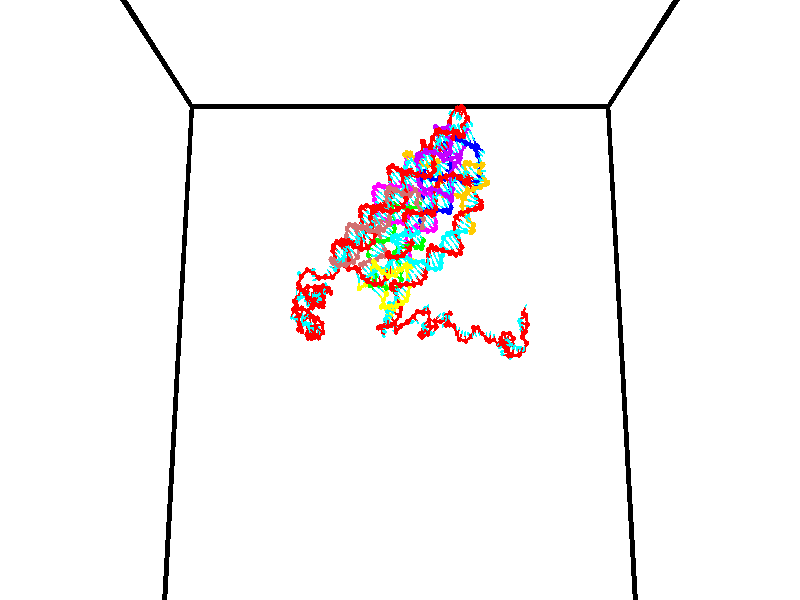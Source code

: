 // switches for output
#declare DRAW_BASES = 1; // possible values are 0, 1; only relevant for DNA ribbons
#declare DRAW_BASES_TYPE = 3; // possible values are 1, 2, 3; only relevant for DNA ribbons
#declare DRAW_FOG = 0; // set to 1 to enable fog

#include "colors.inc"

#include "transforms.inc"
background { rgb <1, 1, 1>}

#default {
   normal{
       ripples 0.25
       frequency 0.20
       turbulence 0.2
       lambda 5
   }
	finish {
		phong 0.1
		phong_size 40.
	}
}

// original window dimensions: 1024x640


// camera settings

camera {
	sky <0, 0.179814, -0.983701>
	up <0, 0.179814, -0.983701>
	right 1.6 * <1, 0, 0>
	location <35, 94.9851, 44.8844>
	look_at <35, 29.7336, 32.9568>
	direction <0, -65.2515, -11.9276>
	angle 67.0682
}


# declare cpy_camera_pos = <35, 94.9851, 44.8844>;
# if (DRAW_FOG = 1)
fog {
	fog_type 2
	up vnormalize(cpy_camera_pos)
	color rgbt<1,1,1,0.3>
	distance 1e-5
	fog_alt 3e-3
	fog_offset 56
}
# end


// LIGHTS

# declare lum = 6;
global_settings {
	ambient_light rgb lum * <0.05, 0.05, 0.05>
	max_trace_level 15
}# declare cpy_direct_light_amount = 0.25;
light_source
{	1000 * <-1, -1.16352, -0.803886>,
	rgb lum * cpy_direct_light_amount
	parallel
}

light_source
{	1000 * <1, 1.16352, 0.803886>,
	rgb lum * cpy_direct_light_amount
	parallel
}

// strand 0

// nucleotide -1

// particle -1
sphere {
	<24.327440, 35.271442, 34.769917> 0.250000
	pigment { color rgbt <1,0,0,0> }
	no_shadow
}
cylinder {
	<24.204405, 35.104729, 35.112072>,  <24.130585, 35.004700, 35.317364>, 0.100000
	pigment { color rgbt <1,0,0,0> }
	no_shadow
}
cylinder {
	<24.204405, 35.104729, 35.112072>,  <24.327440, 35.271442, 34.769917>, 0.100000
	pigment { color rgbt <1,0,0,0> }
	no_shadow
}

// particle -1
sphere {
	<24.204405, 35.104729, 35.112072> 0.100000
	pigment { color rgbt <1,0,0,0> }
	no_shadow
}
sphere {
	0, 1
	scale<0.080000,0.200000,0.300000>
	matrix <0.676817, -0.727706, -0.111193,
		0.668812, 0.544738, 0.505916,
		-0.307587, -0.416780, 0.855386,
		24.112129, 34.979694, 35.368687>
	pigment { color rgbt <0,1,1,0> }
	no_shadow
}
cylinder {
	<24.856754, 35.290813, 35.284737>,  <24.327440, 35.271442, 34.769917>, 0.130000
	pigment { color rgbt <1,0,0,0> }
	no_shadow
}

// nucleotide -1

// particle -1
sphere {
	<24.856754, 35.290813, 35.284737> 0.250000
	pigment { color rgbt <1,0,0,0> }
	no_shadow
}
cylinder {
	<24.591120, 34.999352, 35.351734>,  <24.431738, 34.824474, 35.391933>, 0.100000
	pigment { color rgbt <1,0,0,0> }
	no_shadow
}
cylinder {
	<24.591120, 34.999352, 35.351734>,  <24.856754, 35.290813, 35.284737>, 0.100000
	pigment { color rgbt <1,0,0,0> }
	no_shadow
}

// particle -1
sphere {
	<24.591120, 34.999352, 35.351734> 0.100000
	pigment { color rgbt <1,0,0,0> }
	no_shadow
}
sphere {
	0, 1
	scale<0.080000,0.200000,0.300000>
	matrix <0.744213, -0.665700, 0.054686,
		0.071651, 0.160965, 0.984356,
		-0.664089, -0.728652, 0.167490,
		24.391893, 34.780754, 35.401981>
	pigment { color rgbt <0,1,1,0> }
	no_shadow
}
cylinder {
	<24.889837, 34.913422, 35.991619>,  <24.856754, 35.290813, 35.284737>, 0.130000
	pigment { color rgbt <1,0,0,0> }
	no_shadow
}

// nucleotide -1

// particle -1
sphere {
	<24.889837, 34.913422, 35.991619> 0.250000
	pigment { color rgbt <1,0,0,0> }
	no_shadow
}
cylinder {
	<24.686148, 34.648983, 35.771206>,  <24.563934, 34.490318, 35.638958>, 0.100000
	pigment { color rgbt <1,0,0,0> }
	no_shadow
}
cylinder {
	<24.686148, 34.648983, 35.771206>,  <24.889837, 34.913422, 35.991619>, 0.100000
	pigment { color rgbt <1,0,0,0> }
	no_shadow
}

// particle -1
sphere {
	<24.686148, 34.648983, 35.771206> 0.100000
	pigment { color rgbt <1,0,0,0> }
	no_shadow
}
sphere {
	0, 1
	scale<0.080000,0.200000,0.300000>
	matrix <0.656924, -0.712214, 0.247391,
		-0.556004, -0.236010, 0.796969,
		-0.509226, -0.661098, -0.551034,
		24.533381, 34.450653, 35.605896>
	pigment { color rgbt <0,1,1,0> }
	no_shadow
}
cylinder {
	<24.868725, 34.330597, 36.335648>,  <24.889837, 34.913422, 35.991619>, 0.130000
	pigment { color rgbt <1,0,0,0> }
	no_shadow
}

// nucleotide -1

// particle -1
sphere {
	<24.868725, 34.330597, 36.335648> 0.250000
	pigment { color rgbt <1,0,0,0> }
	no_shadow
}
cylinder {
	<24.789633, 34.193680, 35.968227>,  <24.742178, 34.111530, 35.747776>, 0.100000
	pigment { color rgbt <1,0,0,0> }
	no_shadow
}
cylinder {
	<24.789633, 34.193680, 35.968227>,  <24.868725, 34.330597, 36.335648>, 0.100000
	pigment { color rgbt <1,0,0,0> }
	no_shadow
}

// particle -1
sphere {
	<24.789633, 34.193680, 35.968227> 0.100000
	pigment { color rgbt <1,0,0,0> }
	no_shadow
}
sphere {
	0, 1
	scale<0.080000,0.200000,0.300000>
	matrix <0.731915, -0.674890, 0.093934,
		-0.652075, -0.653730, 0.383973,
		-0.197732, -0.342288, -0.918554,
		24.730312, 34.090992, 35.692661>
	pigment { color rgbt <0,1,1,0> }
	no_shadow
}
cylinder {
	<24.942503, 33.550438, 36.394993>,  <24.868725, 34.330597, 36.335648>, 0.130000
	pigment { color rgbt <1,0,0,0> }
	no_shadow
}

// nucleotide -1

// particle -1
sphere {
	<24.942503, 33.550438, 36.394993> 0.250000
	pigment { color rgbt <1,0,0,0> }
	no_shadow
}
cylinder {
	<24.935562, 33.603073, 35.998531>,  <24.931398, 33.634655, 35.760654>, 0.100000
	pigment { color rgbt <1,0,0,0> }
	no_shadow
}
cylinder {
	<24.935562, 33.603073, 35.998531>,  <24.942503, 33.550438, 36.394993>, 0.100000
	pigment { color rgbt <1,0,0,0> }
	no_shadow
}

// particle -1
sphere {
	<24.935562, 33.603073, 35.998531> 0.100000
	pigment { color rgbt <1,0,0,0> }
	no_shadow
}
sphere {
	0, 1
	scale<0.080000,0.200000,0.300000>
	matrix <0.444465, -0.886957, -0.125533,
		-0.895628, -0.442711, -0.043096,
		-0.017351, 0.131585, -0.991153,
		24.930357, 33.642548, 35.701187>
	pigment { color rgbt <0,1,1,0> }
	no_shadow
}
cylinder {
	<24.488220, 33.026802, 36.156666>,  <24.942503, 33.550438, 36.394993>, 0.130000
	pigment { color rgbt <1,0,0,0> }
	no_shadow
}

// nucleotide -1

// particle -1
sphere {
	<24.488220, 33.026802, 36.156666> 0.250000
	pigment { color rgbt <1,0,0,0> }
	no_shadow
}
cylinder {
	<24.773676, 33.159561, 35.909904>,  <24.944948, 33.239216, 35.761848>, 0.100000
	pigment { color rgbt <1,0,0,0> }
	no_shadow
}
cylinder {
	<24.773676, 33.159561, 35.909904>,  <24.488220, 33.026802, 36.156666>, 0.100000
	pigment { color rgbt <1,0,0,0> }
	no_shadow
}

// particle -1
sphere {
	<24.773676, 33.159561, 35.909904> 0.100000
	pigment { color rgbt <1,0,0,0> }
	no_shadow
}
sphere {
	0, 1
	scale<0.080000,0.200000,0.300000>
	matrix <0.453756, -0.889932, 0.046118,
		-0.533693, -0.312833, -0.785689,
		0.713637, 0.331899, -0.616900,
		24.987766, 33.259132, 35.724834>
	pigment { color rgbt <0,1,1,0> }
	no_shadow
}
cylinder {
	<24.564226, 32.594330, 35.669315>,  <24.488220, 33.026802, 36.156666>, 0.130000
	pigment { color rgbt <1,0,0,0> }
	no_shadow
}

// nucleotide -1

// particle -1
sphere {
	<24.564226, 32.594330, 35.669315> 0.250000
	pigment { color rgbt <1,0,0,0> }
	no_shadow
}
cylinder {
	<24.914404, 32.783703, 35.630424>,  <25.124512, 32.897327, 35.607090>, 0.100000
	pigment { color rgbt <1,0,0,0> }
	no_shadow
}
cylinder {
	<24.914404, 32.783703, 35.630424>,  <24.564226, 32.594330, 35.669315>, 0.100000
	pigment { color rgbt <1,0,0,0> }
	no_shadow
}

// particle -1
sphere {
	<24.914404, 32.783703, 35.630424> 0.100000
	pigment { color rgbt <1,0,0,0> }
	no_shadow
}
sphere {
	0, 1
	scale<0.080000,0.200000,0.300000>
	matrix <0.472983, -0.880590, -0.029137,
		-0.099410, -0.020478, -0.994836,
		0.875446, 0.473437, -0.097225,
		25.177038, 32.925735, 35.601257>
	pigment { color rgbt <0,1,1,0> }
	no_shadow
}
cylinder {
	<24.896860, 32.296394, 35.126369>,  <24.564226, 32.594330, 35.669315>, 0.130000
	pigment { color rgbt <1,0,0,0> }
	no_shadow
}

// nucleotide -1

// particle -1
sphere {
	<24.896860, 32.296394, 35.126369> 0.250000
	pigment { color rgbt <1,0,0,0> }
	no_shadow
}
cylinder {
	<25.145021, 32.435307, 35.407650>,  <25.293919, 32.518654, 35.576420>, 0.100000
	pigment { color rgbt <1,0,0,0> }
	no_shadow
}
cylinder {
	<25.145021, 32.435307, 35.407650>,  <24.896860, 32.296394, 35.126369>, 0.100000
	pigment { color rgbt <1,0,0,0> }
	no_shadow
}

// particle -1
sphere {
	<25.145021, 32.435307, 35.407650> 0.100000
	pigment { color rgbt <1,0,0,0> }
	no_shadow
}
sphere {
	0, 1
	scale<0.080000,0.200000,0.300000>
	matrix <0.490663, -0.871345, -0.002570,
		0.611840, 0.346630, -0.710985,
		0.620404, 0.347282, 0.703203,
		25.331142, 32.539490, 35.618610>
	pigment { color rgbt <0,1,1,0> }
	no_shadow
}
cylinder {
	<25.554464, 32.162025, 34.880131>,  <24.896860, 32.296394, 35.126369>, 0.130000
	pigment { color rgbt <1,0,0,0> }
	no_shadow
}

// nucleotide -1

// particle -1
sphere {
	<25.554464, 32.162025, 34.880131> 0.250000
	pigment { color rgbt <1,0,0,0> }
	no_shadow
}
cylinder {
	<25.581432, 32.196770, 35.277706>,  <25.597612, 32.217617, 35.516251>, 0.100000
	pigment { color rgbt <1,0,0,0> }
	no_shadow
}
cylinder {
	<25.581432, 32.196770, 35.277706>,  <25.554464, 32.162025, 34.880131>, 0.100000
	pigment { color rgbt <1,0,0,0> }
	no_shadow
}

// particle -1
sphere {
	<25.581432, 32.196770, 35.277706> 0.100000
	pigment { color rgbt <1,0,0,0> }
	no_shadow
}
sphere {
	0, 1
	scale<0.080000,0.200000,0.300000>
	matrix <0.622367, -0.782289, 0.026149,
		0.779817, 0.616830, -0.106801,
		0.067420, 0.086861, 0.993937,
		25.601658, 32.222828, 35.575886>
	pigment { color rgbt <0,1,1,0> }
	no_shadow
}
cylinder {
	<26.254063, 31.862112, 34.988384>,  <25.554464, 32.162025, 34.880131>, 0.130000
	pigment { color rgbt <1,0,0,0> }
	no_shadow
}

// nucleotide -1

// particle -1
sphere {
	<26.254063, 31.862112, 34.988384> 0.250000
	pigment { color rgbt <1,0,0,0> }
	no_shadow
}
cylinder {
	<26.083101, 31.860870, 35.350006>,  <25.980524, 31.860126, 35.566978>, 0.100000
	pigment { color rgbt <1,0,0,0> }
	no_shadow
}
cylinder {
	<26.083101, 31.860870, 35.350006>,  <26.254063, 31.862112, 34.988384>, 0.100000
	pigment { color rgbt <1,0,0,0> }
	no_shadow
}

// particle -1
sphere {
	<26.083101, 31.860870, 35.350006> 0.100000
	pigment { color rgbt <1,0,0,0> }
	no_shadow
}
sphere {
	0, 1
	scale<0.080000,0.200000,0.300000>
	matrix <0.358100, -0.918782, 0.166143,
		0.830115, 0.394753, 0.393800,
		-0.427402, -0.003102, 0.904056,
		25.954880, 31.859940, 35.621223>
	pigment { color rgbt <0,1,1,0> }
	no_shadow
}
cylinder {
	<26.756460, 31.667681, 35.425556>,  <26.254063, 31.862112, 34.988384>, 0.130000
	pigment { color rgbt <1,0,0,0> }
	no_shadow
}

// nucleotide -1

// particle -1
sphere {
	<26.756460, 31.667681, 35.425556> 0.250000
	pigment { color rgbt <1,0,0,0> }
	no_shadow
}
cylinder {
	<26.393621, 31.559847, 35.554859>,  <26.175919, 31.495148, 35.632442>, 0.100000
	pigment { color rgbt <1,0,0,0> }
	no_shadow
}
cylinder {
	<26.393621, 31.559847, 35.554859>,  <26.756460, 31.667681, 35.425556>, 0.100000
	pigment { color rgbt <1,0,0,0> }
	no_shadow
}

// particle -1
sphere {
	<26.393621, 31.559847, 35.554859> 0.100000
	pigment { color rgbt <1,0,0,0> }
	no_shadow
}
sphere {
	0, 1
	scale<0.080000,0.200000,0.300000>
	matrix <0.309504, -0.947679, 0.078180,
		0.285271, 0.170967, 0.943075,
		-0.907098, -0.269583, 0.323260,
		26.121492, 31.478971, 35.651836>
	pigment { color rgbt <0,1,1,0> }
	no_shadow
}
cylinder {
	<26.807669, 31.201006, 36.146687>,  <26.756460, 31.667681, 35.425556>, 0.130000
	pigment { color rgbt <1,0,0,0> }
	no_shadow
}

// nucleotide -1

// particle -1
sphere {
	<26.807669, 31.201006, 36.146687> 0.250000
	pigment { color rgbt <1,0,0,0> }
	no_shadow
}
cylinder {
	<26.473928, 31.144949, 35.933437>,  <26.273685, 31.111315, 35.805489>, 0.100000
	pigment { color rgbt <1,0,0,0> }
	no_shadow
}
cylinder {
	<26.473928, 31.144949, 35.933437>,  <26.807669, 31.201006, 36.146687>, 0.100000
	pigment { color rgbt <1,0,0,0> }
	no_shadow
}

// particle -1
sphere {
	<26.473928, 31.144949, 35.933437> 0.100000
	pigment { color rgbt <1,0,0,0> }
	no_shadow
}
sphere {
	0, 1
	scale<0.080000,0.200000,0.300000>
	matrix <0.188111, -0.981473, -0.036400,
		-0.518145, -0.130656, 0.845254,
		-0.834350, -0.140141, -0.533124,
		26.223623, 31.102907, 35.773499>
	pigment { color rgbt <0,1,1,0> }
	no_shadow
}
cylinder {
	<26.281008, 30.745396, 36.580780>,  <26.807669, 31.201006, 36.146687>, 0.130000
	pigment { color rgbt <1,0,0,0> }
	no_shadow
}

// nucleotide -1

// particle -1
sphere {
	<26.281008, 30.745396, 36.580780> 0.250000
	pigment { color rgbt <1,0,0,0> }
	no_shadow
}
cylinder {
	<26.252544, 30.713692, 36.183056>,  <26.235466, 30.694670, 35.944420>, 0.100000
	pigment { color rgbt <1,0,0,0> }
	no_shadow
}
cylinder {
	<26.252544, 30.713692, 36.183056>,  <26.281008, 30.745396, 36.580780>, 0.100000
	pigment { color rgbt <1,0,0,0> }
	no_shadow
}

// particle -1
sphere {
	<26.252544, 30.713692, 36.183056> 0.100000
	pigment { color rgbt <1,0,0,0> }
	no_shadow
}
sphere {
	0, 1
	scale<0.080000,0.200000,0.300000>
	matrix <0.167864, -0.983572, 0.066391,
		-0.983239, -0.162185, 0.083294,
		-0.071159, -0.079260, -0.994311,
		26.231197, 30.689913, 35.884762>
	pigment { color rgbt <0,1,1,0> }
	no_shadow
}
cylinder {
	<25.769962, 30.173326, 36.438900>,  <26.281008, 30.745396, 36.580780>, 0.130000
	pigment { color rgbt <1,0,0,0> }
	no_shadow
}

// nucleotide -1

// particle -1
sphere {
	<25.769962, 30.173326, 36.438900> 0.250000
	pigment { color rgbt <1,0,0,0> }
	no_shadow
}
cylinder {
	<26.068928, 30.275949, 36.193771>,  <26.248308, 30.337523, 36.046696>, 0.100000
	pigment { color rgbt <1,0,0,0> }
	no_shadow
}
cylinder {
	<26.068928, 30.275949, 36.193771>,  <25.769962, 30.173326, 36.438900>, 0.100000
	pigment { color rgbt <1,0,0,0> }
	no_shadow
}

// particle -1
sphere {
	<26.068928, 30.275949, 36.193771> 0.100000
	pigment { color rgbt <1,0,0,0> }
	no_shadow
}
sphere {
	0, 1
	scale<0.080000,0.200000,0.300000>
	matrix <0.356546, -0.933233, 0.044158,
		-0.560577, -0.251504, -0.788986,
		0.747415, 0.256556, -0.612822,
		26.293152, 30.352917, 36.009926>
	pigment { color rgbt <0,1,1,0> }
	no_shadow
}
cylinder {
	<25.283655, 30.174133, 35.914932>,  <25.769962, 30.173326, 36.438900>, 0.130000
	pigment { color rgbt <1,0,0,0> }
	no_shadow
}

// nucleotide -1

// particle -1
sphere {
	<25.283655, 30.174133, 35.914932> 0.250000
	pigment { color rgbt <1,0,0,0> }
	no_shadow
}
cylinder {
	<25.383654, 29.841299, 36.112976>,  <25.443653, 29.641598, 36.231804>, 0.100000
	pigment { color rgbt <1,0,0,0> }
	no_shadow
}
cylinder {
	<25.383654, 29.841299, 36.112976>,  <25.283655, 30.174133, 35.914932>, 0.100000
	pigment { color rgbt <1,0,0,0> }
	no_shadow
}

// particle -1
sphere {
	<25.383654, 29.841299, 36.112976> 0.100000
	pigment { color rgbt <1,0,0,0> }
	no_shadow
}
sphere {
	0, 1
	scale<0.080000,0.200000,0.300000>
	matrix <-0.905382, -0.019642, 0.424143,
		-0.343199, -0.554298, -0.758267,
		0.249995, -0.832086, 0.495111,
		25.458652, 29.591673, 36.261509>
	pigment { color rgbt <0,1,1,0> }
	no_shadow
}
cylinder {
	<25.154348, 30.885155, 35.643360>,  <25.283655, 30.174133, 35.914932>, 0.130000
	pigment { color rgbt <1,0,0,0> }
	no_shadow
}

// nucleotide -1

// particle -1
sphere {
	<25.154348, 30.885155, 35.643360> 0.250000
	pigment { color rgbt <1,0,0,0> }
	no_shadow
}
cylinder {
	<25.497583, 30.959549, 35.834816>,  <25.703524, 31.004187, 35.949688>, 0.100000
	pigment { color rgbt <1,0,0,0> }
	no_shadow
}
cylinder {
	<25.497583, 30.959549, 35.834816>,  <25.154348, 30.885155, 35.643360>, 0.100000
	pigment { color rgbt <1,0,0,0> }
	no_shadow
}

// particle -1
sphere {
	<25.497583, 30.959549, 35.834816> 0.100000
	pigment { color rgbt <1,0,0,0> }
	no_shadow
}
sphere {
	0, 1
	scale<0.080000,0.200000,0.300000>
	matrix <-0.183727, 0.981598, -0.052047,
		-0.479512, -0.043278, 0.876468,
		0.858087, 0.185988, 0.478639,
		25.755009, 31.015345, 35.978409>
	pigment { color rgbt <0,1,1,0> }
	no_shadow
}
cylinder {
	<25.070099, 31.170067, 36.358883>,  <25.154348, 30.885155, 35.643360>, 0.130000
	pigment { color rgbt <1,0,0,0> }
	no_shadow
}

// nucleotide -1

// particle -1
sphere {
	<25.070099, 31.170067, 36.358883> 0.250000
	pigment { color rgbt <1,0,0,0> }
	no_shadow
}
cylinder {
	<25.403645, 31.272121, 36.163097>,  <25.603771, 31.333355, 36.045628>, 0.100000
	pigment { color rgbt <1,0,0,0> }
	no_shadow
}
cylinder {
	<25.403645, 31.272121, 36.163097>,  <25.070099, 31.170067, 36.358883>, 0.100000
	pigment { color rgbt <1,0,0,0> }
	no_shadow
}

// particle -1
sphere {
	<25.403645, 31.272121, 36.163097> 0.100000
	pigment { color rgbt <1,0,0,0> }
	no_shadow
}
sphere {
	0, 1
	scale<0.080000,0.200000,0.300000>
	matrix <-0.314736, 0.948253, -0.041909,
		0.453443, 0.188999, 0.871016,
		0.833865, 0.255137, -0.489464,
		25.653805, 31.348663, 36.016258>
	pigment { color rgbt <0,1,1,0> }
	no_shadow
}
cylinder {
	<25.273767, 31.697775, 36.693695>,  <25.070099, 31.170067, 36.358883>, 0.130000
	pigment { color rgbt <1,0,0,0> }
	no_shadow
}

// nucleotide -1

// particle -1
sphere {
	<25.273767, 31.697775, 36.693695> 0.250000
	pigment { color rgbt <1,0,0,0> }
	no_shadow
}
cylinder {
	<25.451071, 31.734007, 36.336971>,  <25.557453, 31.755745, 36.122936>, 0.100000
	pigment { color rgbt <1,0,0,0> }
	no_shadow
}
cylinder {
	<25.451071, 31.734007, 36.336971>,  <25.273767, 31.697775, 36.693695>, 0.100000
	pigment { color rgbt <1,0,0,0> }
	no_shadow
}

// particle -1
sphere {
	<25.451071, 31.734007, 36.336971> 0.100000
	pigment { color rgbt <1,0,0,0> }
	no_shadow
}
sphere {
	0, 1
	scale<0.080000,0.200000,0.300000>
	matrix <-0.269865, 0.962210, -0.036402,
		0.854808, 0.256803, 0.450950,
		0.443256, 0.090579, -0.891807,
		25.584047, 31.761181, 36.069427>
	pigment { color rgbt <0,1,1,0> }
	no_shadow
}
cylinder {
	<25.739670, 32.355625, 36.837006>,  <25.273767, 31.697775, 36.693695>, 0.130000
	pigment { color rgbt <1,0,0,0> }
	no_shadow
}

// nucleotide -1

// particle -1
sphere {
	<25.739670, 32.355625, 36.837006> 0.250000
	pigment { color rgbt <1,0,0,0> }
	no_shadow
}
cylinder {
	<25.678085, 32.309662, 36.444458>,  <25.641134, 32.282085, 36.208927>, 0.100000
	pigment { color rgbt <1,0,0,0> }
	no_shadow
}
cylinder {
	<25.678085, 32.309662, 36.444458>,  <25.739670, 32.355625, 36.837006>, 0.100000
	pigment { color rgbt <1,0,0,0> }
	no_shadow
}

// particle -1
sphere {
	<25.678085, 32.309662, 36.444458> 0.100000
	pigment { color rgbt <1,0,0,0> }
	no_shadow
}
sphere {
	0, 1
	scale<0.080000,0.200000,0.300000>
	matrix <-0.119742, 0.988064, -0.096903,
		0.980794, 0.102593, -0.165884,
		-0.153963, -0.114905, -0.981372,
		25.631897, 32.275192, 36.150047>
	pigment { color rgbt <0,1,1,0> }
	no_shadow
}
cylinder {
	<26.128492, 32.931385, 36.548172>,  <25.739670, 32.355625, 36.837006>, 0.130000
	pigment { color rgbt <1,0,0,0> }
	no_shadow
}

// nucleotide -1

// particle -1
sphere {
	<26.128492, 32.931385, 36.548172> 0.250000
	pigment { color rgbt <1,0,0,0> }
	no_shadow
}
cylinder {
	<25.858595, 32.825970, 36.272415>,  <25.696655, 32.762718, 36.106960>, 0.100000
	pigment { color rgbt <1,0,0,0> }
	no_shadow
}
cylinder {
	<25.858595, 32.825970, 36.272415>,  <26.128492, 32.931385, 36.548172>, 0.100000
	pigment { color rgbt <1,0,0,0> }
	no_shadow
}

// particle -1
sphere {
	<25.858595, 32.825970, 36.272415> 0.100000
	pigment { color rgbt <1,0,0,0> }
	no_shadow
}
sphere {
	0, 1
	scale<0.080000,0.200000,0.300000>
	matrix <-0.155643, 0.963878, -0.216137,
		0.721453, -0.038537, -0.691390,
		-0.674744, -0.263543, -0.689395,
		25.656172, 32.746906, 36.065598>
	pigment { color rgbt <0,1,1,0> }
	no_shadow
}
cylinder {
	<26.319963, 33.261452, 35.905945>,  <26.128492, 32.931385, 36.548172>, 0.130000
	pigment { color rgbt <1,0,0,0> }
	no_shadow
}

// nucleotide -1

// particle -1
sphere {
	<26.319963, 33.261452, 35.905945> 0.250000
	pigment { color rgbt <1,0,0,0> }
	no_shadow
}
cylinder {
	<25.929090, 33.177750, 35.891373>,  <25.694567, 33.127529, 35.882629>, 0.100000
	pigment { color rgbt <1,0,0,0> }
	no_shadow
}
cylinder {
	<25.929090, 33.177750, 35.891373>,  <26.319963, 33.261452, 35.905945>, 0.100000
	pigment { color rgbt <1,0,0,0> }
	no_shadow
}

// particle -1
sphere {
	<25.929090, 33.177750, 35.891373> 0.100000
	pigment { color rgbt <1,0,0,0> }
	no_shadow
}
sphere {
	0, 1
	scale<0.080000,0.200000,0.300000>
	matrix <-0.192565, 0.945170, -0.263765,
		0.089629, -0.250731, -0.963899,
		-0.977182, -0.209254, -0.036432,
		25.635937, 33.114975, 35.880444>
	pigment { color rgbt <0,1,1,0> }
	no_shadow
}
cylinder {
	<26.051395, 32.810585, 35.284428>,  <26.319963, 33.261452, 35.905945>, 0.130000
	pigment { color rgbt <1,0,0,0> }
	no_shadow
}

// nucleotide -1

// particle -1
sphere {
	<26.051395, 32.810585, 35.284428> 0.250000
	pigment { color rgbt <1,0,0,0> }
	no_shadow
}
cylinder {
	<25.819675, 32.832954, 34.959148>,  <25.680643, 32.846375, 34.763981>, 0.100000
	pigment { color rgbt <1,0,0,0> }
	no_shadow
}
cylinder {
	<25.819675, 32.832954, 34.959148>,  <26.051395, 32.810585, 35.284428>, 0.100000
	pigment { color rgbt <1,0,0,0> }
	no_shadow
}

// particle -1
sphere {
	<25.819675, 32.832954, 34.959148> 0.100000
	pigment { color rgbt <1,0,0,0> }
	no_shadow
}
sphere {
	0, 1
	scale<0.080000,0.200000,0.300000>
	matrix <-0.517969, 0.745063, 0.420226,
		0.629382, 0.664646, -0.402647,
		-0.579298, 0.055924, -0.813195,
		25.645885, 32.849731, 34.715191>
	pigment { color rgbt <0,1,1,0> }
	no_shadow
}
cylinder {
	<26.060432, 33.422211, 35.145668>,  <26.051395, 32.810585, 35.284428>, 0.130000
	pigment { color rgbt <1,0,0,0> }
	no_shadow
}

// nucleotide -1

// particle -1
sphere {
	<26.060432, 33.422211, 35.145668> 0.250000
	pigment { color rgbt <1,0,0,0> }
	no_shadow
}
cylinder {
	<25.719318, 33.257942, 35.016605>,  <25.514650, 33.159382, 34.939167>, 0.100000
	pigment { color rgbt <1,0,0,0> }
	no_shadow
}
cylinder {
	<25.719318, 33.257942, 35.016605>,  <26.060432, 33.422211, 35.145668>, 0.100000
	pigment { color rgbt <1,0,0,0> }
	no_shadow
}

// particle -1
sphere {
	<25.719318, 33.257942, 35.016605> 0.100000
	pigment { color rgbt <1,0,0,0> }
	no_shadow
}
sphere {
	0, 1
	scale<0.080000,0.200000,0.300000>
	matrix <-0.516841, 0.752382, 0.408409,
		0.075037, 0.515046, -0.853872,
		-0.852787, -0.410670, -0.322653,
		25.463482, 33.134743, 34.919811>
	pigment { color rgbt <0,1,1,0> }
	no_shadow
}
cylinder {
	<25.552231, 33.816277, 34.671688>,  <26.060432, 33.422211, 35.145668>, 0.130000
	pigment { color rgbt <1,0,0,0> }
	no_shadow
}

// nucleotide -1

// particle -1
sphere {
	<25.552231, 33.816277, 34.671688> 0.250000
	pigment { color rgbt <1,0,0,0> }
	no_shadow
}
cylinder {
	<25.334900, 33.583534, 34.913757>,  <25.204502, 33.443890, 35.058998>, 0.100000
	pigment { color rgbt <1,0,0,0> }
	no_shadow
}
cylinder {
	<25.334900, 33.583534, 34.913757>,  <25.552231, 33.816277, 34.671688>, 0.100000
	pigment { color rgbt <1,0,0,0> }
	no_shadow
}

// particle -1
sphere {
	<25.334900, 33.583534, 34.913757> 0.100000
	pigment { color rgbt <1,0,0,0> }
	no_shadow
}
sphere {
	0, 1
	scale<0.080000,0.200000,0.300000>
	matrix <-0.519275, 0.799340, 0.302339,
		-0.659658, -0.149982, -0.736448,
		-0.543327, -0.581860, 0.605174,
		25.171902, 33.408978, 35.095310>
	pigment { color rgbt <0,1,1,0> }
	no_shadow
}
cylinder {
	<24.876732, 33.751629, 34.418591>,  <25.552231, 33.816277, 34.671688>, 0.130000
	pigment { color rgbt <1,0,0,0> }
	no_shadow
}

// nucleotide -1

// particle -1
sphere {
	<24.876732, 33.751629, 34.418591> 0.250000
	pigment { color rgbt <1,0,0,0> }
	no_shadow
}
cylinder {
	<24.905350, 33.724857, 34.816666>,  <24.922520, 33.708794, 35.055511>, 0.100000
	pigment { color rgbt <1,0,0,0> }
	no_shadow
}
cylinder {
	<24.905350, 33.724857, 34.816666>,  <24.876732, 33.751629, 34.418591>, 0.100000
	pigment { color rgbt <1,0,0,0> }
	no_shadow
}

// particle -1
sphere {
	<24.905350, 33.724857, 34.816666> 0.100000
	pigment { color rgbt <1,0,0,0> }
	no_shadow
}
sphere {
	0, 1
	scale<0.080000,0.200000,0.300000>
	matrix <-0.672227, 0.733873, 0.097681,
		-0.736881, -0.675981, 0.007511,
		0.071542, -0.066930, 0.995189,
		24.926813, 33.704777, 35.115223>
	pigment { color rgbt <0,1,1,0> }
	no_shadow
}
cylinder {
	<24.262304, 33.676704, 34.567390>,  <24.876732, 33.751629, 34.418591>, 0.130000
	pigment { color rgbt <1,0,0,0> }
	no_shadow
}

// nucleotide -1

// particle -1
sphere {
	<24.262304, 33.676704, 34.567390> 0.250000
	pigment { color rgbt <1,0,0,0> }
	no_shadow
}
cylinder {
	<24.418287, 33.816132, 34.908314>,  <24.511877, 33.899788, 35.112869>, 0.100000
	pigment { color rgbt <1,0,0,0> }
	no_shadow
}
cylinder {
	<24.418287, 33.816132, 34.908314>,  <24.262304, 33.676704, 34.567390>, 0.100000
	pigment { color rgbt <1,0,0,0> }
	no_shadow
}

// particle -1
sphere {
	<24.418287, 33.816132, 34.908314> 0.100000
	pigment { color rgbt <1,0,0,0> }
	no_shadow
}
sphere {
	0, 1
	scale<0.080000,0.200000,0.300000>
	matrix <-0.703570, 0.709925, 0.031570,
		-0.594072, -0.611971, 0.522082,
		0.389959, 0.348566, 0.852311,
		24.535275, 33.920700, 35.164005>
	pigment { color rgbt <0,1,1,0> }
	no_shadow
}
cylinder {
	<24.243843, 33.107838, 34.105698>,  <24.262304, 33.676704, 34.567390>, 0.130000
	pigment { color rgbt <1,0,0,0> }
	no_shadow
}

// nucleotide -1

// particle -1
sphere {
	<24.243843, 33.107838, 34.105698> 0.250000
	pigment { color rgbt <1,0,0,0> }
	no_shadow
}
cylinder {
	<24.364172, 33.324104, 33.791454>,  <24.436369, 33.453865, 33.602909>, 0.100000
	pigment { color rgbt <1,0,0,0> }
	no_shadow
}
cylinder {
	<24.364172, 33.324104, 33.791454>,  <24.243843, 33.107838, 34.105698>, 0.100000
	pigment { color rgbt <1,0,0,0> }
	no_shadow
}

// particle -1
sphere {
	<24.364172, 33.324104, 33.791454> 0.100000
	pigment { color rgbt <1,0,0,0> }
	no_shadow
}
sphere {
	0, 1
	scale<0.080000,0.200000,0.300000>
	matrix <0.429503, -0.812302, -0.394579,
		-0.851490, -0.218724, -0.476576,
		0.300820, 0.540671, -0.785609,
		24.454418, 33.486305, 33.555771>
	pigment { color rgbt <0,1,1,0> }
	no_shadow
}
cylinder {
	<23.931107, 32.755489, 33.615326>,  <24.243843, 33.107838, 34.105698>, 0.130000
	pigment { color rgbt <1,0,0,0> }
	no_shadow
}

// nucleotide -1

// particle -1
sphere {
	<23.931107, 32.755489, 33.615326> 0.250000
	pigment { color rgbt <1,0,0,0> }
	no_shadow
}
cylinder {
	<24.268869, 32.924992, 33.484230>,  <24.471527, 33.026691, 33.405575>, 0.100000
	pigment { color rgbt <1,0,0,0> }
	no_shadow
}
cylinder {
	<24.268869, 32.924992, 33.484230>,  <23.931107, 32.755489, 33.615326>, 0.100000
	pigment { color rgbt <1,0,0,0> }
	no_shadow
}

// particle -1
sphere {
	<24.268869, 32.924992, 33.484230> 0.100000
	pigment { color rgbt <1,0,0,0> }
	no_shadow
}
sphere {
	0, 1
	scale<0.080000,0.200000,0.300000>
	matrix <0.353159, -0.900360, -0.254228,
		-0.402810, 0.098929, -0.909922,
		0.844407, 0.423752, -0.327736,
		24.522192, 33.052116, 33.385910>
	pigment { color rgbt <0,1,1,0> }
	no_shadow
}
cylinder {
	<24.174387, 32.205532, 33.173927>,  <23.931107, 32.755489, 33.615326>, 0.130000
	pigment { color rgbt <1,0,0,0> }
	no_shadow
}

// nucleotide -1

// particle -1
sphere {
	<24.174387, 32.205532, 33.173927> 0.250000
	pigment { color rgbt <1,0,0,0> }
	no_shadow
}
cylinder {
	<24.481970, 32.460747, 33.190010>,  <24.666519, 32.613876, 33.199657>, 0.100000
	pigment { color rgbt <1,0,0,0> }
	no_shadow
}
cylinder {
	<24.481970, 32.460747, 33.190010>,  <24.174387, 32.205532, 33.173927>, 0.100000
	pigment { color rgbt <1,0,0,0> }
	no_shadow
}

// particle -1
sphere {
	<24.481970, 32.460747, 33.190010> 0.100000
	pigment { color rgbt <1,0,0,0> }
	no_shadow
}
sphere {
	0, 1
	scale<0.080000,0.200000,0.300000>
	matrix <0.612595, -0.717393, -0.331774,
		-0.182841, 0.279748, -0.942502,
		0.768958, 0.638034, 0.040204,
		24.712658, 32.652157, 33.202072>
	pigment { color rgbt <0,1,1,0> }
	no_shadow
}
cylinder {
	<24.509007, 32.160156, 32.573185>,  <24.174387, 32.205532, 33.173927>, 0.130000
	pigment { color rgbt <1,0,0,0> }
	no_shadow
}

// nucleotide -1

// particle -1
sphere {
	<24.509007, 32.160156, 32.573185> 0.250000
	pigment { color rgbt <1,0,0,0> }
	no_shadow
}
cylinder {
	<24.772015, 32.284935, 32.847515>,  <24.929819, 32.359802, 33.012112>, 0.100000
	pigment { color rgbt <1,0,0,0> }
	no_shadow
}
cylinder {
	<24.772015, 32.284935, 32.847515>,  <24.509007, 32.160156, 32.573185>, 0.100000
	pigment { color rgbt <1,0,0,0> }
	no_shadow
}

// particle -1
sphere {
	<24.772015, 32.284935, 32.847515> 0.100000
	pigment { color rgbt <1,0,0,0> }
	no_shadow
}
sphere {
	0, 1
	scale<0.080000,0.200000,0.300000>
	matrix <0.661100, -0.675504, -0.326559,
		0.361409, 0.668119, -0.650385,
		0.657518, 0.311948, 0.685827,
		24.969271, 32.378521, 33.053265>
	pigment { color rgbt <0,1,1,0> }
	no_shadow
}
cylinder {
	<25.196161, 32.173107, 32.223896>,  <24.509007, 32.160156, 32.573185>, 0.130000
	pigment { color rgbt <1,0,0,0> }
	no_shadow
}

// nucleotide -1

// particle -1
sphere {
	<25.196161, 32.173107, 32.223896> 0.250000
	pigment { color rgbt <1,0,0,0> }
	no_shadow
}
cylinder {
	<25.297699, 32.193298, 32.610268>,  <25.358622, 32.205414, 32.842091>, 0.100000
	pigment { color rgbt <1,0,0,0> }
	no_shadow
}
cylinder {
	<25.297699, 32.193298, 32.610268>,  <25.196161, 32.173107, 32.223896>, 0.100000
	pigment { color rgbt <1,0,0,0> }
	no_shadow
}

// particle -1
sphere {
	<25.297699, 32.193298, 32.610268> 0.100000
	pigment { color rgbt <1,0,0,0> }
	no_shadow
}
sphere {
	0, 1
	scale<0.080000,0.200000,0.300000>
	matrix <0.788706, -0.588891, -0.176495,
		0.559915, 0.806635, -0.189303,
		0.253845, 0.050482, 0.965927,
		25.373852, 32.208443, 32.900047>
	pigment { color rgbt <0,1,1,0> }
	no_shadow
}
cylinder {
	<25.943644, 32.282455, 32.265087>,  <25.196161, 32.173107, 32.223896>, 0.130000
	pigment { color rgbt <1,0,0,0> }
	no_shadow
}

// nucleotide -1

// particle -1
sphere {
	<25.943644, 32.282455, 32.265087> 0.250000
	pigment { color rgbt <1,0,0,0> }
	no_shadow
}
cylinder {
	<25.864344, 32.099457, 32.611820>,  <25.816765, 31.989656, 32.819859>, 0.100000
	pigment { color rgbt <1,0,0,0> }
	no_shadow
}
cylinder {
	<25.864344, 32.099457, 32.611820>,  <25.943644, 32.282455, 32.265087>, 0.100000
	pigment { color rgbt <1,0,0,0> }
	no_shadow
}

// particle -1
sphere {
	<25.864344, 32.099457, 32.611820> 0.100000
	pigment { color rgbt <1,0,0,0> }
	no_shadow
}
sphere {
	0, 1
	scale<0.080000,0.200000,0.300000>
	matrix <0.738504, -0.651199, -0.174792,
		0.644445, 0.605505, 0.466963,
		-0.198249, -0.457498, 0.866829,
		25.804869, 31.962208, 32.871868>
	pigment { color rgbt <0,1,1,0> }
	no_shadow
}
cylinder {
	<26.531961, 32.208542, 32.426613>,  <25.943644, 32.282455, 32.265087>, 0.130000
	pigment { color rgbt <1,0,0,0> }
	no_shadow
}

// nucleotide -1

// particle -1
sphere {
	<26.531961, 32.208542, 32.426613> 0.250000
	pigment { color rgbt <1,0,0,0> }
	no_shadow
}
cylinder {
	<26.311214, 31.972075, 32.661888>,  <26.178766, 31.830194, 32.803051>, 0.100000
	pigment { color rgbt <1,0,0,0> }
	no_shadow
}
cylinder {
	<26.311214, 31.972075, 32.661888>,  <26.531961, 32.208542, 32.426613>, 0.100000
	pigment { color rgbt <1,0,0,0> }
	no_shadow
}

// particle -1
sphere {
	<26.311214, 31.972075, 32.661888> 0.100000
	pigment { color rgbt <1,0,0,0> }
	no_shadow
}
sphere {
	0, 1
	scale<0.080000,0.200000,0.300000>
	matrix <0.704999, -0.707473, -0.049591,
		0.445441, 0.387302, 0.807205,
		-0.551868, -0.591168, 0.588185,
		26.145655, 31.794724, 32.838345>
	pigment { color rgbt <0,1,1,0> }
	no_shadow
}
cylinder {
	<26.904209, 31.945566, 33.125160>,  <26.531961, 32.208542, 32.426613>, 0.130000
	pigment { color rgbt <1,0,0,0> }
	no_shadow
}

// nucleotide -1

// particle -1
sphere {
	<26.904209, 31.945566, 33.125160> 0.250000
	pigment { color rgbt <1,0,0,0> }
	no_shadow
}
cylinder {
	<26.627131, 31.683086, 33.005447>,  <26.460884, 31.525599, 32.933620>, 0.100000
	pigment { color rgbt <1,0,0,0> }
	no_shadow
}
cylinder {
	<26.627131, 31.683086, 33.005447>,  <26.904209, 31.945566, 33.125160>, 0.100000
	pigment { color rgbt <1,0,0,0> }
	no_shadow
}

// particle -1
sphere {
	<26.627131, 31.683086, 33.005447> 0.100000
	pigment { color rgbt <1,0,0,0> }
	no_shadow
}
sphere {
	0, 1
	scale<0.080000,0.200000,0.300000>
	matrix <0.710341, -0.692560, -0.125603,
		-0.124853, -0.299600, 0.945860,
		-0.692696, -0.656202, -0.299286,
		26.419321, 31.486225, 32.915661>
	pigment { color rgbt <0,1,1,0> }
	no_shadow
}
cylinder {
	<26.802649, 31.220882, 33.449200>,  <26.904209, 31.945566, 33.125160>, 0.130000
	pigment { color rgbt <1,0,0,0> }
	no_shadow
}

// nucleotide -1

// particle -1
sphere {
	<26.802649, 31.220882, 33.449200> 0.250000
	pigment { color rgbt <1,0,0,0> }
	no_shadow
}
cylinder {
	<26.422091, 31.127558, 33.368790>,  <26.193756, 31.071562, 33.320545>, 0.100000
	pigment { color rgbt <1,0,0,0> }
	no_shadow
}
cylinder {
	<26.422091, 31.127558, 33.368790>,  <26.802649, 31.220882, 33.449200>, 0.100000
	pigment { color rgbt <1,0,0,0> }
	no_shadow
}

// particle -1
sphere {
	<26.422091, 31.127558, 33.368790> 0.100000
	pigment { color rgbt <1,0,0,0> }
	no_shadow
}
sphere {
	0, 1
	scale<0.080000,0.200000,0.300000>
	matrix <0.286373, -0.910347, -0.298762,
		-0.113297, -0.341809, 0.932915,
		-0.951396, -0.233313, -0.201024,
		26.136671, 31.057564, 33.308483>
	pigment { color rgbt <0,1,1,0> }
	no_shadow
}
cylinder {
	<26.677475, 30.494139, 33.715050>,  <26.802649, 31.220882, 33.449200>, 0.130000
	pigment { color rgbt <1,0,0,0> }
	no_shadow
}

// nucleotide -1

// particle -1
sphere {
	<26.677475, 30.494139, 33.715050> 0.250000
	pigment { color rgbt <1,0,0,0> }
	no_shadow
}
cylinder {
	<26.458410, 30.577118, 33.390820>,  <26.326971, 30.626905, 33.196281>, 0.100000
	pigment { color rgbt <1,0,0,0> }
	no_shadow
}
cylinder {
	<26.458410, 30.577118, 33.390820>,  <26.677475, 30.494139, 33.715050>, 0.100000
	pigment { color rgbt <1,0,0,0> }
	no_shadow
}

// particle -1
sphere {
	<26.458410, 30.577118, 33.390820> 0.100000
	pigment { color rgbt <1,0,0,0> }
	no_shadow
}
sphere {
	0, 1
	scale<0.080000,0.200000,0.300000>
	matrix <0.173760, -0.919456, -0.352715,
		-0.818457, -0.334015, 0.467506,
		-0.547663, 0.207448, -0.810574,
		26.294111, 30.639353, 33.147648>
	pigment { color rgbt <0,1,1,0> }
	no_shadow
}
cylinder {
	<26.131207, 29.926397, 33.549522>,  <26.677475, 30.494139, 33.715050>, 0.130000
	pigment { color rgbt <1,0,0,0> }
	no_shadow
}

// nucleotide -1

// particle -1
sphere {
	<26.131207, 29.926397, 33.549522> 0.250000
	pigment { color rgbt <1,0,0,0> }
	no_shadow
}
cylinder {
	<26.245552, 30.100782, 33.208179>,  <26.314159, 30.205414, 33.003372>, 0.100000
	pigment { color rgbt <1,0,0,0> }
	no_shadow
}
cylinder {
	<26.245552, 30.100782, 33.208179>,  <26.131207, 29.926397, 33.549522>, 0.100000
	pigment { color rgbt <1,0,0,0> }
	no_shadow
}

// particle -1
sphere {
	<26.245552, 30.100782, 33.208179> 0.100000
	pigment { color rgbt <1,0,0,0> }
	no_shadow
}
sphere {
	0, 1
	scale<0.080000,0.200000,0.300000>
	matrix <0.159553, -0.899743, -0.406209,
		-0.944893, -0.020034, -0.326765,
		0.285866, 0.435961, -0.853357,
		26.331312, 30.231571, 32.952171>
	pigment { color rgbt <0,1,1,0> }
	no_shadow
}
cylinder {
	<25.776394, 29.575445, 32.996300>,  <26.131207, 29.926397, 33.549522>, 0.130000
	pigment { color rgbt <1,0,0,0> }
	no_shadow
}

// nucleotide -1

// particle -1
sphere {
	<25.776394, 29.575445, 32.996300> 0.250000
	pigment { color rgbt <1,0,0,0> }
	no_shadow
}
cylinder {
	<26.096203, 29.747778, 32.828896>,  <26.288088, 29.851177, 32.728455>, 0.100000
	pigment { color rgbt <1,0,0,0> }
	no_shadow
}
cylinder {
	<26.096203, 29.747778, 32.828896>,  <25.776394, 29.575445, 32.996300>, 0.100000
	pigment { color rgbt <1,0,0,0> }
	no_shadow
}

// particle -1
sphere {
	<26.096203, 29.747778, 32.828896> 0.100000
	pigment { color rgbt <1,0,0,0> }
	no_shadow
}
sphere {
	0, 1
	scale<0.080000,0.200000,0.300000>
	matrix <0.243402, -0.869399, -0.430002,
		-0.549107, 0.241931, -0.799970,
		0.799523, 0.430831, -0.418506,
		26.336060, 29.877028, 32.703342>
	pigment { color rgbt <0,1,1,0> }
	no_shadow
}
cylinder {
	<25.797525, 29.445623, 32.313168>,  <25.776394, 29.575445, 32.996300>, 0.130000
	pigment { color rgbt <1,0,0,0> }
	no_shadow
}

// nucleotide -1

// particle -1
sphere {
	<25.797525, 29.445623, 32.313168> 0.250000
	pigment { color rgbt <1,0,0,0> }
	no_shadow
}
cylinder {
	<26.177382, 29.509987, 32.420715>,  <26.405294, 29.548605, 32.485245>, 0.100000
	pigment { color rgbt <1,0,0,0> }
	no_shadow
}
cylinder {
	<26.177382, 29.509987, 32.420715>,  <25.797525, 29.445623, 32.313168>, 0.100000
	pigment { color rgbt <1,0,0,0> }
	no_shadow
}

// particle -1
sphere {
	<26.177382, 29.509987, 32.420715> 0.100000
	pigment { color rgbt <1,0,0,0> }
	no_shadow
}
sphere {
	0, 1
	scale<0.080000,0.200000,0.300000>
	matrix <0.236580, -0.930839, -0.278514,
		0.205461, 0.328097, -0.922029,
		0.949640, 0.160910, 0.268872,
		26.462273, 29.558260, 32.501377>
	pigment { color rgbt <0,1,1,0> }
	no_shadow
}
cylinder {
	<26.189781, 28.987118, 31.845716>,  <25.797525, 29.445623, 32.313168>, 0.130000
	pigment { color rgbt <1,0,0,0> }
	no_shadow
}

// nucleotide -1

// particle -1
sphere {
	<26.189781, 28.987118, 31.845716> 0.250000
	pigment { color rgbt <1,0,0,0> }
	no_shadow
}
cylinder {
	<26.414419, 29.090635, 32.160076>,  <26.549202, 29.152746, 32.348694>, 0.100000
	pigment { color rgbt <1,0,0,0> }
	no_shadow
}
cylinder {
	<26.414419, 29.090635, 32.160076>,  <26.189781, 28.987118, 31.845716>, 0.100000
	pigment { color rgbt <1,0,0,0> }
	no_shadow
}

// particle -1
sphere {
	<26.414419, 29.090635, 32.160076> 0.100000
	pigment { color rgbt <1,0,0,0> }
	no_shadow
}
sphere {
	0, 1
	scale<0.080000,0.200000,0.300000>
	matrix <0.557323, -0.820352, -0.128118,
		0.611559, 0.509950, -0.604935,
		0.561593, 0.258792, 0.785901,
		26.582897, 29.168274, 32.395847>
	pigment { color rgbt <0,1,1,0> }
	no_shadow
}
cylinder {
	<26.878784, 28.820957, 31.947260>,  <26.189781, 28.987118, 31.845716>, 0.130000
	pigment { color rgbt <1,0,0,0> }
	no_shadow
}

// nucleotide -1

// particle -1
sphere {
	<26.878784, 28.820957, 31.947260> 0.250000
	pigment { color rgbt <1,0,0,0> }
	no_shadow
}
cylinder {
	<26.818874, 29.110996, 31.678396>,  <26.782928, 29.285019, 31.517078>, 0.100000
	pigment { color rgbt <1,0,0,0> }
	no_shadow
}
cylinder {
	<26.818874, 29.110996, 31.678396>,  <26.878784, 28.820957, 31.947260>, 0.100000
	pigment { color rgbt <1,0,0,0> }
	no_shadow
}

// particle -1
sphere {
	<26.818874, 29.110996, 31.678396> 0.100000
	pigment { color rgbt <1,0,0,0> }
	no_shadow
}
sphere {
	0, 1
	scale<0.080000,0.200000,0.300000>
	matrix <-0.273277, 0.622986, 0.732944,
		0.950204, 0.293463, 0.104845,
		-0.149775, 0.725098, -0.672161,
		26.773941, 29.328526, 31.476748>
	pigment { color rgbt <0,1,1,0> }
	no_shadow
}
cylinder {
	<27.334383, 29.348877, 32.155373>,  <26.878784, 28.820957, 31.947260>, 0.130000
	pigment { color rgbt <1,0,0,0> }
	no_shadow
}

// nucleotide -1

// particle -1
sphere {
	<27.334383, 29.348877, 32.155373> 0.250000
	pigment { color rgbt <1,0,0,0> }
	no_shadow
}
cylinder {
	<27.011452, 29.472988, 31.954592>,  <26.817694, 29.547455, 31.834124>, 0.100000
	pigment { color rgbt <1,0,0,0> }
	no_shadow
}
cylinder {
	<27.011452, 29.472988, 31.954592>,  <27.334383, 29.348877, 32.155373>, 0.100000
	pigment { color rgbt <1,0,0,0> }
	no_shadow
}

// particle -1
sphere {
	<27.011452, 29.472988, 31.954592> 0.100000
	pigment { color rgbt <1,0,0,0> }
	no_shadow
}
sphere {
	0, 1
	scale<0.080000,0.200000,0.300000>
	matrix <-0.234487, 0.611891, 0.755384,
		0.541516, 0.727542, -0.421240,
		-0.807326, 0.310278, -0.501948,
		26.769255, 29.566071, 31.804007>
	pigment { color rgbt <0,1,1,0> }
	no_shadow
}
cylinder {
	<27.435236, 30.037125, 32.347664>,  <27.334383, 29.348877, 32.155373>, 0.130000
	pigment { color rgbt <1,0,0,0> }
	no_shadow
}

// nucleotide -1

// particle -1
sphere {
	<27.435236, 30.037125, 32.347664> 0.250000
	pigment { color rgbt <1,0,0,0> }
	no_shadow
}
cylinder {
	<27.069704, 29.925047, 32.230087>,  <26.850384, 29.857801, 32.159542>, 0.100000
	pigment { color rgbt <1,0,0,0> }
	no_shadow
}
cylinder {
	<27.069704, 29.925047, 32.230087>,  <27.435236, 30.037125, 32.347664>, 0.100000
	pigment { color rgbt <1,0,0,0> }
	no_shadow
}

// particle -1
sphere {
	<27.069704, 29.925047, 32.230087> 0.100000
	pigment { color rgbt <1,0,0,0> }
	no_shadow
}
sphere {
	0, 1
	scale<0.080000,0.200000,0.300000>
	matrix <-0.399692, 0.748585, 0.529025,
		0.071813, 0.600927, -0.796071,
		-0.913832, -0.280192, -0.293944,
		26.795555, 29.840990, 32.141903>
	pigment { color rgbt <0,1,1,0> }
	no_shadow
}
cylinder {
	<27.198431, 30.525782, 32.017906>,  <27.435236, 30.037125, 32.347664>, 0.130000
	pigment { color rgbt <1,0,0,0> }
	no_shadow
}

// nucleotide -1

// particle -1
sphere {
	<27.198431, 30.525782, 32.017906> 0.250000
	pigment { color rgbt <1,0,0,0> }
	no_shadow
}
cylinder {
	<26.914249, 30.320507, 32.210529>,  <26.743740, 30.197342, 32.326103>, 0.100000
	pigment { color rgbt <1,0,0,0> }
	no_shadow
}
cylinder {
	<26.914249, 30.320507, 32.210529>,  <27.198431, 30.525782, 32.017906>, 0.100000
	pigment { color rgbt <1,0,0,0> }
	no_shadow
}

// particle -1
sphere {
	<26.914249, 30.320507, 32.210529> 0.100000
	pigment { color rgbt <1,0,0,0> }
	no_shadow
}
sphere {
	0, 1
	scale<0.080000,0.200000,0.300000>
	matrix <-0.325657, 0.846346, 0.421481,
		-0.623859, 0.142622, -0.768413,
		-0.710456, -0.513184, 0.481554,
		26.701113, 30.166552, 32.354996>
	pigment { color rgbt <0,1,1,0> }
	no_shadow
}
cylinder {
	<26.650354, 30.877874, 31.893860>,  <27.198431, 30.525782, 32.017906>, 0.130000
	pigment { color rgbt <1,0,0,0> }
	no_shadow
}

// nucleotide -1

// particle -1
sphere {
	<26.650354, 30.877874, 31.893860> 0.250000
	pigment { color rgbt <1,0,0,0> }
	no_shadow
}
cylinder {
	<26.549768, 30.666386, 32.218136>,  <26.489418, 30.539494, 32.412701>, 0.100000
	pigment { color rgbt <1,0,0,0> }
	no_shadow
}
cylinder {
	<26.549768, 30.666386, 32.218136>,  <26.650354, 30.877874, 31.893860>, 0.100000
	pigment { color rgbt <1,0,0,0> }
	no_shadow
}

// particle -1
sphere {
	<26.549768, 30.666386, 32.218136> 0.100000
	pigment { color rgbt <1,0,0,0> }
	no_shadow
}
sphere {
	0, 1
	scale<0.080000,0.200000,0.300000>
	matrix <-0.453520, 0.804328, 0.383895,
		-0.855035, -0.271130, -0.442045,
		-0.251464, -0.528720, 0.810692,
		26.474329, 30.507771, 32.461342>
	pigment { color rgbt <0,1,1,0> }
	no_shadow
}
cylinder {
	<25.833378, 30.835297, 31.971699>,  <26.650354, 30.877874, 31.893860>, 0.130000
	pigment { color rgbt <1,0,0,0> }
	no_shadow
}

// nucleotide -1

// particle -1
sphere {
	<25.833378, 30.835297, 31.971699> 0.250000
	pigment { color rgbt <1,0,0,0> }
	no_shadow
}
cylinder {
	<26.055376, 30.813917, 32.303753>,  <26.188576, 30.801090, 32.502987>, 0.100000
	pigment { color rgbt <1,0,0,0> }
	no_shadow
}
cylinder {
	<26.055376, 30.813917, 32.303753>,  <25.833378, 30.835297, 31.971699>, 0.100000
	pigment { color rgbt <1,0,0,0> }
	no_shadow
}

// particle -1
sphere {
	<26.055376, 30.813917, 32.303753> 0.100000
	pigment { color rgbt <1,0,0,0> }
	no_shadow
}
sphere {
	0, 1
	scale<0.080000,0.200000,0.300000>
	matrix <-0.431329, 0.834812, 0.342118,
		-0.711291, -0.547935, 0.440264,
		0.554996, -0.053447, 0.830134,
		26.221874, 30.797884, 32.552792>
	pigment { color rgbt <0,1,1,0> }
	no_shadow
}
cylinder {
	<25.553207, 30.625830, 32.602203>,  <25.833378, 30.835297, 31.971699>, 0.130000
	pigment { color rgbt <1,0,0,0> }
	no_shadow
}

// nucleotide -1

// particle -1
sphere {
	<25.553207, 30.625830, 32.602203> 0.250000
	pigment { color rgbt <1,0,0,0> }
	no_shadow
}
cylinder {
	<25.841661, 30.882671, 32.706257>,  <26.014734, 31.036776, 32.768688>, 0.100000
	pigment { color rgbt <1,0,0,0> }
	no_shadow
}
cylinder {
	<25.841661, 30.882671, 32.706257>,  <25.553207, 30.625830, 32.602203>, 0.100000
	pigment { color rgbt <1,0,0,0> }
	no_shadow
}

// particle -1
sphere {
	<25.841661, 30.882671, 32.706257> 0.100000
	pigment { color rgbt <1,0,0,0> }
	no_shadow
}
sphere {
	0, 1
	scale<0.080000,0.200000,0.300000>
	matrix <-0.650138, 0.497492, 0.574302,
		0.239346, -0.583272, 0.776213,
		0.721134, 0.642103, 0.260134,
		26.058002, 31.075302, 32.784298>
	pigment { color rgbt <0,1,1,0> }
	no_shadow
}
cylinder {
	<25.274305, 30.959522, 33.170094>,  <25.553207, 30.625830, 32.602203>, 0.130000
	pigment { color rgbt <1,0,0,0> }
	no_shadow
}

// nucleotide -1

// particle -1
sphere {
	<25.274305, 30.959522, 33.170094> 0.250000
	pigment { color rgbt <1,0,0,0> }
	no_shadow
}
cylinder {
	<25.590170, 31.199514, 33.118778>,  <25.779690, 31.343510, 33.087990>, 0.100000
	pigment { color rgbt <1,0,0,0> }
	no_shadow
}
cylinder {
	<25.590170, 31.199514, 33.118778>,  <25.274305, 30.959522, 33.170094>, 0.100000
	pigment { color rgbt <1,0,0,0> }
	no_shadow
}

// particle -1
sphere {
	<25.590170, 31.199514, 33.118778> 0.100000
	pigment { color rgbt <1,0,0,0> }
	no_shadow
}
sphere {
	0, 1
	scale<0.080000,0.200000,0.300000>
	matrix <-0.494202, 0.745920, 0.446507,
		0.363590, -0.289188, 0.885535,
		0.789662, 0.599979, -0.128292,
		25.827068, 31.379509, 33.080292>
	pigment { color rgbt <0,1,1,0> }
	no_shadow
}
cylinder {
	<25.443245, 31.246424, 33.846458>,  <25.274305, 30.959522, 33.170094>, 0.130000
	pigment { color rgbt <1,0,0,0> }
	no_shadow
}

// nucleotide -1

// particle -1
sphere {
	<25.443245, 31.246424, 33.846458> 0.250000
	pigment { color rgbt <1,0,0,0> }
	no_shadow
}
cylinder {
	<25.552717, 31.495613, 33.553337>,  <25.618401, 31.645126, 33.377464>, 0.100000
	pigment { color rgbt <1,0,0,0> }
	no_shadow
}
cylinder {
	<25.552717, 31.495613, 33.553337>,  <25.443245, 31.246424, 33.846458>, 0.100000
	pigment { color rgbt <1,0,0,0> }
	no_shadow
}

// particle -1
sphere {
	<25.552717, 31.495613, 33.553337> 0.100000
	pigment { color rgbt <1,0,0,0> }
	no_shadow
}
sphere {
	0, 1
	scale<0.080000,0.200000,0.300000>
	matrix <-0.494618, 0.744588, 0.448266,
		0.824895, 0.239775, 0.511914,
		0.273682, 0.622974, -0.732804,
		25.634823, 31.682505, 33.333496>
	pigment { color rgbt <0,1,1,0> }
	no_shadow
}
cylinder {
	<25.723858, 31.975798, 34.073570>,  <25.443245, 31.246424, 33.846458>, 0.130000
	pigment { color rgbt <1,0,0,0> }
	no_shadow
}

// nucleotide -1

// particle -1
sphere {
	<25.723858, 31.975798, 34.073570> 0.250000
	pigment { color rgbt <1,0,0,0> }
	no_shadow
}
cylinder {
	<25.558002, 32.025387, 33.712971>,  <25.458488, 32.055141, 33.496609>, 0.100000
	pigment { color rgbt <1,0,0,0> }
	no_shadow
}
cylinder {
	<25.558002, 32.025387, 33.712971>,  <25.723858, 31.975798, 34.073570>, 0.100000
	pigment { color rgbt <1,0,0,0> }
	no_shadow
}

// particle -1
sphere {
	<25.558002, 32.025387, 33.712971> 0.100000
	pigment { color rgbt <1,0,0,0> }
	no_shadow
}
sphere {
	0, 1
	scale<0.080000,0.200000,0.300000>
	matrix <-0.599445, 0.708143, 0.373094,
		0.684646, 0.695100, -0.219307,
		-0.414639, 0.123975, -0.901502,
		25.433611, 32.062580, 33.442520>
	pigment { color rgbt <0,1,1,0> }
	no_shadow
}
cylinder {
	<25.650085, 32.708157, 34.059578>,  <25.723858, 31.975798, 34.073570>, 0.130000
	pigment { color rgbt <1,0,0,0> }
	no_shadow
}

// nucleotide -1

// particle -1
sphere {
	<25.650085, 32.708157, 34.059578> 0.250000
	pigment { color rgbt <1,0,0,0> }
	no_shadow
}
cylinder {
	<25.426695, 32.613190, 33.741650>,  <25.292660, 32.556210, 33.550892>, 0.100000
	pigment { color rgbt <1,0,0,0> }
	no_shadow
}
cylinder {
	<25.426695, 32.613190, 33.741650>,  <25.650085, 32.708157, 34.059578>, 0.100000
	pigment { color rgbt <1,0,0,0> }
	no_shadow
}

// particle -1
sphere {
	<25.426695, 32.613190, 33.741650> 0.100000
	pigment { color rgbt <1,0,0,0> }
	no_shadow
}
sphere {
	0, 1
	scale<0.080000,0.200000,0.300000>
	matrix <-0.466846, 0.881978, 0.064580,
		0.685681, 0.407125, -0.603400,
		-0.558477, -0.237414, -0.794819,
		25.259151, 32.541965, 33.503204>
	pigment { color rgbt <0,1,1,0> }
	no_shadow
}
cylinder {
	<25.843239, 33.198845, 33.491058>,  <25.650085, 32.708157, 34.059578>, 0.130000
	pigment { color rgbt <1,0,0,0> }
	no_shadow
}

// nucleotide -1

// particle -1
sphere {
	<25.843239, 33.198845, 33.491058> 0.250000
	pigment { color rgbt <1,0,0,0> }
	no_shadow
}
cylinder {
	<25.478643, 33.036461, 33.517536>,  <25.259886, 32.939030, 33.533424>, 0.100000
	pigment { color rgbt <1,0,0,0> }
	no_shadow
}
cylinder {
	<25.478643, 33.036461, 33.517536>,  <25.843239, 33.198845, 33.491058>, 0.100000
	pigment { color rgbt <1,0,0,0> }
	no_shadow
}

// particle -1
sphere {
	<25.478643, 33.036461, 33.517536> 0.100000
	pigment { color rgbt <1,0,0,0> }
	no_shadow
}
sphere {
	0, 1
	scale<0.080000,0.200000,0.300000>
	matrix <-0.403380, 0.913711, 0.049163,
		-0.080442, 0.018110, -0.996595,
		-0.911490, -0.405961, 0.066195,
		25.205196, 32.914673, 33.537395>
	pigment { color rgbt <0,1,1,0> }
	no_shadow
}
cylinder {
	<26.177456, 33.757492, 33.973812>,  <25.843239, 33.198845, 33.491058>, 0.130000
	pigment { color rgbt <1,0,0,0> }
	no_shadow
}

// nucleotide -1

// particle -1
sphere {
	<26.177456, 33.757492, 33.973812> 0.250000
	pigment { color rgbt <1,0,0,0> }
	no_shadow
}
cylinder {
	<26.162781, 34.058182, 33.710430>,  <26.153976, 34.238594, 33.552399>, 0.100000
	pigment { color rgbt <1,0,0,0> }
	no_shadow
}
cylinder {
	<26.162781, 34.058182, 33.710430>,  <26.177456, 33.757492, 33.973812>, 0.100000
	pigment { color rgbt <1,0,0,0> }
	no_shadow
}

// particle -1
sphere {
	<26.162781, 34.058182, 33.710430> 0.100000
	pigment { color rgbt <1,0,0,0> }
	no_shadow
}
sphere {
	0, 1
	scale<0.080000,0.200000,0.300000>
	matrix <-0.524495, 0.546369, 0.652983,
		0.850623, 0.369314, 0.374230,
		-0.036688, 0.751724, -0.658457,
		26.151773, 34.283699, 33.512894>
	pigment { color rgbt <0,1,1,0> }
	no_shadow
}
cylinder {
	<26.387281, 34.419250, 34.200397>,  <26.177456, 33.757492, 33.973812>, 0.130000
	pigment { color rgbt <1,0,0,0> }
	no_shadow
}

// nucleotide -1

// particle -1
sphere {
	<26.387281, 34.419250, 34.200397> 0.250000
	pigment { color rgbt <1,0,0,0> }
	no_shadow
}
cylinder {
	<26.090755, 34.447357, 33.933411>,  <25.912840, 34.464222, 33.773220>, 0.100000
	pigment { color rgbt <1,0,0,0> }
	no_shadow
}
cylinder {
	<26.090755, 34.447357, 33.933411>,  <26.387281, 34.419250, 34.200397>, 0.100000
	pigment { color rgbt <1,0,0,0> }
	no_shadow
}

// particle -1
sphere {
	<26.090755, 34.447357, 33.933411> 0.100000
	pigment { color rgbt <1,0,0,0> }
	no_shadow
}
sphere {
	0, 1
	scale<0.080000,0.200000,0.300000>
	matrix <-0.557325, 0.489662, 0.670537,
		0.373950, 0.869076, -0.323833,
		-0.741316, 0.070267, -0.667467,
		25.868361, 34.468437, 33.733170>
	pigment { color rgbt <0,1,1,0> }
	no_shadow
}
cylinder {
	<26.344767, 35.055954, 33.896877>,  <26.387281, 34.419250, 34.200397>, 0.130000
	pigment { color rgbt <1,0,0,0> }
	no_shadow
}

// nucleotide -1

// particle -1
sphere {
	<26.344767, 35.055954, 33.896877> 0.250000
	pigment { color rgbt <1,0,0,0> }
	no_shadow
}
cylinder {
	<26.006279, 34.850159, 33.952316>,  <25.803186, 34.726681, 33.985580>, 0.100000
	pigment { color rgbt <1,0,0,0> }
	no_shadow
}
cylinder {
	<26.006279, 34.850159, 33.952316>,  <26.344767, 35.055954, 33.896877>, 0.100000
	pigment { color rgbt <1,0,0,0> }
	no_shadow
}

// particle -1
sphere {
	<26.006279, 34.850159, 33.952316> 0.100000
	pigment { color rgbt <1,0,0,0> }
	no_shadow
}
sphere {
	0, 1
	scale<0.080000,0.200000,0.300000>
	matrix <-0.199093, 0.546584, 0.813393,
		-0.494242, 0.660714, -0.564962,
		-0.846219, -0.514493, 0.138601,
		25.752413, 34.695812, 33.993896>
	pigment { color rgbt <0,1,1,0> }
	no_shadow
}
cylinder {
	<25.726595, 35.498932, 33.822224>,  <26.344767, 35.055954, 33.896877>, 0.130000
	pigment { color rgbt <1,0,0,0> }
	no_shadow
}

// nucleotide -1

// particle -1
sphere {
	<25.726595, 35.498932, 33.822224> 0.250000
	pigment { color rgbt <1,0,0,0> }
	no_shadow
}
cylinder {
	<25.704365, 35.207291, 34.095081>,  <25.691027, 35.032307, 34.258797>, 0.100000
	pigment { color rgbt <1,0,0,0> }
	no_shadow
}
cylinder {
	<25.704365, 35.207291, 34.095081>,  <25.726595, 35.498932, 33.822224>, 0.100000
	pigment { color rgbt <1,0,0,0> }
	no_shadow
}

// particle -1
sphere {
	<25.704365, 35.207291, 34.095081> 0.100000
	pigment { color rgbt <1,0,0,0> }
	no_shadow
}
sphere {
	0, 1
	scale<0.080000,0.200000,0.300000>
	matrix <-0.266624, 0.669232, 0.693571,
		-0.962197, -0.143331, -0.231589,
		-0.055576, -0.729099, 0.682148,
		25.687693, 34.988560, 34.299725>
	pigment { color rgbt <0,1,1,0> }
	no_shadow
}
cylinder {
	<25.469816, 35.001354, 33.305580>,  <25.726595, 35.498932, 33.822224>, 0.130000
	pigment { color rgbt <1,0,0,0> }
	no_shadow
}

// nucleotide -1

// particle -1
sphere {
	<25.469816, 35.001354, 33.305580> 0.250000
	pigment { color rgbt <1,0,0,0> }
	no_shadow
}
cylinder {
	<25.314604, 34.637379, 33.364159>,  <25.221478, 34.418995, 33.399307>, 0.100000
	pigment { color rgbt <1,0,0,0> }
	no_shadow
}
cylinder {
	<25.314604, 34.637379, 33.364159>,  <25.469816, 35.001354, 33.305580>, 0.100000
	pigment { color rgbt <1,0,0,0> }
	no_shadow
}

// particle -1
sphere {
	<25.314604, 34.637379, 33.364159> 0.100000
	pigment { color rgbt <1,0,0,0> }
	no_shadow
}
sphere {
	0, 1
	scale<0.080000,0.200000,0.300000>
	matrix <-0.913102, 0.357960, -0.195218,
		0.125214, -0.209470, -0.969765,
		-0.388030, -0.909938, 0.146446,
		25.198195, 34.364399, 33.408092>
	pigment { color rgbt <0,1,1,0> }
	no_shadow
}
cylinder {
	<24.852150, 34.937397, 32.826984>,  <25.469816, 35.001354, 33.305580>, 0.130000
	pigment { color rgbt <1,0,0,0> }
	no_shadow
}

// nucleotide -1

// particle -1
sphere {
	<24.852150, 34.937397, 32.826984> 0.250000
	pigment { color rgbt <1,0,0,0> }
	no_shadow
}
cylinder {
	<24.837191, 34.603626, 33.046921>,  <24.828215, 34.403362, 33.178883>, 0.100000
	pigment { color rgbt <1,0,0,0> }
	no_shadow
}
cylinder {
	<24.837191, 34.603626, 33.046921>,  <24.852150, 34.937397, 32.826984>, 0.100000
	pigment { color rgbt <1,0,0,0> }
	no_shadow
}

// particle -1
sphere {
	<24.837191, 34.603626, 33.046921> 0.100000
	pigment { color rgbt <1,0,0,0> }
	no_shadow
}
sphere {
	0, 1
	scale<0.080000,0.200000,0.300000>
	matrix <-0.973369, -0.094115, -0.209035,
		0.226174, -0.543016, -0.808690,
		-0.037400, -0.834431, 0.549841,
		24.825970, 34.353298, 33.211872>
	pigment { color rgbt <0,1,1,0> }
	no_shadow
}
cylinder {
	<24.550703, 34.278202, 32.393597>,  <24.852150, 34.937397, 32.826984>, 0.130000
	pigment { color rgbt <1,0,0,0> }
	no_shadow
}

// nucleotide -1

// particle -1
sphere {
	<24.550703, 34.278202, 32.393597> 0.250000
	pigment { color rgbt <1,0,0,0> }
	no_shadow
}
cylinder {
	<24.474802, 34.321972, 32.783882>,  <24.429260, 34.348232, 33.018055>, 0.100000
	pigment { color rgbt <1,0,0,0> }
	no_shadow
}
cylinder {
	<24.474802, 34.321972, 32.783882>,  <24.550703, 34.278202, 32.393597>, 0.100000
	pigment { color rgbt <1,0,0,0> }
	no_shadow
}

// particle -1
sphere {
	<24.474802, 34.321972, 32.783882> 0.100000
	pigment { color rgbt <1,0,0,0> }
	no_shadow
}
sphere {
	0, 1
	scale<0.080000,0.200000,0.300000>
	matrix <-0.977427, 0.072976, -0.198271,
		-0.092900, -0.991313, 0.093106,
		-0.189754, 0.109424, 0.975715,
		24.417875, 34.354797, 33.076595>
	pigment { color rgbt <0,1,1,0> }
	no_shadow
}
cylinder {
	<24.878080, 34.298615, 31.741207>,  <24.550703, 34.278202, 32.393597>, 0.130000
	pigment { color rgbt <1,0,0,0> }
	no_shadow
}

// nucleotide -1

// particle -1
sphere {
	<24.878080, 34.298615, 31.741207> 0.250000
	pigment { color rgbt <1,0,0,0> }
	no_shadow
}
cylinder {
	<24.770882, 34.677589, 31.671309>,  <24.706562, 34.904976, 31.629370>, 0.100000
	pigment { color rgbt <1,0,0,0> }
	no_shadow
}
cylinder {
	<24.770882, 34.677589, 31.671309>,  <24.878080, 34.298615, 31.741207>, 0.100000
	pigment { color rgbt <1,0,0,0> }
	no_shadow
}

// particle -1
sphere {
	<24.770882, 34.677589, 31.671309> 0.100000
	pigment { color rgbt <1,0,0,0> }
	no_shadow
}
sphere {
	0, 1
	scale<0.080000,0.200000,0.300000>
	matrix <-0.684139, -0.314859, -0.657888,
		-0.678330, -0.056761, 0.732561,
		-0.267996, 0.947440, -0.174746,
		24.690483, 34.961823, 31.618885>
	pigment { color rgbt <0,1,1,0> }
	no_shadow
}
cylinder {
	<25.437748, 34.264271, 31.166145>,  <24.878080, 34.298615, 31.741207>, 0.130000
	pigment { color rgbt <1,0,0,0> }
	no_shadow
}

// nucleotide -1

// particle -1
sphere {
	<25.437748, 34.264271, 31.166145> 0.250000
	pigment { color rgbt <1,0,0,0> }
	no_shadow
}
cylinder {
	<25.813433, 34.401154, 31.177256>,  <26.038843, 34.483284, 31.183922>, 0.100000
	pigment { color rgbt <1,0,0,0> }
	no_shadow
}
cylinder {
	<25.813433, 34.401154, 31.177256>,  <25.437748, 34.264271, 31.166145>, 0.100000
	pigment { color rgbt <1,0,0,0> }
	no_shadow
}

// particle -1
sphere {
	<25.813433, 34.401154, 31.177256> 0.100000
	pigment { color rgbt <1,0,0,0> }
	no_shadow
}
sphere {
	0, 1
	scale<0.080000,0.200000,0.300000>
	matrix <0.181904, -0.564584, 0.805081,
		0.291188, -0.751091, -0.592514,
		0.939213, 0.342210, 0.027774,
		26.095196, 34.503815, 31.185587>
	pigment { color rgbt <0,1,1,0> }
	no_shadow
}
cylinder {
	<25.996378, 33.717491, 31.308830>,  <25.437748, 34.264271, 31.166145>, 0.130000
	pigment { color rgbt <1,0,0,0> }
	no_shadow
}

// nucleotide -1

// particle -1
sphere {
	<25.996378, 33.717491, 31.308830> 0.250000
	pigment { color rgbt <1,0,0,0> }
	no_shadow
}
cylinder {
	<26.054550, 34.047249, 31.527634>,  <26.089455, 34.245106, 31.658916>, 0.100000
	pigment { color rgbt <1,0,0,0> }
	no_shadow
}
cylinder {
	<26.054550, 34.047249, 31.527634>,  <25.996378, 33.717491, 31.308830>, 0.100000
	pigment { color rgbt <1,0,0,0> }
	no_shadow
}

// particle -1
sphere {
	<26.054550, 34.047249, 31.527634> 0.100000
	pigment { color rgbt <1,0,0,0> }
	no_shadow
}
sphere {
	0, 1
	scale<0.080000,0.200000,0.300000>
	matrix <0.030716, -0.556384, 0.830358,
		0.988891, -0.103959, -0.106238,
		0.145432, 0.824397, 0.547010,
		26.098179, 34.294567, 31.691736>
	pigment { color rgbt <0,1,1,0> }
	no_shadow
}
cylinder {
	<26.587126, 33.616219, 31.739038>,  <25.996378, 33.717491, 31.308830>, 0.130000
	pigment { color rgbt <1,0,0,0> }
	no_shadow
}

// nucleotide -1

// particle -1
sphere {
	<26.587126, 33.616219, 31.739038> 0.250000
	pigment { color rgbt <1,0,0,0> }
	no_shadow
}
cylinder {
	<26.367781, 33.912678, 31.893957>,  <26.236174, 34.090553, 31.986908>, 0.100000
	pigment { color rgbt <1,0,0,0> }
	no_shadow
}
cylinder {
	<26.367781, 33.912678, 31.893957>,  <26.587126, 33.616219, 31.739038>, 0.100000
	pigment { color rgbt <1,0,0,0> }
	no_shadow
}

// particle -1
sphere {
	<26.367781, 33.912678, 31.893957> 0.100000
	pigment { color rgbt <1,0,0,0> }
	no_shadow
}
sphere {
	0, 1
	scale<0.080000,0.200000,0.300000>
	matrix <0.070784, -0.420341, 0.904601,
		0.833239, 0.523464, 0.178038,
		-0.548363, 0.741147, 0.387297,
		26.203272, 34.135021, 32.010147>
	pigment { color rgbt <0,1,1,0> }
	no_shadow
}
cylinder {
	<27.253332, 33.920437, 31.696169>,  <26.587126, 33.616219, 31.739038>, 0.130000
	pigment { color rgbt <1,0,0,0> }
	no_shadow
}

// nucleotide -1

// particle -1
sphere {
	<27.253332, 33.920437, 31.696169> 0.250000
	pigment { color rgbt <1,0,0,0> }
	no_shadow
}
cylinder {
	<27.279907, 33.562500, 31.519604>,  <27.295853, 33.347736, 31.413666>, 0.100000
	pigment { color rgbt <1,0,0,0> }
	no_shadow
}
cylinder {
	<27.279907, 33.562500, 31.519604>,  <27.253332, 33.920437, 31.696169>, 0.100000
	pigment { color rgbt <1,0,0,0> }
	no_shadow
}

// particle -1
sphere {
	<27.279907, 33.562500, 31.519604> 0.100000
	pigment { color rgbt <1,0,0,0> }
	no_shadow
}
sphere {
	0, 1
	scale<0.080000,0.200000,0.300000>
	matrix <0.716667, 0.350602, -0.602882,
		0.694244, -0.276290, 0.664597,
		0.066439, -0.894842, -0.441411,
		27.299839, 33.294048, 31.387180>
	pigment { color rgbt <0,1,1,0> }
	no_shadow
}
cylinder {
	<27.997824, 33.578274, 31.674265>,  <27.253332, 33.920437, 31.696169>, 0.130000
	pigment { color rgbt <1,0,0,0> }
	no_shadow
}

// nucleotide -1

// particle -1
sphere {
	<27.997824, 33.578274, 31.674265> 0.250000
	pigment { color rgbt <1,0,0,0> }
	no_shadow
}
cylinder {
	<27.761391, 33.504990, 31.360052>,  <27.619532, 33.461021, 31.171524>, 0.100000
	pigment { color rgbt <1,0,0,0> }
	no_shadow
}
cylinder {
	<27.761391, 33.504990, 31.360052>,  <27.997824, 33.578274, 31.674265>, 0.100000
	pigment { color rgbt <1,0,0,0> }
	no_shadow
}

// particle -1
sphere {
	<27.761391, 33.504990, 31.360052> 0.100000
	pigment { color rgbt <1,0,0,0> }
	no_shadow
}
sphere {
	0, 1
	scale<0.080000,0.200000,0.300000>
	matrix <0.680917, 0.408733, -0.607692,
		0.432404, -0.894077, -0.116848,
		-0.591083, -0.183204, -0.785530,
		27.584066, 33.450027, 31.124393>
	pigment { color rgbt <0,1,1,0> }
	no_shadow
}
cylinder {
	<28.485872, 33.552887, 31.077171>,  <27.997824, 33.578274, 31.674265>, 0.130000
	pigment { color rgbt <1,0,0,0> }
	no_shadow
}

// nucleotide -1

// particle -1
sphere {
	<28.485872, 33.552887, 31.077171> 0.250000
	pigment { color rgbt <1,0,0,0> }
	no_shadow
}
cylinder {
	<28.128420, 33.539879, 30.898123>,  <27.913948, 33.532074, 30.790693>, 0.100000
	pigment { color rgbt <1,0,0,0> }
	no_shadow
}
cylinder {
	<28.128420, 33.539879, 30.898123>,  <28.485872, 33.552887, 31.077171>, 0.100000
	pigment { color rgbt <1,0,0,0> }
	no_shadow
}

// particle -1
sphere {
	<28.128420, 33.539879, 30.898123> 0.100000
	pigment { color rgbt <1,0,0,0> }
	no_shadow
}
sphere {
	0, 1
	scale<0.080000,0.200000,0.300000>
	matrix <0.413877, 0.326009, -0.849955,
		0.173572, -0.944807, -0.277871,
		-0.893632, -0.032524, -0.447620,
		27.860331, 33.530121, 30.763836>
	pigment { color rgbt <0,1,1,0> }
	no_shadow
}
cylinder {
	<28.415567, 33.063560, 30.510260>,  <28.485872, 33.552887, 31.077171>, 0.130000
	pigment { color rgbt <1,0,0,0> }
	no_shadow
}

// nucleotide -1

// particle -1
sphere {
	<28.415567, 33.063560, 30.510260> 0.250000
	pigment { color rgbt <1,0,0,0> }
	no_shadow
}
cylinder {
	<28.226715, 33.414520, 30.476164>,  <28.113403, 33.625095, 30.455708>, 0.100000
	pigment { color rgbt <1,0,0,0> }
	no_shadow
}
cylinder {
	<28.226715, 33.414520, 30.476164>,  <28.415567, 33.063560, 30.510260>, 0.100000
	pigment { color rgbt <1,0,0,0> }
	no_shadow
}

// particle -1
sphere {
	<28.226715, 33.414520, 30.476164> 0.100000
	pigment { color rgbt <1,0,0,0> }
	no_shadow
}
sphere {
	0, 1
	scale<0.080000,0.200000,0.300000>
	matrix <0.547715, 0.216207, -0.808247,
		-0.690726, -0.428283, -0.582642,
		-0.472129, 0.877399, -0.085237,
		28.085075, 33.677738, 30.450592>
	pigment { color rgbt <0,1,1,0> }
	no_shadow
}
cylinder {
	<28.152662, 33.190105, 29.816763>,  <28.415567, 33.063560, 30.510260>, 0.130000
	pigment { color rgbt <1,0,0,0> }
	no_shadow
}

// nucleotide -1

// particle -1
sphere {
	<28.152662, 33.190105, 29.816763> 0.250000
	pigment { color rgbt <1,0,0,0> }
	no_shadow
}
cylinder {
	<28.224571, 33.540176, 29.996428>,  <28.267715, 33.750217, 30.104227>, 0.100000
	pigment { color rgbt <1,0,0,0> }
	no_shadow
}
cylinder {
	<28.224571, 33.540176, 29.996428>,  <28.152662, 33.190105, 29.816763>, 0.100000
	pigment { color rgbt <1,0,0,0> }
	no_shadow
}

// particle -1
sphere {
	<28.224571, 33.540176, 29.996428> 0.100000
	pigment { color rgbt <1,0,0,0> }
	no_shadow
}
sphere {
	0, 1
	scale<0.080000,0.200000,0.300000>
	matrix <0.512467, 0.306429, -0.802171,
		-0.839678, 0.374389, -0.393412,
		0.179771, 0.875177, 0.449164,
		28.278503, 33.802731, 30.131176>
	pigment { color rgbt <0,1,1,0> }
	no_shadow
}
cylinder {
	<27.975002, 33.713409, 29.331383>,  <28.152662, 33.190105, 29.816763>, 0.130000
	pigment { color rgbt <1,0,0,0> }
	no_shadow
}

// nucleotide -1

// particle -1
sphere {
	<27.975002, 33.713409, 29.331383> 0.250000
	pigment { color rgbt <1,0,0,0> }
	no_shadow
}
cylinder {
	<28.229183, 33.874596, 29.594843>,  <28.381691, 33.971306, 29.752920>, 0.100000
	pigment { color rgbt <1,0,0,0> }
	no_shadow
}
cylinder {
	<28.229183, 33.874596, 29.594843>,  <27.975002, 33.713409, 29.331383>, 0.100000
	pigment { color rgbt <1,0,0,0> }
	no_shadow
}

// particle -1
sphere {
	<28.229183, 33.874596, 29.594843> 0.100000
	pigment { color rgbt <1,0,0,0> }
	no_shadow
}
sphere {
	0, 1
	scale<0.080000,0.200000,0.300000>
	matrix <0.629206, 0.224192, -0.744203,
		-0.447551, 0.887332, -0.111084,
		0.635451, 0.402964, 0.658652,
		28.419819, 33.995483, 29.792439>
	pigment { color rgbt <0,1,1,0> }
	no_shadow
}
cylinder {
	<28.094313, 34.245651, 29.031189>,  <27.975002, 33.713409, 29.331383>, 0.130000
	pigment { color rgbt <1,0,0,0> }
	no_shadow
}

// nucleotide -1

// particle -1
sphere {
	<28.094313, 34.245651, 29.031189> 0.250000
	pigment { color rgbt <1,0,0,0> }
	no_shadow
}
cylinder {
	<28.386099, 34.227959, 29.304224>,  <28.561171, 34.217342, 29.468044>, 0.100000
	pigment { color rgbt <1,0,0,0> }
	no_shadow
}
cylinder {
	<28.386099, 34.227959, 29.304224>,  <28.094313, 34.245651, 29.031189>, 0.100000
	pigment { color rgbt <1,0,0,0> }
	no_shadow
}

// particle -1
sphere {
	<28.386099, 34.227959, 29.304224> 0.100000
	pigment { color rgbt <1,0,0,0> }
	no_shadow
}
sphere {
	0, 1
	scale<0.080000,0.200000,0.300000>
	matrix <0.665226, 0.278188, -0.692883,
		-0.159237, 0.959508, 0.232355,
		0.729465, -0.044236, 0.682587,
		28.604939, 34.214687, 29.509001>
	pigment { color rgbt <0,1,1,0> }
	no_shadow
}
cylinder {
	<28.478256, 34.745110, 28.809271>,  <28.094313, 34.245651, 29.031189>, 0.130000
	pigment { color rgbt <1,0,0,0> }
	no_shadow
}

// nucleotide -1

// particle -1
sphere {
	<28.478256, 34.745110, 28.809271> 0.250000
	pigment { color rgbt <1,0,0,0> }
	no_shadow
}
cylinder {
	<28.728594, 34.556557, 29.057823>,  <28.878798, 34.443424, 29.206955>, 0.100000
	pigment { color rgbt <1,0,0,0> }
	no_shadow
}
cylinder {
	<28.728594, 34.556557, 29.057823>,  <28.478256, 34.745110, 28.809271>, 0.100000
	pigment { color rgbt <1,0,0,0> }
	no_shadow
}

// particle -1
sphere {
	<28.728594, 34.556557, 29.057823> 0.100000
	pigment { color rgbt <1,0,0,0> }
	no_shadow
}
sphere {
	0, 1
	scale<0.080000,0.200000,0.300000>
	matrix <0.754491, 0.164022, -0.635484,
		0.197637, 0.866541, 0.458308,
		0.625845, -0.471384, 0.621381,
		28.916348, 34.415142, 29.244238>
	pigment { color rgbt <0,1,1,0> }
	no_shadow
}
cylinder {
	<29.031179, 35.233387, 28.789728>,  <28.478256, 34.745110, 28.809271>, 0.130000
	pigment { color rgbt <1,0,0,0> }
	no_shadow
}

// nucleotide -1

// particle -1
sphere {
	<29.031179, 35.233387, 28.789728> 0.250000
	pigment { color rgbt <1,0,0,0> }
	no_shadow
}
cylinder {
	<29.167961, 34.873905, 28.899563>,  <29.250031, 34.658215, 28.965464>, 0.100000
	pigment { color rgbt <1,0,0,0> }
	no_shadow
}
cylinder {
	<29.167961, 34.873905, 28.899563>,  <29.031179, 35.233387, 28.789728>, 0.100000
	pigment { color rgbt <1,0,0,0> }
	no_shadow
}

// particle -1
sphere {
	<29.167961, 34.873905, 28.899563> 0.100000
	pigment { color rgbt <1,0,0,0> }
	no_shadow
}
sphere {
	0, 1
	scale<0.080000,0.200000,0.300000>
	matrix <0.672313, 0.029819, -0.739666,
		0.656554, 0.437538, 0.614408,
		0.341953, -0.898705, 0.274585,
		29.270548, 34.604294, 28.981937>
	pigment { color rgbt <0,1,1,0> }
	no_shadow
}
cylinder {
	<29.716835, 35.368256, 28.882238>,  <29.031179, 35.233387, 28.789728>, 0.130000
	pigment { color rgbt <1,0,0,0> }
	no_shadow
}

// nucleotide -1

// particle -1
sphere {
	<29.716835, 35.368256, 28.882238> 0.250000
	pigment { color rgbt <1,0,0,0> }
	no_shadow
}
cylinder {
	<29.681126, 34.972256, 28.838537>,  <29.659700, 34.734657, 28.812317>, 0.100000
	pigment { color rgbt <1,0,0,0> }
	no_shadow
}
cylinder {
	<29.681126, 34.972256, 28.838537>,  <29.716835, 35.368256, 28.882238>, 0.100000
	pigment { color rgbt <1,0,0,0> }
	no_shadow
}

// particle -1
sphere {
	<29.681126, 34.972256, 28.838537> 0.100000
	pigment { color rgbt <1,0,0,0> }
	no_shadow
}
sphere {
	0, 1
	scale<0.080000,0.200000,0.300000>
	matrix <0.746767, 0.006052, -0.665058,
		0.659067, -0.140958, 0.738757,
		-0.089275, -0.989997, -0.109251,
		29.654343, 34.675255, 28.805761>
	pigment { color rgbt <0,1,1,0> }
	no_shadow
}
cylinder {
	<30.439859, 35.098671, 29.014071>,  <29.716835, 35.368256, 28.882238>, 0.130000
	pigment { color rgbt <1,0,0,0> }
	no_shadow
}

// nucleotide -1

// particle -1
sphere {
	<30.439859, 35.098671, 29.014071> 0.250000
	pigment { color rgbt <1,0,0,0> }
	no_shadow
}
cylinder {
	<30.234623, 34.822914, 28.809534>,  <30.111481, 34.657459, 28.686811>, 0.100000
	pigment { color rgbt <1,0,0,0> }
	no_shadow
}
cylinder {
	<30.234623, 34.822914, 28.809534>,  <30.439859, 35.098671, 29.014071>, 0.100000
	pigment { color rgbt <1,0,0,0> }
	no_shadow
}

// particle -1
sphere {
	<30.234623, 34.822914, 28.809534> 0.100000
	pigment { color rgbt <1,0,0,0> }
	no_shadow
}
sphere {
	0, 1
	scale<0.080000,0.200000,0.300000>
	matrix <0.781651, -0.129155, -0.610197,
		0.354625, -0.712778, 0.605135,
		-0.513091, -0.689396, -0.511342,
		30.080696, 34.616096, 28.656132>
	pigment { color rgbt <0,1,1,0> }
	no_shadow
}
cylinder {
	<30.956505, 34.503845, 28.877024>,  <30.439859, 35.098671, 29.014071>, 0.130000
	pigment { color rgbt <1,0,0,0> }
	no_shadow
}

// nucleotide -1

// particle -1
sphere {
	<30.956505, 34.503845, 28.877024> 0.250000
	pigment { color rgbt <1,0,0,0> }
	no_shadow
}
cylinder {
	<30.674971, 34.462406, 28.595917>,  <30.506050, 34.437542, 28.427252>, 0.100000
	pigment { color rgbt <1,0,0,0> }
	no_shadow
}
cylinder {
	<30.674971, 34.462406, 28.595917>,  <30.956505, 34.503845, 28.877024>, 0.100000
	pigment { color rgbt <1,0,0,0> }
	no_shadow
}

// particle -1
sphere {
	<30.674971, 34.462406, 28.595917> 0.100000
	pigment { color rgbt <1,0,0,0> }
	no_shadow
}
sphere {
	0, 1
	scale<0.080000,0.200000,0.300000>
	matrix <0.690488, 0.132612, -0.711084,
		0.166868, -0.985738, -0.021799,
		-0.703833, -0.103605, -0.702769,
		30.463820, 34.431328, 28.385086>
	pigment { color rgbt <0,1,1,0> }
	no_shadow
}
cylinder {
	<31.159264, 33.949417, 28.359262>,  <30.956505, 34.503845, 28.877024>, 0.130000
	pigment { color rgbt <1,0,0,0> }
	no_shadow
}

// nucleotide -1

// particle -1
sphere {
	<31.159264, 33.949417, 28.359262> 0.250000
	pigment { color rgbt <1,0,0,0> }
	no_shadow
}
cylinder {
	<30.901325, 34.180912, 28.159569>,  <30.746563, 34.319809, 28.039753>, 0.100000
	pigment { color rgbt <1,0,0,0> }
	no_shadow
}
cylinder {
	<30.901325, 34.180912, 28.159569>,  <31.159264, 33.949417, 28.359262>, 0.100000
	pigment { color rgbt <1,0,0,0> }
	no_shadow
}

// particle -1
sphere {
	<30.901325, 34.180912, 28.159569> 0.100000
	pigment { color rgbt <1,0,0,0> }
	no_shadow
}
sphere {
	0, 1
	scale<0.080000,0.200000,0.300000>
	matrix <0.652693, 0.077091, -0.753690,
		-0.397704, -0.811861, -0.427451,
		-0.644844, 0.578740, -0.499236,
		30.707872, 34.354534, 28.009798>
	pigment { color rgbt <0,1,1,0> }
	no_shadow
}
cylinder {
	<31.305857, 33.796322, 27.638308>,  <31.159264, 33.949417, 28.359262>, 0.130000
	pigment { color rgbt <1,0,0,0> }
	no_shadow
}

// nucleotide -1

// particle -1
sphere {
	<31.305857, 33.796322, 27.638308> 0.250000
	pigment { color rgbt <1,0,0,0> }
	no_shadow
}
cylinder {
	<31.097553, 34.137653, 27.628199>,  <30.972570, 34.342453, 27.622133>, 0.100000
	pigment { color rgbt <1,0,0,0> }
	no_shadow
}
cylinder {
	<31.097553, 34.137653, 27.628199>,  <31.305857, 33.796322, 27.638308>, 0.100000
	pigment { color rgbt <1,0,0,0> }
	no_shadow
}

// particle -1
sphere {
	<31.097553, 34.137653, 27.628199> 0.100000
	pigment { color rgbt <1,0,0,0> }
	no_shadow
}
sphere {
	0, 1
	scale<0.080000,0.200000,0.300000>
	matrix <0.499017, 0.280250, -0.820026,
		-0.692670, -0.439647, -0.571769,
		-0.520759, 0.853329, -0.025271,
		30.941326, 34.393654, 27.620617>
	pigment { color rgbt <0,1,1,0> }
	no_shadow
}
cylinder {
	<30.969772, 33.874950, 26.859636>,  <31.305857, 33.796322, 27.638308>, 0.130000
	pigment { color rgbt <1,0,0,0> }
	no_shadow
}

// nucleotide -1

// particle -1
sphere {
	<30.969772, 33.874950, 26.859636> 0.250000
	pigment { color rgbt <1,0,0,0> }
	no_shadow
}
cylinder {
	<30.977743, 34.240524, 27.021782>,  <30.982525, 34.459869, 27.119068>, 0.100000
	pigment { color rgbt <1,0,0,0> }
	no_shadow
}
cylinder {
	<30.977743, 34.240524, 27.021782>,  <30.969772, 33.874950, 26.859636>, 0.100000
	pigment { color rgbt <1,0,0,0> }
	no_shadow
}

// particle -1
sphere {
	<30.977743, 34.240524, 27.021782> 0.100000
	pigment { color rgbt <1,0,0,0> }
	no_shadow
}
sphere {
	0, 1
	scale<0.080000,0.200000,0.300000>
	matrix <0.545160, 0.329934, -0.770678,
		-0.838095, 0.236344, -0.491669,
		0.019927, 0.913939, 0.405362,
		30.983721, 34.514706, 27.143391>
	pigment { color rgbt <0,1,1,0> }
	no_shadow
}
cylinder {
	<30.851286, 34.349678, 26.339180>,  <30.969772, 33.874950, 26.859636>, 0.130000
	pigment { color rgbt <1,0,0,0> }
	no_shadow
}

// nucleotide -1

// particle -1
sphere {
	<30.851286, 34.349678, 26.339180> 0.250000
	pigment { color rgbt <1,0,0,0> }
	no_shadow
}
cylinder {
	<31.039093, 34.568451, 26.616426>,  <31.151777, 34.699715, 26.782774>, 0.100000
	pigment { color rgbt <1,0,0,0> }
	no_shadow
}
cylinder {
	<31.039093, 34.568451, 26.616426>,  <30.851286, 34.349678, 26.339180>, 0.100000
	pigment { color rgbt <1,0,0,0> }
	no_shadow
}

// particle -1
sphere {
	<31.039093, 34.568451, 26.616426> 0.100000
	pigment { color rgbt <1,0,0,0> }
	no_shadow
}
sphere {
	0, 1
	scale<0.080000,0.200000,0.300000>
	matrix <0.648230, 0.319453, -0.691192,
		-0.599457, 0.773829, -0.204551,
		0.469520, 0.546936, 0.693118,
		31.179949, 34.732533, 26.824362>
	pigment { color rgbt <0,1,1,0> }
	no_shadow
}
cylinder {
	<30.856464, 34.978085, 26.098106>,  <30.851286, 34.349678, 26.339180>, 0.130000
	pigment { color rgbt <1,0,0,0> }
	no_shadow
}

// nucleotide -1

// particle -1
sphere {
	<30.856464, 34.978085, 26.098106> 0.250000
	pigment { color rgbt <1,0,0,0> }
	no_shadow
}
cylinder {
	<31.144413, 35.063927, 26.362146>,  <31.317183, 35.115433, 26.520571>, 0.100000
	pigment { color rgbt <1,0,0,0> }
	no_shadow
}
cylinder {
	<31.144413, 35.063927, 26.362146>,  <30.856464, 34.978085, 26.098106>, 0.100000
	pigment { color rgbt <1,0,0,0> }
	no_shadow
}

// particle -1
sphere {
	<31.144413, 35.063927, 26.362146> 0.100000
	pigment { color rgbt <1,0,0,0> }
	no_shadow
}
sphere {
	0, 1
	scale<0.080000,0.200000,0.300000>
	matrix <0.532776, 0.438721, -0.723653,
		-0.444898, 0.872621, 0.201487,
		0.719872, 0.214605, 0.660098,
		31.360374, 35.128307, 26.560175>
	pigment { color rgbt <0,1,1,0> }
	no_shadow
}
cylinder {
	<31.063103, 35.632599, 25.989605>,  <30.856464, 34.978085, 26.098106>, 0.130000
	pigment { color rgbt <1,0,0,0> }
	no_shadow
}

// nucleotide -1

// particle -1
sphere {
	<31.063103, 35.632599, 25.989605> 0.250000
	pigment { color rgbt <1,0,0,0> }
	no_shadow
}
cylinder {
	<31.384800, 35.484089, 26.175228>,  <31.577818, 35.394981, 26.286602>, 0.100000
	pigment { color rgbt <1,0,0,0> }
	no_shadow
}
cylinder {
	<31.384800, 35.484089, 26.175228>,  <31.063103, 35.632599, 25.989605>, 0.100000
	pigment { color rgbt <1,0,0,0> }
	no_shadow
}

// particle -1
sphere {
	<31.384800, 35.484089, 26.175228> 0.100000
	pigment { color rgbt <1,0,0,0> }
	no_shadow
}
sphere {
	0, 1
	scale<0.080000,0.200000,0.300000>
	matrix <0.590516, 0.587198, -0.553614,
		-0.066951, 0.719274, 0.691493,
		0.804244, -0.371273, 0.464056,
		31.626074, 35.372707, 26.314445>
	pigment { color rgbt <0,1,1,0> }
	no_shadow
}
cylinder {
	<31.593590, 36.156151, 26.019386>,  <31.063103, 35.632599, 25.989605>, 0.130000
	pigment { color rgbt <1,0,0,0> }
	no_shadow
}

// nucleotide -1

// particle -1
sphere {
	<31.593590, 36.156151, 26.019386> 0.250000
	pigment { color rgbt <1,0,0,0> }
	no_shadow
}
cylinder {
	<31.834131, 35.839981, 26.066046>,  <31.978456, 35.650280, 26.094042>, 0.100000
	pigment { color rgbt <1,0,0,0> }
	no_shadow
}
cylinder {
	<31.834131, 35.839981, 26.066046>,  <31.593590, 36.156151, 26.019386>, 0.100000
	pigment { color rgbt <1,0,0,0> }
	no_shadow
}

// particle -1
sphere {
	<31.834131, 35.839981, 26.066046> 0.100000
	pigment { color rgbt <1,0,0,0> }
	no_shadow
}
sphere {
	0, 1
	scale<0.080000,0.200000,0.300000>
	matrix <0.643269, 0.392374, -0.657455,
		0.473895, 0.470402, 0.744410,
		0.601355, -0.790420, 0.116651,
		32.014538, 35.602856, 26.101042>
	pigment { color rgbt <0,1,1,0> }
	no_shadow
}
cylinder {
	<32.298172, 36.432266, 26.201614>,  <31.593590, 36.156151, 26.019386>, 0.130000
	pigment { color rgbt <1,0,0,0> }
	no_shadow
}

// nucleotide -1

// particle -1
sphere {
	<32.298172, 36.432266, 26.201614> 0.250000
	pigment { color rgbt <1,0,0,0> }
	no_shadow
}
cylinder {
	<32.379208, 36.052750, 26.104666>,  <32.427830, 35.825039, 26.046495>, 0.100000
	pigment { color rgbt <1,0,0,0> }
	no_shadow
}
cylinder {
	<32.379208, 36.052750, 26.104666>,  <32.298172, 36.432266, 26.201614>, 0.100000
	pigment { color rgbt <1,0,0,0> }
	no_shadow
}

// particle -1
sphere {
	<32.379208, 36.052750, 26.104666> 0.100000
	pigment { color rgbt <1,0,0,0> }
	no_shadow
}
sphere {
	0, 1
	scale<0.080000,0.200000,0.300000>
	matrix <0.778891, 0.306139, -0.547365,
		0.593537, -0.077890, 0.801029,
		0.202591, -0.948795, -0.242373,
		32.439983, 35.768112, 26.031954>
	pigment { color rgbt <0,1,1,0> }
	no_shadow
}
cylinder {
	<33.033936, 36.522949, 26.109032>,  <32.298172, 36.432266, 26.201614>, 0.130000
	pigment { color rgbt <1,0,0,0> }
	no_shadow
}

// nucleotide -1

// particle -1
sphere {
	<33.033936, 36.522949, 26.109032> 0.250000
	pigment { color rgbt <1,0,0,0> }
	no_shadow
}
cylinder {
	<32.935364, 36.180981, 25.926439>,  <32.876221, 35.975800, 25.816883>, 0.100000
	pigment { color rgbt <1,0,0,0> }
	no_shadow
}
cylinder {
	<32.935364, 36.180981, 25.926439>,  <33.033936, 36.522949, 26.109032>, 0.100000
	pigment { color rgbt <1,0,0,0> }
	no_shadow
}

// particle -1
sphere {
	<32.935364, 36.180981, 25.926439> 0.100000
	pigment { color rgbt <1,0,0,0> }
	no_shadow
}
sphere {
	0, 1
	scale<0.080000,0.200000,0.300000>
	matrix <0.762123, 0.120024, -0.636210,
		0.598701, -0.504674, 0.621981,
		-0.246426, -0.854926, -0.456483,
		32.861435, 35.924503, 25.789494>
	pigment { color rgbt <0,1,1,0> }
	no_shadow
}
cylinder {
	<33.658863, 36.039700, 25.958107>,  <33.033936, 36.522949, 26.109032>, 0.130000
	pigment { color rgbt <1,0,0,0> }
	no_shadow
}

// nucleotide -1

// particle -1
sphere {
	<33.658863, 36.039700, 25.958107> 0.250000
	pigment { color rgbt <1,0,0,0> }
	no_shadow
}
cylinder {
	<33.386433, 35.936096, 25.684158>,  <33.222973, 35.873932, 25.519789>, 0.100000
	pigment { color rgbt <1,0,0,0> }
	no_shadow
}
cylinder {
	<33.386433, 35.936096, 25.684158>,  <33.658863, 36.039700, 25.958107>, 0.100000
	pigment { color rgbt <1,0,0,0> }
	no_shadow
}

// particle -1
sphere {
	<33.386433, 35.936096, 25.684158> 0.100000
	pigment { color rgbt <1,0,0,0> }
	no_shadow
}
sphere {
	0, 1
	scale<0.080000,0.200000,0.300000>
	matrix <0.666347, 0.168451, -0.726364,
		0.303506, -0.951071, 0.057865,
		-0.681077, -0.259014, -0.684869,
		33.182110, 35.858391, 25.478697>
	pigment { color rgbt <0,1,1,0> }
	no_shadow
}
cylinder {
	<33.932793, 35.468178, 25.539890>,  <33.658863, 36.039700, 25.958107>, 0.130000
	pigment { color rgbt <1,0,0,0> }
	no_shadow
}

// nucleotide -1

// particle -1
sphere {
	<33.932793, 35.468178, 25.539890> 0.250000
	pigment { color rgbt <1,0,0,0> }
	no_shadow
}
cylinder {
	<33.657425, 35.658138, 25.320601>,  <33.492207, 35.772114, 25.189026>, 0.100000
	pigment { color rgbt <1,0,0,0> }
	no_shadow
}
cylinder {
	<33.657425, 35.658138, 25.320601>,  <33.932793, 35.468178, 25.539890>, 0.100000
	pigment { color rgbt <1,0,0,0> }
	no_shadow
}

// particle -1
sphere {
	<33.657425, 35.658138, 25.320601> 0.100000
	pigment { color rgbt <1,0,0,0> }
	no_shadow
}
sphere {
	0, 1
	scale<0.080000,0.200000,0.300000>
	matrix <0.668929, 0.123511, -0.732993,
		-0.280389, -0.871328, -0.402703,
		-0.688416, 0.474903, -0.548225,
		33.450901, 35.800610, 25.156134>
	pigment { color rgbt <0,1,1,0> }
	no_shadow
}
cylinder {
	<34.219112, 35.360603, 24.856874>,  <33.932793, 35.468178, 25.539890>, 0.130000
	pigment { color rgbt <1,0,0,0> }
	no_shadow
}

// nucleotide -1

// particle -1
sphere {
	<34.219112, 35.360603, 24.856874> 0.250000
	pigment { color rgbt <1,0,0,0> }
	no_shadow
}
cylinder {
	<33.927486, 35.618519, 24.765043>,  <33.752510, 35.773270, 24.709944>, 0.100000
	pigment { color rgbt <1,0,0,0> }
	no_shadow
}
cylinder {
	<33.927486, 35.618519, 24.765043>,  <34.219112, 35.360603, 24.856874>, 0.100000
	pigment { color rgbt <1,0,0,0> }
	no_shadow
}

// particle -1
sphere {
	<33.927486, 35.618519, 24.765043> 0.100000
	pigment { color rgbt <1,0,0,0> }
	no_shadow
}
sphere {
	0, 1
	scale<0.080000,0.200000,0.300000>
	matrix <0.485352, 0.250542, -0.837653,
		-0.482591, -0.722132, -0.495612,
		-0.729067, 0.644790, -0.229579,
		33.708767, 35.811954, 24.696169>
	pigment { color rgbt <0,1,1,0> }
	no_shadow
}
cylinder {
	<34.256832, 35.339558, 24.213930>,  <34.219112, 35.360603, 24.856874>, 0.130000
	pigment { color rgbt <1,0,0,0> }
	no_shadow
}

// nucleotide -1

// particle -1
sphere {
	<34.256832, 35.339558, 24.213930> 0.250000
	pigment { color rgbt <1,0,0,0> }
	no_shadow
}
cylinder {
	<34.052017, 35.676624, 24.280540>,  <33.929127, 35.878864, 24.320507>, 0.100000
	pigment { color rgbt <1,0,0,0> }
	no_shadow
}
cylinder {
	<34.052017, 35.676624, 24.280540>,  <34.256832, 35.339558, 24.213930>, 0.100000
	pigment { color rgbt <1,0,0,0> }
	no_shadow
}

// particle -1
sphere {
	<34.052017, 35.676624, 24.280540> 0.100000
	pigment { color rgbt <1,0,0,0> }
	no_shadow
}
sphere {
	0, 1
	scale<0.080000,0.200000,0.300000>
	matrix <0.543545, 0.467984, -0.696814,
		-0.665114, -0.266279, -0.697652,
		-0.512037, 0.842666, 0.166528,
		33.898407, 35.929424, 24.330500>
	pigment { color rgbt <0,1,1,0> }
	no_shadow
}
cylinder {
	<33.968525, 35.547897, 23.560123>,  <34.256832, 35.339558, 24.213930>, 0.130000
	pigment { color rgbt <1,0,0,0> }
	no_shadow
}

// nucleotide -1

// particle -1
sphere {
	<33.968525, 35.547897, 23.560123> 0.250000
	pigment { color rgbt <1,0,0,0> }
	no_shadow
}
cylinder {
	<33.980045, 35.881382, 23.780701>,  <33.986958, 36.081474, 23.913048>, 0.100000
	pigment { color rgbt <1,0,0,0> }
	no_shadow
}
cylinder {
	<33.980045, 35.881382, 23.780701>,  <33.968525, 35.547897, 23.560123>, 0.100000
	pigment { color rgbt <1,0,0,0> }
	no_shadow
}

// particle -1
sphere {
	<33.980045, 35.881382, 23.780701> 0.100000
	pigment { color rgbt <1,0,0,0> }
	no_shadow
}
sphere {
	0, 1
	scale<0.080000,0.200000,0.300000>
	matrix <0.563056, 0.442293, -0.698100,
		-0.825916, 0.330600, -0.456690,
		0.028801, 0.833715, 0.551443,
		33.988686, 36.131496, 23.946135>
	pigment { color rgbt <0,1,1,0> }
	no_shadow
}
cylinder {
	<33.852184, 36.090027, 23.048025>,  <33.968525, 35.547897, 23.560123>, 0.130000
	pigment { color rgbt <1,0,0,0> }
	no_shadow
}

// nucleotide -1

// particle -1
sphere {
	<33.852184, 36.090027, 23.048025> 0.250000
	pigment { color rgbt <1,0,0,0> }
	no_shadow
}
cylinder {
	<33.998749, 36.281517, 23.367165>,  <34.086689, 36.396412, 23.558647>, 0.100000
	pigment { color rgbt <1,0,0,0> }
	no_shadow
}
cylinder {
	<33.998749, 36.281517, 23.367165>,  <33.852184, 36.090027, 23.048025>, 0.100000
	pigment { color rgbt <1,0,0,0> }
	no_shadow
}

// particle -1
sphere {
	<33.998749, 36.281517, 23.367165> 0.100000
	pigment { color rgbt <1,0,0,0> }
	no_shadow
}
sphere {
	0, 1
	scale<0.080000,0.200000,0.300000>
	matrix <0.606097, 0.527796, -0.595044,
		-0.705965, 0.701606, -0.096764,
		0.366415, 0.478728, 0.797847,
		34.108673, 36.425137, 23.606518>
	pigment { color rgbt <0,1,1,0> }
	no_shadow
}
cylinder {
	<33.856586, 36.939777, 22.985649>,  <33.852184, 36.090027, 23.048025>, 0.130000
	pigment { color rgbt <1,0,0,0> }
	no_shadow
}

// nucleotide -1

// particle -1
sphere {
	<33.856586, 36.939777, 22.985649> 0.250000
	pigment { color rgbt <1,0,0,0> }
	no_shadow
}
cylinder {
	<34.144211, 36.822453, 23.237654>,  <34.316784, 36.752056, 23.388857>, 0.100000
	pigment { color rgbt <1,0,0,0> }
	no_shadow
}
cylinder {
	<34.144211, 36.822453, 23.237654>,  <33.856586, 36.939777, 22.985649>, 0.100000
	pigment { color rgbt <1,0,0,0> }
	no_shadow
}

// particle -1
sphere {
	<34.144211, 36.822453, 23.237654> 0.100000
	pigment { color rgbt <1,0,0,0> }
	no_shadow
}
sphere {
	0, 1
	scale<0.080000,0.200000,0.300000>
	matrix <0.660081, 0.571805, -0.487167,
		-0.217353, 0.766164, 0.604774,
		0.719062, -0.293313, 0.630014,
		34.359928, 36.734459, 23.426659>
	pigment { color rgbt <0,1,1,0> }
	no_shadow
}
cylinder {
	<34.233749, 37.547924, 23.011747>,  <33.856586, 36.939777, 22.985649>, 0.130000
	pigment { color rgbt <1,0,0,0> }
	no_shadow
}

// nucleotide -1

// particle -1
sphere {
	<34.233749, 37.547924, 23.011747> 0.250000
	pigment { color rgbt <1,0,0,0> }
	no_shadow
}
cylinder {
	<34.470959, 37.255047, 23.145746>,  <34.613285, 37.079323, 23.226147>, 0.100000
	pigment { color rgbt <1,0,0,0> }
	no_shadow
}
cylinder {
	<34.470959, 37.255047, 23.145746>,  <34.233749, 37.547924, 23.011747>, 0.100000
	pigment { color rgbt <1,0,0,0> }
	no_shadow
}

// particle -1
sphere {
	<34.470959, 37.255047, 23.145746> 0.100000
	pigment { color rgbt <1,0,0,0> }
	no_shadow
}
sphere {
	0, 1
	scale<0.080000,0.200000,0.300000>
	matrix <0.798718, 0.482282, -0.359797,
		0.101876, 0.480936, 0.870816,
		0.593019, -0.732191, 0.334999,
		34.648865, 37.035389, 23.246246>
	pigment { color rgbt <0,1,1,0> }
	no_shadow
}
cylinder {
	<34.703583, 37.896286, 23.404627>,  <34.233749, 37.547924, 23.011747>, 0.130000
	pigment { color rgbt <1,0,0,0> }
	no_shadow
}

// nucleotide -1

// particle -1
sphere {
	<34.703583, 37.896286, 23.404627> 0.250000
	pigment { color rgbt <1,0,0,0> }
	no_shadow
}
cylinder {
	<34.860756, 37.539734, 23.314249>,  <34.955059, 37.325802, 23.260021>, 0.100000
	pigment { color rgbt <1,0,0,0> }
	no_shadow
}
cylinder {
	<34.860756, 37.539734, 23.314249>,  <34.703583, 37.896286, 23.404627>, 0.100000
	pigment { color rgbt <1,0,0,0> }
	no_shadow
}

// particle -1
sphere {
	<34.860756, 37.539734, 23.314249> 0.100000
	pigment { color rgbt <1,0,0,0> }
	no_shadow
}
sphere {
	0, 1
	scale<0.080000,0.200000,0.300000>
	matrix <0.860740, 0.442989, -0.250772,
		0.323625, -0.095945, 0.941308,
		0.392929, -0.891378, -0.225946,
		34.978634, 37.272320, 23.246466>
	pigment { color rgbt <0,1,1,0> }
	no_shadow
}
cylinder {
	<35.241848, 37.825813, 23.851261>,  <34.703583, 37.896286, 23.404627>, 0.130000
	pigment { color rgbt <1,0,0,0> }
	no_shadow
}

// nucleotide -1

// particle -1
sphere {
	<35.241848, 37.825813, 23.851261> 0.250000
	pigment { color rgbt <1,0,0,0> }
	no_shadow
}
cylinder {
	<35.316864, 37.563843, 23.558439>,  <35.361874, 37.406662, 23.382746>, 0.100000
	pigment { color rgbt <1,0,0,0> }
	no_shadow
}
cylinder {
	<35.316864, 37.563843, 23.558439>,  <35.241848, 37.825813, 23.851261>, 0.100000
	pigment { color rgbt <1,0,0,0> }
	no_shadow
}

// particle -1
sphere {
	<35.316864, 37.563843, 23.558439> 0.100000
	pigment { color rgbt <1,0,0,0> }
	no_shadow
}
sphere {
	0, 1
	scale<0.080000,0.200000,0.300000>
	matrix <0.924249, 0.369981, -0.094220,
		0.332553, -0.658930, 0.674699,
		0.187542, -0.654923, -0.732054,
		35.373127, 37.367367, 23.338823>
	pigment { color rgbt <0,1,1,0> }
	no_shadow
}
cylinder {
	<35.848885, 37.639477, 23.954039>,  <35.241848, 37.825813, 23.851261>, 0.130000
	pigment { color rgbt <1,0,0,0> }
	no_shadow
}

// nucleotide -1

// particle -1
sphere {
	<35.848885, 37.639477, 23.954039> 0.250000
	pigment { color rgbt <1,0,0,0> }
	no_shadow
}
cylinder {
	<35.792336, 37.551216, 23.568018>,  <35.758408, 37.498260, 23.336405>, 0.100000
	pigment { color rgbt <1,0,0,0> }
	no_shadow
}
cylinder {
	<35.792336, 37.551216, 23.568018>,  <35.848885, 37.639477, 23.954039>, 0.100000
	pigment { color rgbt <1,0,0,0> }
	no_shadow
}

// particle -1
sphere {
	<35.792336, 37.551216, 23.568018> 0.100000
	pigment { color rgbt <1,0,0,0> }
	no_shadow
}
sphere {
	0, 1
	scale<0.080000,0.200000,0.300000>
	matrix <0.884777, 0.409112, -0.223152,
		0.444053, -0.885405, 0.137387,
		-0.141373, -0.220648, -0.965054,
		35.749924, 37.485023, 23.278502>
	pigment { color rgbt <0,1,1,0> }
	no_shadow
}
cylinder {
	<36.476440, 37.587582, 23.808674>,  <35.848885, 37.639477, 23.954039>, 0.130000
	pigment { color rgbt <1,0,0,0> }
	no_shadow
}

// nucleotide -1

// particle -1
sphere {
	<36.476440, 37.587582, 23.808674> 0.250000
	pigment { color rgbt <1,0,0,0> }
	no_shadow
}
cylinder {
	<36.289459, 37.606159, 23.455555>,  <36.177273, 37.617306, 23.243683>, 0.100000
	pigment { color rgbt <1,0,0,0> }
	no_shadow
}
cylinder {
	<36.289459, 37.606159, 23.455555>,  <36.476440, 37.587582, 23.808674>, 0.100000
	pigment { color rgbt <1,0,0,0> }
	no_shadow
}

// particle -1
sphere {
	<36.289459, 37.606159, 23.455555> 0.100000
	pigment { color rgbt <1,0,0,0> }
	no_shadow
}
sphere {
	0, 1
	scale<0.080000,0.200000,0.300000>
	matrix <0.800777, 0.445287, -0.400594,
		0.374495, -0.894183, -0.245338,
		-0.467450, 0.046440, -0.882799,
		36.149223, 37.620090, 23.190716>
	pigment { color rgbt <0,1,1,0> }
	no_shadow
}
cylinder {
	<36.941563, 37.416286, 23.319889>,  <36.476440, 37.587582, 23.808674>, 0.130000
	pigment { color rgbt <1,0,0,0> }
	no_shadow
}

// nucleotide -1

// particle -1
sphere {
	<36.941563, 37.416286, 23.319889> 0.250000
	pigment { color rgbt <1,0,0,0> }
	no_shadow
}
cylinder {
	<36.684166, 37.645027, 23.116362>,  <36.529728, 37.782272, 22.994246>, 0.100000
	pigment { color rgbt <1,0,0,0> }
	no_shadow
}
cylinder {
	<36.684166, 37.645027, 23.116362>,  <36.941563, 37.416286, 23.319889>, 0.100000
	pigment { color rgbt <1,0,0,0> }
	no_shadow
}

// particle -1
sphere {
	<36.684166, 37.645027, 23.116362> 0.100000
	pigment { color rgbt <1,0,0,0> }
	no_shadow
}
sphere {
	0, 1
	scale<0.080000,0.200000,0.300000>
	matrix <0.765061, 0.501686, -0.403725,
		0.024395, -0.649072, -0.760336,
		-0.643496, 0.571854, -0.508818,
		36.491116, 37.816582, 22.963717>
	pigment { color rgbt <0,1,1,0> }
	no_shadow
}
cylinder {
	<37.141590, 37.391594, 22.588989>,  <36.941563, 37.416286, 23.319889>, 0.130000
	pigment { color rgbt <1,0,0,0> }
	no_shadow
}

// nucleotide -1

// particle -1
sphere {
	<37.141590, 37.391594, 22.588989> 0.250000
	pigment { color rgbt <1,0,0,0> }
	no_shadow
}
cylinder {
	<36.907211, 37.715134, 22.608736>,  <36.766586, 37.909256, 22.620584>, 0.100000
	pigment { color rgbt <1,0,0,0> }
	no_shadow
}
cylinder {
	<36.907211, 37.715134, 22.608736>,  <37.141590, 37.391594, 22.588989>, 0.100000
	pigment { color rgbt <1,0,0,0> }
	no_shadow
}

// particle -1
sphere {
	<36.907211, 37.715134, 22.608736> 0.100000
	pigment { color rgbt <1,0,0,0> }
	no_shadow
}
sphere {
	0, 1
	scale<0.080000,0.200000,0.300000>
	matrix <0.630612, 0.493394, -0.599075,
		-0.508917, -0.319893, -0.799170,
		-0.585945, 0.808846, 0.049368,
		36.731426, 37.957787, 22.623547>
	pigment { color rgbt <0,1,1,0> }
	no_shadow
}
cylinder {
	<37.116428, 37.610157, 21.932331>,  <37.141590, 37.391594, 22.588989>, 0.130000
	pigment { color rgbt <1,0,0,0> }
	no_shadow
}

// nucleotide -1

// particle -1
sphere {
	<37.116428, 37.610157, 21.932331> 0.250000
	pigment { color rgbt <1,0,0,0> }
	no_shadow
}
cylinder {
	<37.046436, 37.906605, 22.191597>,  <37.004440, 38.084473, 22.347157>, 0.100000
	pigment { color rgbt <1,0,0,0> }
	no_shadow
}
cylinder {
	<37.046436, 37.906605, 22.191597>,  <37.116428, 37.610157, 21.932331>, 0.100000
	pigment { color rgbt <1,0,0,0> }
	no_shadow
}

// particle -1
sphere {
	<37.046436, 37.906605, 22.191597> 0.100000
	pigment { color rgbt <1,0,0,0> }
	no_shadow
}
sphere {
	0, 1
	scale<0.080000,0.200000,0.300000>
	matrix <0.578391, 0.610128, -0.541486,
		-0.796772, 0.280143, -0.535420,
		-0.174982, 0.741123, 0.648165,
		36.993942, 38.128941, 22.386045>
	pigment { color rgbt <0,1,1,0> }
	no_shadow
}
cylinder {
	<37.339478, 38.223934, 21.633371>,  <37.116428, 37.610157, 21.932331>, 0.130000
	pigment { color rgbt <1,0,0,0> }
	no_shadow
}

// nucleotide -1

// particle -1
sphere {
	<37.339478, 38.223934, 21.633371> 0.250000
	pigment { color rgbt <1,0,0,0> }
	no_shadow
}
cylinder {
	<37.287136, 38.369488, 22.002253>,  <37.255730, 38.456821, 22.223581>, 0.100000
	pigment { color rgbt <1,0,0,0> }
	no_shadow
}
cylinder {
	<37.287136, 38.369488, 22.002253>,  <37.339478, 38.223934, 21.633371>, 0.100000
	pigment { color rgbt <1,0,0,0> }
	no_shadow
}

// particle -1
sphere {
	<37.287136, 38.369488, 22.002253> 0.100000
	pigment { color rgbt <1,0,0,0> }
	no_shadow
}
sphere {
	0, 1
	scale<0.080000,0.200000,0.300000>
	matrix <0.603042, 0.767544, -0.217293,
		-0.786904, 0.527694, -0.319877,
		-0.130856, 0.363888, 0.922205,
		37.247879, 38.478653, 22.278913>
	pigment { color rgbt <0,1,1,0> }
	no_shadow
}
cylinder {
	<37.305523, 39.027191, 21.516100>,  <37.339478, 38.223934, 21.633371>, 0.130000
	pigment { color rgbt <1,0,0,0> }
	no_shadow
}

// nucleotide -1

// particle -1
sphere {
	<37.305523, 39.027191, 21.516100> 0.250000
	pigment { color rgbt <1,0,0,0> }
	no_shadow
}
cylinder {
	<37.376801, 39.012218, 21.909412>,  <37.419567, 39.003235, 22.145401>, 0.100000
	pigment { color rgbt <1,0,0,0> }
	no_shadow
}
cylinder {
	<37.376801, 39.012218, 21.909412>,  <37.305523, 39.027191, 21.516100>, 0.100000
	pigment { color rgbt <1,0,0,0> }
	no_shadow
}

// particle -1
sphere {
	<37.376801, 39.012218, 21.909412> 0.100000
	pigment { color rgbt <1,0,0,0> }
	no_shadow
}
sphere {
	0, 1
	scale<0.080000,0.200000,0.300000>
	matrix <0.404492, 0.913730, -0.038522,
		-0.897013, 0.404595, 0.177962,
		0.178195, -0.037429, 0.983283,
		37.430260, 39.000988, 22.204397>
	pigment { color rgbt <0,1,1,0> }
	no_shadow
}
cylinder {
	<37.142296, 39.676311, 21.775215>,  <37.305523, 39.027191, 21.516100>, 0.130000
	pigment { color rgbt <1,0,0,0> }
	no_shadow
}

// nucleotide -1

// particle -1
sphere {
	<37.142296, 39.676311, 21.775215> 0.250000
	pigment { color rgbt <1,0,0,0> }
	no_shadow
}
cylinder {
	<37.396805, 39.533939, 22.048996>,  <37.549511, 39.448517, 22.213264>, 0.100000
	pigment { color rgbt <1,0,0,0> }
	no_shadow
}
cylinder {
	<37.396805, 39.533939, 22.048996>,  <37.142296, 39.676311, 21.775215>, 0.100000
	pigment { color rgbt <1,0,0,0> }
	no_shadow
}

// particle -1
sphere {
	<37.396805, 39.533939, 22.048996> 0.100000
	pigment { color rgbt <1,0,0,0> }
	no_shadow
}
sphere {
	0, 1
	scale<0.080000,0.200000,0.300000>
	matrix <0.583606, 0.802312, -0.125301,
		-0.504546, 0.479176, 0.718209,
		0.636269, -0.355931, 0.684453,
		37.587685, 39.427158, 22.254332>
	pigment { color rgbt <0,1,1,0> }
	no_shadow
}
cylinder {
	<37.332737, 40.230240, 22.299862>,  <37.142296, 39.676311, 21.775215>, 0.130000
	pigment { color rgbt <1,0,0,0> }
	no_shadow
}

// nucleotide -1

// particle -1
sphere {
	<37.332737, 40.230240, 22.299862> 0.250000
	pigment { color rgbt <1,0,0,0> }
	no_shadow
}
cylinder {
	<37.627785, 39.962029, 22.331631>,  <37.804813, 39.801102, 22.350691>, 0.100000
	pigment { color rgbt <1,0,0,0> }
	no_shadow
}
cylinder {
	<37.627785, 39.962029, 22.331631>,  <37.332737, 40.230240, 22.299862>, 0.100000
	pigment { color rgbt <1,0,0,0> }
	no_shadow
}

// particle -1
sphere {
	<37.627785, 39.962029, 22.331631> 0.100000
	pigment { color rgbt <1,0,0,0> }
	no_shadow
}
sphere {
	0, 1
	scale<0.080000,0.200000,0.300000>
	matrix <0.665017, 0.741804, 0.086481,
		-0.116902, -0.010974, 0.993083,
		0.737622, -0.670527, 0.079421,
		37.849072, 39.760872, 22.355457>
	pigment { color rgbt <0,1,1,0> }
	no_shadow
}
cylinder {
	<37.788147, 40.423592, 22.775736>,  <37.332737, 40.230240, 22.299862>, 0.130000
	pigment { color rgbt <1,0,0,0> }
	no_shadow
}

// nucleotide -1

// particle -1
sphere {
	<37.788147, 40.423592, 22.775736> 0.250000
	pigment { color rgbt <1,0,0,0> }
	no_shadow
}
cylinder {
	<38.008717, 40.186237, 22.541189>,  <38.141060, 40.043823, 22.400461>, 0.100000
	pigment { color rgbt <1,0,0,0> }
	no_shadow
}
cylinder {
	<38.008717, 40.186237, 22.541189>,  <37.788147, 40.423592, 22.775736>, 0.100000
	pigment { color rgbt <1,0,0,0> }
	no_shadow
}

// particle -1
sphere {
	<38.008717, 40.186237, 22.541189> 0.100000
	pigment { color rgbt <1,0,0,0> }
	no_shadow
}
sphere {
	0, 1
	scale<0.080000,0.200000,0.300000>
	matrix <0.705604, 0.706723, -0.051624,
		0.445030, -0.385275, 0.808400,
		0.551426, -0.593385, -0.586365,
		38.174145, 40.008221, 22.365280>
	pigment { color rgbt <0,1,1,0> }
	no_shadow
}
cylinder {
	<38.396511, 40.526833, 22.950918>,  <37.788147, 40.423592, 22.775736>, 0.130000
	pigment { color rgbt <1,0,0,0> }
	no_shadow
}

// nucleotide -1

// particle -1
sphere {
	<38.396511, 40.526833, 22.950918> 0.250000
	pigment { color rgbt <1,0,0,0> }
	no_shadow
}
cylinder {
	<38.465382, 40.361435, 22.593287>,  <38.506706, 40.262196, 22.378708>, 0.100000
	pigment { color rgbt <1,0,0,0> }
	no_shadow
}
cylinder {
	<38.465382, 40.361435, 22.593287>,  <38.396511, 40.526833, 22.950918>, 0.100000
	pigment { color rgbt <1,0,0,0> }
	no_shadow
}

// particle -1
sphere {
	<38.465382, 40.361435, 22.593287> 0.100000
	pigment { color rgbt <1,0,0,0> }
	no_shadow
}
sphere {
	0, 1
	scale<0.080000,0.200000,0.300000>
	matrix <0.649546, 0.730013, -0.212532,
		0.740570, -0.544151, 0.394279,
		0.172179, -0.413497, -0.894077,
		38.517036, 40.237385, 22.325064>
	pigment { color rgbt <0,1,1,0> }
	no_shadow
}
cylinder {
	<39.126091, 40.711651, 22.798077>,  <38.396511, 40.526833, 22.950918>, 0.130000
	pigment { color rgbt <1,0,0,0> }
	no_shadow
}

// nucleotide -1

// particle -1
sphere {
	<39.126091, 40.711651, 22.798077> 0.250000
	pigment { color rgbt <1,0,0,0> }
	no_shadow
}
cylinder {
	<38.984138, 40.589283, 22.444698>,  <38.898968, 40.515862, 22.232672>, 0.100000
	pigment { color rgbt <1,0,0,0> }
	no_shadow
}
cylinder {
	<38.984138, 40.589283, 22.444698>,  <39.126091, 40.711651, 22.798077>, 0.100000
	pigment { color rgbt <1,0,0,0> }
	no_shadow
}

// particle -1
sphere {
	<38.984138, 40.589283, 22.444698> 0.100000
	pigment { color rgbt <1,0,0,0> }
	no_shadow
}
sphere {
	0, 1
	scale<0.080000,0.200000,0.300000>
	matrix <0.606779, 0.643523, -0.466580,
		0.711254, -0.701635, -0.042745,
		-0.354876, -0.305920, -0.883446,
		38.877674, 40.497509, 22.179665>
	pigment { color rgbt <0,1,1,0> }
	no_shadow
}
cylinder {
	<39.709270, 40.518227, 22.436827>,  <39.126091, 40.711651, 22.798077>, 0.130000
	pigment { color rgbt <1,0,0,0> }
	no_shadow
}

// nucleotide -1

// particle -1
sphere {
	<39.709270, 40.518227, 22.436827> 0.250000
	pigment { color rgbt <1,0,0,0> }
	no_shadow
}
cylinder {
	<39.435734, 40.572750, 22.150112>,  <39.271610, 40.605465, 21.978083>, 0.100000
	pigment { color rgbt <1,0,0,0> }
	no_shadow
}
cylinder {
	<39.435734, 40.572750, 22.150112>,  <39.709270, 40.518227, 22.436827>, 0.100000
	pigment { color rgbt <1,0,0,0> }
	no_shadow
}

// particle -1
sphere {
	<39.435734, 40.572750, 22.150112> 0.100000
	pigment { color rgbt <1,0,0,0> }
	no_shadow
}
sphere {
	0, 1
	scale<0.080000,0.200000,0.300000>
	matrix <0.620498, 0.625476, -0.473035,
		0.383854, -0.768245, -0.512305,
		-0.683841, 0.136308, -0.716786,
		39.230583, 40.613644, 21.935076>
	pigment { color rgbt <0,1,1,0> }
	no_shadow
}
cylinder {
	<40.061089, 40.355762, 21.755394>,  <39.709270, 40.518227, 22.436827>, 0.130000
	pigment { color rgbt <1,0,0,0> }
	no_shadow
}

// nucleotide -1

// particle -1
sphere {
	<40.061089, 40.355762, 21.755394> 0.250000
	pigment { color rgbt <1,0,0,0> }
	no_shadow
}
cylinder {
	<39.750290, 40.603283, 21.709171>,  <39.563808, 40.751797, 21.681437>, 0.100000
	pigment { color rgbt <1,0,0,0> }
	no_shadow
}
cylinder {
	<39.750290, 40.603283, 21.709171>,  <40.061089, 40.355762, 21.755394>, 0.100000
	pigment { color rgbt <1,0,0,0> }
	no_shadow
}

// particle -1
sphere {
	<39.750290, 40.603283, 21.709171> 0.100000
	pigment { color rgbt <1,0,0,0> }
	no_shadow
}
sphere {
	0, 1
	scale<0.080000,0.200000,0.300000>
	matrix <0.572400, 0.618116, -0.538787,
		-0.261975, -0.484783, -0.834478,
		-0.776999, 0.618804, -0.115559,
		39.517189, 40.788925, 21.674503>
	pigment { color rgbt <0,1,1,0> }
	no_shadow
}
cylinder {
	<40.085667, 40.502876, 20.996164>,  <40.061089, 40.355762, 21.755394>, 0.130000
	pigment { color rgbt <1,0,0,0> }
	no_shadow
}

// nucleotide -1

// particle -1
sphere {
	<40.085667, 40.502876, 20.996164> 0.250000
	pigment { color rgbt <1,0,0,0> }
	no_shadow
}
cylinder {
	<39.893391, 40.786415, 21.202648>,  <39.778023, 40.956539, 21.326538>, 0.100000
	pigment { color rgbt <1,0,0,0> }
	no_shadow
}
cylinder {
	<39.893391, 40.786415, 21.202648>,  <40.085667, 40.502876, 20.996164>, 0.100000
	pigment { color rgbt <1,0,0,0> }
	no_shadow
}

// particle -1
sphere {
	<39.893391, 40.786415, 21.202648> 0.100000
	pigment { color rgbt <1,0,0,0> }
	no_shadow
}
sphere {
	0, 1
	scale<0.080000,0.200000,0.300000>
	matrix <0.457499, 0.704945, -0.541985,
		-0.748083, -0.024364, -0.663158,
		-0.480695, 0.708844, 0.516211,
		39.749184, 40.999069, 21.357512>
	pigment { color rgbt <0,1,1,0> }
	no_shadow
}
cylinder {
	<39.713390, 40.921539, 20.614708>,  <40.085667, 40.502876, 20.996164>, 0.130000
	pigment { color rgbt <1,0,0,0> }
	no_shadow
}

// nucleotide -1

// particle -1
sphere {
	<39.713390, 40.921539, 20.614708> 0.250000
	pigment { color rgbt <1,0,0,0> }
	no_shadow
}
cylinder {
	<39.793869, 41.168697, 20.918741>,  <39.842155, 41.316990, 21.101162>, 0.100000
	pigment { color rgbt <1,0,0,0> }
	no_shadow
}
cylinder {
	<39.793869, 41.168697, 20.918741>,  <39.713390, 40.921539, 20.614708>, 0.100000
	pigment { color rgbt <1,0,0,0> }
	no_shadow
}

// particle -1
sphere {
	<39.793869, 41.168697, 20.918741> 0.100000
	pigment { color rgbt <1,0,0,0> }
	no_shadow
}
sphere {
	0, 1
	scale<0.080000,0.200000,0.300000>
	matrix <0.194210, 0.735385, -0.649224,
		-0.960105, 0.278240, 0.027959,
		0.201200, 0.617893, 0.760084,
		39.854229, 41.354065, 21.146767>
	pigment { color rgbt <0,1,1,0> }
	no_shadow
}
cylinder {
	<39.889214, 41.544407, 20.254684>,  <39.713390, 40.921539, 20.614708>, 0.130000
	pigment { color rgbt <1,0,0,0> }
	no_shadow
}

// nucleotide -1

// particle -1
sphere {
	<39.889214, 41.544407, 20.254684> 0.250000
	pigment { color rgbt <1,0,0,0> }
	no_shadow
}
cylinder {
	<39.762329, 41.914734, 20.336899>,  <39.686199, 42.136929, 20.386227>, 0.100000
	pigment { color rgbt <1,0,0,0> }
	no_shadow
}
cylinder {
	<39.762329, 41.914734, 20.336899>,  <39.889214, 41.544407, 20.254684>, 0.100000
	pigment { color rgbt <1,0,0,0> }
	no_shadow
}

// particle -1
sphere {
	<39.762329, 41.914734, 20.336899> 0.100000
	pigment { color rgbt <1,0,0,0> }
	no_shadow
}
sphere {
	0, 1
	scale<0.080000,0.200000,0.300000>
	matrix <0.799514, 0.144507, 0.583006,
		0.510054, 0.349265, -0.786040,
		-0.317212, 0.925814, 0.205536,
		39.667164, 42.192478, 20.398560>
	pigment { color rgbt <0,1,1,0> }
	no_shadow
}
cylinder {
	<40.373718, 42.023449, 20.018812>,  <39.889214, 41.544407, 20.254684>, 0.130000
	pigment { color rgbt <1,0,0,0> }
	no_shadow
}

// nucleotide -1

// particle -1
sphere {
	<40.373718, 42.023449, 20.018812> 0.250000
	pigment { color rgbt <1,0,0,0> }
	no_shadow
}
cylinder {
	<40.175499, 42.152325, 20.341457>,  <40.056568, 42.229649, 20.535046>, 0.100000
	pigment { color rgbt <1,0,0,0> }
	no_shadow
}
cylinder {
	<40.175499, 42.152325, 20.341457>,  <40.373718, 42.023449, 20.018812>, 0.100000
	pigment { color rgbt <1,0,0,0> }
	no_shadow
}

// particle -1
sphere {
	<40.175499, 42.152325, 20.341457> 0.100000
	pigment { color rgbt <1,0,0,0> }
	no_shadow
}
sphere {
	0, 1
	scale<0.080000,0.200000,0.300000>
	matrix <0.868530, 0.173714, 0.464197,
		0.009440, 0.930600, -0.365915,
		-0.495546, 0.322191, 0.806615,
		40.026836, 42.248981, 20.583443>
	pigment { color rgbt <0,1,1,0> }
	no_shadow
}
cylinder {
	<40.690468, 42.632179, 20.201351>,  <40.373718, 42.023449, 20.018812>, 0.130000
	pigment { color rgbt <1,0,0,0> }
	no_shadow
}

// nucleotide -1

// particle -1
sphere {
	<40.690468, 42.632179, 20.201351> 0.250000
	pigment { color rgbt <1,0,0,0> }
	no_shadow
}
cylinder {
	<40.516487, 42.477161, 20.526466>,  <40.412098, 42.384151, 20.721537>, 0.100000
	pigment { color rgbt <1,0,0,0> }
	no_shadow
}
cylinder {
	<40.516487, 42.477161, 20.526466>,  <40.690468, 42.632179, 20.201351>, 0.100000
	pigment { color rgbt <1,0,0,0> }
	no_shadow
}

// particle -1
sphere {
	<40.516487, 42.477161, 20.526466> 0.100000
	pigment { color rgbt <1,0,0,0> }
	no_shadow
}
sphere {
	0, 1
	scale<0.080000,0.200000,0.300000>
	matrix <0.658533, 0.478716, 0.580659,
		-0.614125, 0.787809, 0.046989,
		-0.434954, -0.387541, 0.812790,
		40.386002, 42.360901, 20.770304>
	pigment { color rgbt <0,1,1,0> }
	no_shadow
}
cylinder {
	<40.840919, 43.161274, 20.587273>,  <40.690468, 42.632179, 20.201351>, 0.130000
	pigment { color rgbt <1,0,0,0> }
	no_shadow
}

// nucleotide -1

// particle -1
sphere {
	<40.840919, 43.161274, 20.587273> 0.250000
	pigment { color rgbt <1,0,0,0> }
	no_shadow
}
cylinder {
	<40.694252, 42.892574, 20.844738>,  <40.606251, 42.731354, 20.999218>, 0.100000
	pigment { color rgbt <1,0,0,0> }
	no_shadow
}
cylinder {
	<40.694252, 42.892574, 20.844738>,  <40.840919, 43.161274, 20.587273>, 0.100000
	pigment { color rgbt <1,0,0,0> }
	no_shadow
}

// particle -1
sphere {
	<40.694252, 42.892574, 20.844738> 0.100000
	pigment { color rgbt <1,0,0,0> }
	no_shadow
}
sphere {
	0, 1
	scale<0.080000,0.200000,0.300000>
	matrix <0.619656, 0.339723, 0.707542,
		-0.693960, 0.658283, 0.291690,
		-0.366668, -0.671753, 0.643663,
		40.584251, 42.691048, 21.037836>
	pigment { color rgbt <0,1,1,0> }
	no_shadow
}
cylinder {
	<41.198433, 42.643929, 21.068811>,  <40.840919, 43.161274, 20.587273>, 0.130000
	pigment { color rgbt <1,0,0,0> }
	no_shadow
}

// nucleotide -1

// particle -1
sphere {
	<41.198433, 42.643929, 21.068811> 0.250000
	pigment { color rgbt <1,0,0,0> }
	no_shadow
}
cylinder {
	<41.398632, 42.756790, 21.396200>,  <41.518753, 42.824505, 21.592632>, 0.100000
	pigment { color rgbt <1,0,0,0> }
	no_shadow
}
cylinder {
	<41.398632, 42.756790, 21.396200>,  <41.198433, 42.643929, 21.068811>, 0.100000
	pigment { color rgbt <1,0,0,0> }
	no_shadow
}

// particle -1
sphere {
	<41.398632, 42.756790, 21.396200> 0.100000
	pigment { color rgbt <1,0,0,0> }
	no_shadow
}
sphere {
	0, 1
	scale<0.080000,0.200000,0.300000>
	matrix <-0.865050, 0.125295, 0.485788,
		0.034515, -0.951153, 0.306783,
		0.500497, 0.282150, 0.818470,
		41.548782, 42.841434, 21.641741>
	pigment { color rgbt <0,1,1,0> }
	no_shadow
}
cylinder {
	<40.820995, 42.349056, 21.592142>,  <41.198433, 42.643929, 21.068811>, 0.130000
	pigment { color rgbt <1,0,0,0> }
	no_shadow
}

// nucleotide -1

// particle -1
sphere {
	<40.820995, 42.349056, 21.592142> 0.250000
	pigment { color rgbt <1,0,0,0> }
	no_shadow
}
cylinder {
	<41.026478, 42.666206, 21.723259>,  <41.149769, 42.856499, 21.801929>, 0.100000
	pigment { color rgbt <1,0,0,0> }
	no_shadow
}
cylinder {
	<41.026478, 42.666206, 21.723259>,  <40.820995, 42.349056, 21.592142>, 0.100000
	pigment { color rgbt <1,0,0,0> }
	no_shadow
}

// particle -1
sphere {
	<41.026478, 42.666206, 21.723259> 0.100000
	pigment { color rgbt <1,0,0,0> }
	no_shadow
}
sphere {
	0, 1
	scale<0.080000,0.200000,0.300000>
	matrix <-0.796962, 0.299487, 0.524556,
		0.317744, -0.530700, 0.785746,
		0.513703, 0.792884, 0.327787,
		41.180592, 42.904072, 21.821596>
	pigment { color rgbt <0,1,1,0> }
	no_shadow
}
cylinder {
	<40.839077, 42.351204, 22.396622>,  <40.820995, 42.349056, 21.592142>, 0.130000
	pigment { color rgbt <1,0,0,0> }
	no_shadow
}

// nucleotide -1

// particle -1
sphere {
	<40.839077, 42.351204, 22.396622> 0.250000
	pigment { color rgbt <1,0,0,0> }
	no_shadow
}
cylinder {
	<40.857113, 42.718655, 22.239601>,  <40.867935, 42.939125, 22.145390>, 0.100000
	pigment { color rgbt <1,0,0,0> }
	no_shadow
}
cylinder {
	<40.857113, 42.718655, 22.239601>,  <40.839077, 42.351204, 22.396622>, 0.100000
	pigment { color rgbt <1,0,0,0> }
	no_shadow
}

// particle -1
sphere {
	<40.857113, 42.718655, 22.239601> 0.100000
	pigment { color rgbt <1,0,0,0> }
	no_shadow
}
sphere {
	0, 1
	scale<0.080000,0.200000,0.300000>
	matrix <-0.758351, 0.287264, 0.585136,
		0.650286, 0.271308, 0.709592,
		0.045088, 0.918625, -0.392550,
		40.870640, 42.994244, 22.121836>
	pigment { color rgbt <0,1,1,0> }
	no_shadow
}
cylinder {
	<40.458591, 42.890381, 22.640036>,  <40.839077, 42.351204, 22.396622>, 0.130000
	pigment { color rgbt <1,0,0,0> }
	no_shadow
}

// nucleotide -1

// particle -1
sphere {
	<40.458591, 42.890381, 22.640036> 0.250000
	pigment { color rgbt <1,0,0,0> }
	no_shadow
}
cylinder {
	<40.388409, 43.130863, 22.328197>,  <40.346298, 43.275154, 22.141094>, 0.100000
	pigment { color rgbt <1,0,0,0> }
	no_shadow
}
cylinder {
	<40.388409, 43.130863, 22.328197>,  <40.458591, 42.890381, 22.640036>, 0.100000
	pigment { color rgbt <1,0,0,0> }
	no_shadow
}

// particle -1
sphere {
	<40.388409, 43.130863, 22.328197> 0.100000
	pigment { color rgbt <1,0,0,0> }
	no_shadow
}
sphere {
	0, 1
	scale<0.080000,0.200000,0.300000>
	matrix <-0.924223, 0.172215, 0.340814,
		0.339157, 0.780316, 0.525433,
		-0.175455, 0.601206, -0.779594,
		40.335773, 43.311226, 22.094320>
	pigment { color rgbt <0,1,1,0> }
	no_shadow
}
cylinder {
	<40.337372, 43.589600, 22.850004>,  <40.458591, 42.890381, 22.640036>, 0.130000
	pigment { color rgbt <1,0,0,0> }
	no_shadow
}

// nucleotide -1

// particle -1
sphere {
	<40.337372, 43.589600, 22.850004> 0.250000
	pigment { color rgbt <1,0,0,0> }
	no_shadow
}
cylinder {
	<40.144592, 43.574924, 22.499830>,  <40.028927, 43.566120, 22.289726>, 0.100000
	pigment { color rgbt <1,0,0,0> }
	no_shadow
}
cylinder {
	<40.144592, 43.574924, 22.499830>,  <40.337372, 43.589600, 22.850004>, 0.100000
	pigment { color rgbt <1,0,0,0> }
	no_shadow
}

// particle -1
sphere {
	<40.144592, 43.574924, 22.499830> 0.100000
	pigment { color rgbt <1,0,0,0> }
	no_shadow
}
sphere {
	0, 1
	scale<0.080000,0.200000,0.300000>
	matrix <-0.875730, 0.052963, 0.479888,
		0.028758, 0.997922, -0.057657,
		-0.481945, -0.036691, -0.875433,
		40.000008, 43.563915, 22.237200>
	pigment { color rgbt <0,1,1,0> }
	no_shadow
}
cylinder {
	<39.816406, 44.073914, 22.862183>,  <40.337372, 43.589600, 22.850004>, 0.130000
	pigment { color rgbt <1,0,0,0> }
	no_shadow
}

// nucleotide -1

// particle -1
sphere {
	<39.816406, 44.073914, 22.862183> 0.250000
	pigment { color rgbt <1,0,0,0> }
	no_shadow
}
cylinder {
	<39.725353, 43.780216, 22.606348>,  <39.670719, 43.604000, 22.452847>, 0.100000
	pigment { color rgbt <1,0,0,0> }
	no_shadow
}
cylinder {
	<39.725353, 43.780216, 22.606348>,  <39.816406, 44.073914, 22.862183>, 0.100000
	pigment { color rgbt <1,0,0,0> }
	no_shadow
}

// particle -1
sphere {
	<39.725353, 43.780216, 22.606348> 0.100000
	pigment { color rgbt <1,0,0,0> }
	no_shadow
}
sphere {
	0, 1
	scale<0.080000,0.200000,0.300000>
	matrix <-0.888628, -0.111926, 0.444761,
		-0.398148, 0.669600, -0.626988,
		-0.227636, -0.734240, -0.639589,
		39.657063, 43.559944, 22.414471>
	pigment { color rgbt <0,1,1,0> }
	no_shadow
}
cylinder {
	<39.163830, 44.034863, 22.878578>,  <39.816406, 44.073914, 22.862183>, 0.130000
	pigment { color rgbt <1,0,0,0> }
	no_shadow
}

// nucleotide -1

// particle -1
sphere {
	<39.163830, 44.034863, 22.878578> 0.250000
	pigment { color rgbt <1,0,0,0> }
	no_shadow
}
cylinder {
	<39.247921, 43.664680, 22.752504>,  <39.298378, 43.442574, 22.676861>, 0.100000
	pigment { color rgbt <1,0,0,0> }
	no_shadow
}
cylinder {
	<39.247921, 43.664680, 22.752504>,  <39.163830, 44.034863, 22.878578>, 0.100000
	pigment { color rgbt <1,0,0,0> }
	no_shadow
}

// particle -1
sphere {
	<39.247921, 43.664680, 22.752504> 0.100000
	pigment { color rgbt <1,0,0,0> }
	no_shadow
}
sphere {
	0, 1
	scale<0.080000,0.200000,0.300000>
	matrix <-0.699443, -0.367622, 0.612889,
		-0.683068, 0.091604, -0.724587,
		0.210231, -0.925453, -0.315183,
		39.310989, 43.387043, 22.657949>
	pigment { color rgbt <0,1,1,0> }
	no_shadow
}
cylinder {
	<38.522633, 43.764668, 22.594479>,  <39.163830, 44.034863, 22.878578>, 0.130000
	pigment { color rgbt <1,0,0,0> }
	no_shadow
}

// nucleotide -1

// particle -1
sphere {
	<38.522633, 43.764668, 22.594479> 0.250000
	pigment { color rgbt <1,0,0,0> }
	no_shadow
}
cylinder {
	<38.767807, 43.468281, 22.704229>,  <38.914913, 43.290451, 22.770081>, 0.100000
	pigment { color rgbt <1,0,0,0> }
	no_shadow
}
cylinder {
	<38.767807, 43.468281, 22.704229>,  <38.522633, 43.764668, 22.594479>, 0.100000
	pigment { color rgbt <1,0,0,0> }
	no_shadow
}

// particle -1
sphere {
	<38.767807, 43.468281, 22.704229> 0.100000
	pigment { color rgbt <1,0,0,0> }
	no_shadow
}
sphere {
	0, 1
	scale<0.080000,0.200000,0.300000>
	matrix <-0.722820, -0.385575, 0.573466,
		-0.319119, -0.549830, -0.771913,
		0.612939, -0.740958, 0.274384,
		38.951687, 43.245991, 22.786543>
	pigment { color rgbt <0,1,1,0> }
	no_shadow
}
cylinder {
	<38.313282, 43.148499, 22.365469>,  <38.522633, 43.764668, 22.594479>, 0.130000
	pigment { color rgbt <1,0,0,0> }
	no_shadow
}

// nucleotide -1

// particle -1
sphere {
	<38.313282, 43.148499, 22.365469> 0.250000
	pigment { color rgbt <1,0,0,0> }
	no_shadow
}
cylinder {
	<38.535671, 43.017540, 22.671072>,  <38.669106, 42.938965, 22.854433>, 0.100000
	pigment { color rgbt <1,0,0,0> }
	no_shadow
}
cylinder {
	<38.535671, 43.017540, 22.671072>,  <38.313282, 43.148499, 22.365469>, 0.100000
	pigment { color rgbt <1,0,0,0> }
	no_shadow
}

// particle -1
sphere {
	<38.535671, 43.017540, 22.671072> 0.100000
	pigment { color rgbt <1,0,0,0> }
	no_shadow
}
sphere {
	0, 1
	scale<0.080000,0.200000,0.300000>
	matrix <-0.831013, -0.238582, 0.502490,
		0.017763, -0.914269, -0.404717,
		0.555969, -0.327399, 0.764008,
		38.702461, 42.919319, 22.900274>
	pigment { color rgbt <0,1,1,0> }
	no_shadow
}
cylinder {
	<37.963734, 42.609119, 22.704046>,  <38.313282, 43.148499, 22.365469>, 0.130000
	pigment { color rgbt <1,0,0,0> }
	no_shadow
}

// nucleotide -1

// particle -1
sphere {
	<37.963734, 42.609119, 22.704046> 0.250000
	pigment { color rgbt <1,0,0,0> }
	no_shadow
}
cylinder {
	<38.246319, 42.652428, 22.983812>,  <38.415871, 42.678413, 23.151672>, 0.100000
	pigment { color rgbt <1,0,0,0> }
	no_shadow
}
cylinder {
	<38.246319, 42.652428, 22.983812>,  <37.963734, 42.609119, 22.704046>, 0.100000
	pigment { color rgbt <1,0,0,0> }
	no_shadow
}

// particle -1
sphere {
	<38.246319, 42.652428, 22.983812> 0.100000
	pigment { color rgbt <1,0,0,0> }
	no_shadow
}
sphere {
	0, 1
	scale<0.080000,0.200000,0.300000>
	matrix <-0.653084, -0.281102, 0.703180,
		0.272743, -0.953551, -0.127878,
		0.706465, 0.108273, 0.699417,
		38.458260, 42.684910, 23.193638>
	pigment { color rgbt <0,1,1,0> }
	no_shadow
}
cylinder {
	<37.860085, 42.033073, 23.069321>,  <37.963734, 42.609119, 22.704046>, 0.130000
	pigment { color rgbt <1,0,0,0> }
	no_shadow
}

// nucleotide -1

// particle -1
sphere {
	<37.860085, 42.033073, 23.069321> 0.250000
	pigment { color rgbt <1,0,0,0> }
	no_shadow
}
cylinder {
	<38.067932, 42.274982, 23.310732>,  <38.192638, 42.420128, 23.455580>, 0.100000
	pigment { color rgbt <1,0,0,0> }
	no_shadow
}
cylinder {
	<38.067932, 42.274982, 23.310732>,  <37.860085, 42.033073, 23.069321>, 0.100000
	pigment { color rgbt <1,0,0,0> }
	no_shadow
}

// particle -1
sphere {
	<38.067932, 42.274982, 23.310732> 0.100000
	pigment { color rgbt <1,0,0,0> }
	no_shadow
}
sphere {
	0, 1
	scale<0.080000,0.200000,0.300000>
	matrix <-0.561320, -0.290910, 0.774785,
		0.644142, -0.741364, 0.188310,
		0.519617, 0.604774, 0.603529,
		38.223816, 42.456413, 23.491791>
	pigment { color rgbt <0,1,1,0> }
	no_shadow
}
cylinder {
	<38.088799, 41.653900, 23.709764>,  <37.860085, 42.033073, 23.069321>, 0.130000
	pigment { color rgbt <1,0,0,0> }
	no_shadow
}

// nucleotide -1

// particle -1
sphere {
	<38.088799, 41.653900, 23.709764> 0.250000
	pigment { color rgbt <1,0,0,0> }
	no_shadow
}
cylinder {
	<38.063957, 42.044323, 23.793156>,  <38.049053, 42.278576, 23.843191>, 0.100000
	pigment { color rgbt <1,0,0,0> }
	no_shadow
}
cylinder {
	<38.063957, 42.044323, 23.793156>,  <38.088799, 41.653900, 23.709764>, 0.100000
	pigment { color rgbt <1,0,0,0> }
	no_shadow
}

// particle -1
sphere {
	<38.063957, 42.044323, 23.793156> 0.100000
	pigment { color rgbt <1,0,0,0> }
	no_shadow
}
sphere {
	0, 1
	scale<0.080000,0.200000,0.300000>
	matrix <-0.587827, -0.204578, 0.782693,
		0.806600, -0.073945, 0.586454,
		-0.062099, 0.976053, 0.208479,
		38.045326, 42.337139, 23.855700>
	pigment { color rgbt <0,1,1,0> }
	no_shadow
}
cylinder {
	<38.152790, 41.667599, 24.400146>,  <38.088799, 41.653900, 23.709764>, 0.130000
	pigment { color rgbt <1,0,0,0> }
	no_shadow
}

// nucleotide -1

// particle -1
sphere {
	<38.152790, 41.667599, 24.400146> 0.250000
	pigment { color rgbt <1,0,0,0> }
	no_shadow
}
cylinder {
	<37.993816, 42.025970, 24.320801>,  <37.898430, 42.240993, 24.273193>, 0.100000
	pigment { color rgbt <1,0,0,0> }
	no_shadow
}
cylinder {
	<37.993816, 42.025970, 24.320801>,  <38.152790, 41.667599, 24.400146>, 0.100000
	pigment { color rgbt <1,0,0,0> }
	no_shadow
}

// particle -1
sphere {
	<37.993816, 42.025970, 24.320801> 0.100000
	pigment { color rgbt <1,0,0,0> }
	no_shadow
}
sphere {
	0, 1
	scale<0.080000,0.200000,0.300000>
	matrix <-0.474473, -0.015610, 0.880131,
		0.785442, 0.443915, 0.431300,
		-0.397437, 0.895932, -0.198365,
		37.874584, 42.294750, 24.261292>
	pigment { color rgbt <0,1,1,0> }
	no_shadow
}
cylinder {
	<38.164227, 41.963619, 25.049150>,  <38.152790, 41.667599, 24.400146>, 0.130000
	pigment { color rgbt <1,0,0,0> }
	no_shadow
}

// nucleotide -1

// particle -1
sphere {
	<38.164227, 41.963619, 25.049150> 0.250000
	pigment { color rgbt <1,0,0,0> }
	no_shadow
}
cylinder {
	<37.890018, 42.133121, 24.812342>,  <37.725494, 42.234821, 24.670256>, 0.100000
	pigment { color rgbt <1,0,0,0> }
	no_shadow
}
cylinder {
	<37.890018, 42.133121, 24.812342>,  <38.164227, 41.963619, 25.049150>, 0.100000
	pigment { color rgbt <1,0,0,0> }
	no_shadow
}

// particle -1
sphere {
	<37.890018, 42.133121, 24.812342> 0.100000
	pigment { color rgbt <1,0,0,0> }
	no_shadow
}
sphere {
	0, 1
	scale<0.080000,0.200000,0.300000>
	matrix <-0.695056, -0.138901, 0.705410,
		0.216687, 0.895065, 0.389752,
		-0.685524, 0.423752, -0.592022,
		37.684361, 42.260246, 24.634735>
	pigment { color rgbt <0,1,1,0> }
	no_shadow
}
cylinder {
	<37.784710, 42.233799, 25.550018>,  <38.164227, 41.963619, 25.049150>, 0.130000
	pigment { color rgbt <1,0,0,0> }
	no_shadow
}

// nucleotide -1

// particle -1
sphere {
	<37.784710, 42.233799, 25.550018> 0.250000
	pigment { color rgbt <1,0,0,0> }
	no_shadow
}
cylinder {
	<37.564507, 42.228783, 25.216124>,  <37.432384, 42.225773, 25.015787>, 0.100000
	pigment { color rgbt <1,0,0,0> }
	no_shadow
}
cylinder {
	<37.564507, 42.228783, 25.216124>,  <37.784710, 42.233799, 25.550018>, 0.100000
	pigment { color rgbt <1,0,0,0> }
	no_shadow
}

// particle -1
sphere {
	<37.564507, 42.228783, 25.216124> 0.100000
	pigment { color rgbt <1,0,0,0> }
	no_shadow
}
sphere {
	0, 1
	scale<0.080000,0.200000,0.300000>
	matrix <-0.801026, -0.273713, 0.532390,
		-0.235154, 0.961730, 0.140636,
		-0.550509, -0.012541, -0.834735,
		37.399353, 42.225021, 24.965704>
	pigment { color rgbt <0,1,1,0> }
	no_shadow
}
cylinder {
	<37.264400, 42.538479, 25.766296>,  <37.784710, 42.233799, 25.550018>, 0.130000
	pigment { color rgbt <1,0,0,0> }
	no_shadow
}

// nucleotide -1

// particle -1
sphere {
	<37.264400, 42.538479, 25.766296> 0.250000
	pigment { color rgbt <1,0,0,0> }
	no_shadow
}
cylinder {
	<37.133495, 42.369614, 25.428143>,  <37.054951, 42.268295, 25.225250>, 0.100000
	pigment { color rgbt <1,0,0,0> }
	no_shadow
}
cylinder {
	<37.133495, 42.369614, 25.428143>,  <37.264400, 42.538479, 25.766296>, 0.100000
	pigment { color rgbt <1,0,0,0> }
	no_shadow
}

// particle -1
sphere {
	<37.133495, 42.369614, 25.428143> 0.100000
	pigment { color rgbt <1,0,0,0> }
	no_shadow
}
sphere {
	0, 1
	scale<0.080000,0.200000,0.300000>
	matrix <-0.745323, -0.434617, 0.505570,
		-0.580853, 0.795539, -0.172416,
		-0.327265, -0.422168, -0.845383,
		37.035316, 42.242962, 25.174528>
	pigment { color rgbt <0,1,1,0> }
	no_shadow
}
cylinder {
	<36.598522, 42.646786, 25.679001>,  <37.264400, 42.538479, 25.766296>, 0.130000
	pigment { color rgbt <1,0,0,0> }
	no_shadow
}

// nucleotide -1

// particle -1
sphere {
	<36.598522, 42.646786, 25.679001> 0.250000
	pigment { color rgbt <1,0,0,0> }
	no_shadow
}
cylinder {
	<36.607552, 42.349274, 25.411785>,  <36.612968, 42.170765, 25.251455>, 0.100000
	pigment { color rgbt <1,0,0,0> }
	no_shadow
}
cylinder {
	<36.607552, 42.349274, 25.411785>,  <36.598522, 42.646786, 25.679001>, 0.100000
	pigment { color rgbt <1,0,0,0> }
	no_shadow
}

// particle -1
sphere {
	<36.607552, 42.349274, 25.411785> 0.100000
	pigment { color rgbt <1,0,0,0> }
	no_shadow
}
sphere {
	0, 1
	scale<0.080000,0.200000,0.300000>
	matrix <-0.774007, -0.435933, 0.459212,
		-0.632775, 0.506703, -0.585533,
		0.022569, -0.743784, -0.668039,
		36.614323, 42.126137, 25.211374>
	pigment { color rgbt <0,1,1,0> }
	no_shadow
}
cylinder {
	<35.900837, 42.634972, 25.357103>,  <36.598522, 42.646786, 25.679001>, 0.130000
	pigment { color rgbt <1,0,0,0> }
	no_shadow
}

// nucleotide -1

// particle -1
sphere {
	<35.900837, 42.634972, 25.357103> 0.250000
	pigment { color rgbt <1,0,0,0> }
	no_shadow
}
cylinder {
	<36.078613, 42.276894, 25.343832>,  <36.185280, 42.062046, 25.335869>, 0.100000
	pigment { color rgbt <1,0,0,0> }
	no_shadow
}
cylinder {
	<36.078613, 42.276894, 25.343832>,  <35.900837, 42.634972, 25.357103>, 0.100000
	pigment { color rgbt <1,0,0,0> }
	no_shadow
}

// particle -1
sphere {
	<36.078613, 42.276894, 25.343832> 0.100000
	pigment { color rgbt <1,0,0,0> }
	no_shadow
}
sphere {
	0, 1
	scale<0.080000,0.200000,0.300000>
	matrix <-0.817010, -0.420256, 0.394817,
		-0.367382, -0.148364, -0.918161,
		0.444439, -0.895195, -0.033180,
		36.211945, 42.008335, 25.333878>
	pigment { color rgbt <0,1,1,0> }
	no_shadow
}
cylinder {
	<35.345100, 42.236603, 25.357643>,  <35.900837, 42.634972, 25.357103>, 0.130000
	pigment { color rgbt <1,0,0,0> }
	no_shadow
}

// nucleotide -1

// particle -1
sphere {
	<35.345100, 42.236603, 25.357643> 0.250000
	pigment { color rgbt <1,0,0,0> }
	no_shadow
}
cylinder {
	<35.639381, 41.970451, 25.408258>,  <35.815952, 41.810760, 25.438627>, 0.100000
	pigment { color rgbt <1,0,0,0> }
	no_shadow
}
cylinder {
	<35.639381, 41.970451, 25.408258>,  <35.345100, 42.236603, 25.357643>, 0.100000
	pigment { color rgbt <1,0,0,0> }
	no_shadow
}

// particle -1
sphere {
	<35.639381, 41.970451, 25.408258> 0.100000
	pigment { color rgbt <1,0,0,0> }
	no_shadow
}
sphere {
	0, 1
	scale<0.080000,0.200000,0.300000>
	matrix <-0.642867, -0.627194, 0.439716,
		-0.213211, -0.404850, -0.889178,
		0.735706, -0.665375, 0.126540,
		35.860092, 41.770840, 25.446220>
	pigment { color rgbt <0,1,1,0> }
	no_shadow
}
cylinder {
	<35.141083, 41.711334, 24.990055>,  <35.345100, 42.236603, 25.357643>, 0.130000
	pigment { color rgbt <1,0,0,0> }
	no_shadow
}

// nucleotide -1

// particle -1
sphere {
	<35.141083, 41.711334, 24.990055> 0.250000
	pigment { color rgbt <1,0,0,0> }
	no_shadow
}
cylinder {
	<35.407780, 41.566772, 25.250774>,  <35.567799, 41.480038, 25.407206>, 0.100000
	pigment { color rgbt <1,0,0,0> }
	no_shadow
}
cylinder {
	<35.407780, 41.566772, 25.250774>,  <35.141083, 41.711334, 24.990055>, 0.100000
	pigment { color rgbt <1,0,0,0> }
	no_shadow
}

// particle -1
sphere {
	<35.407780, 41.566772, 25.250774> 0.100000
	pigment { color rgbt <1,0,0,0> }
	no_shadow
}
sphere {
	0, 1
	scale<0.080000,0.200000,0.300000>
	matrix <-0.671178, -0.671357, 0.314326,
		0.323991, -0.647047, -0.690188,
		0.666746, -0.361400, 0.651797,
		35.607803, 41.458351, 25.446314>
	pigment { color rgbt <0,1,1,0> }
	no_shadow
}
cylinder {
	<35.230186, 40.968819, 25.021830>,  <35.141083, 41.711334, 24.990055>, 0.130000
	pigment { color rgbt <1,0,0,0> }
	no_shadow
}

// nucleotide -1

// particle -1
sphere {
	<35.230186, 40.968819, 25.021830> 0.250000
	pigment { color rgbt <1,0,0,0> }
	no_shadow
}
cylinder {
	<35.399300, 41.032860, 25.378620>,  <35.500767, 41.071285, 25.592695>, 0.100000
	pigment { color rgbt <1,0,0,0> }
	no_shadow
}
cylinder {
	<35.399300, 41.032860, 25.378620>,  <35.230186, 40.968819, 25.021830>, 0.100000
	pigment { color rgbt <1,0,0,0> }
	no_shadow
}

// particle -1
sphere {
	<35.399300, 41.032860, 25.378620> 0.100000
	pigment { color rgbt <1,0,0,0> }
	no_shadow
}
sphere {
	0, 1
	scale<0.080000,0.200000,0.300000>
	matrix <-0.715279, -0.545408, 0.436927,
		0.556444, -0.822738, -0.116072,
		0.422783, 0.160101, 0.891976,
		35.526134, 41.080891, 25.646214>
	pigment { color rgbt <0,1,1,0> }
	no_shadow
}
cylinder {
	<35.306110, 40.281475, 25.356096>,  <35.230186, 40.968819, 25.021830>, 0.130000
	pigment { color rgbt <1,0,0,0> }
	no_shadow
}

// nucleotide -1

// particle -1
sphere {
	<35.306110, 40.281475, 25.356096> 0.250000
	pigment { color rgbt <1,0,0,0> }
	no_shadow
}
cylinder {
	<35.319794, 40.561157, 25.641735>,  <35.328003, 40.728966, 25.813118>, 0.100000
	pigment { color rgbt <1,0,0,0> }
	no_shadow
}
cylinder {
	<35.319794, 40.561157, 25.641735>,  <35.306110, 40.281475, 25.356096>, 0.100000
	pigment { color rgbt <1,0,0,0> }
	no_shadow
}

// particle -1
sphere {
	<35.319794, 40.561157, 25.641735> 0.100000
	pigment { color rgbt <1,0,0,0> }
	no_shadow
}
sphere {
	0, 1
	scale<0.080000,0.200000,0.300000>
	matrix <-0.644423, -0.530709, 0.550515,
		0.763903, -0.479015, 0.432431,
		0.034210, 0.699208, 0.714099,
		35.330055, 40.770920, 25.855965>
	pigment { color rgbt <0,1,1,0> }
	no_shadow
}
cylinder {
	<35.654831, 40.007526, 25.995157>,  <35.306110, 40.281475, 25.356096>, 0.130000
	pigment { color rgbt <1,0,0,0> }
	no_shadow
}

// nucleotide -1

// particle -1
sphere {
	<35.654831, 40.007526, 25.995157> 0.250000
	pigment { color rgbt <1,0,0,0> }
	no_shadow
}
cylinder {
	<35.434288, 40.314350, 26.126383>,  <35.301964, 40.498444, 26.205118>, 0.100000
	pigment { color rgbt <1,0,0,0> }
	no_shadow
}
cylinder {
	<35.434288, 40.314350, 26.126383>,  <35.654831, 40.007526, 25.995157>, 0.100000
	pigment { color rgbt <1,0,0,0> }
	no_shadow
}

// particle -1
sphere {
	<35.434288, 40.314350, 26.126383> 0.100000
	pigment { color rgbt <1,0,0,0> }
	no_shadow
}
sphere {
	0, 1
	scale<0.080000,0.200000,0.300000>
	matrix <-0.466791, -0.609562, 0.640735,
		0.691457, 0.200135, 0.694142,
		-0.551356, 0.767059, 0.328065,
		35.268883, 40.544468, 26.224802>
	pigment { color rgbt <0,1,1,0> }
	no_shadow
}
cylinder {
	<35.588776, 39.955437, 26.678844>,  <35.654831, 40.007526, 25.995157>, 0.130000
	pigment { color rgbt <1,0,0,0> }
	no_shadow
}

// nucleotide -1

// particle -1
sphere {
	<35.588776, 39.955437, 26.678844> 0.250000
	pigment { color rgbt <1,0,0,0> }
	no_shadow
}
cylinder {
	<35.276283, 40.199383, 26.625557>,  <35.088787, 40.345749, 26.593584>, 0.100000
	pigment { color rgbt <1,0,0,0> }
	no_shadow
}
cylinder {
	<35.276283, 40.199383, 26.625557>,  <35.588776, 39.955437, 26.678844>, 0.100000
	pigment { color rgbt <1,0,0,0> }
	no_shadow
}

// particle -1
sphere {
	<35.276283, 40.199383, 26.625557> 0.100000
	pigment { color rgbt <1,0,0,0> }
	no_shadow
}
sphere {
	0, 1
	scale<0.080000,0.200000,0.300000>
	matrix <-0.532961, -0.540517, 0.650994,
		0.325009, 0.579577, 0.747301,
		-0.781231, 0.609861, -0.133219,
		35.041912, 40.382339, 26.585592>
	pigment { color rgbt <0,1,1,0> }
	no_shadow
}
cylinder {
	<35.302544, 40.149345, 27.352100>,  <35.588776, 39.955437, 26.678844>, 0.130000
	pigment { color rgbt <1,0,0,0> }
	no_shadow
}

// nucleotide -1

// particle -1
sphere {
	<35.302544, 40.149345, 27.352100> 0.250000
	pigment { color rgbt <1,0,0,0> }
	no_shadow
}
cylinder {
	<34.999271, 40.229488, 27.103899>,  <34.817310, 40.277573, 26.954979>, 0.100000
	pigment { color rgbt <1,0,0,0> }
	no_shadow
}
cylinder {
	<34.999271, 40.229488, 27.103899>,  <35.302544, 40.149345, 27.352100>, 0.100000
	pigment { color rgbt <1,0,0,0> }
	no_shadow
}

// particle -1
sphere {
	<34.999271, 40.229488, 27.103899> 0.100000
	pigment { color rgbt <1,0,0,0> }
	no_shadow
}
sphere {
	0, 1
	scale<0.080000,0.200000,0.300000>
	matrix <-0.647931, -0.338261, 0.682470,
		-0.073152, 0.919476, 0.386281,
		-0.758179, 0.200359, -0.620501,
		34.771816, 40.289597, 26.917749>
	pigment { color rgbt <0,1,1,0> }
	no_shadow
}
cylinder {
	<34.782433, 40.559341, 27.729332>,  <35.302544, 40.149345, 27.352100>, 0.130000
	pigment { color rgbt <1,0,0,0> }
	no_shadow
}

// nucleotide -1

// particle -1
sphere {
	<34.782433, 40.559341, 27.729332> 0.250000
	pigment { color rgbt <1,0,0,0> }
	no_shadow
}
cylinder {
	<34.560173, 40.428490, 27.423588>,  <34.426819, 40.349979, 27.240141>, 0.100000
	pigment { color rgbt <1,0,0,0> }
	no_shadow
}
cylinder {
	<34.560173, 40.428490, 27.423588>,  <34.782433, 40.559341, 27.729332>, 0.100000
	pigment { color rgbt <1,0,0,0> }
	no_shadow
}

// particle -1
sphere {
	<34.560173, 40.428490, 27.423588> 0.100000
	pigment { color rgbt <1,0,0,0> }
	no_shadow
}
sphere {
	0, 1
	scale<0.080000,0.200000,0.300000>
	matrix <-0.760114, -0.172626, 0.626440,
		-0.336876, 0.929078, -0.152738,
		-0.555645, -0.327131, -0.764359,
		34.393478, 40.330349, 27.194281>
	pigment { color rgbt <0,1,1,0> }
	no_shadow
}
cylinder {
	<34.155987, 40.708324, 27.961855>,  <34.782433, 40.559341, 27.729332>, 0.130000
	pigment { color rgbt <1,0,0,0> }
	no_shadow
}

// nucleotide -1

// particle -1
sphere {
	<34.155987, 40.708324, 27.961855> 0.250000
	pigment { color rgbt <1,0,0,0> }
	no_shadow
}
cylinder {
	<34.076527, 40.449299, 27.667591>,  <34.028851, 40.293884, 27.491032>, 0.100000
	pigment { color rgbt <1,0,0,0> }
	no_shadow
}
cylinder {
	<34.076527, 40.449299, 27.667591>,  <34.155987, 40.708324, 27.961855>, 0.100000
	pigment { color rgbt <1,0,0,0> }
	no_shadow
}

// particle -1
sphere {
	<34.076527, 40.449299, 27.667591> 0.100000
	pigment { color rgbt <1,0,0,0> }
	no_shadow
}
sphere {
	0, 1
	scale<0.080000,0.200000,0.300000>
	matrix <-0.744400, -0.388560, 0.543037,
		-0.637502, 0.655498, -0.404862,
		-0.198646, -0.647567, -0.735661,
		34.016933, 40.255028, 27.446894>
	pigment { color rgbt <0,1,1,0> }
	no_shadow
}
cylinder {
	<33.368065, 40.771564, 27.879482>,  <34.155987, 40.708324, 27.961855>, 0.130000
	pigment { color rgbt <1,0,0,0> }
	no_shadow
}

// nucleotide -1

// particle -1
sphere {
	<33.368065, 40.771564, 27.879482> 0.250000
	pigment { color rgbt <1,0,0,0> }
	no_shadow
}
cylinder {
	<33.481094, 40.421383, 27.722651>,  <33.548912, 40.211273, 27.628551>, 0.100000
	pigment { color rgbt <1,0,0,0> }
	no_shadow
}
cylinder {
	<33.481094, 40.421383, 27.722651>,  <33.368065, 40.771564, 27.879482>, 0.100000
	pigment { color rgbt <1,0,0,0> }
	no_shadow
}

// particle -1
sphere {
	<33.481094, 40.421383, 27.722651> 0.100000
	pigment { color rgbt <1,0,0,0> }
	no_shadow
}
sphere {
	0, 1
	scale<0.080000,0.200000,0.300000>
	matrix <-0.760524, -0.453569, 0.464627,
		-0.584596, 0.166894, -0.793973,
		0.282578, -0.875455, -0.392082,
		33.565868, 40.158745, 27.605026>
	pigment { color rgbt <0,1,1,0> }
	no_shadow
}
cylinder {
	<32.807396, 40.512375, 27.561975>,  <33.368065, 40.771564, 27.879482>, 0.130000
	pigment { color rgbt <1,0,0,0> }
	no_shadow
}

// nucleotide -1

// particle -1
sphere {
	<32.807396, 40.512375, 27.561975> 0.250000
	pigment { color rgbt <1,0,0,0> }
	no_shadow
}
cylinder {
	<33.044666, 40.202255, 27.648752>,  <33.187027, 40.016186, 27.700819>, 0.100000
	pigment { color rgbt <1,0,0,0> }
	no_shadow
}
cylinder {
	<33.044666, 40.202255, 27.648752>,  <32.807396, 40.512375, 27.561975>, 0.100000
	pigment { color rgbt <1,0,0,0> }
	no_shadow
}

// particle -1
sphere {
	<33.044666, 40.202255, 27.648752> 0.100000
	pigment { color rgbt <1,0,0,0> }
	no_shadow
}
sphere {
	0, 1
	scale<0.080000,0.200000,0.300000>
	matrix <-0.768450, -0.464892, 0.439726,
		-0.240063, -0.427542, -0.871538,
		0.593172, -0.775296, 0.216941,
		33.222618, 39.969666, 27.713835>
	pigment { color rgbt <0,1,1,0> }
	no_shadow
}
cylinder {
	<32.397079, 39.890305, 27.498787>,  <32.807396, 40.512375, 27.561975>, 0.130000
	pigment { color rgbt <1,0,0,0> }
	no_shadow
}

// nucleotide -1

// particle -1
sphere {
	<32.397079, 39.890305, 27.498787> 0.250000
	pigment { color rgbt <1,0,0,0> }
	no_shadow
}
cylinder {
	<32.717941, 39.752613, 27.693949>,  <32.910458, 39.669998, 27.811047>, 0.100000
	pigment { color rgbt <1,0,0,0> }
	no_shadow
}
cylinder {
	<32.717941, 39.752613, 27.693949>,  <32.397079, 39.890305, 27.498787>, 0.100000
	pigment { color rgbt <1,0,0,0> }
	no_shadow
}

// particle -1
sphere {
	<32.717941, 39.752613, 27.693949> 0.100000
	pigment { color rgbt <1,0,0,0> }
	no_shadow
}
sphere {
	0, 1
	scale<0.080000,0.200000,0.300000>
	matrix <-0.573022, -0.673521, 0.466920,
		0.167889, -0.654125, -0.737519,
		0.802159, -0.344224, 0.487905,
		32.958588, 39.649345, 27.840321>
	pigment { color rgbt <0,1,1,0> }
	no_shadow
}
cylinder {
	<32.358540, 39.267311, 27.392618>,  <32.397079, 39.890305, 27.498787>, 0.130000
	pigment { color rgbt <1,0,0,0> }
	no_shadow
}

// nucleotide -1

// particle -1
sphere {
	<32.358540, 39.267311, 27.392618> 0.250000
	pigment { color rgbt <1,0,0,0> }
	no_shadow
}
cylinder {
	<32.549191, 39.309437, 27.741728>,  <32.663582, 39.334713, 27.951193>, 0.100000
	pigment { color rgbt <1,0,0,0> }
	no_shadow
}
cylinder {
	<32.549191, 39.309437, 27.741728>,  <32.358540, 39.267311, 27.392618>, 0.100000
	pigment { color rgbt <1,0,0,0> }
	no_shadow
}

// particle -1
sphere {
	<32.549191, 39.309437, 27.741728> 0.100000
	pigment { color rgbt <1,0,0,0> }
	no_shadow
}
sphere {
	0, 1
	scale<0.080000,0.200000,0.300000>
	matrix <-0.771080, -0.426727, 0.472589,
		0.422206, -0.898228, -0.122185,
		0.476632, 0.105315, 0.872772,
		32.692181, 39.341030, 28.003559>
	pigment { color rgbt <0,1,1,0> }
	no_shadow
}
cylinder {
	<32.105583, 38.704262, 27.842041>,  <32.358540, 39.267311, 27.392618>, 0.130000
	pigment { color rgbt <1,0,0,0> }
	no_shadow
}

// nucleotide -1

// particle -1
sphere {
	<32.105583, 38.704262, 27.842041> 0.250000
	pigment { color rgbt <1,0,0,0> }
	no_shadow
}
cylinder {
	<32.275719, 38.954525, 28.103617>,  <32.377800, 39.104683, 28.260561>, 0.100000
	pigment { color rgbt <1,0,0,0> }
	no_shadow
}
cylinder {
	<32.275719, 38.954525, 28.103617>,  <32.105583, 38.704262, 27.842041>, 0.100000
	pigment { color rgbt <1,0,0,0> }
	no_shadow
}

// particle -1
sphere {
	<32.275719, 38.954525, 28.103617> 0.100000
	pigment { color rgbt <1,0,0,0> }
	no_shadow
}
sphere {
	0, 1
	scale<0.080000,0.200000,0.300000>
	matrix <-0.515984, -0.425980, 0.743170,
		0.743536, -0.653522, 0.141643,
		0.425341, 0.625660, 0.653938,
		32.403320, 39.142223, 28.299799>
	pigment { color rgbt <0,1,1,0> }
	no_shadow
}
cylinder {
	<32.248573, 38.215698, 28.322922>,  <32.105583, 38.704262, 27.842041>, 0.130000
	pigment { color rgbt <1,0,0,0> }
	no_shadow
}

// nucleotide -1

// particle -1
sphere {
	<32.248573, 38.215698, 28.322922> 0.250000
	pigment { color rgbt <1,0,0,0> }
	no_shadow
}
cylinder {
	<32.245754, 38.571827, 28.505032>,  <32.244061, 38.785503, 28.614298>, 0.100000
	pigment { color rgbt <1,0,0,0> }
	no_shadow
}
cylinder {
	<32.245754, 38.571827, 28.505032>,  <32.248573, 38.215698, 28.322922>, 0.100000
	pigment { color rgbt <1,0,0,0> }
	no_shadow
}

// particle -1
sphere {
	<32.245754, 38.571827, 28.505032> 0.100000
	pigment { color rgbt <1,0,0,0> }
	no_shadow
}
sphere {
	0, 1
	scale<0.080000,0.200000,0.300000>
	matrix <-0.539666, -0.386681, 0.747822,
		0.841849, -0.240425, 0.483203,
		-0.007051, 0.890322, 0.455276,
		32.243641, 38.838924, 28.641615>
	pigment { color rgbt <0,1,1,0> }
	no_shadow
}
cylinder {
	<32.578098, 38.202702, 29.078897>,  <32.248573, 38.215698, 28.322922>, 0.130000
	pigment { color rgbt <1,0,0,0> }
	no_shadow
}

// nucleotide -1

// particle -1
sphere {
	<32.578098, 38.202702, 29.078897> 0.250000
	pigment { color rgbt <1,0,0,0> }
	no_shadow
}
cylinder {
	<32.314690, 38.502270, 29.049332>,  <32.156643, 38.682011, 29.031591>, 0.100000
	pigment { color rgbt <1,0,0,0> }
	no_shadow
}
cylinder {
	<32.314690, 38.502270, 29.049332>,  <32.578098, 38.202702, 29.078897>, 0.100000
	pigment { color rgbt <1,0,0,0> }
	no_shadow
}

// particle -1
sphere {
	<32.314690, 38.502270, 29.049332> 0.100000
	pigment { color rgbt <1,0,0,0> }
	no_shadow
}
sphere {
	0, 1
	scale<0.080000,0.200000,0.300000>
	matrix <-0.512162, -0.374037, 0.773166,
		0.551392, 0.547006, 0.629881,
		-0.658526, 0.748919, -0.073915,
		32.117130, 38.726944, 29.027157>
	pigment { color rgbt <0,1,1,0> }
	no_shadow
}
cylinder {
	<32.415112, 38.365376, 29.777252>,  <32.578098, 38.202702, 29.078897>, 0.130000
	pigment { color rgbt <1,0,0,0> }
	no_shadow
}

// nucleotide -1

// particle -1
sphere {
	<32.415112, 38.365376, 29.777252> 0.250000
	pigment { color rgbt <1,0,0,0> }
	no_shadow
}
cylinder {
	<32.107662, 38.514645, 29.569422>,  <31.923193, 38.604206, 29.444723>, 0.100000
	pigment { color rgbt <1,0,0,0> }
	no_shadow
}
cylinder {
	<32.107662, 38.514645, 29.569422>,  <32.415112, 38.365376, 29.777252>, 0.100000
	pigment { color rgbt <1,0,0,0> }
	no_shadow
}

// particle -1
sphere {
	<32.107662, 38.514645, 29.569422> 0.100000
	pigment { color rgbt <1,0,0,0> }
	no_shadow
}
sphere {
	0, 1
	scale<0.080000,0.200000,0.300000>
	matrix <-0.639403, -0.472854, 0.606277,
		-0.019438, 0.798218, 0.602055,
		-0.768625, 0.373171, -0.519575,
		31.877075, 38.626595, 29.413549>
	pigment { color rgbt <0,1,1,0> }
	no_shadow
}
cylinder {
	<31.876982, 38.568996, 30.290476>,  <32.415112, 38.365376, 29.777252>, 0.130000
	pigment { color rgbt <1,0,0,0> }
	no_shadow
}

// nucleotide -1

// particle -1
sphere {
	<31.876982, 38.568996, 30.290476> 0.250000
	pigment { color rgbt <1,0,0,0> }
	no_shadow
}
cylinder {
	<31.668592, 38.557545, 29.949240>,  <31.543558, 38.550674, 29.744497>, 0.100000
	pigment { color rgbt <1,0,0,0> }
	no_shadow
}
cylinder {
	<31.668592, 38.557545, 29.949240>,  <31.876982, 38.568996, 30.290476>, 0.100000
	pigment { color rgbt <1,0,0,0> }
	no_shadow
}

// particle -1
sphere {
	<31.668592, 38.557545, 29.949240> 0.100000
	pigment { color rgbt <1,0,0,0> }
	no_shadow
}
sphere {
	0, 1
	scale<0.080000,0.200000,0.300000>
	matrix <-0.797638, -0.339512, 0.498502,
		-0.303907, 0.940166, 0.154043,
		-0.520974, -0.028628, -0.853092,
		31.512300, 38.548958, 29.693312>
	pigment { color rgbt <0,1,1,0> }
	no_shadow
}
cylinder {
	<31.309608, 38.965878, 30.511644>,  <31.876982, 38.568996, 30.290476>, 0.130000
	pigment { color rgbt <1,0,0,0> }
	no_shadow
}

// nucleotide -1

// particle -1
sphere {
	<31.309608, 38.965878, 30.511644> 0.250000
	pigment { color rgbt <1,0,0,0> }
	no_shadow
}
cylinder {
	<31.194407, 38.755219, 30.191721>,  <31.125286, 38.628822, 29.999767>, 0.100000
	pigment { color rgbt <1,0,0,0> }
	no_shadow
}
cylinder {
	<31.194407, 38.755219, 30.191721>,  <31.309608, 38.965878, 30.511644>, 0.100000
	pigment { color rgbt <1,0,0,0> }
	no_shadow
}

// particle -1
sphere {
	<31.194407, 38.755219, 30.191721> 0.100000
	pigment { color rgbt <1,0,0,0> }
	no_shadow
}
sphere {
	0, 1
	scale<0.080000,0.200000,0.300000>
	matrix <-0.861030, -0.223144, 0.456983,
		-0.419143, 0.820271, -0.389197,
		-0.288003, -0.526652, -0.799807,
		31.108006, 38.597221, 29.951778>
	pigment { color rgbt <0,1,1,0> }
	no_shadow
}
cylinder {
	<30.587463, 39.117889, 30.346611>,  <31.309608, 38.965878, 30.511644>, 0.130000
	pigment { color rgbt <1,0,0,0> }
	no_shadow
}

// nucleotide -1

// particle -1
sphere {
	<30.587463, 39.117889, 30.346611> 0.250000
	pigment { color rgbt <1,0,0,0> }
	no_shadow
}
cylinder {
	<30.653116, 38.775879, 30.149837>,  <30.692509, 38.570675, 30.031775>, 0.100000
	pigment { color rgbt <1,0,0,0> }
	no_shadow
}
cylinder {
	<30.653116, 38.775879, 30.149837>,  <30.587463, 39.117889, 30.346611>, 0.100000
	pigment { color rgbt <1,0,0,0> }
	no_shadow
}

// particle -1
sphere {
	<30.653116, 38.775879, 30.149837> 0.100000
	pigment { color rgbt <1,0,0,0> }
	no_shadow
}
sphere {
	0, 1
	scale<0.080000,0.200000,0.300000>
	matrix <-0.895152, -0.338623, 0.289890,
		-0.414442, 0.392773, -0.820955,
		0.164133, -0.855022, -0.491932,
		30.702356, 38.519371, 30.002258>
	pigment { color rgbt <0,1,1,0> }
	no_shadow
}
cylinder {
	<29.914619, 38.941139, 29.986025>,  <30.587463, 39.117889, 30.346611>, 0.130000
	pigment { color rgbt <1,0,0,0> }
	no_shadow
}

// nucleotide -1

// particle -1
sphere {
	<29.914619, 38.941139, 29.986025> 0.250000
	pigment { color rgbt <1,0,0,0> }
	no_shadow
}
cylinder {
	<30.125748, 38.601746, 30.001419>,  <30.252424, 38.398109, 30.010654>, 0.100000
	pigment { color rgbt <1,0,0,0> }
	no_shadow
}
cylinder {
	<30.125748, 38.601746, 30.001419>,  <29.914619, 38.941139, 29.986025>, 0.100000
	pigment { color rgbt <1,0,0,0> }
	no_shadow
}

// particle -1
sphere {
	<30.125748, 38.601746, 30.001419> 0.100000
	pigment { color rgbt <1,0,0,0> }
	no_shadow
}
sphere {
	0, 1
	scale<0.080000,0.200000,0.300000>
	matrix <-0.803371, -0.484027, 0.346861,
		-0.275678, -0.213999, -0.937126,
		0.527823, -0.848482, 0.038485,
		30.284094, 38.347202, 30.012964>
	pigment { color rgbt <0,1,1,0> }
	no_shadow
}
cylinder {
	<29.468100, 38.395855, 29.685551>,  <29.914619, 38.941139, 29.986025>, 0.130000
	pigment { color rgbt <1,0,0,0> }
	no_shadow
}

// nucleotide -1

// particle -1
sphere {
	<29.468100, 38.395855, 29.685551> 0.250000
	pigment { color rgbt <1,0,0,0> }
	no_shadow
}
cylinder {
	<29.738392, 38.227505, 29.927628>,  <29.900566, 38.126495, 30.072874>, 0.100000
	pigment { color rgbt <1,0,0,0> }
	no_shadow
}
cylinder {
	<29.738392, 38.227505, 29.927628>,  <29.468100, 38.395855, 29.685551>, 0.100000
	pigment { color rgbt <1,0,0,0> }
	no_shadow
}

// particle -1
sphere {
	<29.738392, 38.227505, 29.927628> 0.100000
	pigment { color rgbt <1,0,0,0> }
	no_shadow
}
sphere {
	0, 1
	scale<0.080000,0.200000,0.300000>
	matrix <-0.711969, -0.585377, 0.387857,
		0.191025, -0.692963, -0.695206,
		0.675728, -0.420875, 0.605191,
		29.941111, 38.101242, 30.109184>
	pigment { color rgbt <0,1,1,0> }
	no_shadow
}
cylinder {
	<29.259800, 37.694416, 29.650002>,  <29.468100, 38.395855, 29.685551>, 0.130000
	pigment { color rgbt <1,0,0,0> }
	no_shadow
}

// nucleotide -1

// particle -1
sphere {
	<29.259800, 37.694416, 29.650002> 0.250000
	pigment { color rgbt <1,0,0,0> }
	no_shadow
}
cylinder {
	<29.495813, 37.706303, 29.972734>,  <29.637421, 37.713436, 30.166374>, 0.100000
	pigment { color rgbt <1,0,0,0> }
	no_shadow
}
cylinder {
	<29.495813, 37.706303, 29.972734>,  <29.259800, 37.694416, 29.650002>, 0.100000
	pigment { color rgbt <1,0,0,0> }
	no_shadow
}

// particle -1
sphere {
	<29.495813, 37.706303, 29.972734> 0.100000
	pigment { color rgbt <1,0,0,0> }
	no_shadow
}
sphere {
	0, 1
	scale<0.080000,0.200000,0.300000>
	matrix <-0.600771, -0.651453, 0.463339,
		0.539383, -0.758107, -0.366525,
		0.590034, 0.029719, 0.806831,
		29.672823, 37.715218, 30.214785>
	pigment { color rgbt <0,1,1,0> }
	no_shadow
}
cylinder {
	<29.357430, 37.070690, 29.807493>,  <29.259800, 37.694416, 29.650002>, 0.130000
	pigment { color rgbt <1,0,0,0> }
	no_shadow
}

// nucleotide -1

// particle -1
sphere {
	<29.357430, 37.070690, 29.807493> 0.250000
	pigment { color rgbt <1,0,0,0> }
	no_shadow
}
cylinder {
	<29.474289, 37.241756, 30.149664>,  <29.544405, 37.344395, 30.354965>, 0.100000
	pigment { color rgbt <1,0,0,0> }
	no_shadow
}
cylinder {
	<29.474289, 37.241756, 30.149664>,  <29.357430, 37.070690, 29.807493>, 0.100000
	pigment { color rgbt <1,0,0,0> }
	no_shadow
}

// particle -1
sphere {
	<29.474289, 37.241756, 30.149664> 0.100000
	pigment { color rgbt <1,0,0,0> }
	no_shadow
}
sphere {
	0, 1
	scale<0.080000,0.200000,0.300000>
	matrix <-0.488573, -0.702184, 0.517914,
		0.822158, -0.569246, 0.003802,
		0.292150, 0.427665, 0.855425,
		29.561934, 37.370056, 30.406292>
	pigment { color rgbt <0,1,1,0> }
	no_shadow
}
cylinder {
	<29.725145, 36.604568, 30.107618>,  <29.357430, 37.070690, 29.807493>, 0.130000
	pigment { color rgbt <1,0,0,0> }
	no_shadow
}

// nucleotide -1

// particle -1
sphere {
	<29.725145, 36.604568, 30.107618> 0.250000
	pigment { color rgbt <1,0,0,0> }
	no_shadow
}
cylinder {
	<29.582989, 36.841835, 30.396574>,  <29.497696, 36.984196, 30.569948>, 0.100000
	pigment { color rgbt <1,0,0,0> }
	no_shadow
}
cylinder {
	<29.582989, 36.841835, 30.396574>,  <29.725145, 36.604568, 30.107618>, 0.100000
	pigment { color rgbt <1,0,0,0> }
	no_shadow
}

// particle -1
sphere {
	<29.582989, 36.841835, 30.396574> 0.100000
	pigment { color rgbt <1,0,0,0> }
	no_shadow
}
sphere {
	0, 1
	scale<0.080000,0.200000,0.300000>
	matrix <-0.387166, -0.796844, 0.463834,
		0.850765, -0.114843, 0.512845,
		-0.355390, 0.593170, 0.722390,
		29.476372, 37.019787, 30.613291>
	pigment { color rgbt <0,1,1,0> }
	no_shadow
}
cylinder {
	<29.945499, 36.263885, 30.732725>,  <29.725145, 36.604568, 30.107618>, 0.130000
	pigment { color rgbt <1,0,0,0> }
	no_shadow
}

// nucleotide -1

// particle -1
sphere {
	<29.945499, 36.263885, 30.732725> 0.250000
	pigment { color rgbt <1,0,0,0> }
	no_shadow
}
cylinder {
	<29.635860, 36.507641, 30.801332>,  <29.450077, 36.653893, 30.842497>, 0.100000
	pigment { color rgbt <1,0,0,0> }
	no_shadow
}
cylinder {
	<29.635860, 36.507641, 30.801332>,  <29.945499, 36.263885, 30.732725>, 0.100000
	pigment { color rgbt <1,0,0,0> }
	no_shadow
}

// particle -1
sphere {
	<29.635860, 36.507641, 30.801332> 0.100000
	pigment { color rgbt <1,0,0,0> }
	no_shadow
}
sphere {
	0, 1
	scale<0.080000,0.200000,0.300000>
	matrix <-0.508034, -0.759633, 0.406029,
		0.377721, 0.227169, 0.897620,
		-0.774099, 0.609387, 0.171520,
		29.403631, 36.690456, 30.852789>
	pigment { color rgbt <0,1,1,0> }
	no_shadow
}
cylinder {
	<29.865440, 36.263577, 31.530354>,  <29.945499, 36.263885, 30.732725>, 0.130000
	pigment { color rgbt <1,0,0,0> }
	no_shadow
}

// nucleotide -1

// particle -1
sphere {
	<29.865440, 36.263577, 31.530354> 0.250000
	pigment { color rgbt <1,0,0,0> }
	no_shadow
}
cylinder {
	<29.514128, 36.391235, 31.387936>,  <29.303341, 36.467831, 31.302485>, 0.100000
	pigment { color rgbt <1,0,0,0> }
	no_shadow
}
cylinder {
	<29.514128, 36.391235, 31.387936>,  <29.865440, 36.263577, 31.530354>, 0.100000
	pigment { color rgbt <1,0,0,0> }
	no_shadow
}

// particle -1
sphere {
	<29.514128, 36.391235, 31.387936> 0.100000
	pigment { color rgbt <1,0,0,0> }
	no_shadow
}
sphere {
	0, 1
	scale<0.080000,0.200000,0.300000>
	matrix <-0.465070, -0.397230, 0.791150,
		0.111064, 0.860437, 0.497306,
		-0.878280, 0.319150, -0.356045,
		29.250645, 36.486980, 31.281122>
	pigment { color rgbt <0,1,1,0> }
	no_shadow
}
cylinder {
	<30.567532, 36.080288, 31.377714>,  <29.865440, 36.263577, 31.530354>, 0.130000
	pigment { color rgbt <1,0,0,0> }
	no_shadow
}

// nucleotide -1

// particle -1
sphere {
	<30.567532, 36.080288, 31.377714> 0.250000
	pigment { color rgbt <1,0,0,0> }
	no_shadow
}
cylinder {
	<30.686472, 36.001614, 31.751431>,  <30.757835, 35.954411, 31.975660>, 0.100000
	pigment { color rgbt <1,0,0,0> }
	no_shadow
}
cylinder {
	<30.686472, 36.001614, 31.751431>,  <30.567532, 36.080288, 31.377714>, 0.100000
	pigment { color rgbt <1,0,0,0> }
	no_shadow
}

// particle -1
sphere {
	<30.686472, 36.001614, 31.751431> 0.100000
	pigment { color rgbt <1,0,0,0> }
	no_shadow
}
sphere {
	0, 1
	scale<0.080000,0.200000,0.300000>
	matrix <0.897324, 0.391875, -0.203086,
		-0.326181, 0.898748, 0.293015,
		0.297348, -0.196687, 0.934290,
		30.775677, 35.942608, 32.031719>
	pigment { color rgbt <0,1,1,0> }
	no_shadow
}
cylinder {
	<30.941626, 36.682060, 31.680506>,  <30.567532, 36.080288, 31.377714>, 0.130000
	pigment { color rgbt <1,0,0,0> }
	no_shadow
}

// nucleotide -1

// particle -1
sphere {
	<30.941626, 36.682060, 31.680506> 0.250000
	pigment { color rgbt <1,0,0,0> }
	no_shadow
}
cylinder {
	<31.058598, 36.353092, 31.875694>,  <31.128780, 36.155712, 31.992807>, 0.100000
	pigment { color rgbt <1,0,0,0> }
	no_shadow
}
cylinder {
	<31.058598, 36.353092, 31.875694>,  <30.941626, 36.682060, 31.680506>, 0.100000
	pigment { color rgbt <1,0,0,0> }
	no_shadow
}

// particle -1
sphere {
	<31.058598, 36.353092, 31.875694> 0.100000
	pigment { color rgbt <1,0,0,0> }
	no_shadow
}
sphere {
	0, 1
	scale<0.080000,0.200000,0.300000>
	matrix <0.949903, 0.308676, -0.049016,
		-0.110314, 0.477859, 0.871482,
		0.292429, -0.822417, 0.487971,
		31.146326, 36.106369, 32.022087>
	pigment { color rgbt <0,1,1,0> }
	no_shadow
}
cylinder {
	<31.285295, 36.907288, 32.338074>,  <30.941626, 36.682060, 31.680506>, 0.130000
	pigment { color rgbt <1,0,0,0> }
	no_shadow
}

// nucleotide -1

// particle -1
sphere {
	<31.285295, 36.907288, 32.338074> 0.250000
	pigment { color rgbt <1,0,0,0> }
	no_shadow
}
cylinder {
	<31.432297, 36.553722, 32.222397>,  <31.520498, 36.341583, 32.152992>, 0.100000
	pigment { color rgbt <1,0,0,0> }
	no_shadow
}
cylinder {
	<31.432297, 36.553722, 32.222397>,  <31.285295, 36.907288, 32.338074>, 0.100000
	pigment { color rgbt <1,0,0,0> }
	no_shadow
}

// particle -1
sphere {
	<31.432297, 36.553722, 32.222397> 0.100000
	pigment { color rgbt <1,0,0,0> }
	no_shadow
}
sphere {
	0, 1
	scale<0.080000,0.200000,0.300000>
	matrix <0.924482, 0.381095, 0.010008,
		0.101362, -0.271028, 0.957220,
		0.367504, -0.883918, -0.289189,
		31.542547, 36.288548, 32.135639>
	pigment { color rgbt <0,1,1,0> }
	no_shadow
}
cylinder {
	<31.831263, 36.987427, 32.738213>,  <31.285295, 36.907288, 32.338074>, 0.130000
	pigment { color rgbt <1,0,0,0> }
	no_shadow
}

// nucleotide -1

// particle -1
sphere {
	<31.831263, 36.987427, 32.738213> 0.250000
	pigment { color rgbt <1,0,0,0> }
	no_shadow
}
cylinder {
	<31.948099, 36.708122, 32.476795>,  <32.018200, 36.540539, 32.319946>, 0.100000
	pigment { color rgbt <1,0,0,0> }
	no_shadow
}
cylinder {
	<31.948099, 36.708122, 32.476795>,  <31.831263, 36.987427, 32.738213>, 0.100000
	pigment { color rgbt <1,0,0,0> }
	no_shadow
}

// particle -1
sphere {
	<31.948099, 36.708122, 32.476795> 0.100000
	pigment { color rgbt <1,0,0,0> }
	no_shadow
}
sphere {
	0, 1
	scale<0.080000,0.200000,0.300000>
	matrix <0.919772, 0.392369, -0.008137,
		0.262112, -0.598733, 0.756846,
		0.292091, -0.698258, -0.653543,
		32.035725, 36.498646, 32.280731>
	pigment { color rgbt <0,1,1,0> }
	no_shadow
}
cylinder {
	<32.521626, 36.839863, 32.943081>,  <31.831263, 36.987427, 32.738213>, 0.130000
	pigment { color rgbt <1,0,0,0> }
	no_shadow
}

// nucleotide -1

// particle -1
sphere {
	<32.521626, 36.839863, 32.943081> 0.250000
	pigment { color rgbt <1,0,0,0> }
	no_shadow
}
cylinder {
	<32.483334, 36.679657, 32.578571>,  <32.460358, 36.583534, 32.359863>, 0.100000
	pigment { color rgbt <1,0,0,0> }
	no_shadow
}
cylinder {
	<32.483334, 36.679657, 32.578571>,  <32.521626, 36.839863, 32.943081>, 0.100000
	pigment { color rgbt <1,0,0,0> }
	no_shadow
}

// particle -1
sphere {
	<32.483334, 36.679657, 32.578571> 0.100000
	pigment { color rgbt <1,0,0,0> }
	no_shadow
}
sphere {
	0, 1
	scale<0.080000,0.200000,0.300000>
	matrix <0.926851, 0.298003, -0.228344,
		0.363018, -0.866477, 0.342689,
		-0.095732, -0.400515, -0.911276,
		32.454613, 36.559502, 32.305187>
	pigment { color rgbt <0,1,1,0> }
	no_shadow
}
cylinder {
	<33.141563, 36.444218, 32.802349>,  <32.521626, 36.839863, 32.943081>, 0.130000
	pigment { color rgbt <1,0,0,0> }
	no_shadow
}

// nucleotide -1

// particle -1
sphere {
	<33.141563, 36.444218, 32.802349> 0.250000
	pigment { color rgbt <1,0,0,0> }
	no_shadow
}
cylinder {
	<32.978981, 36.512630, 32.443340>,  <32.881432, 36.553680, 32.227936>, 0.100000
	pigment { color rgbt <1,0,0,0> }
	no_shadow
}
cylinder {
	<32.978981, 36.512630, 32.443340>,  <33.141563, 36.444218, 32.802349>, 0.100000
	pigment { color rgbt <1,0,0,0> }
	no_shadow
}

// particle -1
sphere {
	<32.978981, 36.512630, 32.443340> 0.100000
	pigment { color rgbt <1,0,0,0> }
	no_shadow
}
sphere {
	0, 1
	scale<0.080000,0.200000,0.300000>
	matrix <0.877384, 0.347154, -0.331182,
		0.254934, -0.922080, -0.291166,
		-0.406456, 0.171035, -0.897519,
		32.857044, 36.563942, 32.174084>
	pigment { color rgbt <0,1,1,0> }
	no_shadow
}
cylinder {
	<33.628757, 36.187191, 32.311607>,  <33.141563, 36.444218, 32.802349>, 0.130000
	pigment { color rgbt <1,0,0,0> }
	no_shadow
}

// nucleotide -1

// particle -1
sphere {
	<33.628757, 36.187191, 32.311607> 0.250000
	pigment { color rgbt <1,0,0,0> }
	no_shadow
}
cylinder {
	<33.387802, 36.427021, 32.100842>,  <33.243229, 36.570919, 31.974382>, 0.100000
	pigment { color rgbt <1,0,0,0> }
	no_shadow
}
cylinder {
	<33.387802, 36.427021, 32.100842>,  <33.628757, 36.187191, 32.311607>, 0.100000
	pigment { color rgbt <1,0,0,0> }
	no_shadow
}

// particle -1
sphere {
	<33.387802, 36.427021, 32.100842> 0.100000
	pigment { color rgbt <1,0,0,0> }
	no_shadow
}
sphere {
	0, 1
	scale<0.080000,0.200000,0.300000>
	matrix <0.798142, 0.444132, -0.407083,
		-0.010059, -0.665773, -0.746087,
		-0.602386, 0.599578, -0.526914,
		33.207085, 36.606895, 31.942768>
	pigment { color rgbt <0,1,1,0> }
	no_shadow
}
cylinder {
	<33.894135, 36.223492, 31.785690>,  <33.628757, 36.187191, 32.311607>, 0.130000
	pigment { color rgbt <1,0,0,0> }
	no_shadow
}

// nucleotide -1

// particle -1
sphere {
	<33.894135, 36.223492, 31.785690> 0.250000
	pigment { color rgbt <1,0,0,0> }
	no_shadow
}
cylinder {
	<33.667255, 36.552494, 31.768869>,  <33.531128, 36.749897, 31.758778>, 0.100000
	pigment { color rgbt <1,0,0,0> }
	no_shadow
}
cylinder {
	<33.667255, 36.552494, 31.768869>,  <33.894135, 36.223492, 31.785690>, 0.100000
	pigment { color rgbt <1,0,0,0> }
	no_shadow
}

// particle -1
sphere {
	<33.667255, 36.552494, 31.768869> 0.100000
	pigment { color rgbt <1,0,0,0> }
	no_shadow
}
sphere {
	0, 1
	scale<0.080000,0.200000,0.300000>
	matrix <0.712932, 0.464793, -0.525068,
		-0.412326, -0.327799, -0.850021,
		-0.567200, 0.822506, -0.042053,
		33.497097, 36.799244, 31.756254>
	pigment { color rgbt <0,1,1,0> }
	no_shadow
}
cylinder {
	<34.049778, 36.517475, 31.135345>,  <33.894135, 36.223492, 31.785690>, 0.130000
	pigment { color rgbt <1,0,0,0> }
	no_shadow
}

// nucleotide -1

// particle -1
sphere {
	<34.049778, 36.517475, 31.135345> 0.250000
	pigment { color rgbt <1,0,0,0> }
	no_shadow
}
cylinder {
	<33.876617, 36.825176, 31.323324>,  <33.772720, 37.009796, 31.436111>, 0.100000
	pigment { color rgbt <1,0,0,0> }
	no_shadow
}
cylinder {
	<33.876617, 36.825176, 31.323324>,  <34.049778, 36.517475, 31.135345>, 0.100000
	pigment { color rgbt <1,0,0,0> }
	no_shadow
}

// particle -1
sphere {
	<33.876617, 36.825176, 31.323324> 0.100000
	pigment { color rgbt <1,0,0,0> }
	no_shadow
}
sphere {
	0, 1
	scale<0.080000,0.200000,0.300000>
	matrix <0.603262, 0.634606, -0.483063,
		-0.669826, 0.074381, -0.738783,
		-0.432906, 0.769248, 0.469947,
		33.746746, 37.055950, 31.464308>
	pigment { color rgbt <0,1,1,0> }
	no_shadow
}
cylinder {
	<33.874161, 37.156384, 30.661530>,  <34.049778, 36.517475, 31.135345>, 0.130000
	pigment { color rgbt <1,0,0,0> }
	no_shadow
}

// nucleotide -1

// particle -1
sphere {
	<33.874161, 37.156384, 30.661530> 0.250000
	pigment { color rgbt <1,0,0,0> }
	no_shadow
}
cylinder {
	<33.905586, 37.282913, 31.039686>,  <33.924442, 37.358829, 31.266581>, 0.100000
	pigment { color rgbt <1,0,0,0> }
	no_shadow
}
cylinder {
	<33.905586, 37.282913, 31.039686>,  <33.874161, 37.156384, 30.661530>, 0.100000
	pigment { color rgbt <1,0,0,0> }
	no_shadow
}

// particle -1
sphere {
	<33.905586, 37.282913, 31.039686> 0.100000
	pigment { color rgbt <1,0,0,0> }
	no_shadow
}
sphere {
	0, 1
	scale<0.080000,0.200000,0.300000>
	matrix <0.582058, 0.755345, -0.301102,
		-0.809343, 0.573928, -0.124779,
		0.078560, 0.316324, 0.945393,
		33.929153, 37.377811, 31.323303>
	pigment { color rgbt <0,1,1,0> }
	no_shadow
}
cylinder {
	<33.876171, 37.751305, 30.537754>,  <33.874161, 37.156384, 30.661530>, 0.130000
	pigment { color rgbt <1,0,0,0> }
	no_shadow
}

// nucleotide -1

// particle -1
sphere {
	<33.876171, 37.751305, 30.537754> 0.250000
	pigment { color rgbt <1,0,0,0> }
	no_shadow
}
cylinder {
	<34.020405, 37.758526, 30.910774>,  <34.106945, 37.762859, 31.134586>, 0.100000
	pigment { color rgbt <1,0,0,0> }
	no_shadow
}
cylinder {
	<34.020405, 37.758526, 30.910774>,  <33.876171, 37.751305, 30.537754>, 0.100000
	pigment { color rgbt <1,0,0,0> }
	no_shadow
}

// particle -1
sphere {
	<34.020405, 37.758526, 30.910774> 0.100000
	pigment { color rgbt <1,0,0,0> }
	no_shadow
}
sphere {
	0, 1
	scale<0.080000,0.200000,0.300000>
	matrix <0.504324, 0.837285, -0.211215,
		-0.784623, 0.546469, 0.292811,
		0.360588, 0.018053, 0.932550,
		34.128582, 37.763943, 31.190538>
	pigment { color rgbt <0,1,1,0> }
	no_shadow
}
cylinder {
	<33.759850, 38.456108, 30.806324>,  <33.876171, 37.751305, 30.537754>, 0.130000
	pigment { color rgbt <1,0,0,0> }
	no_shadow
}

// nucleotide -1

// particle -1
sphere {
	<33.759850, 38.456108, 30.806324> 0.250000
	pigment { color rgbt <1,0,0,0> }
	no_shadow
}
cylinder {
	<34.064526, 38.267853, 30.984459>,  <34.247330, 38.154900, 31.091341>, 0.100000
	pigment { color rgbt <1,0,0,0> }
	no_shadow
}
cylinder {
	<34.064526, 38.267853, 30.984459>,  <33.759850, 38.456108, 30.806324>, 0.100000
	pigment { color rgbt <1,0,0,0> }
	no_shadow
}

// particle -1
sphere {
	<34.064526, 38.267853, 30.984459> 0.100000
	pigment { color rgbt <1,0,0,0> }
	no_shadow
}
sphere {
	0, 1
	scale<0.080000,0.200000,0.300000>
	matrix <0.628343, 0.704296, -0.330384,
		-0.158159, 0.531476, 0.832177,
		0.761690, -0.470639, 0.445340,
		34.293034, 38.126659, 31.118061>
	pigment { color rgbt <0,1,1,0> }
	no_shadow
}
cylinder {
	<34.058060, 39.011627, 31.127077>,  <33.759850, 38.456108, 30.806324>, 0.130000
	pigment { color rgbt <1,0,0,0> }
	no_shadow
}

// nucleotide -1

// particle -1
sphere {
	<34.058060, 39.011627, 31.127077> 0.250000
	pigment { color rgbt <1,0,0,0> }
	no_shadow
}
cylinder {
	<34.320438, 38.712330, 31.087358>,  <34.477867, 38.532749, 31.063528>, 0.100000
	pigment { color rgbt <1,0,0,0> }
	no_shadow
}
cylinder {
	<34.320438, 38.712330, 31.087358>,  <34.058060, 39.011627, 31.127077>, 0.100000
	pigment { color rgbt <1,0,0,0> }
	no_shadow
}

// particle -1
sphere {
	<34.320438, 38.712330, 31.087358> 0.100000
	pigment { color rgbt <1,0,0,0> }
	no_shadow
}
sphere {
	0, 1
	scale<0.080000,0.200000,0.300000>
	matrix <0.633296, 0.617145, -0.466978,
		0.410695, 0.243429, 0.878676,
		0.655947, -0.748248, -0.099295,
		34.517223, 38.487854, 31.057570>
	pigment { color rgbt <0,1,1,0> }
	no_shadow
}
cylinder {
	<34.697407, 39.316730, 31.290243>,  <34.058060, 39.011627, 31.127077>, 0.130000
	pigment { color rgbt <1,0,0,0> }
	no_shadow
}

// nucleotide -1

// particle -1
sphere {
	<34.697407, 39.316730, 31.290243> 0.250000
	pigment { color rgbt <1,0,0,0> }
	no_shadow
}
cylinder {
	<34.753239, 38.988785, 31.068129>,  <34.786739, 38.792019, 30.934860>, 0.100000
	pigment { color rgbt <1,0,0,0> }
	no_shadow
}
cylinder {
	<34.753239, 38.988785, 31.068129>,  <34.697407, 39.316730, 31.290243>, 0.100000
	pigment { color rgbt <1,0,0,0> }
	no_shadow
}

// particle -1
sphere {
	<34.753239, 38.988785, 31.068129> 0.100000
	pigment { color rgbt <1,0,0,0> }
	no_shadow
}
sphere {
	0, 1
	scale<0.080000,0.200000,0.300000>
	matrix <0.535898, 0.534097, -0.653875,
		0.832665, -0.206308, 0.513913,
		0.139580, -0.819864, -0.555284,
		34.795113, 38.742825, 30.901543>
	pigment { color rgbt <0,1,1,0> }
	no_shadow
}
cylinder {
	<35.275658, 39.412659, 31.124788>,  <34.697407, 39.316730, 31.290243>, 0.130000
	pigment { color rgbt <1,0,0,0> }
	no_shadow
}

// nucleotide -1

// particle -1
sphere {
	<35.275658, 39.412659, 31.124788> 0.250000
	pigment { color rgbt <1,0,0,0> }
	no_shadow
}
cylinder {
	<35.144627, 39.142410, 30.860600>,  <35.066010, 38.980259, 30.702085>, 0.100000
	pigment { color rgbt <1,0,0,0> }
	no_shadow
}
cylinder {
	<35.144627, 39.142410, 30.860600>,  <35.275658, 39.412659, 31.124788>, 0.100000
	pigment { color rgbt <1,0,0,0> }
	no_shadow
}

// particle -1
sphere {
	<35.144627, 39.142410, 30.860600> 0.100000
	pigment { color rgbt <1,0,0,0> }
	no_shadow
}
sphere {
	0, 1
	scale<0.080000,0.200000,0.300000>
	matrix <0.404174, 0.531651, -0.744305,
		0.854013, -0.510761, 0.098914,
		-0.327575, -0.675625, -0.660474,
		35.046352, 38.939724, 30.662457>
	pigment { color rgbt <0,1,1,0> }
	no_shadow
}
cylinder {
	<35.876320, 39.469501, 30.641787>,  <35.275658, 39.412659, 31.124788>, 0.130000
	pigment { color rgbt <1,0,0,0> }
	no_shadow
}

// nucleotide -1

// particle -1
sphere {
	<35.876320, 39.469501, 30.641787> 0.250000
	pigment { color rgbt <1,0,0,0> }
	no_shadow
}
cylinder {
	<35.588428, 39.264153, 30.454836>,  <35.415695, 39.140942, 30.342665>, 0.100000
	pigment { color rgbt <1,0,0,0> }
	no_shadow
}
cylinder {
	<35.588428, 39.264153, 30.454836>,  <35.876320, 39.469501, 30.641787>, 0.100000
	pigment { color rgbt <1,0,0,0> }
	no_shadow
}

// particle -1
sphere {
	<35.588428, 39.264153, 30.454836> 0.100000
	pigment { color rgbt <1,0,0,0> }
	no_shadow
}
sphere {
	0, 1
	scale<0.080000,0.200000,0.300000>
	matrix <0.269202, 0.414167, -0.869480,
		0.639944, -0.751604, -0.159883,
		-0.719723, -0.513378, -0.467377,
		35.372513, 39.110138, 30.314623>
	pigment { color rgbt <0,1,1,0> }
	no_shadow
}
cylinder {
	<36.149746, 39.032631, 30.048365>,  <35.876320, 39.469501, 30.641787>, 0.130000
	pigment { color rgbt <1,0,0,0> }
	no_shadow
}

// nucleotide -1

// particle -1
sphere {
	<36.149746, 39.032631, 30.048365> 0.250000
	pigment { color rgbt <1,0,0,0> }
	no_shadow
}
cylinder {
	<35.762840, 39.110237, 29.982933>,  <35.530697, 39.156803, 29.943674>, 0.100000
	pigment { color rgbt <1,0,0,0> }
	no_shadow
}
cylinder {
	<35.762840, 39.110237, 29.982933>,  <36.149746, 39.032631, 30.048365>, 0.100000
	pigment { color rgbt <1,0,0,0> }
	no_shadow
}

// particle -1
sphere {
	<35.762840, 39.110237, 29.982933> 0.100000
	pigment { color rgbt <1,0,0,0> }
	no_shadow
}
sphere {
	0, 1
	scale<0.080000,0.200000,0.300000>
	matrix <0.213746, 0.275383, -0.937271,
		-0.136803, -0.941552, -0.307839,
		-0.967263, 0.194021, -0.163580,
		35.472660, 39.168442, 29.933859>
	pigment { color rgbt <0,1,1,0> }
	no_shadow
}
cylinder {
	<36.106724, 38.805901, 29.307844>,  <36.149746, 39.032631, 30.048365>, 0.130000
	pigment { color rgbt <1,0,0,0> }
	no_shadow
}

// nucleotide -1

// particle -1
sphere {
	<36.106724, 38.805901, 29.307844> 0.250000
	pigment { color rgbt <1,0,0,0> }
	no_shadow
}
cylinder {
	<35.807495, 39.064156, 29.369225>,  <35.627960, 39.219109, 29.406054>, 0.100000
	pigment { color rgbt <1,0,0,0> }
	no_shadow
}
cylinder {
	<35.807495, 39.064156, 29.369225>,  <36.106724, 38.805901, 29.307844>, 0.100000
	pigment { color rgbt <1,0,0,0> }
	no_shadow
}

// particle -1
sphere {
	<35.807495, 39.064156, 29.369225> 0.100000
	pigment { color rgbt <1,0,0,0> }
	no_shadow
}
sphere {
	0, 1
	scale<0.080000,0.200000,0.300000>
	matrix <0.303614, 0.538590, -0.785964,
		-0.590095, -0.541364, -0.598926,
		-0.748068, 0.645636, 0.153453,
		35.583076, 39.257847, 29.415260>
	pigment { color rgbt <0,1,1,0> }
	no_shadow
}
cylinder {
	<35.723434, 38.840984, 28.724087>,  <36.106724, 38.805901, 29.307844>, 0.130000
	pigment { color rgbt <1,0,0,0> }
	no_shadow
}

// nucleotide -1

// particle -1
sphere {
	<35.723434, 38.840984, 28.724087> 0.250000
	pigment { color rgbt <1,0,0,0> }
	no_shadow
}
cylinder {
	<35.620476, 39.179226, 28.911150>,  <35.558701, 39.382172, 29.023388>, 0.100000
	pigment { color rgbt <1,0,0,0> }
	no_shadow
}
cylinder {
	<35.620476, 39.179226, 28.911150>,  <35.723434, 38.840984, 28.724087>, 0.100000
	pigment { color rgbt <1,0,0,0> }
	no_shadow
}

// particle -1
sphere {
	<35.620476, 39.179226, 28.911150> 0.100000
	pigment { color rgbt <1,0,0,0> }
	no_shadow
}
sphere {
	0, 1
	scale<0.080000,0.200000,0.300000>
	matrix <0.257606, 0.526495, -0.810211,
		-0.931336, -0.088073, -0.353350,
		-0.257394, 0.845604, 0.467656,
		35.543259, 39.432907, 29.051447>
	pigment { color rgbt <0,1,1,0> }
	no_shadow
}
cylinder {
	<35.414909, 39.321297, 28.163733>,  <35.723434, 38.840984, 28.724087>, 0.130000
	pigment { color rgbt <1,0,0,0> }
	no_shadow
}

// nucleotide -1

// particle -1
sphere {
	<35.414909, 39.321297, 28.163733> 0.250000
	pigment { color rgbt <1,0,0,0> }
	no_shadow
}
cylinder {
	<35.564606, 39.525280, 28.473541>,  <35.654423, 39.647671, 28.659426>, 0.100000
	pigment { color rgbt <1,0,0,0> }
	no_shadow
}
cylinder {
	<35.564606, 39.525280, 28.473541>,  <35.414909, 39.321297, 28.163733>, 0.100000
	pigment { color rgbt <1,0,0,0> }
	no_shadow
}

// particle -1
sphere {
	<35.564606, 39.525280, 28.473541> 0.100000
	pigment { color rgbt <1,0,0,0> }
	no_shadow
}
sphere {
	0, 1
	scale<0.080000,0.200000,0.300000>
	matrix <0.505120, 0.588335, -0.631439,
		-0.777688, 0.627537, -0.037412,
		0.374240, 0.509960, 0.774522,
		35.676876, 39.678268, 28.705898>
	pigment { color rgbt <0,1,1,0> }
	no_shadow
}
cylinder {
	<35.384468, 39.912094, 28.015507>,  <35.414909, 39.321297, 28.163733>, 0.130000
	pigment { color rgbt <1,0,0,0> }
	no_shadow
}

// nucleotide -1

// particle -1
sphere {
	<35.384468, 39.912094, 28.015507> 0.250000
	pigment { color rgbt <1,0,0,0> }
	no_shadow
}
cylinder {
	<35.651764, 39.955505, 28.309900>,  <35.812141, 39.981552, 28.486536>, 0.100000
	pigment { color rgbt <1,0,0,0> }
	no_shadow
}
cylinder {
	<35.651764, 39.955505, 28.309900>,  <35.384468, 39.912094, 28.015507>, 0.100000
	pigment { color rgbt <1,0,0,0> }
	no_shadow
}

// particle -1
sphere {
	<35.651764, 39.955505, 28.309900> 0.100000
	pigment { color rgbt <1,0,0,0> }
	no_shadow
}
sphere {
	0, 1
	scale<0.080000,0.200000,0.300000>
	matrix <0.623830, 0.457261, -0.633836,
		-0.405324, 0.882686, 0.237861,
		0.668243, 0.108525, 0.735985,
		35.852238, 39.988064, 28.530695>
	pigment { color rgbt <0,1,1,0> }
	no_shadow
}
cylinder {
	<35.707291, 40.627125, 27.913179>,  <35.384468, 39.912094, 28.015507>, 0.130000
	pigment { color rgbt <1,0,0,0> }
	no_shadow
}

// nucleotide -1

// particle -1
sphere {
	<35.707291, 40.627125, 27.913179> 0.250000
	pigment { color rgbt <1,0,0,0> }
	no_shadow
}
cylinder {
	<35.975822, 40.441288, 28.144167>,  <36.136940, 40.329784, 28.282761>, 0.100000
	pigment { color rgbt <1,0,0,0> }
	no_shadow
}
cylinder {
	<35.975822, 40.441288, 28.144167>,  <35.707291, 40.627125, 27.913179>, 0.100000
	pigment { color rgbt <1,0,0,0> }
	no_shadow
}

// particle -1
sphere {
	<35.975822, 40.441288, 28.144167> 0.100000
	pigment { color rgbt <1,0,0,0> }
	no_shadow
}
sphere {
	0, 1
	scale<0.080000,0.200000,0.300000>
	matrix <0.727326, 0.562794, -0.392759,
		-0.142525, 0.683680, 0.715729,
		0.671329, -0.464591, 0.577471,
		36.177219, 40.301910, 28.317408>
	pigment { color rgbt <0,1,1,0> }
	no_shadow
}
cylinder {
	<36.166512, 41.214386, 28.140627>,  <35.707291, 40.627125, 27.913179>, 0.130000
	pigment { color rgbt <1,0,0,0> }
	no_shadow
}

// nucleotide -1

// particle -1
sphere {
	<36.166512, 41.214386, 28.140627> 0.250000
	pigment { color rgbt <1,0,0,0> }
	no_shadow
}
cylinder {
	<36.359737, 40.868595, 28.196249>,  <36.475674, 40.661121, 28.229622>, 0.100000
	pigment { color rgbt <1,0,0,0> }
	no_shadow
}
cylinder {
	<36.359737, 40.868595, 28.196249>,  <36.166512, 41.214386, 28.140627>, 0.100000
	pigment { color rgbt <1,0,0,0> }
	no_shadow
}

// particle -1
sphere {
	<36.359737, 40.868595, 28.196249> 0.100000
	pigment { color rgbt <1,0,0,0> }
	no_shadow
}
sphere {
	0, 1
	scale<0.080000,0.200000,0.300000>
	matrix <0.851032, 0.426211, -0.306739,
		0.205901, 0.266515, 0.941581,
		0.483062, -0.864474, 0.139056,
		36.504658, 40.609253, 28.237967>
	pigment { color rgbt <0,1,1,0> }
	no_shadow
}
cylinder {
	<36.949890, 41.408298, 28.380150>,  <36.166512, 41.214386, 28.140627>, 0.130000
	pigment { color rgbt <1,0,0,0> }
	no_shadow
}

// nucleotide -1

// particle -1
sphere {
	<36.949890, 41.408298, 28.380150> 0.250000
	pigment { color rgbt <1,0,0,0> }
	no_shadow
}
cylinder {
	<36.934029, 41.042542, 28.218998>,  <36.924511, 40.823086, 28.122307>, 0.100000
	pigment { color rgbt <1,0,0,0> }
	no_shadow
}
cylinder {
	<36.934029, 41.042542, 28.218998>,  <36.949890, 41.408298, 28.380150>, 0.100000
	pigment { color rgbt <1,0,0,0> }
	no_shadow
}

// particle -1
sphere {
	<36.934029, 41.042542, 28.218998> 0.100000
	pigment { color rgbt <1,0,0,0> }
	no_shadow
}
sphere {
	0, 1
	scale<0.080000,0.200000,0.300000>
	matrix <0.821747, 0.199544, -0.533773,
		0.568471, -0.352228, 0.743489,
		-0.039651, -0.914395, -0.402877,
		36.922134, 40.768223, 28.098135>
	pigment { color rgbt <0,1,1,0> }
	no_shadow
}
cylinder {
	<37.608772, 41.278271, 28.165976>,  <36.949890, 41.408298, 28.380150>, 0.130000
	pigment { color rgbt <1,0,0,0> }
	no_shadow
}

// nucleotide -1

// particle -1
sphere {
	<37.608772, 41.278271, 28.165976> 0.250000
	pigment { color rgbt <1,0,0,0> }
	no_shadow
}
cylinder {
	<37.424248, 40.987770, 27.962116>,  <37.313534, 40.813469, 27.839800>, 0.100000
	pigment { color rgbt <1,0,0,0> }
	no_shadow
}
cylinder {
	<37.424248, 40.987770, 27.962116>,  <37.608772, 41.278271, 28.165976>, 0.100000
	pigment { color rgbt <1,0,0,0> }
	no_shadow
}

// particle -1
sphere {
	<37.424248, 40.987770, 27.962116> 0.100000
	pigment { color rgbt <1,0,0,0> }
	no_shadow
}
sphere {
	0, 1
	scale<0.080000,0.200000,0.300000>
	matrix <0.705878, 0.047580, -0.706733,
		0.537519, -0.685776, 0.490699,
		-0.461313, -0.726256, -0.509650,
		37.285854, 40.769894, 27.809221>
	pigment { color rgbt <0,1,1,0> }
	no_shadow
}
cylinder {
	<37.985641, 40.660698, 28.174644>,  <37.608772, 41.278271, 28.165976>, 0.130000
	pigment { color rgbt <1,0,0,0> }
	no_shadow
}

// nucleotide -1

// particle -1
sphere {
	<37.985641, 40.660698, 28.174644> 0.250000
	pigment { color rgbt <1,0,0,0> }
	no_shadow
}
cylinder {
	<37.770699, 40.662956, 27.837309>,  <37.641735, 40.664310, 27.634909>, 0.100000
	pigment { color rgbt <1,0,0,0> }
	no_shadow
}
cylinder {
	<37.770699, 40.662956, 27.837309>,  <37.985641, 40.660698, 28.174644>, 0.100000
	pigment { color rgbt <1,0,0,0> }
	no_shadow
}

// particle -1
sphere {
	<37.770699, 40.662956, 27.837309> 0.100000
	pigment { color rgbt <1,0,0,0> }
	no_shadow
}
sphere {
	0, 1
	scale<0.080000,0.200000,0.300000>
	matrix <0.809015, -0.278996, -0.517355,
		-0.238211, -0.960276, 0.145348,
		-0.537355, 0.005651, -0.843338,
		37.609493, 40.664650, 27.584309>
	pigment { color rgbt <0,1,1,0> }
	no_shadow
}
cylinder {
	<38.171242, 40.014706, 27.909235>,  <37.985641, 40.660698, 28.174644>, 0.130000
	pigment { color rgbt <1,0,0,0> }
	no_shadow
}

// nucleotide -1

// particle -1
sphere {
	<38.171242, 40.014706, 27.909235> 0.250000
	pigment { color rgbt <1,0,0,0> }
	no_shadow
}
cylinder {
	<38.025848, 40.233513, 27.607599>,  <37.938614, 40.364796, 27.426617>, 0.100000
	pigment { color rgbt <1,0,0,0> }
	no_shadow
}
cylinder {
	<38.025848, 40.233513, 27.607599>,  <38.171242, 40.014706, 27.909235>, 0.100000
	pigment { color rgbt <1,0,0,0> }
	no_shadow
}

// particle -1
sphere {
	<38.025848, 40.233513, 27.607599> 0.100000
	pigment { color rgbt <1,0,0,0> }
	no_shadow
}
sphere {
	0, 1
	scale<0.080000,0.200000,0.300000>
	matrix <0.745829, -0.314171, -0.587398,
		-0.558230, -0.775932, -0.293785,
		-0.363482, 0.547016, -0.754092,
		37.916805, 40.397617, 27.381372>
	pigment { color rgbt <0,1,1,0> }
	no_shadow
}
cylinder {
	<38.415508, 39.742329, 27.366482>,  <38.171242, 40.014706, 27.909235>, 0.130000
	pigment { color rgbt <1,0,0,0> }
	no_shadow
}

// nucleotide -1

// particle -1
sphere {
	<38.415508, 39.742329, 27.366482> 0.250000
	pigment { color rgbt <1,0,0,0> }
	no_shadow
}
cylinder {
	<38.300560, 40.083508, 27.192175>,  <38.231590, 40.288216, 27.087591>, 0.100000
	pigment { color rgbt <1,0,0,0> }
	no_shadow
}
cylinder {
	<38.300560, 40.083508, 27.192175>,  <38.415508, 39.742329, 27.366482>, 0.100000
	pigment { color rgbt <1,0,0,0> }
	no_shadow
}

// particle -1
sphere {
	<38.300560, 40.083508, 27.192175> 0.100000
	pigment { color rgbt <1,0,0,0> }
	no_shadow
}
sphere {
	0, 1
	scale<0.080000,0.200000,0.300000>
	matrix <0.634654, -0.171184, -0.753598,
		-0.717379, -0.493123, -0.492135,
		-0.287371, 0.852951, -0.435766,
		38.214348, 40.339394, 27.061445>
	pigment { color rgbt <0,1,1,0> }
	no_shadow
}
cylinder {
	<38.377747, 39.544666, 26.654125>,  <38.415508, 39.742329, 27.366482>, 0.130000
	pigment { color rgbt <1,0,0,0> }
	no_shadow
}

// nucleotide -1

// particle -1
sphere {
	<38.377747, 39.544666, 26.654125> 0.250000
	pigment { color rgbt <1,0,0,0> }
	no_shadow
}
cylinder {
	<38.393898, 39.944290, 26.660534>,  <38.403591, 40.184063, 26.664379>, 0.100000
	pigment { color rgbt <1,0,0,0> }
	no_shadow
}
cylinder {
	<38.393898, 39.944290, 26.660534>,  <38.377747, 39.544666, 26.654125>, 0.100000
	pigment { color rgbt <1,0,0,0> }
	no_shadow
}

// particle -1
sphere {
	<38.393898, 39.944290, 26.660534> 0.100000
	pigment { color rgbt <1,0,0,0> }
	no_shadow
}
sphere {
	0, 1
	scale<0.080000,0.200000,0.300000>
	matrix <0.643603, -0.013743, -0.765236,
		-0.764293, 0.041214, -0.643550,
		0.040382, 0.999056, 0.016022,
		38.406013, 40.244007, 26.665340>
	pigment { color rgbt <0,1,1,0> }
	no_shadow
}
cylinder {
	<38.165848, 39.724281, 25.964642>,  <38.377747, 39.544666, 26.654125>, 0.130000
	pigment { color rgbt <1,0,0,0> }
	no_shadow
}

// nucleotide -1

// particle -1
sphere {
	<38.165848, 39.724281, 25.964642> 0.250000
	pigment { color rgbt <1,0,0,0> }
	no_shadow
}
cylinder {
	<38.400021, 40.012821, 26.112654>,  <38.540524, 40.185947, 26.201462>, 0.100000
	pigment { color rgbt <1,0,0,0> }
	no_shadow
}
cylinder {
	<38.400021, 40.012821, 26.112654>,  <38.165848, 39.724281, 25.964642>, 0.100000
	pigment { color rgbt <1,0,0,0> }
	no_shadow
}

// particle -1
sphere {
	<38.400021, 40.012821, 26.112654> 0.100000
	pigment { color rgbt <1,0,0,0> }
	no_shadow
}
sphere {
	0, 1
	scale<0.080000,0.200000,0.300000>
	matrix <0.629988, -0.117491, -0.767666,
		-0.510283, 0.682528, -0.523227,
		0.585428, 0.721353, 0.370031,
		38.575649, 40.229229, 26.223663>
	pigment { color rgbt <0,1,1,0> }
	no_shadow
}
cylinder {
	<38.549740, 39.896854, 25.477682>,  <38.165848, 39.724281, 25.964642>, 0.130000
	pigment { color rgbt <1,0,0,0> }
	no_shadow
}

// nucleotide -1

// particle -1
sphere {
	<38.549740, 39.896854, 25.477682> 0.250000
	pigment { color rgbt <1,0,0,0> }
	no_shadow
}
cylinder {
	<38.767262, 40.075325, 25.761993>,  <38.897774, 40.182407, 25.932579>, 0.100000
	pigment { color rgbt <1,0,0,0> }
	no_shadow
}
cylinder {
	<38.767262, 40.075325, 25.761993>,  <38.549740, 39.896854, 25.477682>, 0.100000
	pigment { color rgbt <1,0,0,0> }
	no_shadow
}

// particle -1
sphere {
	<38.767262, 40.075325, 25.761993> 0.100000
	pigment { color rgbt <1,0,0,0> }
	no_shadow
}
sphere {
	0, 1
	scale<0.080000,0.200000,0.300000>
	matrix <0.792423, 0.005860, -0.609944,
		-0.276310, 0.894924, -0.350378,
		0.543800, 0.446181, 0.710777,
		38.930401, 40.209179, 25.975227>
	pigment { color rgbt <0,1,1,0> }
	no_shadow
}
cylinder {
	<38.816826, 40.457596, 25.165525>,  <38.549740, 39.896854, 25.477682>, 0.130000
	pigment { color rgbt <1,0,0,0> }
	no_shadow
}

// nucleotide -1

// particle -1
sphere {
	<38.816826, 40.457596, 25.165525> 0.250000
	pigment { color rgbt <1,0,0,0> }
	no_shadow
}
cylinder {
	<39.051849, 40.382595, 25.480391>,  <39.192863, 40.337593, 25.669310>, 0.100000
	pigment { color rgbt <1,0,0,0> }
	no_shadow
}
cylinder {
	<39.051849, 40.382595, 25.480391>,  <38.816826, 40.457596, 25.165525>, 0.100000
	pigment { color rgbt <1,0,0,0> }
	no_shadow
}

// particle -1
sphere {
	<39.051849, 40.382595, 25.480391> 0.100000
	pigment { color rgbt <1,0,0,0> }
	no_shadow
}
sphere {
	0, 1
	scale<0.080000,0.200000,0.300000>
	matrix <0.792771, -0.061552, -0.606404,
		0.162153, 0.980334, 0.112481,
		0.587555, -0.187502, 0.787161,
		39.228115, 40.326344, 25.716539>
	pigment { color rgbt <0,1,1,0> }
	no_shadow
}
cylinder {
	<39.329018, 40.972359, 25.180756>,  <38.816826, 40.457596, 25.165525>, 0.130000
	pigment { color rgbt <1,0,0,0> }
	no_shadow
}

// nucleotide -1

// particle -1
sphere {
	<39.329018, 40.972359, 25.180756> 0.250000
	pigment { color rgbt <1,0,0,0> }
	no_shadow
}
cylinder {
	<39.464142, 40.655922, 25.384737>,  <39.545216, 40.466061, 25.507126>, 0.100000
	pigment { color rgbt <1,0,0,0> }
	no_shadow
}
cylinder {
	<39.464142, 40.655922, 25.384737>,  <39.329018, 40.972359, 25.180756>, 0.100000
	pigment { color rgbt <1,0,0,0> }
	no_shadow
}

// particle -1
sphere {
	<39.464142, 40.655922, 25.384737> 0.100000
	pigment { color rgbt <1,0,0,0> }
	no_shadow
}
sphere {
	0, 1
	scale<0.080000,0.200000,0.300000>
	matrix <0.764586, -0.085320, -0.638849,
		0.548900, 0.605713, 0.576039,
		0.337812, -0.791096, 0.509951,
		39.565487, 40.418594, 25.537722>
	pigment { color rgbt <0,1,1,0> }
	no_shadow
}
cylinder {
	<39.981937, 41.049427, 25.035540>,  <39.329018, 40.972359, 25.180756>, 0.130000
	pigment { color rgbt <1,0,0,0> }
	no_shadow
}

// nucleotide -1

// particle -1
sphere {
	<39.981937, 41.049427, 25.035540> 0.250000
	pigment { color rgbt <1,0,0,0> }
	no_shadow
}
cylinder {
	<39.984734, 40.680473, 25.190023>,  <39.986412, 40.459103, 25.282715>, 0.100000
	pigment { color rgbt <1,0,0,0> }
	no_shadow
}
cylinder {
	<39.984734, 40.680473, 25.190023>,  <39.981937, 41.049427, 25.035540>, 0.100000
	pigment { color rgbt <1,0,0,0> }
	no_shadow
}

// particle -1
sphere {
	<39.984734, 40.680473, 25.190023> 0.100000
	pigment { color rgbt <1,0,0,0> }
	no_shadow
}
sphere {
	0, 1
	scale<0.080000,0.200000,0.300000>
	matrix <0.742118, -0.254077, -0.620246,
		0.670232, 0.290952, 0.682741,
		0.006993, -0.922384, 0.386211,
		39.986832, 40.403759, 25.305887>
	pigment { color rgbt <0,1,1,0> }
	no_shadow
}
cylinder {
	<40.669556, 40.960636, 25.260351>,  <39.981937, 41.049427, 25.035540>, 0.130000
	pigment { color rgbt <1,0,0,0> }
	no_shadow
}

// nucleotide -1

// particle -1
sphere {
	<40.669556, 40.960636, 25.260351> 0.250000
	pigment { color rgbt <1,0,0,0> }
	no_shadow
}
cylinder {
	<40.510059, 40.600124, 25.192589>,  <40.414364, 40.383816, 25.151932>, 0.100000
	pigment { color rgbt <1,0,0,0> }
	no_shadow
}
cylinder {
	<40.510059, 40.600124, 25.192589>,  <40.669556, 40.960636, 25.260351>, 0.100000
	pigment { color rgbt <1,0,0,0> }
	no_shadow
}

// particle -1
sphere {
	<40.510059, 40.600124, 25.192589> 0.100000
	pigment { color rgbt <1,0,0,0> }
	no_shadow
}
sphere {
	0, 1
	scale<0.080000,0.200000,0.300000>
	matrix <0.724002, -0.195994, -0.661368,
		0.562877, -0.386362, 0.730681,
		-0.398736, -0.901283, -0.169407,
		40.390438, 40.329739, 25.141768>
	pigment { color rgbt <0,1,1,0> }
	no_shadow
}
cylinder {
	<41.119209, 40.407875, 25.478807>,  <40.669556, 40.960636, 25.260351>, 0.130000
	pigment { color rgbt <1,0,0,0> }
	no_shadow
}

// nucleotide -1

// particle -1
sphere {
	<41.119209, 40.407875, 25.478807> 0.250000
	pigment { color rgbt <1,0,0,0> }
	no_shadow
}
cylinder {
	<40.891964, 40.229004, 25.202465>,  <40.755619, 40.121681, 25.036659>, 0.100000
	pigment { color rgbt <1,0,0,0> }
	no_shadow
}
cylinder {
	<40.891964, 40.229004, 25.202465>,  <41.119209, 40.407875, 25.478807>, 0.100000
	pigment { color rgbt <1,0,0,0> }
	no_shadow
}

// particle -1
sphere {
	<40.891964, 40.229004, 25.202465> 0.100000
	pigment { color rgbt <1,0,0,0> }
	no_shadow
}
sphere {
	0, 1
	scale<0.080000,0.200000,0.300000>
	matrix <0.821637, -0.260763, -0.506867,
		0.046512, -0.855588, 0.515563,
		-0.568109, -0.447182, -0.690854,
		40.721531, 40.094849, 24.995209>
	pigment { color rgbt <0,1,1,0> }
	no_shadow
}
cylinder {
	<41.533539, 39.921391, 25.310730>,  <41.119209, 40.407875, 25.478807>, 0.130000
	pigment { color rgbt <1,0,0,0> }
	no_shadow
}

// nucleotide -1

// particle -1
sphere {
	<41.533539, 39.921391, 25.310730> 0.250000
	pigment { color rgbt <1,0,0,0> }
	no_shadow
}
cylinder {
	<41.263863, 39.933842, 25.015570>,  <41.102058, 39.941311, 24.838472>, 0.100000
	pigment { color rgbt <1,0,0,0> }
	no_shadow
}
cylinder {
	<41.263863, 39.933842, 25.015570>,  <41.533539, 39.921391, 25.310730>, 0.100000
	pigment { color rgbt <1,0,0,0> }
	no_shadow
}

// particle -1
sphere {
	<41.263863, 39.933842, 25.015570> 0.100000
	pigment { color rgbt <1,0,0,0> }
	no_shadow
}
sphere {
	0, 1
	scale<0.080000,0.200000,0.300000>
	matrix <0.684452, -0.349037, -0.640077,
		-0.277477, -0.936592, 0.214015,
		-0.674190, 0.031123, -0.737902,
		41.061607, 39.943180, 24.794199>
	pigment { color rgbt <0,1,1,0> }
	no_shadow
}
cylinder {
	<41.646969, 39.357758, 24.913925>,  <41.533539, 39.921391, 25.310730>, 0.130000
	pigment { color rgbt <1,0,0,0> }
	no_shadow
}

// nucleotide -1

// particle -1
sphere {
	<41.646969, 39.357758, 24.913925> 0.250000
	pigment { color rgbt <1,0,0,0> }
	no_shadow
}
cylinder {
	<41.442352, 39.605907, 24.676113>,  <41.319584, 39.754795, 24.533426>, 0.100000
	pigment { color rgbt <1,0,0,0> }
	no_shadow
}
cylinder {
	<41.442352, 39.605907, 24.676113>,  <41.646969, 39.357758, 24.913925>, 0.100000
	pigment { color rgbt <1,0,0,0> }
	no_shadow
}

// particle -1
sphere {
	<41.442352, 39.605907, 24.676113> 0.100000
	pigment { color rgbt <1,0,0,0> }
	no_shadow
}
sphere {
	0, 1
	scale<0.080000,0.200000,0.300000>
	matrix <0.618734, -0.214170, -0.755844,
		-0.596234, -0.754501, -0.274288,
		-0.511540, 0.620371, -0.594531,
		41.288891, 39.792019, 24.497753>
	pigment { color rgbt <0,1,1,0> }
	no_shadow
}
cylinder {
	<41.635033, 38.743557, 24.458347>,  <41.646969, 39.357758, 24.913925>, 0.130000
	pigment { color rgbt <1,0,0,0> }
	no_shadow
}

// nucleotide -1

// particle -1
sphere {
	<41.635033, 38.743557, 24.458347> 0.250000
	pigment { color rgbt <1,0,0,0> }
	no_shadow
}
cylinder {
	<42.029667, 38.701698, 24.508457>,  <42.266449, 38.676582, 24.538523>, 0.100000
	pigment { color rgbt <1,0,0,0> }
	no_shadow
}
cylinder {
	<42.029667, 38.701698, 24.508457>,  <41.635033, 38.743557, 24.458347>, 0.100000
	pigment { color rgbt <1,0,0,0> }
	no_shadow
}

// particle -1
sphere {
	<42.029667, 38.701698, 24.508457> 0.100000
	pigment { color rgbt <1,0,0,0> }
	no_shadow
}
sphere {
	0, 1
	scale<0.080000,0.200000,0.300000>
	matrix <-0.149888, -0.276889, 0.949140,
		-0.064636, -0.955187, -0.288860,
		0.986588, -0.104646, 0.125274,
		42.325642, 38.670303, 24.546040>
	pigment { color rgbt <0,1,1,0> }
	no_shadow
}
cylinder {
	<41.783741, 38.101704, 24.636370>,  <41.635033, 38.743557, 24.458347>, 0.130000
	pigment { color rgbt <1,0,0,0> }
	no_shadow
}

// nucleotide -1

// particle -1
sphere {
	<41.783741, 38.101704, 24.636370> 0.250000
	pigment { color rgbt <1,0,0,0> }
	no_shadow
}
cylinder {
	<42.096813, 38.300472, 24.786293>,  <42.284657, 38.419735, 24.876247>, 0.100000
	pigment { color rgbt <1,0,0,0> }
	no_shadow
}
cylinder {
	<42.096813, 38.300472, 24.786293>,  <41.783741, 38.101704, 24.636370>, 0.100000
	pigment { color rgbt <1,0,0,0> }
	no_shadow
}

// particle -1
sphere {
	<42.096813, 38.300472, 24.786293> 0.100000
	pigment { color rgbt <1,0,0,0> }
	no_shadow
}
sphere {
	0, 1
	scale<0.080000,0.200000,0.300000>
	matrix <-0.243503, -0.309720, 0.919119,
		0.572817, -0.810642, -0.121409,
		0.782679, 0.496924, 0.374807,
		42.331615, 38.449551, 24.898735>
	pigment { color rgbt <0,1,1,0> }
	no_shadow
}
cylinder {
	<42.176216, 37.625862, 25.077087>,  <41.783741, 38.101704, 24.636370>, 0.130000
	pigment { color rgbt <1,0,0,0> }
	no_shadow
}

// nucleotide -1

// particle -1
sphere {
	<42.176216, 37.625862, 25.077087> 0.250000
	pigment { color rgbt <1,0,0,0> }
	no_shadow
}
cylinder {
	<42.246357, 38.004398, 25.185671>,  <42.288441, 38.231522, 25.250820>, 0.100000
	pigment { color rgbt <1,0,0,0> }
	no_shadow
}
cylinder {
	<42.246357, 38.004398, 25.185671>,  <42.176216, 37.625862, 25.077087>, 0.100000
	pigment { color rgbt <1,0,0,0> }
	no_shadow
}

// particle -1
sphere {
	<42.246357, 38.004398, 25.185671> 0.100000
	pigment { color rgbt <1,0,0,0> }
	no_shadow
}
sphere {
	0, 1
	scale<0.080000,0.200000,0.300000>
	matrix <-0.210822, -0.233238, 0.949291,
		0.961667, -0.223692, 0.158610,
		0.175355, 0.946341, 0.271457,
		42.298965, 38.288300, 25.267107>
	pigment { color rgbt <0,1,1,0> }
	no_shadow
}
cylinder {
	<42.553711, 37.591007, 25.732088>,  <42.176216, 37.625862, 25.077087>, 0.130000
	pigment { color rgbt <1,0,0,0> }
	no_shadow
}

// nucleotide -1

// particle -1
sphere {
	<42.553711, 37.591007, 25.732088> 0.250000
	pigment { color rgbt <1,0,0,0> }
	no_shadow
}
cylinder {
	<42.449360, 37.976620, 25.711720>,  <42.386749, 38.207985, 25.699499>, 0.100000
	pigment { color rgbt <1,0,0,0> }
	no_shadow
}
cylinder {
	<42.449360, 37.976620, 25.711720>,  <42.553711, 37.591007, 25.732088>, 0.100000
	pigment { color rgbt <1,0,0,0> }
	no_shadow
}

// particle -1
sphere {
	<42.449360, 37.976620, 25.711720> 0.100000
	pigment { color rgbt <1,0,0,0> }
	no_shadow
}
sphere {
	0, 1
	scale<0.080000,0.200000,0.300000>
	matrix <-0.136990, 0.015246, 0.990455,
		0.955604, 0.265360, 0.128085,
		-0.260874, 0.964029, -0.050920,
		42.371098, 38.265827, 25.696444>
	pigment { color rgbt <0,1,1,0> }
	no_shadow
}
cylinder {
	<42.979916, 37.956215, 26.275045>,  <42.553711, 37.591007, 25.732088>, 0.130000
	pigment { color rgbt <1,0,0,0> }
	no_shadow
}

// nucleotide -1

// particle -1
sphere {
	<42.979916, 37.956215, 26.275045> 0.250000
	pigment { color rgbt <1,0,0,0> }
	no_shadow
}
cylinder {
	<42.643742, 38.156052, 26.191071>,  <42.442036, 38.275955, 26.140686>, 0.100000
	pigment { color rgbt <1,0,0,0> }
	no_shadow
}
cylinder {
	<42.643742, 38.156052, 26.191071>,  <42.979916, 37.956215, 26.275045>, 0.100000
	pigment { color rgbt <1,0,0,0> }
	no_shadow
}

// particle -1
sphere {
	<42.643742, 38.156052, 26.191071> 0.100000
	pigment { color rgbt <1,0,0,0> }
	no_shadow
}
sphere {
	0, 1
	scale<0.080000,0.200000,0.300000>
	matrix <-0.162653, 0.136986, 0.977128,
		0.516923, 0.855362, -0.033868,
		-0.840437, 0.499591, -0.209938,
		42.391609, 38.305927, 26.128090>
	pigment { color rgbt <0,1,1,0> }
	no_shadow
}
cylinder {
	<42.978245, 38.456333, 26.837315>,  <42.979916, 37.956215, 26.275045>, 0.130000
	pigment { color rgbt <1,0,0,0> }
	no_shadow
}

// nucleotide -1

// particle -1
sphere {
	<42.978245, 38.456333, 26.837315> 0.250000
	pigment { color rgbt <1,0,0,0> }
	no_shadow
}
cylinder {
	<42.618488, 38.515244, 26.672676>,  <42.402634, 38.550591, 26.573893>, 0.100000
	pigment { color rgbt <1,0,0,0> }
	no_shadow
}
cylinder {
	<42.618488, 38.515244, 26.672676>,  <42.978245, 38.456333, 26.837315>, 0.100000
	pigment { color rgbt <1,0,0,0> }
	no_shadow
}

// particle -1
sphere {
	<42.618488, 38.515244, 26.672676> 0.100000
	pigment { color rgbt <1,0,0,0> }
	no_shadow
}
sphere {
	0, 1
	scale<0.080000,0.200000,0.300000>
	matrix <-0.345162, 0.338541, 0.875359,
		0.268259, 0.929354, -0.253647,
		-0.899389, 0.147274, -0.411595,
		42.348671, 38.559425, 26.549198>
	pigment { color rgbt <0,1,1,0> }
	no_shadow
}
cylinder {
	<42.716251, 39.121029, 27.160715>,  <42.978245, 38.456333, 26.837315>, 0.130000
	pigment { color rgbt <1,0,0,0> }
	no_shadow
}

// nucleotide -1

// particle -1
sphere {
	<42.716251, 39.121029, 27.160715> 0.250000
	pigment { color rgbt <1,0,0,0> }
	no_shadow
}
cylinder {
	<42.380501, 38.952351, 27.023533>,  <42.179050, 38.851143, 26.941223>, 0.100000
	pigment { color rgbt <1,0,0,0> }
	no_shadow
}
cylinder {
	<42.380501, 38.952351, 27.023533>,  <42.716251, 39.121029, 27.160715>, 0.100000
	pigment { color rgbt <1,0,0,0> }
	no_shadow
}

// particle -1
sphere {
	<42.380501, 38.952351, 27.023533> 0.100000
	pigment { color rgbt <1,0,0,0> }
	no_shadow
}
sphere {
	0, 1
	scale<0.080000,0.200000,0.300000>
	matrix <-0.403441, 0.060518, 0.913002,
		-0.364253, 0.904716, -0.220926,
		-0.839378, -0.421695, -0.342956,
		42.128689, 38.825844, 26.920647>
	pigment { color rgbt <0,1,1,0> }
	no_shadow
}
cylinder {
	<42.186470, 39.613831, 27.421867>,  <42.716251, 39.121029, 27.160715>, 0.130000
	pigment { color rgbt <1,0,0,0> }
	no_shadow
}

// nucleotide -1

// particle -1
sphere {
	<42.186470, 39.613831, 27.421867> 0.250000
	pigment { color rgbt <1,0,0,0> }
	no_shadow
}
cylinder {
	<42.028706, 39.252899, 27.352314>,  <41.934048, 39.036339, 27.310581>, 0.100000
	pigment { color rgbt <1,0,0,0> }
	no_shadow
}
cylinder {
	<42.028706, 39.252899, 27.352314>,  <42.186470, 39.613831, 27.421867>, 0.100000
	pigment { color rgbt <1,0,0,0> }
	no_shadow
}

// particle -1
sphere {
	<42.028706, 39.252899, 27.352314> 0.100000
	pigment { color rgbt <1,0,0,0> }
	no_shadow
}
sphere {
	0, 1
	scale<0.080000,0.200000,0.300000>
	matrix <-0.506592, 0.055632, 0.860389,
		-0.766684, 0.427436, -0.479056,
		-0.394412, -0.902332, -0.173884,
		41.910381, 38.982201, 27.300148>
	pigment { color rgbt <0,1,1,0> }
	no_shadow
}
cylinder {
	<41.502262, 39.657124, 27.551006>,  <42.186470, 39.613831, 27.421867>, 0.130000
	pigment { color rgbt <1,0,0,0> }
	no_shadow
}

// nucleotide -1

// particle -1
sphere {
	<41.502262, 39.657124, 27.551006> 0.250000
	pigment { color rgbt <1,0,0,0> }
	no_shadow
}
cylinder {
	<41.543968, 39.259407, 27.560129>,  <41.568993, 39.020779, 27.565603>, 0.100000
	pigment { color rgbt <1,0,0,0> }
	no_shadow
}
cylinder {
	<41.543968, 39.259407, 27.560129>,  <41.502262, 39.657124, 27.551006>, 0.100000
	pigment { color rgbt <1,0,0,0> }
	no_shadow
}

// particle -1
sphere {
	<41.543968, 39.259407, 27.560129> 0.100000
	pigment { color rgbt <1,0,0,0> }
	no_shadow
}
sphere {
	0, 1
	scale<0.080000,0.200000,0.300000>
	matrix <-0.485550, -0.030876, 0.873663,
		-0.867969, -0.102167, -0.485996,
		0.104265, -0.994288, 0.022808,
		41.575249, 38.961121, 27.566971>
	pigment { color rgbt <0,1,1,0> }
	no_shadow
}
cylinder {
	<40.800201, 39.337807, 27.682592>,  <41.502262, 39.657124, 27.551006>, 0.130000
	pigment { color rgbt <1,0,0,0> }
	no_shadow
}

// nucleotide -1

// particle -1
sphere {
	<40.800201, 39.337807, 27.682592> 0.250000
	pigment { color rgbt <1,0,0,0> }
	no_shadow
}
cylinder {
	<41.093670, 39.095821, 27.806366>,  <41.269753, 38.950630, 27.880630>, 0.100000
	pigment { color rgbt <1,0,0,0> }
	no_shadow
}
cylinder {
	<41.093670, 39.095821, 27.806366>,  <40.800201, 39.337807, 27.682592>, 0.100000
	pigment { color rgbt <1,0,0,0> }
	no_shadow
}

// particle -1
sphere {
	<41.093670, 39.095821, 27.806366> 0.100000
	pigment { color rgbt <1,0,0,0> }
	no_shadow
}
sphere {
	0, 1
	scale<0.080000,0.200000,0.300000>
	matrix <-0.497860, -0.168657, 0.850700,
		-0.462453, -0.778188, -0.424925,
		0.733671, -0.604961, 0.309433,
		41.313770, 38.914333, 27.899197>
	pigment { color rgbt <0,1,1,0> }
	no_shadow
}
cylinder {
	<40.409714, 38.803608, 27.836838>,  <40.800201, 39.337807, 27.682592>, 0.130000
	pigment { color rgbt <1,0,0,0> }
	no_shadow
}

// nucleotide -1

// particle -1
sphere {
	<40.409714, 38.803608, 27.836838> 0.250000
	pigment { color rgbt <1,0,0,0> }
	no_shadow
}
cylinder {
	<40.741142, 38.720619, 28.044846>,  <40.939999, 38.670826, 28.169651>, 0.100000
	pigment { color rgbt <1,0,0,0> }
	no_shadow
}
cylinder {
	<40.741142, 38.720619, 28.044846>,  <40.409714, 38.803608, 27.836838>, 0.100000
	pigment { color rgbt <1,0,0,0> }
	no_shadow
}

// particle -1
sphere {
	<40.741142, 38.720619, 28.044846> 0.100000
	pigment { color rgbt <1,0,0,0> }
	no_shadow
}
sphere {
	0, 1
	scale<0.080000,0.200000,0.300000>
	matrix <-0.556173, -0.198275, 0.807068,
		-0.064340, -0.957936, -0.279678,
		0.828573, -0.207477, 0.520020,
		40.989716, 38.658379, 28.200851>
	pigment { color rgbt <0,1,1,0> }
	no_shadow
}
cylinder {
	<40.292259, 38.067055, 28.152044>,  <40.409714, 38.803608, 27.836838>, 0.130000
	pigment { color rgbt <1,0,0,0> }
	no_shadow
}

// nucleotide -1

// particle -1
sphere {
	<40.292259, 38.067055, 28.152044> 0.250000
	pigment { color rgbt <1,0,0,0> }
	no_shadow
}
cylinder {
	<40.588444, 38.235783, 28.361340>,  <40.766155, 38.337021, 28.486916>, 0.100000
	pigment { color rgbt <1,0,0,0> }
	no_shadow
}
cylinder {
	<40.588444, 38.235783, 28.361340>,  <40.292259, 38.067055, 28.152044>, 0.100000
	pigment { color rgbt <1,0,0,0> }
	no_shadow
}

// particle -1
sphere {
	<40.588444, 38.235783, 28.361340> 0.100000
	pigment { color rgbt <1,0,0,0> }
	no_shadow
}
sphere {
	0, 1
	scale<0.080000,0.200000,0.300000>
	matrix <-0.500035, -0.174432, 0.848256,
		0.449083, -0.889741, 0.081765,
		0.740466, 0.421823, 0.523236,
		40.810585, 38.362328, 28.518311>
	pigment { color rgbt <0,1,1,0> }
	no_shadow
}
cylinder {
	<40.350845, 37.672894, 28.756615>,  <40.292259, 38.067055, 28.152044>, 0.130000
	pigment { color rgbt <1,0,0,0> }
	no_shadow
}

// nucleotide -1

// particle -1
sphere {
	<40.350845, 37.672894, 28.756615> 0.250000
	pigment { color rgbt <1,0,0,0> }
	no_shadow
}
cylinder {
	<40.558250, 37.996906, 28.866161>,  <40.682693, 38.191315, 28.931890>, 0.100000
	pigment { color rgbt <1,0,0,0> }
	no_shadow
}
cylinder {
	<40.558250, 37.996906, 28.866161>,  <40.350845, 37.672894, 28.756615>, 0.100000
	pigment { color rgbt <1,0,0,0> }
	no_shadow
}

// particle -1
sphere {
	<40.558250, 37.996906, 28.866161> 0.100000
	pigment { color rgbt <1,0,0,0> }
	no_shadow
}
sphere {
	0, 1
	scale<0.080000,0.200000,0.300000>
	matrix <-0.392965, -0.058722, 0.917677,
		0.759425, -0.583445, 0.287864,
		0.518509, 0.810027, 0.273868,
		40.713802, 38.239914, 28.948322>
	pigment { color rgbt <0,1,1,0> }
	no_shadow
}
cylinder {
	<40.796627, 37.481125, 29.339888>,  <40.350845, 37.672894, 28.756615>, 0.130000
	pigment { color rgbt <1,0,0,0> }
	no_shadow
}

// nucleotide -1

// particle -1
sphere {
	<40.796627, 37.481125, 29.339888> 0.250000
	pigment { color rgbt <1,0,0,0> }
	no_shadow
}
cylinder {
	<40.753326, 37.878693, 29.347923>,  <40.727345, 38.117233, 29.352745>, 0.100000
	pigment { color rgbt <1,0,0,0> }
	no_shadow
}
cylinder {
	<40.753326, 37.878693, 29.347923>,  <40.796627, 37.481125, 29.339888>, 0.100000
	pigment { color rgbt <1,0,0,0> }
	no_shadow
}

// particle -1
sphere {
	<40.753326, 37.878693, 29.347923> 0.100000
	pigment { color rgbt <1,0,0,0> }
	no_shadow
}
sphere {
	0, 1
	scale<0.080000,0.200000,0.300000>
	matrix <-0.362192, -0.058250, 0.930282,
		0.925796, 0.093429, 0.366295,
		-0.108252, 0.993921, 0.020089,
		40.720852, 38.176868, 29.353951>
	pigment { color rgbt <0,1,1,0> }
	no_shadow
}
cylinder {
	<41.066296, 37.638275, 30.010078>,  <40.796627, 37.481125, 29.339888>, 0.130000
	pigment { color rgbt <1,0,0,0> }
	no_shadow
}

// nucleotide -1

// particle -1
sphere {
	<41.066296, 37.638275, 30.010078> 0.250000
	pigment { color rgbt <1,0,0,0> }
	no_shadow
}
cylinder {
	<40.832745, 37.921597, 29.851383>,  <40.692616, 38.091587, 29.756166>, 0.100000
	pigment { color rgbt <1,0,0,0> }
	no_shadow
}
cylinder {
	<40.832745, 37.921597, 29.851383>,  <41.066296, 37.638275, 30.010078>, 0.100000
	pigment { color rgbt <1,0,0,0> }
	no_shadow
}

// particle -1
sphere {
	<40.832745, 37.921597, 29.851383> 0.100000
	pigment { color rgbt <1,0,0,0> }
	no_shadow
}
sphere {
	0, 1
	scale<0.080000,0.200000,0.300000>
	matrix <-0.494522, 0.077264, 0.865724,
		0.643847, 0.701669, 0.305159,
		-0.583874, 0.708301, -0.396737,
		40.657581, 38.134087, 29.732363>
	pigment { color rgbt <0,1,1,0> }
	no_shadow
}
cylinder {
	<40.873436, 37.945969, 30.587461>,  <41.066296, 37.638275, 30.010078>, 0.130000
	pigment { color rgbt <1,0,0,0> }
	no_shadow
}

// nucleotide -1

// particle -1
sphere {
	<40.873436, 37.945969, 30.587461> 0.250000
	pigment { color rgbt <1,0,0,0> }
	no_shadow
}
cylinder {
	<40.634563, 38.039661, 30.280603>,  <40.491241, 38.095879, 30.096489>, 0.100000
	pigment { color rgbt <1,0,0,0> }
	no_shadow
}
cylinder {
	<40.634563, 38.039661, 30.280603>,  <40.873436, 37.945969, 30.587461>, 0.100000
	pigment { color rgbt <1,0,0,0> }
	no_shadow
}

// particle -1
sphere {
	<40.634563, 38.039661, 30.280603> 0.100000
	pigment { color rgbt <1,0,0,0> }
	no_shadow
}
sphere {
	0, 1
	scale<0.080000,0.200000,0.300000>
	matrix <-0.788214, 0.005876, 0.615373,
		0.148648, 0.972163, 0.181116,
		-0.597179, 0.234232, -0.767146,
		40.455410, 38.109932, 30.050459>
	pigment { color rgbt <0,1,1,0> }
	no_shadow
}
cylinder {
	<40.386074, 38.459030, 30.845976>,  <40.873436, 37.945969, 30.587461>, 0.130000
	pigment { color rgbt <1,0,0,0> }
	no_shadow
}

// nucleotide -1

// particle -1
sphere {
	<40.386074, 38.459030, 30.845976> 0.250000
	pigment { color rgbt <1,0,0,0> }
	no_shadow
}
cylinder {
	<40.178520, 38.328419, 30.529966>,  <40.053986, 38.250053, 30.340361>, 0.100000
	pigment { color rgbt <1,0,0,0> }
	no_shadow
}
cylinder {
	<40.178520, 38.328419, 30.529966>,  <40.386074, 38.459030, 30.845976>, 0.100000
	pigment { color rgbt <1,0,0,0> }
	no_shadow
}

// particle -1
sphere {
	<40.178520, 38.328419, 30.529966> 0.100000
	pigment { color rgbt <1,0,0,0> }
	no_shadow
}
sphere {
	0, 1
	scale<0.080000,0.200000,0.300000>
	matrix <-0.838695, 0.015685, 0.544375,
		-0.165361, 0.945058, -0.281995,
		-0.518889, -0.326526, -0.790022,
		40.022854, 38.230461, 30.292959>
	pigment { color rgbt <0,1,1,0> }
	no_shadow
}
cylinder {
	<39.798122, 38.945892, 30.848124>,  <40.386074, 38.459030, 30.845976>, 0.130000
	pigment { color rgbt <1,0,0,0> }
	no_shadow
}

// nucleotide -1

// particle -1
sphere {
	<39.798122, 38.945892, 30.848124> 0.250000
	pigment { color rgbt <1,0,0,0> }
	no_shadow
}
cylinder {
	<39.699017, 38.618309, 30.641081>,  <39.639553, 38.421757, 30.516855>, 0.100000
	pigment { color rgbt <1,0,0,0> }
	no_shadow
}
cylinder {
	<39.699017, 38.618309, 30.641081>,  <39.798122, 38.945892, 30.848124>, 0.100000
	pigment { color rgbt <1,0,0,0> }
	no_shadow
}

// particle -1
sphere {
	<39.699017, 38.618309, 30.641081> 0.100000
	pigment { color rgbt <1,0,0,0> }
	no_shadow
}
sphere {
	0, 1
	scale<0.080000,0.200000,0.300000>
	matrix <-0.933740, 0.059387, 0.352991,
		-0.258347, 0.570768, -0.779410,
		-0.247763, -0.818961, -0.517607,
		39.624687, 38.372620, 30.485800>
	pigment { color rgbt <0,1,1,0> }
	no_shadow
}
cylinder {
	<39.080173, 39.114693, 30.659552>,  <39.798122, 38.945892, 30.848124>, 0.130000
	pigment { color rgbt <1,0,0,0> }
	no_shadow
}

// nucleotide -1

// particle -1
sphere {
	<39.080173, 39.114693, 30.659552> 0.250000
	pigment { color rgbt <1,0,0,0> }
	no_shadow
}
cylinder {
	<39.097755, 38.722744, 30.581657>,  <39.108303, 38.487576, 30.534920>, 0.100000
	pigment { color rgbt <1,0,0,0> }
	no_shadow
}
cylinder {
	<39.097755, 38.722744, 30.581657>,  <39.080173, 39.114693, 30.659552>, 0.100000
	pigment { color rgbt <1,0,0,0> }
	no_shadow
}

// particle -1
sphere {
	<39.097755, 38.722744, 30.581657> 0.100000
	pigment { color rgbt <1,0,0,0> }
	no_shadow
}
sphere {
	0, 1
	scale<0.080000,0.200000,0.300000>
	matrix <-0.939794, -0.106678, 0.324665,
		-0.338904, 0.168743, -0.925565,
		0.043953, -0.979870, -0.194737,
		39.110943, 38.428783, 30.523235>
	pigment { color rgbt <0,1,1,0> }
	no_shadow
}
cylinder {
	<38.445240, 38.962997, 30.476313>,  <39.080173, 39.114693, 30.659552>, 0.130000
	pigment { color rgbt <1,0,0,0> }
	no_shadow
}

// nucleotide -1

// particle -1
sphere {
	<38.445240, 38.962997, 30.476313> 0.250000
	pigment { color rgbt <1,0,0,0> }
	no_shadow
}
cylinder {
	<38.583206, 38.597424, 30.561882>,  <38.665985, 38.378078, 30.613224>, 0.100000
	pigment { color rgbt <1,0,0,0> }
	no_shadow
}
cylinder {
	<38.583206, 38.597424, 30.561882>,  <38.445240, 38.962997, 30.476313>, 0.100000
	pigment { color rgbt <1,0,0,0> }
	no_shadow
}

// particle -1
sphere {
	<38.583206, 38.597424, 30.561882> 0.100000
	pigment { color rgbt <1,0,0,0> }
	no_shadow
}
sphere {
	0, 1
	scale<0.080000,0.200000,0.300000>
	matrix <-0.892084, -0.248297, 0.377537,
		-0.291926, -0.321056, -0.900945,
		0.344913, -0.913932, 0.213925,
		38.686680, 38.323242, 30.626060>
	pigment { color rgbt <0,1,1,0> }
	no_shadow
}
cylinder {
	<38.018700, 38.382717, 30.110376>,  <38.445240, 38.962997, 30.476313>, 0.130000
	pigment { color rgbt <1,0,0,0> }
	no_shadow
}

// nucleotide -1

// particle -1
sphere {
	<38.018700, 38.382717, 30.110376> 0.250000
	pigment { color rgbt <1,0,0,0> }
	no_shadow
}
cylinder {
	<38.182270, 38.223938, 30.439060>,  <38.280415, 38.128670, 30.636271>, 0.100000
	pigment { color rgbt <1,0,0,0> }
	no_shadow
}
cylinder {
	<38.182270, 38.223938, 30.439060>,  <38.018700, 38.382717, 30.110376>, 0.100000
	pigment { color rgbt <1,0,0,0> }
	no_shadow
}

// particle -1
sphere {
	<38.182270, 38.223938, 30.439060> 0.100000
	pigment { color rgbt <1,0,0,0> }
	no_shadow
}
sphere {
	0, 1
	scale<0.080000,0.200000,0.300000>
	matrix <-0.888156, -0.379986, 0.258436,
		0.209654, -0.835490, -0.507939,
		0.408930, -0.396947, 0.821711,
		38.304951, 38.104855, 30.685574>
	pigment { color rgbt <0,1,1,0> }
	no_shadow
}
cylinder {
	<37.785088, 37.629875, 30.227900>,  <38.018700, 38.382717, 30.110376>, 0.130000
	pigment { color rgbt <1,0,0,0> }
	no_shadow
}

// nucleotide -1

// particle -1
sphere {
	<37.785088, 37.629875, 30.227900> 0.250000
	pigment { color rgbt <1,0,0,0> }
	no_shadow
}
cylinder {
	<37.903214, 37.770222, 30.583357>,  <37.974087, 37.854427, 30.796631>, 0.100000
	pigment { color rgbt <1,0,0,0> }
	no_shadow
}
cylinder {
	<37.903214, 37.770222, 30.583357>,  <37.785088, 37.629875, 30.227900>, 0.100000
	pigment { color rgbt <1,0,0,0> }
	no_shadow
}

// particle -1
sphere {
	<37.903214, 37.770222, 30.583357> 0.100000
	pigment { color rgbt <1,0,0,0> }
	no_shadow
}
sphere {
	0, 1
	scale<0.080000,0.200000,0.300000>
	matrix <-0.823622, -0.377886, 0.422905,
		0.484188, -0.856794, 0.177385,
		0.295311, 0.350864, 0.888643,
		37.991806, 37.875481, 30.849949>
	pigment { color rgbt <0,1,1,0> }
	no_shadow
}
cylinder {
	<37.762875, 37.110279, 30.557978>,  <37.785088, 37.629875, 30.227900>, 0.130000
	pigment { color rgbt <1,0,0,0> }
	no_shadow
}

// nucleotide -1

// particle -1
sphere {
	<37.762875, 37.110279, 30.557978> 0.250000
	pigment { color rgbt <1,0,0,0> }
	no_shadow
}
cylinder {
	<37.757202, 37.395576, 30.838287>,  <37.753799, 37.566753, 31.006474>, 0.100000
	pigment { color rgbt <1,0,0,0> }
	no_shadow
}
cylinder {
	<37.757202, 37.395576, 30.838287>,  <37.762875, 37.110279, 30.557978>, 0.100000
	pigment { color rgbt <1,0,0,0> }
	no_shadow
}

// particle -1
sphere {
	<37.757202, 37.395576, 30.838287> 0.100000
	pigment { color rgbt <1,0,0,0> }
	no_shadow
}
sphere {
	0, 1
	scale<0.080000,0.200000,0.300000>
	matrix <-0.772681, -0.452641, 0.445062,
		0.634636, -0.535162, 0.557529,
		-0.014180, 0.713244, 0.700772,
		37.752949, 37.609550, 31.048519>
	pigment { color rgbt <0,1,1,0> }
	no_shadow
}
cylinder {
	<37.724514, 36.789223, 31.190334>,  <37.762875, 37.110279, 30.557978>, 0.130000
	pigment { color rgbt <1,0,0,0> }
	no_shadow
}

// nucleotide -1

// particle -1
sphere {
	<37.724514, 36.789223, 31.190334> 0.250000
	pigment { color rgbt <1,0,0,0> }
	no_shadow
}
cylinder {
	<37.581474, 37.157269, 31.254221>,  <37.495651, 37.378098, 31.292553>, 0.100000
	pigment { color rgbt <1,0,0,0> }
	no_shadow
}
cylinder {
	<37.581474, 37.157269, 31.254221>,  <37.724514, 36.789223, 31.190334>, 0.100000
	pigment { color rgbt <1,0,0,0> }
	no_shadow
}

// particle -1
sphere {
	<37.581474, 37.157269, 31.254221> 0.100000
	pigment { color rgbt <1,0,0,0> }
	no_shadow
}
sphere {
	0, 1
	scale<0.080000,0.200000,0.300000>
	matrix <-0.746028, -0.384335, 0.543809,
		0.561753, 0.075309, 0.823870,
		-0.357596, 0.920117, 0.159719,
		37.474197, 37.433304, 31.302137>
	pigment { color rgbt <0,1,1,0> }
	no_shadow
}
cylinder {
	<37.545845, 36.785240, 31.884258>,  <37.724514, 36.789223, 31.190334>, 0.130000
	pigment { color rgbt <1,0,0,0> }
	no_shadow
}

// nucleotide -1

// particle -1
sphere {
	<37.545845, 36.785240, 31.884258> 0.250000
	pigment { color rgbt <1,0,0,0> }
	no_shadow
}
cylinder {
	<37.309414, 37.096375, 31.798847>,  <37.167557, 37.283054, 31.747601>, 0.100000
	pigment { color rgbt <1,0,0,0> }
	no_shadow
}
cylinder {
	<37.309414, 37.096375, 31.798847>,  <37.545845, 36.785240, 31.884258>, 0.100000
	pigment { color rgbt <1,0,0,0> }
	no_shadow
}

// particle -1
sphere {
	<37.309414, 37.096375, 31.798847> 0.100000
	pigment { color rgbt <1,0,0,0> }
	no_shadow
}
sphere {
	0, 1
	scale<0.080000,0.200000,0.300000>
	matrix <-0.605086, -0.252531, 0.755049,
		0.533385, 0.575494, 0.619925,
		-0.591076, 0.777840, -0.213527,
		37.132092, 37.329727, 31.734789>
	pigment { color rgbt <0,1,1,0> }
	no_shadow
}
cylinder {
	<37.457638, 37.139893, 32.419498>,  <37.545845, 36.785240, 31.884258>, 0.130000
	pigment { color rgbt <1,0,0,0> }
	no_shadow
}

// nucleotide -1

// particle -1
sphere {
	<37.457638, 37.139893, 32.419498> 0.250000
	pigment { color rgbt <1,0,0,0> }
	no_shadow
}
cylinder {
	<37.136341, 37.262306, 32.215088>,  <36.943562, 37.335754, 32.092442>, 0.100000
	pigment { color rgbt <1,0,0,0> }
	no_shadow
}
cylinder {
	<37.136341, 37.262306, 32.215088>,  <37.457638, 37.139893, 32.419498>, 0.100000
	pigment { color rgbt <1,0,0,0> }
	no_shadow
}

// particle -1
sphere {
	<37.136341, 37.262306, 32.215088> 0.100000
	pigment { color rgbt <1,0,0,0> }
	no_shadow
}
sphere {
	0, 1
	scale<0.080000,0.200000,0.300000>
	matrix <-0.593815, -0.344075, 0.727321,
		0.046757, 0.887668, 0.458104,
		-0.803242, 0.306037, -0.511022,
		36.895367, 37.354118, 32.061783>
	pigment { color rgbt <0,1,1,0> }
	no_shadow
}
cylinder {
	<37.012383, 37.396149, 32.930492>,  <37.457638, 37.139893, 32.419498>, 0.130000
	pigment { color rgbt <1,0,0,0> }
	no_shadow
}

// nucleotide -1

// particle -1
sphere {
	<37.012383, 37.396149, 32.930492> 0.250000
	pigment { color rgbt <1,0,0,0> }
	no_shadow
}
cylinder {
	<36.771908, 37.334774, 32.616795>,  <36.627625, 37.297951, 32.428577>, 0.100000
	pigment { color rgbt <1,0,0,0> }
	no_shadow
}
cylinder {
	<36.771908, 37.334774, 32.616795>,  <37.012383, 37.396149, 32.930492>, 0.100000
	pigment { color rgbt <1,0,0,0> }
	no_shadow
}

// particle -1
sphere {
	<36.771908, 37.334774, 32.616795> 0.100000
	pigment { color rgbt <1,0,0,0> }
	no_shadow
}
sphere {
	0, 1
	scale<0.080000,0.200000,0.300000>
	matrix <-0.678814, -0.419775, 0.602495,
		-0.421649, 0.894565, 0.148208,
		-0.601185, -0.153436, -0.784241,
		36.591553, 37.288742, 32.381523>
	pigment { color rgbt <0,1,1,0> }
	no_shadow
}
cylinder {
	<36.356327, 37.687202, 33.141457>,  <37.012383, 37.396149, 32.930492>, 0.130000
	pigment { color rgbt <1,0,0,0> }
	no_shadow
}

// nucleotide -1

// particle -1
sphere {
	<36.356327, 37.687202, 33.141457> 0.250000
	pigment { color rgbt <1,0,0,0> }
	no_shadow
}
cylinder {
	<36.230137, 37.449104, 32.845848>,  <36.154423, 37.306244, 32.668484>, 0.100000
	pigment { color rgbt <1,0,0,0> }
	no_shadow
}
cylinder {
	<36.230137, 37.449104, 32.845848>,  <36.356327, 37.687202, 33.141457>, 0.100000
	pigment { color rgbt <1,0,0,0> }
	no_shadow
}

// particle -1
sphere {
	<36.230137, 37.449104, 32.845848> 0.100000
	pigment { color rgbt <1,0,0,0> }
	no_shadow
}
sphere {
	0, 1
	scale<0.080000,0.200000,0.300000>
	matrix <-0.716606, -0.361080, 0.596738,
		-0.622054, 0.717845, -0.312645,
		-0.315476, -0.595247, -0.739024,
		36.135494, 37.270531, 32.624142>
	pigment { color rgbt <0,1,1,0> }
	no_shadow
}
cylinder {
	<35.622604, 37.775616, 33.143208>,  <36.356327, 37.687202, 33.141457>, 0.130000
	pigment { color rgbt <1,0,0,0> }
	no_shadow
}

// nucleotide -1

// particle -1
sphere {
	<35.622604, 37.775616, 33.143208> 0.250000
	pigment { color rgbt <1,0,0,0> }
	no_shadow
}
cylinder {
	<35.677650, 37.417934, 32.972816>,  <35.710678, 37.203323, 32.870583>, 0.100000
	pigment { color rgbt <1,0,0,0> }
	no_shadow
}
cylinder {
	<35.677650, 37.417934, 32.972816>,  <35.622604, 37.775616, 33.143208>, 0.100000
	pigment { color rgbt <1,0,0,0> }
	no_shadow
}

// particle -1
sphere {
	<35.677650, 37.417934, 32.972816> 0.100000
	pigment { color rgbt <1,0,0,0> }
	no_shadow
}
sphere {
	0, 1
	scale<0.080000,0.200000,0.300000>
	matrix <-0.786070, -0.360255, 0.502305,
		-0.602625, 0.265724, -0.752485,
		0.137612, -0.894208, -0.425976,
		35.718933, 37.149673, 32.845024>
	pigment { color rgbt <0,1,1,0> }
	no_shadow
}
cylinder {
	<35.003109, 37.539730, 33.188217>,  <35.622604, 37.775616, 33.143208>, 0.130000
	pigment { color rgbt <1,0,0,0> }
	no_shadow
}

// nucleotide -1

// particle -1
sphere {
	<35.003109, 37.539730, 33.188217> 0.250000
	pigment { color rgbt <1,0,0,0> }
	no_shadow
}
cylinder {
	<35.170578, 37.196449, 33.069427>,  <35.271061, 36.990479, 32.998154>, 0.100000
	pigment { color rgbt <1,0,0,0> }
	no_shadow
}
cylinder {
	<35.170578, 37.196449, 33.069427>,  <35.003109, 37.539730, 33.188217>, 0.100000
	pigment { color rgbt <1,0,0,0> }
	no_shadow
}

// particle -1
sphere {
	<35.170578, 37.196449, 33.069427> 0.100000
	pigment { color rgbt <1,0,0,0> }
	no_shadow
}
sphere {
	0, 1
	scale<0.080000,0.200000,0.300000>
	matrix <-0.758064, -0.510337, 0.406074,
		-0.500047, 0.055103, -0.864243,
		0.418679, -0.858208, -0.296964,
		35.296181, 36.938988, 32.980335>
	pigment { color rgbt <0,1,1,0> }
	no_shadow
}
cylinder {
	<34.474102, 37.050613, 32.796513>,  <35.003109, 37.539730, 33.188217>, 0.130000
	pigment { color rgbt <1,0,0,0> }
	no_shadow
}

// nucleotide -1

// particle -1
sphere {
	<34.474102, 37.050613, 32.796513> 0.250000
	pigment { color rgbt <1,0,0,0> }
	no_shadow
}
cylinder {
	<34.771450, 36.840767, 32.962490>,  <34.949860, 36.714859, 33.062077>, 0.100000
	pigment { color rgbt <1,0,0,0> }
	no_shadow
}
cylinder {
	<34.771450, 36.840767, 32.962490>,  <34.474102, 37.050613, 32.796513>, 0.100000
	pigment { color rgbt <1,0,0,0> }
	no_shadow
}

// particle -1
sphere {
	<34.771450, 36.840767, 32.962490> 0.100000
	pigment { color rgbt <1,0,0,0> }
	no_shadow
}
sphere {
	0, 1
	scale<0.080000,0.200000,0.300000>
	matrix <-0.663649, -0.655903, 0.359669,
		0.083476, -0.542746, -0.835738,
		0.743372, -0.524613, 0.414945,
		34.994461, 36.683384, 33.086975>
	pigment { color rgbt <0,1,1,0> }
	no_shadow
}
cylinder {
	<34.125278, 36.480949, 32.957916>,  <34.474102, 37.050613, 32.796513>, 0.130000
	pigment { color rgbt <1,0,0,0> }
	no_shadow
}

// nucleotide -1

// particle -1
sphere {
	<34.125278, 36.480949, 32.957916> 0.250000
	pigment { color rgbt <1,0,0,0> }
	no_shadow
}
cylinder {
	<34.474098, 36.426151, 33.145855>,  <34.683392, 36.393272, 33.258617>, 0.100000
	pigment { color rgbt <1,0,0,0> }
	no_shadow
}
cylinder {
	<34.474098, 36.426151, 33.145855>,  <34.125278, 36.480949, 32.957916>, 0.100000
	pigment { color rgbt <1,0,0,0> }
	no_shadow
}

// particle -1
sphere {
	<34.474098, 36.426151, 33.145855> 0.100000
	pigment { color rgbt <1,0,0,0> }
	no_shadow
}
sphere {
	0, 1
	scale<0.080000,0.200000,0.300000>
	matrix <-0.408615, -0.732186, 0.544921,
		0.269364, -0.667186, -0.694482,
		0.872054, -0.136994, 0.469846,
		34.735714, 36.385052, 33.286808>
	pigment { color rgbt <0,1,1,0> }
	no_shadow
}
cylinder {
	<34.181187, 35.781570, 33.095642>,  <34.125278, 36.480949, 32.957916>, 0.130000
	pigment { color rgbt <1,0,0,0> }
	no_shadow
}

// nucleotide -1

// particle -1
sphere {
	<34.181187, 35.781570, 33.095642> 0.250000
	pigment { color rgbt <1,0,0,0> }
	no_shadow
}
cylinder {
	<34.438526, 35.937790, 33.359028>,  <34.592930, 36.031521, 33.517059>, 0.100000
	pigment { color rgbt <1,0,0,0> }
	no_shadow
}
cylinder {
	<34.438526, 35.937790, 33.359028>,  <34.181187, 35.781570, 33.095642>, 0.100000
	pigment { color rgbt <1,0,0,0> }
	no_shadow
}

// particle -1
sphere {
	<34.438526, 35.937790, 33.359028> 0.100000
	pigment { color rgbt <1,0,0,0> }
	no_shadow
}
sphere {
	0, 1
	scale<0.080000,0.200000,0.300000>
	matrix <-0.288459, -0.673045, 0.681030,
		0.709149, -0.628080, -0.320347,
		0.643349, 0.390545, 0.658464,
		34.631531, 36.054955, 33.556568>
	pigment { color rgbt <0,1,1,0> }
	no_shadow
}
cylinder {
	<34.591122, 35.294582, 33.377132>,  <34.181187, 35.781570, 33.095642>, 0.130000
	pigment { color rgbt <1,0,0,0> }
	no_shadow
}

// nucleotide -1

// particle -1
sphere {
	<34.591122, 35.294582, 33.377132> 0.250000
	pigment { color rgbt <1,0,0,0> }
	no_shadow
}
cylinder {
	<34.590923, 35.578300, 33.659096>,  <34.590805, 35.748531, 33.828274>, 0.100000
	pigment { color rgbt <1,0,0,0> }
	no_shadow
}
cylinder {
	<34.590923, 35.578300, 33.659096>,  <34.591122, 35.294582, 33.377132>, 0.100000
	pigment { color rgbt <1,0,0,0> }
	no_shadow
}

// particle -1
sphere {
	<34.590923, 35.578300, 33.659096> 0.100000
	pigment { color rgbt <1,0,0,0> }
	no_shadow
}
sphere {
	0, 1
	scale<0.080000,0.200000,0.300000>
	matrix <-0.232877, -0.685611, 0.689714,
		0.972506, -0.163815, 0.165519,
		-0.000496, 0.709297, 0.704910,
		34.590775, 35.791088, 33.870567>
	pigment { color rgbt <0,1,1,0> }
	no_shadow
}
cylinder {
	<34.857765, 35.056835, 33.981937>,  <34.591122, 35.294582, 33.377132>, 0.130000
	pigment { color rgbt <1,0,0,0> }
	no_shadow
}

// nucleotide -1

// particle -1
sphere {
	<34.857765, 35.056835, 33.981937> 0.250000
	pigment { color rgbt <1,0,0,0> }
	no_shadow
}
cylinder {
	<34.640816, 35.356064, 34.134892>,  <34.510647, 35.535603, 34.226665>, 0.100000
	pigment { color rgbt <1,0,0,0> }
	no_shadow
}
cylinder {
	<34.640816, 35.356064, 34.134892>,  <34.857765, 35.056835, 33.981937>, 0.100000
	pigment { color rgbt <1,0,0,0> }
	no_shadow
}

// particle -1
sphere {
	<34.640816, 35.356064, 34.134892> 0.100000
	pigment { color rgbt <1,0,0,0> }
	no_shadow
}
sphere {
	0, 1
	scale<0.080000,0.200000,0.300000>
	matrix <-0.248673, -0.577698, 0.777449,
		0.802492, 0.326578, 0.499353,
		-0.542373, 0.748072, 0.382386,
		34.478104, 35.580486, 34.249607>
	pigment { color rgbt <0,1,1,0> }
	no_shadow
}
cylinder {
	<35.082127, 35.089882, 34.649643>,  <34.857765, 35.056835, 33.981937>, 0.130000
	pigment { color rgbt <1,0,0,0> }
	no_shadow
}

// nucleotide -1

// particle -1
sphere {
	<35.082127, 35.089882, 34.649643> 0.250000
	pigment { color rgbt <1,0,0,0> }
	no_shadow
}
cylinder {
	<34.723911, 35.267712, 34.642002>,  <34.508984, 35.374409, 34.637417>, 0.100000
	pigment { color rgbt <1,0,0,0> }
	no_shadow
}
cylinder {
	<34.723911, 35.267712, 34.642002>,  <35.082127, 35.089882, 34.649643>, 0.100000
	pigment { color rgbt <1,0,0,0> }
	no_shadow
}

// particle -1
sphere {
	<34.723911, 35.267712, 34.642002> 0.100000
	pigment { color rgbt <1,0,0,0> }
	no_shadow
}
sphere {
	0, 1
	scale<0.080000,0.200000,0.300000>
	matrix <-0.232303, -0.430460, 0.872204,
		0.379534, 0.785530, 0.488769,
		-0.895538, 0.444574, -0.019107,
		34.455250, 35.401085, 34.636269>
	pigment { color rgbt <0,1,1,0> }
	no_shadow
}
cylinder {
	<34.984646, 35.393909, 35.286076>,  <35.082127, 35.089882, 34.649643>, 0.130000
	pigment { color rgbt <1,0,0,0> }
	no_shadow
}

// nucleotide -1

// particle -1
sphere {
	<34.984646, 35.393909, 35.286076> 0.250000
	pigment { color rgbt <1,0,0,0> }
	no_shadow
}
cylinder {
	<34.607811, 35.366425, 35.154774>,  <34.381710, 35.349934, 35.075993>, 0.100000
	pigment { color rgbt <1,0,0,0> }
	no_shadow
}
cylinder {
	<34.607811, 35.366425, 35.154774>,  <34.984646, 35.393909, 35.286076>, 0.100000
	pigment { color rgbt <1,0,0,0> }
	no_shadow
}

// particle -1
sphere {
	<34.607811, 35.366425, 35.154774> 0.100000
	pigment { color rgbt <1,0,0,0> }
	no_shadow
}
sphere {
	0, 1
	scale<0.080000,0.200000,0.300000>
	matrix <-0.260297, -0.467340, 0.844890,
		-0.211464, 0.881403, 0.422389,
		-0.942087, -0.068717, -0.328252,
		34.325184, 35.345810, 35.056297>
	pigment { color rgbt <0,1,1,0> }
	no_shadow
}
cylinder {
	<34.497528, 35.472130, 35.909126>,  <34.984646, 35.393909, 35.286076>, 0.130000
	pigment { color rgbt <1,0,0,0> }
	no_shadow
}

// nucleotide -1

// particle -1
sphere {
	<34.497528, 35.472130, 35.909126> 0.250000
	pigment { color rgbt <1,0,0,0> }
	no_shadow
}
cylinder {
	<34.274269, 35.308079, 35.620609>,  <34.140316, 35.209648, 35.447498>, 0.100000
	pigment { color rgbt <1,0,0,0> }
	no_shadow
}
cylinder {
	<34.274269, 35.308079, 35.620609>,  <34.497528, 35.472130, 35.909126>, 0.100000
	pigment { color rgbt <1,0,0,0> }
	no_shadow
}

// particle -1
sphere {
	<34.274269, 35.308079, 35.620609> 0.100000
	pigment { color rgbt <1,0,0,0> }
	no_shadow
}
sphere {
	0, 1
	scale<0.080000,0.200000,0.300000>
	matrix <-0.446983, -0.583766, 0.677807,
		-0.699058, 0.700722, 0.142504,
		-0.558143, -0.410130, -0.721297,
		34.106827, 35.185040, 35.404221>
	pigment { color rgbt <0,1,1,0> }
	no_shadow
}
cylinder {
	<33.778446, 35.376060, 36.206326>,  <34.497528, 35.472130, 35.909126>, 0.130000
	pigment { color rgbt <1,0,0,0> }
	no_shadow
}

// nucleotide -1

// particle -1
sphere {
	<33.778446, 35.376060, 36.206326> 0.250000
	pigment { color rgbt <1,0,0,0> }
	no_shadow
}
cylinder {
	<33.763527, 35.139687, 35.883984>,  <33.754578, 34.997860, 35.690578>, 0.100000
	pigment { color rgbt <1,0,0,0> }
	no_shadow
}
cylinder {
	<33.763527, 35.139687, 35.883984>,  <33.778446, 35.376060, 36.206326>, 0.100000
	pigment { color rgbt <1,0,0,0> }
	no_shadow
}

// particle -1
sphere {
	<33.763527, 35.139687, 35.883984> 0.100000
	pigment { color rgbt <1,0,0,0> }
	no_shadow
}
sphere {
	0, 1
	scale<0.080000,0.200000,0.300000>
	matrix <-0.376820, -0.738570, 0.559035,
		-0.925535, 0.324512, -0.195131,
		-0.037296, -0.590936, -0.805855,
		33.752338, 34.962406, 35.642227>
	pigment { color rgbt <0,1,1,0> }
	no_shadow
}
cylinder {
	<33.114216, 35.112583, 36.192974>,  <33.778446, 35.376060, 36.206326>, 0.130000
	pigment { color rgbt <1,0,0,0> }
	no_shadow
}

// nucleotide -1

// particle -1
sphere {
	<33.114216, 35.112583, 36.192974> 0.250000
	pigment { color rgbt <1,0,0,0> }
	no_shadow
}
cylinder {
	<33.356743, 34.856529, 36.004250>,  <33.502258, 34.702896, 35.891014>, 0.100000
	pigment { color rgbt <1,0,0,0> }
	no_shadow
}
cylinder {
	<33.356743, 34.856529, 36.004250>,  <33.114216, 35.112583, 36.192974>, 0.100000
	pigment { color rgbt <1,0,0,0> }
	no_shadow
}

// particle -1
sphere {
	<33.356743, 34.856529, 36.004250> 0.100000
	pigment { color rgbt <1,0,0,0> }
	no_shadow
}
sphere {
	0, 1
	scale<0.080000,0.200000,0.300000>
	matrix <-0.352598, -0.748210, 0.562011,
		-0.712773, -0.174402, -0.679367,
		0.606325, -0.640130, -0.471810,
		33.538639, 34.664490, 35.862705>
	pigment { color rgbt <0,1,1,0> }
	no_shadow
}
cylinder {
	<32.797718, 34.458996, 36.189789>,  <33.114216, 35.112583, 36.192974>, 0.130000
	pigment { color rgbt <1,0,0,0> }
	no_shadow
}

// nucleotide -1

// particle -1
sphere {
	<32.797718, 34.458996, 36.189789> 0.250000
	pigment { color rgbt <1,0,0,0> }
	no_shadow
}
cylinder {
	<33.187271, 34.375397, 36.154312>,  <33.421005, 34.325237, 36.133026>, 0.100000
	pigment { color rgbt <1,0,0,0> }
	no_shadow
}
cylinder {
	<33.187271, 34.375397, 36.154312>,  <32.797718, 34.458996, 36.189789>, 0.100000
	pigment { color rgbt <1,0,0,0> }
	no_shadow
}

// particle -1
sphere {
	<33.187271, 34.375397, 36.154312> 0.100000
	pigment { color rgbt <1,0,0,0> }
	no_shadow
}
sphere {
	0, 1
	scale<0.080000,0.200000,0.300000>
	matrix <-0.086147, -0.701593, 0.707351,
		-0.210062, -0.681238, -0.701276,
		0.973885, -0.209001, -0.088692,
		33.479435, 34.312695, 36.127705>
	pigment { color rgbt <0,1,1,0> }
	no_shadow
}
cylinder {
	<32.956856, 33.724979, 36.037357>,  <32.797718, 34.458996, 36.189789>, 0.130000
	pigment { color rgbt <1,0,0,0> }
	no_shadow
}

// nucleotide -1

// particle -1
sphere {
	<32.956856, 33.724979, 36.037357> 0.250000
	pigment { color rgbt <1,0,0,0> }
	no_shadow
}
cylinder {
	<33.218983, 33.908562, 36.277328>,  <33.376259, 34.018711, 36.421310>, 0.100000
	pigment { color rgbt <1,0,0,0> }
	no_shadow
}
cylinder {
	<33.218983, 33.908562, 36.277328>,  <32.956856, 33.724979, 36.037357>, 0.100000
	pigment { color rgbt <1,0,0,0> }
	no_shadow
}

// particle -1
sphere {
	<33.218983, 33.908562, 36.277328> 0.100000
	pigment { color rgbt <1,0,0,0> }
	no_shadow
}
sphere {
	0, 1
	scale<0.080000,0.200000,0.300000>
	matrix <-0.189757, -0.668739, 0.718875,
		0.731128, -0.584933, -0.351147,
		0.655319, 0.458957, 0.599929,
		33.415577, 34.046249, 36.457306>
	pigment { color rgbt <0,1,1,0> }
	no_shadow
}
cylinder {
	<33.255066, 33.133488, 36.390240>,  <32.956856, 33.724979, 36.037357>, 0.130000
	pigment { color rgbt <1,0,0,0> }
	no_shadow
}

// nucleotide -1

// particle -1
sphere {
	<33.255066, 33.133488, 36.390240> 0.250000
	pigment { color rgbt <1,0,0,0> }
	no_shadow
}
cylinder {
	<33.304482, 33.456245, 36.621292>,  <33.334133, 33.649902, 36.759922>, 0.100000
	pigment { color rgbt <1,0,0,0> }
	no_shadow
}
cylinder {
	<33.304482, 33.456245, 36.621292>,  <33.255066, 33.133488, 36.390240>, 0.100000
	pigment { color rgbt <1,0,0,0> }
	no_shadow
}

// particle -1
sphere {
	<33.304482, 33.456245, 36.621292> 0.100000
	pigment { color rgbt <1,0,0,0> }
	no_shadow
}
sphere {
	0, 1
	scale<0.080000,0.200000,0.300000>
	matrix <-0.400666, -0.491970, 0.772937,
		0.907857, -0.326926, 0.262518,
		0.123543, 0.806898, 0.577627,
		33.341545, 33.698315, 36.794579>
	pigment { color rgbt <0,1,1,0> }
	no_shadow
}
cylinder {
	<33.374920, 32.588264, 35.761036>,  <33.255066, 33.133488, 36.390240>, 0.130000
	pigment { color rgbt <1,0,0,0> }
	no_shadow
}

// nucleotide -1

// particle -1
sphere {
	<33.374920, 32.588264, 35.761036> 0.250000
	pigment { color rgbt <1,0,0,0> }
	no_shadow
}
cylinder {
	<33.394417, 32.868732, 35.476505>,  <33.406113, 33.037014, 35.305786>, 0.100000
	pigment { color rgbt <1,0,0,0> }
	no_shadow
}
cylinder {
	<33.394417, 32.868732, 35.476505>,  <33.374920, 32.588264, 35.761036>, 0.100000
	pigment { color rgbt <1,0,0,0> }
	no_shadow
}

// particle -1
sphere {
	<33.394417, 32.868732, 35.476505> 0.100000
	pigment { color rgbt <1,0,0,0> }
	no_shadow
}
sphere {
	0, 1
	scale<0.080000,0.200000,0.300000>
	matrix <0.592929, 0.552796, 0.585536,
		0.803778, -0.450303, -0.388802,
		0.048741, 0.701173, -0.711323,
		33.409039, 33.079082, 35.263107>
	pigment { color rgbt <0,1,1,0> }
	no_shadow
}
cylinder {
	<34.063919, 32.788929, 35.762501>,  <33.374920, 32.588264, 35.761036>, 0.130000
	pigment { color rgbt <1,0,0,0> }
	no_shadow
}

// nucleotide -1

// particle -1
sphere {
	<34.063919, 32.788929, 35.762501> 0.250000
	pigment { color rgbt <1,0,0,0> }
	no_shadow
}
cylinder {
	<33.837322, 33.086754, 35.621246>,  <33.701363, 33.265450, 35.536491>, 0.100000
	pigment { color rgbt <1,0,0,0> }
	no_shadow
}
cylinder {
	<33.837322, 33.086754, 35.621246>,  <34.063919, 32.788929, 35.762501>, 0.100000
	pigment { color rgbt <1,0,0,0> }
	no_shadow
}

// particle -1
sphere {
	<33.837322, 33.086754, 35.621246> 0.100000
	pigment { color rgbt <1,0,0,0> }
	no_shadow
}
sphere {
	0, 1
	scale<0.080000,0.200000,0.300000>
	matrix <0.584495, 0.665125, 0.464729,
		0.580903, 0.056859, -0.811985,
		-0.566495, 0.744564, -0.353139,
		33.667374, 33.310123, 35.515305>
	pigment { color rgbt <0,1,1,0> }
	no_shadow
}
cylinder {
	<34.453281, 33.306610, 35.673954>,  <34.063919, 32.788929, 35.762501>, 0.130000
	pigment { color rgbt <1,0,0,0> }
	no_shadow
}

// nucleotide -1

// particle -1
sphere {
	<34.453281, 33.306610, 35.673954> 0.250000
	pigment { color rgbt <1,0,0,0> }
	no_shadow
}
cylinder {
	<34.130157, 33.542179, 35.664051>,  <33.936283, 33.683521, 35.658108>, 0.100000
	pigment { color rgbt <1,0,0,0> }
	no_shadow
}
cylinder {
	<34.130157, 33.542179, 35.664051>,  <34.453281, 33.306610, 35.673954>, 0.100000
	pigment { color rgbt <1,0,0,0> }
	no_shadow
}

// particle -1
sphere {
	<34.130157, 33.542179, 35.664051> 0.100000
	pigment { color rgbt <1,0,0,0> }
	no_shadow
}
sphere {
	0, 1
	scale<0.080000,0.200000,0.300000>
	matrix <0.500122, 0.707032, 0.499984,
		0.311957, 0.391509, -0.865681,
		-0.807812, 0.588920, -0.024761,
		33.887814, 33.718857, 35.656624>
	pigment { color rgbt <0,1,1,0> }
	no_shadow
}
cylinder {
	<34.588154, 33.035358, 36.350365>,  <34.453281, 33.306610, 35.673954>, 0.130000
	pigment { color rgbt <1,0,0,0> }
	no_shadow
}

// nucleotide -1

// particle -1
sphere {
	<34.588154, 33.035358, 36.350365> 0.250000
	pigment { color rgbt <1,0,0,0> }
	no_shadow
}
cylinder {
	<34.485813, 32.662075, 36.249439>,  <34.424408, 32.438107, 36.188885>, 0.100000
	pigment { color rgbt <1,0,0,0> }
	no_shadow
}
cylinder {
	<34.485813, 32.662075, 36.249439>,  <34.588154, 33.035358, 36.350365>, 0.100000
	pigment { color rgbt <1,0,0,0> }
	no_shadow
}

// particle -1
sphere {
	<34.485813, 32.662075, 36.249439> 0.100000
	pigment { color rgbt <1,0,0,0> }
	no_shadow
}
sphere {
	0, 1
	scale<0.080000,0.200000,0.300000>
	matrix <0.134764, 0.224025, -0.965221,
		0.957278, -0.280953, 0.068447,
		-0.255848, -0.933209, -0.252316,
		34.409058, 32.382111, 36.173744>
	pigment { color rgbt <0,1,1,0> }
	no_shadow
}
cylinder {
	<35.097984, 32.792107, 35.816750>,  <34.588154, 33.035358, 36.350365>, 0.130000
	pigment { color rgbt <1,0,0,0> }
	no_shadow
}

// nucleotide -1

// particle -1
sphere {
	<35.097984, 32.792107, 35.816750> 0.250000
	pigment { color rgbt <1,0,0,0> }
	no_shadow
}
cylinder {
	<34.797573, 32.529053, 35.793148>,  <34.617329, 32.371220, 35.778988>, 0.100000
	pigment { color rgbt <1,0,0,0> }
	no_shadow
}
cylinder {
	<34.797573, 32.529053, 35.793148>,  <35.097984, 32.792107, 35.816750>, 0.100000
	pigment { color rgbt <1,0,0,0> }
	no_shadow
}

// particle -1
sphere {
	<34.797573, 32.529053, 35.793148> 0.100000
	pigment { color rgbt <1,0,0,0> }
	no_shadow
}
sphere {
	0, 1
	scale<0.080000,0.200000,0.300000>
	matrix <0.065441, 0.014780, -0.997747,
		0.657025, -0.753192, 0.031936,
		-0.751023, -0.657634, -0.059000,
		34.572266, 32.331764, 35.775448>
	pigment { color rgbt <0,1,1,0> }
	no_shadow
}
cylinder {
	<35.768559, 33.005962, 35.501934>,  <35.097984, 32.792107, 35.816750>, 0.130000
	pigment { color rgbt <1,0,0,0> }
	no_shadow
}

// nucleotide -1

// particle -1
sphere {
	<35.768559, 33.005962, 35.501934> 0.250000
	pigment { color rgbt <1,0,0,0> }
	no_shadow
}
cylinder {
	<36.051983, 33.286282, 35.534992>,  <36.222038, 33.454472, 35.554829>, 0.100000
	pigment { color rgbt <1,0,0,0> }
	no_shadow
}
cylinder {
	<36.051983, 33.286282, 35.534992>,  <35.768559, 33.005962, 35.501934>, 0.100000
	pigment { color rgbt <1,0,0,0> }
	no_shadow
}

// particle -1
sphere {
	<36.051983, 33.286282, 35.534992> 0.100000
	pigment { color rgbt <1,0,0,0> }
	no_shadow
}
sphere {
	0, 1
	scale<0.080000,0.200000,0.300000>
	matrix <0.601982, -0.661412, 0.447383,
		0.368187, -0.267245, -0.890516,
		0.708559, 0.700795, 0.082647,
		36.264549, 33.496521, 35.559788>
	pigment { color rgbt <0,1,1,0> }
	no_shadow
}
cylinder {
	<36.377270, 33.136917, 35.032219>,  <35.768559, 33.005962, 35.501934>, 0.130000
	pigment { color rgbt <1,0,0,0> }
	no_shadow
}

// nucleotide -1

// particle -1
sphere {
	<36.377270, 33.136917, 35.032219> 0.250000
	pigment { color rgbt <1,0,0,0> }
	no_shadow
}
cylinder {
	<36.616409, 33.264565, 35.326359>,  <36.759892, 33.341152, 35.502842>, 0.100000
	pigment { color rgbt <1,0,0,0> }
	no_shadow
}
cylinder {
	<36.616409, 33.264565, 35.326359>,  <36.377270, 33.136917, 35.032219>, 0.100000
	pigment { color rgbt <1,0,0,0> }
	no_shadow
}

// particle -1
sphere {
	<36.616409, 33.264565, 35.326359> 0.100000
	pigment { color rgbt <1,0,0,0> }
	no_shadow
}
sphere {
	0, 1
	scale<0.080000,0.200000,0.300000>
	matrix <0.774331, 0.007380, -0.632738,
		-0.207345, 0.947686, -0.242691,
		0.597846, 0.319118, 0.735353,
		36.795761, 33.360298, 35.546967>
	pigment { color rgbt <0,1,1,0> }
	no_shadow
}
cylinder {
	<36.845230, 32.754280, 34.528912>,  <36.377270, 33.136917, 35.032219>, 0.130000
	pigment { color rgbt <1,0,0,0> }
	no_shadow
}

// nucleotide -1

// particle -1
sphere {
	<36.845230, 32.754280, 34.528912> 0.250000
	pigment { color rgbt <1,0,0,0> }
	no_shadow
}
cylinder {
	<37.207523, 32.599407, 34.459927>,  <37.424900, 32.506481, 34.418537>, 0.100000
	pigment { color rgbt <1,0,0,0> }
	no_shadow
}
cylinder {
	<37.207523, 32.599407, 34.459927>,  <36.845230, 32.754280, 34.528912>, 0.100000
	pigment { color rgbt <1,0,0,0> }
	no_shadow
}

// particle -1
sphere {
	<37.207523, 32.599407, 34.459927> 0.100000
	pigment { color rgbt <1,0,0,0> }
	no_shadow
}
sphere {
	0, 1
	scale<0.080000,0.200000,0.300000>
	matrix <0.191634, 0.736990, -0.648168,
		0.378061, 0.554016, 0.741712,
		0.905730, -0.387184, -0.172459,
		37.479240, 32.483253, 34.408188>
	pigment { color rgbt <0,1,1,0> }
	no_shadow
}
cylinder {
	<37.393452, 33.242203, 34.760086>,  <36.845230, 32.754280, 34.528912>, 0.130000
	pigment { color rgbt <1,0,0,0> }
	no_shadow
}

// nucleotide -1

// particle -1
sphere {
	<37.393452, 33.242203, 34.760086> 0.250000
	pigment { color rgbt <1,0,0,0> }
	no_shadow
}
cylinder {
	<37.522346, 33.009212, 34.461586>,  <37.599682, 32.869419, 34.282486>, 0.100000
	pigment { color rgbt <1,0,0,0> }
	no_shadow
}
cylinder {
	<37.522346, 33.009212, 34.461586>,  <37.393452, 33.242203, 34.760086>, 0.100000
	pigment { color rgbt <1,0,0,0> }
	no_shadow
}

// particle -1
sphere {
	<37.522346, 33.009212, 34.461586> 0.100000
	pigment { color rgbt <1,0,0,0> }
	no_shadow
}
sphere {
	0, 1
	scale<0.080000,0.200000,0.300000>
	matrix <0.236765, 0.812832, -0.532208,
		0.916573, -0.005189, 0.399834,
		0.322236, -0.582475, -0.746249,
		37.619019, 32.834469, 34.237713>
	pigment { color rgbt <0,1,1,0> }
	no_shadow
}
cylinder {
	<37.985008, 32.743496, 34.615631>,  <37.393452, 33.242203, 34.760086>, 0.130000
	pigment { color rgbt <1,0,0,0> }
	no_shadow
}

// nucleotide -1

// particle -1
sphere {
	<37.985008, 32.743496, 34.615631> 0.250000
	pigment { color rgbt <1,0,0,0> }
	no_shadow
}
cylinder {
	<37.962585, 32.509495, 34.291992>,  <37.949131, 32.369095, 34.097809>, 0.100000
	pigment { color rgbt <1,0,0,0> }
	no_shadow
}
cylinder {
	<37.962585, 32.509495, 34.291992>,  <37.985008, 32.743496, 34.615631>, 0.100000
	pigment { color rgbt <1,0,0,0> }
	no_shadow
}

// particle -1
sphere {
	<37.962585, 32.509495, 34.291992> 0.100000
	pigment { color rgbt <1,0,0,0> }
	no_shadow
}
sphere {
	0, 1
	scale<0.080000,0.200000,0.300000>
	matrix <0.965091, -0.239404, 0.106229,
		-0.255845, -0.774894, 0.578000,
		-0.056060, -0.585000, -0.809093,
		37.945766, 32.333996, 34.049263>
	pigment { color rgbt <0,1,1,0> }
	no_shadow
}
cylinder {
	<38.051220, 32.683495, 35.292519>,  <37.985008, 32.743496, 34.615631>, 0.130000
	pigment { color rgbt <1,0,0,0> }
	no_shadow
}

// nucleotide -1

// particle -1
sphere {
	<38.051220, 32.683495, 35.292519> 0.250000
	pigment { color rgbt <1,0,0,0> }
	no_shadow
}
cylinder {
	<37.717468, 32.606682, 35.499184>,  <37.517216, 32.560596, 35.623180>, 0.100000
	pigment { color rgbt <1,0,0,0> }
	no_shadow
}
cylinder {
	<37.717468, 32.606682, 35.499184>,  <38.051220, 32.683495, 35.292519>, 0.100000
	pigment { color rgbt <1,0,0,0> }
	no_shadow
}

// particle -1
sphere {
	<37.717468, 32.606682, 35.499184> 0.100000
	pigment { color rgbt <1,0,0,0> }
	no_shadow
}
sphere {
	0, 1
	scale<0.080000,0.200000,0.300000>
	matrix <0.121643, -0.978391, -0.167193,
		0.537601, -0.076654, 0.839708,
		-0.834379, -0.192028, 0.516660,
		37.467155, 32.549072, 35.654182>
	pigment { color rgbt <0,1,1,0> }
	no_shadow
}
cylinder {
	<38.235741, 32.187103, 35.836830>,  <38.051220, 32.683495, 35.292519>, 0.130000
	pigment { color rgbt <1,0,0,0> }
	no_shadow
}

// nucleotide -1

// particle -1
sphere {
	<38.235741, 32.187103, 35.836830> 0.250000
	pigment { color rgbt <1,0,0,0> }
	no_shadow
}
cylinder {
	<37.838066, 32.171997, 35.796490>,  <37.599461, 32.162933, 35.772285>, 0.100000
	pigment { color rgbt <1,0,0,0> }
	no_shadow
}
cylinder {
	<37.838066, 32.171997, 35.796490>,  <38.235741, 32.187103, 35.836830>, 0.100000
	pigment { color rgbt <1,0,0,0> }
	no_shadow
}

// particle -1
sphere {
	<37.838066, 32.171997, 35.796490> 0.100000
	pigment { color rgbt <1,0,0,0> }
	no_shadow
}
sphere {
	0, 1
	scale<0.080000,0.200000,0.300000>
	matrix <0.030840, -0.997112, 0.069401,
		-0.103183, 0.065888, 0.992478,
		-0.994184, -0.037769, -0.100854,
		37.539810, 32.160667, 35.766235>
	pigment { color rgbt <0,1,1,0> }
	no_shadow
}
cylinder {
	<37.950722, 31.802073, 36.387444>,  <38.235741, 32.187103, 35.836830>, 0.130000
	pigment { color rgbt <1,0,0,0> }
	no_shadow
}

// nucleotide -1

// particle -1
sphere {
	<37.950722, 31.802073, 36.387444> 0.250000
	pigment { color rgbt <1,0,0,0> }
	no_shadow
}
cylinder {
	<37.711330, 31.749989, 36.071247>,  <37.567696, 31.718739, 35.881531>, 0.100000
	pigment { color rgbt <1,0,0,0> }
	no_shadow
}
cylinder {
	<37.711330, 31.749989, 36.071247>,  <37.950722, 31.802073, 36.387444>, 0.100000
	pigment { color rgbt <1,0,0,0> }
	no_shadow
}

// particle -1
sphere {
	<37.711330, 31.749989, 36.071247> 0.100000
	pigment { color rgbt <1,0,0,0> }
	no_shadow
}
sphere {
	0, 1
	scale<0.080000,0.200000,0.300000>
	matrix <0.109042, -0.990761, 0.080641,
		-0.793684, -0.037935, 0.607146,
		-0.598477, -0.130208, -0.790488,
		37.531788, 31.710926, 35.834099>
	pigment { color rgbt <0,1,1,0> }
	no_shadow
}
cylinder {
	<37.368950, 31.411316, 36.584351>,  <37.950722, 31.802073, 36.387444>, 0.130000
	pigment { color rgbt <1,0,0,0> }
	no_shadow
}

// nucleotide -1

// particle -1
sphere {
	<37.368950, 31.411316, 36.584351> 0.250000
	pigment { color rgbt <1,0,0,0> }
	no_shadow
}
cylinder {
	<37.516640, 31.356133, 36.216732>,  <37.605255, 31.323023, 35.996162>, 0.100000
	pigment { color rgbt <1,0,0,0> }
	no_shadow
}
cylinder {
	<37.516640, 31.356133, 36.216732>,  <37.368950, 31.411316, 36.584351>, 0.100000
	pigment { color rgbt <1,0,0,0> }
	no_shadow
}

// particle -1
sphere {
	<37.516640, 31.356133, 36.216732> 0.100000
	pigment { color rgbt <1,0,0,0> }
	no_shadow
}
sphere {
	0, 1
	scale<0.080000,0.200000,0.300000>
	matrix <0.204446, -0.952635, 0.225139,
		-0.906574, -0.271022, -0.323530,
		0.369224, -0.137961, -0.919043,
		37.627407, 31.314745, 35.941017>
	pigment { color rgbt <0,1,1,0> }
	no_shadow
}
cylinder {
	<37.107269, 30.804781, 36.333420>,  <37.368950, 31.411316, 36.584351>, 0.130000
	pigment { color rgbt <1,0,0,0> }
	no_shadow
}

// nucleotide -1

// particle -1
sphere {
	<37.107269, 30.804781, 36.333420> 0.250000
	pigment { color rgbt <1,0,0,0> }
	no_shadow
}
cylinder {
	<37.441048, 30.846109, 36.116894>,  <37.641315, 30.870907, 35.986977>, 0.100000
	pigment { color rgbt <1,0,0,0> }
	no_shadow
}
cylinder {
	<37.441048, 30.846109, 36.116894>,  <37.107269, 30.804781, 36.333420>, 0.100000
	pigment { color rgbt <1,0,0,0> }
	no_shadow
}

// particle -1
sphere {
	<37.441048, 30.846109, 36.116894> 0.100000
	pigment { color rgbt <1,0,0,0> }
	no_shadow
}
sphere {
	0, 1
	scale<0.080000,0.200000,0.300000>
	matrix <0.227496, -0.959248, 0.167596,
		-0.501940, -0.262997, -0.823947,
		0.834447, 0.103321, -0.541316,
		37.691383, 30.877106, 35.954498>
	pigment { color rgbt <0,1,1,0> }
	no_shadow
}
cylinder {
	<37.203499, 30.142321, 36.126945>,  <37.107269, 30.804781, 36.333420>, 0.130000
	pigment { color rgbt <1,0,0,0> }
	no_shadow
}

// nucleotide -1

// particle -1
sphere {
	<37.203499, 30.142321, 36.126945> 0.250000
	pigment { color rgbt <1,0,0,0> }
	no_shadow
}
cylinder {
	<37.554955, 30.318510, 36.053211>,  <37.765827, 30.424223, 36.008972>, 0.100000
	pigment { color rgbt <1,0,0,0> }
	no_shadow
}
cylinder {
	<37.554955, 30.318510, 36.053211>,  <37.203499, 30.142321, 36.126945>, 0.100000
	pigment { color rgbt <1,0,0,0> }
	no_shadow
}

// particle -1
sphere {
	<37.554955, 30.318510, 36.053211> 0.100000
	pigment { color rgbt <1,0,0,0> }
	no_shadow
}
sphere {
	0, 1
	scale<0.080000,0.200000,0.300000>
	matrix <0.452259, -0.891526, 0.025379,
		-0.153157, -0.105664, -0.982537,
		0.878638, 0.440474, -0.184331,
		37.818546, 30.450653, 35.997913>
	pigment { color rgbt <0,1,1,0> }
	no_shadow
}
cylinder {
	<37.540871, 29.731249, 35.666729>,  <37.203499, 30.142321, 36.126945>, 0.130000
	pigment { color rgbt <1,0,0,0> }
	no_shadow
}

// nucleotide -1

// particle -1
sphere {
	<37.540871, 29.731249, 35.666729> 0.250000
	pigment { color rgbt <1,0,0,0> }
	no_shadow
}
cylinder {
	<37.817265, 29.960981, 35.842316>,  <37.983101, 30.098822, 35.947666>, 0.100000
	pigment { color rgbt <1,0,0,0> }
	no_shadow
}
cylinder {
	<37.817265, 29.960981, 35.842316>,  <37.540871, 29.731249, 35.666729>, 0.100000
	pigment { color rgbt <1,0,0,0> }
	no_shadow
}

// particle -1
sphere {
	<37.817265, 29.960981, 35.842316> 0.100000
	pigment { color rgbt <1,0,0,0> }
	no_shadow
}
sphere {
	0, 1
	scale<0.080000,0.200000,0.300000>
	matrix <0.556551, -0.810192, 0.183959,
		0.461297, 0.117192, -0.879472,
		0.690982, 0.574331, 0.438963,
		38.024559, 30.133280, 35.974003>
	pigment { color rgbt <0,1,1,0> }
	no_shadow
}
cylinder {
	<38.179440, 29.672190, 35.309772>,  <37.540871, 29.731249, 35.666729>, 0.130000
	pigment { color rgbt <1,0,0,0> }
	no_shadow
}

// nucleotide -1

// particle -1
sphere {
	<38.179440, 29.672190, 35.309772> 0.250000
	pigment { color rgbt <1,0,0,0> }
	no_shadow
}
cylinder {
	<38.253056, 29.756531, 35.693787>,  <38.297226, 29.807135, 35.924194>, 0.100000
	pigment { color rgbt <1,0,0,0> }
	no_shadow
}
cylinder {
	<38.253056, 29.756531, 35.693787>,  <38.179440, 29.672190, 35.309772>, 0.100000
	pigment { color rgbt <1,0,0,0> }
	no_shadow
}

// particle -1
sphere {
	<38.253056, 29.756531, 35.693787> 0.100000
	pigment { color rgbt <1,0,0,0> }
	no_shadow
}
sphere {
	0, 1
	scale<0.080000,0.200000,0.300000>
	matrix <0.579877, -0.811931, 0.067162,
		0.793646, 0.544343, -0.271693,
		0.184037, 0.210851, 0.960037,
		38.308266, 29.819786, 35.981796>
	pigment { color rgbt <0,1,1,0> }
	no_shadow
}
cylinder {
	<38.977650, 29.513788, 35.406345>,  <38.179440, 29.672190, 35.309772>, 0.130000
	pigment { color rgbt <1,0,0,0> }
	no_shadow
}

// nucleotide -1

// particle -1
sphere {
	<38.977650, 29.513788, 35.406345> 0.250000
	pigment { color rgbt <1,0,0,0> }
	no_shadow
}
cylinder {
	<38.777088, 29.494061, 35.751865>,  <38.656750, 29.482224, 35.959179>, 0.100000
	pigment { color rgbt <1,0,0,0> }
	no_shadow
}
cylinder {
	<38.777088, 29.494061, 35.751865>,  <38.977650, 29.513788, 35.406345>, 0.100000
	pigment { color rgbt <1,0,0,0> }
	no_shadow
}

// particle -1
sphere {
	<38.777088, 29.494061, 35.751865> 0.100000
	pigment { color rgbt <1,0,0,0> }
	no_shadow
}
sphere {
	0, 1
	scale<0.080000,0.200000,0.300000>
	matrix <0.687166, -0.629347, 0.362940,
		0.525732, 0.775558, 0.349451,
		-0.501407, -0.049321, 0.863805,
		38.626667, 29.479263, 36.011005>
	pigment { color rgbt <0,1,1,0> }
	no_shadow
}
cylinder {
	<38.773361, 30.103191, 34.971962>,  <38.977650, 29.513788, 35.406345>, 0.130000
	pigment { color rgbt <1,0,0,0> }
	no_shadow
}

// nucleotide -1

// particle -1
sphere {
	<38.773361, 30.103191, 34.971962> 0.250000
	pigment { color rgbt <1,0,0,0> }
	no_shadow
}
cylinder {
	<39.037235, 30.259995, 34.715481>,  <39.195560, 30.354076, 34.561592>, 0.100000
	pigment { color rgbt <1,0,0,0> }
	no_shadow
}
cylinder {
	<39.037235, 30.259995, 34.715481>,  <38.773361, 30.103191, 34.971962>, 0.100000
	pigment { color rgbt <1,0,0,0> }
	no_shadow
}

// particle -1
sphere {
	<39.037235, 30.259995, 34.715481> 0.100000
	pigment { color rgbt <1,0,0,0> }
	no_shadow
}
sphere {
	0, 1
	scale<0.080000,0.200000,0.300000>
	matrix <0.662324, 0.099942, 0.742522,
		0.355157, -0.914517, -0.193705,
		0.659690, 0.392007, -0.641202,
		39.235142, 30.377596, 34.523121>
	pigment { color rgbt <0,1,1,0> }
	no_shadow
}
cylinder {
	<39.427876, 29.812502, 34.939552>,  <38.773361, 30.103191, 34.971962>, 0.130000
	pigment { color rgbt <1,0,0,0> }
	no_shadow
}

// nucleotide -1

// particle -1
sphere {
	<39.427876, 29.812502, 34.939552> 0.250000
	pigment { color rgbt <1,0,0,0> }
	no_shadow
}
cylinder {
	<39.518917, 30.190023, 34.843689>,  <39.573540, 30.416536, 34.786171>, 0.100000
	pigment { color rgbt <1,0,0,0> }
	no_shadow
}
cylinder {
	<39.518917, 30.190023, 34.843689>,  <39.427876, 29.812502, 34.939552>, 0.100000
	pigment { color rgbt <1,0,0,0> }
	no_shadow
}

// particle -1
sphere {
	<39.518917, 30.190023, 34.843689> 0.100000
	pigment { color rgbt <1,0,0,0> }
	no_shadow
}
sphere {
	0, 1
	scale<0.080000,0.200000,0.300000>
	matrix <0.779700, -0.029204, 0.625472,
		0.583323, -0.329218, -0.742530,
		0.227601, 0.943802, -0.239656,
		39.587196, 30.473164, 34.771793>
	pigment { color rgbt <0,1,1,0> }
	no_shadow
}
cylinder {
	<40.111553, 29.724676, 34.860512>,  <39.427876, 29.812502, 34.939552>, 0.130000
	pigment { color rgbt <1,0,0,0> }
	no_shadow
}

// nucleotide -1

// particle -1
sphere {
	<40.111553, 29.724676, 34.860512> 0.250000
	pigment { color rgbt <1,0,0,0> }
	no_shadow
}
cylinder {
	<40.039333, 30.117142, 34.887981>,  <39.996002, 30.352621, 34.904465>, 0.100000
	pigment { color rgbt <1,0,0,0> }
	no_shadow
}
cylinder {
	<40.039333, 30.117142, 34.887981>,  <40.111553, 29.724676, 34.860512>, 0.100000
	pigment { color rgbt <1,0,0,0> }
	no_shadow
}

// particle -1
sphere {
	<40.039333, 30.117142, 34.887981> 0.100000
	pigment { color rgbt <1,0,0,0> }
	no_shadow
}
sphere {
	0, 1
	scale<0.080000,0.200000,0.300000>
	matrix <0.689381, 0.076437, 0.720355,
		0.701538, 0.177402, -0.690197,
		-0.180550, 0.981166, 0.068674,
		39.985168, 30.411491, 34.908585>
	pigment { color rgbt <0,1,1,0> }
	no_shadow
}
cylinder {
	<40.089600, 29.091806, 35.180382>,  <40.111553, 29.724676, 34.860512>, 0.130000
	pigment { color rgbt <1,0,0,0> }
	no_shadow
}

// nucleotide -1

// particle -1
sphere {
	<40.089600, 29.091806, 35.180382> 0.250000
	pigment { color rgbt <1,0,0,0> }
	no_shadow
}
cylinder {
	<40.091026, 29.029825, 34.785217>,  <40.091881, 28.992636, 34.548119>, 0.100000
	pigment { color rgbt <1,0,0,0> }
	no_shadow
}
cylinder {
	<40.091026, 29.029825, 34.785217>,  <40.089600, 29.091806, 35.180382>, 0.100000
	pigment { color rgbt <1,0,0,0> }
	no_shadow
}

// particle -1
sphere {
	<40.091026, 29.029825, 34.785217> 0.100000
	pigment { color rgbt <1,0,0,0> }
	no_shadow
}
sphere {
	0, 1
	scale<0.080000,0.200000,0.300000>
	matrix <0.910967, -0.406982, 0.067122,
		-0.412464, -0.900197, 0.139707,
		0.003565, -0.154954, -0.987915,
		40.092094, 28.983339, 34.488842>
	pigment { color rgbt <0,1,1,0> }
	no_shadow
}
cylinder {
	<40.543015, 28.497805, 35.071854>,  <40.089600, 29.091806, 35.180382>, 0.130000
	pigment { color rgbt <1,0,0,0> }
	no_shadow
}

// nucleotide -1

// particle -1
sphere {
	<40.543015, 28.497805, 35.071854> 0.250000
	pigment { color rgbt <1,0,0,0> }
	no_shadow
}
cylinder {
	<40.494846, 28.689934, 34.724339>,  <40.465946, 28.805212, 34.515831>, 0.100000
	pigment { color rgbt <1,0,0,0> }
	no_shadow
}
cylinder {
	<40.494846, 28.689934, 34.724339>,  <40.543015, 28.497805, 35.071854>, 0.100000
	pigment { color rgbt <1,0,0,0> }
	no_shadow
}

// particle -1
sphere {
	<40.494846, 28.689934, 34.724339> 0.100000
	pigment { color rgbt <1,0,0,0> }
	no_shadow
}
sphere {
	0, 1
	scale<0.080000,0.200000,0.300000>
	matrix <0.854668, -0.395042, -0.336874,
		-0.505015, -0.783091, -0.362944,
		-0.120425, 0.480323, -0.868785,
		40.458717, 28.834030, 34.463703>
	pigment { color rgbt <0,1,1,0> }
	no_shadow
}
cylinder {
	<40.142811, 28.249323, 34.504982>,  <40.543015, 28.497805, 35.071854>, 0.130000
	pigment { color rgbt <1,0,0,0> }
	no_shadow
}

// nucleotide -1

// particle -1
sphere {
	<40.142811, 28.249323, 34.504982> 0.250000
	pigment { color rgbt <1,0,0,0> }
	no_shadow
}
cylinder {
	<40.356991, 27.921915, 34.588238>,  <40.485500, 27.725471, 34.638191>, 0.100000
	pigment { color rgbt <1,0,0,0> }
	no_shadow
}
cylinder {
	<40.356991, 27.921915, 34.588238>,  <40.142811, 28.249323, 34.504982>, 0.100000
	pigment { color rgbt <1,0,0,0> }
	no_shadow
}

// particle -1
sphere {
	<40.356991, 27.921915, 34.588238> 0.100000
	pigment { color rgbt <1,0,0,0> }
	no_shadow
}
sphere {
	0, 1
	scale<0.080000,0.200000,0.300000>
	matrix <-0.519387, -0.513464, -0.683076,
		0.665981, 0.257648, -0.700062,
		0.535450, -0.818518, 0.208138,
		40.517624, 27.676359, 34.650681>
	pigment { color rgbt <0,1,1,0> }
	no_shadow
}
cylinder {
	<40.613174, 27.932087, 33.873951>,  <40.142811, 28.249323, 34.504982>, 0.130000
	pigment { color rgbt <1,0,0,0> }
	no_shadow
}

// nucleotide -1

// particle -1
sphere {
	<40.613174, 27.932087, 33.873951> 0.250000
	pigment { color rgbt <1,0,0,0> }
	no_shadow
}
cylinder {
	<40.452278, 27.704578, 34.160923>,  <40.355740, 27.568073, 34.333107>, 0.100000
	pigment { color rgbt <1,0,0,0> }
	no_shadow
}
cylinder {
	<40.452278, 27.704578, 34.160923>,  <40.613174, 27.932087, 33.873951>, 0.100000
	pigment { color rgbt <1,0,0,0> }
	no_shadow
}

// particle -1
sphere {
	<40.452278, 27.704578, 34.160923> 0.100000
	pigment { color rgbt <1,0,0,0> }
	no_shadow
}
sphere {
	0, 1
	scale<0.080000,0.200000,0.300000>
	matrix <-0.507416, -0.513760, -0.691795,
		0.762058, -0.642302, -0.081949,
		-0.402239, -0.568770, 0.717429,
		40.331608, 27.533947, 34.376152>
	pigment { color rgbt <0,1,1,0> }
	no_shadow
}
cylinder {
	<40.740814, 27.199951, 33.812645>,  <40.613174, 27.932087, 33.873951>, 0.130000
	pigment { color rgbt <1,0,0,0> }
	no_shadow
}

// nucleotide -1

// particle -1
sphere {
	<40.740814, 27.199951, 33.812645> 0.250000
	pigment { color rgbt <1,0,0,0> }
	no_shadow
}
cylinder {
	<40.405918, 27.202070, 34.031368>,  <40.204979, 27.203341, 34.162601>, 0.100000
	pigment { color rgbt <1,0,0,0> }
	no_shadow
}
cylinder {
	<40.405918, 27.202070, 34.031368>,  <40.740814, 27.199951, 33.812645>, 0.100000
	pigment { color rgbt <1,0,0,0> }
	no_shadow
}

// particle -1
sphere {
	<40.405918, 27.202070, 34.031368> 0.100000
	pigment { color rgbt <1,0,0,0> }
	no_shadow
}
sphere {
	0, 1
	scale<0.080000,0.200000,0.300000>
	matrix <-0.455829, -0.559140, -0.692519,
		0.302077, -0.829057, 0.470547,
		-0.837239, 0.005296, 0.546812,
		40.154747, 27.203659, 34.195412>
	pigment { color rgbt <0,1,1,0> }
	no_shadow
}
cylinder {
	<40.423824, 26.445303, 33.826134>,  <40.740814, 27.199951, 33.812645>, 0.130000
	pigment { color rgbt <1,0,0,0> }
	no_shadow
}

// nucleotide -1

// particle -1
sphere {
	<40.423824, 26.445303, 33.826134> 0.250000
	pigment { color rgbt <1,0,0,0> }
	no_shadow
}
cylinder {
	<40.163830, 26.749252, 33.830341>,  <40.007832, 26.931622, 33.832867>, 0.100000
	pigment { color rgbt <1,0,0,0> }
	no_shadow
}
cylinder {
	<40.163830, 26.749252, 33.830341>,  <40.423824, 26.445303, 33.826134>, 0.100000
	pigment { color rgbt <1,0,0,0> }
	no_shadow
}

// particle -1
sphere {
	<40.163830, 26.749252, 33.830341> 0.100000
	pigment { color rgbt <1,0,0,0> }
	no_shadow
}
sphere {
	0, 1
	scale<0.080000,0.200000,0.300000>
	matrix <-0.644955, -0.544261, -0.536481,
		-0.401930, -0.355493, 0.843847,
		-0.649988, 0.759871, 0.010522,
		39.968834, 26.977213, 33.833496>
	pigment { color rgbt <0,1,1,0> }
	no_shadow
}
cylinder {
	<40.449837, 26.465773, 34.471470>,  <40.423824, 26.445303, 33.826134>, 0.130000
	pigment { color rgbt <1,0,0,0> }
	no_shadow
}

// nucleotide -1

// particle -1
sphere {
	<40.449837, 26.465773, 34.471470> 0.250000
	pigment { color rgbt <1,0,0,0> }
	no_shadow
}
cylinder {
	<40.196613, 26.203564, 34.636162>,  <40.044678, 26.046238, 34.734978>, 0.100000
	pigment { color rgbt <1,0,0,0> }
	no_shadow
}
cylinder {
	<40.196613, 26.203564, 34.636162>,  <40.449837, 26.465773, 34.471470>, 0.100000
	pigment { color rgbt <1,0,0,0> }
	no_shadow
}

// particle -1
sphere {
	<40.196613, 26.203564, 34.636162> 0.100000
	pigment { color rgbt <1,0,0,0> }
	no_shadow
}
sphere {
	0, 1
	scale<0.080000,0.200000,0.300000>
	matrix <-0.759284, 0.629394, -0.165381,
		-0.150727, -0.417314, -0.896175,
		-0.633063, -0.655524, 0.411727,
		40.006695, 26.006907, 34.759678>
	pigment { color rgbt <0,1,1,0> }
	no_shadow
}
cylinder {
	<41.128803, 26.740744, 34.915421>,  <40.449837, 26.465773, 34.471470>, 0.130000
	pigment { color rgbt <1,0,0,0> }
	no_shadow
}

// nucleotide -1

// particle -1
sphere {
	<41.128803, 26.740744, 34.915421> 0.250000
	pigment { color rgbt <1,0,0,0> }
	no_shadow
}
cylinder {
	<41.306431, 26.389893, 34.988571>,  <41.413010, 26.179382, 35.032459>, 0.100000
	pigment { color rgbt <1,0,0,0> }
	no_shadow
}
cylinder {
	<41.306431, 26.389893, 34.988571>,  <41.128803, 26.740744, 34.915421>, 0.100000
	pigment { color rgbt <1,0,0,0> }
	no_shadow
}

// particle -1
sphere {
	<41.306431, 26.389893, 34.988571> 0.100000
	pigment { color rgbt <1,0,0,0> }
	no_shadow
}
sphere {
	0, 1
	scale<0.080000,0.200000,0.300000>
	matrix <0.832933, 0.479344, 0.276498,
		-0.330184, 0.029537, 0.943454,
		0.444072, -0.877130, 0.182874,
		41.439651, 26.126753, 35.043434>
	pigment { color rgbt <0,1,1,0> }
	no_shadow
}
cylinder {
	<41.487522, 26.692249, 35.668861>,  <41.128803, 26.740744, 34.915421>, 0.130000
	pigment { color rgbt <1,0,0,0> }
	no_shadow
}

// nucleotide -1

// particle -1
sphere {
	<41.487522, 26.692249, 35.668861> 0.250000
	pigment { color rgbt <1,0,0,0> }
	no_shadow
}
cylinder {
	<41.654938, 26.437630, 35.409744>,  <41.755386, 26.284859, 35.254276>, 0.100000
	pigment { color rgbt <1,0,0,0> }
	no_shadow
}
cylinder {
	<41.654938, 26.437630, 35.409744>,  <41.487522, 26.692249, 35.668861>, 0.100000
	pigment { color rgbt <1,0,0,0> }
	no_shadow
}

// particle -1
sphere {
	<41.654938, 26.437630, 35.409744> 0.100000
	pigment { color rgbt <1,0,0,0> }
	no_shadow
}
sphere {
	0, 1
	scale<0.080000,0.200000,0.300000>
	matrix <0.902846, 0.214281, 0.372764,
		-0.098474, -0.740870, 0.664391,
		0.418535, -0.636550, -0.647790,
		41.780499, 26.246664, 35.215408>
	pigment { color rgbt <0,1,1,0> }
	no_shadow
}
cylinder {
	<41.820976, 26.210211, 36.147266>,  <41.487522, 26.692249, 35.668861>, 0.130000
	pigment { color rgbt <1,0,0,0> }
	no_shadow
}

// nucleotide -1

// particle -1
sphere {
	<41.820976, 26.210211, 36.147266> 0.250000
	pigment { color rgbt <1,0,0,0> }
	no_shadow
}
cylinder {
	<41.986015, 26.246075, 35.784672>,  <42.085041, 26.267593, 35.567116>, 0.100000
	pigment { color rgbt <1,0,0,0> }
	no_shadow
}
cylinder {
	<41.986015, 26.246075, 35.784672>,  <41.820976, 26.210211, 36.147266>, 0.100000
	pigment { color rgbt <1,0,0,0> }
	no_shadow
}

// particle -1
sphere {
	<41.986015, 26.246075, 35.784672> 0.100000
	pigment { color rgbt <1,0,0,0> }
	no_shadow
}
sphere {
	0, 1
	scale<0.080000,0.200000,0.300000>
	matrix <0.787758, 0.464554, 0.404509,
		0.457381, -0.880994, 0.121046,
		0.412602, 0.089660, -0.906488,
		42.109795, 26.272974, 35.512726>
	pigment { color rgbt <0,1,1,0> }
	no_shadow
}
cylinder {
	<42.541454, 26.047493, 36.292461>,  <41.820976, 26.210211, 36.147266>, 0.130000
	pigment { color rgbt <1,0,0,0> }
	no_shadow
}

// nucleotide -1

// particle -1
sphere {
	<42.541454, 26.047493, 36.292461> 0.250000
	pigment { color rgbt <1,0,0,0> }
	no_shadow
}
cylinder {
	<42.504925, 26.228104, 35.937431>,  <42.483009, 26.336470, 35.724415>, 0.100000
	pigment { color rgbt <1,0,0,0> }
	no_shadow
}
cylinder {
	<42.504925, 26.228104, 35.937431>,  <42.541454, 26.047493, 36.292461>, 0.100000
	pigment { color rgbt <1,0,0,0> }
	no_shadow
}

// particle -1
sphere {
	<42.504925, 26.228104, 35.937431> 0.100000
	pigment { color rgbt <1,0,0,0> }
	no_shadow
}
sphere {
	0, 1
	scale<0.080000,0.200000,0.300000>
	matrix <0.866024, 0.476003, 0.153050,
		0.491593, -0.754682, -0.434501,
		-0.091319, 0.451527, -0.887572,
		42.477528, 26.363562, 35.671158>
	pigment { color rgbt <0,1,1,0> }
	no_shadow
}
cylinder {
	<43.168671, 25.953337, 35.861057>,  <42.541454, 26.047493, 36.292461>, 0.130000
	pigment { color rgbt <1,0,0,0> }
	no_shadow
}

// nucleotide -1

// particle -1
sphere {
	<43.168671, 25.953337, 35.861057> 0.250000
	pigment { color rgbt <1,0,0,0> }
	no_shadow
}
cylinder {
	<42.970982, 26.285873, 35.759377>,  <42.852367, 26.485395, 35.698368>, 0.100000
	pigment { color rgbt <1,0,0,0> }
	no_shadow
}
cylinder {
	<42.970982, 26.285873, 35.759377>,  <43.168671, 25.953337, 35.861057>, 0.100000
	pigment { color rgbt <1,0,0,0> }
	no_shadow
}

// particle -1
sphere {
	<42.970982, 26.285873, 35.759377> 0.100000
	pigment { color rgbt <1,0,0,0> }
	no_shadow
}
sphere {
	0, 1
	scale<0.080000,0.200000,0.300000>
	matrix <0.844106, 0.528840, 0.088397,
		0.207918, -0.170882, -0.963104,
		-0.494223, 0.831341, -0.254198,
		42.822716, 26.535276, 35.683117>
	pigment { color rgbt <0,1,1,0> }
	no_shadow
}
cylinder {
	<43.521568, 26.304361, 35.293049>,  <43.168671, 25.953337, 35.861057>, 0.130000
	pigment { color rgbt <1,0,0,0> }
	no_shadow
}

// nucleotide -1

// particle -1
sphere {
	<43.521568, 26.304361, 35.293049> 0.250000
	pigment { color rgbt <1,0,0,0> }
	no_shadow
}
cylinder {
	<43.377895, 26.544853, 35.578568>,  <43.291691, 26.689148, 35.749878>, 0.100000
	pigment { color rgbt <1,0,0,0> }
	no_shadow
}
cylinder {
	<43.377895, 26.544853, 35.578568>,  <43.521568, 26.304361, 35.293049>, 0.100000
	pigment { color rgbt <1,0,0,0> }
	no_shadow
}

// particle -1
sphere {
	<43.377895, 26.544853, 35.578568> 0.100000
	pigment { color rgbt <1,0,0,0> }
	no_shadow
}
sphere {
	0, 1
	scale<0.080000,0.200000,0.300000>
	matrix <0.887103, 0.457521, 0.061019,
		-0.289891, 0.655130, -0.697688,
		-0.359182, 0.601232, 0.713799,
		43.270142, 26.725224, 35.792706>
	pigment { color rgbt <0,1,1,0> }
	no_shadow
}
cylinder {
	<43.345230, 26.938734, 35.068275>,  <43.521568, 26.304361, 35.293049>, 0.130000
	pigment { color rgbt <1,0,0,0> }
	no_shadow
}

// nucleotide -1

// particle -1
sphere {
	<43.345230, 26.938734, 35.068275> 0.250000
	pigment { color rgbt <1,0,0,0> }
	no_shadow
}
cylinder {
	<43.476730, 26.930151, 35.445946>,  <43.555630, 26.925001, 35.672546>, 0.100000
	pigment { color rgbt <1,0,0,0> }
	no_shadow
}
cylinder {
	<43.476730, 26.930151, 35.445946>,  <43.345230, 26.938734, 35.068275>, 0.100000
	pigment { color rgbt <1,0,0,0> }
	no_shadow
}

// particle -1
sphere {
	<43.476730, 26.930151, 35.445946> 0.100000
	pigment { color rgbt <1,0,0,0> }
	no_shadow
}
sphere {
	0, 1
	scale<0.080000,0.200000,0.300000>
	matrix <0.838961, 0.465705, -0.281537,
		-0.433665, 0.884680, 0.171103,
		0.328753, -0.021456, 0.944172,
		43.575356, 26.923714, 35.729198>
	pigment { color rgbt <0,1,1,0> }
	no_shadow
}
cylinder {
	<43.794956, 27.458021, 35.203533>,  <43.345230, 26.938734, 35.068275>, 0.130000
	pigment { color rgbt <1,0,0,0> }
	no_shadow
}

// nucleotide -1

// particle -1
sphere {
	<43.794956, 27.458021, 35.203533> 0.250000
	pigment { color rgbt <1,0,0,0> }
	no_shadow
}
cylinder {
	<43.905956, 27.170456, 35.458454>,  <43.972557, 26.997917, 35.611408>, 0.100000
	pigment { color rgbt <1,0,0,0> }
	no_shadow
}
cylinder {
	<43.905956, 27.170456, 35.458454>,  <43.794956, 27.458021, 35.203533>, 0.100000
	pigment { color rgbt <1,0,0,0> }
	no_shadow
}

// particle -1
sphere {
	<43.905956, 27.170456, 35.458454> 0.100000
	pigment { color rgbt <1,0,0,0> }
	no_shadow
}
sphere {
	0, 1
	scale<0.080000,0.200000,0.300000>
	matrix <0.952966, 0.121847, -0.277504,
		0.121847, 0.684339, 0.718912,
		0.277504, -0.718912, 0.637305,
		43.989208, 26.954782, 35.649647>
	pigment { color rgbt <0,1,1,0> }
	no_shadow
}
cylinder {
	<44.248577, 27.686890, 35.803101>,  <43.794956, 27.458021, 35.203533>, 0.130000
	pigment { color rgbt <1,0,0,0> }
	no_shadow
}

// nucleotide -1

// particle -1
sphere {
	<44.248577, 27.686890, 35.803101> 0.250000
	pigment { color rgbt <1,0,0,0> }
	no_shadow
}
cylinder {
	<44.302975, 27.295256, 35.742569>,  <44.335613, 27.060276, 35.706249>, 0.100000
	pigment { color rgbt <1,0,0,0> }
	no_shadow
}
cylinder {
	<44.302975, 27.295256, 35.742569>,  <44.248577, 27.686890, 35.803101>, 0.100000
	pigment { color rgbt <1,0,0,0> }
	no_shadow
}

// particle -1
sphere {
	<44.302975, 27.295256, 35.742569> 0.100000
	pigment { color rgbt <1,0,0,0> }
	no_shadow
}
sphere {
	0, 1
	scale<0.080000,0.200000,0.300000>
	matrix <0.987971, 0.145377, -0.052708,
		0.073605, -0.142343, 0.987077,
		0.135995, -0.979083, -0.151331,
		44.343773, 27.001530, 35.697170>
	pigment { color rgbt <0,1,1,0> }
	no_shadow
}
cylinder {
	<44.748112, 27.459465, 36.304310>,  <44.248577, 27.686890, 35.803101>, 0.130000
	pigment { color rgbt <1,0,0,0> }
	no_shadow
}

// nucleotide -1

// particle -1
sphere {
	<44.748112, 27.459465, 36.304310> 0.250000
	pigment { color rgbt <1,0,0,0> }
	no_shadow
}
cylinder {
	<44.774059, 27.192554, 36.007519>,  <44.789627, 27.032408, 35.829445>, 0.100000
	pigment { color rgbt <1,0,0,0> }
	no_shadow
}
cylinder {
	<44.774059, 27.192554, 36.007519>,  <44.748112, 27.459465, 36.304310>, 0.100000
	pigment { color rgbt <1,0,0,0> }
	no_shadow
}

// particle -1
sphere {
	<44.774059, 27.192554, 36.007519> 0.100000
	pigment { color rgbt <1,0,0,0> }
	no_shadow
}
sphere {
	0, 1
	scale<0.080000,0.200000,0.300000>
	matrix <0.991998, 0.123827, -0.024633,
		0.108314, -0.734443, 0.669972,
		0.064869, -0.667279, -0.741978,
		44.793518, 26.992371, 35.784924>
	pigment { color rgbt <0,1,1,0> }
	no_shadow
}
cylinder {
	<45.177921, 26.845968, 36.447819>,  <44.748112, 27.459465, 36.304310>, 0.130000
	pigment { color rgbt <1,0,0,0> }
	no_shadow
}

// nucleotide -1

// particle -1
sphere {
	<45.177921, 26.845968, 36.447819> 0.250000
	pigment { color rgbt <1,0,0,0> }
	no_shadow
}
cylinder {
	<45.198711, 26.988050, 36.074482>,  <45.211185, 27.073299, 35.850479>, 0.100000
	pigment { color rgbt <1,0,0,0> }
	no_shadow
}
cylinder {
	<45.198711, 26.988050, 36.074482>,  <45.177921, 26.845968, 36.447819>, 0.100000
	pigment { color rgbt <1,0,0,0> }
	no_shadow
}

// particle -1
sphere {
	<45.198711, 26.988050, 36.074482> 0.100000
	pigment { color rgbt <1,0,0,0> }
	no_shadow
}
sphere {
	0, 1
	scale<0.080000,0.200000,0.300000>
	matrix <0.841462, 0.487743, 0.232483,
		0.537810, -0.797457, -0.273538,
		0.051979, 0.355203, -0.933343,
		45.214306, 27.094612, 35.794479>
	pigment { color rgbt <0,1,1,0> }
	no_shadow
}
cylinder {
	<45.730995, 26.533262, 36.197716>,  <45.177921, 26.845968, 36.447819>, 0.130000
	pigment { color rgbt <1,0,0,0> }
	no_shadow
}

// nucleotide -1

// particle -1
sphere {
	<45.730995, 26.533262, 36.197716> 0.250000
	pigment { color rgbt <1,0,0,0> }
	no_shadow
}
cylinder {
	<45.661724, 26.894096, 36.039600>,  <45.620163, 27.110598, 35.944729>, 0.100000
	pigment { color rgbt <1,0,0,0> }
	no_shadow
}
cylinder {
	<45.661724, 26.894096, 36.039600>,  <45.730995, 26.533262, 36.197716>, 0.100000
	pigment { color rgbt <1,0,0,0> }
	no_shadow
}

// particle -1
sphere {
	<45.661724, 26.894096, 36.039600> 0.100000
	pigment { color rgbt <1,0,0,0> }
	no_shadow
}
sphere {
	0, 1
	scale<0.080000,0.200000,0.300000>
	matrix <0.818906, 0.354863, 0.451071,
		0.547178, -0.245592, -0.800176,
		-0.173173, 0.902085, -0.395290,
		45.609772, 27.164722, 35.921013>
	pigment { color rgbt <0,1,1,0> }
	no_shadow
}
cylinder {
	<46.198280, 26.725061, 36.718525>,  <45.730995, 26.533262, 36.197716>, 0.130000
	pigment { color rgbt <1,0,0,0> }
	no_shadow
}

// nucleotide -1

// particle -1
sphere {
	<46.198280, 26.725061, 36.718525> 0.250000
	pigment { color rgbt <1,0,0,0> }
	no_shadow
}
cylinder {
	<46.114796, 27.115751, 36.738312>,  <46.064705, 27.350164, 36.750183>, 0.100000
	pigment { color rgbt <1,0,0,0> }
	no_shadow
}
cylinder {
	<46.114796, 27.115751, 36.738312>,  <46.198280, 26.725061, 36.718525>, 0.100000
	pigment { color rgbt <1,0,0,0> }
	no_shadow
}

// particle -1
sphere {
	<46.114796, 27.115751, 36.738312> 0.100000
	pigment { color rgbt <1,0,0,0> }
	no_shadow
}
sphere {
	0, 1
	scale<0.080000,0.200000,0.300000>
	matrix <0.526528, 0.069597, 0.847304,
		0.824140, 0.202891, -0.528799,
		-0.208713, 0.976725, 0.049470,
		46.052181, 27.408770, 36.753151>
	pigment { color rgbt <0,1,1,0> }
	no_shadow
}
cylinder {
	<46.817947, 26.981665, 36.900257>,  <46.198280, 26.725061, 36.718525>, 0.130000
	pigment { color rgbt <1,0,0,0> }
	no_shadow
}

// nucleotide -1

// particle -1
sphere {
	<46.817947, 26.981665, 36.900257> 0.250000
	pigment { color rgbt <1,0,0,0> }
	no_shadow
}
cylinder {
	<46.493507, 27.193586, 36.999397>,  <46.298843, 27.320740, 37.058880>, 0.100000
	pigment { color rgbt <1,0,0,0> }
	no_shadow
}
cylinder {
	<46.493507, 27.193586, 36.999397>,  <46.817947, 26.981665, 36.900257>, 0.100000
	pigment { color rgbt <1,0,0,0> }
	no_shadow
}

// particle -1
sphere {
	<46.493507, 27.193586, 36.999397> 0.100000
	pigment { color rgbt <1,0,0,0> }
	no_shadow
}
sphere {
	0, 1
	scale<0.080000,0.200000,0.300000>
	matrix <0.433704, 0.260438, 0.862597,
		0.392459, 0.807142, -0.441019,
		-0.811096, 0.529805, 0.247849,
		46.250179, 27.352528, 37.073753>
	pigment { color rgbt <0,1,1,0> }
	no_shadow
}
cylinder {
	<47.112186, 27.349449, 37.398998>,  <46.817947, 26.981665, 36.900257>, 0.130000
	pigment { color rgbt <1,0,0,0> }
	no_shadow
}

// nucleotide -1

// particle -1
sphere {
	<47.112186, 27.349449, 37.398998> 0.250000
	pigment { color rgbt <1,0,0,0> }
	no_shadow
}
cylinder {
	<46.735584, 27.480776, 37.429398>,  <46.509624, 27.559572, 37.447639>, 0.100000
	pigment { color rgbt <1,0,0,0> }
	no_shadow
}
cylinder {
	<46.735584, 27.480776, 37.429398>,  <47.112186, 27.349449, 37.398998>, 0.100000
	pigment { color rgbt <1,0,0,0> }
	no_shadow
}

// particle -1
sphere {
	<46.735584, 27.480776, 37.429398> 0.100000
	pigment { color rgbt <1,0,0,0> }
	no_shadow
}
sphere {
	0, 1
	scale<0.080000,0.200000,0.300000>
	matrix <0.224314, 0.442233, 0.868397,
		0.251499, 0.834649, -0.490010,
		-0.941505, 0.328317, 0.076003,
		46.453133, 27.579271, 37.452198>
	pigment { color rgbt <0,1,1,0> }
	no_shadow
}
cylinder {
	<47.149326, 27.911510, 37.911842>,  <47.112186, 27.349449, 37.398998>, 0.130000
	pigment { color rgbt <1,0,0,0> }
	no_shadow
}

// nucleotide -1

// particle -1
sphere {
	<47.149326, 27.911510, 37.911842> 0.250000
	pigment { color rgbt <1,0,0,0> }
	no_shadow
}
cylinder {
	<46.755493, 27.926188, 37.843430>,  <46.519196, 27.934994, 37.802380>, 0.100000
	pigment { color rgbt <1,0,0,0> }
	no_shadow
}
cylinder {
	<46.755493, 27.926188, 37.843430>,  <47.149326, 27.911510, 37.911842>, 0.100000
	pigment { color rgbt <1,0,0,0> }
	no_shadow
}

// particle -1
sphere {
	<46.755493, 27.926188, 37.843430> 0.100000
	pigment { color rgbt <1,0,0,0> }
	no_shadow
}
sphere {
	0, 1
	scale<0.080000,0.200000,0.300000>
	matrix <-0.123348, 0.547666, 0.827555,
		0.124037, 0.835892, -0.534695,
		-0.984581, 0.036693, -0.171036,
		46.460117, 27.937195, 37.792118>
	pigment { color rgbt <0,1,1,0> }
	no_shadow
}
cylinder {
	<47.006935, 28.720503, 37.970428>,  <47.149326, 27.911510, 37.911842>, 0.130000
	pigment { color rgbt <1,0,0,0> }
	no_shadow
}

// nucleotide -1

// particle -1
sphere {
	<47.006935, 28.720503, 37.970428> 0.250000
	pigment { color rgbt <1,0,0,0> }
	no_shadow
}
cylinder {
	<47.016777, 29.079933, 38.145679>,  <47.022682, 29.295591, 38.250828>, 0.100000
	pigment { color rgbt <1,0,0,0> }
	no_shadow
}
cylinder {
	<47.016777, 29.079933, 38.145679>,  <47.006935, 28.720503, 37.970428>, 0.100000
	pigment { color rgbt <1,0,0,0> }
	no_shadow
}

// particle -1
sphere {
	<47.016777, 29.079933, 38.145679> 0.100000
	pigment { color rgbt <1,0,0,0> }
	no_shadow
}
sphere {
	0, 1
	scale<0.080000,0.200000,0.300000>
	matrix <-0.748848, 0.306908, -0.587396,
		-0.662284, -0.313633, 0.680451,
		0.024609, 0.898578, 0.438124,
		47.024158, 29.349506, 38.277115>
	pigment { color rgbt <0,1,1,0> }
	no_shadow
}
cylinder {
	<46.771072, 29.202606, 37.337566>,  <47.006935, 28.720503, 37.970428>, 0.130000
	pigment { color rgbt <1,0,0,0> }
	no_shadow
}

// nucleotide -1

// particle -1
sphere {
	<46.771072, 29.202606, 37.337566> 0.250000
	pigment { color rgbt <1,0,0,0> }
	no_shadow
}
cylinder {
	<46.669956, 29.237778, 36.952160>,  <46.609287, 29.258881, 36.720917>, 0.100000
	pigment { color rgbt <1,0,0,0> }
	no_shadow
}
cylinder {
	<46.669956, 29.237778, 36.952160>,  <46.771072, 29.202606, 37.337566>, 0.100000
	pigment { color rgbt <1,0,0,0> }
	no_shadow
}

// particle -1
sphere {
	<46.669956, 29.237778, 36.952160> 0.100000
	pigment { color rgbt <1,0,0,0> }
	no_shadow
}
sphere {
	0, 1
	scale<0.080000,0.200000,0.300000>
	matrix <-0.163645, 0.977628, 0.132148,
		0.953582, 0.191080, -0.232743,
		-0.252787, 0.087926, -0.963519,
		46.594120, 29.264156, 36.663105>
	pigment { color rgbt <0,1,1,0> }
	no_shadow
}
cylinder {
	<47.276745, 29.682285, 37.057545>,  <46.771072, 29.202606, 37.337566>, 0.130000
	pigment { color rgbt <1,0,0,0> }
	no_shadow
}

// nucleotide -1

// particle -1
sphere {
	<47.276745, 29.682285, 37.057545> 0.250000
	pigment { color rgbt <1,0,0,0> }
	no_shadow
}
cylinder {
	<46.937309, 29.687532, 36.845989>,  <46.733646, 29.690680, 36.719055>, 0.100000
	pigment { color rgbt <1,0,0,0> }
	no_shadow
}
cylinder {
	<46.937309, 29.687532, 36.845989>,  <47.276745, 29.682285, 37.057545>, 0.100000
	pigment { color rgbt <1,0,0,0> }
	no_shadow
}

// particle -1
sphere {
	<46.937309, 29.687532, 36.845989> 0.100000
	pigment { color rgbt <1,0,0,0> }
	no_shadow
}
sphere {
	0, 1
	scale<0.080000,0.200000,0.300000>
	matrix <-0.114710, 0.971350, 0.208137,
		0.516467, 0.237292, -0.822772,
		-0.848589, 0.013116, -0.528889,
		46.682732, 29.691467, 36.687321>
	pigment { color rgbt <0,1,1,0> }
	no_shadow
}
cylinder {
	<47.245979, 30.310209, 36.611855>,  <47.276745, 29.682285, 37.057545>, 0.130000
	pigment { color rgbt <1,0,0,0> }
	no_shadow
}

// nucleotide -1

// particle -1
sphere {
	<47.245979, 30.310209, 36.611855> 0.250000
	pigment { color rgbt <1,0,0,0> }
	no_shadow
}
cylinder {
	<46.874035, 30.181614, 36.683403>,  <46.650867, 30.104456, 36.726334>, 0.100000
	pigment { color rgbt <1,0,0,0> }
	no_shadow
}
cylinder {
	<46.874035, 30.181614, 36.683403>,  <47.245979, 30.310209, 36.611855>, 0.100000
	pigment { color rgbt <1,0,0,0> }
	no_shadow
}

// particle -1
sphere {
	<46.874035, 30.181614, 36.683403> 0.100000
	pigment { color rgbt <1,0,0,0> }
	no_shadow
}
sphere {
	0, 1
	scale<0.080000,0.200000,0.300000>
	matrix <-0.251328, 0.910158, 0.329313,
		-0.268674, 0.261261, -0.927123,
		-0.929865, -0.321489, 0.178873,
		46.595074, 30.085167, 36.737064>
	pigment { color rgbt <0,1,1,0> }
	no_shadow
}
cylinder {
	<46.749088, 30.678650, 36.173717>,  <47.245979, 30.310209, 36.611855>, 0.130000
	pigment { color rgbt <1,0,0,0> }
	no_shadow
}

// nucleotide -1

// particle -1
sphere {
	<46.749088, 30.678650, 36.173717> 0.250000
	pigment { color rgbt <1,0,0,0> }
	no_shadow
}
cylinder {
	<46.612057, 30.554878, 36.528545>,  <46.529839, 30.480616, 36.741444>, 0.100000
	pigment { color rgbt <1,0,0,0> }
	no_shadow
}
cylinder {
	<46.612057, 30.554878, 36.528545>,  <46.749088, 30.678650, 36.173717>, 0.100000
	pigment { color rgbt <1,0,0,0> }
	no_shadow
}

// particle -1
sphere {
	<46.612057, 30.554878, 36.528545> 0.100000
	pigment { color rgbt <1,0,0,0> }
	no_shadow
}
sphere {
	0, 1
	scale<0.080000,0.200000,0.300000>
	matrix <-0.126851, 0.950793, 0.282667,
		-0.930886, -0.015690, -0.364973,
		-0.342579, -0.309428, 0.887070,
		46.509281, 30.462049, 36.794666>
	pigment { color rgbt <0,1,1,0> }
	no_shadow
}
cylinder {
	<46.091560, 30.898159, 36.202042>,  <46.749088, 30.678650, 36.173717>, 0.130000
	pigment { color rgbt <1,0,0,0> }
	no_shadow
}

// nucleotide -1

// particle -1
sphere {
	<46.091560, 30.898159, 36.202042> 0.250000
	pigment { color rgbt <1,0,0,0> }
	no_shadow
}
cylinder {
	<46.277706, 30.862894, 36.554329>,  <46.389393, 30.841734, 36.765701>, 0.100000
	pigment { color rgbt <1,0,0,0> }
	no_shadow
}
cylinder {
	<46.277706, 30.862894, 36.554329>,  <46.091560, 30.898159, 36.202042>, 0.100000
	pigment { color rgbt <1,0,0,0> }
	no_shadow
}

// particle -1
sphere {
	<46.277706, 30.862894, 36.554329> 0.100000
	pigment { color rgbt <1,0,0,0> }
	no_shadow
}
sphere {
	0, 1
	scale<0.080000,0.200000,0.300000>
	matrix <-0.143637, 0.974315, 0.173430,
		-0.873386, -0.207212, 0.440749,
		0.465365, -0.088164, 0.880717,
		46.417316, 30.836445, 36.818542>
	pigment { color rgbt <0,1,1,0> }
	no_shadow
}
cylinder {
	<45.708794, 31.183521, 36.724194>,  <46.091560, 30.898159, 36.202042>, 0.130000
	pigment { color rgbt <1,0,0,0> }
	no_shadow
}

// nucleotide -1

// particle -1
sphere {
	<45.708794, 31.183521, 36.724194> 0.250000
	pigment { color rgbt <1,0,0,0> }
	no_shadow
}
cylinder {
	<46.081276, 31.218088, 36.865837>,  <46.304764, 31.238829, 36.950821>, 0.100000
	pigment { color rgbt <1,0,0,0> }
	no_shadow
}
cylinder {
	<46.081276, 31.218088, 36.865837>,  <45.708794, 31.183521, 36.724194>, 0.100000
	pigment { color rgbt <1,0,0,0> }
	no_shadow
}

// particle -1
sphere {
	<46.081276, 31.218088, 36.865837> 0.100000
	pigment { color rgbt <1,0,0,0> }
	no_shadow
}
sphere {
	0, 1
	scale<0.080000,0.200000,0.300000>
	matrix <-0.155415, 0.972888, 0.171273,
		-0.329705, -0.214524, 0.919388,
		0.931204, 0.086417, 0.354106,
		46.360638, 31.244013, 36.972069>
	pigment { color rgbt <0,1,1,0> }
	no_shadow
}
cylinder {
	<45.624855, 31.690413, 37.105804>,  <45.708794, 31.183521, 36.724194>, 0.130000
	pigment { color rgbt <1,0,0,0> }
	no_shadow
}

// nucleotide -1

// particle -1
sphere {
	<45.624855, 31.690413, 37.105804> 0.250000
	pigment { color rgbt <1,0,0,0> }
	no_shadow
}
cylinder {
	<46.023724, 31.682884, 37.076687>,  <46.263042, 31.678368, 37.059216>, 0.100000
	pigment { color rgbt <1,0,0,0> }
	no_shadow
}
cylinder {
	<46.023724, 31.682884, 37.076687>,  <45.624855, 31.690413, 37.105804>, 0.100000
	pigment { color rgbt <1,0,0,0> }
	no_shadow
}

// particle -1
sphere {
	<46.023724, 31.682884, 37.076687> 0.100000
	pigment { color rgbt <1,0,0,0> }
	no_shadow
}
sphere {
	0, 1
	scale<0.080000,0.200000,0.300000>
	matrix <0.036003, 0.969467, 0.242566,
		0.066007, -0.244500, 0.967400,
		0.997169, -0.018818, -0.072795,
		46.322876, 31.677238, 37.054848>
	pigment { color rgbt <0,1,1,0> }
	no_shadow
}
cylinder {
	<45.749939, 32.475136, 37.223755>,  <45.624855, 31.690413, 37.105804>, 0.130000
	pigment { color rgbt <1,0,0,0> }
	no_shadow
}

// nucleotide -1

// particle -1
sphere {
	<45.749939, 32.475136, 37.223755> 0.250000
	pigment { color rgbt <1,0,0,0> }
	no_shadow
}
cylinder {
	<46.104000, 32.290424, 37.246605>,  <46.316437, 32.179596, 37.260315>, 0.100000
	pigment { color rgbt <1,0,0,0> }
	no_shadow
}
cylinder {
	<46.104000, 32.290424, 37.246605>,  <45.749939, 32.475136, 37.223755>, 0.100000
	pigment { color rgbt <1,0,0,0> }
	no_shadow
}

// particle -1
sphere {
	<46.104000, 32.290424, 37.246605> 0.100000
	pigment { color rgbt <1,0,0,0> }
	no_shadow
}
sphere {
	0, 1
	scale<0.080000,0.200000,0.300000>
	matrix <0.441699, 0.872508, 0.208885,
		-0.146301, -0.159662, 0.976270,
		0.885154, -0.461777, 0.057126,
		46.369545, 32.151890, 37.263744>
	pigment { color rgbt <0,1,1,0> }
	no_shadow
}
cylinder {
	<45.992584, 32.609039, 37.929176>,  <45.749939, 32.475136, 37.223755>, 0.130000
	pigment { color rgbt <1,0,0,0> }
	no_shadow
}

// nucleotide -1

// particle -1
sphere {
	<45.992584, 32.609039, 37.929176> 0.250000
	pigment { color rgbt <1,0,0,0> }
	no_shadow
}
cylinder {
	<46.296242, 32.549816, 37.675632>,  <46.478436, 32.514282, 37.523506>, 0.100000
	pigment { color rgbt <1,0,0,0> }
	no_shadow
}
cylinder {
	<46.296242, 32.549816, 37.675632>,  <45.992584, 32.609039, 37.929176>, 0.100000
	pigment { color rgbt <1,0,0,0> }
	no_shadow
}

// particle -1
sphere {
	<46.296242, 32.549816, 37.675632> 0.100000
	pigment { color rgbt <1,0,0,0> }
	no_shadow
}
sphere {
	0, 1
	scale<0.080000,0.200000,0.300000>
	matrix <0.561063, 0.642539, 0.521874,
		0.330016, -0.751814, 0.570846,
		0.759143, -0.148054, -0.633863,
		46.523983, 32.505402, 37.485474>
	pigment { color rgbt <0,1,1,0> }
	no_shadow
}
cylinder {
	<46.607285, 32.538750, 38.326496>,  <45.992584, 32.609039, 37.929176>, 0.130000
	pigment { color rgbt <1,0,0,0> }
	no_shadow
}

// nucleotide -1

// particle -1
sphere {
	<46.607285, 32.538750, 38.326496> 0.250000
	pigment { color rgbt <1,0,0,0> }
	no_shadow
}
cylinder {
	<46.719009, 32.644230, 37.957184>,  <46.786045, 32.707520, 37.735596>, 0.100000
	pigment { color rgbt <1,0,0,0> }
	no_shadow
}
cylinder {
	<46.719009, 32.644230, 37.957184>,  <46.607285, 32.538750, 38.326496>, 0.100000
	pigment { color rgbt <1,0,0,0> }
	no_shadow
}

// particle -1
sphere {
	<46.719009, 32.644230, 37.957184> 0.100000
	pigment { color rgbt <1,0,0,0> }
	no_shadow
}
sphere {
	0, 1
	scale<0.080000,0.200000,0.300000>
	matrix <0.539943, 0.751987, 0.378124,
		0.794007, -0.604132, 0.067652,
		0.279310, 0.263705, -0.923280,
		46.802803, 32.723343, 37.680199>
	pigment { color rgbt <0,1,1,0> }
	no_shadow
}
cylinder {
	<47.369545, 32.522118, 38.291470>,  <46.607285, 32.538750, 38.326496>, 0.130000
	pigment { color rgbt <1,0,0,0> }
	no_shadow
}

// nucleotide -1

// particle -1
sphere {
	<47.369545, 32.522118, 38.291470> 0.250000
	pigment { color rgbt <1,0,0,0> }
	no_shadow
}
cylinder {
	<47.234921, 32.776981, 38.014126>,  <47.154144, 32.929901, 37.847721>, 0.100000
	pigment { color rgbt <1,0,0,0> }
	no_shadow
}
cylinder {
	<47.234921, 32.776981, 38.014126>,  <47.369545, 32.522118, 38.291470>, 0.100000
	pigment { color rgbt <1,0,0,0> }
	no_shadow
}

// particle -1
sphere {
	<47.234921, 32.776981, 38.014126> 0.100000
	pigment { color rgbt <1,0,0,0> }
	no_shadow
}
sphere {
	0, 1
	scale<0.080000,0.200000,0.300000>
	matrix <0.576795, 0.721513, 0.383049,
		0.744332, -0.271006, -0.610348,
		-0.336565, 0.637162, -0.693360,
		47.133949, 32.968128, 37.806118>
	pigment { color rgbt <0,1,1,0> }
	no_shadow
}
cylinder {
	<47.836319, 32.769547, 37.875740>,  <47.369545, 32.522118, 38.291470>, 0.130000
	pigment { color rgbt <1,0,0,0> }
	no_shadow
}

// nucleotide -1

// particle -1
sphere {
	<47.836319, 32.769547, 37.875740> 0.250000
	pigment { color rgbt <1,0,0,0> }
	no_shadow
}
cylinder {
	<47.561783, 33.057026, 37.831165>,  <47.397060, 33.229511, 37.804420>, 0.100000
	pigment { color rgbt <1,0,0,0> }
	no_shadow
}
cylinder {
	<47.561783, 33.057026, 37.831165>,  <47.836319, 32.769547, 37.875740>, 0.100000
	pigment { color rgbt <1,0,0,0> }
	no_shadow
}

// particle -1
sphere {
	<47.561783, 33.057026, 37.831165> 0.100000
	pigment { color rgbt <1,0,0,0> }
	no_shadow
}
sphere {
	0, 1
	scale<0.080000,0.200000,0.300000>
	matrix <0.646916, 0.673302, 0.358002,
		0.332327, 0.173618, -0.927047,
		-0.686338, 0.718695, -0.111440,
		47.355881, 33.272633, 37.797733>
	pigment { color rgbt <0,1,1,0> }
	no_shadow
}
cylinder {
	<48.026611, 33.312443, 37.382629>,  <47.836319, 32.769547, 37.875740>, 0.130000
	pigment { color rgbt <1,0,0,0> }
	no_shadow
}

// nucleotide -1

// particle -1
sphere {
	<48.026611, 33.312443, 37.382629> 0.250000
	pigment { color rgbt <1,0,0,0> }
	no_shadow
}
cylinder {
	<47.819489, 33.453327, 37.694481>,  <47.695213, 33.537857, 37.881592>, 0.100000
	pigment { color rgbt <1,0,0,0> }
	no_shadow
}
cylinder {
	<47.819489, 33.453327, 37.694481>,  <48.026611, 33.312443, 37.382629>, 0.100000
	pigment { color rgbt <1,0,0,0> }
	no_shadow
}

// particle -1
sphere {
	<47.819489, 33.453327, 37.694481> 0.100000
	pigment { color rgbt <1,0,0,0> }
	no_shadow
}
sphere {
	0, 1
	scale<0.080000,0.200000,0.300000>
	matrix <0.729160, 0.658334, 0.186875,
		-0.447436, 0.665239, -0.597710,
		-0.517810, 0.352212, 0.779628,
		47.664146, 33.558990, 37.928368>
	pigment { color rgbt <0,1,1,0> }
	no_shadow
}
cylinder {
	<47.534573, 33.667213, 36.884567>,  <48.026611, 33.312443, 37.382629>, 0.130000
	pigment { color rgbt <1,0,0,0> }
	no_shadow
}

// nucleotide -1

// particle -1
sphere {
	<47.534573, 33.667213, 36.884567> 0.250000
	pigment { color rgbt <1,0,0,0> }
	no_shadow
}
cylinder {
	<47.509953, 33.542019, 36.505463>,  <47.495178, 33.466900, 36.278000>, 0.100000
	pigment { color rgbt <1,0,0,0> }
	no_shadow
}
cylinder {
	<47.509953, 33.542019, 36.505463>,  <47.534573, 33.667213, 36.884567>, 0.100000
	pigment { color rgbt <1,0,0,0> }
	no_shadow
}

// particle -1
sphere {
	<47.509953, 33.542019, 36.505463> 0.100000
	pigment { color rgbt <1,0,0,0> }
	no_shadow
}
sphere {
	0, 1
	scale<0.080000,0.200000,0.300000>
	matrix <-0.396694, 0.879012, -0.264523,
		0.915885, 0.359688, -0.178267,
		-0.061554, -0.312990, -0.947760,
		47.491486, 33.448120, 36.221134>
	pigment { color rgbt <0,1,1,0> }
	no_shadow
}
cylinder {
	<47.717674, 34.206448, 36.492165>,  <47.534573, 33.667213, 36.884567>, 0.130000
	pigment { color rgbt <1,0,0,0> }
	no_shadow
}

// nucleotide -1

// particle -1
sphere {
	<47.717674, 34.206448, 36.492165> 0.250000
	pigment { color rgbt <1,0,0,0> }
	no_shadow
}
cylinder {
	<47.541763, 34.001495, 36.197124>,  <47.436214, 33.878525, 36.020100>, 0.100000
	pigment { color rgbt <1,0,0,0> }
	no_shadow
}
cylinder {
	<47.541763, 34.001495, 36.197124>,  <47.717674, 34.206448, 36.492165>, 0.100000
	pigment { color rgbt <1,0,0,0> }
	no_shadow
}

// particle -1
sphere {
	<47.541763, 34.001495, 36.197124> 0.100000
	pigment { color rgbt <1,0,0,0> }
	no_shadow
}
sphere {
	0, 1
	scale<0.080000,0.200000,0.300000>
	matrix <-0.254438, 0.858720, -0.444816,
		0.861320, -0.007936, -0.508001,
		-0.439761, -0.512383, -0.737614,
		47.409828, 33.847782, 35.975845>
	pigment { color rgbt <0,1,1,0> }
	no_shadow
}
cylinder {
	<47.915150, 34.443756, 35.901402>,  <47.717674, 34.206448, 36.492165>, 0.130000
	pigment { color rgbt <1,0,0,0> }
	no_shadow
}

// nucleotide -1

// particle -1
sphere {
	<47.915150, 34.443756, 35.901402> 0.250000
	pigment { color rgbt <1,0,0,0> }
	no_shadow
}
cylinder {
	<47.557659, 34.286263, 35.815407>,  <47.343163, 34.191765, 35.763809>, 0.100000
	pigment { color rgbt <1,0,0,0> }
	no_shadow
}
cylinder {
	<47.557659, 34.286263, 35.815407>,  <47.915150, 34.443756, 35.901402>, 0.100000
	pigment { color rgbt <1,0,0,0> }
	no_shadow
}

// particle -1
sphere {
	<47.557659, 34.286263, 35.815407> 0.100000
	pigment { color rgbt <1,0,0,0> }
	no_shadow
}
sphere {
	0, 1
	scale<0.080000,0.200000,0.300000>
	matrix <-0.296078, 0.877747, -0.376694,
		0.337024, -0.273010, -0.901044,
		-0.893730, -0.393734, -0.214989,
		47.289539, 34.168140, 35.750912>
	pigment { color rgbt <0,1,1,0> }
	no_shadow
}
cylinder {
	<47.759167, 34.519012, 35.175419>,  <47.915150, 34.443756, 35.901402>, 0.130000
	pigment { color rgbt <1,0,0,0> }
	no_shadow
}

// nucleotide -1

// particle -1
sphere {
	<47.759167, 34.519012, 35.175419> 0.250000
	pigment { color rgbt <1,0,0,0> }
	no_shadow
}
cylinder {
	<47.414658, 34.503407, 35.378075>,  <47.207951, 34.494045, 35.499668>, 0.100000
	pigment { color rgbt <1,0,0,0> }
	no_shadow
}
cylinder {
	<47.414658, 34.503407, 35.378075>,  <47.759167, 34.519012, 35.175419>, 0.100000
	pigment { color rgbt <1,0,0,0> }
	no_shadow
}

// particle -1
sphere {
	<47.414658, 34.503407, 35.378075> 0.100000
	pigment { color rgbt <1,0,0,0> }
	no_shadow
}
sphere {
	0, 1
	scale<0.080000,0.200000,0.300000>
	matrix <-0.277253, 0.871636, -0.404205,
		-0.425840, -0.488599, -0.761533,
		-0.861273, -0.039011, 0.506643,
		47.156277, 34.491703, 35.530067>
	pigment { color rgbt <0,1,1,0> }
	no_shadow
}
cylinder {
	<47.359341, 35.243565, 35.099682>,  <47.759167, 34.519012, 35.175419>, 0.130000
	pigment { color rgbt <1,0,0,0> }
	no_shadow
}

// nucleotide -1

// particle -1
sphere {
	<47.359341, 35.243565, 35.099682> 0.250000
	pigment { color rgbt <1,0,0,0> }
	no_shadow
}
cylinder {
	<47.523113, 35.093620, 34.766972>,  <47.621376, 35.003654, 34.567345>, 0.100000
	pigment { color rgbt <1,0,0,0> }
	no_shadow
}
cylinder {
	<47.523113, 35.093620, 34.766972>,  <47.359341, 35.243565, 35.099682>, 0.100000
	pigment { color rgbt <1,0,0,0> }
	no_shadow
}

// particle -1
sphere {
	<47.523113, 35.093620, 34.766972> 0.100000
	pigment { color rgbt <1,0,0,0> }
	no_shadow
}
sphere {
	0, 1
	scale<0.080000,0.200000,0.300000>
	matrix <-0.905729, -0.057442, -0.419947,
		0.109644, 0.925299, -0.363043,
		0.409431, -0.374863, -0.831772,
		47.645943, 34.981163, 34.517441>
	pigment { color rgbt <0,1,1,0> }
	no_shadow
}
// strand 1

// nucleotide -1

// particle -1
sphere {
	<37.034595, 34.684681, 25.414520> 0.250000
	pigment { color rgbt <0,1,0,0> }
	no_shadow
}
cylinder {
	<36.796844, 34.911289, 25.186218>,  <36.654194, 35.047256, 25.049236>, 0.100000
	pigment { color rgbt <0,1,0,0> }
	no_shadow
}
cylinder {
	<36.796844, 34.911289, 25.186218>,  <37.034595, 34.684681, 25.414520>, 0.100000
	pigment { color rgbt <0,1,0,0> }
	no_shadow
}

// particle -1
sphere {
	<36.796844, 34.911289, 25.186218> 0.100000
	pigment { color rgbt <0,1,0,0> }
	no_shadow
}
sphere {
	0, 1
	scale<0.080000,0.200000,0.300000>
	matrix <-0.739619, -0.106474, 0.664551,
		0.315714, 0.817137, 0.482298,
		-0.594381, 0.566525, -0.570755,
		36.618530, 35.081245, 25.014992>
	pigment { color rgbt <0,1,1,0> }
	no_shadow
}
cylinder {
	<36.738155, 35.310703, 25.823275>,  <37.034595, 34.684681, 25.414520>, 0.130000
	pigment { color rgbt <0,1,0,0> }
	no_shadow
}

// nucleotide -1

// particle -1
sphere {
	<36.738155, 35.310703, 25.823275> 0.250000
	pigment { color rgbt <0,1,0,0> }
	no_shadow
}
cylinder {
	<36.500000, 35.188068, 25.526217>,  <36.357109, 35.114487, 25.347980>, 0.100000
	pigment { color rgbt <0,1,0,0> }
	no_shadow
}
cylinder {
	<36.500000, 35.188068, 25.526217>,  <36.738155, 35.310703, 25.823275>, 0.100000
	pigment { color rgbt <0,1,0,0> }
	no_shadow
}

// particle -1
sphere {
	<36.500000, 35.188068, 25.526217> 0.100000
	pigment { color rgbt <0,1,0,0> }
	no_shadow
}
sphere {
	0, 1
	scale<0.080000,0.200000,0.300000>
	matrix <-0.689567, -0.279378, 0.668165,
		-0.412329, 0.909919, -0.045074,
		-0.595384, -0.306586, -0.742646,
		36.321384, 35.096092, 25.303423>
	pigment { color rgbt <0,1,1,0> }
	no_shadow
}
cylinder {
	<36.109783, 35.511528, 26.021198>,  <36.738155, 35.310703, 25.823275>, 0.130000
	pigment { color rgbt <0,1,0,0> }
	no_shadow
}

// nucleotide -1

// particle -1
sphere {
	<36.109783, 35.511528, 26.021198> 0.250000
	pigment { color rgbt <0,1,0,0> }
	no_shadow
}
cylinder {
	<36.013245, 35.263550, 25.722557>,  <35.955322, 35.114761, 25.543373>, 0.100000
	pigment { color rgbt <0,1,0,0> }
	no_shadow
}
cylinder {
	<36.013245, 35.263550, 25.722557>,  <36.109783, 35.511528, 26.021198>, 0.100000
	pigment { color rgbt <0,1,0,0> }
	no_shadow
}

// particle -1
sphere {
	<36.013245, 35.263550, 25.722557> 0.100000
	pigment { color rgbt <0,1,0,0> }
	no_shadow
}
sphere {
	0, 1
	scale<0.080000,0.200000,0.300000>
	matrix <-0.801055, -0.306996, 0.513871,
		-0.547778, 0.722092, -0.422519,
		-0.241350, -0.619949, -0.746601,
		35.940838, 35.077564, 25.498577>
	pigment { color rgbt <0,1,1,0> }
	no_shadow
}
cylinder {
	<35.458141, 35.554688, 25.988485>,  <36.109783, 35.511528, 26.021198>, 0.130000
	pigment { color rgbt <0,1,0,0> }
	no_shadow
}

// nucleotide -1

// particle -1
sphere {
	<35.458141, 35.554688, 25.988485> 0.250000
	pigment { color rgbt <0,1,0,0> }
	no_shadow
}
cylinder {
	<35.514542, 35.204266, 25.804029>,  <35.548382, 34.994011, 25.693356>, 0.100000
	pigment { color rgbt <0,1,0,0> }
	no_shadow
}
cylinder {
	<35.514542, 35.204266, 25.804029>,  <35.458141, 35.554688, 25.988485>, 0.100000
	pigment { color rgbt <0,1,0,0> }
	no_shadow
}

// particle -1
sphere {
	<35.514542, 35.204266, 25.804029> 0.100000
	pigment { color rgbt <0,1,0,0> }
	no_shadow
}
sphere {
	0, 1
	scale<0.080000,0.200000,0.300000>
	matrix <-0.824647, -0.361661, 0.434924,
		-0.547792, 0.318953, -0.773429,
		0.140999, -0.876054, -0.461139,
		35.556843, 34.941448, 25.665688>
	pigment { color rgbt <0,1,1,0> }
	no_shadow
}
cylinder {
	<34.746353, 35.260090, 25.834370>,  <35.458141, 35.554688, 25.988485>, 0.130000
	pigment { color rgbt <0,1,0,0> }
	no_shadow
}

// nucleotide -1

// particle -1
sphere {
	<34.746353, 35.260090, 25.834370> 0.250000
	pigment { color rgbt <0,1,0,0> }
	no_shadow
}
cylinder {
	<34.978760, 34.941078, 25.769407>,  <35.118202, 34.749672, 25.730431>, 0.100000
	pigment { color rgbt <0,1,0,0> }
	no_shadow
}
cylinder {
	<34.978760, 34.941078, 25.769407>,  <34.746353, 35.260090, 25.834370>, 0.100000
	pigment { color rgbt <0,1,0,0> }
	no_shadow
}

// particle -1
sphere {
	<34.978760, 34.941078, 25.769407> 0.100000
	pigment { color rgbt <0,1,0,0> }
	no_shadow
}
sphere {
	0, 1
	scale<0.080000,0.200000,0.300000>
	matrix <-0.694878, -0.589967, 0.411198,
		-0.423754, -0.126061, -0.896962,
		0.581014, -0.797526, -0.162404,
		35.153065, 34.701820, 25.720686>
	pigment { color rgbt <0,1,1,0> }
	no_shadow
}
cylinder {
	<34.400131, 34.740295, 25.422344>,  <34.746353, 35.260090, 25.834370>, 0.130000
	pigment { color rgbt <0,1,0,0> }
	no_shadow
}

// nucleotide -1

// particle -1
sphere {
	<34.400131, 34.740295, 25.422344> 0.250000
	pigment { color rgbt <0,1,0,0> }
	no_shadow
}
cylinder {
	<34.687321, 34.542568, 25.618372>,  <34.859634, 34.423931, 25.735989>, 0.100000
	pigment { color rgbt <0,1,0,0> }
	no_shadow
}
cylinder {
	<34.687321, 34.542568, 25.618372>,  <34.400131, 34.740295, 25.422344>, 0.100000
	pigment { color rgbt <0,1,0,0> }
	no_shadow
}

// particle -1
sphere {
	<34.687321, 34.542568, 25.618372> 0.100000
	pigment { color rgbt <0,1,0,0> }
	no_shadow
}
sphere {
	0, 1
	scale<0.080000,0.200000,0.300000>
	matrix <-0.694766, -0.465769, 0.548050,
		-0.042650, -0.733969, -0.677843,
		0.717970, -0.494317, 0.490072,
		34.902710, 34.394272, 25.765394>
	pigment { color rgbt <0,1,1,0> }
	no_shadow
}
cylinder {
	<34.157726, 33.947617, 25.423330>,  <34.400131, 34.740295, 25.422344>, 0.130000
	pigment { color rgbt <0,1,0,0> }
	no_shadow
}

// nucleotide -1

// particle -1
sphere {
	<34.157726, 33.947617, 25.423330> 0.250000
	pigment { color rgbt <0,1,0,0> }
	no_shadow
}
cylinder {
	<34.402035, 34.025398, 25.730354>,  <34.548618, 34.072067, 25.914568>, 0.100000
	pigment { color rgbt <0,1,0,0> }
	no_shadow
}
cylinder {
	<34.402035, 34.025398, 25.730354>,  <34.157726, 33.947617, 25.423330>, 0.100000
	pigment { color rgbt <0,1,0,0> }
	no_shadow
}

// particle -1
sphere {
	<34.402035, 34.025398, 25.730354> 0.100000
	pigment { color rgbt <0,1,0,0> }
	no_shadow
}
sphere {
	0, 1
	scale<0.080000,0.200000,0.300000>
	matrix <-0.616193, -0.492044, 0.614979,
		0.497259, -0.848575, -0.180703,
		0.610770, 0.194456, 0.767560,
		34.585266, 34.083736, 25.960623>
	pigment { color rgbt <0,1,1,0> }
	no_shadow
}
cylinder {
	<34.198929, 33.324932, 25.717363>,  <34.157726, 33.947617, 25.423330>, 0.130000
	pigment { color rgbt <0,1,0,0> }
	no_shadow
}

// nucleotide -1

// particle -1
sphere {
	<34.198929, 33.324932, 25.717363> 0.250000
	pigment { color rgbt <0,1,0,0> }
	no_shadow
}
cylinder {
	<34.292877, 33.585579, 26.005873>,  <34.349247, 33.741966, 26.178978>, 0.100000
	pigment { color rgbt <0,1,0,0> }
	no_shadow
}
cylinder {
	<34.292877, 33.585579, 26.005873>,  <34.198929, 33.324932, 25.717363>, 0.100000
	pigment { color rgbt <0,1,0,0> }
	no_shadow
}

// particle -1
sphere {
	<34.292877, 33.585579, 26.005873> 0.100000
	pigment { color rgbt <0,1,0,0> }
	no_shadow
}
sphere {
	0, 1
	scale<0.080000,0.200000,0.300000>
	matrix <-0.635976, -0.458151, 0.620993,
		0.735100, -0.604565, 0.306805,
		0.234868, 0.651612, 0.721275,
		34.363338, 33.781063, 26.222256>
	pigment { color rgbt <0,1,1,0> }
	no_shadow
}
cylinder {
	<34.386681, 32.845676, 26.332699>,  <34.198929, 33.324932, 25.717363>, 0.130000
	pigment { color rgbt <0,1,0,0> }
	no_shadow
}

// nucleotide -1

// particle -1
sphere {
	<34.386681, 32.845676, 26.332699> 0.250000
	pigment { color rgbt <0,1,0,0> }
	no_shadow
}
cylinder {
	<34.304951, 33.217865, 26.454338>,  <34.255913, 33.441177, 26.527321>, 0.100000
	pigment { color rgbt <0,1,0,0> }
	no_shadow
}
cylinder {
	<34.304951, 33.217865, 26.454338>,  <34.386681, 32.845676, 26.332699>, 0.100000
	pigment { color rgbt <0,1,0,0> }
	no_shadow
}

// particle -1
sphere {
	<34.304951, 33.217865, 26.454338> 0.100000
	pigment { color rgbt <0,1,0,0> }
	no_shadow
}
sphere {
	0, 1
	scale<0.080000,0.200000,0.300000>
	matrix <-0.475306, -0.365875, 0.800138,
		0.855766, 0.018950, 0.517016,
		-0.204325, 0.930471, 0.304096,
		34.243652, 33.497005, 26.545567>
	pigment { color rgbt <0,1,1,0> }
	no_shadow
}
cylinder {
	<34.432858, 32.886505, 27.071234>,  <34.386681, 32.845676, 26.332699>, 0.130000
	pigment { color rgbt <0,1,0,0> }
	no_shadow
}

// nucleotide -1

// particle -1
sphere {
	<34.432858, 32.886505, 27.071234> 0.250000
	pigment { color rgbt <0,1,0,0> }
	no_shadow
}
cylinder {
	<34.268238, 33.248524, 27.028316>,  <34.169464, 33.465736, 27.002565>, 0.100000
	pigment { color rgbt <0,1,0,0> }
	no_shadow
}
cylinder {
	<34.268238, 33.248524, 27.028316>,  <34.432858, 32.886505, 27.071234>, 0.100000
	pigment { color rgbt <0,1,0,0> }
	no_shadow
}

// particle -1
sphere {
	<34.268238, 33.248524, 27.028316> 0.100000
	pigment { color rgbt <0,1,0,0> }
	no_shadow
}
sphere {
	0, 1
	scale<0.080000,0.200000,0.300000>
	matrix <-0.498241, -0.124846, 0.858003,
		0.763139, 0.406571, 0.502313,
		-0.411551, 0.905049, -0.107295,
		34.144772, 33.520039, 26.996128>
	pigment { color rgbt <0,1,1,0> }
	no_shadow
}
cylinder {
	<34.446434, 33.188713, 27.763800>,  <34.432858, 32.886505, 27.071234>, 0.130000
	pigment { color rgbt <0,1,0,0> }
	no_shadow
}

// nucleotide -1

// particle -1
sphere {
	<34.446434, 33.188713, 27.763800> 0.250000
	pigment { color rgbt <0,1,0,0> }
	no_shadow
}
cylinder {
	<34.174618, 33.397045, 27.557127>,  <34.011528, 33.522045, 27.433125>, 0.100000
	pigment { color rgbt <0,1,0,0> }
	no_shadow
}
cylinder {
	<34.174618, 33.397045, 27.557127>,  <34.446434, 33.188713, 27.763800>, 0.100000
	pigment { color rgbt <0,1,0,0> }
	no_shadow
}

// particle -1
sphere {
	<34.174618, 33.397045, 27.557127> 0.100000
	pigment { color rgbt <0,1,0,0> }
	no_shadow
}
sphere {
	0, 1
	scale<0.080000,0.200000,0.300000>
	matrix <-0.567091, 0.073897, 0.820333,
		0.465435, 0.850456, 0.245142,
		-0.679542, 0.520829, -0.516680,
		33.970757, 33.553295, 27.402122>
	pigment { color rgbt <0,1,1,0> }
	no_shadow
}
cylinder {
	<34.405037, 33.848835, 28.065393>,  <34.446434, 33.188713, 27.763800>, 0.130000
	pigment { color rgbt <0,1,0,0> }
	no_shadow
}

// nucleotide -1

// particle -1
sphere {
	<34.405037, 33.848835, 28.065393> 0.250000
	pigment { color rgbt <0,1,0,0> }
	no_shadow
}
cylinder {
	<34.060570, 33.763912, 27.880648>,  <33.853889, 33.712959, 27.769800>, 0.100000
	pigment { color rgbt <0,1,0,0> }
	no_shadow
}
cylinder {
	<34.060570, 33.763912, 27.880648>,  <34.405037, 33.848835, 28.065393>, 0.100000
	pigment { color rgbt <0,1,0,0> }
	no_shadow
}

// particle -1
sphere {
	<34.060570, 33.763912, 27.880648> 0.100000
	pigment { color rgbt <0,1,0,0> }
	no_shadow
}
sphere {
	0, 1
	scale<0.080000,0.200000,0.300000>
	matrix <-0.496736, 0.158576, 0.853292,
		-0.107922, 0.964250, -0.242023,
		-0.861166, -0.212310, -0.461863,
		33.802219, 33.700218, 27.742088>
	pigment { color rgbt <0,1,1,0> }
	no_shadow
}
cylinder {
	<33.943924, 34.310547, 28.482574>,  <34.405037, 33.848835, 28.065393>, 0.130000
	pigment { color rgbt <0,1,0,0> }
	no_shadow
}

// nucleotide -1

// particle -1
sphere {
	<33.943924, 34.310547, 28.482574> 0.250000
	pigment { color rgbt <0,1,0,0> }
	no_shadow
}
cylinder {
	<33.731510, 34.027725, 28.295780>,  <33.604061, 33.858032, 28.183704>, 0.100000
	pigment { color rgbt <0,1,0,0> }
	no_shadow
}
cylinder {
	<33.731510, 34.027725, 28.295780>,  <33.943924, 34.310547, 28.482574>, 0.100000
	pigment { color rgbt <0,1,0,0> }
	no_shadow
}

// particle -1
sphere {
	<33.731510, 34.027725, 28.295780> 0.100000
	pigment { color rgbt <0,1,0,0> }
	no_shadow
}
sphere {
	0, 1
	scale<0.080000,0.200000,0.300000>
	matrix <-0.619080, -0.052559, 0.783567,
		-0.578570, 0.705202, -0.409814,
		-0.531034, -0.707056, -0.466985,
		33.572201, 33.815609, 28.155685>
	pigment { color rgbt <0,1,1,0> }
	no_shadow
}
cylinder {
	<33.297710, 34.513729, 28.703489>,  <33.943924, 34.310547, 28.482574>, 0.130000
	pigment { color rgbt <0,1,0,0> }
	no_shadow
}

// nucleotide -1

// particle -1
sphere {
	<33.297710, 34.513729, 28.703489> 0.250000
	pigment { color rgbt <0,1,0,0> }
	no_shadow
}
cylinder {
	<33.277679, 34.133888, 28.579710>,  <33.265663, 33.905983, 28.505444>, 0.100000
	pigment { color rgbt <0,1,0,0> }
	no_shadow
}
cylinder {
	<33.277679, 34.133888, 28.579710>,  <33.297710, 34.513729, 28.703489>, 0.100000
	pigment { color rgbt <0,1,0,0> }
	no_shadow
}

// particle -1
sphere {
	<33.277679, 34.133888, 28.579710> 0.100000
	pigment { color rgbt <0,1,0,0> }
	no_shadow
}
sphere {
	0, 1
	scale<0.080000,0.200000,0.300000>
	matrix <-0.722521, -0.179468, 0.667648,
		-0.689533, 0.257014, -0.677118,
		-0.050074, -0.949597, -0.309447,
		33.262657, 33.849010, 28.486876>
	pigment { color rgbt <0,1,1,0> }
	no_shadow
}
cylinder {
	<32.631111, 34.383411, 28.578541>,  <33.297710, 34.513729, 28.703489>, 0.130000
	pigment { color rgbt <0,1,0,0> }
	no_shadow
}

// nucleotide -1

// particle -1
sphere {
	<32.631111, 34.383411, 28.578541> 0.250000
	pigment { color rgbt <0,1,0,0> }
	no_shadow
}
cylinder {
	<32.780930, 34.018688, 28.645859>,  <32.870819, 33.799854, 28.686249>, 0.100000
	pigment { color rgbt <0,1,0,0> }
	no_shadow
}
cylinder {
	<32.780930, 34.018688, 28.645859>,  <32.631111, 34.383411, 28.578541>, 0.100000
	pigment { color rgbt <0,1,0,0> }
	no_shadow
}

// particle -1
sphere {
	<32.780930, 34.018688, 28.645859> 0.100000
	pigment { color rgbt <0,1,0,0> }
	no_shadow
}
sphere {
	0, 1
	scale<0.080000,0.200000,0.300000>
	matrix <-0.730699, -0.178530, 0.658943,
		-0.570783, -0.369777, -0.733125,
		0.374546, -0.911807, 0.168294,
		32.893295, 33.745148, 28.696346>
	pigment { color rgbt <0,1,1,0> }
	no_shadow
}
cylinder {
	<32.044819, 33.939957, 28.636583>,  <32.631111, 34.383411, 28.578541>, 0.130000
	pigment { color rgbt <0,1,0,0> }
	no_shadow
}

// nucleotide -1

// particle -1
sphere {
	<32.044819, 33.939957, 28.636583> 0.250000
	pigment { color rgbt <0,1,0,0> }
	no_shadow
}
cylinder {
	<32.355625, 33.762974, 28.815685>,  <32.542107, 33.656784, 28.923147>, 0.100000
	pigment { color rgbt <0,1,0,0> }
	no_shadow
}
cylinder {
	<32.355625, 33.762974, 28.815685>,  <32.044819, 33.939957, 28.636583>, 0.100000
	pigment { color rgbt <0,1,0,0> }
	no_shadow
}

// particle -1
sphere {
	<32.355625, 33.762974, 28.815685> 0.100000
	pigment { color rgbt <0,1,0,0> }
	no_shadow
}
sphere {
	0, 1
	scale<0.080000,0.200000,0.300000>
	matrix <-0.591064, -0.268113, 0.760762,
		-0.216551, -0.855776, -0.469844,
		0.777013, -0.442452, 0.447758,
		32.588730, 33.630238, 28.950012>
	pigment { color rgbt <0,1,1,0> }
	no_shadow
}
cylinder {
	<31.608784, 33.356190, 28.898424>,  <32.044819, 33.939957, 28.636583>, 0.130000
	pigment { color rgbt <0,1,0,0> }
	no_shadow
}

// nucleotide -1

// particle -1
sphere {
	<31.608784, 33.356190, 28.898424> 0.250000
	pigment { color rgbt <0,1,0,0> }
	no_shadow
}
cylinder {
	<31.966022, 33.405891, 29.071371>,  <32.180367, 33.435711, 29.175138>, 0.100000
	pigment { color rgbt <0,1,0,0> }
	no_shadow
}
cylinder {
	<31.966022, 33.405891, 29.071371>,  <31.608784, 33.356190, 28.898424>, 0.100000
	pigment { color rgbt <0,1,0,0> }
	no_shadow
}

// particle -1
sphere {
	<31.966022, 33.405891, 29.071371> 0.100000
	pigment { color rgbt <0,1,0,0> }
	no_shadow
}
sphere {
	0, 1
	scale<0.080000,0.200000,0.300000>
	matrix <-0.408116, -0.180561, 0.894896,
		0.189262, -0.975684, -0.110549,
		0.893097, 0.124253, 0.432365,
		32.233952, 33.443169, 29.201080>
	pigment { color rgbt <0,1,1,0> }
	no_shadow
}
cylinder {
	<31.611712, 32.852257, 29.484938>,  <31.608784, 33.356190, 28.898424>, 0.130000
	pigment { color rgbt <0,1,0,0> }
	no_shadow
}

// nucleotide -1

// particle -1
sphere {
	<31.611712, 32.852257, 29.484938> 0.250000
	pigment { color rgbt <0,1,0,0> }
	no_shadow
}
cylinder {
	<31.909403, 33.101540, 29.581059>,  <32.088017, 33.251110, 29.638731>, 0.100000
	pigment { color rgbt <0,1,0,0> }
	no_shadow
}
cylinder {
	<31.909403, 33.101540, 29.581059>,  <31.611712, 32.852257, 29.484938>, 0.100000
	pigment { color rgbt <0,1,0,0> }
	no_shadow
}

// particle -1
sphere {
	<31.909403, 33.101540, 29.581059> 0.100000
	pigment { color rgbt <0,1,0,0> }
	no_shadow
}
sphere {
	0, 1
	scale<0.080000,0.200000,0.300000>
	matrix <-0.326977, 0.026222, 0.944668,
		0.582419, -0.781621, 0.223288,
		0.744227, 0.623202, 0.240300,
		32.132671, 33.288502, 29.653149>
	pigment { color rgbt <0,1,1,0> }
	no_shadow
}
cylinder {
	<32.056046, 32.545372, 30.065407>,  <31.611712, 32.852257, 29.484938>, 0.130000
	pigment { color rgbt <0,1,0,0> }
	no_shadow
}

// nucleotide -1

// particle -1
sphere {
	<32.056046, 32.545372, 30.065407> 0.250000
	pigment { color rgbt <0,1,0,0> }
	no_shadow
}
cylinder {
	<32.077568, 32.942558, 30.107582>,  <32.090481, 33.180870, 30.132887>, 0.100000
	pigment { color rgbt <0,1,0,0> }
	no_shadow
}
cylinder {
	<32.077568, 32.942558, 30.107582>,  <32.056046, 32.545372, 30.065407>, 0.100000
	pigment { color rgbt <0,1,0,0> }
	no_shadow
}

// particle -1
sphere {
	<32.077568, 32.942558, 30.107582> 0.100000
	pigment { color rgbt <0,1,0,0> }
	no_shadow
}
sphere {
	0, 1
	scale<0.080000,0.200000,0.300000>
	matrix <-0.422748, -0.073006, 0.903302,
		0.904648, -0.093180, 0.415847,
		0.053810, 0.992969, 0.105437,
		32.093712, 33.240448, 30.139214>
	pigment { color rgbt <0,1,1,0> }
	no_shadow
}
cylinder {
	<32.194252, 32.527863, 30.811077>,  <32.056046, 32.545372, 30.065407>, 0.130000
	pigment { color rgbt <0,1,0,0> }
	no_shadow
}

// nucleotide -1

// particle -1
sphere {
	<32.194252, 32.527863, 30.811077> 0.250000
	pigment { color rgbt <0,1,0,0> }
	no_shadow
}
cylinder {
	<32.160454, 32.922253, 30.753500>,  <32.140175, 33.158886, 30.718954>, 0.100000
	pigment { color rgbt <0,1,0,0> }
	no_shadow
}
cylinder {
	<32.160454, 32.922253, 30.753500>,  <32.194252, 32.527863, 30.811077>, 0.100000
	pigment { color rgbt <0,1,0,0> }
	no_shadow
}

// particle -1
sphere {
	<32.160454, 32.922253, 30.753500> 0.100000
	pigment { color rgbt <0,1,0,0> }
	no_shadow
}
sphere {
	0, 1
	scale<0.080000,0.200000,0.300000>
	matrix <-0.511718, 0.081018, 0.855325,
		0.854989, 0.145925, 0.497694,
		-0.084491, 0.985973, -0.143942,
		32.135105, 33.218044, 30.710318>
	pigment { color rgbt <0,1,1,0> }
	no_shadow
}
cylinder {
	<32.460011, 32.937202, 31.368355>,  <32.194252, 32.527863, 30.811077>, 0.130000
	pigment { color rgbt <0,1,0,0> }
	no_shadow
}

// nucleotide -1

// particle -1
sphere {
	<32.460011, 32.937202, 31.368355> 0.250000
	pigment { color rgbt <0,1,0,0> }
	no_shadow
}
cylinder {
	<32.213505, 33.201790, 31.197392>,  <32.065601, 33.360542, 31.094814>, 0.100000
	pigment { color rgbt <0,1,0,0> }
	no_shadow
}
cylinder {
	<32.213505, 33.201790, 31.197392>,  <32.460011, 32.937202, 31.368355>, 0.100000
	pigment { color rgbt <0,1,0,0> }
	no_shadow
}

// particle -1
sphere {
	<32.213505, 33.201790, 31.197392> 0.100000
	pigment { color rgbt <0,1,0,0> }
	no_shadow
}
sphere {
	0, 1
	scale<0.080000,0.200000,0.300000>
	matrix <-0.396137, 0.208696, 0.894160,
		0.680660, 0.720347, 0.133423,
		-0.616261, 0.661472, -0.427407,
		32.028625, 33.400230, 31.069170>
	pigment { color rgbt <0,1,1,0> }
	no_shadow
}
cylinder {
	<32.376060, 33.445736, 31.842760>,  <32.460011, 32.937202, 31.368355>, 0.130000
	pigment { color rgbt <0,1,0,0> }
	no_shadow
}

// nucleotide -1

// particle -1
sphere {
	<32.376060, 33.445736, 31.842760> 0.250000
	pigment { color rgbt <0,1,0,0> }
	no_shadow
}
cylinder {
	<32.058678, 33.526905, 31.613237>,  <31.868248, 33.575607, 31.475523>, 0.100000
	pigment { color rgbt <0,1,0,0> }
	no_shadow
}
cylinder {
	<32.058678, 33.526905, 31.613237>,  <32.376060, 33.445736, 31.842760>, 0.100000
	pigment { color rgbt <0,1,0,0> }
	no_shadow
}

// particle -1
sphere {
	<32.058678, 33.526905, 31.613237> 0.100000
	pigment { color rgbt <0,1,0,0> }
	no_shadow
}
sphere {
	0, 1
	scale<0.080000,0.200000,0.300000>
	matrix <-0.494918, 0.333613, 0.802346,
		0.354241, 0.920612, -0.164278,
		-0.793454, 0.202920, -0.573807,
		31.820641, 33.587780, 31.441095>
	pigment { color rgbt <0,1,1,0> }
	no_shadow
}
cylinder {
	<31.859184, 33.571980, 32.349575>,  <32.376060, 33.445736, 31.842760>, 0.130000
	pigment { color rgbt <0,1,0,0> }
	no_shadow
}

// nucleotide -1

// particle -1
sphere {
	<31.859184, 33.571980, 32.349575> 0.250000
	pigment { color rgbt <0,1,0,0> }
	no_shadow
}
cylinder {
	<32.160652, 33.546768, 32.611263>,  <32.341534, 33.531643, 32.768276>, 0.100000
	pigment { color rgbt <0,1,0,0> }
	no_shadow
}
cylinder {
	<32.160652, 33.546768, 32.611263>,  <31.859184, 33.571980, 32.349575>, 0.100000
	pigment { color rgbt <0,1,0,0> }
	no_shadow
}

// particle -1
sphere {
	<32.160652, 33.546768, 32.611263> 0.100000
	pigment { color rgbt <0,1,0,0> }
	no_shadow
}
sphere {
	0, 1
	scale<0.080000,0.200000,0.300000>
	matrix <0.598882, 0.475942, -0.644065,
		-0.270777, 0.877215, 0.396451,
		0.753671, -0.063029, 0.654222,
		32.386753, 33.527859, 32.807529>
	pigment { color rgbt <0,1,1,0> }
	no_shadow
}
cylinder {
	<32.259743, 34.216496, 32.281841>,  <31.859184, 33.571980, 32.349575>, 0.130000
	pigment { color rgbt <0,1,0,0> }
	no_shadow
}

// nucleotide -1

// particle -1
sphere {
	<32.259743, 34.216496, 32.281841> 0.250000
	pigment { color rgbt <0,1,0,0> }
	no_shadow
}
cylinder {
	<32.512707, 33.944237, 32.429775>,  <32.664486, 33.780884, 32.518536>, 0.100000
	pigment { color rgbt <0,1,0,0> }
	no_shadow
}
cylinder {
	<32.512707, 33.944237, 32.429775>,  <32.259743, 34.216496, 32.281841>, 0.100000
	pigment { color rgbt <0,1,0,0> }
	no_shadow
}

// particle -1
sphere {
	<32.512707, 33.944237, 32.429775> 0.100000
	pigment { color rgbt <0,1,0,0> }
	no_shadow
}
sphere {
	0, 1
	scale<0.080000,0.200000,0.300000>
	matrix <0.747193, 0.410051, -0.523030,
		0.204347, 0.607108, 0.767894,
		0.632412, -0.680645, 0.369834,
		32.702431, 33.740044, 32.540726>
	pigment { color rgbt <0,1,1,0> }
	no_shadow
}
cylinder {
	<32.869442, 34.590969, 32.536972>,  <32.259743, 34.216496, 32.281841>, 0.130000
	pigment { color rgbt <0,1,0,0> }
	no_shadow
}

// nucleotide -1

// particle -1
sphere {
	<32.869442, 34.590969, 32.536972> 0.250000
	pigment { color rgbt <0,1,0,0> }
	no_shadow
}
cylinder {
	<32.987015, 34.211220, 32.492615>,  <33.057560, 33.983372, 32.466000>, 0.100000
	pigment { color rgbt <0,1,0,0> }
	no_shadow
}
cylinder {
	<32.987015, 34.211220, 32.492615>,  <32.869442, 34.590969, 32.536972>, 0.100000
	pigment { color rgbt <0,1,0,0> }
	no_shadow
}

// particle -1
sphere {
	<32.987015, 34.211220, 32.492615> 0.100000
	pigment { color rgbt <0,1,0,0> }
	no_shadow
}
sphere {
	0, 1
	scale<0.080000,0.200000,0.300000>
	matrix <0.800937, 0.307955, -0.513482,
		0.521635, 0.062113, 0.850905,
		0.293934, -0.949371, -0.110892,
		33.075195, 33.926407, 32.459347>
	pigment { color rgbt <0,1,1,0> }
	no_shadow
}
cylinder {
	<33.598755, 34.555515, 32.795822>,  <32.869442, 34.590969, 32.536972>, 0.130000
	pigment { color rgbt <0,1,0,0> }
	no_shadow
}

// nucleotide -1

// particle -1
sphere {
	<33.598755, 34.555515, 32.795822> 0.250000
	pigment { color rgbt <0,1,0,0> }
	no_shadow
}
cylinder {
	<33.543507, 34.239185, 32.557320>,  <33.510357, 34.049389, 32.414219>, 0.100000
	pigment { color rgbt <0,1,0,0> }
	no_shadow
}
cylinder {
	<33.543507, 34.239185, 32.557320>,  <33.598755, 34.555515, 32.795822>, 0.100000
	pigment { color rgbt <0,1,0,0> }
	no_shadow
}

// particle -1
sphere {
	<33.543507, 34.239185, 32.557320> 0.100000
	pigment { color rgbt <0,1,0,0> }
	no_shadow
}
sphere {
	0, 1
	scale<0.080000,0.200000,0.300000>
	matrix <0.768159, 0.294481, -0.568518,
		0.625183, -0.536546, 0.566802,
		-0.138124, -0.790822, -0.596257,
		33.502068, 34.001938, 32.378441>
	pigment { color rgbt <0,1,1,0> }
	no_shadow
}
cylinder {
	<34.255459, 34.231529, 32.813667>,  <33.598755, 34.555515, 32.795822>, 0.130000
	pigment { color rgbt <0,1,0,0> }
	no_shadow
}

// nucleotide -1

// particle -1
sphere {
	<34.255459, 34.231529, 32.813667> 0.250000
	pigment { color rgbt <0,1,0,0> }
	no_shadow
}
cylinder {
	<34.095177, 34.060043, 32.489780>,  <33.999008, 33.957153, 32.295448>, 0.100000
	pigment { color rgbt <0,1,0,0> }
	no_shadow
}
cylinder {
	<34.095177, 34.060043, 32.489780>,  <34.255459, 34.231529, 32.813667>, 0.100000
	pigment { color rgbt <0,1,0,0> }
	no_shadow
}

// particle -1
sphere {
	<34.095177, 34.060043, 32.489780> 0.100000
	pigment { color rgbt <0,1,0,0> }
	no_shadow
}
sphere {
	0, 1
	scale<0.080000,0.200000,0.300000>
	matrix <0.836411, 0.189562, -0.514278,
		0.373971, -0.883328, 0.282625,
		-0.400701, -0.428716, -0.809717,
		33.974968, 33.931427, 32.246864>
	pigment { color rgbt <0,1,1,0> }
	no_shadow
}
cylinder {
	<34.824516, 33.957298, 32.483273>,  <34.255459, 34.231529, 32.813667>, 0.130000
	pigment { color rgbt <0,1,0,0> }
	no_shadow
}

// nucleotide -1

// particle -1
sphere {
	<34.824516, 33.957298, 32.483273> 0.250000
	pigment { color rgbt <0,1,0,0> }
	no_shadow
}
cylinder {
	<34.545647, 33.953468, 32.196537>,  <34.378323, 33.951172, 32.024498>, 0.100000
	pigment { color rgbt <0,1,0,0> }
	no_shadow
}
cylinder {
	<34.545647, 33.953468, 32.196537>,  <34.824516, 33.957298, 32.483273>, 0.100000
	pigment { color rgbt <0,1,0,0> }
	no_shadow
}

// particle -1
sphere {
	<34.545647, 33.953468, 32.196537> 0.100000
	pigment { color rgbt <0,1,0,0> }
	no_shadow
}
sphere {
	0, 1
	scale<0.080000,0.200000,0.300000>
	matrix <0.675114, 0.327621, -0.660974,
		0.241175, -0.944761, -0.221950,
		-0.697178, -0.009569, -0.716835,
		34.336494, 33.950596, 31.981487>
	pigment { color rgbt <0,1,1,0> }
	no_shadow
}
cylinder {
	<35.134109, 33.647045, 31.866903>,  <34.824516, 33.957298, 32.483273>, 0.130000
	pigment { color rgbt <0,1,0,0> }
	no_shadow
}

// nucleotide -1

// particle -1
sphere {
	<35.134109, 33.647045, 31.866903> 0.250000
	pigment { color rgbt <0,1,0,0> }
	no_shadow
}
cylinder {
	<34.837570, 33.862709, 31.707050>,  <34.659645, 33.992107, 31.611139>, 0.100000
	pigment { color rgbt <0,1,0,0> }
	no_shadow
}
cylinder {
	<34.837570, 33.862709, 31.707050>,  <35.134109, 33.647045, 31.866903>, 0.100000
	pigment { color rgbt <0,1,0,0> }
	no_shadow
}

// particle -1
sphere {
	<34.837570, 33.862709, 31.707050> 0.100000
	pigment { color rgbt <0,1,0,0> }
	no_shadow
}
sphere {
	0, 1
	scale<0.080000,0.200000,0.300000>
	matrix <0.645525, 0.409995, -0.644361,
		-0.183567, -0.735670, -0.651992,
		-0.741350, 0.539160, -0.399632,
		34.615166, 34.024456, 31.587160>
	pigment { color rgbt <0,1,1,0> }
	no_shadow
}
cylinder {
	<35.116123, 33.576962, 31.139376>,  <35.134109, 33.647045, 31.866903>, 0.130000
	pigment { color rgbt <0,1,0,0> }
	no_shadow
}

// nucleotide -1

// particle -1
sphere {
	<35.116123, 33.576962, 31.139376> 0.250000
	pigment { color rgbt <0,1,0,0> }
	no_shadow
}
cylinder {
	<34.932476, 33.931122, 31.168415>,  <34.822289, 34.143620, 31.185839>, 0.100000
	pigment { color rgbt <0,1,0,0> }
	no_shadow
}
cylinder {
	<34.932476, 33.931122, 31.168415>,  <35.116123, 33.576962, 31.139376>, 0.100000
	pigment { color rgbt <0,1,0,0> }
	no_shadow
}

// particle -1
sphere {
	<34.932476, 33.931122, 31.168415> 0.100000
	pigment { color rgbt <0,1,0,0> }
	no_shadow
}
sphere {
	0, 1
	scale<0.080000,0.200000,0.300000>
	matrix <0.548457, 0.346784, -0.760878,
		-0.698860, -0.309517, -0.644821,
		-0.459118, 0.885404, 0.072597,
		34.794739, 34.196743, 31.190193>
	pigment { color rgbt <0,1,1,0> }
	no_shadow
}
cylinder {
	<34.900684, 33.730679, 30.496029>,  <35.116123, 33.576962, 31.139376>, 0.130000
	pigment { color rgbt <0,1,0,0> }
	no_shadow
}

// nucleotide -1

// particle -1
sphere {
	<34.900684, 33.730679, 30.496029> 0.250000
	pigment { color rgbt <0,1,0,0> }
	no_shadow
}
cylinder {
	<34.916000, 34.081097, 30.688309>,  <34.925190, 34.291348, 30.803677>, 0.100000
	pigment { color rgbt <0,1,0,0> }
	no_shadow
}
cylinder {
	<34.916000, 34.081097, 30.688309>,  <34.900684, 33.730679, 30.496029>, 0.100000
	pigment { color rgbt <0,1,0,0> }
	no_shadow
}

// particle -1
sphere {
	<34.916000, 34.081097, 30.688309> 0.100000
	pigment { color rgbt <0,1,0,0> }
	no_shadow
}
sphere {
	0, 1
	scale<0.080000,0.200000,0.300000>
	matrix <0.399583, 0.427494, -0.810915,
		-0.915897, 0.223132, -0.333684,
		0.038293, 0.876049, 0.480700,
		34.927486, 34.343910, 30.832520>
	pigment { color rgbt <0,1,1,0> }
	no_shadow
}
cylinder {
	<34.567616, 34.205257, 30.027067>,  <34.900684, 33.730679, 30.496029>, 0.130000
	pigment { color rgbt <0,1,0,0> }
	no_shadow
}

// nucleotide -1

// particle -1
sphere {
	<34.567616, 34.205257, 30.027067> 0.250000
	pigment { color rgbt <0,1,0,0> }
	no_shadow
}
cylinder {
	<34.812401, 34.390240, 30.283703>,  <34.959270, 34.501228, 30.437685>, 0.100000
	pigment { color rgbt <0,1,0,0> }
	no_shadow
}
cylinder {
	<34.812401, 34.390240, 30.283703>,  <34.567616, 34.205257, 30.027067>, 0.100000
	pigment { color rgbt <0,1,0,0> }
	no_shadow
}

// particle -1
sphere {
	<34.812401, 34.390240, 30.283703> 0.100000
	pigment { color rgbt <0,1,0,0> }
	no_shadow
}
sphere {
	0, 1
	scale<0.080000,0.200000,0.300000>
	matrix <0.288705, 0.624624, -0.725599,
		-0.736312, 0.629268, 0.248731,
		0.611959, 0.462457, 0.641591,
		34.995987, 34.528976, 30.476181>
	pigment { color rgbt <0,1,1,0> }
	no_shadow
}
cylinder {
	<34.425282, 34.906891, 29.819935>,  <34.567616, 34.205257, 30.027067>, 0.130000
	pigment { color rgbt <0,1,0,0> }
	no_shadow
}

// nucleotide -1

// particle -1
sphere {
	<34.425282, 34.906891, 29.819935> 0.250000
	pigment { color rgbt <0,1,0,0> }
	no_shadow
}
cylinder {
	<34.776173, 34.904484, 30.011948>,  <34.986710, 34.903038, 30.127155>, 0.100000
	pigment { color rgbt <0,1,0,0> }
	no_shadow
}
cylinder {
	<34.776173, 34.904484, 30.011948>,  <34.425282, 34.906891, 29.819935>, 0.100000
	pigment { color rgbt <0,1,0,0> }
	no_shadow
}

// particle -1
sphere {
	<34.776173, 34.904484, 30.011948> 0.100000
	pigment { color rgbt <0,1,0,0> }
	no_shadow
}
sphere {
	0, 1
	scale<0.080000,0.200000,0.300000>
	matrix <0.439724, 0.411316, -0.798412,
		-0.192641, 0.911473, 0.363465,
		0.877230, -0.006018, 0.480033,
		35.039341, 34.902679, 30.155958>
	pigment { color rgbt <0,1,1,0> }
	no_shadow
}
cylinder {
	<34.791397, 35.425121, 29.535851>,  <34.425282, 34.906891, 29.819935>, 0.130000
	pigment { color rgbt <0,1,0,0> }
	no_shadow
}

// nucleotide -1

// particle -1
sphere {
	<34.791397, 35.425121, 29.535851> 0.250000
	pigment { color rgbt <0,1,0,0> }
	no_shadow
}
cylinder {
	<35.084049, 35.232376, 29.728735>,  <35.259640, 35.116730, 29.844465>, 0.100000
	pigment { color rgbt <0,1,0,0> }
	no_shadow
}
cylinder {
	<35.084049, 35.232376, 29.728735>,  <34.791397, 35.425121, 29.535851>, 0.100000
	pigment { color rgbt <0,1,0,0> }
	no_shadow
}

// particle -1
sphere {
	<35.084049, 35.232376, 29.728735> 0.100000
	pigment { color rgbt <0,1,0,0> }
	no_shadow
}
sphere {
	0, 1
	scale<0.080000,0.200000,0.300000>
	matrix <0.644001, 0.256573, -0.720717,
		0.223563, 0.837842, 0.498036,
		0.731630, -0.481861, 0.482211,
		35.303539, 35.087818, 29.873398>
	pigment { color rgbt <0,1,1,0> }
	no_shadow
}
cylinder {
	<35.385628, 35.850811, 29.499176>,  <34.791397, 35.425121, 29.535851>, 0.130000
	pigment { color rgbt <0,1,0,0> }
	no_shadow
}

// nucleotide -1

// particle -1
sphere {
	<35.385628, 35.850811, 29.499176> 0.250000
	pigment { color rgbt <0,1,0,0> }
	no_shadow
}
cylinder {
	<35.512287, 35.476036, 29.558336>,  <35.588284, 35.251171, 29.593832>, 0.100000
	pigment { color rgbt <0,1,0,0> }
	no_shadow
}
cylinder {
	<35.512287, 35.476036, 29.558336>,  <35.385628, 35.850811, 29.499176>, 0.100000
	pigment { color rgbt <0,1,0,0> }
	no_shadow
}

// particle -1
sphere {
	<35.512287, 35.476036, 29.558336> 0.100000
	pigment { color rgbt <0,1,0,0> }
	no_shadow
}
sphere {
	0, 1
	scale<0.080000,0.200000,0.300000>
	matrix <0.854847, 0.214311, -0.472554,
		0.411058, 0.276068, 0.868803,
		0.316651, -0.936940, 0.147901,
		35.607281, 35.194954, 29.602707>
	pigment { color rgbt <0,1,1,0> }
	no_shadow
}
cylinder {
	<36.035141, 36.002720, 29.377670>,  <35.385628, 35.850811, 29.499176>, 0.130000
	pigment { color rgbt <0,1,0,0> }
	no_shadow
}

// nucleotide -1

// particle -1
sphere {
	<36.035141, 36.002720, 29.377670> 0.250000
	pigment { color rgbt <0,1,0,0> }
	no_shadow
}
cylinder {
	<36.009163, 35.603909, 29.394243>,  <35.993576, 35.364620, 29.404186>, 0.100000
	pigment { color rgbt <0,1,0,0> }
	no_shadow
}
cylinder {
	<36.009163, 35.603909, 29.394243>,  <36.035141, 36.002720, 29.377670>, 0.100000
	pigment { color rgbt <0,1,0,0> }
	no_shadow
}

// particle -1
sphere {
	<36.009163, 35.603909, 29.394243> 0.100000
	pigment { color rgbt <0,1,0,0> }
	no_shadow
}
sphere {
	0, 1
	scale<0.080000,0.200000,0.300000>
	matrix <0.805765, -0.076886, -0.587223,
		0.588663, -0.004752, 0.808364,
		-0.064942, -0.997029, 0.041430,
		35.989681, 35.304798, 29.406672>
	pigment { color rgbt <0,1,1,0> }
	no_shadow
}
cylinder {
	<36.645622, 35.680592, 29.534746>,  <36.035141, 36.002720, 29.377670>, 0.130000
	pigment { color rgbt <0,1,0,0> }
	no_shadow
}

// nucleotide -1

// particle -1
sphere {
	<36.645622, 35.680592, 29.534746> 0.250000
	pigment { color rgbt <0,1,0,0> }
	no_shadow
}
cylinder {
	<36.475613, 35.358356, 29.369635>,  <36.373608, 35.165016, 29.270567>, 0.100000
	pigment { color rgbt <0,1,0,0> }
	no_shadow
}
cylinder {
	<36.475613, 35.358356, 29.369635>,  <36.645622, 35.680592, 29.534746>, 0.100000
	pigment { color rgbt <0,1,0,0> }
	no_shadow
}

// particle -1
sphere {
	<36.475613, 35.358356, 29.369635> 0.100000
	pigment { color rgbt <0,1,0,0> }
	no_shadow
}
sphere {
	0, 1
	scale<0.080000,0.200000,0.300000>
	matrix <0.720421, -0.024958, -0.693088,
		0.548039, -0.591954, 0.590968,
		-0.425025, -0.805585, -0.412778,
		36.348106, 35.116680, 29.245802>
	pigment { color rgbt <0,1,1,0> }
	no_shadow
}
cylinder {
	<37.170673, 35.110897, 29.472158>,  <36.645622, 35.680592, 29.534746>, 0.130000
	pigment { color rgbt <0,1,0,0> }
	no_shadow
}

// nucleotide -1

// particle -1
sphere {
	<37.170673, 35.110897, 29.472158> 0.250000
	pigment { color rgbt <0,1,0,0> }
	no_shadow
}
cylinder {
	<36.878029, 35.102356, 29.199602>,  <36.702442, 35.097233, 29.036068>, 0.100000
	pigment { color rgbt <0,1,0,0> }
	no_shadow
}
cylinder {
	<36.878029, 35.102356, 29.199602>,  <37.170673, 35.110897, 29.472158>, 0.100000
	pigment { color rgbt <0,1,0,0> }
	no_shadow
}

// particle -1
sphere {
	<36.878029, 35.102356, 29.199602> 0.100000
	pigment { color rgbt <0,1,0,0> }
	no_shadow
}
sphere {
	0, 1
	scale<0.080000,0.200000,0.300000>
	matrix <0.679879, -0.096324, -0.726971,
		-0.050111, -0.995121, 0.084989,
		-0.731610, -0.021353, -0.681388,
		36.658546, 35.095951, 28.995186>
	pigment { color rgbt <0,1,1,0> }
	no_shadow
}
cylinder {
	<37.294010, 34.591595, 29.096710>,  <37.170673, 35.110897, 29.472158>, 0.130000
	pigment { color rgbt <0,1,0,0> }
	no_shadow
}

// nucleotide -1

// particle -1
sphere {
	<37.294010, 34.591595, 29.096710> 0.250000
	pigment { color rgbt <0,1,0,0> }
	no_shadow
}
cylinder {
	<37.074554, 34.819435, 28.851910>,  <36.942879, 34.956139, 28.705029>, 0.100000
	pigment { color rgbt <0,1,0,0> }
	no_shadow
}
cylinder {
	<37.074554, 34.819435, 28.851910>,  <37.294010, 34.591595, 29.096710>, 0.100000
	pigment { color rgbt <0,1,0,0> }
	no_shadow
}

// particle -1
sphere {
	<37.074554, 34.819435, 28.851910> 0.100000
	pigment { color rgbt <0,1,0,0> }
	no_shadow
}
sphere {
	0, 1
	scale<0.080000,0.200000,0.300000>
	matrix <0.616777, -0.218434, -0.756223,
		-0.564426, -0.792365, -0.231474,
		-0.548643, 0.569600, -0.612003,
		36.909962, 34.990314, 28.668308>
	pigment { color rgbt <0,1,1,0> }
	no_shadow
}
cylinder {
	<37.428661, 34.303658, 28.529568>,  <37.294010, 34.591595, 29.096710>, 0.130000
	pigment { color rgbt <0,1,0,0> }
	no_shadow
}

// nucleotide -1

// particle -1
sphere {
	<37.428661, 34.303658, 28.529568> 0.250000
	pigment { color rgbt <0,1,0,0> }
	no_shadow
}
cylinder {
	<37.274326, 34.663589, 28.448149>,  <37.181725, 34.879551, 28.399298>, 0.100000
	pigment { color rgbt <0,1,0,0> }
	no_shadow
}
cylinder {
	<37.274326, 34.663589, 28.448149>,  <37.428661, 34.303658, 28.529568>, 0.100000
	pigment { color rgbt <0,1,0,0> }
	no_shadow
}

// particle -1
sphere {
	<37.274326, 34.663589, 28.448149> 0.100000
	pigment { color rgbt <0,1,0,0> }
	no_shadow
}
sphere {
	0, 1
	scale<0.080000,0.200000,0.300000>
	matrix <0.799781, 0.216262, -0.559983,
		-0.459872, -0.378854, -0.803111,
		-0.385834, 0.899834, -0.203548,
		37.158577, 34.933540, 28.387085>
	pigment { color rgbt <0,1,1,0> }
	no_shadow
}
// strand 2

// nucleotide -1

// particle -1
sphere {
	<37.198662, 34.184895, 27.427715> 0.250000
	pigment { color rgbt <0,0,1,0> }
	no_shadow
}
cylinder {
	<37.213638, 34.553623, 27.582039>,  <37.222626, 34.774860, 27.674633>, 0.100000
	pigment { color rgbt <0,0,1,0> }
	no_shadow
}
cylinder {
	<37.213638, 34.553623, 27.582039>,  <37.198662, 34.184895, 27.427715>, 0.100000
	pigment { color rgbt <0,0,1,0> }
	no_shadow
}

// particle -1
sphere {
	<37.213638, 34.553623, 27.582039> 0.100000
	pigment { color rgbt <0,0,1,0> }
	no_shadow
}
sphere {
	0, 1
	scale<0.080000,0.200000,0.300000>
	matrix <0.750625, 0.228915, -0.619807,
		-0.659667, 0.312806, -0.683368,
		0.037446, 0.921819, 0.385808,
		37.224873, 34.830170, 27.697781>
	pigment { color rgbt <0,1,1,0> }
	no_shadow
}
cylinder {
	<37.125217, 34.513855, 26.853745>,  <37.198662, 34.184895, 27.427715>, 0.130000
	pigment { color rgbt <0,0,1,0> }
	no_shadow
}

// nucleotide -1

// particle -1
sphere {
	<37.125217, 34.513855, 26.853745> 0.250000
	pigment { color rgbt <0,0,1,0> }
	no_shadow
}
cylinder {
	<37.267681, 34.796650, 27.098143>,  <37.353161, 34.966328, 27.244781>, 0.100000
	pigment { color rgbt <0,0,1,0> }
	no_shadow
}
cylinder {
	<37.267681, 34.796650, 27.098143>,  <37.125217, 34.513855, 26.853745>, 0.100000
	pigment { color rgbt <0,0,1,0> }
	no_shadow
}

// particle -1
sphere {
	<37.267681, 34.796650, 27.098143> 0.100000
	pigment { color rgbt <0,0,1,0> }
	no_shadow
}
sphere {
	0, 1
	scale<0.080000,0.200000,0.300000>
	matrix <0.598348, 0.329684, -0.730266,
		-0.717726, 0.625681, -0.305604,
		0.356160, 0.706988, 0.610998,
		37.374531, 35.008747, 27.281443>
	pigment { color rgbt <0,1,1,0> }
	no_shadow
}
cylinder {
	<37.185566, 35.055527, 26.398426>,  <37.125217, 34.513855, 26.853745>, 0.130000
	pigment { color rgbt <0,0,1,0> }
	no_shadow
}

// nucleotide -1

// particle -1
sphere {
	<37.185566, 35.055527, 26.398426> 0.250000
	pigment { color rgbt <0,0,1,0> }
	no_shadow
}
cylinder {
	<37.408646, 35.171036, 26.709703>,  <37.542492, 35.240341, 26.896469>, 0.100000
	pigment { color rgbt <0,0,1,0> }
	no_shadow
}
cylinder {
	<37.408646, 35.171036, 26.709703>,  <37.185566, 35.055527, 26.398426>, 0.100000
	pigment { color rgbt <0,0,1,0> }
	no_shadow
}

// particle -1
sphere {
	<37.408646, 35.171036, 26.709703> 0.100000
	pigment { color rgbt <0,0,1,0> }
	no_shadow
}
sphere {
	0, 1
	scale<0.080000,0.200000,0.300000>
	matrix <0.672239, 0.392811, -0.627531,
		-0.486899, 0.873102, 0.024942,
		0.557696, 0.288777, 0.778192,
		37.575954, 35.257668, 26.943161>
	pigment { color rgbt <0,1,1,0> }
	no_shadow
}
cylinder {
	<37.434677, 35.718021, 26.265005>,  <37.185566, 35.055527, 26.398426>, 0.130000
	pigment { color rgbt <0,0,1,0> }
	no_shadow
}

// nucleotide -1

// particle -1
sphere {
	<37.434677, 35.718021, 26.265005> 0.250000
	pigment { color rgbt <0,0,1,0> }
	no_shadow
}
cylinder {
	<37.685913, 35.556995, 26.531372>,  <37.836655, 35.460381, 26.691193>, 0.100000
	pigment { color rgbt <0,0,1,0> }
	no_shadow
}
cylinder {
	<37.685913, 35.556995, 26.531372>,  <37.434677, 35.718021, 26.265005>, 0.100000
	pigment { color rgbt <0,0,1,0> }
	no_shadow
}

// particle -1
sphere {
	<37.685913, 35.556995, 26.531372> 0.100000
	pigment { color rgbt <0,0,1,0> }
	no_shadow
}
sphere {
	0, 1
	scale<0.080000,0.200000,0.300000>
	matrix <0.773165, 0.226212, -0.592490,
		0.087879, 0.886999, 0.453333,
		0.628087, -0.402568, 0.665917,
		37.874340, 35.436226, 26.731148>
	pigment { color rgbt <0,1,1,0> }
	no_shadow
}
cylinder {
	<38.038387, 36.228527, 26.221504>,  <37.434677, 35.718021, 26.265005>, 0.130000
	pigment { color rgbt <0,0,1,0> }
	no_shadow
}

// nucleotide -1

// particle -1
sphere {
	<38.038387, 36.228527, 26.221504> 0.250000
	pigment { color rgbt <0,0,1,0> }
	no_shadow
}
cylinder {
	<38.172874, 35.886444, 26.379278>,  <38.253567, 35.681194, 26.473944>, 0.100000
	pigment { color rgbt <0,0,1,0> }
	no_shadow
}
cylinder {
	<38.172874, 35.886444, 26.379278>,  <38.038387, 36.228527, 26.221504>, 0.100000
	pigment { color rgbt <0,0,1,0> }
	no_shadow
}

// particle -1
sphere {
	<38.172874, 35.886444, 26.379278> 0.100000
	pigment { color rgbt <0,0,1,0> }
	no_shadow
}
sphere {
	0, 1
	scale<0.080000,0.200000,0.300000>
	matrix <0.808526, 0.047338, -0.586554,
		0.482952, 0.516123, 0.707371,
		0.336220, -0.855205, 0.394437,
		38.273739, 35.629883, 26.497610>
	pigment { color rgbt <0,1,1,0> }
	no_shadow
}
cylinder {
	<38.730083, 36.401836, 26.476046>,  <38.038387, 36.228527, 26.221504>, 0.130000
	pigment { color rgbt <0,0,1,0> }
	no_shadow
}

// nucleotide -1

// particle -1
sphere {
	<38.730083, 36.401836, 26.476046> 0.250000
	pigment { color rgbt <0,0,1,0> }
	no_shadow
}
cylinder {
	<38.706852, 36.006397, 26.420483>,  <38.692913, 35.769135, 26.387146>, 0.100000
	pigment { color rgbt <0,0,1,0> }
	no_shadow
}
cylinder {
	<38.706852, 36.006397, 26.420483>,  <38.730083, 36.401836, 26.476046>, 0.100000
	pigment { color rgbt <0,0,1,0> }
	no_shadow
}

// particle -1
sphere {
	<38.706852, 36.006397, 26.420483> 0.100000
	pigment { color rgbt <0,0,1,0> }
	no_shadow
}
sphere {
	0, 1
	scale<0.080000,0.200000,0.300000>
	matrix <0.865171, 0.019578, -0.501095,
		0.498102, -0.149281, 0.854172,
		-0.058081, -0.988601, -0.138905,
		38.689426, 35.709816, 26.378811>
	pigment { color rgbt <0,1,1,0> }
	no_shadow
}
cylinder {
	<39.352375, 36.149590, 26.480173>,  <38.730083, 36.401836, 26.476046>, 0.130000
	pigment { color rgbt <0,0,1,0> }
	no_shadow
}

// nucleotide -1

// particle -1
sphere {
	<39.352375, 36.149590, 26.480173> 0.250000
	pigment { color rgbt <0,0,1,0> }
	no_shadow
}
cylinder {
	<39.175037, 35.825935, 26.325899>,  <39.068634, 35.631744, 26.233335>, 0.100000
	pigment { color rgbt <0,0,1,0> }
	no_shadow
}
cylinder {
	<39.175037, 35.825935, 26.325899>,  <39.352375, 36.149590, 26.480173>, 0.100000
	pigment { color rgbt <0,0,1,0> }
	no_shadow
}

// particle -1
sphere {
	<39.175037, 35.825935, 26.325899> 0.100000
	pigment { color rgbt <0,0,1,0> }
	no_shadow
}
sphere {
	0, 1
	scale<0.080000,0.200000,0.300000>
	matrix <0.731803, -0.078265, -0.677007,
		0.517603, -0.582390, 0.626824,
		-0.443340, -0.809133, -0.385685,
		39.042034, 35.583195, 26.210194>
	pigment { color rgbt <0,1,1,0> }
	no_shadow
}
cylinder {
	<39.888393, 35.684216, 26.391966>,  <39.352375, 36.149590, 26.480173>, 0.130000
	pigment { color rgbt <0,0,1,0> }
	no_shadow
}

// nucleotide -1

// particle -1
sphere {
	<39.888393, 35.684216, 26.391966> 0.250000
	pigment { color rgbt <0,0,1,0> }
	no_shadow
}
cylinder {
	<39.597885, 35.544838, 26.154945>,  <39.423580, 35.461212, 26.012733>, 0.100000
	pigment { color rgbt <0,0,1,0> }
	no_shadow
}
cylinder {
	<39.597885, 35.544838, 26.154945>,  <39.888393, 35.684216, 26.391966>, 0.100000
	pigment { color rgbt <0,0,1,0> }
	no_shadow
}

// particle -1
sphere {
	<39.597885, 35.544838, 26.154945> 0.100000
	pigment { color rgbt <0,0,1,0> }
	no_shadow
}
sphere {
	0, 1
	scale<0.080000,0.200000,0.300000>
	matrix <0.644312, -0.044649, -0.763459,
		0.239566, -0.936266, 0.256934,
		-0.726272, -0.348444, -0.592551,
		39.380005, 35.440304, 25.977180>
	pigment { color rgbt <0,1,1,0> }
	no_shadow
}
cylinder {
	<40.109646, 35.031170, 26.253717>,  <39.888393, 35.684216, 26.391966>, 0.130000
	pigment { color rgbt <0,0,1,0> }
	no_shadow
}

// nucleotide -1

// particle -1
sphere {
	<40.109646, 35.031170, 26.253717> 0.250000
	pigment { color rgbt <0,0,1,0> }
	no_shadow
}
cylinder {
	<39.888111, 35.193848, 25.963100>,  <39.755188, 35.291454, 25.788731>, 0.100000
	pigment { color rgbt <0,0,1,0> }
	no_shadow
}
cylinder {
	<39.888111, 35.193848, 25.963100>,  <40.109646, 35.031170, 26.253717>, 0.100000
	pigment { color rgbt <0,0,1,0> }
	no_shadow
}

// particle -1
sphere {
	<39.888111, 35.193848, 25.963100> 0.100000
	pigment { color rgbt <0,0,1,0> }
	no_shadow
}
sphere {
	0, 1
	scale<0.080000,0.200000,0.300000>
	matrix <0.720710, -0.202794, -0.662911,
		-0.416938, -0.890774, -0.180790,
		-0.553841, 0.406690, -0.726543,
		39.721958, 35.315853, 25.745138>
	pigment { color rgbt <0,1,1,0> }
	no_shadow
}
cylinder {
	<40.313026, 34.708427, 25.749203>,  <40.109646, 35.031170, 26.253717>, 0.130000
	pigment { color rgbt <0,0,1,0> }
	no_shadow
}

// nucleotide -1

// particle -1
sphere {
	<40.313026, 34.708427, 25.749203> 0.250000
	pigment { color rgbt <0,0,1,0> }
	no_shadow
}
cylinder {
	<40.143215, 35.031925, 25.586376>,  <40.041328, 35.226025, 25.488680>, 0.100000
	pigment { color rgbt <0,0,1,0> }
	no_shadow
}
cylinder {
	<40.143215, 35.031925, 25.586376>,  <40.313026, 34.708427, 25.749203>, 0.100000
	pigment { color rgbt <0,0,1,0> }
	no_shadow
}

// particle -1
sphere {
	<40.143215, 35.031925, 25.586376> 0.100000
	pigment { color rgbt <0,0,1,0> }
	no_shadow
}
sphere {
	0, 1
	scale<0.080000,0.200000,0.300000>
	matrix <0.705979, 0.014176, -0.708090,
		-0.566897, -0.587984, -0.576978,
		-0.424525, 0.808748, -0.407068,
		40.015858, 35.274551, 25.464256>
	pigment { color rgbt <0,1,1,0> }
	no_shadow
}
cylinder {
	<40.270382, 34.579144, 24.977207>,  <40.313026, 34.708427, 25.749203>, 0.130000
	pigment { color rgbt <0,0,1,0> }
	no_shadow
}

// nucleotide -1

// particle -1
sphere {
	<40.270382, 34.579144, 24.977207> 0.250000
	pigment { color rgbt <0,0,1,0> }
	no_shadow
}
cylinder {
	<40.227501, 34.975517, 25.009604>,  <40.201771, 35.213341, 25.029041>, 0.100000
	pigment { color rgbt <0,0,1,0> }
	no_shadow
}
cylinder {
	<40.227501, 34.975517, 25.009604>,  <40.270382, 34.579144, 24.977207>, 0.100000
	pigment { color rgbt <0,0,1,0> }
	no_shadow
}

// particle -1
sphere {
	<40.227501, 34.975517, 25.009604> 0.100000
	pigment { color rgbt <0,0,1,0> }
	no_shadow
}
sphere {
	0, 1
	scale<0.080000,0.200000,0.300000>
	matrix <0.581656, 0.128573, -0.803210,
		-0.806340, -0.038999, -0.590165,
		-0.107203, 0.990933, 0.080990,
		40.195339, 35.272797, 25.033901>
	pigment { color rgbt <0,1,1,0> }
	no_shadow
}
cylinder {
	<40.233997, 34.775425, 24.233610>,  <40.270382, 34.579144, 24.977207>, 0.130000
	pigment { color rgbt <0,0,1,0> }
	no_shadow
}

// nucleotide -1

// particle -1
sphere {
	<40.233997, 34.775425, 24.233610> 0.250000
	pigment { color rgbt <0,0,1,0> }
	no_shadow
}
cylinder {
	<40.321003, 35.104492, 24.443720>,  <40.373207, 35.301933, 24.569786>, 0.100000
	pigment { color rgbt <0,0,1,0> }
	no_shadow
}
cylinder {
	<40.321003, 35.104492, 24.443720>,  <40.233997, 34.775425, 24.233610>, 0.100000
	pigment { color rgbt <0,0,1,0> }
	no_shadow
}

// particle -1
sphere {
	<40.321003, 35.104492, 24.443720> 0.100000
	pigment { color rgbt <0,0,1,0> }
	no_shadow
}
sphere {
	0, 1
	scale<0.080000,0.200000,0.300000>
	matrix <0.602598, 0.310164, -0.735305,
		-0.767829, 0.476469, -0.428270,
		0.217516, 0.822664, 0.525272,
		40.386257, 35.351292, 24.601301>
	pigment { color rgbt <0,1,1,0> }
	no_shadow
}
cylinder {
	<40.103916, 35.319057, 23.800369>,  <40.233997, 34.775425, 24.233610>, 0.130000
	pigment { color rgbt <0,0,1,0> }
	no_shadow
}

// nucleotide -1

// particle -1
sphere {
	<40.103916, 35.319057, 23.800369> 0.250000
	pigment { color rgbt <0,0,1,0> }
	no_shadow
}
cylinder {
	<40.369392, 35.452515, 24.068157>,  <40.528679, 35.532589, 24.228830>, 0.100000
	pigment { color rgbt <0,0,1,0> }
	no_shadow
}
cylinder {
	<40.369392, 35.452515, 24.068157>,  <40.103916, 35.319057, 23.800369>, 0.100000
	pigment { color rgbt <0,0,1,0> }
	no_shadow
}

// particle -1
sphere {
	<40.369392, 35.452515, 24.068157> 0.100000
	pigment { color rgbt <0,0,1,0> }
	no_shadow
}
sphere {
	0, 1
	scale<0.080000,0.200000,0.300000>
	matrix <0.580971, 0.333811, -0.742323,
		-0.471150, 0.881618, 0.027710,
		0.663694, 0.333647, 0.669469,
		40.568501, 35.552608, 24.268997>
	pigment { color rgbt <0,1,1,0> }
	no_shadow
}
cylinder {
	<40.354347, 36.033058, 23.592772>,  <40.103916, 35.319057, 23.800369>, 0.130000
	pigment { color rgbt <0,0,1,0> }
	no_shadow
}

// nucleotide -1

// particle -1
sphere {
	<40.354347, 36.033058, 23.592772> 0.250000
	pigment { color rgbt <0,0,1,0> }
	no_shadow
}
cylinder {
	<40.642765, 35.913677, 23.842899>,  <40.815815, 35.842049, 23.992975>, 0.100000
	pigment { color rgbt <0,0,1,0> }
	no_shadow
}
cylinder {
	<40.642765, 35.913677, 23.842899>,  <40.354347, 36.033058, 23.592772>, 0.100000
	pigment { color rgbt <0,0,1,0> }
	no_shadow
}

// particle -1
sphere {
	<40.642765, 35.913677, 23.842899> 0.100000
	pigment { color rgbt <0,0,1,0> }
	no_shadow
}
sphere {
	0, 1
	scale<0.080000,0.200000,0.300000>
	matrix <0.679281, 0.482467, -0.552995,
		-0.136654, 0.823500, 0.550611,
		0.721043, -0.298450, 0.625319,
		40.859077, 35.824142, 24.030495>
	pigment { color rgbt <0,1,1,0> }
	no_shadow
}
cylinder {
	<40.790630, 36.601017, 23.603058>,  <40.354347, 36.033058, 23.592772>, 0.130000
	pigment { color rgbt <0,0,1,0> }
	no_shadow
}

// nucleotide -1

// particle -1
sphere {
	<40.790630, 36.601017, 23.603058> 0.250000
	pigment { color rgbt <0,0,1,0> }
	no_shadow
}
cylinder {
	<41.013702, 36.312904, 23.768072>,  <41.147545, 36.140038, 23.867081>, 0.100000
	pigment { color rgbt <0,0,1,0> }
	no_shadow
}
cylinder {
	<41.013702, 36.312904, 23.768072>,  <40.790630, 36.601017, 23.603058>, 0.100000
	pigment { color rgbt <0,0,1,0> }
	no_shadow
}

// particle -1
sphere {
	<41.013702, 36.312904, 23.768072> 0.100000
	pigment { color rgbt <0,0,1,0> }
	no_shadow
}
sphere {
	0, 1
	scale<0.080000,0.200000,0.300000>
	matrix <0.829868, 0.473238, -0.295575,
		0.017670, 0.507186, 0.861655,
		0.557680, -0.720283, 0.412536,
		41.181007, 36.096821, 23.891832>
	pigment { color rgbt <0,1,1,0> }
	no_shadow
}
cylinder {
	<41.238266, 36.936340, 24.102661>,  <40.790630, 36.601017, 23.603058>, 0.130000
	pigment { color rgbt <0,0,1,0> }
	no_shadow
}

// nucleotide -1

// particle -1
sphere {
	<41.238266, 36.936340, 24.102661> 0.250000
	pigment { color rgbt <0,0,1,0> }
	no_shadow
}
cylinder {
	<41.406147, 36.592247, 23.986832>,  <41.506878, 36.385792, 23.917334>, 0.100000
	pigment { color rgbt <0,0,1,0> }
	no_shadow
}
cylinder {
	<41.406147, 36.592247, 23.986832>,  <41.238266, 36.936340, 24.102661>, 0.100000
	pigment { color rgbt <0,0,1,0> }
	no_shadow
}

// particle -1
sphere {
	<41.406147, 36.592247, 23.986832> 0.100000
	pigment { color rgbt <0,0,1,0> }
	no_shadow
}
sphere {
	0, 1
	scale<0.080000,0.200000,0.300000>
	matrix <0.766681, 0.506760, -0.394201,
		0.485848, -0.056563, 0.872211,
		0.419705, -0.860230, -0.289574,
		41.532059, 36.334179, 23.899960>
	pigment { color rgbt <0,1,1,0> }
	no_shadow
}
cylinder {
	<41.994381, 37.036736, 24.255836>,  <41.238266, 36.936340, 24.102661>, 0.130000
	pigment { color rgbt <0,0,1,0> }
	no_shadow
}

// nucleotide -1

// particle -1
sphere {
	<41.994381, 37.036736, 24.255836> 0.250000
	pigment { color rgbt <0,0,1,0> }
	no_shadow
}
cylinder {
	<41.946487, 36.729427, 24.004305>,  <41.917751, 36.545044, 23.853386>, 0.100000
	pigment { color rgbt <0,0,1,0> }
	no_shadow
}
cylinder {
	<41.946487, 36.729427, 24.004305>,  <41.994381, 37.036736, 24.255836>, 0.100000
	pigment { color rgbt <0,0,1,0> }
	no_shadow
}

// particle -1
sphere {
	<41.946487, 36.729427, 24.004305> 0.100000
	pigment { color rgbt <0,0,1,0> }
	no_shadow
}
sphere {
	0, 1
	scale<0.080000,0.200000,0.300000>
	matrix <0.773044, 0.325281, -0.544606,
		0.622950, -0.551319, 0.554960,
		-0.119733, -0.768271, -0.628828,
		41.910568, 36.498947, 23.815657>
	pigment { color rgbt <0,1,1,0> }
	no_shadow
}
cylinder {
	<42.700653, 36.671658, 24.217852>,  <41.994381, 37.036736, 24.255836>, 0.130000
	pigment { color rgbt <0,0,1,0> }
	no_shadow
}

// nucleotide -1

// particle -1
sphere {
	<42.700653, 36.671658, 24.217852> 0.250000
	pigment { color rgbt <0,0,1,0> }
	no_shadow
}
cylinder {
	<42.493660, 36.571629, 23.890518>,  <42.369465, 36.511612, 23.694118>, 0.100000
	pigment { color rgbt <0,0,1,0> }
	no_shadow
}
cylinder {
	<42.493660, 36.571629, 23.890518>,  <42.700653, 36.671658, 24.217852>, 0.100000
	pigment { color rgbt <0,0,1,0> }
	no_shadow
}

// particle -1
sphere {
	<42.493660, 36.571629, 23.890518> 0.100000
	pigment { color rgbt <0,0,1,0> }
	no_shadow
}
sphere {
	0, 1
	scale<0.080000,0.200000,0.300000>
	matrix <0.727661, 0.374594, -0.574620,
		0.450241, -0.892828, -0.011877,
		-0.517486, -0.250076, -0.818334,
		42.338413, 36.496605, 23.645018>
	pigment { color rgbt <0,1,1,0> }
	no_shadow
}
cylinder {
	<43.201485, 36.552757, 23.719557>,  <42.700653, 36.671658, 24.217852>, 0.130000
	pigment { color rgbt <0,0,1,0> }
	no_shadow
}

// nucleotide -1

// particle -1
sphere {
	<43.201485, 36.552757, 23.719557> 0.250000
	pigment { color rgbt <0,0,1,0> }
	no_shadow
}
cylinder {
	<42.876495, 36.607971, 23.492987>,  <42.681503, 36.641098, 23.357044>, 0.100000
	pigment { color rgbt <0,0,1,0> }
	no_shadow
}
cylinder {
	<42.876495, 36.607971, 23.492987>,  <43.201485, 36.552757, 23.719557>, 0.100000
	pigment { color rgbt <0,0,1,0> }
	no_shadow
}

// particle -1
sphere {
	<42.876495, 36.607971, 23.492987> 0.100000
	pigment { color rgbt <0,0,1,0> }
	no_shadow
}
sphere {
	0, 1
	scale<0.080000,0.200000,0.300000>
	matrix <0.577026, 0.329134, -0.747471,
		0.083252, -0.934140, -0.347062,
		-0.812472, 0.138035, -0.566424,
		42.632755, 36.649380, 23.323059>
	pigment { color rgbt <0,1,1,0> }
	no_shadow
}
cylinder {
	<43.282608, 36.092796, 23.000479>,  <43.201485, 36.552757, 23.719557>, 0.130000
	pigment { color rgbt <0,0,1,0> }
	no_shadow
}

// nucleotide -1

// particle -1
sphere {
	<43.282608, 36.092796, 23.000479> 0.250000
	pigment { color rgbt <0,0,1,0> }
	no_shadow
}
cylinder {
	<43.025379, 36.392113, 22.935345>,  <42.871040, 36.571701, 22.896265>, 0.100000
	pigment { color rgbt <0,0,1,0> }
	no_shadow
}
cylinder {
	<43.025379, 36.392113, 22.935345>,  <43.282608, 36.092796, 23.000479>, 0.100000
	pigment { color rgbt <0,0,1,0> }
	no_shadow
}

// particle -1
sphere {
	<43.025379, 36.392113, 22.935345> 0.100000
	pigment { color rgbt <0,0,1,0> }
	no_shadow
}
sphere {
	0, 1
	scale<0.080000,0.200000,0.300000>
	matrix <0.550921, 0.304356, -0.777081,
		-0.531923, -0.589430, -0.607972,
		-0.643075, 0.748291, -0.162836,
		42.832458, 36.616600, 22.886494>
	pigment { color rgbt <0,1,1,0> }
	no_shadow
}
cylinder {
	<43.214115, 36.195824, 22.266594>,  <43.282608, 36.092796, 23.000479>, 0.130000
	pigment { color rgbt <0,0,1,0> }
	no_shadow
}

// nucleotide -1

// particle -1
sphere {
	<43.214115, 36.195824, 22.266594> 0.250000
	pigment { color rgbt <0,0,1,0> }
	no_shadow
}
cylinder {
	<43.061024, 36.534431, 22.414608>,  <42.969170, 36.737595, 22.503416>, 0.100000
	pigment { color rgbt <0,0,1,0> }
	no_shadow
}
cylinder {
	<43.061024, 36.534431, 22.414608>,  <43.214115, 36.195824, 22.266594>, 0.100000
	pigment { color rgbt <0,0,1,0> }
	no_shadow
}

// particle -1
sphere {
	<43.061024, 36.534431, 22.414608> 0.100000
	pigment { color rgbt <0,0,1,0> }
	no_shadow
}
sphere {
	0, 1
	scale<0.080000,0.200000,0.300000>
	matrix <0.382329, 0.509750, -0.770701,
		-0.841039, -0.153491, -0.518743,
		-0.382725, 0.846520, 0.370035,
		42.946205, 36.788387, 22.525620>
	pigment { color rgbt <0,1,1,0> }
	no_shadow
}
cylinder {
	<42.904476, 36.587460, 21.650871>,  <43.214115, 36.195824, 22.266594>, 0.130000
	pigment { color rgbt <0,0,1,0> }
	no_shadow
}

// nucleotide -1

// particle -1
sphere {
	<42.904476, 36.587460, 21.650871> 0.250000
	pigment { color rgbt <0,0,1,0> }
	no_shadow
}
cylinder {
	<42.998367, 36.827778, 21.956537>,  <43.054703, 36.971970, 22.139936>, 0.100000
	pigment { color rgbt <0,0,1,0> }
	no_shadow
}
cylinder {
	<42.998367, 36.827778, 21.956537>,  <42.904476, 36.587460, 21.650871>, 0.100000
	pigment { color rgbt <0,0,1,0> }
	no_shadow
}

// particle -1
sphere {
	<42.998367, 36.827778, 21.956537> 0.100000
	pigment { color rgbt <0,0,1,0> }
	no_shadow
}
sphere {
	0, 1
	scale<0.080000,0.200000,0.300000>
	matrix <0.457514, 0.625329, -0.632175,
		-0.857661, 0.498006, -0.128088,
		0.234730, 0.600794, 0.764165,
		43.068787, 37.008015, 22.185787>
	pigment { color rgbt <0,1,1,0> }
	no_shadow
}
cylinder {
	<42.623024, 37.287090, 21.426702>,  <42.904476, 36.587460, 21.650871>, 0.130000
	pigment { color rgbt <0,0,1,0> }
	no_shadow
}

// nucleotide -1

// particle -1
sphere {
	<42.623024, 37.287090, 21.426702> 0.250000
	pigment { color rgbt <0,0,1,0> }
	no_shadow
}
cylinder {
	<42.910889, 37.314274, 21.703098>,  <43.083607, 37.330585, 21.868937>, 0.100000
	pigment { color rgbt <0,0,1,0> }
	no_shadow
}
cylinder {
	<42.910889, 37.314274, 21.703098>,  <42.623024, 37.287090, 21.426702>, 0.100000
	pigment { color rgbt <0,0,1,0> }
	no_shadow
}

// particle -1
sphere {
	<42.910889, 37.314274, 21.703098> 0.100000
	pigment { color rgbt <0,0,1,0> }
	no_shadow
}
sphere {
	0, 1
	scale<0.080000,0.200000,0.300000>
	matrix <0.506361, 0.629557, -0.589285,
		-0.475065, 0.773977, 0.418657,
		0.719661, 0.067958, 0.690992,
		43.126785, 37.334660, 21.910397>
	pigment { color rgbt <0,1,1,0> }
	no_shadow
}
cylinder {
	<42.765572, 38.016273, 21.547108>,  <42.623024, 37.287090, 21.426702>, 0.130000
	pigment { color rgbt <0,0,1,0> }
	no_shadow
}

// nucleotide -1

// particle -1
sphere {
	<42.765572, 38.016273, 21.547108> 0.250000
	pigment { color rgbt <0,0,1,0> }
	no_shadow
}
cylinder {
	<43.082310, 37.799847, 21.660406>,  <43.272350, 37.669991, 21.728386>, 0.100000
	pigment { color rgbt <0,0,1,0> }
	no_shadow
}
cylinder {
	<43.082310, 37.799847, 21.660406>,  <42.765572, 38.016273, 21.547108>, 0.100000
	pigment { color rgbt <0,0,1,0> }
	no_shadow
}

// particle -1
sphere {
	<43.082310, 37.799847, 21.660406> 0.100000
	pigment { color rgbt <0,0,1,0> }
	no_shadow
}
sphere {
	0, 1
	scale<0.080000,0.200000,0.300000>
	matrix <0.610397, 0.716374, -0.337971,
		-0.020044, 0.440512, 0.897523,
		0.791842, -0.541071, 0.283246,
		43.319862, 37.637524, 21.745380>
	pigment { color rgbt <0,1,1,0> }
	no_shadow
}
cylinder {
	<42.553799, 38.718746, 21.707537>,  <42.765572, 38.016273, 21.547108>, 0.130000
	pigment { color rgbt <0,0,1,0> }
	no_shadow
}

// nucleotide -1

// particle -1
sphere {
	<42.553799, 38.718746, 21.707537> 0.250000
	pigment { color rgbt <0,0,1,0> }
	no_shadow
}
cylinder {
	<42.354450, 38.833641, 21.380337>,  <42.234840, 38.902580, 21.184017>, 0.100000
	pigment { color rgbt <0,0,1,0> }
	no_shadow
}
cylinder {
	<42.354450, 38.833641, 21.380337>,  <42.553799, 38.718746, 21.707537>, 0.100000
	pigment { color rgbt <0,0,1,0> }
	no_shadow
}

// particle -1
sphere {
	<42.354450, 38.833641, 21.380337> 0.100000
	pigment { color rgbt <0,0,1,0> }
	no_shadow
}
sphere {
	0, 1
	scale<0.080000,0.200000,0.300000>
	matrix <-0.866707, -0.188104, 0.461990,
		-0.021166, 0.939206, 0.342700,
		-0.498368, 0.287242, -0.817999,
		42.204941, 38.919815, 21.134937>
	pigment { color rgbt <0,1,1,0> }
	no_shadow
}
cylinder {
	<42.020412, 39.063980, 21.907278>,  <42.553799, 38.718746, 21.707537>, 0.130000
	pigment { color rgbt <0,0,1,0> }
	no_shadow
}

// nucleotide -1

// particle -1
sphere {
	<42.020412, 39.063980, 21.907278> 0.250000
	pigment { color rgbt <0,0,1,0> }
	no_shadow
}
cylinder {
	<41.906334, 38.948204, 21.541790>,  <41.837887, 38.878738, 21.322496>, 0.100000
	pigment { color rgbt <0,0,1,0> }
	no_shadow
}
cylinder {
	<41.906334, 38.948204, 21.541790>,  <42.020412, 39.063980, 21.907278>, 0.100000
	pigment { color rgbt <0,0,1,0> }
	no_shadow
}

// particle -1
sphere {
	<41.906334, 38.948204, 21.541790> 0.100000
	pigment { color rgbt <0,0,1,0> }
	no_shadow
}
sphere {
	0, 1
	scale<0.080000,0.200000,0.300000>
	matrix <-0.920150, -0.184175, 0.345550,
		-0.268301, 0.939310, -0.213804,
		-0.285201, -0.289443, -0.913720,
		41.820774, 38.861370, 21.267673>
	pigment { color rgbt <0,1,1,0> }
	no_shadow
}
cylinder {
	<41.459122, 39.411346, 21.795303>,  <42.020412, 39.063980, 21.907278>, 0.130000
	pigment { color rgbt <0,0,1,0> }
	no_shadow
}

// nucleotide -1

// particle -1
sphere {
	<41.459122, 39.411346, 21.795303> 0.250000
	pigment { color rgbt <0,0,1,0> }
	no_shadow
}
cylinder {
	<41.437775, 39.096191, 21.549902>,  <41.424965, 38.907101, 21.402660>, 0.100000
	pigment { color rgbt <0,0,1,0> }
	no_shadow
}
cylinder {
	<41.437775, 39.096191, 21.549902>,  <41.459122, 39.411346, 21.795303>, 0.100000
	pigment { color rgbt <0,0,1,0> }
	no_shadow
}

// particle -1
sphere {
	<41.437775, 39.096191, 21.549902> 0.100000
	pigment { color rgbt <0,0,1,0> }
	no_shadow
}
sphere {
	0, 1
	scale<0.080000,0.200000,0.300000>
	matrix <-0.928487, -0.186960, 0.320871,
		-0.367511, 0.586757, -0.721562,
		-0.053370, -0.787885, -0.613506,
		41.421764, 38.859825, 21.365850>
	pigment { color rgbt <0,1,1,0> }
	no_shadow
}
cylinder {
	<40.828915, 39.457596, 21.483950>,  <41.459122, 39.411346, 21.795303>, 0.130000
	pigment { color rgbt <0,0,1,0> }
	no_shadow
}

// nucleotide -1

// particle -1
sphere {
	<40.828915, 39.457596, 21.483950> 0.250000
	pigment { color rgbt <0,0,1,0> }
	no_shadow
}
cylinder {
	<40.943192, 39.075157, 21.457825>,  <41.011757, 38.845695, 21.442150>, 0.100000
	pigment { color rgbt <0,0,1,0> }
	no_shadow
}
cylinder {
	<40.943192, 39.075157, 21.457825>,  <40.828915, 39.457596, 21.483950>, 0.100000
	pigment { color rgbt <0,0,1,0> }
	no_shadow
}

// particle -1
sphere {
	<40.943192, 39.075157, 21.457825> 0.100000
	pigment { color rgbt <0,0,1,0> }
	no_shadow
}
sphere {
	0, 1
	scale<0.080000,0.200000,0.300000>
	matrix <-0.945362, -0.292340, 0.144321,
		-0.157078, 0.020511, -0.987373,
		0.285688, -0.956095, -0.065311,
		41.028896, 38.788330, 21.438231>
	pigment { color rgbt <0,1,1,0> }
	no_shadow
}
cylinder {
	<40.309055, 39.114090, 21.093695>,  <40.828915, 39.457596, 21.483950>, 0.130000
	pigment { color rgbt <0,0,1,0> }
	no_shadow
}

// nucleotide -1

// particle -1
sphere {
	<40.309055, 39.114090, 21.093695> 0.250000
	pigment { color rgbt <0,0,1,0> }
	no_shadow
}
cylinder {
	<40.504456, 38.831371, 21.298361>,  <40.621696, 38.661739, 21.421162>, 0.100000
	pigment { color rgbt <0,0,1,0> }
	no_shadow
}
cylinder {
	<40.504456, 38.831371, 21.298361>,  <40.309055, 39.114090, 21.093695>, 0.100000
	pigment { color rgbt <0,0,1,0> }
	no_shadow
}

// particle -1
sphere {
	<40.504456, 38.831371, 21.298361> 0.100000
	pigment { color rgbt <0,0,1,0> }
	no_shadow
}
sphere {
	0, 1
	scale<0.080000,0.200000,0.300000>
	matrix <-0.871482, -0.366040, 0.326394,
		-0.043405, -0.605353, -0.794773,
		0.488502, -0.706798, 0.511667,
		40.651005, 38.619331, 21.451860>
	pigment { color rgbt <0,1,1,0> }
	no_shadow
}
cylinder {
	<39.768578, 38.659245, 21.101954>,  <40.309055, 39.114090, 21.093695>, 0.130000
	pigment { color rgbt <0,0,1,0> }
	no_shadow
}

// nucleotide -1

// particle -1
sphere {
	<39.768578, 38.659245, 21.101954> 0.250000
	pigment { color rgbt <0,0,1,0> }
	no_shadow
}
cylinder {
	<40.027264, 38.464161, 21.336523>,  <40.182476, 38.347111, 21.477264>, 0.100000
	pigment { color rgbt <0,0,1,0> }
	no_shadow
}
cylinder {
	<40.027264, 38.464161, 21.336523>,  <39.768578, 38.659245, 21.101954>, 0.100000
	pigment { color rgbt <0,0,1,0> }
	no_shadow
}

// particle -1
sphere {
	<40.027264, 38.464161, 21.336523> 0.100000
	pigment { color rgbt <0,0,1,0> }
	no_shadow
}
sphere {
	0, 1
	scale<0.080000,0.200000,0.300000>
	matrix <-0.759752, -0.344038, 0.551737,
		-0.067336, -0.802356, -0.593036,
		0.646717, -0.487712, 0.586425,
		40.221279, 38.317848, 21.512451>
	pigment { color rgbt <0,1,1,0> }
	no_shadow
}
cylinder {
	<39.490139, 37.907421, 21.179609>,  <39.768578, 38.659245, 21.101954>, 0.130000
	pigment { color rgbt <0,0,1,0> }
	no_shadow
}

// nucleotide -1

// particle -1
sphere {
	<39.490139, 37.907421, 21.179609> 0.250000
	pigment { color rgbt <0,0,1,0> }
	no_shadow
}
cylinder {
	<39.742195, 37.988281, 21.479492>,  <39.893429, 38.036797, 21.659422>, 0.100000
	pigment { color rgbt <0,0,1,0> }
	no_shadow
}
cylinder {
	<39.742195, 37.988281, 21.479492>,  <39.490139, 37.907421, 21.179609>, 0.100000
	pigment { color rgbt <0,0,1,0> }
	no_shadow
}

// particle -1
sphere {
	<39.742195, 37.988281, 21.479492> 0.100000
	pigment { color rgbt <0,0,1,0> }
	no_shadow
}
sphere {
	0, 1
	scale<0.080000,0.200000,0.300000>
	matrix <-0.638294, -0.414952, 0.648379,
		0.442162, -0.887102, -0.132446,
		0.630137, 0.202149, 0.749708,
		39.931236, 38.048927, 21.704405>
	pigment { color rgbt <0,1,1,0> }
	no_shadow
}
cylinder {
	<39.527149, 37.310833, 21.548300>,  <39.490139, 37.907421, 21.179609>, 0.130000
	pigment { color rgbt <0,0,1,0> }
	no_shadow
}

// nucleotide -1

// particle -1
sphere {
	<39.527149, 37.310833, 21.548300> 0.250000
	pigment { color rgbt <0,0,1,0> }
	no_shadow
}
cylinder {
	<39.649868, 37.575233, 21.822222>,  <39.723499, 37.733875, 21.986574>, 0.100000
	pigment { color rgbt <0,0,1,0> }
	no_shadow
}
cylinder {
	<39.649868, 37.575233, 21.822222>,  <39.527149, 37.310833, 21.548300>, 0.100000
	pigment { color rgbt <0,0,1,0> }
	no_shadow
}

// particle -1
sphere {
	<39.649868, 37.575233, 21.822222> 0.100000
	pigment { color rgbt <0,0,1,0> }
	no_shadow
}
sphere {
	0, 1
	scale<0.080000,0.200000,0.300000>
	matrix <-0.378996, -0.575155, 0.724954,
		0.873064, -0.481949, 0.074063,
		0.306793, 0.661001, 0.684804,
		39.741905, 37.773533, 22.027662>
	pigment { color rgbt <0,1,1,0> }
	no_shadow
}
cylinder {
	<39.968029, 36.966591, 21.957554>,  <39.527149, 37.310833, 21.548300>, 0.130000
	pigment { color rgbt <0,0,1,0> }
	no_shadow
}

// nucleotide -1

// particle -1
sphere {
	<39.968029, 36.966591, 21.957554> 0.250000
	pigment { color rgbt <0,0,1,0> }
	no_shadow
}
cylinder {
	<39.852421, 37.277882, 22.180563>,  <39.783054, 37.464657, 22.314369>, 0.100000
	pigment { color rgbt <0,0,1,0> }
	no_shadow
}
cylinder {
	<39.852421, 37.277882, 22.180563>,  <39.968029, 36.966591, 21.957554>, 0.100000
	pigment { color rgbt <0,0,1,0> }
	no_shadow
}

// particle -1
sphere {
	<39.852421, 37.277882, 22.180563> 0.100000
	pigment { color rgbt <0,0,1,0> }
	no_shadow
}
sphere {
	0, 1
	scale<0.080000,0.200000,0.300000>
	matrix <-0.347702, -0.627940, 0.696272,
		0.891948, 0.007385, 0.452078,
		-0.289020, 0.778227, 0.557522,
		39.765717, 37.511349, 22.347820>
	pigment { color rgbt <0,1,1,0> }
	no_shadow
}
cylinder {
	<40.182243, 36.824997, 22.689985>,  <39.968029, 36.966591, 21.957554>, 0.130000
	pigment { color rgbt <0,0,1,0> }
	no_shadow
}

// nucleotide -1

// particle -1
sphere {
	<40.182243, 36.824997, 22.689985> 0.250000
	pigment { color rgbt <0,0,1,0> }
	no_shadow
}
cylinder {
	<39.870861, 37.074371, 22.719210>,  <39.684032, 37.223995, 22.736744>, 0.100000
	pigment { color rgbt <0,0,1,0> }
	no_shadow
}
cylinder {
	<39.870861, 37.074371, 22.719210>,  <40.182243, 36.824997, 22.689985>, 0.100000
	pigment { color rgbt <0,0,1,0> }
	no_shadow
}

// particle -1
sphere {
	<39.870861, 37.074371, 22.719210> 0.100000
	pigment { color rgbt <0,0,1,0> }
	no_shadow
}
sphere {
	0, 1
	scale<0.080000,0.200000,0.300000>
	matrix <-0.331500, -0.507156, 0.795551,
		0.533028, 0.595080, 0.601466,
		-0.778453, 0.623437, 0.073059,
		39.637325, 37.261402, 22.741127>
	pigment { color rgbt <0,1,1,0> }
	no_shadow
}
cylinder {
	<40.057167, 37.004025, 23.423809>,  <40.182243, 36.824997, 22.689985>, 0.130000
	pigment { color rgbt <0,0,1,0> }
	no_shadow
}

// nucleotide -1

// particle -1
sphere {
	<40.057167, 37.004025, 23.423809> 0.250000
	pigment { color rgbt <0,0,1,0> }
	no_shadow
}
cylinder {
	<39.718536, 37.082363, 23.225840>,  <39.515358, 37.129364, 23.107058>, 0.100000
	pigment { color rgbt <0,0,1,0> }
	no_shadow
}
cylinder {
	<39.718536, 37.082363, 23.225840>,  <40.057167, 37.004025, 23.423809>, 0.100000
	pigment { color rgbt <0,0,1,0> }
	no_shadow
}

// particle -1
sphere {
	<39.718536, 37.082363, 23.225840> 0.100000
	pigment { color rgbt <0,0,1,0> }
	no_shadow
}
sphere {
	0, 1
	scale<0.080000,0.200000,0.300000>
	matrix <-0.524938, -0.460949, 0.715518,
		-0.088005, 0.865547, 0.493035,
		-0.846579, 0.195843, -0.494924,
		39.464561, 37.141117, 23.077362>
	pigment { color rgbt <0,1,1,0> }
	no_shadow
}
cylinder {
	<39.513988, 37.115925, 23.994434>,  <40.057167, 37.004025, 23.423809>, 0.130000
	pigment { color rgbt <0,0,1,0> }
	no_shadow
}

// nucleotide -1

// particle -1
sphere {
	<39.513988, 37.115925, 23.994434> 0.250000
	pigment { color rgbt <0,0,1,0> }
	no_shadow
}
cylinder {
	<39.315781, 37.067677, 23.650362>,  <39.196857, 37.038727, 23.443918>, 0.100000
	pigment { color rgbt <0,0,1,0> }
	no_shadow
}
cylinder {
	<39.315781, 37.067677, 23.650362>,  <39.513988, 37.115925, 23.994434>, 0.100000
	pigment { color rgbt <0,0,1,0> }
	no_shadow
}

// particle -1
sphere {
	<39.315781, 37.067677, 23.650362> 0.100000
	pigment { color rgbt <0,0,1,0> }
	no_shadow
}
sphere {
	0, 1
	scale<0.080000,0.200000,0.300000>
	matrix <-0.633385, -0.627488, 0.452859,
		-0.594379, 0.769226, 0.234531,
		-0.495517, -0.120621, -0.860182,
		39.167126, 37.031490, 23.392307>
	pigment { color rgbt <0,1,1,0> }
	no_shadow
}
cylinder {
	<38.857090, 37.267864, 24.185963>,  <39.513988, 37.115925, 23.994434>, 0.130000
	pigment { color rgbt <0,0,1,0> }
	no_shadow
}

// nucleotide -1

// particle -1
sphere {
	<38.857090, 37.267864, 24.185963> 0.250000
	pigment { color rgbt <0,0,1,0> }
	no_shadow
}
cylinder {
	<38.826057, 37.077423, 23.835579>,  <38.807438, 36.963158, 23.625349>, 0.100000
	pigment { color rgbt <0,0,1,0> }
	no_shadow
}
cylinder {
	<38.826057, 37.077423, 23.835579>,  <38.857090, 37.267864, 24.185963>, 0.100000
	pigment { color rgbt <0,0,1,0> }
	no_shadow
}

// particle -1
sphere {
	<38.826057, 37.077423, 23.835579> 0.100000
	pigment { color rgbt <0,0,1,0> }
	no_shadow
}
sphere {
	0, 1
	scale<0.080000,0.200000,0.300000>
	matrix <-0.723425, -0.577692, 0.378059,
		-0.686031, 0.663019, -0.299612,
		-0.077577, -0.476106, -0.875959,
		38.802784, 36.934589, 23.572792>
	pigment { color rgbt <0,1,1,0> }
	no_shadow
}
cylinder {
	<38.135075, 37.165745, 23.990759>,  <38.857090, 37.267864, 24.185963>, 0.130000
	pigment { color rgbt <0,0,1,0> }
	no_shadow
}

// nucleotide -1

// particle -1
sphere {
	<38.135075, 37.165745, 23.990759> 0.250000
	pigment { color rgbt <0,0,1,0> }
	no_shadow
}
cylinder {
	<38.302338, 36.873035, 23.775482>,  <38.402695, 36.697411, 23.646317>, 0.100000
	pigment { color rgbt <0,0,1,0> }
	no_shadow
}
cylinder {
	<38.302338, 36.873035, 23.775482>,  <38.135075, 37.165745, 23.990759>, 0.100000
	pigment { color rgbt <0,0,1,0> }
	no_shadow
}

// particle -1
sphere {
	<38.302338, 36.873035, 23.775482> 0.100000
	pigment { color rgbt <0,0,1,0> }
	no_shadow
}
sphere {
	0, 1
	scale<0.080000,0.200000,0.300000>
	matrix <-0.771063, -0.599156, 0.215579,
		-0.480216, 0.324834, -0.814786,
		0.418157, -0.731776, -0.538192,
		38.427784, 36.653503, 23.614025>
	pigment { color rgbt <0,1,1,0> }
	no_shadow
}
cylinder {
	<37.609116, 36.866070, 23.650759>,  <38.135075, 37.165745, 23.990759>, 0.130000
	pigment { color rgbt <0,0,1,0> }
	no_shadow
}

// nucleotide -1

// particle -1
sphere {
	<37.609116, 36.866070, 23.650759> 0.250000
	pigment { color rgbt <0,0,1,0> }
	no_shadow
}
cylinder {
	<37.885403, 36.577106, 23.637836>,  <38.051174, 36.403728, 23.630083>, 0.100000
	pigment { color rgbt <0,0,1,0> }
	no_shadow
}
cylinder {
	<37.885403, 36.577106, 23.637836>,  <37.609116, 36.866070, 23.650759>, 0.100000
	pigment { color rgbt <0,0,1,0> }
	no_shadow
}

// particle -1
sphere {
	<37.885403, 36.577106, 23.637836> 0.100000
	pigment { color rgbt <0,0,1,0> }
	no_shadow
}
sphere {
	0, 1
	scale<0.080000,0.200000,0.300000>
	matrix <-0.704437, -0.682284, 0.195594,
		-0.163339, -0.112343, -0.980153,
		0.690716, -0.722404, -0.032305,
		38.092617, 36.360386, 23.628145>
	pigment { color rgbt <0,1,1,0> }
	no_shadow
}
cylinder {
	<37.434422, 36.415043, 23.087286>,  <37.609116, 36.866070, 23.650759>, 0.130000
	pigment { color rgbt <0,0,1,0> }
	no_shadow
}

// nucleotide -1

// particle -1
sphere {
	<37.434422, 36.415043, 23.087286> 0.250000
	pigment { color rgbt <0,0,1,0> }
	no_shadow
}
cylinder {
	<37.658695, 36.207668, 23.345543>,  <37.793259, 36.083244, 23.500498>, 0.100000
	pigment { color rgbt <0,0,1,0> }
	no_shadow
}
cylinder {
	<37.658695, 36.207668, 23.345543>,  <37.434422, 36.415043, 23.087286>, 0.100000
	pigment { color rgbt <0,0,1,0> }
	no_shadow
}

// particle -1
sphere {
	<37.658695, 36.207668, 23.345543> 0.100000
	pigment { color rgbt <0,0,1,0> }
	no_shadow
}
sphere {
	0, 1
	scale<0.080000,0.200000,0.300000>
	matrix <-0.827481, -0.379237, 0.414070,
		0.030182, -0.766420, -0.641630,
		0.560682, -0.518439, 0.645645,
		37.826900, 36.052135, 23.539236>
	pigment { color rgbt <0,1,1,0> }
	no_shadow
}
cylinder {
	<37.189644, 35.636658, 23.101343>,  <37.434422, 36.415043, 23.087286>, 0.130000
	pigment { color rgbt <0,0,1,0> }
	no_shadow
}

// nucleotide -1

// particle -1
sphere {
	<37.189644, 35.636658, 23.101343> 0.250000
	pigment { color rgbt <0,0,1,0> }
	no_shadow
}
cylinder {
	<37.370056, 35.722061, 23.447981>,  <37.478302, 35.773304, 23.655964>, 0.100000
	pigment { color rgbt <0,0,1,0> }
	no_shadow
}
cylinder {
	<37.370056, 35.722061, 23.447981>,  <37.189644, 35.636658, 23.101343>, 0.100000
	pigment { color rgbt <0,0,1,0> }
	no_shadow
}

// particle -1
sphere {
	<37.370056, 35.722061, 23.447981> 0.100000
	pigment { color rgbt <0,0,1,0> }
	no_shadow
}
sphere {
	0, 1
	scale<0.080000,0.200000,0.300000>
	matrix <-0.711171, -0.500691, 0.493501,
		0.539264, -0.838881, -0.073984,
		0.451032, 0.213512, 0.866592,
		37.505367, 35.786114, 23.707958>
	pigment { color rgbt <0,1,1,0> }
	no_shadow
}
cylinder {
	<37.144032, 35.025158, 23.527382>,  <37.189644, 35.636658, 23.101343>, 0.130000
	pigment { color rgbt <0,0,1,0> }
	no_shadow
}

// nucleotide -1

// particle -1
sphere {
	<37.144032, 35.025158, 23.527382> 0.250000
	pigment { color rgbt <0,0,1,0> }
	no_shadow
}
cylinder {
	<37.213566, 35.295151, 23.814205>,  <37.255287, 35.457146, 23.986300>, 0.100000
	pigment { color rgbt <0,0,1,0> }
	no_shadow
}
cylinder {
	<37.213566, 35.295151, 23.814205>,  <37.144032, 35.025158, 23.527382>, 0.100000
	pigment { color rgbt <0,0,1,0> }
	no_shadow
}

// particle -1
sphere {
	<37.213566, 35.295151, 23.814205> 0.100000
	pigment { color rgbt <0,0,1,0> }
	no_shadow
}
sphere {
	0, 1
	scale<0.080000,0.200000,0.300000>
	matrix <-0.565749, -0.527541, 0.633742,
		0.806045, -0.515843, 0.290167,
		0.173837, 0.674986, 0.717059,
		37.265717, 35.497646, 24.029324>
	pigment { color rgbt <0,1,1,0> }
	no_shadow
}
cylinder {
	<37.332939, 34.638264, 24.111860>,  <37.144032, 35.025158, 23.527382>, 0.130000
	pigment { color rgbt <0,0,1,0> }
	no_shadow
}

// nucleotide -1

// particle -1
sphere {
	<37.332939, 34.638264, 24.111860> 0.250000
	pigment { color rgbt <0,0,1,0> }
	no_shadow
}
cylinder {
	<37.225216, 35.002506, 24.237251>,  <37.160580, 35.221050, 24.312487>, 0.100000
	pigment { color rgbt <0,0,1,0> }
	no_shadow
}
cylinder {
	<37.225216, 35.002506, 24.237251>,  <37.332939, 34.638264, 24.111860>, 0.100000
	pigment { color rgbt <0,0,1,0> }
	no_shadow
}

// particle -1
sphere {
	<37.225216, 35.002506, 24.237251> 0.100000
	pigment { color rgbt <0,0,1,0> }
	no_shadow
}
sphere {
	0, 1
	scale<0.080000,0.200000,0.300000>
	matrix <-0.492126, -0.409921, 0.767969,
		0.827819, 0.052553, 0.558529,
		-0.269312, 0.910605, 0.313478,
		37.144421, 35.275688, 24.331295>
	pigment { color rgbt <0,1,1,0> }
	no_shadow
}
cylinder {
	<37.363560, 34.590477, 24.723999>,  <37.332939, 34.638264, 24.111860>, 0.130000
	pigment { color rgbt <0,0,1,0> }
	no_shadow
}

// nucleotide -1

// particle -1
sphere {
	<37.363560, 34.590477, 24.723999> 0.250000
	pigment { color rgbt <0,0,1,0> }
	no_shadow
}
cylinder {
	<37.134407, 34.915485, 24.680870>,  <36.996918, 35.110489, 24.654993>, 0.100000
	pigment { color rgbt <0,0,1,0> }
	no_shadow
}
cylinder {
	<37.134407, 34.915485, 24.680870>,  <37.363560, 34.590477, 24.723999>, 0.100000
	pigment { color rgbt <0,0,1,0> }
	no_shadow
}

// particle -1
sphere {
	<37.134407, 34.915485, 24.680870> 0.100000
	pigment { color rgbt <0,0,1,0> }
	no_shadow
}
sphere {
	0, 1
	scale<0.080000,0.200000,0.300000>
	matrix <-0.558848, -0.290976, 0.776545,
		0.599584, 0.505121, 0.620768,
		-0.572877, 0.812518, -0.107822,
		36.962543, 35.159241, 24.648523>
	pigment { color rgbt <0,1,1,0> }
	no_shadow
}
// strand 3

// nucleotide -1

// particle -1
sphere {
	<36.319653, 34.508362, 30.408802> 0.250000
	pigment { color rgbt <1,1,0,0> }
	no_shadow
}
cylinder {
	<36.022144, 34.729073, 30.257881>,  <35.843639, 34.861500, 30.167328>, 0.100000
	pigment { color rgbt <1,1,0,0> }
	no_shadow
}
cylinder {
	<36.022144, 34.729073, 30.257881>,  <36.319653, 34.508362, 30.408802>, 0.100000
	pigment { color rgbt <1,1,0,0> }
	no_shadow
}

// particle -1
sphere {
	<36.022144, 34.729073, 30.257881> 0.100000
	pigment { color rgbt <1,1,0,0> }
	no_shadow
}
sphere {
	0, 1
	scale<0.080000,0.200000,0.300000>
	matrix <-0.530508, -0.143865, 0.835383,
		0.406660, 0.821493, 0.399721,
		-0.743767, 0.551772, -0.377304,
		35.799015, 34.894604, 30.144690>
	pigment { color rgbt <0,1,1,0> }
	no_shadow
}
cylinder {
	<36.182549, 35.002502, 30.972363>,  <36.319653, 34.508362, 30.408802>, 0.130000
	pigment { color rgbt <1,1,0,0> }
	no_shadow
}

// nucleotide -1

// particle -1
sphere {
	<36.182549, 35.002502, 30.972363> 0.250000
	pigment { color rgbt <1,1,0,0> }
	no_shadow
}
cylinder {
	<35.863106, 34.944118, 30.738808>,  <35.671440, 34.909088, 30.598675>, 0.100000
	pigment { color rgbt <1,1,0,0> }
	no_shadow
}
cylinder {
	<35.863106, 34.944118, 30.738808>,  <36.182549, 35.002502, 30.972363>, 0.100000
	pigment { color rgbt <1,1,0,0> }
	no_shadow
}

// particle -1
sphere {
	<35.863106, 34.944118, 30.738808> 0.100000
	pigment { color rgbt <1,1,0,0> }
	no_shadow
}
sphere {
	0, 1
	scale<0.080000,0.200000,0.300000>
	matrix <-0.584819, -0.041009, 0.810127,
		-0.142193, 0.988440, -0.052612,
		-0.798604, -0.145963, -0.583889,
		35.623524, 34.900330, 30.563641>
	pigment { color rgbt <0,1,1,0> }
	no_shadow
}
cylinder {
	<35.548332, 35.461269, 31.154572>,  <36.182549, 35.002502, 30.972363>, 0.130000
	pigment { color rgbt <1,1,0,0> }
	no_shadow
}

// nucleotide -1

// particle -1
sphere {
	<35.548332, 35.461269, 31.154572> 0.250000
	pigment { color rgbt <1,1,0,0> }
	no_shadow
}
cylinder {
	<35.383579, 35.162312, 30.946051>,  <35.284729, 34.982937, 30.820938>, 0.100000
	pigment { color rgbt <1,1,0,0> }
	no_shadow
}
cylinder {
	<35.383579, 35.162312, 30.946051>,  <35.548332, 35.461269, 31.154572>, 0.100000
	pigment { color rgbt <1,1,0,0> }
	no_shadow
}

// particle -1
sphere {
	<35.383579, 35.162312, 30.946051> 0.100000
	pigment { color rgbt <1,1,0,0> }
	no_shadow
}
sphere {
	0, 1
	scale<0.080000,0.200000,0.300000>
	matrix <-0.748348, -0.048984, 0.661496,
		-0.519935, 0.662571, -0.539137,
		-0.411878, -0.747396, -0.521302,
		35.260017, 34.938091, 30.789660>
	pigment { color rgbt <0,1,1,0> }
	no_shadow
}
cylinder {
	<34.832554, 35.532612, 31.407774>,  <35.548332, 35.461269, 31.154572>, 0.130000
	pigment { color rgbt <1,1,0,0> }
	no_shadow
}

// nucleotide -1

// particle -1
sphere {
	<34.832554, 35.532612, 31.407774> 0.250000
	pigment { color rgbt <1,1,0,0> }
	no_shadow
}
cylinder {
	<34.849522, 35.168957, 31.242039>,  <34.859703, 34.950764, 31.142597>, 0.100000
	pigment { color rgbt <1,1,0,0> }
	no_shadow
}
cylinder {
	<34.849522, 35.168957, 31.242039>,  <34.832554, 35.532612, 31.407774>, 0.100000
	pigment { color rgbt <1,1,0,0> }
	no_shadow
}

// particle -1
sphere {
	<34.849522, 35.168957, 31.242039> 0.100000
	pigment { color rgbt <1,1,0,0> }
	no_shadow
}
sphere {
	0, 1
	scale<0.080000,0.200000,0.300000>
	matrix <-0.701118, -0.322540, 0.635926,
		-0.711782, 0.263521, -0.651094,
		0.042424, -0.909134, -0.414337,
		34.862247, 34.896217, 31.117737>
	pigment { color rgbt <0,1,1,0> }
	no_shadow
}
cylinder {
	<34.200447, 35.280033, 31.463396>,  <34.832554, 35.532612, 31.407774>, 0.130000
	pigment { color rgbt <1,1,0,0> }
	no_shadow
}

// nucleotide -1

// particle -1
sphere {
	<34.200447, 35.280033, 31.463396> 0.250000
	pigment { color rgbt <1,1,0,0> }
	no_shadow
}
cylinder {
	<34.356297, 34.932846, 31.340219>,  <34.449806, 34.724533, 31.266314>, 0.100000
	pigment { color rgbt <1,1,0,0> }
	no_shadow
}
cylinder {
	<34.356297, 34.932846, 31.340219>,  <34.200447, 35.280033, 31.463396>, 0.100000
	pigment { color rgbt <1,1,0,0> }
	no_shadow
}

// particle -1
sphere {
	<34.356297, 34.932846, 31.340219> 0.100000
	pigment { color rgbt <1,1,0,0> }
	no_shadow
}
sphere {
	0, 1
	scale<0.080000,0.200000,0.300000>
	matrix <-0.680898, -0.496625, 0.538275,
		-0.620136, -0.000049, -0.784494,
		0.389626, -0.867965, -0.307942,
		34.473183, 34.672455, 31.247837>
	pigment { color rgbt <0,1,1,0> }
	no_shadow
}
cylinder {
	<33.729137, 34.790020, 31.165798>,  <34.200447, 35.280033, 31.463396>, 0.130000
	pigment { color rgbt <1,1,0,0> }
	no_shadow
}

// nucleotide -1

// particle -1
sphere {
	<33.729137, 34.790020, 31.165798> 0.250000
	pigment { color rgbt <1,1,0,0> }
	no_shadow
}
cylinder {
	<34.000542, 34.528866, 31.300482>,  <34.163383, 34.372173, 31.381292>, 0.100000
	pigment { color rgbt <1,1,0,0> }
	no_shadow
}
cylinder {
	<34.000542, 34.528866, 31.300482>,  <33.729137, 34.790020, 31.165798>, 0.100000
	pigment { color rgbt <1,1,0,0> }
	no_shadow
}

// particle -1
sphere {
	<34.000542, 34.528866, 31.300482> 0.100000
	pigment { color rgbt <1,1,0,0> }
	no_shadow
}
sphere {
	0, 1
	scale<0.080000,0.200000,0.300000>
	matrix <-0.722163, -0.508860, 0.468553,
		-0.134574, -0.561074, -0.816753,
		0.678506, -0.652884, 0.336708,
		34.204094, 34.333000, 31.401495>
	pigment { color rgbt <0,1,1,0> }
	no_shadow
}
cylinder {
	<33.374165, 34.220341, 31.103245>,  <33.729137, 34.790020, 31.165798>, 0.130000
	pigment { color rgbt <1,1,0,0> }
	no_shadow
}

// nucleotide -1

// particle -1
sphere {
	<33.374165, 34.220341, 31.103245> 0.250000
	pigment { color rgbt <1,1,0,0> }
	no_shadow
}
cylinder {
	<33.663197, 34.127422, 31.363682>,  <33.836617, 34.071671, 31.519943>, 0.100000
	pigment { color rgbt <1,1,0,0> }
	no_shadow
}
cylinder {
	<33.663197, 34.127422, 31.363682>,  <33.374165, 34.220341, 31.103245>, 0.100000
	pigment { color rgbt <1,1,0,0> }
	no_shadow
}

// particle -1
sphere {
	<33.663197, 34.127422, 31.363682> 0.100000
	pigment { color rgbt <1,1,0,0> }
	no_shadow
}
sphere {
	0, 1
	scale<0.080000,0.200000,0.300000>
	matrix <-0.664485, -0.493122, 0.561508,
		0.190631, -0.838373, -0.510676,
		0.722579, -0.232296, 0.651090,
		33.879971, 34.057732, 31.559010>
	pigment { color rgbt <0,1,1,0> }
	no_shadow
}
cylinder {
	<33.347019, 33.572227, 31.198503>,  <33.374165, 34.220341, 31.103245>, 0.130000
	pigment { color rgbt <1,1,0,0> }
	no_shadow
}

// nucleotide -1

// particle -1
sphere {
	<33.347019, 33.572227, 31.198503> 0.250000
	pigment { color rgbt <1,1,0,0> }
	no_shadow
}
cylinder {
	<33.550423, 33.690445, 31.522003>,  <33.672466, 33.761375, 31.716103>, 0.100000
	pigment { color rgbt <1,1,0,0> }
	no_shadow
}
cylinder {
	<33.550423, 33.690445, 31.522003>,  <33.347019, 33.572227, 31.198503>, 0.100000
	pigment { color rgbt <1,1,0,0> }
	no_shadow
}

// particle -1
sphere {
	<33.550423, 33.690445, 31.522003> 0.100000
	pigment { color rgbt <1,1,0,0> }
	no_shadow
}
sphere {
	0, 1
	scale<0.080000,0.200000,0.300000>
	matrix <-0.621414, -0.524204, 0.582284,
		0.596040, -0.798663, -0.082906,
		0.508508, 0.295545, 0.808747,
		33.702976, 33.779110, 31.764627>
	pigment { color rgbt <0,1,1,0> }
	no_shadow
}
cylinder {
	<33.425491, 32.954895, 31.647524>,  <33.347019, 33.572227, 31.198503>, 0.130000
	pigment { color rgbt <1,1,0,0> }
	no_shadow
}

// nucleotide -1

// particle -1
sphere {
	<33.425491, 32.954895, 31.647524> 0.250000
	pigment { color rgbt <1,1,0,0> }
	no_shadow
}
cylinder {
	<33.437702, 33.289837, 31.865849>,  <33.445026, 33.490803, 31.996843>, 0.100000
	pigment { color rgbt <1,1,0,0> }
	no_shadow
}
cylinder {
	<33.437702, 33.289837, 31.865849>,  <33.425491, 32.954895, 31.647524>, 0.100000
	pigment { color rgbt <1,1,0,0> }
	no_shadow
}

// particle -1
sphere {
	<33.437702, 33.289837, 31.865849> 0.100000
	pigment { color rgbt <1,1,0,0> }
	no_shadow
}
sphere {
	0, 1
	scale<0.080000,0.200000,0.300000>
	matrix <-0.558094, -0.438739, 0.704301,
		0.829216, -0.326111, 0.453929,
		0.030524, 0.837353, 0.545810,
		33.446861, 33.541042, 32.029591>
	pigment { color rgbt <0,1,1,0> }
	no_shadow
}
cylinder {
	<33.555405, 32.724808, 32.332237>,  <33.425491, 32.954895, 31.647524>, 0.130000
	pigment { color rgbt <1,1,0,0> }
	no_shadow
}

// nucleotide -1

// particle -1
sphere {
	<33.555405, 32.724808, 32.332237> 0.250000
	pigment { color rgbt <1,1,0,0> }
	no_shadow
}
cylinder {
	<33.400249, 33.091789, 32.367599>,  <33.307156, 33.311977, 32.388817>, 0.100000
	pigment { color rgbt <1,1,0,0> }
	no_shadow
}
cylinder {
	<33.400249, 33.091789, 32.367599>,  <33.555405, 32.724808, 32.332237>, 0.100000
	pigment { color rgbt <1,1,0,0> }
	no_shadow
}

// particle -1
sphere {
	<33.400249, 33.091789, 32.367599> 0.100000
	pigment { color rgbt <1,1,0,0> }
	no_shadow
}
sphere {
	0, 1
	scale<0.080000,0.200000,0.300000>
	matrix <-0.537908, -0.303213, 0.786585,
		0.748463, 0.257555, 0.611121,
		-0.387889, 0.917457, 0.088403,
		33.283882, 33.367027, 32.394119>
	pigment { color rgbt <0,1,1,0> }
	no_shadow
}
cylinder {
	<33.597279, 32.945145, 33.019035>,  <33.555405, 32.724808, 32.332237>, 0.130000
	pigment { color rgbt <1,1,0,0> }
	no_shadow
}

// nucleotide -1

// particle -1
sphere {
	<33.597279, 32.945145, 33.019035> 0.250000
	pigment { color rgbt <1,1,0,0> }
	no_shadow
}
cylinder {
	<33.305294, 33.168095, 32.860798>,  <33.130104, 33.301865, 32.765858>, 0.100000
	pigment { color rgbt <1,1,0,0> }
	no_shadow
}
cylinder {
	<33.305294, 33.168095, 32.860798>,  <33.597279, 32.945145, 33.019035>, 0.100000
	pigment { color rgbt <1,1,0,0> }
	no_shadow
}

// particle -1
sphere {
	<33.305294, 33.168095, 32.860798> 0.100000
	pigment { color rgbt <1,1,0,0> }
	no_shadow
}
sphere {
	0, 1
	scale<0.080000,0.200000,0.300000>
	matrix <-0.627772, -0.317854, 0.710543,
		0.270301, 0.767007, 0.581926,
		-0.729958, 0.557378, -0.395589,
		33.086308, 33.335308, 32.742123>
	pigment { color rgbt <0,1,1,0> }
	no_shadow
}
cylinder {
	<33.255531, 33.293133, 33.634178>,  <33.597279, 32.945145, 33.019035>, 0.130000
	pigment { color rgbt <1,1,0,0> }
	no_shadow
}

// nucleotide -1

// particle -1
sphere {
	<33.255531, 33.293133, 33.634178> 0.250000
	pigment { color rgbt <1,1,0,0> }
	no_shadow
}
cylinder {
	<32.990902, 33.281845, 33.334438>,  <32.832123, 33.275074, 33.154594>, 0.100000
	pigment { color rgbt <1,1,0,0> }
	no_shadow
}
cylinder {
	<32.990902, 33.281845, 33.334438>,  <33.255531, 33.293133, 33.634178>, 0.100000
	pigment { color rgbt <1,1,0,0> }
	no_shadow
}

// particle -1
sphere {
	<32.990902, 33.281845, 33.334438> 0.100000
	pigment { color rgbt <1,1,0,0> }
	no_shadow
}
sphere {
	0, 1
	scale<0.080000,0.200000,0.300000>
	matrix <-0.715853, -0.273845, 0.642311,
		-0.223328, 0.961360, 0.160971,
		-0.661573, -0.028215, -0.749349,
		32.792431, 33.273380, 33.109634>
	pigment { color rgbt <0,1,1,0> }
	no_shadow
}
cylinder {
	<33.554478, 33.245918, 34.275337>,  <33.255531, 33.293133, 33.634178>, 0.130000
	pigment { color rgbt <1,1,0,0> }
	no_shadow
}

// nucleotide -1

// particle -1
sphere {
	<33.554478, 33.245918, 34.275337> 0.250000
	pigment { color rgbt <1,1,0,0> }
	no_shadow
}
cylinder {
	<33.748112, 33.557468, 34.115829>,  <33.864292, 33.744396, 34.020123>, 0.100000
	pigment { color rgbt <1,1,0,0> }
	no_shadow
}
cylinder {
	<33.748112, 33.557468, 34.115829>,  <33.554478, 33.245918, 34.275337>, 0.100000
	pigment { color rgbt <1,1,0,0> }
	no_shadow
}

// particle -1
sphere {
	<33.748112, 33.557468, 34.115829> 0.100000
	pigment { color rgbt <1,1,0,0> }
	no_shadow
}
sphere {
	0, 1
	scale<0.080000,0.200000,0.300000>
	matrix <-0.190269, 0.538518, 0.820850,
		0.854085, -0.321486, 0.408884,
		0.484084, 0.778874, -0.398771,
		33.893337, 33.791130, 33.996197>
	pigment { color rgbt <0,1,1,0> }
	no_shadow
}
cylinder {
	<34.312164, 33.309143, 34.514267>,  <33.554478, 33.245918, 34.275337>, 0.130000
	pigment { color rgbt <1,1,0,0> }
	no_shadow
}

// nucleotide -1

// particle -1
sphere {
	<34.312164, 33.309143, 34.514267> 0.250000
	pigment { color rgbt <1,1,0,0> }
	no_shadow
}
cylinder {
	<34.119179, 33.085011, 34.783566>,  <34.003387, 32.950531, 34.945145>, 0.100000
	pigment { color rgbt <1,1,0,0> }
	no_shadow
}
cylinder {
	<34.119179, 33.085011, 34.783566>,  <34.312164, 33.309143, 34.514267>, 0.100000
	pigment { color rgbt <1,1,0,0> }
	no_shadow
}

// particle -1
sphere {
	<34.119179, 33.085011, 34.783566> 0.100000
	pigment { color rgbt <1,1,0,0> }
	no_shadow
}
sphere {
	0, 1
	scale<0.080000,0.200000,0.300000>
	matrix <-0.640697, 0.749865, 0.164954,
		-0.597271, -0.351762, -0.720784,
		-0.482466, -0.560327, 0.673246,
		33.974438, 32.916912, 34.985538>
	pigment { color rgbt <0,1,1,0> }
	no_shadow
}
cylinder {
	<34.088425, 33.806633, 35.134842>,  <34.312164, 33.309143, 34.514267>, 0.130000
	pigment { color rgbt <1,1,0,0> }
	no_shadow
}

// nucleotide -1

// particle -1
sphere {
	<34.088425, 33.806633, 35.134842> 0.250000
	pigment { color rgbt <1,1,0,0> }
	no_shadow
}
cylinder {
	<33.874306, 34.076046, 35.338730>,  <33.745834, 34.237694, 35.461063>, 0.100000
	pigment { color rgbt <1,1,0,0> }
	no_shadow
}
cylinder {
	<33.874306, 34.076046, 35.338730>,  <34.088425, 33.806633, 35.134842>, 0.100000
	pigment { color rgbt <1,1,0,0> }
	no_shadow
}

// particle -1
sphere {
	<33.874306, 34.076046, 35.338730> 0.100000
	pigment { color rgbt <1,1,0,0> }
	no_shadow
}
sphere {
	0, 1
	scale<0.080000,0.200000,0.300000>
	matrix <0.199139, 0.687080, -0.698759,
		-0.820853, -0.272540, -0.501919,
		-0.535299, 0.673530, 0.509718,
		33.713715, 34.278107, 35.491646>
	pigment { color rgbt <0,1,1,0> }
	no_shadow
}
cylinder {
	<33.660919, 34.200710, 34.643818>,  <34.088425, 33.806633, 35.134842>, 0.130000
	pigment { color rgbt <1,1,0,0> }
	no_shadow
}

// nucleotide -1

// particle -1
sphere {
	<33.660919, 34.200710, 34.643818> 0.250000
	pigment { color rgbt <1,1,0,0> }
	no_shadow
}
cylinder {
	<33.668491, 34.443211, 34.961838>,  <33.673035, 34.588711, 35.152649>, 0.100000
	pigment { color rgbt <1,1,0,0> }
	no_shadow
}
cylinder {
	<33.668491, 34.443211, 34.961838>,  <33.660919, 34.200710, 34.643818>, 0.100000
	pigment { color rgbt <1,1,0,0> }
	no_shadow
}

// particle -1
sphere {
	<33.668491, 34.443211, 34.961838> 0.100000
	pigment { color rgbt <1,1,0,0> }
	no_shadow
}
sphere {
	0, 1
	scale<0.080000,0.200000,0.300000>
	matrix <0.030475, 0.794471, -0.606537,
		-0.999356, 0.035713, -0.003433,
		0.018934, 0.606251, 0.795048,
		33.674171, 34.625084, 35.200352>
	pigment { color rgbt <0,1,1,0> }
	no_shadow
}
cylinder {
	<33.318275, 34.833389, 34.345688>,  <33.660919, 34.200710, 34.643818>, 0.130000
	pigment { color rgbt <1,1,0,0> }
	no_shadow
}

// nucleotide -1

// particle -1
sphere {
	<33.318275, 34.833389, 34.345688> 0.250000
	pigment { color rgbt <1,1,0,0> }
	no_shadow
}
cylinder {
	<33.537285, 34.915081, 34.670284>,  <33.668690, 34.964096, 34.865040>, 0.100000
	pigment { color rgbt <1,1,0,0> }
	no_shadow
}
cylinder {
	<33.537285, 34.915081, 34.670284>,  <33.318275, 34.833389, 34.345688>, 0.100000
	pigment { color rgbt <1,1,0,0> }
	no_shadow
}

// particle -1
sphere {
	<33.537285, 34.915081, 34.670284> 0.100000
	pigment { color rgbt <1,1,0,0> }
	no_shadow
}
sphere {
	0, 1
	scale<0.080000,0.200000,0.300000>
	matrix <0.297396, 0.858957, -0.416832,
		-0.782163, 0.469557, 0.409559,
		0.547519, 0.204229, 0.811488,
		33.701542, 34.976349, 34.913731>
	pigment { color rgbt <0,1,1,0> }
	no_shadow
}
cylinder {
	<33.137051, 35.495655, 34.585678>,  <33.318275, 34.833389, 34.345688>, 0.130000
	pigment { color rgbt <1,1,0,0> }
	no_shadow
}

// nucleotide -1

// particle -1
sphere {
	<33.137051, 35.495655, 34.585678> 0.250000
	pigment { color rgbt <1,1,0,0> }
	no_shadow
}
cylinder {
	<33.506374, 35.418739, 34.718662>,  <33.727966, 35.372589, 34.798454>, 0.100000
	pigment { color rgbt <1,1,0,0> }
	no_shadow
}
cylinder {
	<33.506374, 35.418739, 34.718662>,  <33.137051, 35.495655, 34.585678>, 0.100000
	pigment { color rgbt <1,1,0,0> }
	no_shadow
}

// particle -1
sphere {
	<33.506374, 35.418739, 34.718662> 0.100000
	pigment { color rgbt <1,1,0,0> }
	no_shadow
}
sphere {
	0, 1
	scale<0.080000,0.200000,0.300000>
	matrix <0.313363, 0.877663, -0.362644,
		-0.222056, 0.439013, 0.870608,
		0.923306, -0.192290, 0.332461,
		33.783367, 35.361053, 34.818401>
	pigment { color rgbt <0,1,1,0> }
	no_shadow
}
cylinder {
	<33.386303, 36.134598, 34.572113>,  <33.137051, 35.495655, 34.585678>, 0.130000
	pigment { color rgbt <1,1,0,0> }
	no_shadow
}

// nucleotide -1

// particle -1
sphere {
	<33.386303, 36.134598, 34.572113> 0.250000
	pigment { color rgbt <1,1,0,0> }
	no_shadow
}
cylinder {
	<33.714245, 35.910412, 34.618965>,  <33.911011, 35.775902, 34.647076>, 0.100000
	pigment { color rgbt <1,1,0,0> }
	no_shadow
}
cylinder {
	<33.714245, 35.910412, 34.618965>,  <33.386303, 36.134598, 34.572113>, 0.100000
	pigment { color rgbt <1,1,0,0> }
	no_shadow
}

// particle -1
sphere {
	<33.714245, 35.910412, 34.618965> 0.100000
	pigment { color rgbt <1,1,0,0> }
	no_shadow
}
sphere {
	0, 1
	scale<0.080000,0.200000,0.300000>
	matrix <0.551229, 0.717276, -0.426218,
		0.154865, 0.414002, 0.897006,
		0.819856, -0.560462, 0.117128,
		33.960201, 35.742275, 34.654102>
	pigment { color rgbt <0,1,1,0> }
	no_shadow
}
cylinder {
	<33.914459, 36.606888, 34.784874>,  <33.386303, 36.134598, 34.572113>, 0.130000
	pigment { color rgbt <1,1,0,0> }
	no_shadow
}

// nucleotide -1

// particle -1
sphere {
	<33.914459, 36.606888, 34.784874> 0.250000
	pigment { color rgbt <1,1,0,0> }
	no_shadow
}
cylinder {
	<34.077682, 36.289288, 34.604630>,  <34.175617, 36.098728, 34.496483>, 0.100000
	pigment { color rgbt <1,1,0,0> }
	no_shadow
}
cylinder {
	<34.077682, 36.289288, 34.604630>,  <33.914459, 36.606888, 34.784874>, 0.100000
	pigment { color rgbt <1,1,0,0> }
	no_shadow
}

// particle -1
sphere {
	<34.077682, 36.289288, 34.604630> 0.100000
	pigment { color rgbt <1,1,0,0> }
	no_shadow
}
sphere {
	0, 1
	scale<0.080000,0.200000,0.300000>
	matrix <0.572801, 0.606999, -0.550864,
		0.710907, -0.033326, 0.702496,
		0.408056, -0.794003, -0.450610,
		34.200100, 36.051086, 34.469448>
	pigment { color rgbt <0,1,1,0> }
	no_shadow
}
cylinder {
	<34.643623, 36.740482, 34.737568>,  <33.914459, 36.606888, 34.784874>, 0.130000
	pigment { color rgbt <1,1,0,0> }
	no_shadow
}

// nucleotide -1

// particle -1
sphere {
	<34.643623, 36.740482, 34.737568> 0.250000
	pigment { color rgbt <1,1,0,0> }
	no_shadow
}
cylinder {
	<34.593323, 36.463524, 34.453377>,  <34.563141, 36.297348, 34.282864>, 0.100000
	pigment { color rgbt <1,1,0,0> }
	no_shadow
}
cylinder {
	<34.593323, 36.463524, 34.453377>,  <34.643623, 36.740482, 34.737568>, 0.100000
	pigment { color rgbt <1,1,0,0> }
	no_shadow
}

// particle -1
sphere {
	<34.593323, 36.463524, 34.453377> 0.100000
	pigment { color rgbt <1,1,0,0> }
	no_shadow
}
sphere {
	0, 1
	scale<0.080000,0.200000,0.300000>
	matrix <0.569889, 0.535786, -0.623024,
		0.812042, -0.483237, 0.327214,
		-0.125752, -0.692397, -0.710473,
		34.555595, 36.255806, 34.240234>
	pigment { color rgbt <0,1,1,0> }
	no_shadow
}
cylinder {
	<35.259171, 36.701904, 34.490849>,  <34.643623, 36.740482, 34.737568>, 0.130000
	pigment { color rgbt <1,1,0,0> }
	no_shadow
}

// nucleotide -1

// particle -1
sphere {
	<35.259171, 36.701904, 34.490849> 0.250000
	pigment { color rgbt <1,1,0,0> }
	no_shadow
}
cylinder {
	<35.031467, 36.521786, 34.215698>,  <34.894844, 36.413715, 34.050610>, 0.100000
	pigment { color rgbt <1,1,0,0> }
	no_shadow
}
cylinder {
	<35.031467, 36.521786, 34.215698>,  <35.259171, 36.701904, 34.490849>, 0.100000
	pigment { color rgbt <1,1,0,0> }
	no_shadow
}

// particle -1
sphere {
	<35.031467, 36.521786, 34.215698> 0.100000
	pigment { color rgbt <1,1,0,0> }
	no_shadow
}
sphere {
	0, 1
	scale<0.080000,0.200000,0.300000>
	matrix <0.573846, 0.381537, -0.724659,
		0.588763, -0.807255, 0.041208,
		-0.569261, -0.450299, -0.687875,
		34.860687, 36.386696, 34.009335>
	pigment { color rgbt <0,1,1,0> }
	no_shadow
}
cylinder {
	<35.682377, 36.297737, 34.143917>,  <35.259171, 36.701904, 34.490849>, 0.130000
	pigment { color rgbt <1,1,0,0> }
	no_shadow
}

// nucleotide -1

// particle -1
sphere {
	<35.682377, 36.297737, 34.143917> 0.250000
	pigment { color rgbt <1,1,0,0> }
	no_shadow
}
cylinder {
	<35.386017, 36.338322, 33.878353>,  <35.208202, 36.362671, 33.719013>, 0.100000
	pigment { color rgbt <1,1,0,0> }
	no_shadow
}
cylinder {
	<35.386017, 36.338322, 33.878353>,  <35.682377, 36.297737, 34.143917>, 0.100000
	pigment { color rgbt <1,1,0,0> }
	no_shadow
}

// particle -1
sphere {
	<35.386017, 36.338322, 33.878353> 0.100000
	pigment { color rgbt <1,1,0,0> }
	no_shadow
}
sphere {
	0, 1
	scale<0.080000,0.200000,0.300000>
	matrix <0.665040, 0.248851, -0.704128,
		0.093773, -0.963213, -0.251849,
		-0.740898, 0.101461, -0.663910,
		35.163746, 36.368759, 33.679180>
	pigment { color rgbt <0,1,1,0> }
	no_shadow
}
cylinder {
	<35.802956, 35.822510, 33.573822>,  <35.682377, 36.297737, 34.143917>, 0.130000
	pigment { color rgbt <1,1,0,0> }
	no_shadow
}

// nucleotide -1

// particle -1
sphere {
	<35.802956, 35.822510, 33.573822> 0.250000
	pigment { color rgbt <1,1,0,0> }
	no_shadow
}
cylinder {
	<35.569752, 36.102413, 33.408691>,  <35.429829, 36.270355, 33.309612>, 0.100000
	pigment { color rgbt <1,1,0,0> }
	no_shadow
}
cylinder {
	<35.569752, 36.102413, 33.408691>,  <35.802956, 35.822510, 33.573822>, 0.100000
	pigment { color rgbt <1,1,0,0> }
	no_shadow
}

// particle -1
sphere {
	<35.569752, 36.102413, 33.408691> 0.100000
	pigment { color rgbt <1,1,0,0> }
	no_shadow
}
sphere {
	0, 1
	scale<0.080000,0.200000,0.300000>
	matrix <0.717219, 0.204562, -0.666146,
		-0.381696, -0.684460, -0.621146,
		-0.583013, 0.699763, -0.412828,
		35.394848, 36.312344, 33.284843>
	pigment { color rgbt <0,1,1,0> }
	no_shadow
}
cylinder {
	<35.940742, 35.840996, 32.903282>,  <35.802956, 35.822510, 33.573822>, 0.130000
	pigment { color rgbt <1,1,0,0> }
	no_shadow
}

// nucleotide -1

// particle -1
sphere {
	<35.940742, 35.840996, 32.903282> 0.250000
	pigment { color rgbt <1,1,0,0> }
	no_shadow
}
cylinder {
	<35.760475, 36.196899, 32.932182>,  <35.652313, 36.410442, 32.949520>, 0.100000
	pigment { color rgbt <1,1,0,0> }
	no_shadow
}
cylinder {
	<35.760475, 36.196899, 32.932182>,  <35.940742, 35.840996, 32.903282>, 0.100000
	pigment { color rgbt <1,1,0,0> }
	no_shadow
}

// particle -1
sphere {
	<35.760475, 36.196899, 32.932182> 0.100000
	pigment { color rgbt <1,1,0,0> }
	no_shadow
}
sphere {
	0, 1
	scale<0.080000,0.200000,0.300000>
	matrix <0.640189, 0.378538, -0.668480,
		-0.622137, -0.255012, -0.740212,
		-0.450669, 0.889763, 0.072247,
		35.625275, 36.463829, 32.953857>
	pigment { color rgbt <0,1,1,0> }
	no_shadow
}
cylinder {
	<35.819057, 36.071751, 32.190941>,  <35.940742, 35.840996, 32.903282>, 0.130000
	pigment { color rgbt <1,1,0,0> }
	no_shadow
}

// nucleotide -1

// particle -1
sphere {
	<35.819057, 36.071751, 32.190941> 0.250000
	pigment { color rgbt <1,1,0,0> }
	no_shadow
}
cylinder {
	<35.803822, 36.406540, 32.409309>,  <35.794682, 36.607414, 32.540329>, 0.100000
	pigment { color rgbt <1,1,0,0> }
	no_shadow
}
cylinder {
	<35.803822, 36.406540, 32.409309>,  <35.819057, 36.071751, 32.190941>, 0.100000
	pigment { color rgbt <1,1,0,0> }
	no_shadow
}

// particle -1
sphere {
	<35.803822, 36.406540, 32.409309> 0.100000
	pigment { color rgbt <1,1,0,0> }
	no_shadow
}
sphere {
	0, 1
	scale<0.080000,0.200000,0.300000>
	matrix <0.493290, 0.490857, -0.718140,
		-0.869031, 0.241945, -0.431564,
		-0.038086, 0.836972, 0.545918,
		35.792397, 36.657631, 32.573086>
	pigment { color rgbt <0,1,1,0> }
	no_shadow
}
cylinder {
	<35.697346, 36.549637, 31.658422>,  <35.819057, 36.071751, 32.190941>, 0.130000
	pigment { color rgbt <1,1,0,0> }
	no_shadow
}

// nucleotide -1

// particle -1
sphere {
	<35.697346, 36.549637, 31.658422> 0.250000
	pigment { color rgbt <1,1,0,0> }
	no_shadow
}
cylinder {
	<35.850628, 36.756363, 31.964640>,  <35.942596, 36.880398, 32.148369>, 0.100000
	pigment { color rgbt <1,1,0,0> }
	no_shadow
}
cylinder {
	<35.850628, 36.756363, 31.964640>,  <35.697346, 36.549637, 31.658422>, 0.100000
	pigment { color rgbt <1,1,0,0> }
	no_shadow
}

// particle -1
sphere {
	<35.850628, 36.756363, 31.964640> 0.100000
	pigment { color rgbt <1,1,0,0> }
	no_shadow
}
sphere {
	0, 1
	scale<0.080000,0.200000,0.300000>
	matrix <0.539002, 0.547938, -0.639719,
		-0.750086, 0.657774, -0.068590,
		0.383207, 0.516815, 0.765542,
		35.965591, 36.911407, 32.194302>
	pigment { color rgbt <0,1,1,0> }
	no_shadow
}
cylinder {
	<35.660206, 37.183643, 31.390562>,  <35.697346, 36.549637, 31.658422>, 0.130000
	pigment { color rgbt <1,1,0,0> }
	no_shadow
}

// nucleotide -1

// particle -1
sphere {
	<35.660206, 37.183643, 31.390562> 0.250000
	pigment { color rgbt <1,1,0,0> }
	no_shadow
}
cylinder {
	<35.936695, 37.209198, 31.678486>,  <36.102589, 37.224529, 31.851240>, 0.100000
	pigment { color rgbt <1,1,0,0> }
	no_shadow
}
cylinder {
	<35.936695, 37.209198, 31.678486>,  <35.660206, 37.183643, 31.390562>, 0.100000
	pigment { color rgbt <1,1,0,0> }
	no_shadow
}

// particle -1
sphere {
	<35.936695, 37.209198, 31.678486> 0.100000
	pigment { color rgbt <1,1,0,0> }
	no_shadow
}
sphere {
	0, 1
	scale<0.080000,0.200000,0.300000>
	matrix <0.519773, 0.648057, -0.556649,
		-0.502039, 0.758908, 0.414748,
		0.691226, 0.063884, 0.719809,
		36.144062, 37.228363, 31.894428>
	pigment { color rgbt <0,1,1,0> }
	no_shadow
}
cylinder {
	<35.118755, 37.434418, 31.839405>,  <35.660206, 37.183643, 31.390562>, 0.130000
	pigment { color rgbt <1,1,0,0> }
	no_shadow
}

// nucleotide -1

// particle -1
sphere {
	<35.118755, 37.434418, 31.839405> 0.250000
	pigment { color rgbt <1,1,0,0> }
	no_shadow
}
cylinder {
	<34.873795, 37.679379, 31.639435>,  <34.726818, 37.826355, 31.519453>, 0.100000
	pigment { color rgbt <1,1,0,0> }
	no_shadow
}
cylinder {
	<34.873795, 37.679379, 31.639435>,  <35.118755, 37.434418, 31.839405>, 0.100000
	pigment { color rgbt <1,1,0,0> }
	no_shadow
}

// particle -1
sphere {
	<34.873795, 37.679379, 31.639435> 0.100000
	pigment { color rgbt <1,1,0,0> }
	no_shadow
}
sphere {
	0, 1
	scale<0.080000,0.200000,0.300000>
	matrix <-0.787283, -0.415021, 0.456006,
		0.071780, 0.672842, 0.736295,
		-0.612399, 0.612405, -0.499927,
		34.690075, 37.863102, 31.489456>
	pigment { color rgbt <0,1,1,0> }
	no_shadow
}
cylinder {
	<34.606369, 37.795235, 32.376049>,  <35.118755, 37.434418, 31.839405>, 0.130000
	pigment { color rgbt <1,1,0,0> }
	no_shadow
}

// nucleotide -1

// particle -1
sphere {
	<34.606369, 37.795235, 32.376049> 0.250000
	pigment { color rgbt <1,1,0,0> }
	no_shadow
}
cylinder {
	<34.445408, 37.789204, 32.009914>,  <34.348831, 37.785583, 31.790234>, 0.100000
	pigment { color rgbt <1,1,0,0> }
	no_shadow
}
cylinder {
	<34.445408, 37.789204, 32.009914>,  <34.606369, 37.795235, 32.376049>, 0.100000
	pigment { color rgbt <1,1,0,0> }
	no_shadow
}

// particle -1
sphere {
	<34.445408, 37.789204, 32.009914> 0.100000
	pigment { color rgbt <1,1,0,0> }
	no_shadow
}
sphere {
	0, 1
	scale<0.080000,0.200000,0.300000>
	matrix <-0.800750, -0.478810, 0.359918,
		-0.443698, 0.877789, 0.180604,
		-0.402407, -0.015076, -0.915337,
		34.324684, 37.784679, 31.735313>
	pigment { color rgbt <0,1,1,0> }
	no_shadow
}
cylinder {
	<33.914490, 37.931465, 32.495029>,  <34.606369, 37.795235, 32.376049>, 0.130000
	pigment { color rgbt <1,1,0,0> }
	no_shadow
}

// nucleotide -1

// particle -1
sphere {
	<33.914490, 37.931465, 32.495029> 0.250000
	pigment { color rgbt <1,1,0,0> }
	no_shadow
}
cylinder {
	<33.910522, 37.786072, 32.122410>,  <33.908142, 37.698833, 31.898838>, 0.100000
	pigment { color rgbt <1,1,0,0> }
	no_shadow
}
cylinder {
	<33.910522, 37.786072, 32.122410>,  <33.914490, 37.931465, 32.495029>, 0.100000
	pigment { color rgbt <1,1,0,0> }
	no_shadow
}

// particle -1
sphere {
	<33.910522, 37.786072, 32.122410> 0.100000
	pigment { color rgbt <1,1,0,0> }
	no_shadow
}
sphere {
	0, 1
	scale<0.080000,0.200000,0.300000>
	matrix <-0.865987, -0.462665, 0.189755,
		-0.499967, 0.808590, -0.310185,
		-0.009923, -0.363487, -0.931546,
		33.907547, 37.677025, 31.842945>
	pigment { color rgbt <0,1,1,0> }
	no_shadow
}
cylinder {
	<33.274315, 38.074467, 32.190372>,  <33.914490, 37.931465, 32.495029>, 0.130000
	pigment { color rgbt <1,1,0,0> }
	no_shadow
}

// nucleotide -1

// particle -1
sphere {
	<33.274315, 38.074467, 32.190372> 0.250000
	pigment { color rgbt <1,1,0,0> }
	no_shadow
}
cylinder {
	<33.389557, 37.755001, 31.979046>,  <33.458702, 37.563320, 31.852249>, 0.100000
	pigment { color rgbt <1,1,0,0> }
	no_shadow
}
cylinder {
	<33.389557, 37.755001, 31.979046>,  <33.274315, 38.074467, 32.190372>, 0.100000
	pigment { color rgbt <1,1,0,0> }
	no_shadow
}

// particle -1
sphere {
	<33.389557, 37.755001, 31.979046> 0.100000
	pigment { color rgbt <1,1,0,0> }
	no_shadow
}
sphere {
	0, 1
	scale<0.080000,0.200000,0.300000>
	matrix <-0.865129, -0.453620, 0.213964,
		-0.410543, 0.395420, -0.821643,
		0.288108, -0.798669, -0.528321,
		33.475990, 37.515400, 31.820549>
	pigment { color rgbt <0,1,1,0> }
	no_shadow
}
cylinder {
	<32.732407, 37.881252, 31.707872>,  <33.274315, 38.074467, 32.190372>, 0.130000
	pigment { color rgbt <1,1,0,0> }
	no_shadow
}

// nucleotide -1

// particle -1
sphere {
	<32.732407, 37.881252, 31.707872> 0.250000
	pigment { color rgbt <1,1,0,0> }
	no_shadow
}
cylinder {
	<32.961212, 37.553284, 31.698706>,  <33.098495, 37.356503, 31.693205>, 0.100000
	pigment { color rgbt <1,1,0,0> }
	no_shadow
}
cylinder {
	<32.961212, 37.553284, 31.698706>,  <32.732407, 37.881252, 31.707872>, 0.100000
	pigment { color rgbt <1,1,0,0> }
	no_shadow
}

// particle -1
sphere {
	<32.961212, 37.553284, 31.698706> 0.100000
	pigment { color rgbt <1,1,0,0> }
	no_shadow
}
sphere {
	0, 1
	scale<0.080000,0.200000,0.300000>
	matrix <-0.818520, -0.572404, 0.048767,
		-0.053103, -0.009138, -0.998547,
		0.572018, -0.819921, -0.022917,
		33.132816, 37.307308, 31.691830>
	pigment { color rgbt <0,1,1,0> }
	no_shadow
}
cylinder {
	<32.470036, 37.365002, 31.219324>,  <32.732407, 37.881252, 31.707872>, 0.130000
	pigment { color rgbt <1,1,0,0> }
	no_shadow
}

// nucleotide -1

// particle -1
sphere {
	<32.470036, 37.365002, 31.219324> 0.250000
	pigment { color rgbt <1,1,0,0> }
	no_shadow
}
cylinder {
	<32.695328, 37.143436, 31.464584>,  <32.830502, 37.010498, 31.611740>, 0.100000
	pigment { color rgbt <1,1,0,0> }
	no_shadow
}
cylinder {
	<32.695328, 37.143436, 31.464584>,  <32.470036, 37.365002, 31.219324>, 0.100000
	pigment { color rgbt <1,1,0,0> }
	no_shadow
}

// particle -1
sphere {
	<32.695328, 37.143436, 31.464584> 0.100000
	pigment { color rgbt <1,1,0,0> }
	no_shadow
}
sphere {
	0, 1
	scale<0.080000,0.200000,0.300000>
	matrix <-0.780087, -0.601126, 0.173528,
		0.272460, -0.576046, -0.770673,
		0.563232, -0.553912, 0.613149,
		32.864296, 36.977264, 31.648529>
	pigment { color rgbt <0,1,1,0> }
	no_shadow
}
cylinder {
	<32.367508, 36.718460, 31.003487>,  <32.470036, 37.365002, 31.219324>, 0.130000
	pigment { color rgbt <1,1,0,0> }
	no_shadow
}

// nucleotide -1

// particle -1
sphere {
	<32.367508, 36.718460, 31.003487> 0.250000
	pigment { color rgbt <1,1,0,0> }
	no_shadow
}
cylinder {
	<32.513748, 36.648487, 31.369162>,  <32.601490, 36.606503, 31.588566>, 0.100000
	pigment { color rgbt <1,1,0,0> }
	no_shadow
}
cylinder {
	<32.513748, 36.648487, 31.369162>,  <32.367508, 36.718460, 31.003487>, 0.100000
	pigment { color rgbt <1,1,0,0> }
	no_shadow
}

// particle -1
sphere {
	<32.513748, 36.648487, 31.369162> 0.100000
	pigment { color rgbt <1,1,0,0> }
	no_shadow
}
sphere {
	0, 1
	scale<0.080000,0.200000,0.300000>
	matrix <-0.790575, -0.576748, 0.205800,
		0.491254, -0.797973, -0.349154,
		0.365596, -0.174932, 0.914187,
		32.623428, 36.596008, 31.643417>
	pigment { color rgbt <0,1,1,0> }
	no_shadow
}
cylinder {
	<32.393112, 36.013199, 31.070848>,  <32.367508, 36.718460, 31.003487>, 0.130000
	pigment { color rgbt <1,1,0,0> }
	no_shadow
}

// nucleotide -1

// particle -1
sphere {
	<32.393112, 36.013199, 31.070848> 0.250000
	pigment { color rgbt <1,1,0,0> }
	no_shadow
}
cylinder {
	<32.402454, 36.162319, 31.441895>,  <32.408062, 36.251793, 31.664522>, 0.100000
	pigment { color rgbt <1,1,0,0> }
	no_shadow
}
cylinder {
	<32.402454, 36.162319, 31.441895>,  <32.393112, 36.013199, 31.070848>, 0.100000
	pigment { color rgbt <1,1,0,0> }
	no_shadow
}

// particle -1
sphere {
	<32.402454, 36.162319, 31.441895> 0.100000
	pigment { color rgbt <1,1,0,0> }
	no_shadow
}
sphere {
	0, 1
	scale<0.080000,0.200000,0.300000>
	matrix <-0.574979, -0.754041, 0.317524,
		0.817835, -0.540776, 0.196743,
		0.023358, 0.372805, 0.927616,
		32.409462, 36.274162, 31.720179>
	pigment { color rgbt <0,1,1,0> }
	no_shadow
}
cylinder {
	<32.174969, 35.429363, 31.322100>,  <32.393112, 36.013199, 31.070848>, 0.130000
	pigment { color rgbt <1,1,0,0> }
	no_shadow
}

// nucleotide -1

// particle -1
sphere {
	<32.174969, 35.429363, 31.322100> 0.250000
	pigment { color rgbt <1,1,0,0> }
	no_shadow
}
cylinder {
	<32.148220, 35.707241, 31.608576>,  <32.132172, 35.873966, 31.780460>, 0.100000
	pigment { color rgbt <1,1,0,0> }
	no_shadow
}
cylinder {
	<32.148220, 35.707241, 31.608576>,  <32.174969, 35.429363, 31.322100>, 0.100000
	pigment { color rgbt <1,1,0,0> }
	no_shadow
}

// particle -1
sphere {
	<32.148220, 35.707241, 31.608576> 0.100000
	pigment { color rgbt <1,1,0,0> }
	no_shadow
}
sphere {
	0, 1
	scale<0.080000,0.200000,0.300000>
	matrix <-0.642948, -0.578901, 0.501489,
		0.762984, -0.426935, 0.485367,
		-0.066876, 0.694695, 0.716189,
		32.128159, 35.915649, 31.823433>
	pigment { color rgbt <0,1,1,0> }
	no_shadow
}
cylinder {
	<31.983788, 35.063366, 31.965281>,  <32.174969, 35.429363, 31.322100>, 0.130000
	pigment { color rgbt <1,1,0,0> }
	no_shadow
}

// nucleotide -1

// particle -1
sphere {
	<31.983788, 35.063366, 31.965281> 0.250000
	pigment { color rgbt <1,1,0,0> }
	no_shadow
}
cylinder {
	<31.856215, 35.434959, 32.040398>,  <31.779671, 35.657917, 32.085468>, 0.100000
	pigment { color rgbt <1,1,0,0> }
	no_shadow
}
cylinder {
	<31.856215, 35.434959, 32.040398>,  <31.983788, 35.063366, 31.965281>, 0.100000
	pigment { color rgbt <1,1,0,0> }
	no_shadow
}

// particle -1
sphere {
	<31.856215, 35.434959, 32.040398> 0.100000
	pigment { color rgbt <1,1,0,0> }
	no_shadow
}
sphere {
	0, 1
	scale<0.080000,0.200000,0.300000>
	matrix <-0.816339, -0.369926, 0.443561,
		0.481532, -0.011838, 0.876349,
		-0.318934, 0.928986, 0.187795,
		31.760534, 35.713654, 32.096737>
	pigment { color rgbt <0,1,1,0> }
	no_shadow
}
cylinder {
	<31.527639, 35.003159, 32.600548>,  <31.983788, 35.063366, 31.965281>, 0.130000
	pigment { color rgbt <1,1,0,0> }
	no_shadow
}

// nucleotide -1

// particle -1
sphere {
	<31.527639, 35.003159, 32.600548> 0.250000
	pigment { color rgbt <1,1,0,0> }
	no_shadow
}
cylinder {
	<31.407976, 35.341206, 32.423332>,  <31.336178, 35.544033, 32.317005>, 0.100000
	pigment { color rgbt <1,1,0,0> }
	no_shadow
}
cylinder {
	<31.407976, 35.341206, 32.423332>,  <31.527639, 35.003159, 32.600548>, 0.100000
	pigment { color rgbt <1,1,0,0> }
	no_shadow
}

// particle -1
sphere {
	<31.407976, 35.341206, 32.423332> 0.100000
	pigment { color rgbt <1,1,0,0> }
	no_shadow
}
sphere {
	0, 1
	scale<0.080000,0.200000,0.300000>
	matrix <-0.945526, -0.200074, 0.256811,
		0.128395, 0.495728, 0.858934,
		-0.299159, 0.845118, -0.443035,
		31.318228, 35.594742, 32.290421>
	pigment { color rgbt <0,1,1,0> }
	no_shadow
}
cylinder {
	<30.887794, 35.269005, 32.981010>,  <31.527639, 35.003159, 32.600548>, 0.130000
	pigment { color rgbt <1,1,0,0> }
	no_shadow
}

// nucleotide -1

// particle -1
sphere {
	<30.887794, 35.269005, 32.981010> 0.250000
	pigment { color rgbt <1,1,0,0> }
	no_shadow
}
cylinder {
	<30.890120, 35.445702, 32.622162>,  <30.891516, 35.551720, 32.406853>, 0.100000
	pigment { color rgbt <1,1,0,0> }
	no_shadow
}
cylinder {
	<30.890120, 35.445702, 32.622162>,  <30.887794, 35.269005, 32.981010>, 0.100000
	pigment { color rgbt <1,1,0,0> }
	no_shadow
}

// particle -1
sphere {
	<30.890120, 35.445702, 32.622162> 0.100000
	pigment { color rgbt <1,1,0,0> }
	no_shadow
}
sphere {
	0, 1
	scale<0.080000,0.200000,0.300000>
	matrix <-0.995055, -0.086399, -0.048991,
		-0.099152, 0.892974, 0.439052,
		0.005814, 0.441739, -0.897125,
		30.891863, 35.578224, 32.353024>
	pigment { color rgbt <0,1,1,0> }
	no_shadow
}
// strand 4

// nucleotide -1

// particle -1
sphere {
	<36.694870, 40.092525, 29.494692> 0.250000
	pigment { color rgbt <0,1,1,0> }
	no_shadow
}
cylinder {
	<36.428715, 40.053082, 29.198711>,  <36.269020, 40.029415, 29.021122>, 0.100000
	pigment { color rgbt <0,1,1,0> }
	no_shadow
}
cylinder {
	<36.428715, 40.053082, 29.198711>,  <36.694870, 40.092525, 29.494692>, 0.100000
	pigment { color rgbt <0,1,1,0> }
	no_shadow
}

// particle -1
sphere {
	<36.428715, 40.053082, 29.198711> 0.100000
	pigment { color rgbt <0,1,1,0> }
	no_shadow
}
sphere {
	0, 1
	scale<0.080000,0.200000,0.300000>
	matrix <-0.652527, -0.404617, 0.640698,
		-0.362579, 0.909154, 0.204880,
		-0.665390, -0.098614, -0.739953,
		36.229099, 40.023499, 28.976725>
	pigment { color rgbt <0,1,1,0> }
	no_shadow
}
cylinder {
	<36.048546, 40.367111, 29.793724>,  <36.694870, 40.092525, 29.494692>, 0.130000
	pigment { color rgbt <0,1,1,0> }
	no_shadow
}

// nucleotide -1

// particle -1
sphere {
	<36.048546, 40.367111, 29.793724> 0.250000
	pigment { color rgbt <0,1,1,0> }
	no_shadow
}
cylinder {
	<35.948067, 40.164703, 29.463669>,  <35.887779, 40.043259, 29.265636>, 0.100000
	pigment { color rgbt <0,1,1,0> }
	no_shadow
}
cylinder {
	<35.948067, 40.164703, 29.463669>,  <36.048546, 40.367111, 29.793724>, 0.100000
	pigment { color rgbt <0,1,1,0> }
	no_shadow
}

// particle -1
sphere {
	<35.948067, 40.164703, 29.463669> 0.100000
	pigment { color rgbt <0,1,1,0> }
	no_shadow
}
sphere {
	0, 1
	scale<0.080000,0.200000,0.300000>
	matrix <-0.812615, -0.352908, 0.463803,
		-0.525889, 0.787023, -0.322547,
		-0.251194, -0.506015, -0.825137,
		35.872707, 40.012897, 29.216127>
	pigment { color rgbt <0,1,1,0> }
	no_shadow
}
cylinder {
	<35.296410, 40.491619, 29.749432>,  <36.048546, 40.367111, 29.793724>, 0.130000
	pigment { color rgbt <0,1,1,0> }
	no_shadow
}

// nucleotide -1

// particle -1
sphere {
	<35.296410, 40.491619, 29.749432> 0.250000
	pigment { color rgbt <0,1,1,0> }
	no_shadow
}
cylinder {
	<35.409229, 40.163349, 29.550655>,  <35.476921, 39.966389, 29.431391>, 0.100000
	pigment { color rgbt <0,1,1,0> }
	no_shadow
}
cylinder {
	<35.409229, 40.163349, 29.550655>,  <35.296410, 40.491619, 29.749432>, 0.100000
	pigment { color rgbt <0,1,1,0> }
	no_shadow
}

// particle -1
sphere {
	<35.409229, 40.163349, 29.550655> 0.100000
	pigment { color rgbt <0,1,1,0> }
	no_shadow
}
sphere {
	0, 1
	scale<0.080000,0.200000,0.300000>
	matrix <-0.607124, -0.553739, 0.569889,
		-0.742866, 0.140968, -0.654430,
		0.282047, -0.820671, -0.496939,
		35.493843, 39.917149, 29.401573>
	pigment { color rgbt <0,1,1,0> }
	no_shadow
}
cylinder {
	<34.601276, 40.057140, 29.738991>,  <35.296410, 40.491619, 29.749432>, 0.130000
	pigment { color rgbt <0,1,1,0> }
	no_shadow
}

// nucleotide -1

// particle -1
sphere {
	<34.601276, 40.057140, 29.738991> 0.250000
	pigment { color rgbt <0,1,1,0> }
	no_shadow
}
cylinder {
	<34.884525, 39.803207, 29.615349>,  <35.054474, 39.650848, 29.541164>, 0.100000
	pigment { color rgbt <0,1,1,0> }
	no_shadow
}
cylinder {
	<34.884525, 39.803207, 29.615349>,  <34.601276, 40.057140, 29.738991>, 0.100000
	pigment { color rgbt <0,1,1,0> }
	no_shadow
}

// particle -1
sphere {
	<34.884525, 39.803207, 29.615349> 0.100000
	pigment { color rgbt <0,1,1,0> }
	no_shadow
}
sphere {
	0, 1
	scale<0.080000,0.200000,0.300000>
	matrix <-0.295756, -0.664195, 0.686567,
		-0.641160, -0.394757, -0.658089,
		0.708126, -0.634833, -0.309103,
		35.096962, 39.612759, 29.522617>
	pigment { color rgbt <0,1,1,0> }
	no_shadow
}
cylinder {
	<34.265484, 39.396873, 29.651363>,  <34.601276, 40.057140, 29.738991>, 0.130000
	pigment { color rgbt <0,1,1,0> }
	no_shadow
}

// nucleotide -1

// particle -1
sphere {
	<34.265484, 39.396873, 29.651363> 0.250000
	pigment { color rgbt <0,1,1,0> }
	no_shadow
}
cylinder {
	<34.652645, 39.334595, 29.730278>,  <34.884941, 39.297230, 29.777626>, 0.100000
	pigment { color rgbt <0,1,1,0> }
	no_shadow
}
cylinder {
	<34.652645, 39.334595, 29.730278>,  <34.265484, 39.396873, 29.651363>, 0.100000
	pigment { color rgbt <0,1,1,0> }
	no_shadow
}

// particle -1
sphere {
	<34.652645, 39.334595, 29.730278> 0.100000
	pigment { color rgbt <0,1,1,0> }
	no_shadow
}
sphere {
	0, 1
	scale<0.080000,0.200000,0.300000>
	matrix <-0.246338, -0.743282, 0.621973,
		0.049803, -0.650609, -0.757778,
		0.967904, -0.155694, 0.197287,
		34.943016, 39.287888, 29.789465>
	pigment { color rgbt <0,1,1,0> }
	no_shadow
}
cylinder {
	<34.298092, 38.666660, 29.726166>,  <34.265484, 39.396873, 29.651363>, 0.130000
	pigment { color rgbt <0,1,1,0> }
	no_shadow
}

// nucleotide -1

// particle -1
sphere {
	<34.298092, 38.666660, 29.726166> 0.250000
	pigment { color rgbt <0,1,1,0> }
	no_shadow
}
cylinder {
	<34.639008, 38.790100, 29.895103>,  <34.843555, 38.864166, 29.996466>, 0.100000
	pigment { color rgbt <0,1,1,0> }
	no_shadow
}
cylinder {
	<34.639008, 38.790100, 29.895103>,  <34.298092, 38.666660, 29.726166>, 0.100000
	pigment { color rgbt <0,1,1,0> }
	no_shadow
}

// particle -1
sphere {
	<34.639008, 38.790100, 29.895103> 0.100000
	pigment { color rgbt <0,1,1,0> }
	no_shadow
}
sphere {
	0, 1
	scale<0.080000,0.200000,0.300000>
	matrix <-0.142827, -0.639441, 0.755457,
		0.503201, -0.704187, -0.500909,
		0.852285, 0.308603, 0.422344,
		34.894691, 38.882683, 30.021807>
	pigment { color rgbt <0,1,1,0> }
	no_shadow
}
cylinder {
	<34.667213, 37.998066, 29.790874>,  <34.298092, 38.666660, 29.726166>, 0.130000
	pigment { color rgbt <0,1,1,0> }
	no_shadow
}

// nucleotide -1

// particle -1
sphere {
	<34.667213, 37.998066, 29.790874> 0.250000
	pigment { color rgbt <0,1,1,0> }
	no_shadow
}
cylinder {
	<34.786152, 38.272648, 30.056316>,  <34.857513, 38.437397, 30.215582>, 0.100000
	pigment { color rgbt <0,1,1,0> }
	no_shadow
}
cylinder {
	<34.786152, 38.272648, 30.056316>,  <34.667213, 37.998066, 29.790874>, 0.100000
	pigment { color rgbt <0,1,1,0> }
	no_shadow
}

// particle -1
sphere {
	<34.786152, 38.272648, 30.056316> 0.100000
	pigment { color rgbt <0,1,1,0> }
	no_shadow
}
sphere {
	0, 1
	scale<0.080000,0.200000,0.300000>
	matrix <-0.322140, -0.582154, 0.746541,
		0.898784, -0.435753, 0.048034,
		0.297344, 0.686452, 0.663604,
		34.875355, 38.478584, 30.255398>
	pigment { color rgbt <0,1,1,0> }
	no_shadow
}
cylinder {
	<34.994717, 37.604259, 30.279966>,  <34.667213, 37.998066, 29.790874>, 0.130000
	pigment { color rgbt <0,1,1,0> }
	no_shadow
}

// nucleotide -1

// particle -1
sphere {
	<34.994717, 37.604259, 30.279966> 0.250000
	pigment { color rgbt <0,1,1,0> }
	no_shadow
}
cylinder {
	<34.948967, 37.953724, 30.469124>,  <34.921516, 38.163403, 30.582619>, 0.100000
	pigment { color rgbt <0,1,1,0> }
	no_shadow
}
cylinder {
	<34.948967, 37.953724, 30.469124>,  <34.994717, 37.604259, 30.279966>, 0.100000
	pigment { color rgbt <0,1,1,0> }
	no_shadow
}

// particle -1
sphere {
	<34.948967, 37.953724, 30.469124> 0.100000
	pigment { color rgbt <0,1,1,0> }
	no_shadow
}
sphere {
	0, 1
	scale<0.080000,0.200000,0.300000>
	matrix <-0.320655, -0.483004, 0.814793,
		0.940265, -0.058443, 0.335389,
		-0.114375, 0.873666, 0.472892,
		34.914654, 38.215824, 30.610991>
	pigment { color rgbt <0,1,1,0> }
	no_shadow
}
cylinder {
	<35.447365, 37.613583, 30.836197>,  <34.994717, 37.604259, 30.279966>, 0.130000
	pigment { color rgbt <0,1,1,0> }
	no_shadow
}

// nucleotide -1

// particle -1
sphere {
	<35.447365, 37.613583, 30.836197> 0.250000
	pigment { color rgbt <0,1,1,0> }
	no_shadow
}
cylinder {
	<35.169792, 37.881813, 30.941109>,  <35.003250, 38.042751, 31.004057>, 0.100000
	pigment { color rgbt <0,1,1,0> }
	no_shadow
}
cylinder {
	<35.169792, 37.881813, 30.941109>,  <35.447365, 37.613583, 30.836197>, 0.100000
	pigment { color rgbt <0,1,1,0> }
	no_shadow
}

// particle -1
sphere {
	<35.169792, 37.881813, 30.941109> 0.100000
	pigment { color rgbt <0,1,1,0> }
	no_shadow
}
sphere {
	0, 1
	scale<0.080000,0.200000,0.300000>
	matrix <-0.271598, -0.581116, 0.767163,
		0.666855, 0.461123, 0.585380,
		-0.693930, 0.670574, 0.262280,
		34.961613, 38.082985, 31.019793>
	pigment { color rgbt <0,1,1,0> }
	no_shadow
}
cylinder {
	<36.012531, 37.913429, 31.260977>,  <35.447365, 37.613583, 30.836197>, 0.130000
	pigment { color rgbt <0,1,1,0> }
	no_shadow
}

// nucleotide -1

// particle -1
sphere {
	<36.012531, 37.913429, 31.260977> 0.250000
	pigment { color rgbt <0,1,1,0> }
	no_shadow
}
cylinder {
	<36.276672, 37.746616, 31.510784>,  <36.435158, 37.646530, 31.660669>, 0.100000
	pigment { color rgbt <0,1,1,0> }
	no_shadow
}
cylinder {
	<36.276672, 37.746616, 31.510784>,  <36.012531, 37.913429, 31.260977>, 0.100000
	pigment { color rgbt <0,1,1,0> }
	no_shadow
}

// particle -1
sphere {
	<36.276672, 37.746616, 31.510784> 0.100000
	pigment { color rgbt <0,1,1,0> }
	no_shadow
}
sphere {
	0, 1
	scale<0.080000,0.200000,0.300000>
	matrix <0.750325, 0.332285, -0.571488,
		0.030810, 0.845974, 0.532333,
		0.660351, -0.417030, 0.624518,
		36.474777, 37.621506, 31.698139>
	pigment { color rgbt <0,1,1,0> }
	no_shadow
}
cylinder {
	<36.507996, 38.430904, 31.478512>,  <36.012531, 37.913429, 31.260977>, 0.130000
	pigment { color rgbt <0,1,1,0> }
	no_shadow
}

// nucleotide -1

// particle -1
sphere {
	<36.507996, 38.430904, 31.478512> 0.250000
	pigment { color rgbt <0,1,1,0> }
	no_shadow
}
cylinder {
	<36.675350, 38.071136, 31.529099>,  <36.775764, 37.855274, 31.559450>, 0.100000
	pigment { color rgbt <0,1,1,0> }
	no_shadow
}
cylinder {
	<36.675350, 38.071136, 31.529099>,  <36.507996, 38.430904, 31.478512>, 0.100000
	pigment { color rgbt <0,1,1,0> }
	no_shadow
}

// particle -1
sphere {
	<36.675350, 38.071136, 31.529099> 0.100000
	pigment { color rgbt <0,1,1,0> }
	no_shadow
}
sphere {
	0, 1
	scale<0.080000,0.200000,0.300000>
	matrix <0.838955, 0.329346, -0.433227,
		0.348002, 0.287357, 0.892368,
		0.418389, -0.899420, 0.126466,
		36.800865, 37.801311, 31.567038>
	pigment { color rgbt <0,1,1,0> }
	no_shadow
}
cylinder {
	<37.167538, 38.688004, 31.482201>,  <36.507996, 38.430904, 31.478512>, 0.130000
	pigment { color rgbt <0,1,1,0> }
	no_shadow
}

// nucleotide -1

// particle -1
sphere {
	<37.167538, 38.688004, 31.482201> 0.250000
	pigment { color rgbt <0,1,1,0> }
	no_shadow
}
cylinder {
	<37.270306, 38.304447, 31.433992>,  <37.331966, 38.074314, 31.405067>, 0.100000
	pigment { color rgbt <0,1,1,0> }
	no_shadow
}
cylinder {
	<37.270306, 38.304447, 31.433992>,  <37.167538, 38.688004, 31.482201>, 0.100000
	pigment { color rgbt <0,1,1,0> }
	no_shadow
}

// particle -1
sphere {
	<37.270306, 38.304447, 31.433992> 0.100000
	pigment { color rgbt <0,1,1,0> }
	no_shadow
}
sphere {
	0, 1
	scale<0.080000,0.200000,0.300000>
	matrix <0.950475, 0.273270, -0.148055,
		0.174904, -0.076516, 0.981608,
		0.256916, -0.958889, -0.120523,
		37.347382, 38.016781, 31.397835>
	pigment { color rgbt <0,1,1,0> }
	no_shadow
}
cylinder {
	<37.705257, 38.567936, 31.964251>,  <37.167538, 38.688004, 31.482201>, 0.130000
	pigment { color rgbt <0,1,1,0> }
	no_shadow
}

// nucleotide -1

// particle -1
sphere {
	<37.705257, 38.567936, 31.964251> 0.250000
	pigment { color rgbt <0,1,1,0> }
	no_shadow
}
cylinder {
	<37.720936, 38.300320, 31.667374>,  <37.730343, 38.139751, 31.489248>, 0.100000
	pigment { color rgbt <0,1,1,0> }
	no_shadow
}
cylinder {
	<37.720936, 38.300320, 31.667374>,  <37.705257, 38.567936, 31.964251>, 0.100000
	pigment { color rgbt <0,1,1,0> }
	no_shadow
}

// particle -1
sphere {
	<37.720936, 38.300320, 31.667374> 0.100000
	pigment { color rgbt <0,1,1,0> }
	no_shadow
}
sphere {
	0, 1
	scale<0.080000,0.200000,0.300000>
	matrix <0.977522, 0.179660, -0.110335,
		0.207161, -0.721184, 0.661044,
		0.039192, -0.669041, -0.742191,
		37.732693, 38.099606, 31.444715>
	pigment { color rgbt <0,1,1,0> }
	no_shadow
}
cylinder {
	<38.418991, 38.318993, 31.988163>,  <37.705257, 38.567936, 31.964251>, 0.130000
	pigment { color rgbt <0,1,1,0> }
	no_shadow
}

// nucleotide -1

// particle -1
sphere {
	<38.418991, 38.318993, 31.988163> 0.250000
	pigment { color rgbt <0,1,1,0> }
	no_shadow
}
cylinder {
	<38.301388, 38.147831, 31.646296>,  <38.230827, 38.045135, 31.441175>, 0.100000
	pigment { color rgbt <0,1,1,0> }
	no_shadow
}
cylinder {
	<38.301388, 38.147831, 31.646296>,  <38.418991, 38.318993, 31.988163>, 0.100000
	pigment { color rgbt <0,1,1,0> }
	no_shadow
}

// particle -1
sphere {
	<38.301388, 38.147831, 31.646296> 0.100000
	pigment { color rgbt <0,1,1,0> }
	no_shadow
}
sphere {
	0, 1
	scale<0.080000,0.200000,0.300000>
	matrix <0.949365, -0.027119, -0.313002,
		0.110756, -0.903418, 0.414208,
		-0.294005, -0.427901, -0.854671,
		38.213188, 38.019459, 31.389894>
	pigment { color rgbt <0,1,1,0> }
	no_shadow
}
cylinder {
	<38.903240, 37.883785, 31.784908>,  <38.418991, 38.318993, 31.988163>, 0.130000
	pigment { color rgbt <0,1,1,0> }
	no_shadow
}

// nucleotide -1

// particle -1
sphere {
	<38.903240, 37.883785, 31.784908> 0.250000
	pigment { color rgbt <0,1,1,0> }
	no_shadow
}
cylinder {
	<38.710258, 37.937214, 31.438637>,  <38.594471, 37.969269, 31.230873>, 0.100000
	pigment { color rgbt <0,1,1,0> }
	no_shadow
}
cylinder {
	<38.710258, 37.937214, 31.438637>,  <38.903240, 37.883785, 31.784908>, 0.100000
	pigment { color rgbt <0,1,1,0> }
	no_shadow
}

// particle -1
sphere {
	<38.710258, 37.937214, 31.438637> 0.100000
	pigment { color rgbt <0,1,1,0> }
	no_shadow
}
sphere {
	0, 1
	scale<0.080000,0.200000,0.300000>
	matrix <0.875305, 0.036418, -0.482198,
		-0.032881, -0.990370, -0.134485,
		-0.482452, 0.133570, -0.865678,
		38.565521, 37.977283, 31.178934>
	pigment { color rgbt <0,1,1,0> }
	no_shadow
}
cylinder {
	<39.029556, 37.296909, 31.305498>,  <38.903240, 37.883785, 31.784908>, 0.130000
	pigment { color rgbt <0,1,1,0> }
	no_shadow
}

// nucleotide -1

// particle -1
sphere {
	<39.029556, 37.296909, 31.305498> 0.250000
	pigment { color rgbt <0,1,1,0> }
	no_shadow
}
cylinder {
	<38.935627, 37.607880, 31.072100>,  <38.879269, 37.794460, 30.932060>, 0.100000
	pigment { color rgbt <0,1,1,0> }
	no_shadow
}
cylinder {
	<38.935627, 37.607880, 31.072100>,  <39.029556, 37.296909, 31.305498>, 0.100000
	pigment { color rgbt <0,1,1,0> }
	no_shadow
}

// particle -1
sphere {
	<38.935627, 37.607880, 31.072100> 0.100000
	pigment { color rgbt <0,1,1,0> }
	no_shadow
}
sphere {
	0, 1
	scale<0.080000,0.200000,0.300000>
	matrix <0.822634, -0.160829, -0.545351,
		-0.517813, -0.608065, -0.601770,
		-0.234827, 0.777426, -0.583494,
		38.865177, 37.841106, 30.897051>
	pigment { color rgbt <0,1,1,0> }
	no_shadow
}
cylinder {
	<39.203022, 37.145737, 30.583593>,  <39.029556, 37.296909, 31.305498>, 0.130000
	pigment { color rgbt <0,1,1,0> }
	no_shadow
}

// nucleotide -1

// particle -1
sphere {
	<39.203022, 37.145737, 30.583593> 0.250000
	pigment { color rgbt <0,1,1,0> }
	no_shadow
}
cylinder {
	<39.170341, 37.540024, 30.524693>,  <39.150734, 37.776596, 30.489351>, 0.100000
	pigment { color rgbt <0,1,1,0> }
	no_shadow
}
cylinder {
	<39.170341, 37.540024, 30.524693>,  <39.203022, 37.145737, 30.583593>, 0.100000
	pigment { color rgbt <0,1,1,0> }
	no_shadow
}

// particle -1
sphere {
	<39.170341, 37.540024, 30.524693> 0.100000
	pigment { color rgbt <0,1,1,0> }
	no_shadow
}
sphere {
	0, 1
	scale<0.080000,0.200000,0.300000>
	matrix <0.697611, -0.048958, -0.714802,
		-0.711803, -0.161126, -0.683649,
		-0.081703, 0.985719, -0.147252,
		39.145832, 37.835739, 30.480516>
	pigment { color rgbt <0,1,1,0> }
	no_shadow
}
cylinder {
	<39.115452, 37.380512, 29.823502>,  <39.203022, 37.145737, 30.583593>, 0.130000
	pigment { color rgbt <0,1,1,0> }
	no_shadow
}

// nucleotide -1

// particle -1
sphere {
	<39.115452, 37.380512, 29.823502> 0.250000
	pigment { color rgbt <0,1,1,0> }
	no_shadow
}
cylinder {
	<39.296837, 37.675900, 30.023115>,  <39.405666, 37.853134, 30.142883>, 0.100000
	pigment { color rgbt <0,1,1,0> }
	no_shadow
}
cylinder {
	<39.296837, 37.675900, 30.023115>,  <39.115452, 37.380512, 29.823502>, 0.100000
	pigment { color rgbt <0,1,1,0> }
	no_shadow
}

// particle -1
sphere {
	<39.296837, 37.675900, 30.023115> 0.100000
	pigment { color rgbt <0,1,1,0> }
	no_shadow
}
sphere {
	0, 1
	scale<0.080000,0.200000,0.300000>
	matrix <0.704159, 0.046407, -0.708524,
		-0.546384, 0.672685, -0.498958,
		0.453459, 0.738472, 0.499033,
		39.432873, 37.897442, 30.172825>
	pigment { color rgbt <0,1,1,0> }
	no_shadow
}
cylinder {
	<39.243050, 37.972866, 29.350891>,  <39.115452, 37.380512, 29.823502>, 0.130000
	pigment { color rgbt <0,1,1,0> }
	no_shadow
}

// nucleotide -1

// particle -1
sphere {
	<39.243050, 37.972866, 29.350891> 0.250000
	pigment { color rgbt <0,1,1,0> }
	no_shadow
}
cylinder {
	<39.509068, 38.014332, 29.646719>,  <39.668678, 38.039211, 29.824217>, 0.100000
	pigment { color rgbt <0,1,1,0> }
	no_shadow
}
cylinder {
	<39.509068, 38.014332, 29.646719>,  <39.243050, 37.972866, 29.350891>, 0.100000
	pigment { color rgbt <0,1,1,0> }
	no_shadow
}

// particle -1
sphere {
	<39.509068, 38.014332, 29.646719> 0.100000
	pigment { color rgbt <0,1,1,0> }
	no_shadow
}
sphere {
	0, 1
	scale<0.080000,0.200000,0.300000>
	matrix <0.720109, 0.173383, -0.671849,
		-0.197878, 0.979383, 0.040657,
		0.665047, 0.103667, 0.739571,
		39.708580, 38.045433, 29.868589>
	pigment { color rgbt <0,1,1,0> }
	no_shadow
}
cylinder {
	<39.606045, 38.474384, 29.138887>,  <39.243050, 37.972866, 29.350891>, 0.130000
	pigment { color rgbt <0,1,1,0> }
	no_shadow
}

// nucleotide -1

// particle -1
sphere {
	<39.606045, 38.474384, 29.138887> 0.250000
	pigment { color rgbt <0,1,1,0> }
	no_shadow
}
cylinder {
	<39.860954, 38.326382, 29.409288>,  <40.013901, 38.237579, 29.571529>, 0.100000
	pigment { color rgbt <0,1,1,0> }
	no_shadow
}
cylinder {
	<39.860954, 38.326382, 29.409288>,  <39.606045, 38.474384, 29.138887>, 0.100000
	pigment { color rgbt <0,1,1,0> }
	no_shadow
}

// particle -1
sphere {
	<39.860954, 38.326382, 29.409288> 0.100000
	pigment { color rgbt <0,1,1,0> }
	no_shadow
}
sphere {
	0, 1
	scale<0.080000,0.200000,0.300000>
	matrix <0.766834, 0.217431, -0.603895,
		0.076460, 0.903228, 0.422295,
		0.637275, -0.370004, 0.676001,
		40.052135, 38.215382, 29.612089>
	pigment { color rgbt <0,1,1,0> }
	no_shadow
}
cylinder {
	<39.947388, 39.044491, 29.196604>,  <39.606045, 38.474384, 29.138887>, 0.130000
	pigment { color rgbt <0,1,1,0> }
	no_shadow
}

// nucleotide -1

// particle -1
sphere {
	<39.947388, 39.044491, 29.196604> 0.250000
	pigment { color rgbt <0,1,1,0> }
	no_shadow
}
cylinder {
	<40.167641, 38.768188, 29.384075>,  <40.299793, 38.602409, 29.496557>, 0.100000
	pigment { color rgbt <0,1,1,0> }
	no_shadow
}
cylinder {
	<40.167641, 38.768188, 29.384075>,  <39.947388, 39.044491, 29.196604>, 0.100000
	pigment { color rgbt <0,1,1,0> }
	no_shadow
}

// particle -1
sphere {
	<40.167641, 38.768188, 29.384075> 0.100000
	pigment { color rgbt <0,1,1,0> }
	no_shadow
}
sphere {
	0, 1
	scale<0.080000,0.200000,0.300000>
	matrix <0.745395, 0.154146, -0.648556,
		0.375748, 0.706469, 0.599763,
		0.550636, -0.690754, 0.468678,
		40.332832, 38.560963, 29.524679>
	pigment { color rgbt <0,1,1,0> }
	no_shadow
}
cylinder {
	<40.540661, 39.482594, 29.228769>,  <39.947388, 39.044491, 29.196604>, 0.130000
	pigment { color rgbt <0,1,1,0> }
	no_shadow
}

// nucleotide -1

// particle -1
sphere {
	<40.540661, 39.482594, 29.228769> 0.250000
	pigment { color rgbt <0,1,1,0> }
	no_shadow
}
cylinder {
	<40.604656, 39.090660, 29.276667>,  <40.643055, 38.855499, 29.305405>, 0.100000
	pigment { color rgbt <0,1,1,0> }
	no_shadow
}
cylinder {
	<40.604656, 39.090660, 29.276667>,  <40.540661, 39.482594, 29.228769>, 0.100000
	pigment { color rgbt <0,1,1,0> }
	no_shadow
}

// particle -1
sphere {
	<40.604656, 39.090660, 29.276667> 0.100000
	pigment { color rgbt <0,1,1,0> }
	no_shadow
}
sphere {
	0, 1
	scale<0.080000,0.200000,0.300000>
	matrix <0.734485, 0.037121, -0.677609,
		0.659496, 0.196359, 0.725609,
		0.159990, -0.979829, 0.119741,
		40.652653, 38.796711, 29.312590>
	pigment { color rgbt <0,1,1,0> }
	no_shadow
}
cylinder {
	<41.266876, 39.377651, 29.164955>,  <40.540661, 39.482594, 29.228769>, 0.130000
	pigment { color rgbt <0,1,1,0> }
	no_shadow
}

// nucleotide -1

// particle -1
sphere {
	<41.266876, 39.377651, 29.164955> 0.250000
	pigment { color rgbt <0,1,1,0> }
	no_shadow
}
cylinder {
	<41.099224, 39.024635, 29.079672>,  <40.998631, 38.812828, 29.028502>, 0.100000
	pigment { color rgbt <0,1,1,0> }
	no_shadow
}
cylinder {
	<41.099224, 39.024635, 29.079672>,  <41.266876, 39.377651, 29.164955>, 0.100000
	pigment { color rgbt <0,1,1,0> }
	no_shadow
}

// particle -1
sphere {
	<41.099224, 39.024635, 29.079672> 0.100000
	pigment { color rgbt <0,1,1,0> }
	no_shadow
}
sphere {
	0, 1
	scale<0.080000,0.200000,0.300000>
	matrix <0.618844, -0.105866, -0.778347,
		0.664348, -0.458174, 0.590524,
		-0.419134, -0.882536, -0.213206,
		40.973484, 38.759876, 29.015709>
	pigment { color rgbt <0,1,1,0> }
	no_shadow
}
// strand 5

// nucleotide -1

// particle -1
sphere {
	<35.636261, 37.106407, 22.046146> 0.250000
	pigment { color rgbt <1,0,1,0> }
	no_shadow
}
cylinder {
	<35.672493, 37.219978, 22.427969>,  <35.694233, 37.288120, 22.657063>, 0.100000
	pigment { color rgbt <1,0,1,0> }
	no_shadow
}
cylinder {
	<35.672493, 37.219978, 22.427969>,  <35.636261, 37.106407, 22.046146>, 0.100000
	pigment { color rgbt <1,0,1,0> }
	no_shadow
}

// particle -1
sphere {
	<35.672493, 37.219978, 22.427969> 0.100000
	pigment { color rgbt <1,0,1,0> }
	no_shadow
}
sphere {
	0, 1
	scale<0.080000,0.200000,0.300000>
	matrix <-0.616423, -0.736834, 0.277667,
		0.782187, -0.613562, 0.108278,
		0.090583, 0.283932, 0.954556,
		35.699669, 37.305157, 22.714336>
	pigment { color rgbt <0,1,1,0> }
	no_shadow
}
cylinder {
	<35.641727, 36.498970, 22.369446>,  <35.636261, 37.106407, 22.046146>, 0.130000
	pigment { color rgbt <1,0,1,0> }
	no_shadow
}

// nucleotide -1

// particle -1
sphere {
	<35.641727, 36.498970, 22.369446> 0.250000
	pigment { color rgbt <1,0,1,0> }
	no_shadow
}
cylinder {
	<35.554417, 36.754616, 22.664440>,  <35.502029, 36.908005, 22.841436>, 0.100000
	pigment { color rgbt <1,0,1,0> }
	no_shadow
}
cylinder {
	<35.554417, 36.754616, 22.664440>,  <35.641727, 36.498970, 22.369446>, 0.100000
	pigment { color rgbt <1,0,1,0> }
	no_shadow
}

// particle -1
sphere {
	<35.554417, 36.754616, 22.664440> 0.100000
	pigment { color rgbt <1,0,1,0> }
	no_shadow
}
sphere {
	0, 1
	scale<0.080000,0.200000,0.300000>
	matrix <-0.612232, -0.678176, 0.406509,
		0.759952, -0.362780, 0.539318,
		-0.218279, 0.639115, 0.737486,
		35.488934, 36.946350, 22.885687>
	pigment { color rgbt <0,1,1,0> }
	no_shadow
}
cylinder {
	<35.624825, 36.152946, 23.040054>,  <35.641727, 36.498970, 22.369446>, 0.130000
	pigment { color rgbt <1,0,1,0> }
	no_shadow
}

// nucleotide -1

// particle -1
sphere {
	<35.624825, 36.152946, 23.040054> 0.250000
	pigment { color rgbt <1,0,1,0> }
	no_shadow
}
cylinder {
	<35.417866, 36.491909, 23.087719>,  <35.293690, 36.695286, 23.116318>, 0.100000
	pigment { color rgbt <1,0,1,0> }
	no_shadow
}
cylinder {
	<35.417866, 36.491909, 23.087719>,  <35.624825, 36.152946, 23.040054>, 0.100000
	pigment { color rgbt <1,0,1,0> }
	no_shadow
}

// particle -1
sphere {
	<35.417866, 36.491909, 23.087719> 0.100000
	pigment { color rgbt <1,0,1,0> }
	no_shadow
}
sphere {
	0, 1
	scale<0.080000,0.200000,0.300000>
	matrix <-0.645782, -0.478012, 0.595374,
		0.561485, 0.231094, 0.794563,
		-0.517398, 0.847408, 0.119161,
		35.262646, 36.746132, 23.123466>
	pigment { color rgbt <0,1,1,0> }
	no_shadow
}
cylinder {
	<35.400036, 36.105549, 23.737112>,  <35.624825, 36.152946, 23.040054>, 0.130000
	pigment { color rgbt <1,0,1,0> }
	no_shadow
}

// nucleotide -1

// particle -1
sphere {
	<35.400036, 36.105549, 23.737112> 0.250000
	pigment { color rgbt <1,0,1,0> }
	no_shadow
}
cylinder {
	<35.178379, 36.401897, 23.585306>,  <35.045383, 36.579708, 23.494223>, 0.100000
	pigment { color rgbt <1,0,1,0> }
	no_shadow
}
cylinder {
	<35.178379, 36.401897, 23.585306>,  <35.400036, 36.105549, 23.737112>, 0.100000
	pigment { color rgbt <1,0,1,0> }
	no_shadow
}

// particle -1
sphere {
	<35.178379, 36.401897, 23.585306> 0.100000
	pigment { color rgbt <1,0,1,0> }
	no_shadow
}
sphere {
	0, 1
	scale<0.080000,0.200000,0.300000>
	matrix <-0.781374, -0.305756, 0.544029,
		0.287017, 0.598015, 0.748331,
		-0.554144, 0.740872, -0.379517,
		35.012135, 36.624161, 23.471451>
	pigment { color rgbt <0,1,1,0> }
	no_shadow
}
cylinder {
	<35.244831, 36.421169, 24.303190>,  <35.400036, 36.105549, 23.737112>, 0.130000
	pigment { color rgbt <1,0,1,0> }
	no_shadow
}

// nucleotide -1

// particle -1
sphere {
	<35.244831, 36.421169, 24.303190> 0.250000
	pigment { color rgbt <1,0,1,0> }
	no_shadow
}
cylinder {
	<34.976173, 36.509945, 24.020449>,  <34.814980, 36.563210, 23.850803>, 0.100000
	pigment { color rgbt <1,0,1,0> }
	no_shadow
}
cylinder {
	<34.976173, 36.509945, 24.020449>,  <35.244831, 36.421169, 24.303190>, 0.100000
	pigment { color rgbt <1,0,1,0> }
	no_shadow
}

// particle -1
sphere {
	<34.976173, 36.509945, 24.020449> 0.100000
	pigment { color rgbt <1,0,1,0> }
	no_shadow
}
sphere {
	0, 1
	scale<0.080000,0.200000,0.300000>
	matrix <-0.739789, -0.252563, 0.623638,
		-0.040117, 0.941783, 0.333818,
		-0.671642, 0.221936, -0.706853,
		34.774681, 36.576527, 23.808393>
	pigment { color rgbt <0,1,1,0> }
	no_shadow
}
cylinder {
	<34.797489, 36.834621, 24.682728>,  <35.244831, 36.421169, 24.303190>, 0.130000
	pigment { color rgbt <1,0,1,0> }
	no_shadow
}

// nucleotide -1

// particle -1
sphere {
	<34.797489, 36.834621, 24.682728> 0.250000
	pigment { color rgbt <1,0,1,0> }
	no_shadow
}
cylinder {
	<34.593365, 36.734371, 24.353662>,  <34.470890, 36.674221, 24.156223>, 0.100000
	pigment { color rgbt <1,0,1,0> }
	no_shadow
}
cylinder {
	<34.593365, 36.734371, 24.353662>,  <34.797489, 36.834621, 24.682728>, 0.100000
	pigment { color rgbt <1,0,1,0> }
	no_shadow
}

// particle -1
sphere {
	<34.593365, 36.734371, 24.353662> 0.100000
	pigment { color rgbt <1,0,1,0> }
	no_shadow
}
sphere {
	0, 1
	scale<0.080000,0.200000,0.300000>
	matrix <-0.761365, -0.313143, 0.567683,
		-0.399886, 0.916040, -0.031017,
		-0.510308, -0.250623, -0.822663,
		34.440273, 36.659184, 24.106863>
	pigment { color rgbt <0,1,1,0> }
	no_shadow
}
cylinder {
	<34.125561, 37.235996, 24.616467>,  <34.797489, 36.834621, 24.682728>, 0.130000
	pigment { color rgbt <1,0,1,0> }
	no_shadow
}

// nucleotide -1

// particle -1
sphere {
	<34.125561, 37.235996, 24.616467> 0.250000
	pigment { color rgbt <1,0,1,0> }
	no_shadow
}
cylinder {
	<34.074238, 36.889114, 24.424011>,  <34.043446, 36.680984, 24.308538>, 0.100000
	pigment { color rgbt <1,0,1,0> }
	no_shadow
}
cylinder {
	<34.074238, 36.889114, 24.424011>,  <34.125561, 37.235996, 24.616467>, 0.100000
	pigment { color rgbt <1,0,1,0> }
	no_shadow
}

// particle -1
sphere {
	<34.074238, 36.889114, 24.424011> 0.100000
	pigment { color rgbt <1,0,1,0> }
	no_shadow
}
sphere {
	0, 1
	scale<0.080000,0.200000,0.300000>
	matrix <-0.725749, -0.248534, 0.641498,
		-0.675888, 0.431495, -0.597484,
		-0.128308, -0.867204, -0.481138,
		34.035744, 36.628952, 24.279671>
	pigment { color rgbt <0,1,1,0> }
	no_shadow
}
cylinder {
	<33.427017, 37.089794, 24.655598>,  <34.125561, 37.235996, 24.616467>, 0.130000
	pigment { color rgbt <1,0,1,0> }
	no_shadow
}

// nucleotide -1

// particle -1
sphere {
	<33.427017, 37.089794, 24.655598> 0.250000
	pigment { color rgbt <1,0,1,0> }
	no_shadow
}
cylinder {
	<33.565781, 36.730431, 24.547888>,  <33.649040, 36.514812, 24.483263>, 0.100000
	pigment { color rgbt <1,0,1,0> }
	no_shadow
}
cylinder {
	<33.565781, 36.730431, 24.547888>,  <33.427017, 37.089794, 24.655598>, 0.100000
	pigment { color rgbt <1,0,1,0> }
	no_shadow
}

// particle -1
sphere {
	<33.565781, 36.730431, 24.547888> 0.100000
	pigment { color rgbt <1,0,1,0> }
	no_shadow
}
sphere {
	0, 1
	scale<0.080000,0.200000,0.300000>
	matrix <-0.719781, -0.439093, 0.537691,
		-0.601305, 0.007288, -0.798986,
		0.346910, -0.898412, -0.269275,
		33.669853, 36.460907, 24.467106>
	pigment { color rgbt <0,1,1,0> }
	no_shadow
}
cylinder {
	<32.820980, 36.736034, 24.394770>,  <33.427017, 37.089794, 24.655598>, 0.130000
	pigment { color rgbt <1,0,1,0> }
	no_shadow
}

// nucleotide -1

// particle -1
sphere {
	<32.820980, 36.736034, 24.394770> 0.250000
	pigment { color rgbt <1,0,1,0> }
	no_shadow
}
cylinder {
	<33.093708, 36.456032, 24.479727>,  <33.257343, 36.288029, 24.530701>, 0.100000
	pigment { color rgbt <1,0,1,0> }
	no_shadow
}
cylinder {
	<33.093708, 36.456032, 24.479727>,  <32.820980, 36.736034, 24.394770>, 0.100000
	pigment { color rgbt <1,0,1,0> }
	no_shadow
}

// particle -1
sphere {
	<33.093708, 36.456032, 24.479727> 0.100000
	pigment { color rgbt <1,0,1,0> }
	no_shadow
}
sphere {
	0, 1
	scale<0.080000,0.200000,0.300000>
	matrix <-0.688567, -0.516110, 0.509418,
		-0.246978, -0.493578, -0.833896,
		0.681819, -0.700008, 0.212393,
		33.298252, 36.246029, 24.543446>
	pigment { color rgbt <0,1,1,0> }
	no_shadow
}
cylinder {
	<32.408096, 36.063545, 24.417866>,  <32.820980, 36.736034, 24.394770>, 0.130000
	pigment { color rgbt <1,0,1,0> }
	no_shadow
}

// nucleotide -1

// particle -1
sphere {
	<32.408096, 36.063545, 24.417866> 0.250000
	pigment { color rgbt <1,0,1,0> }
	no_shadow
}
cylinder {
	<32.738533, 36.013939, 24.637756>,  <32.936794, 35.984177, 24.769690>, 0.100000
	pigment { color rgbt <1,0,1,0> }
	no_shadow
}
cylinder {
	<32.738533, 36.013939, 24.637756>,  <32.408096, 36.063545, 24.417866>, 0.100000
	pigment { color rgbt <1,0,1,0> }
	no_shadow
}

// particle -1
sphere {
	<32.738533, 36.013939, 24.637756> 0.100000
	pigment { color rgbt <1,0,1,0> }
	no_shadow
}
sphere {
	0, 1
	scale<0.080000,0.200000,0.300000>
	matrix <-0.542876, -0.436866, 0.717241,
		0.151207, -0.890937, -0.428215,
		0.826089, -0.124016, 0.549725,
		32.986359, 35.976734, 24.802673>
	pigment { color rgbt <0,1,1,0> }
	no_shadow
}
cylinder {
	<32.230324, 35.462475, 24.661930>,  <32.408096, 36.063545, 24.417866>, 0.130000
	pigment { color rgbt <1,0,1,0> }
	no_shadow
}

// nucleotide -1

// particle -1
sphere {
	<32.230324, 35.462475, 24.661930> 0.250000
	pigment { color rgbt <1,0,1,0> }
	no_shadow
}
cylinder {
	<32.524162, 35.575489, 24.908680>,  <32.700466, 35.643299, 25.056730>, 0.100000
	pigment { color rgbt <1,0,1,0> }
	no_shadow
}
cylinder {
	<32.524162, 35.575489, 24.908680>,  <32.230324, 35.462475, 24.661930>, 0.100000
	pigment { color rgbt <1,0,1,0> }
	no_shadow
}

// particle -1
sphere {
	<32.524162, 35.575489, 24.908680> 0.100000
	pigment { color rgbt <1,0,1,0> }
	no_shadow
}
sphere {
	0, 1
	scale<0.080000,0.200000,0.300000>
	matrix <-0.509756, -0.370202, 0.776594,
		0.447788, -0.884942, -0.127923,
		0.734598, 0.282540, 0.616877,
		32.744541, 35.660252, 25.093742>
	pigment { color rgbt <0,1,1,0> }
	no_shadow
}
cylinder {
	<32.334892, 34.962315, 25.097956>,  <32.230324, 35.462475, 24.661930>, 0.130000
	pigment { color rgbt <1,0,1,0> }
	no_shadow
}

// nucleotide -1

// particle -1
sphere {
	<32.334892, 34.962315, 25.097956> 0.250000
	pigment { color rgbt <1,0,1,0> }
	no_shadow
}
cylinder {
	<32.499649, 35.249302, 25.322662>,  <32.598503, 35.421494, 25.457485>, 0.100000
	pigment { color rgbt <1,0,1,0> }
	no_shadow
}
cylinder {
	<32.499649, 35.249302, 25.322662>,  <32.334892, 34.962315, 25.097956>, 0.100000
	pigment { color rgbt <1,0,1,0> }
	no_shadow
}

// particle -1
sphere {
	<32.499649, 35.249302, 25.322662> 0.100000
	pigment { color rgbt <1,0,1,0> }
	no_shadow
}
sphere {
	0, 1
	scale<0.080000,0.200000,0.300000>
	matrix <-0.318969, -0.463965, 0.826435,
		0.853582, -0.519590, 0.037746,
		0.411895, 0.717470, 0.561765,
		32.623219, 35.464542, 25.491192>
	pigment { color rgbt <0,1,1,0> }
	no_shadow
}
cylinder {
	<32.534901, 34.563740, 25.612366>,  <32.334892, 34.962315, 25.097956>, 0.130000
	pigment { color rgbt <1,0,1,0> }
	no_shadow
}

// nucleotide -1

// particle -1
sphere {
	<32.534901, 34.563740, 25.612366> 0.250000
	pigment { color rgbt <1,0,1,0> }
	no_shadow
}
cylinder {
	<32.515404, 34.948132, 25.721289>,  <32.503704, 35.178764, 25.786642>, 0.100000
	pigment { color rgbt <1,0,1,0> }
	no_shadow
}
cylinder {
	<32.515404, 34.948132, 25.721289>,  <32.534901, 34.563740, 25.612366>, 0.100000
	pigment { color rgbt <1,0,1,0> }
	no_shadow
}

// particle -1
sphere {
	<32.515404, 34.948132, 25.721289> 0.100000
	pigment { color rgbt <1,0,1,0> }
	no_shadow
}
sphere {
	0, 1
	scale<0.080000,0.200000,0.300000>
	matrix <-0.577955, -0.249488, 0.776997,
		0.814612, -0.119509, 0.567561,
		-0.048742, 0.960975, 0.272306,
		32.500782, 35.236423, 25.802980>
	pigment { color rgbt <0,1,1,0> }
	no_shadow
}
cylinder {
	<32.765125, 34.542149, 26.284147>,  <32.534901, 34.563740, 25.612366>, 0.130000
	pigment { color rgbt <1,0,1,0> }
	no_shadow
}

// nucleotide -1

// particle -1
sphere {
	<32.765125, 34.542149, 26.284147> 0.250000
	pigment { color rgbt <1,0,1,0> }
	no_shadow
}
cylinder {
	<32.529964, 34.864040, 26.251230>,  <32.388866, 35.057175, 26.231480>, 0.100000
	pigment { color rgbt <1,0,1,0> }
	no_shadow
}
cylinder {
	<32.529964, 34.864040, 26.251230>,  <32.765125, 34.542149, 26.284147>, 0.100000
	pigment { color rgbt <1,0,1,0> }
	no_shadow
}

// particle -1
sphere {
	<32.529964, 34.864040, 26.251230> 0.100000
	pigment { color rgbt <1,0,1,0> }
	no_shadow
}
sphere {
	0, 1
	scale<0.080000,0.200000,0.300000>
	matrix <-0.585309, -0.352957, 0.729956,
		0.558374, 0.477311, 0.678522,
		-0.587905, 0.804733, -0.082292,
		32.353592, 35.105461, 26.226542>
	pigment { color rgbt <0,1,1,0> }
	no_shadow
}
cylinder {
	<33.433685, 34.547050, 26.805473>,  <32.765125, 34.542149, 26.284147>, 0.130000
	pigment { color rgbt <1,0,1,0> }
	no_shadow
}

// nucleotide -1

// particle -1
sphere {
	<33.433685, 34.547050, 26.805473> 0.250000
	pigment { color rgbt <1,0,1,0> }
	no_shadow
}
cylinder {
	<33.643089, 34.217503, 26.892357>,  <33.768730, 34.019775, 26.944487>, 0.100000
	pigment { color rgbt <1,0,1,0> }
	no_shadow
}
cylinder {
	<33.643089, 34.217503, 26.892357>,  <33.433685, 34.547050, 26.805473>, 0.100000
	pigment { color rgbt <1,0,1,0> }
	no_shadow
}

// particle -1
sphere {
	<33.643089, 34.217503, 26.892357> 0.100000
	pigment { color rgbt <1,0,1,0> }
	no_shadow
}
sphere {
	0, 1
	scale<0.080000,0.200000,0.300000>
	matrix <0.719139, 0.290548, -0.631206,
		0.456922, 0.486645, 0.744580,
		0.523509, -0.823868, 0.217207,
		33.800140, 33.970341, 26.957520>
	pigment { color rgbt <0,1,1,0> }
	no_shadow
}
cylinder {
	<34.046444, 34.684341, 27.135414>,  <33.433685, 34.547050, 26.805473>, 0.130000
	pigment { color rgbt <1,0,1,0> }
	no_shadow
}

// nucleotide -1

// particle -1
sphere {
	<34.046444, 34.684341, 27.135414> 0.250000
	pigment { color rgbt <1,0,1,0> }
	no_shadow
}
cylinder {
	<34.074600, 34.345009, 26.925508>,  <34.091492, 34.141407, 26.799566>, 0.100000
	pigment { color rgbt <1,0,1,0> }
	no_shadow
}
cylinder {
	<34.074600, 34.345009, 26.925508>,  <34.046444, 34.684341, 27.135414>, 0.100000
	pigment { color rgbt <1,0,1,0> }
	no_shadow
}

// particle -1
sphere {
	<34.074600, 34.345009, 26.925508> 0.100000
	pigment { color rgbt <1,0,1,0> }
	no_shadow
}
sphere {
	0, 1
	scale<0.080000,0.200000,0.300000>
	matrix <0.716931, 0.408800, -0.564706,
		0.693582, -0.336470, 0.636971,
		0.070387, -0.848334, -0.524762,
		34.095715, 34.090508, 26.768080>
	pigment { color rgbt <0,1,1,0> }
	no_shadow
}
cylinder {
	<34.772694, 34.721210, 27.025780>,  <34.046444, 34.684341, 27.135414>, 0.130000
	pigment { color rgbt <1,0,1,0> }
	no_shadow
}

// nucleotide -1

// particle -1
sphere {
	<34.772694, 34.721210, 27.025780> 0.250000
	pigment { color rgbt <1,0,1,0> }
	no_shadow
}
cylinder {
	<34.652771, 34.412994, 26.800787>,  <34.580818, 34.228065, 26.665791>, 0.100000
	pigment { color rgbt <1,0,1,0> }
	no_shadow
}
cylinder {
	<34.652771, 34.412994, 26.800787>,  <34.772694, 34.721210, 27.025780>, 0.100000
	pigment { color rgbt <1,0,1,0> }
	no_shadow
}

// particle -1
sphere {
	<34.652771, 34.412994, 26.800787> 0.100000
	pigment { color rgbt <1,0,1,0> }
	no_shadow
}
sphere {
	0, 1
	scale<0.080000,0.200000,0.300000>
	matrix <0.744236, 0.179964, -0.643215,
		0.596847, -0.611463, 0.519506,
		-0.299810, -0.770536, -0.562484,
		34.562828, 34.181835, 26.632042>
	pigment { color rgbt <0,1,1,0> }
	no_shadow
}
cylinder {
	<35.340256, 34.270500, 26.993982>,  <34.772694, 34.721210, 27.025780>, 0.130000
	pigment { color rgbt <1,0,1,0> }
	no_shadow
}

// nucleotide -1

// particle -1
sphere {
	<35.340256, 34.270500, 26.993982> 0.250000
	pigment { color rgbt <1,0,1,0> }
	no_shadow
}
cylinder {
	<35.106449, 34.217129, 26.673847>,  <34.966167, 34.185104, 26.481766>, 0.100000
	pigment { color rgbt <1,0,1,0> }
	no_shadow
}
cylinder {
	<35.106449, 34.217129, 26.673847>,  <35.340256, 34.270500, 26.993982>, 0.100000
	pigment { color rgbt <1,0,1,0> }
	no_shadow
}

// particle -1
sphere {
	<35.106449, 34.217129, 26.673847> 0.100000
	pigment { color rgbt <1,0,1,0> }
	no_shadow
}
sphere {
	0, 1
	scale<0.080000,0.200000,0.300000>
	matrix <0.797928, 0.084363, -0.596820,
		0.147154, -0.987461, 0.057159,
		-0.584514, -0.133433, -0.800337,
		34.931095, 34.177097, 26.433746>
	pigment { color rgbt <0,1,1,0> }
	no_shadow
}
cylinder {
	<35.843628, 34.047592, 26.546011>,  <35.340256, 34.270500, 26.993982>, 0.130000
	pigment { color rgbt <1,0,1,0> }
	no_shadow
}

// nucleotide -1

// particle -1
sphere {
	<35.843628, 34.047592, 26.546011> 0.250000
	pigment { color rgbt <1,0,1,0> }
	no_shadow
}
cylinder {
	<35.539387, 34.127628, 26.298967>,  <35.356842, 34.175652, 26.150742>, 0.100000
	pigment { color rgbt <1,0,1,0> }
	no_shadow
}
cylinder {
	<35.539387, 34.127628, 26.298967>,  <35.843628, 34.047592, 26.546011>, 0.100000
	pigment { color rgbt <1,0,1,0> }
	no_shadow
}

// particle -1
sphere {
	<35.539387, 34.127628, 26.298967> 0.100000
	pigment { color rgbt <1,0,1,0> }
	no_shadow
}
sphere {
	0, 1
	scale<0.080000,0.200000,0.300000>
	matrix <0.645390, 0.129945, -0.752719,
		-0.070360, -0.971121, -0.227976,
		-0.760606, 0.200094, -0.617609,
		35.311207, 34.187656, 26.113684>
	pigment { color rgbt <0,1,1,0> }
	no_shadow
}
cylinder {
	<35.957104, 33.661083, 25.829712>,  <35.843628, 34.047592, 26.546011>, 0.130000
	pigment { color rgbt <1,0,1,0> }
	no_shadow
}

// nucleotide -1

// particle -1
sphere {
	<35.957104, 33.661083, 25.829712> 0.250000
	pigment { color rgbt <1,0,1,0> }
	no_shadow
}
cylinder {
	<35.706715, 33.971626, 25.800243>,  <35.556480, 34.157951, 25.782562>, 0.100000
	pigment { color rgbt <1,0,1,0> }
	no_shadow
}
cylinder {
	<35.706715, 33.971626, 25.800243>,  <35.957104, 33.661083, 25.829712>, 0.100000
	pigment { color rgbt <1,0,1,0> }
	no_shadow
}

// particle -1
sphere {
	<35.706715, 33.971626, 25.800243> 0.100000
	pigment { color rgbt <1,0,1,0> }
	no_shadow
}
sphere {
	0, 1
	scale<0.080000,0.200000,0.300000>
	matrix <0.557483, 0.379427, -0.738409,
		-0.545314, -0.503297, -0.670317,
		-0.625976, 0.776355, -0.073672,
		35.518921, 34.204533, 25.778141>
	pigment { color rgbt <0,1,1,0> }
	no_shadow
}
cylinder {
	<35.789619, 33.781818, 25.094057>,  <35.957104, 33.661083, 25.829712>, 0.130000
	pigment { color rgbt <1,0,1,0> }
	no_shadow
}

// nucleotide -1

// particle -1
sphere {
	<35.789619, 33.781818, 25.094057> 0.250000
	pigment { color rgbt <1,0,1,0> }
	no_shadow
}
cylinder {
	<35.709358, 34.138718, 25.255861>,  <35.661201, 34.352856, 25.352943>, 0.100000
	pigment { color rgbt <1,0,1,0> }
	no_shadow
}
cylinder {
	<35.709358, 34.138718, 25.255861>,  <35.789619, 33.781818, 25.094057>, 0.100000
	pigment { color rgbt <1,0,1,0> }
	no_shadow
}

// particle -1
sphere {
	<35.709358, 34.138718, 25.255861> 0.100000
	pigment { color rgbt <1,0,1,0> }
	no_shadow
}
sphere {
	0, 1
	scale<0.080000,0.200000,0.300000>
	matrix <0.608509, 0.437109, -0.662308,
		-0.767760, 0.113256, -0.630648,
		-0.200651, 0.892249, 0.404512,
		35.649162, 34.406391, 25.377214>
	pigment { color rgbt <0,1,1,0> }
	no_shadow
}
cylinder {
	<35.633209, 34.298981, 24.563644>,  <35.789619, 33.781818, 25.094057>, 0.130000
	pigment { color rgbt <1,0,1,0> }
	no_shadow
}

// nucleotide -1

// particle -1
sphere {
	<35.633209, 34.298981, 24.563644> 0.250000
	pigment { color rgbt <1,0,1,0> }
	no_shadow
}
cylinder {
	<35.725334, 34.539906, 24.869371>,  <35.780609, 34.684460, 25.052807>, 0.100000
	pigment { color rgbt <1,0,1,0> }
	no_shadow
}
cylinder {
	<35.725334, 34.539906, 24.869371>,  <35.633209, 34.298981, 24.563644>, 0.100000
	pigment { color rgbt <1,0,1,0> }
	no_shadow
}

// particle -1
sphere {
	<35.725334, 34.539906, 24.869371> 0.100000
	pigment { color rgbt <1,0,1,0> }
	no_shadow
}
sphere {
	0, 1
	scale<0.080000,0.200000,0.300000>
	matrix <0.544037, 0.571525, -0.614315,
		-0.806834, 0.557299, -0.196051,
		0.230310, 0.602310, 0.764317,
		35.794426, 34.720600, 25.098667>
	pigment { color rgbt <0,1,1,0> }
	no_shadow
}
cylinder {
	<35.643562, 34.843346, 24.218874>,  <35.633209, 34.298981, 24.563644>, 0.130000
	pigment { color rgbt <1,0,1,0> }
	no_shadow
}

// nucleotide -1

// particle -1
sphere {
	<35.643562, 34.843346, 24.218874> 0.250000
	pigment { color rgbt <1,0,1,0> }
	no_shadow
}
cylinder {
	<35.846962, 34.916641, 24.555410>,  <35.969002, 34.960617, 24.757332>, 0.100000
	pigment { color rgbt <1,0,1,0> }
	no_shadow
}
cylinder {
	<35.846962, 34.916641, 24.555410>,  <35.643562, 34.843346, 24.218874>, 0.100000
	pigment { color rgbt <1,0,1,0> }
	no_shadow
}

// particle -1
sphere {
	<35.846962, 34.916641, 24.555410> 0.100000
	pigment { color rgbt <1,0,1,0> }
	no_shadow
}
sphere {
	0, 1
	scale<0.080000,0.200000,0.300000>
	matrix <0.696272, 0.487359, -0.526959,
		-0.506593, 0.853760, 0.120238,
		0.508496, 0.183235, 0.841342,
		35.999512, 34.971611, 24.807814>
	pigment { color rgbt <0,1,1,0> }
	no_shadow
}
cylinder {
	<35.845104, 35.612362, 24.130178>,  <35.643562, 34.843346, 24.218874>, 0.130000
	pigment { color rgbt <1,0,1,0> }
	no_shadow
}

// nucleotide -1

// particle -1
sphere {
	<35.845104, 35.612362, 24.130178> 0.250000
	pigment { color rgbt <1,0,1,0> }
	no_shadow
}
cylinder {
	<36.097050, 35.473324, 24.408014>,  <36.248215, 35.389900, 24.574715>, 0.100000
	pigment { color rgbt <1,0,1,0> }
	no_shadow
}
cylinder {
	<36.097050, 35.473324, 24.408014>,  <35.845104, 35.612362, 24.130178>, 0.100000
	pigment { color rgbt <1,0,1,0> }
	no_shadow
}

// particle -1
sphere {
	<36.097050, 35.473324, 24.408014> 0.100000
	pigment { color rgbt <1,0,1,0> }
	no_shadow
}
sphere {
	0, 1
	scale<0.080000,0.200000,0.300000>
	matrix <0.770751, 0.390256, -0.503630,
		-0.096008, 0.852572, 0.513716,
		0.629861, -0.347595, 0.694588,
		36.286007, 35.369045, 24.616390>
	pigment { color rgbt <0,1,1,0> }
	no_shadow
}
cylinder {
	<36.241806, 36.217720, 24.467077>,  <35.845104, 35.612362, 24.130178>, 0.130000
	pigment { color rgbt <1,0,1,0> }
	no_shadow
}

// nucleotide -1

// particle -1
sphere {
	<36.241806, 36.217720, 24.467077> 0.250000
	pigment { color rgbt <1,0,1,0> }
	no_shadow
}
cylinder {
	<36.447773, 35.878372, 24.516277>,  <36.571354, 35.674763, 24.545797>, 0.100000
	pigment { color rgbt <1,0,1,0> }
	no_shadow
}
cylinder {
	<36.447773, 35.878372, 24.516277>,  <36.241806, 36.217720, 24.467077>, 0.100000
	pigment { color rgbt <1,0,1,0> }
	no_shadow
}

// particle -1
sphere {
	<36.447773, 35.878372, 24.516277> 0.100000
	pigment { color rgbt <1,0,1,0> }
	no_shadow
}
sphere {
	0, 1
	scale<0.080000,0.200000,0.300000>
	matrix <0.805035, 0.429255, -0.409462,
		0.294575, 0.309860, 0.903998,
		0.514921, -0.848367, 0.123001,
		36.602249, 35.623863, 24.553177>
	pigment { color rgbt <0,1,1,0> }
	no_shadow
}
cylinder {
	<36.809410, 36.395008, 24.787870>,  <36.241806, 36.217720, 24.467077>, 0.130000
	pigment { color rgbt <1,0,1,0> }
	no_shadow
}

// nucleotide -1

// particle -1
sphere {
	<36.809410, 36.395008, 24.787870> 0.250000
	pigment { color rgbt <1,0,1,0> }
	no_shadow
}
cylinder {
	<36.891689, 36.035084, 24.633974>,  <36.941055, 35.819130, 24.541637>, 0.100000
	pigment { color rgbt <1,0,1,0> }
	no_shadow
}
cylinder {
	<36.891689, 36.035084, 24.633974>,  <36.809410, 36.395008, 24.787870>, 0.100000
	pigment { color rgbt <1,0,1,0> }
	no_shadow
}

// particle -1
sphere {
	<36.891689, 36.035084, 24.633974> 0.100000
	pigment { color rgbt <1,0,1,0> }
	no_shadow
}
sphere {
	0, 1
	scale<0.080000,0.200000,0.300000>
	matrix <0.922030, 0.309944, -0.231937,
		0.327948, -0.307033, 0.893410,
		0.205695, -0.899814, -0.384740,
		36.953400, 35.765141, 24.518553>
	pigment { color rgbt <0,1,1,0> }
	no_shadow
}
cylinder {
	<37.462746, 36.318508, 24.982807>,  <36.809410, 36.395008, 24.787870>, 0.130000
	pigment { color rgbt <1,0,1,0> }
	no_shadow
}

// nucleotide -1

// particle -1
sphere {
	<37.462746, 36.318508, 24.982807> 0.250000
	pigment { color rgbt <1,0,1,0> }
	no_shadow
}
cylinder {
	<37.412598, 36.078690, 24.666624>,  <37.382507, 35.934799, 24.476915>, 0.100000
	pigment { color rgbt <1,0,1,0> }
	no_shadow
}
cylinder {
	<37.412598, 36.078690, 24.666624>,  <37.462746, 36.318508, 24.982807>, 0.100000
	pigment { color rgbt <1,0,1,0> }
	no_shadow
}

// particle -1
sphere {
	<37.412598, 36.078690, 24.666624> 0.100000
	pigment { color rgbt <1,0,1,0> }
	no_shadow
}
sphere {
	0, 1
	scale<0.080000,0.200000,0.300000>
	matrix <0.909044, 0.249717, -0.333586,
		0.397392, -0.760382, 0.513711,
		-0.125371, -0.599550, -0.790456,
		37.374985, 35.898823, 24.429487>
	pigment { color rgbt <0,1,1,0> }
	no_shadow
}
cylinder {
	<38.103764, 35.872177, 24.872570>,  <37.462746, 36.318508, 24.982807>, 0.130000
	pigment { color rgbt <1,0,1,0> }
	no_shadow
}

// nucleotide -1

// particle -1
sphere {
	<38.103764, 35.872177, 24.872570> 0.250000
	pigment { color rgbt <1,0,1,0> }
	no_shadow
}
cylinder {
	<37.925426, 35.867825, 24.514553>,  <37.818424, 35.865211, 24.299742>, 0.100000
	pigment { color rgbt <1,0,1,0> }
	no_shadow
}
cylinder {
	<37.925426, 35.867825, 24.514553>,  <38.103764, 35.872177, 24.872570>, 0.100000
	pigment { color rgbt <1,0,1,0> }
	no_shadow
}

// particle -1
sphere {
	<37.925426, 35.867825, 24.514553> 0.100000
	pigment { color rgbt <1,0,1,0> }
	no_shadow
}
sphere {
	0, 1
	scale<0.080000,0.200000,0.300000>
	matrix <0.817046, 0.403453, -0.411900,
		0.365591, -0.914935, -0.170984,
		-0.445846, -0.010885, -0.895043,
		37.791672, 35.864559, 24.246040>
	pigment { color rgbt <0,1,1,0> }
	no_shadow
}
cylinder {
	<38.369907, 35.179459, 25.193806>,  <38.103764, 35.872177, 24.872570>, 0.130000
	pigment { color rgbt <1,0,1,0> }
	no_shadow
}

// nucleotide -1

// particle -1
sphere {
	<38.369907, 35.179459, 25.193806> 0.250000
	pigment { color rgbt <1,0,1,0> }
	no_shadow
}
cylinder {
	<38.677197, 35.246071, 25.441063>,  <38.861568, 35.286037, 25.589417>, 0.100000
	pigment { color rgbt <1,0,1,0> }
	no_shadow
}
cylinder {
	<38.677197, 35.246071, 25.441063>,  <38.369907, 35.179459, 25.193806>, 0.100000
	pigment { color rgbt <1,0,1,0> }
	no_shadow
}

// particle -1
sphere {
	<38.677197, 35.246071, 25.441063> 0.100000
	pigment { color rgbt <1,0,1,0> }
	no_shadow
}
sphere {
	0, 1
	scale<0.080000,0.200000,0.300000>
	matrix <-0.581172, -0.223500, 0.782487,
		0.268460, -0.960373, -0.074917,
		0.768224, 0.166527, 0.618143,
		38.907665, 35.296028, 25.626505>
	pigment { color rgbt <0,1,1,0> }
	no_shadow
}
cylinder {
	<38.342987, 34.630047, 25.684425>,  <38.369907, 35.179459, 25.193806>, 0.130000
	pigment { color rgbt <1,0,1,0> }
	no_shadow
}

// nucleotide -1

// particle -1
sphere {
	<38.342987, 34.630047, 25.684425> 0.250000
	pigment { color rgbt <1,0,1,0> }
	no_shadow
}
cylinder {
	<38.564491, 34.927269, 25.834743>,  <38.697395, 35.105602, 25.924934>, 0.100000
	pigment { color rgbt <1,0,1,0> }
	no_shadow
}
cylinder {
	<38.564491, 34.927269, 25.834743>,  <38.342987, 34.630047, 25.684425>, 0.100000
	pigment { color rgbt <1,0,1,0> }
	no_shadow
}

// particle -1
sphere {
	<38.564491, 34.927269, 25.834743> 0.100000
	pigment { color rgbt <1,0,1,0> }
	no_shadow
}
sphere {
	0, 1
	scale<0.080000,0.200000,0.300000>
	matrix <-0.508730, -0.055372, 0.859144,
		0.659196, -0.666940, 0.347349,
		0.553764, 0.743052, 0.375793,
		38.730621, 35.150185, 25.947481>
	pigment { color rgbt <0,1,1,0> }
	no_shadow
}
cylinder {
	<38.597847, 34.383183, 26.230951>,  <38.342987, 34.630047, 25.684425>, 0.130000
	pigment { color rgbt <1,0,1,0> }
	no_shadow
}

// nucleotide -1

// particle -1
sphere {
	<38.597847, 34.383183, 26.230951> 0.250000
	pigment { color rgbt <1,0,1,0> }
	no_shadow
}
cylinder {
	<38.595730, 34.781528, 26.267227>,  <38.594460, 35.020535, 26.288994>, 0.100000
	pigment { color rgbt <1,0,1,0> }
	no_shadow
}
cylinder {
	<38.595730, 34.781528, 26.267227>,  <38.597847, 34.383183, 26.230951>, 0.100000
	pigment { color rgbt <1,0,1,0> }
	no_shadow
}

// particle -1
sphere {
	<38.595730, 34.781528, 26.267227> 0.100000
	pigment { color rgbt <1,0,1,0> }
	no_shadow
}
sphere {
	0, 1
	scale<0.080000,0.200000,0.300000>
	matrix <-0.645813, -0.072645, 0.760032,
		0.763477, -0.054548, 0.643527,
		-0.005290, 0.995865, 0.090691,
		38.594143, 35.080288, 26.294434>
	pigment { color rgbt <0,1,1,0> }
	no_shadow
}
cylinder {
	<38.726849, 34.545235, 26.975849>,  <38.597847, 34.383183, 26.230951>, 0.130000
	pigment { color rgbt <1,0,1,0> }
	no_shadow
}

// nucleotide -1

// particle -1
sphere {
	<38.726849, 34.545235, 26.975849> 0.250000
	pigment { color rgbt <1,0,1,0> }
	no_shadow
}
cylinder {
	<38.557816, 34.861496, 26.798635>,  <38.456394, 35.051254, 26.692307>, 0.100000
	pigment { color rgbt <1,0,1,0> }
	no_shadow
}
cylinder {
	<38.557816, 34.861496, 26.798635>,  <38.726849, 34.545235, 26.975849>, 0.100000
	pigment { color rgbt <1,0,1,0> }
	no_shadow
}

// particle -1
sphere {
	<38.557816, 34.861496, 26.798635> 0.100000
	pigment { color rgbt <1,0,1,0> }
	no_shadow
}
sphere {
	0, 1
	scale<0.080000,0.200000,0.300000>
	matrix <-0.666139, 0.060504, 0.743369,
		0.614556, 0.609262, 0.501120,
		-0.422587, 0.790657, -0.443036,
		38.431038, 35.098694, 26.665724>
	pigment { color rgbt <0,1,1,0> }
	no_shadow
}
cylinder {
	<38.715038, 34.881382, 27.593632>,  <38.726849, 34.545235, 26.975849>, 0.130000
	pigment { color rgbt <1,0,1,0> }
	no_shadow
}

// nucleotide -1

// particle -1
sphere {
	<38.715038, 34.881382, 27.593632> 0.250000
	pigment { color rgbt <1,0,1,0> }
	no_shadow
}
cylinder {
	<38.479927, 35.082642, 27.340221>,  <38.338860, 35.203400, 27.188175>, 0.100000
	pigment { color rgbt <1,0,1,0> }
	no_shadow
}
cylinder {
	<38.479927, 35.082642, 27.340221>,  <38.715038, 34.881382, 27.593632>, 0.100000
	pigment { color rgbt <1,0,1,0> }
	no_shadow
}

// particle -1
sphere {
	<38.479927, 35.082642, 27.340221> 0.100000
	pigment { color rgbt <1,0,1,0> }
	no_shadow
}
sphere {
	0, 1
	scale<0.080000,0.200000,0.300000>
	matrix <-0.775845, -0.128605, 0.617678,
		0.229312, 0.854574, 0.465960,
		-0.587776, 0.503153, -0.633526,
		38.303593, 35.233589, 27.150164>
	pigment { color rgbt <0,1,1,0> }
	no_shadow
}
cylinder {
	<38.435295, 35.381855, 27.954300>,  <38.715038, 34.881382, 27.593632>, 0.130000
	pigment { color rgbt <1,0,1,0> }
	no_shadow
}

// nucleotide -1

// particle -1
sphere {
	<38.435295, 35.381855, 27.954300> 0.250000
	pigment { color rgbt <1,0,1,0> }
	no_shadow
}
cylinder {
	<38.178677, 35.353790, 27.648752>,  <38.024704, 35.336952, 27.465424>, 0.100000
	pigment { color rgbt <1,0,1,0> }
	no_shadow
}
cylinder {
	<38.178677, 35.353790, 27.648752>,  <38.435295, 35.381855, 27.954300>, 0.100000
	pigment { color rgbt <1,0,1,0> }
	no_shadow
}

// particle -1
sphere {
	<38.178677, 35.353790, 27.648752> 0.100000
	pigment { color rgbt <1,0,1,0> }
	no_shadow
}
sphere {
	0, 1
	scale<0.080000,0.200000,0.300000>
	matrix <-0.750928, -0.145858, 0.644075,
		-0.156609, 0.986814, 0.040885,
		-0.641546, -0.070166, -0.763869,
		37.986214, 35.332741, 27.419592>
	pigment { color rgbt <0,1,1,0> }
	no_shadow
}
cylinder {
	<37.807587, 35.899345, 28.175755>,  <38.435295, 35.381855, 27.954300>, 0.130000
	pigment { color rgbt <1,0,1,0> }
	no_shadow
}

// nucleotide -1

// particle -1
sphere {
	<37.807587, 35.899345, 28.175755> 0.250000
	pigment { color rgbt <1,0,1,0> }
	no_shadow
}
cylinder {
	<37.688026, 35.629898, 27.905376>,  <37.616291, 35.468231, 27.743149>, 0.100000
	pigment { color rgbt <1,0,1,0> }
	no_shadow
}
cylinder {
	<37.688026, 35.629898, 27.905376>,  <37.807587, 35.899345, 28.175755>, 0.100000
	pigment { color rgbt <1,0,1,0> }
	no_shadow
}

// particle -1
sphere {
	<37.688026, 35.629898, 27.905376> 0.100000
	pigment { color rgbt <1,0,1,0> }
	no_shadow
}
sphere {
	0, 1
	scale<0.080000,0.200000,0.300000>
	matrix <-0.812787, -0.191452, 0.550203,
		-0.500036, 0.713855, -0.490280,
		-0.298900, -0.673614, -0.675945,
		37.598358, 35.427814, 27.702593>
	pigment { color rgbt <0,1,1,0> }
	no_shadow
}
cylinder {
	<37.152180, 36.060555, 28.077641>,  <37.807587, 35.899345, 28.175755>, 0.130000
	pigment { color rgbt <1,0,1,0> }
	no_shadow
}

// nucleotide -1

// particle -1
sphere {
	<37.152180, 36.060555, 28.077641> 0.250000
	pigment { color rgbt <1,0,1,0> }
	no_shadow
}
cylinder {
	<37.186001, 35.671467, 27.991238>,  <37.206295, 35.438015, 27.939396>, 0.100000
	pigment { color rgbt <1,0,1,0> }
	no_shadow
}
cylinder {
	<37.186001, 35.671467, 27.991238>,  <37.152180, 36.060555, 28.077641>, 0.100000
	pigment { color rgbt <1,0,1,0> }
	no_shadow
}

// particle -1
sphere {
	<37.186001, 35.671467, 27.991238> 0.100000
	pigment { color rgbt <1,0,1,0> }
	no_shadow
}
sphere {
	0, 1
	scale<0.080000,0.200000,0.300000>
	matrix <-0.803665, -0.194734, 0.562319,
		-0.589045, 0.126051, -0.798209,
		0.084557, -0.972723, -0.216009,
		37.211369, 35.379650, 27.926435>
	pigment { color rgbt <0,1,1,0> }
	no_shadow
}
cylinder {
	<36.614891, 35.805775, 27.694258>,  <37.152180, 36.060555, 28.077641>, 0.130000
	pigment { color rgbt <1,0,1,0> }
	no_shadow
}

// nucleotide -1

// particle -1
sphere {
	<36.614891, 35.805775, 27.694258> 0.250000
	pigment { color rgbt <1,0,1,0> }
	no_shadow
}
cylinder {
	<36.761730, 35.511261, 27.921637>,  <36.849834, 35.334553, 28.058064>, 0.100000
	pigment { color rgbt <1,0,1,0> }
	no_shadow
}
cylinder {
	<36.761730, 35.511261, 27.921637>,  <36.614891, 35.805775, 27.694258>, 0.100000
	pigment { color rgbt <1,0,1,0> }
	no_shadow
}

// particle -1
sphere {
	<36.761730, 35.511261, 27.921637> 0.100000
	pigment { color rgbt <1,0,1,0> }
	no_shadow
}
sphere {
	0, 1
	scale<0.080000,0.200000,0.300000>
	matrix <-0.855096, -0.026576, 0.517788,
		-0.366131, -0.676153, -0.639348,
		0.367095, -0.736282, 0.568445,
		36.871861, 35.290375, 28.092171>
	pigment { color rgbt <0,1,1,0> }
	no_shadow
}
cylinder {
	<36.021729, 35.532761, 27.963989>,  <36.614891, 35.805775, 27.694258>, 0.130000
	pigment { color rgbt <1,0,1,0> }
	no_shadow
}

// nucleotide -1

// particle -1
sphere {
	<36.021729, 35.532761, 27.963989> 0.250000
	pigment { color rgbt <1,0,1,0> }
	no_shadow
}
cylinder {
	<36.283596, 35.318485, 28.177320>,  <36.440716, 35.189919, 28.305319>, 0.100000
	pigment { color rgbt <1,0,1,0> }
	no_shadow
}
cylinder {
	<36.283596, 35.318485, 28.177320>,  <36.021729, 35.532761, 27.963989>, 0.100000
	pigment { color rgbt <1,0,1,0> }
	no_shadow
}

// particle -1
sphere {
	<36.283596, 35.318485, 28.177320> 0.100000
	pigment { color rgbt <1,0,1,0> }
	no_shadow
}
sphere {
	0, 1
	scale<0.080000,0.200000,0.300000>
	matrix <-0.712746, -0.202439, 0.671574,
		-0.251794, -0.819785, -0.514347,
		0.654670, -0.535697, 0.533325,
		36.479996, 35.157776, 28.337318>
	pigment { color rgbt <0,1,1,0> }
	no_shadow
}
cylinder {
	<35.704800, 34.824898, 28.153151>,  <36.021729, 35.532761, 27.963989>, 0.130000
	pigment { color rgbt <1,0,1,0> }
	no_shadow
}

// nucleotide -1

// particle -1
sphere {
	<35.704800, 34.824898, 28.153151> 0.250000
	pigment { color rgbt <1,0,1,0> }
	no_shadow
}
cylinder {
	<36.002518, 34.910145, 28.406326>,  <36.181149, 34.961292, 28.558231>, 0.100000
	pigment { color rgbt <1,0,1,0> }
	no_shadow
}
cylinder {
	<36.002518, 34.910145, 28.406326>,  <35.704800, 34.824898, 28.153151>, 0.100000
	pigment { color rgbt <1,0,1,0> }
	no_shadow
}

// particle -1
sphere {
	<36.002518, 34.910145, 28.406326> 0.100000
	pigment { color rgbt <1,0,1,0> }
	no_shadow
}
sphere {
	0, 1
	scale<0.080000,0.200000,0.300000>
	matrix <-0.591167, -0.230701, 0.772851,
		0.310729, -0.949398, -0.045720,
		0.744291, 0.213119, 0.632938,
		36.225803, 34.974079, 28.596209>
	pigment { color rgbt <0,1,1,0> }
	no_shadow
}
cylinder {
	<35.657787, 34.280941, 28.605623>,  <35.704800, 34.824898, 28.153151>, 0.130000
	pigment { color rgbt <1,0,1,0> }
	no_shadow
}

// nucleotide -1

// particle -1
sphere {
	<35.657787, 34.280941, 28.605623> 0.250000
	pigment { color rgbt <1,0,1,0> }
	no_shadow
}
cylinder {
	<35.874939, 34.578014, 28.762444>,  <36.005230, 34.756256, 28.856537>, 0.100000
	pigment { color rgbt <1,0,1,0> }
	no_shadow
}
cylinder {
	<35.874939, 34.578014, 28.762444>,  <35.657787, 34.280941, 28.605623>, 0.100000
	pigment { color rgbt <1,0,1,0> }
	no_shadow
}

// particle -1
sphere {
	<35.874939, 34.578014, 28.762444> 0.100000
	pigment { color rgbt <1,0,1,0> }
	no_shadow
}
sphere {
	0, 1
	scale<0.080000,0.200000,0.300000>
	matrix <-0.424181, -0.160418, 0.891256,
		0.724810, -0.650148, 0.227942,
		0.542883, 0.742680, 0.392053,
		36.037804, 34.800819, 28.880060>
	pigment { color rgbt <0,1,1,0> }
	no_shadow
}
cylinder {
	<35.894962, 34.028812, 29.186647>,  <35.657787, 34.280941, 28.605623>, 0.130000
	pigment { color rgbt <1,0,1,0> }
	no_shadow
}

// nucleotide -1

// particle -1
sphere {
	<35.894962, 34.028812, 29.186647> 0.250000
	pigment { color rgbt <1,0,1,0> }
	no_shadow
}
cylinder {
	<35.924305, 34.419724, 29.266199>,  <35.941910, 34.654270, 29.313931>, 0.100000
	pigment { color rgbt <1,0,1,0> }
	no_shadow
}
cylinder {
	<35.924305, 34.419724, 29.266199>,  <35.894962, 34.028812, 29.186647>, 0.100000
	pigment { color rgbt <1,0,1,0> }
	no_shadow
}

// particle -1
sphere {
	<35.924305, 34.419724, 29.266199> 0.100000
	pigment { color rgbt <1,0,1,0> }
	no_shadow
}
sphere {
	0, 1
	scale<0.080000,0.200000,0.300000>
	matrix <-0.338029, -0.163250, 0.926869,
		0.938273, -0.135216, 0.318373,
		0.073353, 0.977275, 0.198880,
		35.946312, 34.712906, 29.325863>
	pigment { color rgbt <0,1,1,0> }
	no_shadow
}
cylinder {
	<36.026531, 34.052128, 29.895767>,  <35.894962, 34.028812, 29.186647>, 0.130000
	pigment { color rgbt <1,0,1,0> }
	no_shadow
}

// nucleotide -1

// particle -1
sphere {
	<36.026531, 34.052128, 29.895767> 0.250000
	pigment { color rgbt <1,0,1,0> }
	no_shadow
}
cylinder {
	<35.910492, 34.421284, 29.794483>,  <35.840870, 34.642776, 29.733713>, 0.100000
	pigment { color rgbt <1,0,1,0> }
	no_shadow
}
cylinder {
	<35.910492, 34.421284, 29.794483>,  <36.026531, 34.052128, 29.895767>, 0.100000
	pigment { color rgbt <1,0,1,0> }
	no_shadow
}

// particle -1
sphere {
	<35.910492, 34.421284, 29.794483> 0.100000
	pigment { color rgbt <1,0,1,0> }
	no_shadow
}
sphere {
	0, 1
	scale<0.080000,0.200000,0.300000>
	matrix <-0.746721, -0.052807, 0.663038,
		0.598541, 0.381421, 0.704462,
		-0.290097, 0.922892, -0.253208,
		35.823463, 34.698151, 29.718521>
	pigment { color rgbt <0,1,1,0> }
	no_shadow
}
// strand 6

// nucleotide -1

// particle -1
sphere {
	<41.842979, 38.830536, 29.102669> 0.250000
	pigment { color rgbt <1,0.6,0,0> }
	no_shadow
}
cylinder {
	<41.521824, 38.672623, 28.923998>,  <41.329132, 38.577873, 28.816795>, 0.100000
	pigment { color rgbt <1,0.6,0,0> }
	no_shadow
}
cylinder {
	<41.521824, 38.672623, 28.923998>,  <41.842979, 38.830536, 29.102669>, 0.100000
	pigment { color rgbt <1,0.6,0,0> }
	no_shadow
}

// particle -1
sphere {
	<41.521824, 38.672623, 28.923998> 0.100000
	pigment { color rgbt <1,0.6,0,0> }
	no_shadow
}
sphere {
	0, 1
	scale<0.080000,0.200000,0.300000>
	matrix <0.518784, -0.093599, -0.849766,
		0.293666, -0.913994, 0.279958,
		-0.802884, -0.394785, -0.446679,
		41.280960, 38.554188, 28.789993>
	pigment { color rgbt <0,1,1,0> }
	no_shadow
}
cylinder {
	<42.131866, 38.301792, 28.790337>,  <41.842979, 38.830536, 29.102669>, 0.130000
	pigment { color rgbt <1,0.6,0,0> }
	no_shadow
}

// nucleotide -1

// particle -1
sphere {
	<42.131866, 38.301792, 28.790337> 0.250000
	pigment { color rgbt <1,0.6,0,0> }
	no_shadow
}
cylinder {
	<41.798454, 38.401333, 28.593033>,  <41.598408, 38.461056, 28.474651>, 0.100000
	pigment { color rgbt <1,0.6,0,0> }
	no_shadow
}
cylinder {
	<41.798454, 38.401333, 28.593033>,  <42.131866, 38.301792, 28.790337>, 0.100000
	pigment { color rgbt <1,0.6,0,0> }
	no_shadow
}

// particle -1
sphere {
	<41.798454, 38.401333, 28.593033> 0.100000
	pigment { color rgbt <1,0.6,0,0> }
	no_shadow
}
sphere {
	0, 1
	scale<0.080000,0.200000,0.300000>
	matrix <0.486446, -0.092697, -0.868779,
		-0.261922, -0.964095, -0.043788,
		-0.833527, 0.248853, -0.493260,
		41.548397, 38.475990, 28.445055>
	pigment { color rgbt <0,1,1,0> }
	no_shadow
}
cylinder {
	<42.180439, 37.945133, 28.234587>,  <42.131866, 38.301792, 28.790337>, 0.130000
	pigment { color rgbt <1,0.6,0,0> }
	no_shadow
}

// nucleotide -1

// particle -1
sphere {
	<42.180439, 37.945133, 28.234587> 0.250000
	pigment { color rgbt <1,0.6,0,0> }
	no_shadow
}
cylinder {
	<41.907967, 38.215782, 28.122749>,  <41.744484, 38.378174, 28.055647>, 0.100000
	pigment { color rgbt <1,0.6,0,0> }
	no_shadow
}
cylinder {
	<41.907967, 38.215782, 28.122749>,  <42.180439, 37.945133, 28.234587>, 0.100000
	pigment { color rgbt <1,0.6,0,0> }
	no_shadow
}

// particle -1
sphere {
	<41.907967, 38.215782, 28.122749> 0.100000
	pigment { color rgbt <1,0.6,0,0> }
	no_shadow
}
sphere {
	0, 1
	scale<0.080000,0.200000,0.300000>
	matrix <0.361692, -0.021018, -0.932061,
		-0.636532, -0.736027, -0.230413,
		-0.681179, 0.676625, -0.279594,
		41.703613, 38.418770, 28.038872>
	pigment { color rgbt <0,1,1,0> }
	no_shadow
}
cylinder {
	<41.716949, 37.720032, 27.721752>,  <42.180439, 37.945133, 28.234587>, 0.130000
	pigment { color rgbt <1,0.6,0,0> }
	no_shadow
}

// nucleotide -1

// particle -1
sphere {
	<41.716949, 37.720032, 27.721752> 0.250000
	pigment { color rgbt <1,0.6,0,0> }
	no_shadow
}
cylinder {
	<41.684566, 38.115417, 27.670559>,  <41.665134, 38.352650, 27.639843>, 0.100000
	pigment { color rgbt <1,0.6,0,0> }
	no_shadow
}
cylinder {
	<41.684566, 38.115417, 27.670559>,  <41.716949, 37.720032, 27.721752>, 0.100000
	pigment { color rgbt <1,0.6,0,0> }
	no_shadow
}

// particle -1
sphere {
	<41.684566, 38.115417, 27.670559> 0.100000
	pigment { color rgbt <1,0.6,0,0> }
	no_shadow
}
sphere {
	0, 1
	scale<0.080000,0.200000,0.300000>
	matrix <0.166699, -0.113166, -0.979492,
		-0.982678, -0.100634, -0.155614,
		-0.080960, 0.988466, -0.127982,
		41.660278, 38.411957, 27.632164>
	pigment { color rgbt <0,1,1,0> }
	no_shadow
}
cylinder {
	<41.257843, 37.833942, 27.249092>,  <41.716949, 37.720032, 27.721752>, 0.130000
	pigment { color rgbt <1,0.6,0,0> }
	no_shadow
}

// nucleotide -1

// particle -1
sphere {
	<41.257843, 37.833942, 27.249092> 0.250000
	pigment { color rgbt <1,0.6,0,0> }
	no_shadow
}
cylinder {
	<41.459713, 38.179256, 27.251621>,  <41.580833, 38.386444, 27.253138>, 0.100000
	pigment { color rgbt <1,0.6,0,0> }
	no_shadow
}
cylinder {
	<41.459713, 38.179256, 27.251621>,  <41.257843, 37.833942, 27.249092>, 0.100000
	pigment { color rgbt <1,0.6,0,0> }
	no_shadow
}

// particle -1
sphere {
	<41.459713, 38.179256, 27.251621> 0.100000
	pigment { color rgbt <1,0.6,0,0> }
	no_shadow
}
sphere {
	0, 1
	scale<0.080000,0.200000,0.300000>
	matrix <0.075321, -0.036735, -0.996482,
		-0.860018, 0.503374, -0.083563,
		0.504673, 0.863287, 0.006322,
		41.611115, 38.438244, 27.253517>
	pigment { color rgbt <0,1,1,0> }
	no_shadow
}
cylinder {
	<41.066540, 38.188477, 26.671520>,  <41.257843, 37.833942, 27.249092>, 0.130000
	pigment { color rgbt <1,0.6,0,0> }
	no_shadow
}

// nucleotide -1

// particle -1
sphere {
	<41.066540, 38.188477, 26.671520> 0.250000
	pigment { color rgbt <1,0.6,0,0> }
	no_shadow
}
cylinder {
	<41.420227, 38.349243, 26.766697>,  <41.632439, 38.445702, 26.823803>, 0.100000
	pigment { color rgbt <1,0.6,0,0> }
	no_shadow
}
cylinder {
	<41.420227, 38.349243, 26.766697>,  <41.066540, 38.188477, 26.671520>, 0.100000
	pigment { color rgbt <1,0.6,0,0> }
	no_shadow
}

// particle -1
sphere {
	<41.420227, 38.349243, 26.766697> 0.100000
	pigment { color rgbt <1,0.6,0,0> }
	no_shadow
}
sphere {
	0, 1
	scale<0.080000,0.200000,0.300000>
	matrix <0.233987, 0.059718, -0.970404,
		-0.404231, 0.913727, -0.041240,
		0.884221, 0.401917, 0.237940,
		41.685493, 38.469818, 26.838079>
	pigment { color rgbt <0,1,1,0> }
	no_shadow
}
cylinder {
	<41.130013, 38.591225, 26.184027>,  <41.066540, 38.188477, 26.671520>, 0.130000
	pigment { color rgbt <1,0.6,0,0> }
	no_shadow
}

// nucleotide -1

// particle -1
sphere {
	<41.130013, 38.591225, 26.184027> 0.250000
	pigment { color rgbt <1,0.6,0,0> }
	no_shadow
}
cylinder {
	<41.512054, 38.591892, 26.302532>,  <41.741280, 38.592293, 26.373634>, 0.100000
	pigment { color rgbt <1,0.6,0,0> }
	no_shadow
}
cylinder {
	<41.512054, 38.591892, 26.302532>,  <41.130013, 38.591225, 26.184027>, 0.100000
	pigment { color rgbt <1,0.6,0,0> }
	no_shadow
}

// particle -1
sphere {
	<41.512054, 38.591892, 26.302532> 0.100000
	pigment { color rgbt <1,0.6,0,0> }
	no_shadow
}
sphere {
	0, 1
	scale<0.080000,0.200000,0.300000>
	matrix <0.295474, -0.078446, -0.952125,
		0.021655, 0.996917, -0.075416,
		0.955105, 0.001665, 0.296261,
		41.798588, 38.592392, 26.391411>
	pigment { color rgbt <0,1,1,0> }
	no_shadow
}
cylinder {
	<41.462608, 39.132580, 25.871315>,  <41.130013, 38.591225, 26.184027>, 0.130000
	pigment { color rgbt <1,0.6,0,0> }
	no_shadow
}

// nucleotide -1

// particle -1
sphere {
	<41.462608, 39.132580, 25.871315> 0.250000
	pigment { color rgbt <1,0.6,0,0> }
	no_shadow
}
cylinder {
	<41.748356, 38.870800, 25.970406>,  <41.919804, 38.713730, 26.029860>, 0.100000
	pigment { color rgbt <1,0.6,0,0> }
	no_shadow
}
cylinder {
	<41.748356, 38.870800, 25.970406>,  <41.462608, 39.132580, 25.871315>, 0.100000
	pigment { color rgbt <1,0.6,0,0> }
	no_shadow
}

// particle -1
sphere {
	<41.748356, 38.870800, 25.970406> 0.100000
	pigment { color rgbt <1,0.6,0,0> }
	no_shadow
}
sphere {
	0, 1
	scale<0.080000,0.200000,0.300000>
	matrix <0.371140, 0.054229, -0.926992,
		0.593239, 0.754155, 0.281633,
		0.714369, -0.654453, 0.247727,
		41.962666, 38.674465, 26.044724>
	pigment { color rgbt <0,1,1,0> }
	no_shadow
}
cylinder {
	<42.066166, 39.513607, 25.671024>,  <41.462608, 39.132580, 25.871315>, 0.130000
	pigment { color rgbt <1,0.6,0,0> }
	no_shadow
}

// nucleotide -1

// particle -1
sphere {
	<42.066166, 39.513607, 25.671024> 0.250000
	pigment { color rgbt <1,0.6,0,0> }
	no_shadow
}
cylinder {
	<42.171104, 39.127823, 25.683657>,  <42.234070, 38.896355, 25.691236>, 0.100000
	pigment { color rgbt <1,0.6,0,0> }
	no_shadow
}
cylinder {
	<42.171104, 39.127823, 25.683657>,  <42.066166, 39.513607, 25.671024>, 0.100000
	pigment { color rgbt <1,0.6,0,0> }
	no_shadow
}

// particle -1
sphere {
	<42.171104, 39.127823, 25.683657> 0.100000
	pigment { color rgbt <1,0.6,0,0> }
	no_shadow
}
sphere {
	0, 1
	scale<0.080000,0.200000,0.300000>
	matrix <0.560305, 0.125604, -0.818707,
		0.785641, 0.232482, 0.573342,
		0.262349, -0.964456, 0.031581,
		42.249809, 38.838486, 25.693130>
	pigment { color rgbt <0,1,1,0> }
	no_shadow
}
cylinder {
	<42.744984, 39.534790, 25.539894>,  <42.066166, 39.513607, 25.671024>, 0.130000
	pigment { color rgbt <1,0.6,0,0> }
	no_shadow
}

// nucleotide -1

// particle -1
sphere {
	<42.744984, 39.534790, 25.539894> 0.250000
	pigment { color rgbt <1,0.6,0,0> }
	no_shadow
}
cylinder {
	<42.640148, 39.155720, 25.466995>,  <42.577248, 38.928276, 25.423256>, 0.100000
	pigment { color rgbt <1,0.6,0,0> }
	no_shadow
}
cylinder {
	<42.640148, 39.155720, 25.466995>,  <42.744984, 39.534790, 25.539894>, 0.100000
	pigment { color rgbt <1,0.6,0,0> }
	no_shadow
}

// particle -1
sphere {
	<42.640148, 39.155720, 25.466995> 0.100000
	pigment { color rgbt <1,0.6,0,0> }
	no_shadow
}
sphere {
	0, 1
	scale<0.080000,0.200000,0.300000>
	matrix <0.447460, 0.047987, -0.893015,
		0.855038, -0.315595, 0.411472,
		-0.262086, -0.947680, -0.182247,
		42.561523, 38.871414, 25.412321>
	pigment { color rgbt <0,1,1,0> }
	no_shadow
}
cylinder {
	<43.336819, 39.156208, 25.149572>,  <42.744984, 39.534790, 25.539894>, 0.130000
	pigment { color rgbt <1,0.6,0,0> }
	no_shadow
}

// nucleotide -1

// particle -1
sphere {
	<43.336819, 39.156208, 25.149572> 0.250000
	pigment { color rgbt <1,0.6,0,0> }
	no_shadow
}
cylinder {
	<43.011559, 38.933540, 25.081575>,  <42.816402, 38.799938, 25.040777>, 0.100000
	pigment { color rgbt <1,0.6,0,0> }
	no_shadow
}
cylinder {
	<43.011559, 38.933540, 25.081575>,  <43.336819, 39.156208, 25.149572>, 0.100000
	pigment { color rgbt <1,0.6,0,0> }
	no_shadow
}

// particle -1
sphere {
	<43.011559, 38.933540, 25.081575> 0.100000
	pigment { color rgbt <1,0.6,0,0> }
	no_shadow
}
sphere {
	0, 1
	scale<0.080000,0.200000,0.300000>
	matrix <0.306280, -0.160883, -0.938248,
		0.494947, -0.815006, 0.301320,
		-0.813155, -0.556671, -0.169992,
		42.767612, 38.766541, 25.030579>
	pigment { color rgbt <0,1,1,0> }
	no_shadow
}
cylinder {
	<43.589867, 38.580643, 24.855686>,  <43.336819, 39.156208, 25.149572>, 0.130000
	pigment { color rgbt <1,0.6,0,0> }
	no_shadow
}

// nucleotide -1

// particle -1
sphere {
	<43.589867, 38.580643, 24.855686> 0.250000
	pigment { color rgbt <1,0.6,0,0> }
	no_shadow
}
cylinder {
	<43.210171, 38.626137, 24.738373>,  <42.982353, 38.653435, 24.667984>, 0.100000
	pigment { color rgbt <1,0.6,0,0> }
	no_shadow
}
cylinder {
	<43.210171, 38.626137, 24.738373>,  <43.589867, 38.580643, 24.855686>, 0.100000
	pigment { color rgbt <1,0.6,0,0> }
	no_shadow
}

// particle -1
sphere {
	<43.210171, 38.626137, 24.738373> 0.100000
	pigment { color rgbt <1,0.6,0,0> }
	no_shadow
}
sphere {
	0, 1
	scale<0.080000,0.200000,0.300000>
	matrix <0.271879, -0.172322, -0.946777,
		-0.158209, -0.978454, 0.132656,
		-0.949237, 0.113722, -0.293284,
		42.925400, 38.660255, 24.650387>
	pigment { color rgbt <0,1,1,0> }
	no_shadow
}
cylinder {
	<43.388618, 37.962620, 24.368261>,  <43.589867, 38.580643, 24.855686>, 0.130000
	pigment { color rgbt <1,0.6,0,0> }
	no_shadow
}

// nucleotide -1

// particle -1
sphere {
	<43.388618, 37.962620, 24.368261> 0.250000
	pigment { color rgbt <1,0.6,0,0> }
	no_shadow
}
cylinder {
	<43.246113, 38.334320, 24.329145>,  <43.160610, 38.557343, 24.305676>, 0.100000
	pigment { color rgbt <1,0.6,0,0> }
	no_shadow
}
cylinder {
	<43.246113, 38.334320, 24.329145>,  <43.388618, 37.962620, 24.368261>, 0.100000
	pigment { color rgbt <1,0.6,0,0> }
	no_shadow
}

// particle -1
sphere {
	<43.246113, 38.334320, 24.329145> 0.100000
	pigment { color rgbt <1,0.6,0,0> }
	no_shadow
}
sphere {
	0, 1
	scale<0.080000,0.200000,0.300000>
	matrix <0.213470, -0.020944, -0.976725,
		-0.909672, -0.368851, -0.190906,
		-0.356267, 0.929253, -0.097790,
		43.139233, 38.613094, 24.299809>
	pigment { color rgbt <0,1,1,0> }
	no_shadow
}
cylinder {
	<42.881428, 38.035107, 23.721197>,  <43.388618, 37.962620, 24.368261>, 0.130000
	pigment { color rgbt <1,0.6,0,0> }
	no_shadow
}

// nucleotide -1

// particle -1
sphere {
	<42.881428, 38.035107, 23.721197> 0.250000
	pigment { color rgbt <1,0.6,0,0> }
	no_shadow
}
cylinder {
	<43.056122, 38.384407, 23.807640>,  <43.160938, 38.593987, 23.859505>, 0.100000
	pigment { color rgbt <1,0.6,0,0> }
	no_shadow
}
cylinder {
	<43.056122, 38.384407, 23.807640>,  <42.881428, 38.035107, 23.721197>, 0.100000
	pigment { color rgbt <1,0.6,0,0> }
	no_shadow
}

// particle -1
sphere {
	<43.056122, 38.384407, 23.807640> 0.100000
	pigment { color rgbt <1,0.6,0,0> }
	no_shadow
}
sphere {
	0, 1
	scale<0.080000,0.200000,0.300000>
	matrix <0.083743, 0.199720, -0.976268,
		-0.895685, 0.444466, 0.014096,
		0.436733, 0.873248, 0.216107,
		43.187141, 38.646381, 23.872473>
	pigment { color rgbt <0,1,1,0> }
	no_shadow
}
cylinder {
	<43.257469, 37.926334, 23.077112>,  <42.881428, 38.035107, 23.721197>, 0.130000
	pigment { color rgbt <1,0.6,0,0> }
	no_shadow
}

// nucleotide -1

// particle -1
sphere {
	<43.257469, 37.926334, 23.077112> 0.250000
	pigment { color rgbt <1,0.6,0,0> }
	no_shadow
}
cylinder {
	<43.144444, 37.653313, 22.807512>,  <43.076626, 37.489498, 22.645752>, 0.100000
	pigment { color rgbt <1,0.6,0,0> }
	no_shadow
}
cylinder {
	<43.144444, 37.653313, 22.807512>,  <43.257469, 37.926334, 23.077112>, 0.100000
	pigment { color rgbt <1,0.6,0,0> }
	no_shadow
}

// particle -1
sphere {
	<43.144444, 37.653313, 22.807512> 0.100000
	pigment { color rgbt <1,0.6,0,0> }
	no_shadow
}
sphere {
	0, 1
	scale<0.080000,0.200000,0.300000>
	matrix <-0.744234, -0.287309, 0.602968,
		-0.605204, 0.671991, -0.426797,
		-0.282567, -0.682556, -0.673999,
		43.059673, 37.448547, 22.605312>
	pigment { color rgbt <0,1,1,0> }
	no_shadow
}
cylinder {
	<42.507130, 37.858459, 23.134649>,  <43.257469, 37.926334, 23.077112>, 0.130000
	pigment { color rgbt <1,0.6,0,0> }
	no_shadow
}

// nucleotide -1

// particle -1
sphere {
	<42.507130, 37.858459, 23.134649> 0.250000
	pigment { color rgbt <1,0.6,0,0> }
	no_shadow
}
cylinder {
	<42.646168, 37.544819, 22.928982>,  <42.729591, 37.356636, 22.805582>, 0.100000
	pigment { color rgbt <1,0.6,0,0> }
	no_shadow
}
cylinder {
	<42.646168, 37.544819, 22.928982>,  <42.507130, 37.858459, 23.134649>, 0.100000
	pigment { color rgbt <1,0.6,0,0> }
	no_shadow
}

// particle -1
sphere {
	<42.646168, 37.544819, 22.928982> 0.100000
	pigment { color rgbt <1,0.6,0,0> }
	no_shadow
}
sphere {
	0, 1
	scale<0.080000,0.200000,0.300000>
	matrix <-0.672071, -0.590725, 0.446503,
		-0.653833, 0.190353, -0.732304,
		0.347597, -0.784098, -0.514166,
		42.750446, 37.309589, 22.774733>
	pigment { color rgbt <0,1,1,0> }
	no_shadow
}
cylinder {
	<41.983177, 37.550579, 22.774334>,  <42.507130, 37.858459, 23.134649>, 0.130000
	pigment { color rgbt <1,0.6,0,0> }
	no_shadow
}

// nucleotide -1

// particle -1
sphere {
	<41.983177, 37.550579, 22.774334> 0.250000
	pigment { color rgbt <1,0.6,0,0> }
	no_shadow
}
cylinder {
	<42.253735, 37.256939, 22.798283>,  <42.416069, 37.080753, 22.812651>, 0.100000
	pigment { color rgbt <1,0.6,0,0> }
	no_shadow
}
cylinder {
	<42.253735, 37.256939, 22.798283>,  <41.983177, 37.550579, 22.774334>, 0.100000
	pigment { color rgbt <1,0.6,0,0> }
	no_shadow
}

// particle -1
sphere {
	<42.253735, 37.256939, 22.798283> 0.100000
	pigment { color rgbt <1,0.6,0,0> }
	no_shadow
}
sphere {
	0, 1
	scale<0.080000,0.200000,0.300000>
	matrix <-0.642747, -0.548610, 0.534700,
		-0.359679, -0.400149, -0.842918,
		0.676393, -0.734103, 0.059871,
		42.456654, 37.036709, 22.816244>
	pigment { color rgbt <0,1,1,0> }
	no_shadow
}
cylinder {
	<41.664608, 36.908417, 22.477510>,  <41.983177, 37.550579, 22.774334>, 0.130000
	pigment { color rgbt <1,0.6,0,0> }
	no_shadow
}

// nucleotide -1

// particle -1
sphere {
	<41.664608, 36.908417, 22.477510> 0.250000
	pigment { color rgbt <1,0.6,0,0> }
	no_shadow
}
cylinder {
	<41.958633, 36.810741, 22.730511>,  <42.135048, 36.752136, 22.882311>, 0.100000
	pigment { color rgbt <1,0.6,0,0> }
	no_shadow
}
cylinder {
	<41.958633, 36.810741, 22.730511>,  <41.664608, 36.908417, 22.477510>, 0.100000
	pigment { color rgbt <1,0.6,0,0> }
	no_shadow
}

// particle -1
sphere {
	<41.958633, 36.810741, 22.730511> 0.100000
	pigment { color rgbt <1,0.6,0,0> }
	no_shadow
}
sphere {
	0, 1
	scale<0.080000,0.200000,0.300000>
	matrix <-0.645445, -0.537634, 0.542540,
		0.207572, -0.807045, -0.552804,
		0.735061, -0.244188, 0.632502,
		42.179153, 36.737484, 22.920261>
	pigment { color rgbt <0,1,1,0> }
	no_shadow
}
cylinder {
	<41.531712, 36.212257, 22.575171>,  <41.664608, 36.908417, 22.477510>, 0.130000
	pigment { color rgbt <1,0.6,0,0> }
	no_shadow
}

// nucleotide -1

// particle -1
sphere {
	<41.531712, 36.212257, 22.575171> 0.250000
	pigment { color rgbt <1,0.6,0,0> }
	no_shadow
}
cylinder {
	<41.757778, 36.319012, 22.887417>,  <41.893417, 36.383064, 23.074764>, 0.100000
	pigment { color rgbt <1,0.6,0,0> }
	no_shadow
}
cylinder {
	<41.757778, 36.319012, 22.887417>,  <41.531712, 36.212257, 22.575171>, 0.100000
	pigment { color rgbt <1,0.6,0,0> }
	no_shadow
}

// particle -1
sphere {
	<41.757778, 36.319012, 22.887417> 0.100000
	pigment { color rgbt <1,0.6,0,0> }
	no_shadow
}
sphere {
	0, 1
	scale<0.080000,0.200000,0.300000>
	matrix <-0.436064, -0.706594, 0.557290,
		0.700309, -0.655361, -0.282967,
		0.565169, 0.266883, 0.780614,
		41.927330, 36.399078, 23.121601>
	pigment { color rgbt <0,1,1,0> }
	no_shadow
}
cylinder {
	<41.797993, 35.540913, 22.888285>,  <41.531712, 36.212257, 22.575171>, 0.130000
	pigment { color rgbt <1,0.6,0,0> }
	no_shadow
}

// nucleotide -1

// particle -1
sphere {
	<41.797993, 35.540913, 22.888285> 0.250000
	pigment { color rgbt <1,0.6,0,0> }
	no_shadow
}
cylinder {
	<41.829517, 35.820396, 23.172705>,  <41.848431, 35.988087, 23.343357>, 0.100000
	pigment { color rgbt <1,0.6,0,0> }
	no_shadow
}
cylinder {
	<41.829517, 35.820396, 23.172705>,  <41.797993, 35.540913, 22.888285>, 0.100000
	pigment { color rgbt <1,0.6,0,0> }
	no_shadow
}

// particle -1
sphere {
	<41.829517, 35.820396, 23.172705> 0.100000
	pigment { color rgbt <1,0.6,0,0> }
	no_shadow
}
sphere {
	0, 1
	scale<0.080000,0.200000,0.300000>
	matrix <-0.605919, -0.532820, 0.590732,
		0.791613, -0.477396, 0.381369,
		0.078812, 0.698710, 0.711051,
		41.853161, 36.030010, 23.386021>
	pigment { color rgbt <0,1,1,0> }
	no_shadow
}
cylinder {
	<41.860504, 35.135429, 23.500937>,  <41.797993, 35.540913, 22.888285>, 0.130000
	pigment { color rgbt <1,0.6,0,0> }
	no_shadow
}

// nucleotide -1

// particle -1
sphere {
	<41.860504, 35.135429, 23.500937> 0.250000
	pigment { color rgbt <1,0.6,0,0> }
	no_shadow
}
cylinder {
	<41.770611, 35.507584, 23.616779>,  <41.716675, 35.730877, 23.686285>, 0.100000
	pigment { color rgbt <1,0.6,0,0> }
	no_shadow
}
cylinder {
	<41.770611, 35.507584, 23.616779>,  <41.860504, 35.135429, 23.500937>, 0.100000
	pigment { color rgbt <1,0.6,0,0> }
	no_shadow
}

// particle -1
sphere {
	<41.770611, 35.507584, 23.616779> 0.100000
	pigment { color rgbt <1,0.6,0,0> }
	no_shadow
}
sphere {
	0, 1
	scale<0.080000,0.200000,0.300000>
	matrix <-0.738020, -0.356587, 0.572863,
		0.636255, -0.084992, 0.766783,
		-0.224736, 0.930388, 0.289606,
		41.703190, 35.786701, 23.703661>
	pigment { color rgbt <0,1,1,0> }
	no_shadow
}
cylinder {
	<42.024971, 35.135967, 24.264303>,  <41.860504, 35.135429, 23.500937>, 0.130000
	pigment { color rgbt <1,0.6,0,0> }
	no_shadow
}

// nucleotide -1

// particle -1
sphere {
	<42.024971, 35.135967, 24.264303> 0.250000
	pigment { color rgbt <1,0.6,0,0> }
	no_shadow
}
cylinder {
	<41.757256, 35.413982, 24.159246>,  <41.596626, 35.580791, 24.096212>, 0.100000
	pigment { color rgbt <1,0.6,0,0> }
	no_shadow
}
cylinder {
	<41.757256, 35.413982, 24.159246>,  <42.024971, 35.135967, 24.264303>, 0.100000
	pigment { color rgbt <1,0.6,0,0> }
	no_shadow
}

// particle -1
sphere {
	<41.757256, 35.413982, 24.159246> 0.100000
	pigment { color rgbt <1,0.6,0,0> }
	no_shadow
}
sphere {
	0, 1
	scale<0.080000,0.200000,0.300000>
	matrix <-0.639429, -0.358778, 0.680007,
		0.378398, 0.623061, 0.684551,
		-0.669287, 0.695035, -0.262642,
		41.556469, 35.622494, 24.080454>
	pigment { color rgbt <0,1,1,0> }
	no_shadow
}
cylinder {
	<41.703777, 35.348045, 24.877333>,  <42.024971, 35.135967, 24.264303>, 0.130000
	pigment { color rgbt <1,0.6,0,0> }
	no_shadow
}

// nucleotide -1

// particle -1
sphere {
	<41.703777, 35.348045, 24.877333> 0.250000
	pigment { color rgbt <1,0.6,0,0> }
	no_shadow
}
cylinder {
	<41.452236, 35.507191, 24.610126>,  <41.301311, 35.602680, 24.449802>, 0.100000
	pigment { color rgbt <1,0.6,0,0> }
	no_shadow
}
cylinder {
	<41.452236, 35.507191, 24.610126>,  <41.703777, 35.348045, 24.877333>, 0.100000
	pigment { color rgbt <1,0.6,0,0> }
	no_shadow
}

// particle -1
sphere {
	<41.452236, 35.507191, 24.610126> 0.100000
	pigment { color rgbt <1,0.6,0,0> }
	no_shadow
}
sphere {
	0, 1
	scale<0.080000,0.200000,0.300000>
	matrix <-0.759053, -0.127992, 0.638324,
		0.168467, 0.908472, 0.382490,
		-0.628854, 0.397866, -0.668016,
		41.263580, 35.626549, 24.409721>
	pigment { color rgbt <0,1,1,0> }
	no_shadow
}
cylinder {
	<41.407494, 36.008190, 25.191053>,  <41.703777, 35.348045, 24.877333>, 0.130000
	pigment { color rgbt <1,0.6,0,0> }
	no_shadow
}

// nucleotide -1

// particle -1
sphere {
	<41.407494, 36.008190, 25.191053> 0.250000
	pigment { color rgbt <1,0.6,0,0> }
	no_shadow
}
cylinder {
	<41.151043, 35.868298, 24.917807>,  <40.997173, 35.784363, 24.753859>, 0.100000
	pigment { color rgbt <1,0.6,0,0> }
	no_shadow
}
cylinder {
	<41.151043, 35.868298, 24.917807>,  <41.407494, 36.008190, 25.191053>, 0.100000
	pigment { color rgbt <1,0.6,0,0> }
	no_shadow
}

// particle -1
sphere {
	<41.151043, 35.868298, 24.917807> 0.100000
	pigment { color rgbt <1,0.6,0,0> }
	no_shadow
}
sphere {
	0, 1
	scale<0.080000,0.200000,0.300000>
	matrix <-0.731273, 0.008372, 0.682033,
		-0.232808, 0.936813, -0.261115,
		-0.641124, -0.349730, -0.683117,
		40.958706, 35.763378, 24.712872>
	pigment { color rgbt <0,1,1,0> }
	no_shadow
}
cylinder {
	<40.855209, 36.414143, 25.246637>,  <41.407494, 36.008190, 25.191053>, 0.130000
	pigment { color rgbt <1,0.6,0,0> }
	no_shadow
}

// nucleotide -1

// particle -1
sphere {
	<40.855209, 36.414143, 25.246637> 0.250000
	pigment { color rgbt <1,0.6,0,0> }
	no_shadow
}
cylinder {
	<40.701767, 36.099091, 25.053772>,  <40.609699, 35.910057, 24.938053>, 0.100000
	pigment { color rgbt <1,0.6,0,0> }
	no_shadow
}
cylinder {
	<40.701767, 36.099091, 25.053772>,  <40.855209, 36.414143, 25.246637>, 0.100000
	pigment { color rgbt <1,0.6,0,0> }
	no_shadow
}

// particle -1
sphere {
	<40.701767, 36.099091, 25.053772> 0.100000
	pigment { color rgbt <1,0.6,0,0> }
	no_shadow
}
sphere {
	0, 1
	scale<0.080000,0.200000,0.300000>
	matrix <-0.789423, 0.008740, 0.613787,
		-0.479224, 0.616084, -0.625127,
		-0.383609, -0.787632, -0.482163,
		40.586685, 35.862801, 24.909122>
	pigment { color rgbt <0,1,1,0> }
	no_shadow
}
cylinder {
	<40.214291, 36.577225, 25.078770>,  <40.855209, 36.414143, 25.246637>, 0.130000
	pigment { color rgbt <1,0.6,0,0> }
	no_shadow
}

// nucleotide -1

// particle -1
sphere {
	<40.214291, 36.577225, 25.078770> 0.250000
	pigment { color rgbt <1,0.6,0,0> }
	no_shadow
}
cylinder {
	<40.224579, 36.177364, 25.081148>,  <40.230751, 35.937447, 25.082575>, 0.100000
	pigment { color rgbt <1,0.6,0,0> }
	no_shadow
}
cylinder {
	<40.224579, 36.177364, 25.081148>,  <40.214291, 36.577225, 25.078770>, 0.100000
	pigment { color rgbt <1,0.6,0,0> }
	no_shadow
}

// particle -1
sphere {
	<40.224579, 36.177364, 25.081148> 0.100000
	pigment { color rgbt <1,0.6,0,0> }
	no_shadow
}
sphere {
	0, 1
	scale<0.080000,0.200000,0.300000>
	matrix <-0.852336, -0.018818, 0.522657,
		-0.522363, -0.018509, -0.852522,
		0.025716, -0.999652, 0.005946,
		40.232292, 35.877468, 25.082932>
	pigment { color rgbt <0,1,1,0> }
	no_shadow
}
cylinder {
	<39.479378, 36.403610, 25.180082>,  <40.214291, 36.577225, 25.078770>, 0.130000
	pigment { color rgbt <1,0.6,0,0> }
	no_shadow
}

// nucleotide -1

// particle -1
sphere {
	<39.479378, 36.403610, 25.180082> 0.250000
	pigment { color rgbt <1,0.6,0,0> }
	no_shadow
}
cylinder {
	<39.661640, 36.052597, 25.239841>,  <39.770996, 35.841991, 25.275698>, 0.100000
	pigment { color rgbt <1,0.6,0,0> }
	no_shadow
}
cylinder {
	<39.661640, 36.052597, 25.239841>,  <39.479378, 36.403610, 25.180082>, 0.100000
	pigment { color rgbt <1,0.6,0,0> }
	no_shadow
}

// particle -1
sphere {
	<39.661640, 36.052597, 25.239841> 0.100000
	pigment { color rgbt <1,0.6,0,0> }
	no_shadow
}
sphere {
	0, 1
	scale<0.080000,0.200000,0.300000>
	matrix <-0.864101, -0.395731, 0.311008,
		-0.213797, -0.270808, -0.938592,
		0.455653, -0.877531, 0.149399,
		39.798336, 35.789337, 25.284660>
	pigment { color rgbt <0,1,1,0> }
	no_shadow
}
cylinder {
	<39.147102, 35.858402, 24.790203>,  <39.479378, 36.403610, 25.180082>, 0.130000
	pigment { color rgbt <1,0.6,0,0> }
	no_shadow
}

// nucleotide -1

// particle -1
sphere {
	<39.147102, 35.858402, 24.790203> 0.250000
	pigment { color rgbt <1,0.6,0,0> }
	no_shadow
}
cylinder {
	<39.329861, 35.748123, 25.128489>,  <39.439518, 35.681957, 25.331461>, 0.100000
	pigment { color rgbt <1,0.6,0,0> }
	no_shadow
}
cylinder {
	<39.329861, 35.748123, 25.128489>,  <39.147102, 35.858402, 24.790203>, 0.100000
	pigment { color rgbt <1,0.6,0,0> }
	no_shadow
}

// particle -1
sphere {
	<39.329861, 35.748123, 25.128489> 0.100000
	pigment { color rgbt <1,0.6,0,0> }
	no_shadow
}
sphere {
	0, 1
	scale<0.080000,0.200000,0.300000>
	matrix <-0.885246, -0.234002, 0.401972,
		0.087076, -0.932327, -0.350976,
		0.456899, -0.275698, 0.845715,
		39.466930, 35.665413, 25.382204>
	pigment { color rgbt <0,1,1,0> }
	no_shadow
}
cylinder {
	<38.636395, 35.431103, 24.346710>,  <39.147102, 35.858402, 24.790203>, 0.130000
	pigment { color rgbt <1,0.6,0,0> }
	no_shadow
}

// nucleotide -1

// particle -1
sphere {
	<38.636395, 35.431103, 24.346710> 0.250000
	pigment { color rgbt <1,0.6,0,0> }
	no_shadow
}
cylinder {
	<38.393997, 35.620331, 24.090906>,  <38.248558, 35.733868, 23.937424>, 0.100000
	pigment { color rgbt <1,0.6,0,0> }
	no_shadow
}
cylinder {
	<38.393997, 35.620331, 24.090906>,  <38.636395, 35.431103, 24.346710>, 0.100000
	pigment { color rgbt <1,0.6,0,0> }
	no_shadow
}

// particle -1
sphere {
	<38.393997, 35.620331, 24.090906> 0.100000
	pigment { color rgbt <1,0.6,0,0> }
	no_shadow
}
sphere {
	0, 1
	scale<0.080000,0.200000,0.300000>
	matrix <0.764852, 0.567408, -0.305039,
		0.218561, -0.673985, -0.705674,
		-0.605997, 0.473067, -0.639512,
		38.212196, 35.762249, 23.899052>
	pigment { color rgbt <0,1,1,0> }
	no_shadow
}
cylinder {
	<39.102543, 35.565990, 23.731236>,  <38.636395, 35.431103, 24.346710>, 0.130000
	pigment { color rgbt <1,0.6,0,0> }
	no_shadow
}

// nucleotide -1

// particle -1
sphere {
	<39.102543, 35.565990, 23.731236> 0.250000
	pigment { color rgbt <1,0.6,0,0> }
	no_shadow
}
cylinder {
	<38.789761, 35.813820, 23.703888>,  <38.602093, 35.962517, 23.687479>, 0.100000
	pigment { color rgbt <1,0.6,0,0> }
	no_shadow
}
cylinder {
	<38.789761, 35.813820, 23.703888>,  <39.102543, 35.565990, 23.731236>, 0.100000
	pigment { color rgbt <1,0.6,0,0> }
	no_shadow
}

// particle -1
sphere {
	<38.789761, 35.813820, 23.703888> 0.100000
	pigment { color rgbt <1,0.6,0,0> }
	no_shadow
}
sphere {
	0, 1
	scale<0.080000,0.200000,0.300000>
	matrix <0.608026, 0.733986, -0.302605,
		-0.137305, -0.278193, -0.950661,
		-0.781954, 0.619575, -0.068369,
		38.555176, 35.999691, 23.683378>
	pigment { color rgbt <0,1,1,0> }
	no_shadow
}
cylinder {
	<39.184296, 35.793072, 23.008951>,  <39.102543, 35.565990, 23.731236>, 0.130000
	pigment { color rgbt <1,0.6,0,0> }
	no_shadow
}

// nucleotide -1

// particle -1
sphere {
	<39.184296, 35.793072, 23.008951> 0.250000
	pigment { color rgbt <1,0.6,0,0> }
	no_shadow
}
cylinder {
	<38.931549, 36.058853, 23.168571>,  <38.779900, 36.218323, 23.264343>, 0.100000
	pigment { color rgbt <1,0.6,0,0> }
	no_shadow
}
cylinder {
	<38.931549, 36.058853, 23.168571>,  <39.184296, 35.793072, 23.008951>, 0.100000
	pigment { color rgbt <1,0.6,0,0> }
	no_shadow
}

// particle -1
sphere {
	<38.931549, 36.058853, 23.168571> 0.100000
	pigment { color rgbt <1,0.6,0,0> }
	no_shadow
}
sphere {
	0, 1
	scale<0.080000,0.200000,0.300000>
	matrix <0.465273, 0.736943, -0.490344,
		-0.619888, -0.124166, -0.774805,
		-0.631871, 0.664454, 0.399050,
		38.741989, 36.258190, 23.288286>
	pigment { color rgbt <0,1,1,0> }
	no_shadow
}
cylinder {
	<38.799282, 36.226883, 22.465645>,  <39.184296, 35.793072, 23.008951>, 0.130000
	pigment { color rgbt <1,0.6,0,0> }
	no_shadow
}

// nucleotide -1

// particle -1
sphere {
	<38.799282, 36.226883, 22.465645> 0.250000
	pigment { color rgbt <1,0.6,0,0> }
	no_shadow
}
cylinder {
	<38.795589, 36.440678, 22.803696>,  <38.793373, 36.568954, 23.006527>, 0.100000
	pigment { color rgbt <1,0.6,0,0> }
	no_shadow
}
cylinder {
	<38.795589, 36.440678, 22.803696>,  <38.799282, 36.226883, 22.465645>, 0.100000
	pigment { color rgbt <1,0.6,0,0> }
	no_shadow
}

// particle -1
sphere {
	<38.795589, 36.440678, 22.803696> 0.100000
	pigment { color rgbt <1,0.6,0,0> }
	no_shadow
}
sphere {
	0, 1
	scale<0.080000,0.200000,0.300000>
	matrix <0.292421, 0.809662, -0.508859,
		-0.956245, 0.242438, -0.163766,
		-0.009228, 0.534483, 0.845129,
		38.792820, 36.601021, 23.057234>
	pigment { color rgbt <0,1,1,0> }
	no_shadow
}
cylinder {
	<38.447742, 36.898548, 22.406050>,  <38.799282, 36.226883, 22.465645>, 0.130000
	pigment { color rgbt <1,0.6,0,0> }
	no_shadow
}

// nucleotide -1

// particle -1
sphere {
	<38.447742, 36.898548, 22.406050> 0.250000
	pigment { color rgbt <1,0.6,0,0> }
	no_shadow
}
cylinder {
	<38.714466, 36.918827, 22.703449>,  <38.874500, 36.930996, 22.881889>, 0.100000
	pigment { color rgbt <1,0.6,0,0> }
	no_shadow
}
cylinder {
	<38.714466, 36.918827, 22.703449>,  <38.447742, 36.898548, 22.406050>, 0.100000
	pigment { color rgbt <1,0.6,0,0> }
	no_shadow
}

// particle -1
sphere {
	<38.714466, 36.918827, 22.703449> 0.100000
	pigment { color rgbt <1,0.6,0,0> }
	no_shadow
}
sphere {
	0, 1
	scale<0.080000,0.200000,0.300000>
	matrix <0.365331, 0.847335, -0.385429,
		-0.649533, 0.528633, 0.546493,
		0.666814, 0.050698, 0.743498,
		38.914509, 36.934036, 22.926498>
	pigment { color rgbt <0,1,1,0> }
	no_shadow
}
cylinder {
	<38.358177, 37.580559, 22.571928>,  <38.447742, 36.898548, 22.406050>, 0.130000
	pigment { color rgbt <1,0.6,0,0> }
	no_shadow
}

// nucleotide -1

// particle -1
sphere {
	<38.358177, 37.580559, 22.571928> 0.250000
	pigment { color rgbt <1,0.6,0,0> }
	no_shadow
}
cylinder {
	<38.708546, 37.454662, 22.718189>,  <38.918766, 37.379124, 22.805946>, 0.100000
	pigment { color rgbt <1,0.6,0,0> }
	no_shadow
}
cylinder {
	<38.708546, 37.454662, 22.718189>,  <38.358177, 37.580559, 22.571928>, 0.100000
	pigment { color rgbt <1,0.6,0,0> }
	no_shadow
}

// particle -1
sphere {
	<38.708546, 37.454662, 22.718189> 0.100000
	pigment { color rgbt <1,0.6,0,0> }
	no_shadow
}
sphere {
	0, 1
	scale<0.080000,0.200000,0.300000>
	matrix <0.472315, 0.714002, -0.516837,
		-0.098404, 0.625410, 0.774067,
		0.875920, -0.314744, 0.365651,
		38.971321, 37.360241, 22.827885>
	pigment { color rgbt <0,1,1,0> }
	no_shadow
}
cylinder {
	<38.725391, 38.178257, 22.802416>,  <38.358177, 37.580559, 22.571928>, 0.130000
	pigment { color rgbt <1,0.6,0,0> }
	no_shadow
}

// nucleotide -1

// particle -1
sphere {
	<38.725391, 38.178257, 22.802416> 0.250000
	pigment { color rgbt <1,0.6,0,0> }
	no_shadow
}
cylinder {
	<39.008694, 37.896858, 22.778879>,  <39.178677, 37.728020, 22.764757>, 0.100000
	pigment { color rgbt <1,0.6,0,0> }
	no_shadow
}
cylinder {
	<39.008694, 37.896858, 22.778879>,  <38.725391, 38.178257, 22.802416>, 0.100000
	pigment { color rgbt <1,0.6,0,0> }
	no_shadow
}

// particle -1
sphere {
	<39.008694, 37.896858, 22.778879> 0.100000
	pigment { color rgbt <1,0.6,0,0> }
	no_shadow
}
sphere {
	0, 1
	scale<0.080000,0.200000,0.300000>
	matrix <0.523862, 0.579614, -0.624193,
		0.473224, 0.411264, 0.779051,
		0.708257, -0.703498, -0.058842,
		39.221172, 37.685810, 22.761227>
	pigment { color rgbt <0,1,1,0> }
	no_shadow
}
cylinder {
	<38.321350, 38.778606, 23.129709>,  <38.725391, 38.178257, 22.802416>, 0.130000
	pigment { color rgbt <1,0.6,0,0> }
	no_shadow
}

// nucleotide -1

// particle -1
sphere {
	<38.321350, 38.778606, 23.129709> 0.250000
	pigment { color rgbt <1,0.6,0,0> }
	no_shadow
}
cylinder {
	<38.111858, 38.986439, 22.859674>,  <37.986164, 39.111137, 22.697653>, 0.100000
	pigment { color rgbt <1,0.6,0,0> }
	no_shadow
}
cylinder {
	<38.111858, 38.986439, 22.859674>,  <38.321350, 38.778606, 23.129709>, 0.100000
	pigment { color rgbt <1,0.6,0,0> }
	no_shadow
}

// particle -1
sphere {
	<38.111858, 38.986439, 22.859674> 0.100000
	pigment { color rgbt <1,0.6,0,0> }
	no_shadow
}
sphere {
	0, 1
	scale<0.080000,0.200000,0.300000>
	matrix <-0.841945, -0.436397, 0.317311,
		-0.129739, 0.734573, 0.666010,
		-0.523733, 0.519577, -0.675088,
		37.954739, 39.142311, 22.657148>
	pigment { color rgbt <0,1,1,0> }
	no_shadow
}
cylinder {
	<37.734406, 38.916538, 23.462183>,  <38.321350, 38.778606, 23.129709>, 0.130000
	pigment { color rgbt <1,0.6,0,0> }
	no_shadow
}

// nucleotide -1

// particle -1
sphere {
	<37.734406, 38.916538, 23.462183> 0.250000
	pigment { color rgbt <1,0.6,0,0> }
	no_shadow
}
cylinder {
	<37.600918, 38.983696, 23.091143>,  <37.520824, 39.023991, 22.868519>, 0.100000
	pigment { color rgbt <1,0.6,0,0> }
	no_shadow
}
cylinder {
	<37.600918, 38.983696, 23.091143>,  <37.734406, 38.916538, 23.462183>, 0.100000
	pigment { color rgbt <1,0.6,0,0> }
	no_shadow
}

// particle -1
sphere {
	<37.600918, 38.983696, 23.091143> 0.100000
	pigment { color rgbt <1,0.6,0,0> }
	no_shadow
}
sphere {
	0, 1
	scale<0.080000,0.200000,0.300000>
	matrix <-0.835238, -0.508877, 0.208379,
		-0.437049, 0.844307, 0.310054,
		-0.333715, 0.167897, -0.927602,
		37.500805, 39.034065, 22.812862>
	pigment { color rgbt <0,1,1,0> }
	no_shadow
}
cylinder {
	<37.020351, 38.937748, 23.480465>,  <37.734406, 38.916538, 23.462183>, 0.130000
	pigment { color rgbt <1,0.6,0,0> }
	no_shadow
}

// nucleotide -1

// particle -1
sphere {
	<37.020351, 38.937748, 23.480465> 0.250000
	pigment { color rgbt <1,0.6,0,0> }
	no_shadow
}
cylinder {
	<37.088932, 38.834641, 23.100117>,  <37.130081, 38.772778, 22.871906>, 0.100000
	pigment { color rgbt <1,0.6,0,0> }
	no_shadow
}
cylinder {
	<37.088932, 38.834641, 23.100117>,  <37.020351, 38.937748, 23.480465>, 0.100000
	pigment { color rgbt <1,0.6,0,0> }
	no_shadow
}

// particle -1
sphere {
	<37.088932, 38.834641, 23.100117> 0.100000
	pigment { color rgbt <1,0.6,0,0> }
	no_shadow
}
sphere {
	0, 1
	scale<0.080000,0.200000,0.300000>
	matrix <-0.866107, -0.499426, -0.020779,
		-0.469535, 0.827120, -0.308884,
		0.171451, -0.257770, -0.950873,
		37.140366, 38.757309, 22.814856>
	pigment { color rgbt <0,1,1,0> }
	no_shadow
}
cylinder {
	<36.515224, 39.179092, 23.042099>,  <37.020351, 38.937748, 23.480465>, 0.130000
	pigment { color rgbt <1,0.6,0,0> }
	no_shadow
}

// nucleotide -1

// particle -1
sphere {
	<36.515224, 39.179092, 23.042099> 0.250000
	pigment { color rgbt <1,0.6,0,0> }
	no_shadow
}
cylinder {
	<36.671894, 38.861813, 22.855581>,  <36.765896, 38.671444, 22.743670>, 0.100000
	pigment { color rgbt <1,0.6,0,0> }
	no_shadow
}
cylinder {
	<36.671894, 38.861813, 22.855581>,  <36.515224, 39.179092, 23.042099>, 0.100000
	pigment { color rgbt <1,0.6,0,0> }
	no_shadow
}

// particle -1
sphere {
	<36.671894, 38.861813, 22.855581> 0.100000
	pigment { color rgbt <1,0.6,0,0> }
	no_shadow
}
sphere {
	0, 1
	scale<0.080000,0.200000,0.300000>
	matrix <-0.890554, -0.454211, 0.024598,
		-0.231308, 0.405627, -0.884287,
		0.391675, -0.793196, -0.466295,
		36.789398, 38.623856, 22.715693>
	pigment { color rgbt <0,1,1,0> }
	no_shadow
}
cylinder {
	<36.031288, 39.048325, 22.511267>,  <36.515224, 39.179092, 23.042099>, 0.130000
	pigment { color rgbt <1,0.6,0,0> }
	no_shadow
}

// nucleotide -1

// particle -1
sphere {
	<36.031288, 39.048325, 22.511267> 0.250000
	pigment { color rgbt <1,0.6,0,0> }
	no_shadow
}
cylinder {
	<36.236961, 38.710777, 22.572592>,  <36.360367, 38.508251, 22.609386>, 0.100000
	pigment { color rgbt <1,0.6,0,0> }
	no_shadow
}
cylinder {
	<36.236961, 38.710777, 22.572592>,  <36.031288, 39.048325, 22.511267>, 0.100000
	pigment { color rgbt <1,0.6,0,0> }
	no_shadow
}

// particle -1
sphere {
	<36.236961, 38.710777, 22.572592> 0.100000
	pigment { color rgbt <1,0.6,0,0> }
	no_shadow
}
sphere {
	0, 1
	scale<0.080000,0.200000,0.300000>
	matrix <-0.853332, -0.521314, -0.007484,
		0.086240, -0.126979, -0.988149,
		0.514185, -0.843865, 0.153313,
		36.391216, 38.457619, 22.618586>
	pigment { color rgbt <0,1,1,0> }
	no_shadow
}
cylinder {
	<35.673336, 38.485325, 22.251350>,  <36.031288, 39.048325, 22.511267>, 0.130000
	pigment { color rgbt <1,0.6,0,0> }
	no_shadow
}

// nucleotide -1

// particle -1
sphere {
	<35.673336, 38.485325, 22.251350> 0.250000
	pigment { color rgbt <1,0.6,0,0> }
	no_shadow
}
cylinder {
	<35.921986, 38.269291, 22.478292>,  <36.071175, 38.139671, 22.614458>, 0.100000
	pigment { color rgbt <1,0.6,0,0> }
	no_shadow
}
cylinder {
	<35.921986, 38.269291, 22.478292>,  <35.673336, 38.485325, 22.251350>, 0.100000
	pigment { color rgbt <1,0.6,0,0> }
	no_shadow
}

// particle -1
sphere {
	<35.921986, 38.269291, 22.478292> 0.100000
	pigment { color rgbt <1,0.6,0,0> }
	no_shadow
}
sphere {
	0, 1
	scale<0.080000,0.200000,0.300000>
	matrix <-0.745635, -0.629928, 0.217298,
		0.240034, -0.558118, -0.794284,
		0.621620, -0.540088, 0.567357,
		36.108471, 38.107265, 22.648500>
	pigment { color rgbt <0,1,1,0> }
	no_shadow
}
cylinder {
	<35.465382, 37.803024, 22.114552>,  <35.673336, 38.485325, 22.251350>, 0.130000
	pigment { color rgbt <1,0.6,0,0> }
	no_shadow
}

// nucleotide -1

// particle -1
sphere {
	<35.465382, 37.803024, 22.114552> 0.250000
	pigment { color rgbt <1,0.6,0,0> }
	no_shadow
}
cylinder {
	<35.691868, 37.753944, 22.440582>,  <35.827759, 37.724499, 22.636200>, 0.100000
	pigment { color rgbt <1,0.6,0,0> }
	no_shadow
}
cylinder {
	<35.691868, 37.753944, 22.440582>,  <35.465382, 37.803024, 22.114552>, 0.100000
	pigment { color rgbt <1,0.6,0,0> }
	no_shadow
}

// particle -1
sphere {
	<35.691868, 37.753944, 22.440582> 0.100000
	pigment { color rgbt <1,0.6,0,0> }
	no_shadow
}
sphere {
	0, 1
	scale<0.080000,0.200000,0.300000>
	matrix <-0.558521, -0.784345, 0.269921,
		0.606182, -0.608070, -0.512635,
		0.566213, -0.122696, 0.815075,
		35.861732, 37.717136, 22.685104>
	pigment { color rgbt <0,1,1,0> }
	no_shadow
}
// strand 7

// nucleotide -1

// particle -1
sphere {
	<40.519051, 40.607430, 23.756498> 0.250000
	pigment { color rgbt <0.56,0,1,0> }
	no_shadow
}
cylinder {
	<40.750431, 40.341637, 23.945751>,  <40.889259, 40.182159, 24.059303>, 0.100000
	pigment { color rgbt <0.56,0,1,0> }
	no_shadow
}
cylinder {
	<40.750431, 40.341637, 23.945751>,  <40.519051, 40.607430, 23.756498>, 0.100000
	pigment { color rgbt <0.56,0,1,0> }
	no_shadow
}

// particle -1
sphere {
	<40.750431, 40.341637, 23.945751> 0.100000
	pigment { color rgbt <0.56,0,1,0> }
	no_shadow
}
sphere {
	0, 1
	scale<0.080000,0.200000,0.300000>
	matrix <-0.629217, 0.005643, 0.777209,
		-0.519114, -0.747280, -0.414842,
		0.578452, -0.664485, 0.473130,
		40.923965, 40.142292, 24.087690>
	pigment { color rgbt <0,1,1,0> }
	no_shadow
}
cylinder {
	<40.250114, 39.866947, 23.755775>,  <40.519051, 40.607430, 23.756498>, 0.130000
	pigment { color rgbt <0.56,0,1,0> }
	no_shadow
}

// nucleotide -1

// particle -1
sphere {
	<40.250114, 39.866947, 23.755775> 0.250000
	pigment { color rgbt <0.56,0,1,0> }
	no_shadow
}
cylinder {
	<40.488266, 39.895016, 24.075926>,  <40.631157, 39.911858, 24.268017>, 0.100000
	pigment { color rgbt <0.56,0,1,0> }
	no_shadow
}
cylinder {
	<40.488266, 39.895016, 24.075926>,  <40.250114, 39.866947, 23.755775>, 0.100000
	pigment { color rgbt <0.56,0,1,0> }
	no_shadow
}

// particle -1
sphere {
	<40.488266, 39.895016, 24.075926> 0.100000
	pigment { color rgbt <0.56,0,1,0> }
	no_shadow
}
sphere {
	0, 1
	scale<0.080000,0.200000,0.300000>
	matrix <-0.775295, -0.211209, 0.595239,
		0.210813, -0.974919, -0.071348,
		0.595379, 0.070169, 0.800375,
		40.666882, 39.916065, 24.316038>
	pigment { color rgbt <0,1,1,0> }
	no_shadow
}
cylinder {
	<39.998310, 39.346069, 24.285322>,  <40.250114, 39.866947, 23.755775>, 0.130000
	pigment { color rgbt <0.56,0,1,0> }
	no_shadow
}

// nucleotide -1

// particle -1
sphere {
	<39.998310, 39.346069, 24.285322> 0.250000
	pigment { color rgbt <0.56,0,1,0> }
	no_shadow
}
cylinder {
	<40.240246, 39.595848, 24.483002>,  <40.385406, 39.745716, 24.601608>, 0.100000
	pigment { color rgbt <0.56,0,1,0> }
	no_shadow
}
cylinder {
	<40.240246, 39.595848, 24.483002>,  <39.998310, 39.346069, 24.285322>, 0.100000
	pigment { color rgbt <0.56,0,1,0> }
	no_shadow
}

// particle -1
sphere {
	<40.240246, 39.595848, 24.483002> 0.100000
	pigment { color rgbt <0.56,0,1,0> }
	no_shadow
}
sphere {
	0, 1
	scale<0.080000,0.200000,0.300000>
	matrix <-0.575707, -0.085895, 0.813132,
		0.550210, -0.776327, 0.307548,
		0.604839, 0.624451, 0.494197,
		40.421700, 39.783184, 24.631260>
	pigment { color rgbt <0,1,1,0> }
	no_shadow
}
cylinder {
	<39.841423, 39.174927, 24.959988>,  <39.998310, 39.346069, 24.285322>, 0.130000
	pigment { color rgbt <0.56,0,1,0> }
	no_shadow
}

// nucleotide -1

// particle -1
sphere {
	<39.841423, 39.174927, 24.959988> 0.250000
	pigment { color rgbt <0.56,0,1,0> }
	no_shadow
}
cylinder {
	<40.041229, 39.512417, 25.038591>,  <40.161114, 39.714909, 25.085754>, 0.100000
	pigment { color rgbt <0.56,0,1,0> }
	no_shadow
}
cylinder {
	<40.041229, 39.512417, 25.038591>,  <39.841423, 39.174927, 24.959988>, 0.100000
	pigment { color rgbt <0.56,0,1,0> }
	no_shadow
}

// particle -1
sphere {
	<40.041229, 39.512417, 25.038591> 0.100000
	pigment { color rgbt <0.56,0,1,0> }
	no_shadow
}
sphere {
	0, 1
	scale<0.080000,0.200000,0.300000>
	matrix <-0.493530, 0.090726, 0.864984,
		0.711978, -0.529057, 0.461721,
		0.499515, 0.843723, 0.196510,
		40.191086, 39.765533, 25.097544>
	pigment { color rgbt <0,1,1,0> }
	no_shadow
}
cylinder {
	<40.085808, 39.159760, 25.615343>,  <39.841423, 39.174927, 24.959988>, 0.130000
	pigment { color rgbt <0.56,0,1,0> }
	no_shadow
}

// nucleotide -1

// particle -1
sphere {
	<40.085808, 39.159760, 25.615343> 0.250000
	pigment { color rgbt <0.56,0,1,0> }
	no_shadow
}
cylinder {
	<40.054420, 39.550423, 25.535364>,  <40.035587, 39.784821, 25.487377>, 0.100000
	pigment { color rgbt <0.56,0,1,0> }
	no_shadow
}
cylinder {
	<40.054420, 39.550423, 25.535364>,  <40.085808, 39.159760, 25.615343>, 0.100000
	pigment { color rgbt <0.56,0,1,0> }
	no_shadow
}

// particle -1
sphere {
	<40.054420, 39.550423, 25.535364> 0.100000
	pigment { color rgbt <0.56,0,1,0> }
	no_shadow
}
sphere {
	0, 1
	scale<0.080000,0.200000,0.300000>
	matrix <-0.564054, 0.121881, 0.816693,
		0.822001, 0.176861, 0.541326,
		-0.078464, 0.976660, -0.199945,
		40.030880, 39.843422, 25.475380>
	pigment { color rgbt <0,1,1,0> }
	no_shadow
}
cylinder {
	<39.975311, 39.482590, 26.361549>,  <40.085808, 39.159760, 25.615343>, 0.130000
	pigment { color rgbt <0.56,0,1,0> }
	no_shadow
}

// nucleotide -1

// particle -1
sphere {
	<39.975311, 39.482590, 26.361549> 0.250000
	pigment { color rgbt <0.56,0,1,0> }
	no_shadow
}
cylinder {
	<39.871296, 39.773281, 26.107225>,  <39.808887, 39.947697, 25.954632>, 0.100000
	pigment { color rgbt <0.56,0,1,0> }
	no_shadow
}
cylinder {
	<39.871296, 39.773281, 26.107225>,  <39.975311, 39.482590, 26.361549>, 0.100000
	pigment { color rgbt <0.56,0,1,0> }
	no_shadow
}

// particle -1
sphere {
	<39.871296, 39.773281, 26.107225> 0.100000
	pigment { color rgbt <0.56,0,1,0> }
	no_shadow
}
sphere {
	0, 1
	scale<0.080000,0.200000,0.300000>
	matrix <-0.701672, 0.310140, 0.641459,
		0.663354, 0.612930, 0.429276,
		-0.260034, 0.726726, -0.635808,
		39.793285, 39.991299, 25.916483>
	pigment { color rgbt <0,1,1,0> }
	no_shadow
}
cylinder {
	<39.889515, 40.034103, 26.769880>,  <39.975311, 39.482590, 26.361549>, 0.130000
	pigment { color rgbt <0.56,0,1,0> }
	no_shadow
}

// nucleotide -1

// particle -1
sphere {
	<39.889515, 40.034103, 26.769880> 0.250000
	pigment { color rgbt <0.56,0,1,0> }
	no_shadow
}
cylinder {
	<39.683983, 40.133038, 26.441294>,  <39.560665, 40.192398, 26.244143>, 0.100000
	pigment { color rgbt <0.56,0,1,0> }
	no_shadow
}
cylinder {
	<39.683983, 40.133038, 26.441294>,  <39.889515, 40.034103, 26.769880>, 0.100000
	pigment { color rgbt <0.56,0,1,0> }
	no_shadow
}

// particle -1
sphere {
	<39.683983, 40.133038, 26.441294> 0.100000
	pigment { color rgbt <0.56,0,1,0> }
	no_shadow
}
sphere {
	0, 1
	scale<0.080000,0.200000,0.300000>
	matrix <-0.736313, 0.364241, 0.570237,
		0.440252, 0.897860, -0.005041,
		-0.513829, 0.247337, -0.821464,
		39.529835, 40.207237, 26.194855>
	pigment { color rgbt <0,1,1,0> }
	no_shadow
}
cylinder {
	<39.708714, 40.684177, 26.908159>,  <39.889515, 40.034103, 26.769880>, 0.130000
	pigment { color rgbt <0.56,0,1,0> }
	no_shadow
}

// nucleotide -1

// particle -1
sphere {
	<39.708714, 40.684177, 26.908159> 0.250000
	pigment { color rgbt <0.56,0,1,0> }
	no_shadow
}
cylinder {
	<39.460594, 40.560101, 26.619989>,  <39.311722, 40.485657, 26.447088>, 0.100000
	pigment { color rgbt <0.56,0,1,0> }
	no_shadow
}
cylinder {
	<39.460594, 40.560101, 26.619989>,  <39.708714, 40.684177, 26.908159>, 0.100000
	pigment { color rgbt <0.56,0,1,0> }
	no_shadow
}

// particle -1
sphere {
	<39.460594, 40.560101, 26.619989> 0.100000
	pigment { color rgbt <0.56,0,1,0> }
	no_shadow
}
sphere {
	0, 1
	scale<0.080000,0.200000,0.300000>
	matrix <-0.760001, 0.464832, 0.454235,
		0.193977, 0.829285, -0.524080,
		-0.620299, -0.310190, -0.720424,
		39.274506, 40.467045, 26.403862>
	pigment { color rgbt <0,1,1,0> }
	no_shadow
}
cylinder {
	<39.253918, 41.167133, 26.795614>,  <39.708714, 40.684177, 26.908159>, 0.130000
	pigment { color rgbt <0.56,0,1,0> }
	no_shadow
}

// nucleotide -1

// particle -1
sphere {
	<39.253918, 41.167133, 26.795614> 0.250000
	pigment { color rgbt <0.56,0,1,0> }
	no_shadow
}
cylinder {
	<39.038490, 40.880253, 26.618721>,  <38.909233, 40.708122, 26.512585>, 0.100000
	pigment { color rgbt <0.56,0,1,0> }
	no_shadow
}
cylinder {
	<39.038490, 40.880253, 26.618721>,  <39.253918, 41.167133, 26.795614>, 0.100000
	pigment { color rgbt <0.56,0,1,0> }
	no_shadow
}

// particle -1
sphere {
	<39.038490, 40.880253, 26.618721> 0.100000
	pigment { color rgbt <0.56,0,1,0> }
	no_shadow
}
sphere {
	0, 1
	scale<0.080000,0.200000,0.300000>
	matrix <-0.826388, 0.347199, 0.443323,
		-0.164411, 0.604213, -0.779677,
		-0.538564, -0.717203, -0.442231,
		38.876923, 40.665092, 26.486052>
	pigment { color rgbt <0,1,1,0> }
	no_shadow
}
cylinder {
	<38.664486, 41.508289, 26.550602>,  <39.253918, 41.167133, 26.795614>, 0.130000
	pigment { color rgbt <0.56,0,1,0> }
	no_shadow
}

// nucleotide -1

// particle -1
sphere {
	<38.664486, 41.508289, 26.550602> 0.250000
	pigment { color rgbt <0.56,0,1,0> }
	no_shadow
}
cylinder {
	<38.567596, 41.121326, 26.580135>,  <38.509464, 40.889149, 26.597855>, 0.100000
	pigment { color rgbt <0.56,0,1,0> }
	no_shadow
}
cylinder {
	<38.567596, 41.121326, 26.580135>,  <38.664486, 41.508289, 26.550602>, 0.100000
	pigment { color rgbt <0.56,0,1,0> }
	no_shadow
}

// particle -1
sphere {
	<38.567596, 41.121326, 26.580135> 0.100000
	pigment { color rgbt <0.56,0,1,0> }
	no_shadow
}
sphere {
	0, 1
	scale<0.080000,0.200000,0.300000>
	matrix <-0.858568, 0.249167, 0.448081,
		-0.451874, 0.045142, -0.890939,
		-0.242220, -0.967408, 0.073834,
		38.494930, 40.831104, 26.602285>
	pigment { color rgbt <0,1,1,0> }
	no_shadow
}
cylinder {
	<37.924473, 41.365604, 26.326271>,  <38.664486, 41.508289, 26.550602>, 0.130000
	pigment { color rgbt <0.56,0,1,0> }
	no_shadow
}

// nucleotide -1

// particle -1
sphere {
	<37.924473, 41.365604, 26.326271> 0.250000
	pigment { color rgbt <0.56,0,1,0> }
	no_shadow
}
cylinder {
	<38.017483, 41.060711, 26.567911>,  <38.073288, 40.877777, 26.712894>, 0.100000
	pigment { color rgbt <0.56,0,1,0> }
	no_shadow
}
cylinder {
	<38.017483, 41.060711, 26.567911>,  <37.924473, 41.365604, 26.326271>, 0.100000
	pigment { color rgbt <0.56,0,1,0> }
	no_shadow
}

// particle -1
sphere {
	<38.017483, 41.060711, 26.567911> 0.100000
	pigment { color rgbt <0.56,0,1,0> }
	no_shadow
}
sphere {
	0, 1
	scale<0.080000,0.200000,0.300000>
	matrix <-0.858273, 0.131356, 0.496099,
		-0.457493, -0.633839, -0.623657,
		0.232526, -0.762230, 0.604101,
		38.087242, 40.832043, 26.749142>
	pigment { color rgbt <0,1,1,0> }
	no_shadow
}
cylinder {
	<37.324356, 40.966576, 26.317612>,  <37.924473, 41.365604, 26.326271>, 0.130000
	pigment { color rgbt <0.56,0,1,0> }
	no_shadow
}

// nucleotide -1

// particle -1
sphere {
	<37.324356, 40.966576, 26.317612> 0.250000
	pigment { color rgbt <0.56,0,1,0> }
	no_shadow
}
cylinder {
	<37.523487, 40.835918, 26.638977>,  <37.642963, 40.757523, 26.831797>, 0.100000
	pigment { color rgbt <0.56,0,1,0> }
	no_shadow
}
cylinder {
	<37.523487, 40.835918, 26.638977>,  <37.324356, 40.966576, 26.317612>, 0.100000
	pigment { color rgbt <0.56,0,1,0> }
	no_shadow
}

// particle -1
sphere {
	<37.523487, 40.835918, 26.638977> 0.100000
	pigment { color rgbt <0.56,0,1,0> }
	no_shadow
}
sphere {
	0, 1
	scale<0.080000,0.200000,0.300000>
	matrix <-0.838291, 0.056270, 0.542311,
		-0.222350, -0.943472, -0.245809,
		0.497823, -0.326642, 0.803416,
		37.672832, 40.737926, 26.880001>
	pigment { color rgbt <0,1,1,0> }
	no_shadow
}
cylinder {
	<36.859680, 41.020760, 25.856661>,  <37.324356, 40.966576, 26.317612>, 0.130000
	pigment { color rgbt <0.56,0,1,0> }
	no_shadow
}

// nucleotide -1

// particle -1
sphere {
	<36.859680, 41.020760, 25.856661> 0.250000
	pigment { color rgbt <0.56,0,1,0> }
	no_shadow
}
cylinder {
	<36.543789, 41.228622, 25.726254>,  <36.354256, 41.353340, 25.648008>, 0.100000
	pigment { color rgbt <0.56,0,1,0> }
	no_shadow
}
cylinder {
	<36.543789, 41.228622, 25.726254>,  <36.859680, 41.020760, 25.856661>, 0.100000
	pigment { color rgbt <0.56,0,1,0> }
	no_shadow
}

// particle -1
sphere {
	<36.543789, 41.228622, 25.726254> 0.100000
	pigment { color rgbt <0.56,0,1,0> }
	no_shadow
}
sphere {
	0, 1
	scale<0.080000,0.200000,0.300000>
	matrix <0.531306, 0.313720, -0.786952,
		-0.306664, -0.794695, -0.523849,
		-0.789729, 0.519654, -0.326019,
		36.306870, 41.384518, 25.628448>
	pigment { color rgbt <0,1,1,0> }
	no_shadow
}
cylinder {
	<36.685066, 40.802906, 25.155113>,  <36.859680, 41.020760, 25.856661>, 0.130000
	pigment { color rgbt <0.56,0,1,0> }
	no_shadow
}

// nucleotide -1

// particle -1
sphere {
	<36.685066, 40.802906, 25.155113> 0.250000
	pigment { color rgbt <0.56,0,1,0> }
	no_shadow
}
cylinder {
	<36.543125, 41.173538, 25.204960>,  <36.457958, 41.395916, 25.234867>, 0.100000
	pigment { color rgbt <0.56,0,1,0> }
	no_shadow
}
cylinder {
	<36.543125, 41.173538, 25.204960>,  <36.685066, 40.802906, 25.155113>, 0.100000
	pigment { color rgbt <0.56,0,1,0> }
	no_shadow
}

// particle -1
sphere {
	<36.543125, 41.173538, 25.204960> 0.100000
	pigment { color rgbt <0.56,0,1,0> }
	no_shadow
}
sphere {
	0, 1
	scale<0.080000,0.200000,0.300000>
	matrix <0.594756, 0.326572, -0.734586,
		-0.721348, -0.186557, -0.666974,
		-0.354857, 0.926578, 0.124616,
		36.436668, 41.451511, 25.242344>
	pigment { color rgbt <0,1,1,0> }
	no_shadow
}
cylinder {
	<36.735493, 41.110516, 24.517126>,  <36.685066, 40.802906, 25.155113>, 0.130000
	pigment { color rgbt <0.56,0,1,0> }
	no_shadow
}

// nucleotide -1

// particle -1
sphere {
	<36.735493, 41.110516, 24.517126> 0.250000
	pigment { color rgbt <0.56,0,1,0> }
	no_shadow
}
cylinder {
	<36.673836, 41.439659, 24.735901>,  <36.636841, 41.637146, 24.867167>, 0.100000
	pigment { color rgbt <0.56,0,1,0> }
	no_shadow
}
cylinder {
	<36.673836, 41.439659, 24.735901>,  <36.735493, 41.110516, 24.517126>, 0.100000
	pigment { color rgbt <0.56,0,1,0> }
	no_shadow
}

// particle -1
sphere {
	<36.673836, 41.439659, 24.735901> 0.100000
	pigment { color rgbt <0.56,0,1,0> }
	no_shadow
}
sphere {
	0, 1
	scale<0.080000,0.200000,0.300000>
	matrix <0.543984, 0.532779, -0.648250,
		-0.824817, 0.197604, -0.529746,
		-0.154140, 0.822860, 0.546939,
		36.627594, 41.686516, 24.899982>
	pigment { color rgbt <0,1,1,0> }
	no_shadow
}
cylinder {
	<36.546520, 41.659779, 24.128258>,  <36.735493, 41.110516, 24.517126>, 0.130000
	pigment { color rgbt <0.56,0,1,0> }
	no_shadow
}

// nucleotide -1

// particle -1
sphere {
	<36.546520, 41.659779, 24.128258> 0.250000
	pigment { color rgbt <0.56,0,1,0> }
	no_shadow
}
cylinder {
	<36.719971, 41.828835, 24.446590>,  <36.824039, 41.930267, 24.637590>, 0.100000
	pigment { color rgbt <0.56,0,1,0> }
	no_shadow
}
cylinder {
	<36.719971, 41.828835, 24.446590>,  <36.546520, 41.659779, 24.128258>, 0.100000
	pigment { color rgbt <0.56,0,1,0> }
	no_shadow
}

// particle -1
sphere {
	<36.719971, 41.828835, 24.446590> 0.100000
	pigment { color rgbt <0.56,0,1,0> }
	no_shadow
}
sphere {
	0, 1
	scale<0.080000,0.200000,0.300000>
	matrix <0.508426, 0.614415, -0.603322,
		-0.743958, 0.666235, 0.051544,
		0.433624, 0.422640, 0.795830,
		36.850060, 41.955627, 24.685339>
	pigment { color rgbt <0,1,1,0> }
	no_shadow
}
cylinder {
	<36.640930, 42.307320, 23.928118>,  <36.546520, 41.659779, 24.128258>, 0.130000
	pigment { color rgbt <0.56,0,1,0> }
	no_shadow
}

// nucleotide -1

// particle -1
sphere {
	<36.640930, 42.307320, 23.928118> 0.250000
	pigment { color rgbt <0.56,0,1,0> }
	no_shadow
}
cylinder {
	<36.875595, 42.288639, 24.251513>,  <37.016392, 42.277431, 24.445549>, 0.100000
	pigment { color rgbt <0.56,0,1,0> }
	no_shadow
}
cylinder {
	<36.875595, 42.288639, 24.251513>,  <36.640930, 42.307320, 23.928118>, 0.100000
	pigment { color rgbt <0.56,0,1,0> }
	no_shadow
}

// particle -1
sphere {
	<36.875595, 42.288639, 24.251513> 0.100000
	pigment { color rgbt <0.56,0,1,0> }
	no_shadow
}
sphere {
	0, 1
	scale<0.080000,0.200000,0.300000>
	matrix <0.626890, 0.658199, -0.416873,
		-0.512677, 0.751395, 0.415413,
		0.586660, -0.046697, 0.808486,
		37.051594, 42.274632, 24.494059>
	pigment { color rgbt <0,1,1,0> }
	no_shadow
}
cylinder {
	<36.717384, 43.012833, 24.192450>,  <36.640930, 42.307320, 23.928118>, 0.130000
	pigment { color rgbt <0.56,0,1,0> }
	no_shadow
}

// nucleotide -1

// particle -1
sphere {
	<36.717384, 43.012833, 24.192450> 0.250000
	pigment { color rgbt <0.56,0,1,0> }
	no_shadow
}
cylinder {
	<37.036896, 42.788925, 24.280645>,  <37.228603, 42.654583, 24.333563>, 0.100000
	pigment { color rgbt <0.56,0,1,0> }
	no_shadow
}
cylinder {
	<37.036896, 42.788925, 24.280645>,  <36.717384, 43.012833, 24.192450>, 0.100000
	pigment { color rgbt <0.56,0,1,0> }
	no_shadow
}

// particle -1
sphere {
	<37.036896, 42.788925, 24.280645> 0.100000
	pigment { color rgbt <0.56,0,1,0> }
	no_shadow
}
sphere {
	0, 1
	scale<0.080000,0.200000,0.300000>
	matrix <0.594793, 0.679684, -0.429245,
		0.090413, 0.474018, 0.875861,
		0.798779, -0.559765, 0.220490,
		37.276531, 42.620995, 24.346792>
	pigment { color rgbt <0,1,1,0> }
	no_shadow
}
cylinder {
	<37.347366, 43.464481, 24.104795>,  <36.717384, 43.012833, 24.192450>, 0.130000
	pigment { color rgbt <0.56,0,1,0> }
	no_shadow
}

// nucleotide -1

// particle -1
sphere {
	<37.347366, 43.464481, 24.104795> 0.250000
	pigment { color rgbt <0.56,0,1,0> }
	no_shadow
}
cylinder {
	<37.518032, 43.107059, 24.160677>,  <37.620430, 42.892605, 24.194206>, 0.100000
	pigment { color rgbt <0.56,0,1,0> }
	no_shadow
}
cylinder {
	<37.518032, 43.107059, 24.160677>,  <37.347366, 43.464481, 24.104795>, 0.100000
	pigment { color rgbt <0.56,0,1,0> }
	no_shadow
}

// particle -1
sphere {
	<37.518032, 43.107059, 24.160677> 0.100000
	pigment { color rgbt <0.56,0,1,0> }
	no_shadow
}
sphere {
	0, 1
	scale<0.080000,0.200000,0.300000>
	matrix <0.778261, 0.284051, -0.560022,
		0.460728, 0.347668, 0.816613,
		0.426662, -0.893556, 0.139706,
		37.646030, 42.838993, 24.202589>
	pigment { color rgbt <0,1,1,0> }
	no_shadow
}
cylinder {
	<38.102695, 43.575478, 24.225103>,  <37.347366, 43.464481, 24.104795>, 0.130000
	pigment { color rgbt <0.56,0,1,0> }
	no_shadow
}

// nucleotide -1

// particle -1
sphere {
	<38.102695, 43.575478, 24.225103> 0.250000
	pigment { color rgbt <0.56,0,1,0> }
	no_shadow
}
cylinder {
	<38.088139, 43.195679, 24.100437>,  <38.079407, 42.967800, 24.025637>, 0.100000
	pigment { color rgbt <0.56,0,1,0> }
	no_shadow
}
cylinder {
	<38.088139, 43.195679, 24.100437>,  <38.102695, 43.575478, 24.225103>, 0.100000
	pigment { color rgbt <0.56,0,1,0> }
	no_shadow
}

// particle -1
sphere {
	<38.088139, 43.195679, 24.100437> 0.100000
	pigment { color rgbt <0.56,0,1,0> }
	no_shadow
}
sphere {
	0, 1
	scale<0.080000,0.200000,0.300000>
	matrix <0.836041, 0.141926, -0.529993,
		0.547459, -0.279852, 0.788652,
		-0.036390, -0.949495, -0.311666,
		38.077221, 42.910831, 24.006937>
	pigment { color rgbt <0,1,1,0> }
	no_shadow
}
cylinder {
	<38.702160, 43.246662, 24.372059>,  <38.102695, 43.575478, 24.225103>, 0.130000
	pigment { color rgbt <0.56,0,1,0> }
	no_shadow
}

// nucleotide -1

// particle -1
sphere {
	<38.702160, 43.246662, 24.372059> 0.250000
	pigment { color rgbt <0.56,0,1,0> }
	no_shadow
}
cylinder {
	<38.564426, 43.005592, 24.084110>,  <38.481785, 42.860950, 23.911341>, 0.100000
	pigment { color rgbt <0.56,0,1,0> }
	no_shadow
}
cylinder {
	<38.564426, 43.005592, 24.084110>,  <38.702160, 43.246662, 24.372059>, 0.100000
	pigment { color rgbt <0.56,0,1,0> }
	no_shadow
}

// particle -1
sphere {
	<38.564426, 43.005592, 24.084110> 0.100000
	pigment { color rgbt <0.56,0,1,0> }
	no_shadow
}
sphere {
	0, 1
	scale<0.080000,0.200000,0.300000>
	matrix <0.852085, 0.121322, -0.509148,
		0.394188, -0.788710, 0.471755,
		-0.344335, -0.602676, -0.719872,
		38.461124, 42.824791, 23.868149>
	pigment { color rgbt <0,1,1,0> }
	no_shadow
}
cylinder {
	<39.301693, 42.898014, 24.140423>,  <38.702160, 43.246662, 24.372059>, 0.130000
	pigment { color rgbt <0.56,0,1,0> }
	no_shadow
}

// nucleotide -1

// particle -1
sphere {
	<39.301693, 42.898014, 24.140423> 0.250000
	pigment { color rgbt <0.56,0,1,0> }
	no_shadow
}
cylinder {
	<39.050335, 42.842239, 23.834305>,  <38.899521, 42.808773, 23.650635>, 0.100000
	pigment { color rgbt <0.56,0,1,0> }
	no_shadow
}
cylinder {
	<39.050335, 42.842239, 23.834305>,  <39.301693, 42.898014, 24.140423>, 0.100000
	pigment { color rgbt <0.56,0,1,0> }
	no_shadow
}

// particle -1
sphere {
	<39.050335, 42.842239, 23.834305> 0.100000
	pigment { color rgbt <0.56,0,1,0> }
	no_shadow
}
sphere {
	0, 1
	scale<0.080000,0.200000,0.300000>
	matrix <0.723386, 0.257038, -0.640816,
		0.286066, -0.956288, -0.060651,
		-0.628394, -0.139442, -0.765295,
		38.861816, 42.800407, 23.604715>
	pigment { color rgbt <0,1,1,0> }
	no_shadow
}
cylinder {
	<39.618504, 42.398079, 23.707832>,  <39.301693, 42.898014, 24.140423>, 0.130000
	pigment { color rgbt <0.56,0,1,0> }
	no_shadow
}

// nucleotide -1

// particle -1
sphere {
	<39.618504, 42.398079, 23.707832> 0.250000
	pigment { color rgbt <0.56,0,1,0> }
	no_shadow
}
cylinder {
	<39.339172, 42.592510, 23.497665>,  <39.171574, 42.709167, 23.371565>, 0.100000
	pigment { color rgbt <0.56,0,1,0> }
	no_shadow
}
cylinder {
	<39.339172, 42.592510, 23.497665>,  <39.618504, 42.398079, 23.707832>, 0.100000
	pigment { color rgbt <0.56,0,1,0> }
	no_shadow
}

// particle -1
sphere {
	<39.339172, 42.592510, 23.497665> 0.100000
	pigment { color rgbt <0.56,0,1,0> }
	no_shadow
}
sphere {
	0, 1
	scale<0.080000,0.200000,0.300000>
	matrix <0.686816, 0.248364, -0.683081,
		-0.201536, -0.837881, -0.507286,
		-0.698332, 0.486077, -0.525416,
		39.129673, 42.738335, 23.340040>
	pigment { color rgbt <0,1,1,0> }
	no_shadow
}
cylinder {
	<39.705746, 42.175308, 22.926632>,  <39.618504, 42.398079, 23.707832>, 0.130000
	pigment { color rgbt <0.56,0,1,0> }
	no_shadow
}

// nucleotide -1

// particle -1
sphere {
	<39.705746, 42.175308, 22.926632> 0.250000
	pigment { color rgbt <0.56,0,1,0> }
	no_shadow
}
cylinder {
	<39.469940, 42.497570, 22.903315>,  <39.328457, 42.690926, 22.889324>, 0.100000
	pigment { color rgbt <0.56,0,1,0> }
	no_shadow
}
cylinder {
	<39.469940, 42.497570, 22.903315>,  <39.705746, 42.175308, 22.926632>, 0.100000
	pigment { color rgbt <0.56,0,1,0> }
	no_shadow
}

// particle -1
sphere {
	<39.469940, 42.497570, 22.903315> 0.100000
	pigment { color rgbt <0.56,0,1,0> }
	no_shadow
}
sphere {
	0, 1
	scale<0.080000,0.200000,0.300000>
	matrix <0.576017, 0.368701, -0.729564,
		-0.566281, -0.463667, -0.681424,
		-0.589516, 0.805650, -0.058292,
		39.293087, 42.739265, 22.885826>
	pigment { color rgbt <0,1,1,0> }
	no_shadow
}
cylinder {
	<39.444599, 42.147850, 22.343271>,  <39.705746, 42.175308, 22.926632>, 0.130000
	pigment { color rgbt <0.56,0,1,0> }
	no_shadow
}

// nucleotide -1

// particle -1
sphere {
	<39.444599, 42.147850, 22.343271> 0.250000
	pigment { color rgbt <0.56,0,1,0> }
	no_shadow
}
cylinder {
	<39.416946, 42.537449, 22.429567>,  <39.400356, 42.771210, 22.481344>, 0.100000
	pigment { color rgbt <0.56,0,1,0> }
	no_shadow
}
cylinder {
	<39.416946, 42.537449, 22.429567>,  <39.444599, 42.147850, 22.343271>, 0.100000
	pigment { color rgbt <0.56,0,1,0> }
	no_shadow
}

// particle -1
sphere {
	<39.416946, 42.537449, 22.429567> 0.100000
	pigment { color rgbt <0.56,0,1,0> }
	no_shadow
}
sphere {
	0, 1
	scale<0.080000,0.200000,0.300000>
	matrix <0.715776, 0.199065, -0.669357,
		-0.694900, 0.108148, -0.710928,
		-0.069131, 0.974000, 0.215740,
		39.396206, 42.829651, 22.494289>
	pigment { color rgbt <0,1,1,0> }
	no_shadow
}
cylinder {
	<39.509995, 42.473976, 21.713278>,  <39.444599, 42.147850, 22.343271>, 0.130000
	pigment { color rgbt <0.56,0,1,0> }
	no_shadow
}

// nucleotide -1

// particle -1
sphere {
	<39.509995, 42.473976, 21.713278> 0.250000
	pigment { color rgbt <0.56,0,1,0> }
	no_shadow
}
cylinder {
	<39.582176, 42.796345, 21.938816>,  <39.625484, 42.989765, 22.074139>, 0.100000
	pigment { color rgbt <0.56,0,1,0> }
	no_shadow
}
cylinder {
	<39.582176, 42.796345, 21.938816>,  <39.509995, 42.473976, 21.713278>, 0.100000
	pigment { color rgbt <0.56,0,1,0> }
	no_shadow
}

// particle -1
sphere {
	<39.582176, 42.796345, 21.938816> 0.100000
	pigment { color rgbt <0.56,0,1,0> }
	no_shadow
}
sphere {
	0, 1
	scale<0.080000,0.200000,0.300000>
	matrix <0.778412, 0.233410, -0.582747,
		-0.601257, 0.544065, -0.585220,
		0.180456, 0.805923, 0.563847,
		39.636314, 43.038120, 22.107969>
	pigment { color rgbt <0,1,1,0> }
	no_shadow
}
cylinder {
	<38.951077, 41.981869, 21.675812>,  <39.509995, 42.473976, 21.713278>, 0.130000
	pigment { color rgbt <0.56,0,1,0> }
	no_shadow
}

// nucleotide -1

// particle -1
sphere {
	<38.951077, 41.981869, 21.675812> 0.250000
	pigment { color rgbt <0.56,0,1,0> }
	no_shadow
}
cylinder {
	<39.170033, 41.673775, 21.544907>,  <39.301407, 41.488918, 21.466364>, 0.100000
	pigment { color rgbt <0.56,0,1,0> }
	no_shadow
}
cylinder {
	<39.170033, 41.673775, 21.544907>,  <38.951077, 41.981869, 21.675812>, 0.100000
	pigment { color rgbt <0.56,0,1,0> }
	no_shadow
}

// particle -1
sphere {
	<39.170033, 41.673775, 21.544907> 0.100000
	pigment { color rgbt <0.56,0,1,0> }
	no_shadow
}
sphere {
	0, 1
	scale<0.080000,0.200000,0.300000>
	matrix <-0.515397, -0.618358, 0.593295,
		-0.659346, -0.156090, -0.735459,
		0.547385, -0.770240, -0.327264,
		39.334248, 41.442703, 21.446728>
	pigment { color rgbt <0,1,1,0> }
	no_shadow
}
cylinder {
	<38.504234, 41.518368, 21.444452>,  <38.951077, 41.981869, 21.675812>, 0.130000
	pigment { color rgbt <0.56,0,1,0> }
	no_shadow
}

// nucleotide -1

// particle -1
sphere {
	<38.504234, 41.518368, 21.444452> 0.250000
	pigment { color rgbt <0.56,0,1,0> }
	no_shadow
}
cylinder {
	<38.829586, 41.303696, 21.534245>,  <39.024796, 41.174892, 21.588120>, 0.100000
	pigment { color rgbt <0.56,0,1,0> }
	no_shadow
}
cylinder {
	<38.829586, 41.303696, 21.534245>,  <38.504234, 41.518368, 21.444452>, 0.100000
	pigment { color rgbt <0.56,0,1,0> }
	no_shadow
}

// particle -1
sphere {
	<38.829586, 41.303696, 21.534245> 0.100000
	pigment { color rgbt <0.56,0,1,0> }
	no_shadow
}
sphere {
	0, 1
	scale<0.080000,0.200000,0.300000>
	matrix <-0.581398, -0.736734, 0.345254,
		-0.019910, -0.411333, -0.911268,
		0.813376, -0.536683, 0.224479,
		39.073597, 41.142693, 21.601589>
	pigment { color rgbt <0,1,1,0> }
	no_shadow
}
cylinder {
	<38.379314, 40.963551, 21.053110>,  <38.504234, 41.518368, 21.444452>, 0.130000
	pigment { color rgbt <0.56,0,1,0> }
	no_shadow
}

// nucleotide -1

// particle -1
sphere {
	<38.379314, 40.963551, 21.053110> 0.250000
	pigment { color rgbt <0.56,0,1,0> }
	no_shadow
}
cylinder {
	<38.648529, 40.846027, 21.324608>,  <38.810059, 40.775513, 21.487507>, 0.100000
	pigment { color rgbt <0.56,0,1,0> }
	no_shadow
}
cylinder {
	<38.648529, 40.846027, 21.324608>,  <38.379314, 40.963551, 21.053110>, 0.100000
	pigment { color rgbt <0.56,0,1,0> }
	no_shadow
}

// particle -1
sphere {
	<38.648529, 40.846027, 21.324608> 0.100000
	pigment { color rgbt <0.56,0,1,0> }
	no_shadow
}
sphere {
	0, 1
	scale<0.080000,0.200000,0.300000>
	matrix <-0.543616, -0.818778, 0.184618,
		0.501496, -0.493231, -0.710792,
		0.673040, -0.293812, 0.678742,
		38.850441, 40.757885, 21.528231>
	pigment { color rgbt <0,1,1,0> }
	no_shadow
}
cylinder {
	<38.477928, 40.275318, 20.970371>,  <38.379314, 40.963551, 21.053110>, 0.130000
	pigment { color rgbt <0.56,0,1,0> }
	no_shadow
}

// nucleotide -1

// particle -1
sphere {
	<38.477928, 40.275318, 20.970371> 0.250000
	pigment { color rgbt <0.56,0,1,0> }
	no_shadow
}
cylinder {
	<38.599030, 40.319504, 21.349030>,  <38.671692, 40.346016, 21.576225>, 0.100000
	pigment { color rgbt <0.56,0,1,0> }
	no_shadow
}
cylinder {
	<38.599030, 40.319504, 21.349030>,  <38.477928, 40.275318, 20.970371>, 0.100000
	pigment { color rgbt <0.56,0,1,0> }
	no_shadow
}

// particle -1
sphere {
	<38.599030, 40.319504, 21.349030> 0.100000
	pigment { color rgbt <0.56,0,1,0> }
	no_shadow
}
sphere {
	0, 1
	scale<0.080000,0.200000,0.300000>
	matrix <-0.603905, -0.746177, 0.280213,
		0.737318, -0.656520, -0.159199,
		0.302756, 0.110465, 0.946645,
		38.689857, 40.352642, 21.633022>
	pigment { color rgbt <0,1,1,0> }
	no_shadow
}
cylinder {
	<38.773075, 39.608238, 21.233196>,  <38.477928, 40.275318, 20.970371>, 0.130000
	pigment { color rgbt <0.56,0,1,0> }
	no_shadow
}

// nucleotide -1

// particle -1
sphere {
	<38.773075, 39.608238, 21.233196> 0.250000
	pigment { color rgbt <0.56,0,1,0> }
	no_shadow
}
cylinder {
	<38.687305, 39.822338, 21.560007>,  <38.635841, 39.950798, 21.756094>, 0.100000
	pigment { color rgbt <0.56,0,1,0> }
	no_shadow
}
cylinder {
	<38.687305, 39.822338, 21.560007>,  <38.773075, 39.608238, 21.233196>, 0.100000
	pigment { color rgbt <0.56,0,1,0> }
	no_shadow
}

// particle -1
sphere {
	<38.687305, 39.822338, 21.560007> 0.100000
	pigment { color rgbt <0.56,0,1,0> }
	no_shadow
}
sphere {
	0, 1
	scale<0.080000,0.200000,0.300000>
	matrix <-0.440404, -0.799609, 0.408252,
		0.871818, -0.272282, 0.407182,
		-0.214426, 0.535245, 0.817028,
		38.622978, 39.982910, 21.805115>
	pigment { color rgbt <0,1,1,0> }
	no_shadow
}
cylinder {
	<38.846817, 39.085701, 21.787304>,  <38.773075, 39.608238, 21.233196>, 0.130000
	pigment { color rgbt <0.56,0,1,0> }
	no_shadow
}

// nucleotide -1

// particle -1
sphere {
	<38.846817, 39.085701, 21.787304> 0.250000
	pigment { color rgbt <0.56,0,1,0> }
	no_shadow
}
cylinder {
	<38.669632, 39.384686, 21.985331>,  <38.563320, 39.564075, 22.104147>, 0.100000
	pigment { color rgbt <0.56,0,1,0> }
	no_shadow
}
cylinder {
	<38.669632, 39.384686, 21.985331>,  <38.846817, 39.085701, 21.787304>, 0.100000
	pigment { color rgbt <0.56,0,1,0> }
	no_shadow
}

// particle -1
sphere {
	<38.669632, 39.384686, 21.985331> 0.100000
	pigment { color rgbt <0.56,0,1,0> }
	no_shadow
}
sphere {
	0, 1
	scale<0.080000,0.200000,0.300000>
	matrix <-0.623560, -0.653617, 0.428903,
		0.644171, -0.118717, 0.755612,
		-0.442963, 0.747457, 0.495068,
		38.536743, 39.608921, 22.133850>
	pigment { color rgbt <0,1,1,0> }
	no_shadow
}
cylinder {
	<38.844990, 38.922676, 22.525242>,  <38.846817, 39.085701, 21.787304>, 0.130000
	pigment { color rgbt <0.56,0,1,0> }
	no_shadow
}

// nucleotide -1

// particle -1
sphere {
	<38.844990, 38.922676, 22.525242> 0.250000
	pigment { color rgbt <0.56,0,1,0> }
	no_shadow
}
cylinder {
	<38.530434, 39.161114, 22.460411>,  <38.341702, 39.304176, 22.421513>, 0.100000
	pigment { color rgbt <0.56,0,1,0> }
	no_shadow
}
cylinder {
	<38.530434, 39.161114, 22.460411>,  <38.844990, 38.922676, 22.525242>, 0.100000
	pigment { color rgbt <0.56,0,1,0> }
	no_shadow
}

// particle -1
sphere {
	<38.530434, 39.161114, 22.460411> 0.100000
	pigment { color rgbt <0.56,0,1,0> }
	no_shadow
}
sphere {
	0, 1
	scale<0.080000,0.200000,0.300000>
	matrix <-0.596473, -0.664479, 0.450208,
		0.160671, 0.450711, 0.878091,
		-0.786387, 0.596093, -0.162075,
		38.294518, 39.339943, 22.411789>
	pigment { color rgbt <0,1,1,0> }
	no_shadow
}
cylinder {
	<39.328354, 38.564163, 22.891287>,  <38.844990, 38.922676, 22.525242>, 0.130000
	pigment { color rgbt <0.56,0,1,0> }
	no_shadow
}

// nucleotide -1

// particle -1
sphere {
	<39.328354, 38.564163, 22.891287> 0.250000
	pigment { color rgbt <0.56,0,1,0> }
	no_shadow
}
cylinder {
	<39.479885, 38.221153, 22.752069>,  <39.570805, 38.015347, 22.668539>, 0.100000
	pigment { color rgbt <0.56,0,1,0> }
	no_shadow
}
cylinder {
	<39.479885, 38.221153, 22.752069>,  <39.328354, 38.564163, 22.891287>, 0.100000
	pigment { color rgbt <0.56,0,1,0> }
	no_shadow
}

// particle -1
sphere {
	<39.479885, 38.221153, 22.752069> 0.100000
	pigment { color rgbt <0.56,0,1,0> }
	no_shadow
}
sphere {
	0, 1
	scale<0.080000,0.200000,0.300000>
	matrix <0.635143, 0.514430, -0.576155,
		0.673113, -0.002792, 0.739534,
		0.378830, -0.857528, -0.348043,
		39.593533, 37.963894, 22.647657>
	pigment { color rgbt <0,1,1,0> }
	no_shadow
}
cylinder {
	<40.030079, 38.705490, 22.858686>,  <39.328354, 38.564163, 22.891287>, 0.130000
	pigment { color rgbt <0.56,0,1,0> }
	no_shadow
}

// nucleotide -1

// particle -1
sphere {
	<40.030079, 38.705490, 22.858686> 0.250000
	pigment { color rgbt <0.56,0,1,0> }
	no_shadow
}
cylinder {
	<39.967400, 38.401154, 22.606792>,  <39.929794, 38.218552, 22.455656>, 0.100000
	pigment { color rgbt <0.56,0,1,0> }
	no_shadow
}
cylinder {
	<39.967400, 38.401154, 22.606792>,  <40.030079, 38.705490, 22.858686>, 0.100000
	pigment { color rgbt <0.56,0,1,0> }
	no_shadow
}

// particle -1
sphere {
	<39.967400, 38.401154, 22.606792> 0.100000
	pigment { color rgbt <0.56,0,1,0> }
	no_shadow
}
sphere {
	0, 1
	scale<0.080000,0.200000,0.300000>
	matrix <0.622550, 0.418905, -0.661023,
		0.766732, -0.495622, 0.408020,
		-0.156696, -0.760840, -0.629737,
		39.920391, 38.172901, 22.417871>
	pigment { color rgbt <0,1,1,0> }
	no_shadow
}
cylinder {
	<40.707905, 38.591663, 22.573969>,  <40.030079, 38.705490, 22.858686>, 0.130000
	pigment { color rgbt <0.56,0,1,0> }
	no_shadow
}

// nucleotide -1

// particle -1
sphere {
	<40.707905, 38.591663, 22.573969> 0.250000
	pigment { color rgbt <0.56,0,1,0> }
	no_shadow
}
cylinder {
	<40.463142, 38.399834, 22.322392>,  <40.316284, 38.284737, 22.171444>, 0.100000
	pigment { color rgbt <0.56,0,1,0> }
	no_shadow
}
cylinder {
	<40.463142, 38.399834, 22.322392>,  <40.707905, 38.591663, 22.573969>, 0.100000
	pigment { color rgbt <0.56,0,1,0> }
	no_shadow
}

// particle -1
sphere {
	<40.463142, 38.399834, 22.322392> 0.100000
	pigment { color rgbt <0.56,0,1,0> }
	no_shadow
}
sphere {
	0, 1
	scale<0.080000,0.200000,0.300000>
	matrix <0.725895, -0.024750, -0.687361,
		0.314077, -0.877150, 0.363268,
		-0.611909, -0.479578, -0.628945,
		40.279572, 38.255959, 22.133707>
	pigment { color rgbt <0,1,1,0> }
	no_shadow
}
cylinder {
	<41.001736, 37.862537, 22.474102>,  <40.707905, 38.591663, 22.573969>, 0.130000
	pigment { color rgbt <0.56,0,1,0> }
	no_shadow
}

// nucleotide -1

// particle -1
sphere {
	<41.001736, 37.862537, 22.474102> 0.250000
	pigment { color rgbt <0.56,0,1,0> }
	no_shadow
}
cylinder {
	<40.784874, 38.021572, 22.177996>,  <40.654758, 38.116993, 22.000332>, 0.100000
	pigment { color rgbt <0.56,0,1,0> }
	no_shadow
}
cylinder {
	<40.784874, 38.021572, 22.177996>,  <41.001736, 37.862537, 22.474102>, 0.100000
	pigment { color rgbt <0.56,0,1,0> }
	no_shadow
}

// particle -1
sphere {
	<40.784874, 38.021572, 22.177996> 0.100000
	pigment { color rgbt <0.56,0,1,0> }
	no_shadow
}
sphere {
	0, 1
	scale<0.080000,0.200000,0.300000>
	matrix <0.822538, 0.071039, -0.564255,
		-0.171751, -0.914811, -0.365543,
		-0.542154, 0.397585, -0.740266,
		40.622227, 38.140846, 21.955915>
	pigment { color rgbt <0,1,1,0> }
	no_shadow
}
cylinder {
	<41.108727, 37.532219, 21.938316>,  <41.001736, 37.862537, 22.474102>, 0.130000
	pigment { color rgbt <0.56,0,1,0> }
	no_shadow
}

// nucleotide -1

// particle -1
sphere {
	<41.108727, 37.532219, 21.938316> 0.250000
	pigment { color rgbt <0.56,0,1,0> }
	no_shadow
}
cylinder {
	<40.978958, 37.876106, 21.780516>,  <40.901096, 38.082439, 21.685835>, 0.100000
	pigment { color rgbt <0.56,0,1,0> }
	no_shadow
}
cylinder {
	<40.978958, 37.876106, 21.780516>,  <41.108727, 37.532219, 21.938316>, 0.100000
	pigment { color rgbt <0.56,0,1,0> }
	no_shadow
}

// particle -1
sphere {
	<40.978958, 37.876106, 21.780516> 0.100000
	pigment { color rgbt <0.56,0,1,0> }
	no_shadow
}
sphere {
	0, 1
	scale<0.080000,0.200000,0.300000>
	matrix <0.693046, -0.067811, -0.717697,
		-0.643771, -0.506242, -0.573827,
		-0.324417, 0.859721, -0.394504,
		40.881634, 38.134022, 21.662165>
	pigment { color rgbt <0,1,1,0> }
	no_shadow
}
cylinder {
	<41.453815, 37.579201, 21.276264>,  <41.108727, 37.532219, 21.938316>, 0.130000
	pigment { color rgbt <0.56,0,1,0> }
	no_shadow
}

// nucleotide -1

// particle -1
sphere {
	<41.453815, 37.579201, 21.276264> 0.250000
	pigment { color rgbt <0.56,0,1,0> }
	no_shadow
}
cylinder {
	<41.305492, 37.949020, 21.311394>,  <41.216499, 38.170914, 21.332472>, 0.100000
	pigment { color rgbt <0.56,0,1,0> }
	no_shadow
}
cylinder {
	<41.305492, 37.949020, 21.311394>,  <41.453815, 37.579201, 21.276264>, 0.100000
	pigment { color rgbt <0.56,0,1,0> }
	no_shadow
}

// particle -1
sphere {
	<41.305492, 37.949020, 21.311394> 0.100000
	pigment { color rgbt <0.56,0,1,0> }
	no_shadow
}
sphere {
	0, 1
	scale<0.080000,0.200000,0.300000>
	matrix <0.727765, 0.348020, -0.590966,
		-0.576940, -0.155220, -0.801902,
		-0.370808, 0.924548, 0.087823,
		41.194248, 38.226383, 21.337740>
	pigment { color rgbt <0,1,1,0> }
	no_shadow
}
cylinder {
	<41.413071, 37.851006, 20.576427>,  <41.453815, 37.579201, 21.276264>, 0.130000
	pigment { color rgbt <0.56,0,1,0> }
	no_shadow
}

// nucleotide -1

// particle -1
sphere {
	<41.413071, 37.851006, 20.576427> 0.250000
	pigment { color rgbt <0.56,0,1,0> }
	no_shadow
}
cylinder {
	<41.402386, 38.161163, 20.828794>,  <41.395973, 38.347256, 20.980215>, 0.100000
	pigment { color rgbt <0.56,0,1,0> }
	no_shadow
}
cylinder {
	<41.402386, 38.161163, 20.828794>,  <41.413071, 37.851006, 20.576427>, 0.100000
	pigment { color rgbt <0.56,0,1,0> }
	no_shadow
}

// particle -1
sphere {
	<41.402386, 38.161163, 20.828794> 0.100000
	pigment { color rgbt <0.56,0,1,0> }
	no_shadow
}
sphere {
	0, 1
	scale<0.080000,0.200000,0.300000>
	matrix <0.717172, 0.454541, -0.528259,
		-0.696384, 0.438362, -0.568232,
		-0.026716, 0.775391, 0.630916,
		41.394371, 38.393780, 21.018068>
	pigment { color rgbt <0,1,1,0> }
	no_shadow
}
cylinder {
	<41.515533, 38.426964, 20.143127>,  <41.413071, 37.851006, 20.576427>, 0.130000
	pigment { color rgbt <0.56,0,1,0> }
	no_shadow
}

// nucleotide -1

// particle -1
sphere {
	<41.515533, 38.426964, 20.143127> 0.250000
	pigment { color rgbt <0.56,0,1,0> }
	no_shadow
}
cylinder {
	<41.605110, 38.555042, 20.511328>,  <41.658855, 38.631889, 20.732248>, 0.100000
	pigment { color rgbt <0.56,0,1,0> }
	no_shadow
}
cylinder {
	<41.605110, 38.555042, 20.511328>,  <41.515533, 38.426964, 20.143127>, 0.100000
	pigment { color rgbt <0.56,0,1,0> }
	no_shadow
}

// particle -1
sphere {
	<41.605110, 38.555042, 20.511328> 0.100000
	pigment { color rgbt <0.56,0,1,0> }
	no_shadow
}
sphere {
	0, 1
	scale<0.080000,0.200000,0.300000>
	matrix <0.754760, 0.540566, -0.371653,
		-0.616595, 0.777986, -0.120617,
		0.223939, 0.320196, 0.920503,
		41.672291, 38.651100, 20.787479>
	pigment { color rgbt <0,1,1,0> }
	no_shadow
}
cylinder {
	<41.526951, 39.095905, 20.091467>,  <41.515533, 38.426964, 20.143127>, 0.130000
	pigment { color rgbt <0.56,0,1,0> }
	no_shadow
}

// nucleotide -1

// particle -1
sphere {
	<41.526951, 39.095905, 20.091467> 0.250000
	pigment { color rgbt <0.56,0,1,0> }
	no_shadow
}
cylinder {
	<41.762051, 39.005440, 20.402182>,  <41.903111, 38.951160, 20.588612>, 0.100000
	pigment { color rgbt <0.56,0,1,0> }
	no_shadow
}
cylinder {
	<41.762051, 39.005440, 20.402182>,  <41.526951, 39.095905, 20.091467>, 0.100000
	pigment { color rgbt <0.56,0,1,0> }
	no_shadow
}

// particle -1
sphere {
	<41.762051, 39.005440, 20.402182> 0.100000
	pigment { color rgbt <0.56,0,1,0> }
	no_shadow
}
sphere {
	0, 1
	scale<0.080000,0.200000,0.300000>
	matrix <0.809011, 0.172738, -0.561839,
		-0.007116, 0.958652, 0.284493,
		0.587751, -0.226160, 0.776789,
		41.938377, 38.937592, 20.635218>
	pigment { color rgbt <0,1,1,0> }
	no_shadow
}
// strand 8

// nucleotide -1

// particle -1
sphere {
	<30.890730, 33.723911, 30.560801> 0.250000
	pigment { color rgbt <0.647,0.165,0.165,0> }
	no_shadow
}
cylinder {
	<31.173462, 33.718636, 30.843704>,  <31.343102, 33.715469, 31.013447>, 0.100000
	pigment { color rgbt <0.647,0.165,0.165,0> }
	no_shadow
}
cylinder {
	<31.173462, 33.718636, 30.843704>,  <30.890730, 33.723911, 30.560801>, 0.100000
	pigment { color rgbt <0.647,0.165,0.165,0> }
	no_shadow
}

// particle -1
sphere {
	<31.173462, 33.718636, 30.843704> 0.100000
	pigment { color rgbt <0.647,0.165,0.165,0> }
	no_shadow
}
sphere {
	0, 1
	scale<0.080000,0.200000,0.300000>
	matrix <0.706209, 0.070744, -0.704460,
		-0.040743, 0.997407, 0.059319,
		0.706830, -0.013190, 0.707260,
		31.385511, 33.714680, 31.055882>
	pigment { color rgbt <0,1,1,0> }
	no_shadow
}
cylinder {
	<31.279188, 34.370800, 30.598581>,  <30.890730, 33.723911, 30.560801>, 0.130000
	pigment { color rgbt <0.647,0.165,0.165,0> }
	no_shadow
}

// nucleotide -1

// particle -1
sphere {
	<31.279188, 34.370800, 30.598581> 0.250000
	pigment { color rgbt <0.647,0.165,0.165,0> }
	no_shadow
}
cylinder {
	<31.504238, 34.067997, 30.731482>,  <31.639269, 33.886314, 30.811222>, 0.100000
	pigment { color rgbt <0.647,0.165,0.165,0> }
	no_shadow
}
cylinder {
	<31.504238, 34.067997, 30.731482>,  <31.279188, 34.370800, 30.598581>, 0.100000
	pigment { color rgbt <0.647,0.165,0.165,0> }
	no_shadow
}

// particle -1
sphere {
	<31.504238, 34.067997, 30.731482> 0.100000
	pigment { color rgbt <0.647,0.165,0.165,0> }
	no_shadow
}
sphere {
	0, 1
	scale<0.080000,0.200000,0.300000>
	matrix <0.561345, 0.054775, -0.825767,
		0.606913, 0.651106, 0.455760,
		0.562627, -0.757007, 0.332251,
		31.673027, 33.840897, 30.831158>
	pigment { color rgbt <0,1,1,0> }
	no_shadow
}
cylinder {
	<31.894554, 34.488937, 30.372980>,  <31.279188, 34.370800, 30.598581>, 0.130000
	pigment { color rgbt <0.647,0.165,0.165,0> }
	no_shadow
}

// nucleotide -1

// particle -1
sphere {
	<31.894554, 34.488937, 30.372980> 0.250000
	pigment { color rgbt <0.647,0.165,0.165,0> }
	no_shadow
}
cylinder {
	<31.976645, 34.109554, 30.469576>,  <32.025898, 33.881924, 30.527533>, 0.100000
	pigment { color rgbt <0.647,0.165,0.165,0> }
	no_shadow
}
cylinder {
	<31.976645, 34.109554, 30.469576>,  <31.894554, 34.488937, 30.372980>, 0.100000
	pigment { color rgbt <0.647,0.165,0.165,0> }
	no_shadow
}

// particle -1
sphere {
	<31.976645, 34.109554, 30.469576> 0.100000
	pigment { color rgbt <0.647,0.165,0.165,0> }
	no_shadow
}
sphere {
	0, 1
	scale<0.080000,0.200000,0.300000>
	matrix <0.596827, -0.074276, -0.798925,
		0.775681, 0.308087, 0.550819,
		0.205225, -0.948454, 0.241489,
		32.038212, 33.825020, 30.542023>
	pigment { color rgbt <0,1,1,0> }
	no_shadow
}
cylinder {
	<32.600780, 34.443226, 30.286671>,  <31.894554, 34.488937, 30.372980>, 0.130000
	pigment { color rgbt <0.647,0.165,0.165,0> }
	no_shadow
}

// nucleotide -1

// particle -1
sphere {
	<32.600780, 34.443226, 30.286671> 0.250000
	pigment { color rgbt <0.647,0.165,0.165,0> }
	no_shadow
}
cylinder {
	<32.453018, 34.074257, 30.241650>,  <32.364361, 33.852875, 30.214638>, 0.100000
	pigment { color rgbt <0.647,0.165,0.165,0> }
	no_shadow
}
cylinder {
	<32.453018, 34.074257, 30.241650>,  <32.600780, 34.443226, 30.286671>, 0.100000
	pigment { color rgbt <0.647,0.165,0.165,0> }
	no_shadow
}

// particle -1
sphere {
	<32.453018, 34.074257, 30.241650> 0.100000
	pigment { color rgbt <0.647,0.165,0.165,0> }
	no_shadow
}
sphere {
	0, 1
	scale<0.080000,0.200000,0.300000>
	matrix <0.543840, -0.116386, -0.831079,
		0.753510, -0.368217, 0.544646,
		-0.369407, -0.922427, -0.112553,
		32.342197, 33.797527, 30.207884>
	pigment { color rgbt <0,1,1,0> }
	no_shadow
}
cylinder {
	<33.111885, 34.104961, 29.883341>,  <32.600780, 34.443226, 30.286671>, 0.130000
	pigment { color rgbt <0.647,0.165,0.165,0> }
	no_shadow
}

// nucleotide -1

// particle -1
sphere {
	<33.111885, 34.104961, 29.883341> 0.250000
	pigment { color rgbt <0.647,0.165,0.165,0> }
	no_shadow
}
cylinder {
	<32.805489, 33.854660, 29.824432>,  <32.621651, 33.704479, 29.789087>, 0.100000
	pigment { color rgbt <0.647,0.165,0.165,0> }
	no_shadow
}
cylinder {
	<32.805489, 33.854660, 29.824432>,  <33.111885, 34.104961, 29.883341>, 0.100000
	pigment { color rgbt <0.647,0.165,0.165,0> }
	no_shadow
}

// particle -1
sphere {
	<32.805489, 33.854660, 29.824432> 0.100000
	pigment { color rgbt <0.647,0.165,0.165,0> }
	no_shadow
}
sphere {
	0, 1
	scale<0.080000,0.200000,0.300000>
	matrix <0.393262, -0.274906, -0.877366,
		0.508528, -0.729973, 0.456661,
		-0.765993, -0.625753, -0.147273,
		32.575691, 33.666935, 29.780251>
	pigment { color rgbt <0,1,1,0> }
	no_shadow
}
cylinder {
	<33.435379, 33.541271, 29.747620>,  <33.111885, 34.104961, 29.883341>, 0.130000
	pigment { color rgbt <0.647,0.165,0.165,0> }
	no_shadow
}

// nucleotide -1

// particle -1
sphere {
	<33.435379, 33.541271, 29.747620> 0.250000
	pigment { color rgbt <0.647,0.165,0.165,0> }
	no_shadow
}
cylinder {
	<33.068264, 33.503330, 29.593386>,  <32.847996, 33.480564, 29.500845>, 0.100000
	pigment { color rgbt <0.647,0.165,0.165,0> }
	no_shadow
}
cylinder {
	<33.068264, 33.503330, 29.593386>,  <33.435379, 33.541271, 29.747620>, 0.100000
	pigment { color rgbt <0.647,0.165,0.165,0> }
	no_shadow
}

// particle -1
sphere {
	<33.068264, 33.503330, 29.593386> 0.100000
	pigment { color rgbt <0.647,0.165,0.165,0> }
	no_shadow
}
sphere {
	0, 1
	scale<0.080000,0.200000,0.300000>
	matrix <0.396550, -0.269118, -0.877681,
		-0.020519, -0.958425, 0.284605,
		-0.917784, -0.094851, -0.385585,
		32.792931, 33.474876, 29.477711>
	pigment { color rgbt <0,1,1,0> }
	no_shadow
}
cylinder {
	<33.569202, 32.961349, 29.456017>,  <33.435379, 33.541271, 29.747620>, 0.130000
	pigment { color rgbt <0.647,0.165,0.165,0> }
	no_shadow
}

// nucleotide -1

// particle -1
sphere {
	<33.569202, 32.961349, 29.456017> 0.250000
	pigment { color rgbt <0.647,0.165,0.165,0> }
	no_shadow
}
cylinder {
	<33.258133, 33.142685, 29.281797>,  <33.071491, 33.251484, 29.177265>, 0.100000
	pigment { color rgbt <0.647,0.165,0.165,0> }
	no_shadow
}
cylinder {
	<33.258133, 33.142685, 29.281797>,  <33.569202, 32.961349, 29.456017>, 0.100000
	pigment { color rgbt <0.647,0.165,0.165,0> }
	no_shadow
}

// particle -1
sphere {
	<33.258133, 33.142685, 29.281797> 0.100000
	pigment { color rgbt <0.647,0.165,0.165,0> }
	no_shadow
}
sphere {
	0, 1
	scale<0.080000,0.200000,0.300000>
	matrix <0.494248, 0.012739, -0.869228,
		-0.388505, -0.891248, -0.233968,
		-0.777678, 0.453337, -0.435549,
		33.024830, 33.278687, 29.151133>
	pigment { color rgbt <0,1,1,0> }
	no_shadow
}
cylinder {
	<33.366848, 32.537571, 28.896688>,  <33.569202, 32.961349, 29.456017>, 0.130000
	pigment { color rgbt <0.647,0.165,0.165,0> }
	no_shadow
}

// nucleotide -1

// particle -1
sphere {
	<33.366848, 32.537571, 28.896688> 0.250000
	pigment { color rgbt <0.647,0.165,0.165,0> }
	no_shadow
}
cylinder {
	<33.239136, 32.908859, 28.820295>,  <33.162510, 33.131630, 28.774460>, 0.100000
	pigment { color rgbt <0.647,0.165,0.165,0> }
	no_shadow
}
cylinder {
	<33.239136, 32.908859, 28.820295>,  <33.366848, 32.537571, 28.896688>, 0.100000
	pigment { color rgbt <0.647,0.165,0.165,0> }
	no_shadow
}

// particle -1
sphere {
	<33.239136, 32.908859, 28.820295> 0.100000
	pigment { color rgbt <0.647,0.165,0.165,0> }
	no_shadow
}
sphere {
	0, 1
	scale<0.080000,0.200000,0.300000>
	matrix <0.386046, -0.056657, -0.920738,
		-0.865465, -0.367700, -0.340245,
		-0.319278, 0.928217, -0.190984,
		33.143353, 33.187325, 28.763000>
	pigment { color rgbt <0,1,1,0> }
	no_shadow
}
cylinder {
	<33.086945, 32.519337, 28.240627>,  <33.366848, 32.537571, 28.896688>, 0.130000
	pigment { color rgbt <0.647,0.165,0.165,0> }
	no_shadow
}

// nucleotide -1

// particle -1
sphere {
	<33.086945, 32.519337, 28.240627> 0.250000
	pigment { color rgbt <0.647,0.165,0.165,0> }
	no_shadow
}
cylinder {
	<33.139881, 32.911770, 28.297144>,  <33.171642, 33.147228, 28.331053>, 0.100000
	pigment { color rgbt <0.647,0.165,0.165,0> }
	no_shadow
}
cylinder {
	<33.139881, 32.911770, 28.297144>,  <33.086945, 32.519337, 28.240627>, 0.100000
	pigment { color rgbt <0.647,0.165,0.165,0> }
	no_shadow
}

// particle -1
sphere {
	<33.139881, 32.911770, 28.297144> 0.100000
	pigment { color rgbt <0.647,0.165,0.165,0> }
	no_shadow
}
sphere {
	0, 1
	scale<0.080000,0.200000,0.300000>
	matrix <0.301108, 0.096016, -0.948744,
		-0.944362, 0.168101, -0.282705,
		0.132340, 0.981083, 0.141290,
		33.179585, 33.206093, 28.339531>
	pigment { color rgbt <0,1,1,0> }
	no_shadow
}
cylinder {
	<32.782124, 32.889172, 27.630423>,  <33.086945, 32.519337, 28.240627>, 0.130000
	pigment { color rgbt <0.647,0.165,0.165,0> }
	no_shadow
}

// nucleotide -1

// particle -1
sphere {
	<32.782124, 32.889172, 27.630423> 0.250000
	pigment { color rgbt <0.647,0.165,0.165,0> }
	no_shadow
}
cylinder {
	<33.029457, 33.164398, 27.782330>,  <33.177856, 33.329536, 27.873474>, 0.100000
	pigment { color rgbt <0.647,0.165,0.165,0> }
	no_shadow
}
cylinder {
	<33.029457, 33.164398, 27.782330>,  <32.782124, 32.889172, 27.630423>, 0.100000
	pigment { color rgbt <0.647,0.165,0.165,0> }
	no_shadow
}

// particle -1
sphere {
	<33.029457, 33.164398, 27.782330> 0.100000
	pigment { color rgbt <0.647,0.165,0.165,0> }
	no_shadow
}
sphere {
	0, 1
	scale<0.080000,0.200000,0.300000>
	matrix <0.407571, 0.132420, -0.903522,
		-0.671974, 0.713461, -0.198557,
		0.618335, 0.688069, 0.379768,
		33.214958, 33.370819, 27.896259>
	pigment { color rgbt <0,1,1,0> }
	no_shadow
}
cylinder {
	<32.689636, 33.446011, 27.159641>,  <32.782124, 32.889172, 27.630423>, 0.130000
	pigment { color rgbt <0.647,0.165,0.165,0> }
	no_shadow
}

// nucleotide -1

// particle -1
sphere {
	<32.689636, 33.446011, 27.159641> 0.250000
	pigment { color rgbt <0.647,0.165,0.165,0> }
	no_shadow
}
cylinder {
	<33.037960, 33.522526, 27.340790>,  <33.246956, 33.568436, 27.449480>, 0.100000
	pigment { color rgbt <0.647,0.165,0.165,0> }
	no_shadow
}
cylinder {
	<33.037960, 33.522526, 27.340790>,  <32.689636, 33.446011, 27.159641>, 0.100000
	pigment { color rgbt <0.647,0.165,0.165,0> }
	no_shadow
}

// particle -1
sphere {
	<33.037960, 33.522526, 27.340790> 0.100000
	pigment { color rgbt <0.647,0.165,0.165,0> }
	no_shadow
}
sphere {
	0, 1
	scale<0.080000,0.200000,0.300000>
	matrix <0.428410, 0.156585, -0.889913,
		-0.241140, 0.968964, 0.054408,
		0.870813, 0.191285, 0.452873,
		33.299206, 33.579910, 27.476652>
	pigment { color rgbt <0,1,1,0> }
	no_shadow
}
cylinder {
	<32.933315, 34.041855, 26.779472>,  <32.689636, 33.446011, 27.159641>, 0.130000
	pigment { color rgbt <0.647,0.165,0.165,0> }
	no_shadow
}

// nucleotide -1

// particle -1
sphere {
	<32.933315, 34.041855, 26.779472> 0.250000
	pigment { color rgbt <0.647,0.165,0.165,0> }
	no_shadow
}
cylinder {
	<33.241951, 33.900291, 26.990906>,  <33.427132, 33.815353, 27.117765>, 0.100000
	pigment { color rgbt <0.647,0.165,0.165,0> }
	no_shadow
}
cylinder {
	<33.241951, 33.900291, 26.990906>,  <32.933315, 34.041855, 26.779472>, 0.100000
	pigment { color rgbt <0.647,0.165,0.165,0> }
	no_shadow
}

// particle -1
sphere {
	<33.241951, 33.900291, 26.990906> 0.100000
	pigment { color rgbt <0.647,0.165,0.165,0> }
	no_shadow
}
sphere {
	0, 1
	scale<0.080000,0.200000,0.300000>
	matrix <0.606440, 0.158378, -0.779196,
		0.192050, 0.921772, 0.336828,
		0.771587, -0.353910, 0.528583,
		33.473427, 33.794117, 27.149481>
	pigment { color rgbt <0,1,1,0> }
	no_shadow
}
cylinder {
	<32.589901, 34.678955, 26.961761>,  <32.933315, 34.041855, 26.779472>, 0.130000
	pigment { color rgbt <0.647,0.165,0.165,0> }
	no_shadow
}

// nucleotide -1

// particle -1
sphere {
	<32.589901, 34.678955, 26.961761> 0.250000
	pigment { color rgbt <0.647,0.165,0.165,0> }
	no_shadow
}
cylinder {
	<32.323143, 34.902367, 26.764460>,  <32.163090, 35.036411, 26.646078>, 0.100000
	pigment { color rgbt <0.647,0.165,0.165,0> }
	no_shadow
}
cylinder {
	<32.323143, 34.902367, 26.764460>,  <32.589901, 34.678955, 26.961761>, 0.100000
	pigment { color rgbt <0.647,0.165,0.165,0> }
	no_shadow
}

// particle -1
sphere {
	<32.323143, 34.902367, 26.764460> 0.100000
	pigment { color rgbt <0.647,0.165,0.165,0> }
	no_shadow
}
sphere {
	0, 1
	scale<0.080000,0.200000,0.300000>
	matrix <-0.681987, -0.190772, 0.706045,
		0.300245, 0.807251, 0.508132,
		-0.666893, 0.558527, -0.493257,
		32.123074, 35.069923, 26.616482>
	pigment { color rgbt <0,1,1,0> }
	no_shadow
}
cylinder {
	<32.291752, 34.995598, 27.426155>,  <32.589901, 34.678955, 26.961761>, 0.130000
	pigment { color rgbt <0.647,0.165,0.165,0> }
	no_shadow
}

// nucleotide -1

// particle -1
sphere {
	<32.291752, 34.995598, 27.426155> 0.250000
	pigment { color rgbt <0.647,0.165,0.165,0> }
	no_shadow
}
cylinder {
	<32.008537, 35.042919, 27.147675>,  <31.838610, 35.071312, 26.980587>, 0.100000
	pigment { color rgbt <0.647,0.165,0.165,0> }
	no_shadow
}
cylinder {
	<32.008537, 35.042919, 27.147675>,  <32.291752, 34.995598, 27.426155>, 0.100000
	pigment { color rgbt <0.647,0.165,0.165,0> }
	no_shadow
}

// particle -1
sphere {
	<32.008537, 35.042919, 27.147675> 0.100000
	pigment { color rgbt <0.647,0.165,0.165,0> }
	no_shadow
}
sphere {
	0, 1
	scale<0.080000,0.200000,0.300000>
	matrix <-0.697698, -0.269520, 0.663760,
		-0.109117, 0.955701, 0.273366,
		-0.708033, 0.118300, -0.696200,
		31.796127, 35.078407, 26.938814>
	pigment { color rgbt <0,1,1,0> }
	no_shadow
}
cylinder {
	<31.843960, 35.478283, 27.636896>,  <32.291752, 34.995598, 27.426155>, 0.130000
	pigment { color rgbt <0.647,0.165,0.165,0> }
	no_shadow
}

// nucleotide -1

// particle -1
sphere {
	<31.843960, 35.478283, 27.636896> 0.250000
	pigment { color rgbt <0.647,0.165,0.165,0> }
	no_shadow
}
cylinder {
	<31.626461, 35.256878, 27.384562>,  <31.495962, 35.124035, 27.233160>, 0.100000
	pigment { color rgbt <0.647,0.165,0.165,0> }
	no_shadow
}
cylinder {
	<31.626461, 35.256878, 27.384562>,  <31.843960, 35.478283, 27.636896>, 0.100000
	pigment { color rgbt <0.647,0.165,0.165,0> }
	no_shadow
}

// particle -1
sphere {
	<31.626461, 35.256878, 27.384562> 0.100000
	pigment { color rgbt <0.647,0.165,0.165,0> }
	no_shadow
}
sphere {
	0, 1
	scale<0.080000,0.200000,0.300000>
	matrix <-0.727508, -0.063876, 0.683119,
		-0.418413, 0.830385, -0.367956,
		-0.543748, -0.553517, -0.630838,
		31.463337, 35.090824, 27.195311>
	pigment { color rgbt <0,1,1,0> }
	no_shadow
}
cylinder {
	<31.050180, 35.649525, 27.756191>,  <31.843960, 35.478283, 27.636896>, 0.130000
	pigment { color rgbt <0.647,0.165,0.165,0> }
	no_shadow
}

// nucleotide -1

// particle -1
sphere {
	<31.050180, 35.649525, 27.756191> 0.250000
	pigment { color rgbt <0.647,0.165,0.165,0> }
	no_shadow
}
cylinder {
	<31.013571, 35.309544, 27.548655>,  <30.991606, 35.105553, 27.424133>, 0.100000
	pigment { color rgbt <0.647,0.165,0.165,0> }
	no_shadow
}
cylinder {
	<31.013571, 35.309544, 27.548655>,  <31.050180, 35.649525, 27.756191>, 0.100000
	pigment { color rgbt <0.647,0.165,0.165,0> }
	no_shadow
}

// particle -1
sphere {
	<31.013571, 35.309544, 27.548655> 0.100000
	pigment { color rgbt <0.647,0.165,0.165,0> }
	no_shadow
}
sphere {
	0, 1
	scale<0.080000,0.200000,0.300000>
	matrix <-0.743209, -0.288474, 0.603675,
		-0.662770, 0.440858, -0.605294,
		-0.091524, -0.849957, -0.518841,
		30.986115, 35.054558, 27.393002>
	pigment { color rgbt <0,1,1,0> }
	no_shadow
}
cylinder {
	<30.388523, 35.560440, 27.546080>,  <31.050180, 35.649525, 27.756191>, 0.130000
	pigment { color rgbt <0.647,0.165,0.165,0> }
	no_shadow
}

// nucleotide -1

// particle -1
sphere {
	<30.388523, 35.560440, 27.546080> 0.250000
	pigment { color rgbt <0.647,0.165,0.165,0> }
	no_shadow
}
cylinder {
	<30.534857, 35.188240, 27.553347>,  <30.622658, 34.964920, 27.557707>, 0.100000
	pigment { color rgbt <0.647,0.165,0.165,0> }
	no_shadow
}
cylinder {
	<30.534857, 35.188240, 27.553347>,  <30.388523, 35.560440, 27.546080>, 0.100000
	pigment { color rgbt <0.647,0.165,0.165,0> }
	no_shadow
}

// particle -1
sphere {
	<30.534857, 35.188240, 27.553347> 0.100000
	pigment { color rgbt <0.647,0.165,0.165,0> }
	no_shadow
}
sphere {
	0, 1
	scale<0.080000,0.200000,0.300000>
	matrix <-0.772835, -0.292855, 0.562993,
		-0.518547, -0.220001, -0.826262,
		0.365834, -0.930503, 0.018166,
		30.644608, 34.909088, 27.558796>
	pigment { color rgbt <0,1,1,0> }
	no_shadow
}
cylinder {
	<29.814207, 35.054199, 27.361479>,  <30.388523, 35.560440, 27.546080>, 0.130000
	pigment { color rgbt <0.647,0.165,0.165,0> }
	no_shadow
}

// nucleotide -1

// particle -1
sphere {
	<29.814207, 35.054199, 27.361479> 0.250000
	pigment { color rgbt <0.647,0.165,0.165,0> }
	no_shadow
}
cylinder {
	<30.097494, 34.874916, 27.579666>,  <30.267466, 34.767345, 27.710579>, 0.100000
	pigment { color rgbt <0.647,0.165,0.165,0> }
	no_shadow
}
cylinder {
	<30.097494, 34.874916, 27.579666>,  <29.814207, 35.054199, 27.361479>, 0.100000
	pigment { color rgbt <0.647,0.165,0.165,0> }
	no_shadow
}

// particle -1
sphere {
	<30.097494, 34.874916, 27.579666> 0.100000
	pigment { color rgbt <0.647,0.165,0.165,0> }
	no_shadow
}
sphere {
	0, 1
	scale<0.080000,0.200000,0.300000>
	matrix <-0.700585, -0.350721, 0.621430,
		-0.087221, -0.822256, -0.562394,
		0.708218, -0.448207, 0.545470,
		30.309959, 34.740456, 27.743307>
	pigment { color rgbt <0,1,1,0> }
	no_shadow
}
cylinder {
	<29.500984, 34.423748, 27.509794>,  <29.814207, 35.054199, 27.361479>, 0.130000
	pigment { color rgbt <0.647,0.165,0.165,0> }
	no_shadow
}

// nucleotide -1

// particle -1
sphere {
	<29.500984, 34.423748, 27.509794> 0.250000
	pigment { color rgbt <0.647,0.165,0.165,0> }
	no_shadow
}
cylinder {
	<29.790232, 34.419044, 27.786043>,  <29.963781, 34.416222, 27.951792>, 0.100000
	pigment { color rgbt <0.647,0.165,0.165,0> }
	no_shadow
}
cylinder {
	<29.790232, 34.419044, 27.786043>,  <29.500984, 34.423748, 27.509794>, 0.100000
	pigment { color rgbt <0.647,0.165,0.165,0> }
	no_shadow
}

// particle -1
sphere {
	<29.790232, 34.419044, 27.786043> 0.100000
	pigment { color rgbt <0.647,0.165,0.165,0> }
	no_shadow
}
sphere {
	0, 1
	scale<0.080000,0.200000,0.300000>
	matrix <-0.674813, -0.225382, 0.702730,
		0.147391, -0.974199, -0.170913,
		0.723120, -0.011759, 0.690622,
		30.007168, 34.415516, 27.993229>
	pigment { color rgbt <0,1,1,0> }
	no_shadow
}
cylinder {
	<29.391745, 33.783245, 28.010275>,  <29.500984, 34.423748, 27.509794>, 0.130000
	pigment { color rgbt <0.647,0.165,0.165,0> }
	no_shadow
}

// nucleotide -1

// particle -1
sphere {
	<29.391745, 33.783245, 28.010275> 0.250000
	pigment { color rgbt <0.647,0.165,0.165,0> }
	no_shadow
}
cylinder {
	<29.622915, 34.041267, 28.210236>,  <29.761618, 34.196079, 28.330212>, 0.100000
	pigment { color rgbt <0.647,0.165,0.165,0> }
	no_shadow
}
cylinder {
	<29.622915, 34.041267, 28.210236>,  <29.391745, 33.783245, 28.010275>, 0.100000
	pigment { color rgbt <0.647,0.165,0.165,0> }
	no_shadow
}

// particle -1
sphere {
	<29.622915, 34.041267, 28.210236> 0.100000
	pigment { color rgbt <0.647,0.165,0.165,0> }
	no_shadow
}
sphere {
	0, 1
	scale<0.080000,0.200000,0.300000>
	matrix <-0.531596, -0.167211, 0.830329,
		0.619199, -0.745615, 0.246275,
		0.577926, 0.645057, 0.499903,
		29.796293, 34.234783, 28.360207>
	pigment { color rgbt <0,1,1,0> }
	no_shadow
}
cylinder {
	<29.597248, 33.406021, 28.586967>,  <29.391745, 33.783245, 28.010275>, 0.130000
	pigment { color rgbt <0.647,0.165,0.165,0> }
	no_shadow
}

// nucleotide -1

// particle -1
sphere {
	<29.597248, 33.406021, 28.586967> 0.250000
	pigment { color rgbt <0.647,0.165,0.165,0> }
	no_shadow
}
cylinder {
	<29.613720, 33.798649, 28.661608>,  <29.623602, 34.034225, 28.706392>, 0.100000
	pigment { color rgbt <0.647,0.165,0.165,0> }
	no_shadow
}
cylinder {
	<29.613720, 33.798649, 28.661608>,  <29.597248, 33.406021, 28.586967>, 0.100000
	pigment { color rgbt <0.647,0.165,0.165,0> }
	no_shadow
}

// particle -1
sphere {
	<29.613720, 33.798649, 28.661608> 0.100000
	pigment { color rgbt <0.647,0.165,0.165,0> }
	no_shadow
}
sphere {
	0, 1
	scale<0.080000,0.200000,0.300000>
	matrix <-0.472335, -0.145448, 0.869336,
		0.880457, -0.123935, 0.457642,
		0.041178, 0.981573, 0.186599,
		29.626074, 34.093121, 28.717588>
	pigment { color rgbt <0,1,1,0> }
	no_shadow
}
cylinder {
	<29.660736, 33.400734, 29.295801>,  <29.597248, 33.406021, 28.586967>, 0.130000
	pigment { color rgbt <0.647,0.165,0.165,0> }
	no_shadow
}

// nucleotide -1

// particle -1
sphere {
	<29.660736, 33.400734, 29.295801> 0.250000
	pigment { color rgbt <0.647,0.165,0.165,0> }
	no_shadow
}
cylinder {
	<29.540974, 33.773796, 29.215296>,  <29.469116, 33.997635, 29.166992>, 0.100000
	pigment { color rgbt <0.647,0.165,0.165,0> }
	no_shadow
}
cylinder {
	<29.540974, 33.773796, 29.215296>,  <29.660736, 33.400734, 29.295801>, 0.100000
	pigment { color rgbt <0.647,0.165,0.165,0> }
	no_shadow
}

// particle -1
sphere {
	<29.540974, 33.773796, 29.215296> 0.100000
	pigment { color rgbt <0.647,0.165,0.165,0> }
	no_shadow
}
sphere {
	0, 1
	scale<0.080000,0.200000,0.300000>
	matrix <-0.458954, 0.044153, 0.887362,
		0.836490, 0.358055, 0.414827,
		-0.299408, 0.932656, -0.201265,
		29.451151, 34.053593, 29.154917>
	pigment { color rgbt <0,1,1,0> }
	no_shadow
}
cylinder {
	<29.825346, 33.831970, 29.885231>,  <29.660736, 33.400734, 29.295801>, 0.130000
	pigment { color rgbt <0.647,0.165,0.165,0> }
	no_shadow
}

// nucleotide -1

// particle -1
sphere {
	<29.825346, 33.831970, 29.885231> 0.250000
	pigment { color rgbt <0.647,0.165,0.165,0> }
	no_shadow
}
cylinder {
	<29.526453, 34.025925, 29.703449>,  <29.347116, 34.142300, 29.594379>, 0.100000
	pigment { color rgbt <0.647,0.165,0.165,0> }
	no_shadow
}
cylinder {
	<29.526453, 34.025925, 29.703449>,  <29.825346, 33.831970, 29.885231>, 0.100000
	pigment { color rgbt <0.647,0.165,0.165,0> }
	no_shadow
}

// particle -1
sphere {
	<29.526453, 34.025925, 29.703449> 0.100000
	pigment { color rgbt <0.647,0.165,0.165,0> }
	no_shadow
}
sphere {
	0, 1
	scale<0.080000,0.200000,0.300000>
	matrix <-0.515341, 0.008990, 0.856938,
		0.419604, 0.874530, 0.243165,
		-0.747232, 0.484888, -0.454454,
		29.302284, 34.171391, 29.567114>
	pigment { color rgbt <0,1,1,0> }
	no_shadow
}
cylinder {
	<29.601627, 34.133610, 30.428371>,  <29.825346, 33.831970, 29.885231>, 0.130000
	pigment { color rgbt <0.647,0.165,0.165,0> }
	no_shadow
}

// nucleotide -1

// particle -1
sphere {
	<29.601627, 34.133610, 30.428371> 0.250000
	pigment { color rgbt <0.647,0.165,0.165,0> }
	no_shadow
}
cylinder {
	<29.306015, 34.154491, 30.159712>,  <29.128649, 34.167019, 29.998516>, 0.100000
	pigment { color rgbt <0.647,0.165,0.165,0> }
	no_shadow
}
cylinder {
	<29.306015, 34.154491, 30.159712>,  <29.601627, 34.133610, 30.428371>, 0.100000
	pigment { color rgbt <0.647,0.165,0.165,0> }
	no_shadow
}

// particle -1
sphere {
	<29.306015, 34.154491, 30.159712> 0.100000
	pigment { color rgbt <0.647,0.165,0.165,0> }
	no_shadow
}
sphere {
	0, 1
	scale<0.080000,0.200000,0.300000>
	matrix <-0.668637, 0.064840, 0.740757,
		0.082220, 0.996529, -0.013013,
		-0.739030, 0.052204, -0.671647,
		29.084307, 34.170155, 29.958218>
	pigment { color rgbt <0,1,1,0> }
	no_shadow
}
cylinder {
	<29.179688, 34.767075, 30.548777>,  <29.601627, 34.133610, 30.428371>, 0.130000
	pigment { color rgbt <0.647,0.165,0.165,0> }
	no_shadow
}

// nucleotide -1

// particle -1
sphere {
	<29.179688, 34.767075, 30.548777> 0.250000
	pigment { color rgbt <0.647,0.165,0.165,0> }
	no_shadow
}
cylinder {
	<28.943113, 34.523293, 30.337582>,  <28.801168, 34.377026, 30.210865>, 0.100000
	pigment { color rgbt <0.647,0.165,0.165,0> }
	no_shadow
}
cylinder {
	<28.943113, 34.523293, 30.337582>,  <29.179688, 34.767075, 30.548777>, 0.100000
	pigment { color rgbt <0.647,0.165,0.165,0> }
	no_shadow
}

// particle -1
sphere {
	<28.943113, 34.523293, 30.337582> 0.100000
	pigment { color rgbt <0.647,0.165,0.165,0> }
	no_shadow
}
sphere {
	0, 1
	scale<0.080000,0.200000,0.300000>
	matrix <-0.715179, 0.094023, 0.692589,
		-0.372457, 0.787227, -0.491476,
		-0.591435, -0.609453, -0.527988,
		28.765682, 34.340458, 30.179186>
	pigment { color rgbt <0,1,1,0> }
	no_shadow
}
cylinder {
	<28.426821, 34.889042, 30.773790>,  <29.179688, 34.767075, 30.548777>, 0.130000
	pigment { color rgbt <0.647,0.165,0.165,0> }
	no_shadow
}

// nucleotide -1

// particle -1
sphere {
	<28.426821, 34.889042, 30.773790> 0.250000
	pigment { color rgbt <0.647,0.165,0.165,0> }
	no_shadow
}
cylinder {
	<28.381504, 34.556149, 30.556700>,  <28.354313, 34.356411, 30.426445>, 0.100000
	pigment { color rgbt <0.647,0.165,0.165,0> }
	no_shadow
}
cylinder {
	<28.381504, 34.556149, 30.556700>,  <28.426821, 34.889042, 30.773790>, 0.100000
	pigment { color rgbt <0.647,0.165,0.165,0> }
	no_shadow
}

// particle -1
sphere {
	<28.381504, 34.556149, 30.556700> 0.100000
	pigment { color rgbt <0.647,0.165,0.165,0> }
	no_shadow
}
sphere {
	0, 1
	scale<0.080000,0.200000,0.300000>
	matrix <-0.621067, -0.367050, 0.692495,
		-0.775526, 0.415524, -0.475289,
		-0.113294, -0.832234, -0.542725,
		28.347515, 34.306477, 30.393883>
	pigment { color rgbt <0,1,1,0> }
	no_shadow
}
cylinder {
	<28.591244, 35.573872, 31.178905>,  <28.426821, 34.889042, 30.773790>, 0.130000
	pigment { color rgbt <0.647,0.165,0.165,0> }
	no_shadow
}

// nucleotide -1

// particle -1
sphere {
	<28.591244, 35.573872, 31.178905> 0.250000
	pigment { color rgbt <0.647,0.165,0.165,0> }
	no_shadow
}
cylinder {
	<28.545975, 35.892826, 31.416012>,  <28.518814, 36.084198, 31.558275>, 0.100000
	pigment { color rgbt <0.647,0.165,0.165,0> }
	no_shadow
}
cylinder {
	<28.545975, 35.892826, 31.416012>,  <28.591244, 35.573872, 31.178905>, 0.100000
	pigment { color rgbt <0.647,0.165,0.165,0> }
	no_shadow
}

// particle -1
sphere {
	<28.545975, 35.892826, 31.416012> 0.100000
	pigment { color rgbt <0.647,0.165,0.165,0> }
	no_shadow
}
sphere {
	0, 1
	scale<0.080000,0.200000,0.300000>
	matrix <0.488776, 0.564098, -0.665501,
		-0.865038, 0.214413, -0.453582,
		-0.113173, 0.797384, 0.592766,
		28.512022, 36.132042, 31.593842>
	pigment { color rgbt <0,1,1,0> }
	no_shadow
}
cylinder {
	<28.346630, 36.245987, 30.741423>,  <28.591244, 35.573872, 31.178905>, 0.130000
	pigment { color rgbt <0.647,0.165,0.165,0> }
	no_shadow
}

// nucleotide -1

// particle -1
sphere {
	<28.346630, 36.245987, 30.741423> 0.250000
	pigment { color rgbt <0.647,0.165,0.165,0> }
	no_shadow
}
cylinder {
	<28.506979, 36.374336, 31.084665>,  <28.603189, 36.451344, 31.290611>, 0.100000
	pigment { color rgbt <0.647,0.165,0.165,0> }
	no_shadow
}
cylinder {
	<28.506979, 36.374336, 31.084665>,  <28.346630, 36.245987, 30.741423>, 0.100000
	pigment { color rgbt <0.647,0.165,0.165,0> }
	no_shadow
}

// particle -1
sphere {
	<28.506979, 36.374336, 31.084665> 0.100000
	pigment { color rgbt <0.647,0.165,0.165,0> }
	no_shadow
}
sphere {
	0, 1
	scale<0.080000,0.200000,0.300000>
	matrix <0.390863, 0.787230, -0.476964,
		-0.828569, 0.526604, 0.190165,
		0.400874, 0.320869, 0.858104,
		28.627241, 36.470596, 31.342096>
	pigment { color rgbt <0,1,1,0> }
	no_shadow
}
cylinder {
	<28.181198, 36.962570, 30.886009>,  <28.346630, 36.245987, 30.741423>, 0.130000
	pigment { color rgbt <0.647,0.165,0.165,0> }
	no_shadow
}

// nucleotide -1

// particle -1
sphere {
	<28.181198, 36.962570, 30.886009> 0.250000
	pigment { color rgbt <0.647,0.165,0.165,0> }
	no_shadow
}
cylinder {
	<28.524015, 36.858383, 31.063833>,  <28.729706, 36.795872, 31.170527>, 0.100000
	pigment { color rgbt <0.647,0.165,0.165,0> }
	no_shadow
}
cylinder {
	<28.524015, 36.858383, 31.063833>,  <28.181198, 36.962570, 30.886009>, 0.100000
	pigment { color rgbt <0.647,0.165,0.165,0> }
	no_shadow
}

// particle -1
sphere {
	<28.524015, 36.858383, 31.063833> 0.100000
	pigment { color rgbt <0.647,0.165,0.165,0> }
	no_shadow
}
sphere {
	0, 1
	scale<0.080000,0.200000,0.300000>
	matrix <0.430063, 0.836812, -0.338809,
		-0.283763, 0.481563, 0.829202,
		0.857044, -0.260467, 0.444559,
		28.781128, 36.780243, 31.197201>
	pigment { color rgbt <0,1,1,0> }
	no_shadow
}
cylinder {
	<28.430338, 37.507042, 31.277948>,  <28.181198, 36.962570, 30.886009>, 0.130000
	pigment { color rgbt <0.647,0.165,0.165,0> }
	no_shadow
}

// nucleotide -1

// particle -1
sphere {
	<28.430338, 37.507042, 31.277948> 0.250000
	pigment { color rgbt <0.647,0.165,0.165,0> }
	no_shadow
}
cylinder {
	<28.715065, 37.251698, 31.160776>,  <28.885902, 37.098492, 31.090473>, 0.100000
	pigment { color rgbt <0.647,0.165,0.165,0> }
	no_shadow
}
cylinder {
	<28.715065, 37.251698, 31.160776>,  <28.430338, 37.507042, 31.277948>, 0.100000
	pigment { color rgbt <0.647,0.165,0.165,0> }
	no_shadow
}

// particle -1
sphere {
	<28.715065, 37.251698, 31.160776> 0.100000
	pigment { color rgbt <0.647,0.165,0.165,0> }
	no_shadow
}
sphere {
	0, 1
	scale<0.080000,0.200000,0.300000>
	matrix <0.594115, 0.769699, -0.233648,
		0.374621, -0.007719, 0.927146,
		0.711820, -0.638360, -0.292932,
		28.928612, 37.060188, 31.072897>
	pigment { color rgbt <0,1,1,0> }
	no_shadow
}
cylinder {
	<29.038908, 37.736984, 31.586210>,  <28.430338, 37.507042, 31.277948>, 0.130000
	pigment { color rgbt <0.647,0.165,0.165,0> }
	no_shadow
}

// nucleotide -1

// particle -1
sphere {
	<29.038908, 37.736984, 31.586210> 0.250000
	pigment { color rgbt <0.647,0.165,0.165,0> }
	no_shadow
}
cylinder {
	<29.170092, 37.517414, 31.278671>,  <29.248802, 37.385674, 31.094149>, 0.100000
	pigment { color rgbt <0.647,0.165,0.165,0> }
	no_shadow
}
cylinder {
	<29.170092, 37.517414, 31.278671>,  <29.038908, 37.736984, 31.586210>, 0.100000
	pigment { color rgbt <0.647,0.165,0.165,0> }
	no_shadow
}

// particle -1
sphere {
	<29.170092, 37.517414, 31.278671> 0.100000
	pigment { color rgbt <0.647,0.165,0.165,0> }
	no_shadow
}
sphere {
	0, 1
	scale<0.080000,0.200000,0.300000>
	matrix <0.622937, 0.737507, -0.260832,
		0.710206, -0.393400, 0.583818,
		0.327959, -0.548926, -0.768846,
		29.268478, 37.352737, 31.048018>
	pigment { color rgbt <0,1,1,0> }
	no_shadow
}
cylinder {
	<29.774288, 37.914070, 31.556427>,  <29.038908, 37.736984, 31.586210>, 0.130000
	pigment { color rgbt <0.647,0.165,0.165,0> }
	no_shadow
}

// nucleotide -1

// particle -1
sphere {
	<29.774288, 37.914070, 31.556427> 0.250000
	pigment { color rgbt <0.647,0.165,0.165,0> }
	no_shadow
}
cylinder {
	<29.720825, 37.745411, 31.197683>,  <29.688747, 37.644215, 30.982437>, 0.100000
	pigment { color rgbt <0.647,0.165,0.165,0> }
	no_shadow
}
cylinder {
	<29.720825, 37.745411, 31.197683>,  <29.774288, 37.914070, 31.556427>, 0.100000
	pigment { color rgbt <0.647,0.165,0.165,0> }
	no_shadow
}

// particle -1
sphere {
	<29.720825, 37.745411, 31.197683> 0.100000
	pigment { color rgbt <0.647,0.165,0.165,0> }
	no_shadow
}
sphere {
	0, 1
	scale<0.080000,0.200000,0.300000>
	matrix <0.631777, 0.660991, -0.404906,
		0.763540, -0.620732, 0.178040,
		-0.133656, -0.421644, -0.896857,
		29.680729, 37.618919, 30.928627>
	pigment { color rgbt <0,1,1,0> }
	no_shadow
}
cylinder {
	<30.473602, 37.844322, 31.293743>,  <29.774288, 37.914070, 31.556427>, 0.130000
	pigment { color rgbt <0.647,0.165,0.165,0> }
	no_shadow
}

// nucleotide -1

// particle -1
sphere {
	<30.473602, 37.844322, 31.293743> 0.250000
	pigment { color rgbt <0.647,0.165,0.165,0> }
	no_shadow
}
cylinder {
	<30.242466, 37.790123, 30.971813>,  <30.103785, 37.757603, 30.778656>, 0.100000
	pigment { color rgbt <0.647,0.165,0.165,0> }
	no_shadow
}
cylinder {
	<30.242466, 37.790123, 30.971813>,  <30.473602, 37.844322, 31.293743>, 0.100000
	pigment { color rgbt <0.647,0.165,0.165,0> }
	no_shadow
}

// particle -1
sphere {
	<30.242466, 37.790123, 30.971813> 0.100000
	pigment { color rgbt <0.647,0.165,0.165,0> }
	no_shadow
}
sphere {
	0, 1
	scale<0.080000,0.200000,0.300000>
	matrix <0.748287, 0.305736, -0.588721,
		0.325836, -0.942425, -0.075273,
		-0.577839, -0.135500, -0.804824,
		30.069115, 37.749474, 30.730366>
	pigment { color rgbt <0,1,1,0> }
	no_shadow
}
cylinder {
	<30.825903, 37.376526, 30.787992>,  <30.473602, 37.844322, 31.293743>, 0.130000
	pigment { color rgbt <0.647,0.165,0.165,0> }
	no_shadow
}

// nucleotide -1

// particle -1
sphere {
	<30.825903, 37.376526, 30.787992> 0.250000
	pigment { color rgbt <0.647,0.165,0.165,0> }
	no_shadow
}
cylinder {
	<30.556658, 37.588028, 30.581173>,  <30.395111, 37.714928, 30.457081>, 0.100000
	pigment { color rgbt <0.647,0.165,0.165,0> }
	no_shadow
}
cylinder {
	<30.556658, 37.588028, 30.581173>,  <30.825903, 37.376526, 30.787992>, 0.100000
	pigment { color rgbt <0.647,0.165,0.165,0> }
	no_shadow
}

// particle -1
sphere {
	<30.556658, 37.588028, 30.581173> 0.100000
	pigment { color rgbt <0.647,0.165,0.165,0> }
	no_shadow
}
sphere {
	0, 1
	scale<0.080000,0.200000,0.300000>
	matrix <0.732283, 0.378830, -0.565906,
		-0.103349, -0.759546, -0.642191,
		-0.673113, 0.528751, -0.517050,
		30.354723, 37.746655, 30.426058>
	pigment { color rgbt <0,1,1,0> }
	no_shadow
}
cylinder {
	<30.976290, 37.242596, 30.041607>,  <30.825903, 37.376526, 30.787992>, 0.130000
	pigment { color rgbt <0.647,0.165,0.165,0> }
	no_shadow
}

// nucleotide -1

// particle -1
sphere {
	<30.976290, 37.242596, 30.041607> 0.250000
	pigment { color rgbt <0.647,0.165,0.165,0> }
	no_shadow
}
cylinder {
	<30.765432, 37.582161, 30.056925>,  <30.638918, 37.785900, 30.066116>, 0.100000
	pigment { color rgbt <0.647,0.165,0.165,0> }
	no_shadow
}
cylinder {
	<30.765432, 37.582161, 30.056925>,  <30.976290, 37.242596, 30.041607>, 0.100000
	pigment { color rgbt <0.647,0.165,0.165,0> }
	no_shadow
}

// particle -1
sphere {
	<30.765432, 37.582161, 30.056925> 0.100000
	pigment { color rgbt <0.647,0.165,0.165,0> }
	no_shadow
}
sphere {
	0, 1
	scale<0.080000,0.200000,0.300000>
	matrix <0.628645, 0.419896, -0.654594,
		-0.571772, -0.320993, -0.755010,
		-0.527146, 0.848912, 0.038294,
		30.607288, 37.836834, 30.068413>
	pigment { color rgbt <0,1,1,0> }
	no_shadow
}
cylinder {
	<30.910620, 37.390919, 29.317604>,  <30.976290, 37.242596, 30.041607>, 0.130000
	pigment { color rgbt <0.647,0.165,0.165,0> }
	no_shadow
}

// nucleotide -1

// particle -1
sphere {
	<30.910620, 37.390919, 29.317604> 0.250000
	pigment { color rgbt <0.647,0.165,0.165,0> }
	no_shadow
}
cylinder {
	<30.820370, 37.731167, 29.507568>,  <30.766220, 37.935314, 29.621546>, 0.100000
	pigment { color rgbt <0.647,0.165,0.165,0> }
	no_shadow
}
cylinder {
	<30.820370, 37.731167, 29.507568>,  <30.910620, 37.390919, 29.317604>, 0.100000
	pigment { color rgbt <0.647,0.165,0.165,0> }
	no_shadow
}

// particle -1
sphere {
	<30.820370, 37.731167, 29.507568> 0.100000
	pigment { color rgbt <0.647,0.165,0.165,0> }
	no_shadow
}
sphere {
	0, 1
	scale<0.080000,0.200000,0.300000>
	matrix <0.680830, 0.486354, -0.547659,
		-0.696824, 0.199766, -0.688862,
		-0.225627, 0.850619, 0.474910,
		30.752682, 37.986351, 29.650042>
	pigment { color rgbt <0,1,1,0> }
	no_shadow
}
cylinder {
	<30.801571, 37.960091, 28.799088>,  <30.910620, 37.390919, 29.317604>, 0.130000
	pigment { color rgbt <0.647,0.165,0.165,0> }
	no_shadow
}

// nucleotide -1

// particle -1
sphere {
	<30.801571, 37.960091, 28.799088> 0.250000
	pigment { color rgbt <0.647,0.165,0.165,0> }
	no_shadow
}
cylinder {
	<30.876610, 38.147297, 29.144520>,  <30.921633, 38.259621, 29.351778>, 0.100000
	pigment { color rgbt <0.647,0.165,0.165,0> }
	no_shadow
}
cylinder {
	<30.876610, 38.147297, 29.144520>,  <30.801571, 37.960091, 28.799088>, 0.100000
	pigment { color rgbt <0.647,0.165,0.165,0> }
	no_shadow
}

// particle -1
sphere {
	<30.876610, 38.147297, 29.144520> 0.100000
	pigment { color rgbt <0.647,0.165,0.165,0> }
	no_shadow
}
sphere {
	0, 1
	scale<0.080000,0.200000,0.300000>
	matrix <0.581136, 0.655920, -0.481716,
		-0.791889, 0.592226, -0.148932,
		0.187597, 0.468015, 0.863579,
		30.932888, 38.287701, 29.403593>
	pigment { color rgbt <0,1,1,0> }
	no_shadow
}
cylinder {
	<30.737368, 38.622372, 28.661180>,  <30.801571, 37.960091, 28.799088>, 0.130000
	pigment { color rgbt <0.647,0.165,0.165,0> }
	no_shadow
}

// nucleotide -1

// particle -1
sphere {
	<30.737368, 38.622372, 28.661180> 0.250000
	pigment { color rgbt <0.647,0.165,0.165,0> }
	no_shadow
}
cylinder {
	<30.967552, 38.640469, 28.987812>,  <31.105663, 38.651325, 29.183790>, 0.100000
	pigment { color rgbt <0.647,0.165,0.165,0> }
	no_shadow
}
cylinder {
	<30.967552, 38.640469, 28.987812>,  <30.737368, 38.622372, 28.661180>, 0.100000
	pigment { color rgbt <0.647,0.165,0.165,0> }
	no_shadow
}

// particle -1
sphere {
	<30.967552, 38.640469, 28.987812> 0.100000
	pigment { color rgbt <0.647,0.165,0.165,0> }
	no_shadow
}
sphere {
	0, 1
	scale<0.080000,0.200000,0.300000>
	matrix <0.620247, 0.626643, -0.471818,
		-0.533047, 0.777992, 0.332550,
		0.575461, 0.045238, 0.816577,
		31.140190, 38.654041, 29.232786>
	pigment { color rgbt <0,1,1,0> }
	no_shadow
}
cylinder {
	<30.937925, 39.265083, 28.791775>,  <30.737368, 38.622372, 28.661180>, 0.130000
	pigment { color rgbt <0.647,0.165,0.165,0> }
	no_shadow
}

// nucleotide -1

// particle -1
sphere {
	<30.937925, 39.265083, 28.791775> 0.250000
	pigment { color rgbt <0.647,0.165,0.165,0> }
	no_shadow
}
cylinder {
	<31.229687, 39.056126, 28.968445>,  <31.404743, 38.930752, 29.074448>, 0.100000
	pigment { color rgbt <0.647,0.165,0.165,0> }
	no_shadow
}
cylinder {
	<31.229687, 39.056126, 28.968445>,  <30.937925, 39.265083, 28.791775>, 0.100000
	pigment { color rgbt <0.647,0.165,0.165,0> }
	no_shadow
}

// particle -1
sphere {
	<31.229687, 39.056126, 28.968445> 0.100000
	pigment { color rgbt <0.647,0.165,0.165,0> }
	no_shadow
}
sphere {
	0, 1
	scale<0.080000,0.200000,0.300000>
	matrix <0.678984, 0.631542, -0.374346,
		-0.083380, 0.572939, 0.815346,
		0.729403, -0.522394, 0.441675,
		31.448507, 38.899406, 29.100946>
	pigment { color rgbt <0,1,1,0> }
	no_shadow
}
cylinder {
	<31.404018, 39.790497, 28.931694>,  <30.937925, 39.265083, 28.791775>, 0.130000
	pigment { color rgbt <0.647,0.165,0.165,0> }
	no_shadow
}

// nucleotide -1

// particle -1
sphere {
	<31.404018, 39.790497, 28.931694> 0.250000
	pigment { color rgbt <0.647,0.165,0.165,0> }
	no_shadow
}
cylinder {
	<31.610394, 39.448448, 28.951967>,  <31.734219, 39.243217, 28.964130>, 0.100000
	pigment { color rgbt <0.647,0.165,0.165,0> }
	no_shadow
}
cylinder {
	<31.610394, 39.448448, 28.951967>,  <31.404018, 39.790497, 28.931694>, 0.100000
	pigment { color rgbt <0.647,0.165,0.165,0> }
	no_shadow
}

// particle -1
sphere {
	<31.610394, 39.448448, 28.951967> 0.100000
	pigment { color rgbt <0.647,0.165,0.165,0> }
	no_shadow
}
sphere {
	0, 1
	scale<0.080000,0.200000,0.300000>
	matrix <0.819571, 0.475540, -0.319632,
		0.249224, 0.206449, 0.946185,
		0.515937, -0.855126, 0.050684,
		31.765175, 39.191910, 28.967173>
	pigment { color rgbt <0,1,1,0> }
	no_shadow
}
cylinder {
	<32.105232, 39.975433, 29.299973>,  <31.404018, 39.790497, 28.931694>, 0.130000
	pigment { color rgbt <0.647,0.165,0.165,0> }
	no_shadow
}

// nucleotide -1

// particle -1
sphere {
	<32.105232, 39.975433, 29.299973> 0.250000
	pigment { color rgbt <0.647,0.165,0.165,0> }
	no_shadow
}
cylinder {
	<32.145981, 39.629597, 29.103157>,  <32.170429, 39.422096, 28.985067>, 0.100000
	pigment { color rgbt <0.647,0.165,0.165,0> }
	no_shadow
}
cylinder {
	<32.145981, 39.629597, 29.103157>,  <32.105232, 39.975433, 29.299973>, 0.100000
	pigment { color rgbt <0.647,0.165,0.165,0> }
	no_shadow
}

// particle -1
sphere {
	<32.145981, 39.629597, 29.103157> 0.100000
	pigment { color rgbt <0.647,0.165,0.165,0> }
	no_shadow
}
sphere {
	0, 1
	scale<0.080000,0.200000,0.300000>
	matrix <0.852221, 0.330995, -0.405169,
		0.513169, -0.378053, 0.770541,
		0.101870, -0.864592, -0.492040,
		32.176540, 39.370220, 28.955545>
	pigment { color rgbt <0,1,1,0> }
	no_shadow
}
cylinder {
	<32.901932, 39.844463, 29.275303>,  <32.105232, 39.975433, 29.299973>, 0.130000
	pigment { color rgbt <0.647,0.165,0.165,0> }
	no_shadow
}

// nucleotide -1

// particle -1
sphere {
	<32.901932, 39.844463, 29.275303> 0.250000
	pigment { color rgbt <0.647,0.165,0.165,0> }
	no_shadow
}
cylinder {
	<32.749695, 39.618443, 28.982491>,  <32.658352, 39.482830, 28.806803>, 0.100000
	pigment { color rgbt <0.647,0.165,0.165,0> }
	no_shadow
}
cylinder {
	<32.749695, 39.618443, 28.982491>,  <32.901932, 39.844463, 29.275303>, 0.100000
	pigment { color rgbt <0.647,0.165,0.165,0> }
	no_shadow
}

// particle -1
sphere {
	<32.749695, 39.618443, 28.982491> 0.100000
	pigment { color rgbt <0.647,0.165,0.165,0> }
	no_shadow
}
sphere {
	0, 1
	scale<0.080000,0.200000,0.300000>
	matrix <0.849401, 0.099356, -0.518310,
		0.365602, -0.819054, 0.442138,
		-0.380595, -0.565048, -0.732030,
		32.635517, 39.448929, 28.762882>
	pigment { color rgbt <0,1,1,0> }
	no_shadow
}
cylinder {
	<33.404831, 39.408260, 29.072672>,  <32.901932, 39.844463, 29.275303>, 0.130000
	pigment { color rgbt <0.647,0.165,0.165,0> }
	no_shadow
}

// nucleotide -1

// particle -1
sphere {
	<33.404831, 39.408260, 29.072672> 0.250000
	pigment { color rgbt <0.647,0.165,0.165,0> }
	no_shadow
}
cylinder {
	<33.173222, 39.380863, 28.747702>,  <33.034256, 39.364426, 28.552719>, 0.100000
	pigment { color rgbt <0.647,0.165,0.165,0> }
	no_shadow
}
cylinder {
	<33.173222, 39.380863, 28.747702>,  <33.404831, 39.408260, 29.072672>, 0.100000
	pigment { color rgbt <0.647,0.165,0.165,0> }
	no_shadow
}

// particle -1
sphere {
	<33.173222, 39.380863, 28.747702> 0.100000
	pigment { color rgbt <0.647,0.165,0.165,0> }
	no_shadow
}
sphere {
	0, 1
	scale<0.080000,0.200000,0.300000>
	matrix <0.764975, 0.299054, -0.570421,
		0.282030, -0.951775, -0.120764,
		-0.579028, -0.068495, -0.812426,
		32.999512, 39.360313, 28.503973>
	pigment { color rgbt <0,1,1,0> }
	no_shadow
}
cylinder {
	<33.936790, 39.356293, 28.576897>,  <33.404831, 39.408260, 29.072672>, 0.130000
	pigment { color rgbt <0.647,0.165,0.165,0> }
	no_shadow
}

// nucleotide -1

// particle -1
sphere {
	<33.936790, 39.356293, 28.576897> 0.250000
	pigment { color rgbt <0.647,0.165,0.165,0> }
	no_shadow
}
cylinder {
	<33.619827, 39.411644, 28.339264>,  <33.429649, 39.444855, 28.196684>, 0.100000
	pigment { color rgbt <0.647,0.165,0.165,0> }
	no_shadow
}
cylinder {
	<33.619827, 39.411644, 28.339264>,  <33.936790, 39.356293, 28.576897>, 0.100000
	pigment { color rgbt <0.647,0.165,0.165,0> }
	no_shadow
}

// particle -1
sphere {
	<33.619827, 39.411644, 28.339264> 0.100000
	pigment { color rgbt <0.647,0.165,0.165,0> }
	no_shadow
}
sphere {
	0, 1
	scale<0.080000,0.200000,0.300000>
	matrix <0.599130, 0.359489, -0.715410,
		0.114569, -0.922832, -0.367770,
		-0.792413, 0.138378, -0.594082,
		33.382103, 39.453156, 28.161039>
	pigment { color rgbt <0,1,1,0> }
	no_shadow
}
cylinder {
	<34.005348, 38.967281, 28.011175>,  <33.936790, 39.356293, 28.576897>, 0.130000
	pigment { color rgbt <0.647,0.165,0.165,0> }
	no_shadow
}

// nucleotide -1

// particle -1
sphere {
	<34.005348, 38.967281, 28.011175> 0.250000
	pigment { color rgbt <0.647,0.165,0.165,0> }
	no_shadow
}
cylinder {
	<33.774719, 39.278179, 27.910423>,  <33.636341, 39.464718, 27.849972>, 0.100000
	pigment { color rgbt <0.647,0.165,0.165,0> }
	no_shadow
}
cylinder {
	<33.774719, 39.278179, 27.910423>,  <34.005348, 38.967281, 28.011175>, 0.100000
	pigment { color rgbt <0.647,0.165,0.165,0> }
	no_shadow
}

// particle -1
sphere {
	<33.774719, 39.278179, 27.910423> 0.100000
	pigment { color rgbt <0.647,0.165,0.165,0> }
	no_shadow
}
sphere {
	0, 1
	scale<0.080000,0.200000,0.300000>
	matrix <0.686206, 0.293328, -0.665643,
		-0.443487, -0.556635, -0.702479,
		-0.576577, 0.777249, -0.251879,
		33.601746, 39.511353, 27.834860>
	pigment { color rgbt <0,1,1,0> }
	no_shadow
}
cylinder {
	<33.985462, 38.950455, 27.227896>,  <34.005348, 38.967281, 28.011175>, 0.130000
	pigment { color rgbt <0.647,0.165,0.165,0> }
	no_shadow
}

// nucleotide -1

// particle -1
sphere {
	<33.985462, 38.950455, 27.227896> 0.250000
	pigment { color rgbt <0.647,0.165,0.165,0> }
	no_shadow
}
cylinder {
	<33.873608, 39.318348, 27.338091>,  <33.806496, 39.539085, 27.404207>, 0.100000
	pigment { color rgbt <0.647,0.165,0.165,0> }
	no_shadow
}
cylinder {
	<33.873608, 39.318348, 27.338091>,  <33.985462, 38.950455, 27.227896>, 0.100000
	pigment { color rgbt <0.647,0.165,0.165,0> }
	no_shadow
}

// particle -1
sphere {
	<33.873608, 39.318348, 27.338091> 0.100000
	pigment { color rgbt <0.647,0.165,0.165,0> }
	no_shadow
}
sphere {
	0, 1
	scale<0.080000,0.200000,0.300000>
	matrix <0.587170, 0.390841, -0.708855,
		-0.759630, -0.036462, -0.649333,
		-0.279632, 0.919736, 0.275486,
		33.789719, 39.594269, 27.420736>
	pigment { color rgbt <0,1,1,0> }
	no_shadow
}
cylinder {
	<33.750839, 39.315224, 26.612980>,  <33.985462, 38.950455, 27.227896>, 0.130000
	pigment { color rgbt <0.647,0.165,0.165,0> }
	no_shadow
}

// nucleotide -1

// particle -1
sphere {
	<33.750839, 39.315224, 26.612980> 0.250000
	pigment { color rgbt <0.647,0.165,0.165,0> }
	no_shadow
}
cylinder {
	<33.831196, 39.616043, 26.864080>,  <33.879410, 39.796535, 27.014740>, 0.100000
	pigment { color rgbt <0.647,0.165,0.165,0> }
	no_shadow
}
cylinder {
	<33.831196, 39.616043, 26.864080>,  <33.750839, 39.315224, 26.612980>, 0.100000
	pigment { color rgbt <0.647,0.165,0.165,0> }
	no_shadow
}

// particle -1
sphere {
	<33.831196, 39.616043, 26.864080> 0.100000
	pigment { color rgbt <0.647,0.165,0.165,0> }
	no_shadow
}
sphere {
	0, 1
	scale<0.080000,0.200000,0.300000>
	matrix <0.631094, 0.390762, -0.670094,
		-0.749243, 0.530782, -0.396113,
		0.200888, 0.752047, 0.627749,
		33.891460, 39.841656, 27.052404>
	pigment { color rgbt <0,1,1,0> }
	no_shadow
}
cylinder {
	<33.717655, 39.948227, 26.151737>,  <33.750839, 39.315224, 26.612980>, 0.130000
	pigment { color rgbt <0.647,0.165,0.165,0> }
	no_shadow
}

// nucleotide -1

// particle -1
sphere {
	<33.717655, 39.948227, 26.151737> 0.250000
	pigment { color rgbt <0.647,0.165,0.165,0> }
	no_shadow
}
cylinder {
	<33.911575, 40.046230, 26.487581>,  <34.027927, 40.105030, 26.689087>, 0.100000
	pigment { color rgbt <0.647,0.165,0.165,0> }
	no_shadow
}
cylinder {
	<33.911575, 40.046230, 26.487581>,  <33.717655, 39.948227, 26.151737>, 0.100000
	pigment { color rgbt <0.647,0.165,0.165,0> }
	no_shadow
}

// particle -1
sphere {
	<33.911575, 40.046230, 26.487581> 0.100000
	pigment { color rgbt <0.647,0.165,0.165,0> }
	no_shadow
}
sphere {
	0, 1
	scale<0.080000,0.200000,0.300000>
	matrix <0.535871, 0.675479, -0.506529,
		-0.691239, 0.695486, 0.196182,
		0.484800, 0.245004, 0.839608,
		34.057014, 40.119732, 26.739464>
	pigment { color rgbt <0,1,1,0> }
	no_shadow
}
cylinder {
	<33.904278, 40.627392, 26.073206>,  <33.717655, 39.948227, 26.151737>, 0.130000
	pigment { color rgbt <0.647,0.165,0.165,0> }
	no_shadow
}

// nucleotide -1

// particle -1
sphere {
	<33.904278, 40.627392, 26.073206> 0.250000
	pigment { color rgbt <0.647,0.165,0.165,0> }
	no_shadow
}
cylinder {
	<34.148861, 40.526424, 26.373180>,  <34.295612, 40.465843, 26.553165>, 0.100000
	pigment { color rgbt <0.647,0.165,0.165,0> }
	no_shadow
}
cylinder {
	<34.148861, 40.526424, 26.373180>,  <33.904278, 40.627392, 26.073206>, 0.100000
	pigment { color rgbt <0.647,0.165,0.165,0> }
	no_shadow
}

// particle -1
sphere {
	<34.148861, 40.526424, 26.373180> 0.100000
	pigment { color rgbt <0.647,0.165,0.165,0> }
	no_shadow
}
sphere {
	0, 1
	scale<0.080000,0.200000,0.300000>
	matrix <0.654860, 0.693422, -0.300542,
		-0.444161, 0.674872, 0.589295,
		0.611457, -0.252417, 0.749937,
		34.332298, 40.450699, 26.598162>
	pigment { color rgbt <0,1,1,0> }
	no_shadow
}
cylinder {
	<34.035820, 41.209709, 26.244356>,  <33.904278, 40.627392, 26.073206>, 0.130000
	pigment { color rgbt <0.647,0.165,0.165,0> }
	no_shadow
}

// nucleotide -1

// particle -1
sphere {
	<34.035820, 41.209709, 26.244356> 0.250000
	pigment { color rgbt <0.647,0.165,0.165,0> }
	no_shadow
}
cylinder {
	<34.335911, 40.967918, 26.351507>,  <34.515965, 40.822842, 26.415798>, 0.100000
	pigment { color rgbt <0.647,0.165,0.165,0> }
	no_shadow
}
cylinder {
	<34.335911, 40.967918, 26.351507>,  <34.035820, 41.209709, 26.244356>, 0.100000
	pigment { color rgbt <0.647,0.165,0.165,0> }
	no_shadow
}

// particle -1
sphere {
	<34.335911, 40.967918, 26.351507> 0.100000
	pigment { color rgbt <0.647,0.165,0.165,0> }
	no_shadow
}
sphere {
	0, 1
	scale<0.080000,0.200000,0.300000>
	matrix <0.649807, 0.599294, -0.467544,
		0.122083, 0.524835, 0.842404,
		0.750231, -0.604479, 0.267877,
		34.560982, 40.786575, 26.431870>
	pigment { color rgbt <0,1,1,0> }
	no_shadow
}
cylinder {
	<34.553051, 41.615559, 26.503590>,  <34.035820, 41.209709, 26.244356>, 0.130000
	pigment { color rgbt <0.647,0.165,0.165,0> }
	no_shadow
}

// nucleotide -1

// particle -1
sphere {
	<34.553051, 41.615559, 26.503590> 0.250000
	pigment { color rgbt <0.647,0.165,0.165,0> }
	no_shadow
}
cylinder {
	<34.749104, 41.280914, 26.405733>,  <34.866737, 41.080128, 26.347019>, 0.100000
	pigment { color rgbt <0.647,0.165,0.165,0> }
	no_shadow
}
cylinder {
	<34.749104, 41.280914, 26.405733>,  <34.553051, 41.615559, 26.503590>, 0.100000
	pigment { color rgbt <0.647,0.165,0.165,0> }
	no_shadow
}

// particle -1
sphere {
	<34.749104, 41.280914, 26.405733> 0.100000
	pigment { color rgbt <0.647,0.165,0.165,0> }
	no_shadow
}
sphere {
	0, 1
	scale<0.080000,0.200000,0.300000>
	matrix <0.752568, 0.547773, -0.365495,
		0.439786, -0.004969, 0.898089,
		0.490133, -0.836612, -0.244642,
		34.896145, 41.029930, 26.332340>
	pigment { color rgbt <0,1,1,0> }
	no_shadow
}
cylinder {
	<35.242680, 41.662548, 26.826855>,  <34.553051, 41.615559, 26.503590>, 0.130000
	pigment { color rgbt <0.647,0.165,0.165,0> }
	no_shadow
}

// nucleotide -1

// particle -1
sphere {
	<35.242680, 41.662548, 26.826855> 0.250000
	pigment { color rgbt <0.647,0.165,0.165,0> }
	no_shadow
}
cylinder {
	<35.261440, 41.394218, 26.530802>,  <35.272697, 41.233219, 26.353170>, 0.100000
	pigment { color rgbt <0.647,0.165,0.165,0> }
	no_shadow
}
cylinder {
	<35.261440, 41.394218, 26.530802>,  <35.242680, 41.662548, 26.826855>, 0.100000
	pigment { color rgbt <0.647,0.165,0.165,0> }
	no_shadow
}

// particle -1
sphere {
	<35.261440, 41.394218, 26.530802> 0.100000
	pigment { color rgbt <0.647,0.165,0.165,0> }
	no_shadow
}
sphere {
	0, 1
	scale<0.080000,0.200000,0.300000>
	matrix <0.825965, 0.442743, -0.348942,
		0.561767, -0.594955, 0.574844,
		0.046903, -0.670825, -0.740131,
		35.275513, 41.192970, 26.308762>
	pigment { color rgbt <0,1,1,0> }
	no_shadow
}
cylinder {
	<35.921200, 41.344028, 26.820053>,  <35.242680, 41.662548, 26.826855>, 0.130000
	pigment { color rgbt <0.647,0.165,0.165,0> }
	no_shadow
}

// nucleotide -1

// particle -1
sphere {
	<35.921200, 41.344028, 26.820053> 0.250000
	pigment { color rgbt <0.647,0.165,0.165,0> }
	no_shadow
}
cylinder {
	<35.779171, 41.283558, 26.451040>,  <35.693954, 41.247276, 26.229631>, 0.100000
	pigment { color rgbt <0.647,0.165,0.165,0> }
	no_shadow
}
cylinder {
	<35.779171, 41.283558, 26.451040>,  <35.921200, 41.344028, 26.820053>, 0.100000
	pigment { color rgbt <0.647,0.165,0.165,0> }
	no_shadow
}

// particle -1
sphere {
	<35.779171, 41.283558, 26.451040> 0.100000
	pigment { color rgbt <0.647,0.165,0.165,0> }
	no_shadow
}
sphere {
	0, 1
	scale<0.080000,0.200000,0.300000>
	matrix <0.868096, 0.312865, -0.385389,
		0.346890, -0.937690, 0.020144,
		-0.355073, -0.151174, -0.922534,
		35.672649, 41.238205, 26.174280>
	pigment { color rgbt <0,1,1,0> }
	no_shadow
}
cylinder {
	<36.432629, 41.248608, 26.403381>,  <35.921200, 41.344028, 26.820053>, 0.130000
	pigment { color rgbt <0.647,0.165,0.165,0> }
	no_shadow
}

// nucleotide -1

// particle -1
sphere {
	<36.432629, 41.248608, 26.403381> 0.250000
	pigment { color rgbt <0.647,0.165,0.165,0> }
	no_shadow
}
cylinder {
	<36.162827, 41.291809, 26.111250>,  <36.000946, 41.317730, 25.935972>, 0.100000
	pigment { color rgbt <0.647,0.165,0.165,0> }
	no_shadow
}
cylinder {
	<36.162827, 41.291809, 26.111250>,  <36.432629, 41.248608, 26.403381>, 0.100000
	pigment { color rgbt <0.647,0.165,0.165,0> }
	no_shadow
}

// particle -1
sphere {
	<36.162827, 41.291809, 26.111250> 0.100000
	pigment { color rgbt <0.647,0.165,0.165,0> }
	no_shadow
}
sphere {
	0, 1
	scale<0.080000,0.200000,0.300000>
	matrix <0.726845, 0.270509, -0.631286,
		0.129376, -0.956640, -0.260964,
		-0.674506, 0.108007, -0.730326,
		35.960476, 41.324211, 25.892153>
	pigment { color rgbt <0,1,1,0> }
	no_shadow
}
cylinder {
	<36.752918, 40.640690, 26.618870>,  <36.432629, 41.248608, 26.403381>, 0.130000
	pigment { color rgbt <0.647,0.165,0.165,0> }
	no_shadow
}

// nucleotide -1

// particle -1
sphere {
	<36.752918, 40.640690, 26.618870> 0.250000
	pigment { color rgbt <0.647,0.165,0.165,0> }
	no_shadow
}
cylinder {
	<37.025951, 40.623840, 26.910709>,  <37.189770, 40.613731, 27.085814>, 0.100000
	pigment { color rgbt <0.647,0.165,0.165,0> }
	no_shadow
}
cylinder {
	<37.025951, 40.623840, 26.910709>,  <36.752918, 40.640690, 26.618870>, 0.100000
	pigment { color rgbt <0.647,0.165,0.165,0> }
	no_shadow
}

// particle -1
sphere {
	<37.025951, 40.623840, 26.910709> 0.100000
	pigment { color rgbt <0.647,0.165,0.165,0> }
	no_shadow
}
sphere {
	0, 1
	scale<0.080000,0.200000,0.300000>
	matrix <-0.726839, -0.143096, 0.671736,
		0.076104, -0.988812, -0.128294,
		0.682579, -0.042127, 0.729597,
		37.230724, 40.611202, 27.129589>
	pigment { color rgbt <0,1,1,0> }
	no_shadow
}
cylinder {
	<36.575508, 40.018524, 27.031450>,  <36.752918, 40.640690, 26.618870>, 0.130000
	pigment { color rgbt <0.647,0.165,0.165,0> }
	no_shadow
}

// nucleotide -1

// particle -1
sphere {
	<36.575508, 40.018524, 27.031450> 0.250000
	pigment { color rgbt <0.647,0.165,0.165,0> }
	no_shadow
}
cylinder {
	<36.818829, 40.218651, 27.277912>,  <36.964821, 40.338726, 27.425789>, 0.100000
	pigment { color rgbt <0.647,0.165,0.165,0> }
	no_shadow
}
cylinder {
	<36.818829, 40.218651, 27.277912>,  <36.575508, 40.018524, 27.031450>, 0.100000
	pigment { color rgbt <0.647,0.165,0.165,0> }
	no_shadow
}

// particle -1
sphere {
	<36.818829, 40.218651, 27.277912> 0.100000
	pigment { color rgbt <0.647,0.165,0.165,0> }
	no_shadow
}
sphere {
	0, 1
	scale<0.080000,0.200000,0.300000>
	matrix <-0.596843, -0.223394, 0.770632,
		0.523205, -0.836528, 0.162719,
		0.608305, 0.500316, 0.616157,
		37.001320, 40.368744, 27.462759>
	pigment { color rgbt <0,1,1,0> }
	no_shadow
}
cylinder {
	<36.939709, 39.624752, 27.565990>,  <36.575508, 40.018524, 27.031450>, 0.130000
	pigment { color rgbt <0.647,0.165,0.165,0> }
	no_shadow
}

// nucleotide -1

// particle -1
sphere {
	<36.939709, 39.624752, 27.565990> 0.250000
	pigment { color rgbt <0.647,0.165,0.165,0> }
	no_shadow
}
cylinder {
	<36.918095, 39.986950, 27.734348>,  <36.905125, 40.204269, 27.835363>, 0.100000
	pigment { color rgbt <0.647,0.165,0.165,0> }
	no_shadow
}
cylinder {
	<36.918095, 39.986950, 27.734348>,  <36.939709, 39.624752, 27.565990>, 0.100000
	pigment { color rgbt <0.647,0.165,0.165,0> }
	no_shadow
}

// particle -1
sphere {
	<36.918095, 39.986950, 27.734348> 0.100000
	pigment { color rgbt <0.647,0.165,0.165,0> }
	no_shadow
}
sphere {
	0, 1
	scale<0.080000,0.200000,0.300000>
	matrix <-0.420524, -0.402944, 0.812893,
		0.905671, -0.133072, 0.402557,
		-0.054034, 0.905499, 0.420895,
		36.901886, 40.258598, 27.860617>
	pigment { color rgbt <0,1,1,0> }
	no_shadow
}
cylinder {
	<37.247318, 39.549168, 28.227173>,  <36.939709, 39.624752, 27.565990>, 0.130000
	pigment { color rgbt <0.647,0.165,0.165,0> }
	no_shadow
}

// nucleotide -1

// particle -1
sphere {
	<37.247318, 39.549168, 28.227173> 0.250000
	pigment { color rgbt <0.647,0.165,0.165,0> }
	no_shadow
}
cylinder {
	<37.009224, 39.870174, 28.210882>,  <36.866367, 40.062778, 28.201109>, 0.100000
	pigment { color rgbt <0.647,0.165,0.165,0> }
	no_shadow
}
cylinder {
	<37.009224, 39.870174, 28.210882>,  <37.247318, 39.549168, 28.227173>, 0.100000
	pigment { color rgbt <0.647,0.165,0.165,0> }
	no_shadow
}

// particle -1
sphere {
	<37.009224, 39.870174, 28.210882> 0.100000
	pigment { color rgbt <0.647,0.165,0.165,0> }
	no_shadow
}
sphere {
	0, 1
	scale<0.080000,0.200000,0.300000>
	matrix <-0.442686, -0.285206, 0.850110,
		0.670613, 0.524045, 0.525028,
		-0.595237, 0.802517, -0.040724,
		36.830654, 40.110931, 28.198666>
	pigment { color rgbt <0,1,1,0> }
	no_shadow
}
cylinder {
	<37.102707, 39.646179, 28.923151>,  <37.247318, 39.549168, 28.227173>, 0.130000
	pigment { color rgbt <0.647,0.165,0.165,0> }
	no_shadow
}

// nucleotide -1

// particle -1
sphere {
	<37.102707, 39.646179, 28.923151> 0.250000
	pigment { color rgbt <0.647,0.165,0.165,0> }
	no_shadow
}
cylinder {
	<36.806610, 39.842243, 28.739071>,  <36.628952, 39.959881, 28.628624>, 0.100000
	pigment { color rgbt <0.647,0.165,0.165,0> }
	no_shadow
}
cylinder {
	<36.806610, 39.842243, 28.739071>,  <37.102707, 39.646179, 28.923151>, 0.100000
	pigment { color rgbt <0.647,0.165,0.165,0> }
	no_shadow
}

// particle -1
sphere {
	<36.806610, 39.842243, 28.739071> 0.100000
	pigment { color rgbt <0.647,0.165,0.165,0> }
	no_shadow
}
sphere {
	0, 1
	scale<0.080000,0.200000,0.300000>
	matrix <-0.602038, -0.178528, 0.778253,
		0.299307, 0.853156, 0.427247,
		-0.740246, 0.490156, -0.460198,
		36.584538, 39.989288, 28.601011>
	pigment { color rgbt <0,1,1,0> }
	no_shadow
}
// box output
cylinder {
	<0.000000, 0.000000, 0.000000>,  <70.000000, 0.000000, 0.000000>, 0.350000
	pigment { color rgbt <0,0,0,0> }
	no_shadow
}
cylinder {
	<0.000000, 0.000000, 0.000000>,  <0.000000, 70.000000, 0.000000>, 0.350000
	pigment { color rgbt <0,0,0,0> }
	no_shadow
}
cylinder {
	<0.000000, 0.000000, 0.000000>,  <0.000000, 0.000000, 70.000000>, 0.350000
	pigment { color rgbt <0,0,0,0> }
	no_shadow
}
cylinder {
	<70.000000, 70.000000, 70.000000>,  <0.000000, 70.000000, 70.000000>, 0.350000
	pigment { color rgbt <0,0,0,0> }
	no_shadow
}
cylinder {
	<70.000000, 70.000000, 70.000000>,  <70.000000, 0.000000, 70.000000>, 0.350000
	pigment { color rgbt <0,0,0,0> }
	no_shadow
}
cylinder {
	<70.000000, 70.000000, 70.000000>,  <70.000000, 70.000000, 0.000000>, 0.350000
	pigment { color rgbt <0,0,0,0> }
	no_shadow
}
cylinder {
	<0.000000, 0.000000, 70.000000>,  <0.000000, 70.000000, 70.000000>, 0.350000
	pigment { color rgbt <0,0,0,0> }
	no_shadow
}
cylinder {
	<0.000000, 0.000000, 70.000000>,  <70.000000, 0.000000, 70.000000>, 0.350000
	pigment { color rgbt <0,0,0,0> }
	no_shadow
}
cylinder {
	<70.000000, 70.000000, 0.000000>,  <0.000000, 70.000000, 0.000000>, 0.350000
	pigment { color rgbt <0,0,0,0> }
	no_shadow
}
cylinder {
	<70.000000, 70.000000, 0.000000>,  <70.000000, 0.000000, 0.000000>, 0.350000
	pigment { color rgbt <0,0,0,0> }
	no_shadow
}
cylinder {
	<70.000000, 0.000000, 70.000000>,  <70.000000, 0.000000, 0.000000>, 0.350000
	pigment { color rgbt <0,0,0,0> }
	no_shadow
}
cylinder {
	<0.000000, 70.000000, 0.000000>,  <0.000000, 70.000000, 70.000000>, 0.350000
	pigment { color rgbt <0,0,0,0> }
	no_shadow
}
// end of box output
